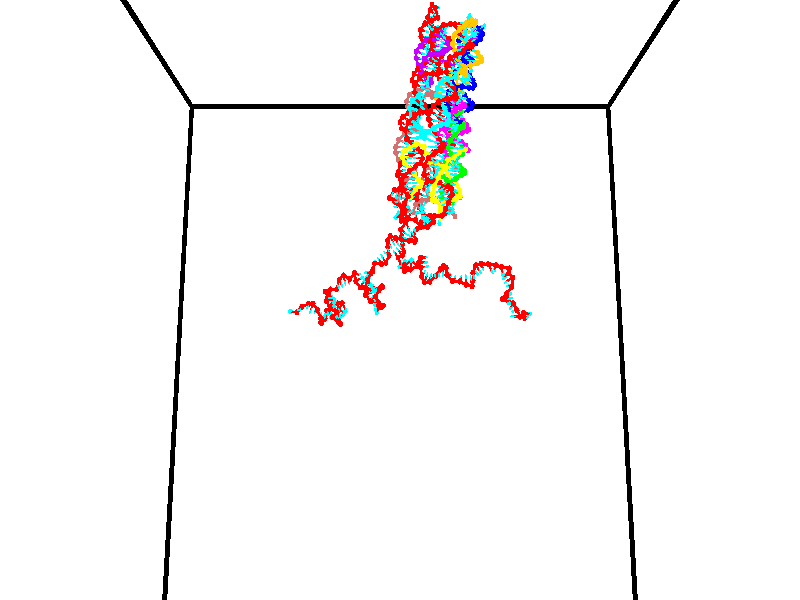 // switches for output
#declare DRAW_BASES = 1; // possible values are 0, 1; only relevant for DNA ribbons
#declare DRAW_BASES_TYPE = 3; // possible values are 1, 2, 3; only relevant for DNA ribbons
#declare DRAW_FOG = 0; // set to 1 to enable fog

#include "colors.inc"

#include "transforms.inc"
background { rgb <1, 1, 1>}

#default {
   normal{
       ripples 0.25
       frequency 0.20
       turbulence 0.2
       lambda 5
   }
	finish {
		phong 0.1
		phong_size 40.
	}
}

// original window dimensions: 1024x640


// camera settings

camera {
	sky <0, 0.179814, -0.983701>
	up <0, 0.179814, -0.983701>
	right 1.6 * <1, 0, 0>
	location <35, 94.9851, 44.8844>
	look_at <35, 29.7336, 32.9568>
	direction <0, -65.2515, -11.9276>
	angle 67.0682
}


# declare cpy_camera_pos = <35, 94.9851, 44.8844>;
# if (DRAW_FOG = 1)
fog {
	fog_type 2
	up vnormalize(cpy_camera_pos)
	color rgbt<1,1,1,0.3>
	distance 1e-5
	fog_alt 3e-3
	fog_offset 56
}
# end


// LIGHTS

# declare lum = 6;
global_settings {
	ambient_light rgb lum * <0.05, 0.05, 0.05>
	max_trace_level 15
}# declare cpy_direct_light_amount = 0.25;
light_source
{	1000 * <-1, -1.16352, -0.803886>,
	rgb lum * cpy_direct_light_amount
	parallel
}

light_source
{	1000 * <1, 1.16352, 0.803886>,
	rgb lum * cpy_direct_light_amount
	parallel
}

// strand 0

// nucleotide -1

// particle -1
sphere {
	<24.538260, 34.583878, 34.905045> 0.250000
	pigment { color rgbt <1,0,0,0> }
	no_shadow
}
cylinder {
	<24.226250, 34.834126, 34.910110>,  <24.039043, 34.984276, 34.913151>, 0.100000
	pigment { color rgbt <1,0,0,0> }
	no_shadow
}
cylinder {
	<24.226250, 34.834126, 34.910110>,  <24.538260, 34.583878, 34.905045>, 0.100000
	pigment { color rgbt <1,0,0,0> }
	no_shadow
}

// particle -1
sphere {
	<24.226250, 34.834126, 34.910110> 0.100000
	pigment { color rgbt <1,0,0,0> }
	no_shadow
}
sphere {
	0, 1
	scale<0.080000,0.200000,0.300000>
	matrix <0.607716, 0.752566, 0.253627,
		0.149143, 0.205532, -0.967219,
		-0.780024, 0.625621, 0.012665,
		23.992243, 35.021812, 34.913910>
	pigment { color rgbt <0,1,1,0> }
	no_shadow
}
cylinder {
	<25.008829, 34.383366, 34.381054>,  <24.538260, 34.583878, 34.905045>, 0.130000
	pigment { color rgbt <1,0,0,0> }
	no_shadow
}

// nucleotide -1

// particle -1
sphere {
	<25.008829, 34.383366, 34.381054> 0.250000
	pigment { color rgbt <1,0,0,0> }
	no_shadow
}
cylinder {
	<24.915859, 34.712566, 34.588375>,  <24.860077, 34.910088, 34.712769>, 0.100000
	pigment { color rgbt <1,0,0,0> }
	no_shadow
}
cylinder {
	<24.915859, 34.712566, 34.588375>,  <25.008829, 34.383366, 34.381054>, 0.100000
	pigment { color rgbt <1,0,0,0> }
	no_shadow
}

// particle -1
sphere {
	<24.915859, 34.712566, 34.588375> 0.100000
	pigment { color rgbt <1,0,0,0> }
	no_shadow
}
sphere {
	0, 1
	scale<0.080000,0.200000,0.300000>
	matrix <0.071557, -0.516986, 0.852998,
		0.969978, 0.235348, 0.061270,
		-0.232427, 0.823005, 0.518305,
		24.846130, 34.959469, 34.743866>
	pigment { color rgbt <0,1,1,0> }
	no_shadow
}
cylinder {
	<25.701735, 34.627659, 34.193077>,  <25.008829, 34.383366, 34.381054>, 0.130000
	pigment { color rgbt <1,0,0,0> }
	no_shadow
}

// nucleotide -1

// particle -1
sphere {
	<25.701735, 34.627659, 34.193077> 0.250000
	pigment { color rgbt <1,0,0,0> }
	no_shadow
}
cylinder {
	<25.700191, 34.965908, 34.406582>,  <25.699266, 35.168858, 34.534683>, 0.100000
	pigment { color rgbt <1,0,0,0> }
	no_shadow
}
cylinder {
	<25.700191, 34.965908, 34.406582>,  <25.701735, 34.627659, 34.193077>, 0.100000
	pigment { color rgbt <1,0,0,0> }
	no_shadow
}

// particle -1
sphere {
	<25.700191, 34.965908, 34.406582> 0.100000
	pigment { color rgbt <1,0,0,0> }
	no_shadow
}
sphere {
	0, 1
	scale<0.080000,0.200000,0.300000>
	matrix <0.751129, -0.349915, 0.559790,
		0.660144, 0.403082, -0.633825,
		-0.003857, 0.845627, 0.533761,
		25.699034, 35.219597, 34.566711>
	pigment { color rgbt <0,1,1,0> }
	no_shadow
}
cylinder {
	<26.242460, 35.144184, 34.240311>,  <25.701735, 34.627659, 34.193077>, 0.130000
	pigment { color rgbt <1,0,0,0> }
	no_shadow
}

// nucleotide -1

// particle -1
sphere {
	<26.242460, 35.144184, 34.240311> 0.250000
	pigment { color rgbt <1,0,0,0> }
	no_shadow
}
cylinder {
	<26.085255, 34.960205, 34.558804>,  <25.990932, 34.849819, 34.749901>, 0.100000
	pigment { color rgbt <1,0,0,0> }
	no_shadow
}
cylinder {
	<26.085255, 34.960205, 34.558804>,  <26.242460, 35.144184, 34.240311>, 0.100000
	pigment { color rgbt <1,0,0,0> }
	no_shadow
}

// particle -1
sphere {
	<26.085255, 34.960205, 34.558804> 0.100000
	pigment { color rgbt <1,0,0,0> }
	no_shadow
}
sphere {
	0, 1
	scale<0.080000,0.200000,0.300000>
	matrix <0.886521, -0.419463, 0.195271,
		0.244176, 0.782623, 0.572608,
		-0.393012, -0.459948, 0.796234,
		25.967352, 34.822220, 34.797672>
	pigment { color rgbt <0,1,1,0> }
	no_shadow
}
cylinder {
	<26.701462, 35.330692, 34.799538>,  <26.242460, 35.144184, 34.240311>, 0.130000
	pigment { color rgbt <1,0,0,0> }
	no_shadow
}

// nucleotide -1

// particle -1
sphere {
	<26.701462, 35.330692, 34.799538> 0.250000
	pigment { color rgbt <1,0,0,0> }
	no_shadow
}
cylinder {
	<26.534525, 34.968178, 34.826313>,  <26.434362, 34.750671, 34.842377>, 0.100000
	pigment { color rgbt <1,0,0,0> }
	no_shadow
}
cylinder {
	<26.534525, 34.968178, 34.826313>,  <26.701462, 35.330692, 34.799538>, 0.100000
	pigment { color rgbt <1,0,0,0> }
	no_shadow
}

// particle -1
sphere {
	<26.534525, 34.968178, 34.826313> 0.100000
	pigment { color rgbt <1,0,0,0> }
	no_shadow
}
sphere {
	0, 1
	scale<0.080000,0.200000,0.300000>
	matrix <0.905947, -0.409141, 0.108923,
		-0.071328, 0.106099, 0.991794,
		-0.417340, -0.906282, 0.066937,
		26.409323, 34.696293, 34.846394>
	pigment { color rgbt <0,1,1,0> }
	no_shadow
}
cylinder {
	<27.011482, 34.908566, 35.450798>,  <26.701462, 35.330692, 34.799538>, 0.130000
	pigment { color rgbt <1,0,0,0> }
	no_shadow
}

// nucleotide -1

// particle -1
sphere {
	<27.011482, 34.908566, 35.450798> 0.250000
	pigment { color rgbt <1,0,0,0> }
	no_shadow
}
cylinder {
	<26.851974, 34.679886, 35.163982>,  <26.756269, 34.542679, 34.991894>, 0.100000
	pigment { color rgbt <1,0,0,0> }
	no_shadow
}
cylinder {
	<26.851974, 34.679886, 35.163982>,  <27.011482, 34.908566, 35.450798>, 0.100000
	pigment { color rgbt <1,0,0,0> }
	no_shadow
}

// particle -1
sphere {
	<26.851974, 34.679886, 35.163982> 0.100000
	pigment { color rgbt <1,0,0,0> }
	no_shadow
}
sphere {
	0, 1
	scale<0.080000,0.200000,0.300000>
	matrix <0.825985, -0.563603, -0.009994,
		-0.398412, -0.596249, 0.696962,
		-0.398769, -0.571698, -0.717039,
		26.732344, 34.508377, 34.948872>
	pigment { color rgbt <0,1,1,0> }
	no_shadow
}
cylinder {
	<26.931973, 34.271503, 35.750782>,  <27.011482, 34.908566, 35.450798>, 0.130000
	pigment { color rgbt <1,0,0,0> }
	no_shadow
}

// nucleotide -1

// particle -1
sphere {
	<26.931973, 34.271503, 35.750782> 0.250000
	pigment { color rgbt <1,0,0,0> }
	no_shadow
}
cylinder {
	<26.937832, 34.198101, 35.357616>,  <26.941347, 34.154060, 35.121719>, 0.100000
	pigment { color rgbt <1,0,0,0> }
	no_shadow
}
cylinder {
	<26.937832, 34.198101, 35.357616>,  <26.931973, 34.271503, 35.750782>, 0.100000
	pigment { color rgbt <1,0,0,0> }
	no_shadow
}

// particle -1
sphere {
	<26.937832, 34.198101, 35.357616> 0.100000
	pigment { color rgbt <1,0,0,0> }
	no_shadow
}
sphere {
	0, 1
	scale<0.080000,0.200000,0.300000>
	matrix <0.840388, -0.530384, 0.111543,
		-0.541788, -0.827659, 0.146443,
		0.014648, -0.183502, -0.982910,
		26.942226, 34.143051, 35.062744>
	pigment { color rgbt <0,1,1,0> }
	no_shadow
}
cylinder {
	<26.953049, 33.510490, 35.661518>,  <26.931973, 34.271503, 35.750782>, 0.130000
	pigment { color rgbt <1,0,0,0> }
	no_shadow
}

// nucleotide -1

// particle -1
sphere {
	<26.953049, 33.510490, 35.661518> 0.250000
	pigment { color rgbt <1,0,0,0> }
	no_shadow
}
cylinder {
	<27.136278, 33.665577, 35.341557>,  <27.246216, 33.758629, 35.149578>, 0.100000
	pigment { color rgbt <1,0,0,0> }
	no_shadow
}
cylinder {
	<27.136278, 33.665577, 35.341557>,  <26.953049, 33.510490, 35.661518>, 0.100000
	pigment { color rgbt <1,0,0,0> }
	no_shadow
}

// particle -1
sphere {
	<27.136278, 33.665577, 35.341557> 0.100000
	pigment { color rgbt <1,0,0,0> }
	no_shadow
}
sphere {
	0, 1
	scale<0.080000,0.200000,0.300000>
	matrix <0.605966, -0.794577, -0.038117,
		-0.650365, -0.467255, -0.598914,
		0.458072, 0.387712, -0.799906,
		27.273701, 33.781891, 35.101585>
	pigment { color rgbt <0,1,1,0> }
	no_shadow
}
cylinder {
	<27.218401, 32.981991, 35.201874>,  <26.953049, 33.510490, 35.661518>, 0.130000
	pigment { color rgbt <1,0,0,0> }
	no_shadow
}

// nucleotide -1

// particle -1
sphere {
	<27.218401, 32.981991, 35.201874> 0.250000
	pigment { color rgbt <1,0,0,0> }
	no_shadow
}
cylinder {
	<27.394590, 33.292744, 35.021904>,  <27.500305, 33.479195, 34.913921>, 0.100000
	pigment { color rgbt <1,0,0,0> }
	no_shadow
}
cylinder {
	<27.394590, 33.292744, 35.021904>,  <27.218401, 32.981991, 35.201874>, 0.100000
	pigment { color rgbt <1,0,0,0> }
	no_shadow
}

// particle -1
sphere {
	<27.394590, 33.292744, 35.021904> 0.100000
	pigment { color rgbt <1,0,0,0> }
	no_shadow
}
sphere {
	0, 1
	scale<0.080000,0.200000,0.300000>
	matrix <0.767672, -0.585772, -0.259904,
		-0.465470, -0.230914, -0.854410,
		0.440474, 0.776884, -0.449926,
		27.526733, 33.525810, 34.886925>
	pigment { color rgbt <0,1,1,0> }
	no_shadow
}
cylinder {
	<27.340342, 32.890644, 34.500515>,  <27.218401, 32.981991, 35.201874>, 0.130000
	pigment { color rgbt <1,0,0,0> }
	no_shadow
}

// nucleotide -1

// particle -1
sphere {
	<27.340342, 32.890644, 34.500515> 0.250000
	pigment { color rgbt <1,0,0,0> }
	no_shadow
}
cylinder {
	<27.619860, 33.128098, 34.660156>,  <27.787571, 33.270569, 34.755943>, 0.100000
	pigment { color rgbt <1,0,0,0> }
	no_shadow
}
cylinder {
	<27.619860, 33.128098, 34.660156>,  <27.340342, 32.890644, 34.500515>, 0.100000
	pigment { color rgbt <1,0,0,0> }
	no_shadow
}

// particle -1
sphere {
	<27.619860, 33.128098, 34.660156> 0.100000
	pigment { color rgbt <1,0,0,0> }
	no_shadow
}
sphere {
	0, 1
	scale<0.080000,0.200000,0.300000>
	matrix <0.706759, -0.659048, -0.257193,
		0.110352, 0.461797, -0.880094,
		0.698795, 0.593633, 0.399107,
		27.829498, 33.306187, 34.779888>
	pigment { color rgbt <0,1,1,0> }
	no_shadow
}
cylinder {
	<27.863091, 33.058567, 34.028080>,  <27.340342, 32.890644, 34.500515>, 0.130000
	pigment { color rgbt <1,0,0,0> }
	no_shadow
}

// nucleotide -1

// particle -1
sphere {
	<27.863091, 33.058567, 34.028080> 0.250000
	pigment { color rgbt <1,0,0,0> }
	no_shadow
}
cylinder {
	<28.060173, 33.108257, 34.372593>,  <28.178423, 33.138073, 34.579300>, 0.100000
	pigment { color rgbt <1,0,0,0> }
	no_shadow
}
cylinder {
	<28.060173, 33.108257, 34.372593>,  <27.863091, 33.058567, 34.028080>, 0.100000
	pigment { color rgbt <1,0,0,0> }
	no_shadow
}

// particle -1
sphere {
	<28.060173, 33.108257, 34.372593> 0.100000
	pigment { color rgbt <1,0,0,0> }
	no_shadow
}
sphere {
	0, 1
	scale<0.080000,0.200000,0.300000>
	matrix <0.772954, -0.517128, -0.367588,
		0.399731, 0.846845, -0.350811,
		0.492705, 0.124225, 0.861284,
		28.207985, 33.145523, 34.630978>
	pigment { color rgbt <0,1,1,0> }
	no_shadow
}
cylinder {
	<28.491814, 32.853661, 33.814602>,  <27.863091, 33.058567, 34.028080>, 0.130000
	pigment { color rgbt <1,0,0,0> }
	no_shadow
}

// nucleotide -1

// particle -1
sphere {
	<28.491814, 32.853661, 33.814602> 0.250000
	pigment { color rgbt <1,0,0,0> }
	no_shadow
}
cylinder {
	<28.564924, 32.863865, 34.207729>,  <28.608791, 32.869987, 34.443607>, 0.100000
	pigment { color rgbt <1,0,0,0> }
	no_shadow
}
cylinder {
	<28.564924, 32.863865, 34.207729>,  <28.491814, 32.853661, 33.814602>, 0.100000
	pigment { color rgbt <1,0,0,0> }
	no_shadow
}

// particle -1
sphere {
	<28.564924, 32.863865, 34.207729> 0.100000
	pigment { color rgbt <1,0,0,0> }
	no_shadow
}
sphere {
	0, 1
	scale<0.080000,0.200000,0.300000>
	matrix <0.873997, -0.462022, -0.150547,
		0.450245, 0.886502, -0.106743,
		0.182778, 0.025509, 0.982823,
		28.619757, 32.871517, 34.502575>
	pigment { color rgbt <0,1,1,0> }
	no_shadow
}
cylinder {
	<28.901022, 32.179073, 33.681431>,  <28.491814, 32.853661, 33.814602>, 0.130000
	pigment { color rgbt <1,0,0,0> }
	no_shadow
}

// nucleotide -1

// particle -1
sphere {
	<28.901022, 32.179073, 33.681431> 0.250000
	pigment { color rgbt <1,0,0,0> }
	no_shadow
}
cylinder {
	<29.092186, 32.060352, 34.012131>,  <29.206884, 31.989119, 34.210548>, 0.100000
	pigment { color rgbt <1,0,0,0> }
	no_shadow
}
cylinder {
	<29.092186, 32.060352, 34.012131>,  <28.901022, 32.179073, 33.681431>, 0.100000
	pigment { color rgbt <1,0,0,0> }
	no_shadow
}

// particle -1
sphere {
	<29.092186, 32.060352, 34.012131> 0.100000
	pigment { color rgbt <1,0,0,0> }
	no_shadow
}
sphere {
	0, 1
	scale<0.080000,0.200000,0.300000>
	matrix <-0.415851, 0.752587, 0.510569,
		-0.773738, -0.587809, 0.236242,
		0.477909, -0.296805, 0.826746,
		29.235559, 31.971312, 34.260155>
	pigment { color rgbt <0,1,1,0> }
	no_shadow
}
cylinder {
	<28.529266, 32.034958, 34.239033>,  <28.901022, 32.179073, 33.681431>, 0.130000
	pigment { color rgbt <1,0,0,0> }
	no_shadow
}

// nucleotide -1

// particle -1
sphere {
	<28.529266, 32.034958, 34.239033> 0.250000
	pigment { color rgbt <1,0,0,0> }
	no_shadow
}
cylinder {
	<28.857645, 32.201881, 34.394932>,  <29.054672, 32.302036, 34.488472>, 0.100000
	pigment { color rgbt <1,0,0,0> }
	no_shadow
}
cylinder {
	<28.857645, 32.201881, 34.394932>,  <28.529266, 32.034958, 34.239033>, 0.100000
	pigment { color rgbt <1,0,0,0> }
	no_shadow
}

// particle -1
sphere {
	<28.857645, 32.201881, 34.394932> 0.100000
	pigment { color rgbt <1,0,0,0> }
	no_shadow
}
sphere {
	0, 1
	scale<0.080000,0.200000,0.300000>
	matrix <-0.569325, 0.545885, 0.614718,
		0.043768, -0.726544, 0.685725,
		0.820947, 0.417305, 0.389747,
		29.103930, 32.327072, 34.511856>
	pigment { color rgbt <0,1,1,0> }
	no_shadow
}
cylinder {
	<28.496885, 32.192242, 34.934376>,  <28.529266, 32.034958, 34.239033>, 0.130000
	pigment { color rgbt <1,0,0,0> }
	no_shadow
}

// nucleotide -1

// particle -1
sphere {
	<28.496885, 32.192242, 34.934376> 0.250000
	pigment { color rgbt <1,0,0,0> }
	no_shadow
}
cylinder {
	<28.779350, 32.464817, 34.857456>,  <28.948830, 32.628361, 34.811302>, 0.100000
	pigment { color rgbt <1,0,0,0> }
	no_shadow
}
cylinder {
	<28.779350, 32.464817, 34.857456>,  <28.496885, 32.192242, 34.934376>, 0.100000
	pigment { color rgbt <1,0,0,0> }
	no_shadow
}

// particle -1
sphere {
	<28.779350, 32.464817, 34.857456> 0.100000
	pigment { color rgbt <1,0,0,0> }
	no_shadow
}
sphere {
	0, 1
	scale<0.080000,0.200000,0.300000>
	matrix <-0.498977, 0.671634, 0.547659,
		0.502352, -0.290781, 0.814303,
		0.706162, 0.681435, -0.192303,
		28.991199, 32.669247, 34.799767>
	pigment { color rgbt <0,1,1,0> }
	no_shadow
}
cylinder {
	<28.738047, 32.539223, 35.576504>,  <28.496885, 32.192242, 34.934376>, 0.130000
	pigment { color rgbt <1,0,0,0> }
	no_shadow
}

// nucleotide -1

// particle -1
sphere {
	<28.738047, 32.539223, 35.576504> 0.250000
	pigment { color rgbt <1,0,0,0> }
	no_shadow
}
cylinder {
	<28.753935, 32.776089, 35.254570>,  <28.763468, 32.918209, 35.061409>, 0.100000
	pigment { color rgbt <1,0,0,0> }
	no_shadow
}
cylinder {
	<28.753935, 32.776089, 35.254570>,  <28.738047, 32.539223, 35.576504>, 0.100000
	pigment { color rgbt <1,0,0,0> }
	no_shadow
}

// particle -1
sphere {
	<28.753935, 32.776089, 35.254570> 0.100000
	pigment { color rgbt <1,0,0,0> }
	no_shadow
}
sphere {
	0, 1
	scale<0.080000,0.200000,0.300000>
	matrix <-0.602314, 0.656874, 0.453579,
		0.797271, 0.466745, 0.382765,
		0.039722, 0.592170, -0.804834,
		28.765852, 32.953739, 35.013119>
	pigment { color rgbt <0,1,1,0> }
	no_shadow
}
cylinder {
	<28.890528, 33.329300, 35.740143>,  <28.738047, 32.539223, 35.576504>, 0.130000
	pigment { color rgbt <1,0,0,0> }
	no_shadow
}

// nucleotide -1

// particle -1
sphere {
	<28.890528, 33.329300, 35.740143> 0.250000
	pigment { color rgbt <1,0,0,0> }
	no_shadow
}
cylinder {
	<28.672760, 33.276817, 35.408749>,  <28.542099, 33.245327, 35.209911>, 0.100000
	pigment { color rgbt <1,0,0,0> }
	no_shadow
}
cylinder {
	<28.672760, 33.276817, 35.408749>,  <28.890528, 33.329300, 35.740143>, 0.100000
	pigment { color rgbt <1,0,0,0> }
	no_shadow
}

// particle -1
sphere {
	<28.672760, 33.276817, 35.408749> 0.100000
	pigment { color rgbt <1,0,0,0> }
	no_shadow
}
sphere {
	0, 1
	scale<0.080000,0.200000,0.300000>
	matrix <-0.687601, 0.635506, 0.351194,
		0.480430, 0.760865, -0.436201,
		-0.544420, -0.131208, -0.828487,
		28.509434, 33.237453, 35.160202>
	pigment { color rgbt <0,1,1,0> }
	no_shadow
}
cylinder {
	<28.663244, 34.034714, 35.637642>,  <28.890528, 33.329300, 35.740143>, 0.130000
	pigment { color rgbt <1,0,0,0> }
	no_shadow
}

// nucleotide -1

// particle -1
sphere {
	<28.663244, 34.034714, 35.637642> 0.250000
	pigment { color rgbt <1,0,0,0> }
	no_shadow
}
cylinder {
	<28.442297, 33.795410, 35.405445>,  <28.309729, 33.651829, 35.266129>, 0.100000
	pigment { color rgbt <1,0,0,0> }
	no_shadow
}
cylinder {
	<28.442297, 33.795410, 35.405445>,  <28.663244, 34.034714, 35.637642>, 0.100000
	pigment { color rgbt <1,0,0,0> }
	no_shadow
}

// particle -1
sphere {
	<28.442297, 33.795410, 35.405445> 0.100000
	pigment { color rgbt <1,0,0,0> }
	no_shadow
}
sphere {
	0, 1
	scale<0.080000,0.200000,0.300000>
	matrix <-0.800874, 0.574067, 0.170436,
		0.231276, 0.559044, -0.796229,
		-0.552370, -0.598261, -0.580491,
		28.276587, 33.615932, 35.231297>
	pigment { color rgbt <0,1,1,0> }
	no_shadow
}
cylinder {
	<28.126303, 34.457031, 35.278271>,  <28.663244, 34.034714, 35.637642>, 0.130000
	pigment { color rgbt <1,0,0,0> }
	no_shadow
}

// nucleotide -1

// particle -1
sphere {
	<28.126303, 34.457031, 35.278271> 0.250000
	pigment { color rgbt <1,0,0,0> }
	no_shadow
}
cylinder {
	<27.966101, 34.090801, 35.263763>,  <27.869980, 33.871063, 35.255058>, 0.100000
	pigment { color rgbt <1,0,0,0> }
	no_shadow
}
cylinder {
	<27.966101, 34.090801, 35.263763>,  <28.126303, 34.457031, 35.278271>, 0.100000
	pigment { color rgbt <1,0,0,0> }
	no_shadow
}

// particle -1
sphere {
	<27.966101, 34.090801, 35.263763> 0.100000
	pigment { color rgbt <1,0,0,0> }
	no_shadow
}
sphere {
	0, 1
	scale<0.080000,0.200000,0.300000>
	matrix <-0.887401, 0.377709, 0.264301,
		-0.228290, 0.138037, -0.963758,
		-0.400503, -0.915578, -0.036267,
		27.845949, 33.816128, 35.252884>
	pigment { color rgbt <0,1,1,0> }
	no_shadow
}
cylinder {
	<28.649048, 34.926117, 34.968105>,  <28.126303, 34.457031, 35.278271>, 0.130000
	pigment { color rgbt <1,0,0,0> }
	no_shadow
}

// nucleotide -1

// particle -1
sphere {
	<28.649048, 34.926117, 34.968105> 0.250000
	pigment { color rgbt <1,0,0,0> }
	no_shadow
}
cylinder {
	<28.526161, 35.229813, 34.738613>,  <28.452429, 35.412029, 34.600918>, 0.100000
	pigment { color rgbt <1,0,0,0> }
	no_shadow
}
cylinder {
	<28.526161, 35.229813, 34.738613>,  <28.649048, 34.926117, 34.968105>, 0.100000
	pigment { color rgbt <1,0,0,0> }
	no_shadow
}

// particle -1
sphere {
	<28.526161, 35.229813, 34.738613> 0.100000
	pigment { color rgbt <1,0,0,0> }
	no_shadow
}
sphere {
	0, 1
	scale<0.080000,0.200000,0.300000>
	matrix <-0.063610, -0.617926, -0.783659,
		-0.949512, -0.204256, 0.238132,
		-0.307215, 0.759241, -0.573735,
		28.433996, 35.457584, 34.566494>
	pigment { color rgbt <0,1,1,0> }
	no_shadow
}
cylinder {
	<27.919699, 34.932934, 34.654598>,  <28.649048, 34.926117, 34.968105>, 0.130000
	pigment { color rgbt <1,0,0,0> }
	no_shadow
}

// nucleotide -1

// particle -1
sphere {
	<27.919699, 34.932934, 34.654598> 0.250000
	pigment { color rgbt <1,0,0,0> }
	no_shadow
}
cylinder {
	<28.178938, 35.089100, 34.393051>,  <28.334480, 35.182800, 34.236122>, 0.100000
	pigment { color rgbt <1,0,0,0> }
	no_shadow
}
cylinder {
	<28.178938, 35.089100, 34.393051>,  <27.919699, 34.932934, 34.654598>, 0.100000
	pigment { color rgbt <1,0,0,0> }
	no_shadow
}

// particle -1
sphere {
	<28.178938, 35.089100, 34.393051> 0.100000
	pigment { color rgbt <1,0,0,0> }
	no_shadow
}
sphere {
	0, 1
	scale<0.080000,0.200000,0.300000>
	matrix <-0.335384, -0.624535, -0.705318,
		-0.683731, 0.676413, -0.273821,
		0.648097, 0.390412, -0.653872,
		28.373367, 35.206223, 34.196888>
	pigment { color rgbt <0,1,1,0> }
	no_shadow
}
cylinder {
	<27.583961, 35.219765, 34.023815>,  <27.919699, 34.932934, 34.654598>, 0.130000
	pigment { color rgbt <1,0,0,0> }
	no_shadow
}

// nucleotide -1

// particle -1
sphere {
	<27.583961, 35.219765, 34.023815> 0.250000
	pigment { color rgbt <1,0,0,0> }
	no_shadow
}
cylinder {
	<27.946404, 35.073994, 33.937866>,  <28.163868, 34.986530, 33.886299>, 0.100000
	pigment { color rgbt <1,0,0,0> }
	no_shadow
}
cylinder {
	<27.946404, 35.073994, 33.937866>,  <27.583961, 35.219765, 34.023815>, 0.100000
	pigment { color rgbt <1,0,0,0> }
	no_shadow
}

// particle -1
sphere {
	<27.946404, 35.073994, 33.937866> 0.100000
	pigment { color rgbt <1,0,0,0> }
	no_shadow
}
sphere {
	0, 1
	scale<0.080000,0.200000,0.300000>
	matrix <-0.422686, -0.758671, -0.495737,
		0.017646, 0.540011, -0.841473,
		0.906105, -0.364427, -0.214868,
		28.218235, 34.964664, 33.873405>
	pigment { color rgbt <0,1,1,0> }
	no_shadow
}
cylinder {
	<27.638329, 35.127998, 33.290154>,  <27.583961, 35.219765, 34.023815>, 0.130000
	pigment { color rgbt <1,0,0,0> }
	no_shadow
}

// nucleotide -1

// particle -1
sphere {
	<27.638329, 35.127998, 33.290154> 0.250000
	pigment { color rgbt <1,0,0,0> }
	no_shadow
}
cylinder {
	<27.867809, 34.865883, 33.486710>,  <28.005497, 34.708614, 33.604641>, 0.100000
	pigment { color rgbt <1,0,0,0> }
	no_shadow
}
cylinder {
	<27.867809, 34.865883, 33.486710>,  <27.638329, 35.127998, 33.290154>, 0.100000
	pigment { color rgbt <1,0,0,0> }
	no_shadow
}

// particle -1
sphere {
	<27.867809, 34.865883, 33.486710> 0.100000
	pigment { color rgbt <1,0,0,0> }
	no_shadow
}
sphere {
	0, 1
	scale<0.080000,0.200000,0.300000>
	matrix <-0.389886, -0.746092, -0.539755,
		0.720317, 0.118073, -0.683522,
		0.573701, -0.655291, 0.491387,
		28.039919, 34.669296, 33.634125>
	pigment { color rgbt <0,1,1,0> }
	no_shadow
}
cylinder {
	<27.372343, 34.505646, 33.096954>,  <27.638329, 35.127998, 33.290154>, 0.130000
	pigment { color rgbt <1,0,0,0> }
	no_shadow
}

// nucleotide -1

// particle -1
sphere {
	<27.372343, 34.505646, 33.096954> 0.250000
	pigment { color rgbt <1,0,0,0> }
	no_shadow
}
cylinder {
	<27.635042, 34.357792, 33.359879>,  <27.792662, 34.269081, 33.517632>, 0.100000
	pigment { color rgbt <1,0,0,0> }
	no_shadow
}
cylinder {
	<27.635042, 34.357792, 33.359879>,  <27.372343, 34.505646, 33.096954>, 0.100000
	pigment { color rgbt <1,0,0,0> }
	no_shadow
}

// particle -1
sphere {
	<27.635042, 34.357792, 33.359879> 0.100000
	pigment { color rgbt <1,0,0,0> }
	no_shadow
}
sphere {
	0, 1
	scale<0.080000,0.200000,0.300000>
	matrix <-0.267245, -0.929144, -0.255481,
		0.705170, -0.007876, -0.708994,
		0.656746, -0.369633, 0.657310,
		27.832066, 34.246902, 33.557072>
	pigment { color rgbt <0,1,1,0> }
	no_shadow
}
cylinder {
	<27.824949, 33.916893, 32.788113>,  <27.372343, 34.505646, 33.096954>, 0.130000
	pigment { color rgbt <1,0,0,0> }
	no_shadow
}

// nucleotide -1

// particle -1
sphere {
	<27.824949, 33.916893, 32.788113> 0.250000
	pigment { color rgbt <1,0,0,0> }
	no_shadow
}
cylinder {
	<27.784576, 33.874489, 33.183804>,  <27.760353, 33.849049, 33.421219>, 0.100000
	pigment { color rgbt <1,0,0,0> }
	no_shadow
}
cylinder {
	<27.784576, 33.874489, 33.183804>,  <27.824949, 33.916893, 32.788113>, 0.100000
	pigment { color rgbt <1,0,0,0> }
	no_shadow
}

// particle -1
sphere {
	<27.784576, 33.874489, 33.183804> 0.100000
	pigment { color rgbt <1,0,0,0> }
	no_shadow
}
sphere {
	0, 1
	scale<0.080000,0.200000,0.300000>
	matrix <-0.424941, -0.894453, -0.139208,
		0.899577, -0.434414, 0.045230,
		-0.100930, -0.106008, 0.989230,
		27.754297, 33.842686, 33.480572>
	pigment { color rgbt <0,1,1,0> }
	no_shadow
}
cylinder {
	<28.500919, 34.345291, 32.885086>,  <27.824949, 33.916893, 32.788113>, 0.130000
	pigment { color rgbt <1,0,0,0> }
	no_shadow
}

// nucleotide -1

// particle -1
sphere {
	<28.500919, 34.345291, 32.885086> 0.250000
	pigment { color rgbt <1,0,0,0> }
	no_shadow
}
cylinder {
	<28.635918, 34.716438, 32.821648>,  <28.716917, 34.939129, 32.783585>, 0.100000
	pigment { color rgbt <1,0,0,0> }
	no_shadow
}
cylinder {
	<28.635918, 34.716438, 32.821648>,  <28.500919, 34.345291, 32.885086>, 0.100000
	pigment { color rgbt <1,0,0,0> }
	no_shadow
}

// particle -1
sphere {
	<28.635918, 34.716438, 32.821648> 0.100000
	pigment { color rgbt <1,0,0,0> }
	no_shadow
}
sphere {
	0, 1
	scale<0.080000,0.200000,0.300000>
	matrix <0.792047, -0.370961, -0.484819,
		-0.508682, 0.038009, -0.860115,
		0.337497, 0.927870, -0.158597,
		28.737167, 34.994801, 32.774067>
	pigment { color rgbt <0,1,1,0> }
	no_shadow
}
cylinder {
	<28.766262, 34.528301, 32.078503>,  <28.500919, 34.345291, 32.885086>, 0.130000
	pigment { color rgbt <1,0,0,0> }
	no_shadow
}

// nucleotide -1

// particle -1
sphere {
	<28.766262, 34.528301, 32.078503> 0.250000
	pigment { color rgbt <1,0,0,0> }
	no_shadow
}
cylinder {
	<28.949110, 34.708305, 32.385365>,  <29.058819, 34.816307, 32.569481>, 0.100000
	pigment { color rgbt <1,0,0,0> }
	no_shadow
}
cylinder {
	<28.949110, 34.708305, 32.385365>,  <28.766262, 34.528301, 32.078503>, 0.100000
	pigment { color rgbt <1,0,0,0> }
	no_shadow
}

// particle -1
sphere {
	<28.949110, 34.708305, 32.385365> 0.100000
	pigment { color rgbt <1,0,0,0> }
	no_shadow
}
sphere {
	0, 1
	scale<0.080000,0.200000,0.300000>
	matrix <0.862378, -0.435280, -0.258526,
		0.217588, 0.779756, -0.587057,
		0.457121, 0.450013, 0.767156,
		29.086246, 34.843307, 32.615513>
	pigment { color rgbt <0,1,1,0> }
	no_shadow
}
cylinder {
	<29.257658, 34.948334, 31.792158>,  <28.766262, 34.528301, 32.078503>, 0.130000
	pigment { color rgbt <1,0,0,0> }
	no_shadow
}

// nucleotide -1

// particle -1
sphere {
	<29.257658, 34.948334, 31.792158> 0.250000
	pigment { color rgbt <1,0,0,0> }
	no_shadow
}
cylinder {
	<29.338615, 34.774693, 32.143291>,  <29.387190, 34.670509, 32.353970>, 0.100000
	pigment { color rgbt <1,0,0,0> }
	no_shadow
}
cylinder {
	<29.338615, 34.774693, 32.143291>,  <29.257658, 34.948334, 31.792158>, 0.100000
	pigment { color rgbt <1,0,0,0> }
	no_shadow
}

// particle -1
sphere {
	<29.338615, 34.774693, 32.143291> 0.100000
	pigment { color rgbt <1,0,0,0> }
	no_shadow
}
sphere {
	0, 1
	scale<0.080000,0.200000,0.300000>
	matrix <0.913038, -0.240487, -0.329436,
		0.354117, 0.868171, 0.347679,
		0.202394, -0.434103, 0.877833,
		29.399334, 34.644463, 32.406643>
	pigment { color rgbt <0,1,1,0> }
	no_shadow
}
cylinder {
	<29.899734, 35.047478, 32.098911>,  <29.257658, 34.948334, 31.792158>, 0.130000
	pigment { color rgbt <1,0,0,0> }
	no_shadow
}

// nucleotide -1

// particle -1
sphere {
	<29.899734, 35.047478, 32.098911> 0.250000
	pigment { color rgbt <1,0,0,0> }
	no_shadow
}
cylinder {
	<29.834784, 34.666977, 32.203789>,  <29.795813, 34.438675, 32.266716>, 0.100000
	pigment { color rgbt <1,0,0,0> }
	no_shadow
}
cylinder {
	<29.834784, 34.666977, 32.203789>,  <29.899734, 35.047478, 32.098911>, 0.100000
	pigment { color rgbt <1,0,0,0> }
	no_shadow
}

// particle -1
sphere {
	<29.834784, 34.666977, 32.203789> 0.100000
	pigment { color rgbt <1,0,0,0> }
	no_shadow
}
sphere {
	0, 1
	scale<0.080000,0.200000,0.300000>
	matrix <0.904497, -0.249692, -0.345744,
		0.394358, 0.181010, 0.900953,
		-0.162378, -0.951257, 0.262191,
		29.786070, 34.381599, 32.282448>
	pigment { color rgbt <0,1,1,0> }
	no_shadow
}
cylinder {
	<30.425232, 35.648426, 31.750500>,  <29.899734, 35.047478, 32.098911>, 0.130000
	pigment { color rgbt <1,0,0,0> }
	no_shadow
}

// nucleotide -1

// particle -1
sphere {
	<30.425232, 35.648426, 31.750500> 0.250000
	pigment { color rgbt <1,0,0,0> }
	no_shadow
}
cylinder {
	<30.643972, 35.313595, 31.744184>,  <30.775217, 35.112694, 31.740396>, 0.100000
	pigment { color rgbt <1,0,0,0> }
	no_shadow
}
cylinder {
	<30.643972, 35.313595, 31.744184>,  <30.425232, 35.648426, 31.750500>, 0.100000
	pigment { color rgbt <1,0,0,0> }
	no_shadow
}

// particle -1
sphere {
	<30.643972, 35.313595, 31.744184> 0.100000
	pigment { color rgbt <1,0,0,0> }
	no_shadow
}
sphere {
	0, 1
	scale<0.080000,0.200000,0.300000>
	matrix <0.554268, 0.347832, 0.756175,
		-0.627489, -0.422263, 0.654180,
		0.546849, -0.837082, -0.015786,
		30.808027, 35.062469, 31.739449>
	pigment { color rgbt <0,1,1,0> }
	no_shadow
}
cylinder {
	<30.550037, 35.494904, 32.392277>,  <30.425232, 35.648426, 31.750500>, 0.130000
	pigment { color rgbt <1,0,0,0> }
	no_shadow
}

// nucleotide -1

// particle -1
sphere {
	<30.550037, 35.494904, 32.392277> 0.250000
	pigment { color rgbt <1,0,0,0> }
	no_shadow
}
cylinder {
	<30.860394, 35.320244, 32.210140>,  <31.046606, 35.215446, 32.100861>, 0.100000
	pigment { color rgbt <1,0,0,0> }
	no_shadow
}
cylinder {
	<30.860394, 35.320244, 32.210140>,  <30.550037, 35.494904, 32.392277>, 0.100000
	pigment { color rgbt <1,0,0,0> }
	no_shadow
}

// particle -1
sphere {
	<30.860394, 35.320244, 32.210140> 0.100000
	pigment { color rgbt <1,0,0,0> }
	no_shadow
}
sphere {
	0, 1
	scale<0.080000,0.200000,0.300000>
	matrix <0.607588, 0.322939, 0.725636,
		-0.169802, -0.839671, 0.515868,
		0.775889, -0.436650, -0.455338,
		31.093161, 35.189247, 32.073540>
	pigment { color rgbt <0,1,1,0> }
	no_shadow
}
cylinder {
	<30.963549, 35.057667, 32.863628>,  <30.550037, 35.494904, 32.392277>, 0.130000
	pigment { color rgbt <1,0,0,0> }
	no_shadow
}

// nucleotide -1

// particle -1
sphere {
	<30.963549, 35.057667, 32.863628> 0.250000
	pigment { color rgbt <1,0,0,0> }
	no_shadow
}
cylinder {
	<31.201538, 35.178898, 32.565865>,  <31.344332, 35.251637, 32.387207>, 0.100000
	pigment { color rgbt <1,0,0,0> }
	no_shadow
}
cylinder {
	<31.201538, 35.178898, 32.565865>,  <30.963549, 35.057667, 32.863628>, 0.100000
	pigment { color rgbt <1,0,0,0> }
	no_shadow
}

// particle -1
sphere {
	<31.201538, 35.178898, 32.565865> 0.100000
	pigment { color rgbt <1,0,0,0> }
	no_shadow
}
sphere {
	0, 1
	scale<0.080000,0.200000,0.300000>
	matrix <0.604276, 0.442010, 0.662931,
		0.529960, -0.844256, 0.079839,
		0.594973, 0.303082, -0.744411,
		31.380030, 35.269821, 32.342541>
	pigment { color rgbt <0,1,1,0> }
	no_shadow
}
cylinder {
	<31.603874, 34.691814, 32.979076>,  <30.963549, 35.057667, 32.863628>, 0.130000
	pigment { color rgbt <1,0,0,0> }
	no_shadow
}

// nucleotide -1

// particle -1
sphere {
	<31.603874, 34.691814, 32.979076> 0.250000
	pigment { color rgbt <1,0,0,0> }
	no_shadow
}
cylinder {
	<31.692957, 35.011383, 32.755608>,  <31.746407, 35.203125, 32.621525>, 0.100000
	pigment { color rgbt <1,0,0,0> }
	no_shadow
}
cylinder {
	<31.692957, 35.011383, 32.755608>,  <31.603874, 34.691814, 32.979076>, 0.100000
	pigment { color rgbt <1,0,0,0> }
	no_shadow
}

// particle -1
sphere {
	<31.692957, 35.011383, 32.755608> 0.100000
	pigment { color rgbt <1,0,0,0> }
	no_shadow
}
sphere {
	0, 1
	scale<0.080000,0.200000,0.300000>
	matrix <0.718373, 0.252920, 0.648052,
		0.659046, -0.545664, -0.517599,
		0.222708, 0.798925, -0.558676,
		31.759769, 35.251060, 32.588005>
	pigment { color rgbt <0,1,1,0> }
	no_shadow
}
cylinder {
	<32.415257, 34.792679, 32.971130>,  <31.603874, 34.691814, 32.979076>, 0.130000
	pigment { color rgbt <1,0,0,0> }
	no_shadow
}

// nucleotide -1

// particle -1
sphere {
	<32.415257, 34.792679, 32.971130> 0.250000
	pigment { color rgbt <1,0,0,0> }
	no_shadow
}
cylinder {
	<32.283955, 35.156544, 32.869335>,  <32.205173, 35.374863, 32.808258>, 0.100000
	pigment { color rgbt <1,0,0,0> }
	no_shadow
}
cylinder {
	<32.283955, 35.156544, 32.869335>,  <32.415257, 34.792679, 32.971130>, 0.100000
	pigment { color rgbt <1,0,0,0> }
	no_shadow
}

// particle -1
sphere {
	<32.283955, 35.156544, 32.869335> 0.100000
	pigment { color rgbt <1,0,0,0> }
	no_shadow
}
sphere {
	0, 1
	scale<0.080000,0.200000,0.300000>
	matrix <0.625686, 0.411229, 0.662879,
		0.707646, 0.058369, -0.704152,
		-0.328259, 0.909661, -0.254484,
		32.185478, 35.429443, 32.792992>
	pigment { color rgbt <0,1,1,0> }
	no_shadow
}
cylinder {
	<32.960941, 35.252548, 32.950726>,  <32.415257, 34.792679, 32.971130>, 0.130000
	pigment { color rgbt <1,0,0,0> }
	no_shadow
}

// nucleotide -1

// particle -1
sphere {
	<32.960941, 35.252548, 32.950726> 0.250000
	pigment { color rgbt <1,0,0,0> }
	no_shadow
}
cylinder {
	<32.637108, 35.473164, 33.031101>,  <32.442806, 35.605534, 33.079327>, 0.100000
	pigment { color rgbt <1,0,0,0> }
	no_shadow
}
cylinder {
	<32.637108, 35.473164, 33.031101>,  <32.960941, 35.252548, 32.950726>, 0.100000
	pigment { color rgbt <1,0,0,0> }
	no_shadow
}

// particle -1
sphere {
	<32.637108, 35.473164, 33.031101> 0.100000
	pigment { color rgbt <1,0,0,0> }
	no_shadow
}
sphere {
	0, 1
	scale<0.080000,0.200000,0.300000>
	matrix <0.527864, 0.534299, 0.660215,
		0.256768, 0.640572, -0.723697,
		-0.809586, 0.551536, 0.200944,
		32.394234, 35.638626, 33.091385>
	pigment { color rgbt <0,1,1,0> }
	no_shadow
}
cylinder {
	<33.211189, 35.936790, 32.916790>,  <32.960941, 35.252548, 32.950726>, 0.130000
	pigment { color rgbt <1,0,0,0> }
	no_shadow
}

// nucleotide -1

// particle -1
sphere {
	<33.211189, 35.936790, 32.916790> 0.250000
	pigment { color rgbt <1,0,0,0> }
	no_shadow
}
cylinder {
	<32.897324, 35.893234, 33.160900>,  <32.709003, 35.867100, 33.307365>, 0.100000
	pigment { color rgbt <1,0,0,0> }
	no_shadow
}
cylinder {
	<32.897324, 35.893234, 33.160900>,  <33.211189, 35.936790, 32.916790>, 0.100000
	pigment { color rgbt <1,0,0,0> }
	no_shadow
}

// particle -1
sphere {
	<32.897324, 35.893234, 33.160900> 0.100000
	pigment { color rgbt <1,0,0,0> }
	no_shadow
}
sphere {
	0, 1
	scale<0.080000,0.200000,0.300000>
	matrix <0.496709, 0.478585, 0.724041,
		-0.370915, 0.871262, -0.321441,
		-0.784667, -0.108895, 0.610279,
		32.661922, 35.860565, 33.343983>
	pigment { color rgbt <0,1,1,0> }
	no_shadow
}
cylinder {
	<33.313824, 36.642796, 33.136696>,  <33.211189, 35.936790, 32.916790>, 0.130000
	pigment { color rgbt <1,0,0,0> }
	no_shadow
}

// nucleotide -1

// particle -1
sphere {
	<33.313824, 36.642796, 33.136696> 0.250000
	pigment { color rgbt <1,0,0,0> }
	no_shadow
}
cylinder {
	<32.961716, 36.475273, 33.225895>,  <32.750450, 36.374760, 33.279415>, 0.100000
	pigment { color rgbt <1,0,0,0> }
	no_shadow
}
cylinder {
	<32.961716, 36.475273, 33.225895>,  <33.313824, 36.642796, 33.136696>, 0.100000
	pigment { color rgbt <1,0,0,0> }
	no_shadow
}

// particle -1
sphere {
	<32.961716, 36.475273, 33.225895> 0.100000
	pigment { color rgbt <1,0,0,0> }
	no_shadow
}
sphere {
	0, 1
	scale<0.080000,0.200000,0.300000>
	matrix <0.096586, 0.301987, 0.948406,
		-0.464538, 0.856393, -0.225380,
		-0.880270, -0.418802, 0.223000,
		32.697636, 36.349632, 33.292793>
	pigment { color rgbt <0,1,1,0> }
	no_shadow
}
cylinder {
	<32.972324, 37.152775, 33.476902>,  <33.313824, 36.642796, 33.136696>, 0.130000
	pigment { color rgbt <1,0,0,0> }
	no_shadow
}

// nucleotide -1

// particle -1
sphere {
	<32.972324, 37.152775, 33.476902> 0.250000
	pigment { color rgbt <1,0,0,0> }
	no_shadow
}
cylinder {
	<32.796154, 36.814121, 33.596390>,  <32.690453, 36.610928, 33.668083>, 0.100000
	pigment { color rgbt <1,0,0,0> }
	no_shadow
}
cylinder {
	<32.796154, 36.814121, 33.596390>,  <32.972324, 37.152775, 33.476902>, 0.100000
	pigment { color rgbt <1,0,0,0> }
	no_shadow
}

// particle -1
sphere {
	<32.796154, 36.814121, 33.596390> 0.100000
	pigment { color rgbt <1,0,0,0> }
	no_shadow
}
sphere {
	0, 1
	scale<0.080000,0.200000,0.300000>
	matrix <0.046965, 0.310547, 0.949397,
		-0.896559, 0.432169, -0.097011,
		-0.440427, -0.846635, 0.298720,
		32.664024, 36.560131, 33.686005>
	pigment { color rgbt <0,1,1,0> }
	no_shadow
}
cylinder {
	<32.628170, 37.361702, 34.071636>,  <32.972324, 37.152775, 33.476902>, 0.130000
	pigment { color rgbt <1,0,0,0> }
	no_shadow
}

// nucleotide -1

// particle -1
sphere {
	<32.628170, 37.361702, 34.071636> 0.250000
	pigment { color rgbt <1,0,0,0> }
	no_shadow
}
cylinder {
	<32.654961, 36.963852, 34.103233>,  <32.671036, 36.725143, 34.122192>, 0.100000
	pigment { color rgbt <1,0,0,0> }
	no_shadow
}
cylinder {
	<32.654961, 36.963852, 34.103233>,  <32.628170, 37.361702, 34.071636>, 0.100000
	pigment { color rgbt <1,0,0,0> }
	no_shadow
}

// particle -1
sphere {
	<32.654961, 36.963852, 34.103233> 0.100000
	pigment { color rgbt <1,0,0,0> }
	no_shadow
}
sphere {
	0, 1
	scale<0.080000,0.200000,0.300000>
	matrix <-0.069674, 0.074312, 0.994798,
		-0.995319, -0.072134, -0.064322,
		0.066979, -0.994623, 0.078990,
		32.675053, 36.665466, 34.126930>
	pigment { color rgbt <0,1,1,0> }
	no_shadow
}
cylinder {
	<32.931126, 37.150845, 34.749126>,  <32.628170, 37.361702, 34.071636>, 0.130000
	pigment { color rgbt <1,0,0,0> }
	no_shadow
}

// nucleotide -1

// particle -1
sphere {
	<32.931126, 37.150845, 34.749126> 0.250000
	pigment { color rgbt <1,0,0,0> }
	no_shadow
}
cylinder {
	<32.836391, 36.891342, 35.038410>,  <32.779552, 36.735641, 35.211979>, 0.100000
	pigment { color rgbt <1,0,0,0> }
	no_shadow
}
cylinder {
	<32.836391, 36.891342, 35.038410>,  <32.931126, 37.150845, 34.749126>, 0.100000
	pigment { color rgbt <1,0,0,0> }
	no_shadow
}

// particle -1
sphere {
	<32.836391, 36.891342, 35.038410> 0.100000
	pigment { color rgbt <1,0,0,0> }
	no_shadow
}
sphere {
	0, 1
	scale<0.080000,0.200000,0.300000>
	matrix <-0.112706, -0.721013, -0.683695,
		0.964990, -0.243433, 0.097644,
		-0.236836, -0.648754, 0.723206,
		32.765339, 36.696716, 35.255371>
	pigment { color rgbt <0,1,1,0> }
	no_shadow
}
cylinder {
	<33.350727, 36.584957, 34.679821>,  <32.931126, 37.150845, 34.749126>, 0.130000
	pigment { color rgbt <1,0,0,0> }
	no_shadow
}

// nucleotide -1

// particle -1
sphere {
	<33.350727, 36.584957, 34.679821> 0.250000
	pigment { color rgbt <1,0,0,0> }
	no_shadow
}
cylinder {
	<32.986317, 36.497303, 34.819542>,  <32.767670, 36.444710, 34.903374>, 0.100000
	pigment { color rgbt <1,0,0,0> }
	no_shadow
}
cylinder {
	<32.986317, 36.497303, 34.819542>,  <33.350727, 36.584957, 34.679821>, 0.100000
	pigment { color rgbt <1,0,0,0> }
	no_shadow
}

// particle -1
sphere {
	<32.986317, 36.497303, 34.819542> 0.100000
	pigment { color rgbt <1,0,0,0> }
	no_shadow
}
sphere {
	0, 1
	scale<0.080000,0.200000,0.300000>
	matrix <-0.182437, -0.545494, -0.818018,
		0.369798, -0.808961, 0.456980,
		-0.911025, -0.219132, 0.349307,
		32.713009, 36.431564, 34.924335>
	pigment { color rgbt <0,1,1,0> }
	no_shadow
}
cylinder {
	<33.121498, 35.835869, 34.690773>,  <33.350727, 36.584957, 34.679821>, 0.130000
	pigment { color rgbt <1,0,0,0> }
	no_shadow
}

// nucleotide -1

// particle -1
sphere {
	<33.121498, 35.835869, 34.690773> 0.250000
	pigment { color rgbt <1,0,0,0> }
	no_shadow
}
cylinder {
	<32.812115, 36.080509, 34.624184>,  <32.626484, 36.227295, 34.584229>, 0.100000
	pigment { color rgbt <1,0,0,0> }
	no_shadow
}
cylinder {
	<32.812115, 36.080509, 34.624184>,  <33.121498, 35.835869, 34.690773>, 0.100000
	pigment { color rgbt <1,0,0,0> }
	no_shadow
}

// particle -1
sphere {
	<32.812115, 36.080509, 34.624184> 0.100000
	pigment { color rgbt <1,0,0,0> }
	no_shadow
}
sphere {
	0, 1
	scale<0.080000,0.200000,0.300000>
	matrix <-0.223957, -0.509388, -0.830883,
		-0.592972, -0.605365, 0.530960,
		-0.773452, 0.611602, -0.166477,
		32.580078, 36.263988, 34.574242>
	pigment { color rgbt <0,1,1,0> }
	no_shadow
}
cylinder {
	<32.836216, 35.467903, 34.213375>,  <33.121498, 35.835869, 34.690773>, 0.130000
	pigment { color rgbt <1,0,0,0> }
	no_shadow
}

// nucleotide -1

// particle -1
sphere {
	<32.836216, 35.467903, 34.213375> 0.250000
	pigment { color rgbt <1,0,0,0> }
	no_shadow
}
cylinder {
	<32.699570, 35.843548, 34.198532>,  <32.617584, 36.068935, 34.189625>, 0.100000
	pigment { color rgbt <1,0,0,0> }
	no_shadow
}
cylinder {
	<32.699570, 35.843548, 34.198532>,  <32.836216, 35.467903, 34.213375>, 0.100000
	pigment { color rgbt <1,0,0,0> }
	no_shadow
}

// particle -1
sphere {
	<32.699570, 35.843548, 34.198532> 0.100000
	pigment { color rgbt <1,0,0,0> }
	no_shadow
}
sphere {
	0, 1
	scale<0.080000,0.200000,0.300000>
	matrix <-0.223695, -0.119594, -0.967294,
		-0.912832, -0.322139, 0.250929,
		-0.341612, 0.939108, -0.037109,
		32.597084, 36.125278, 34.187401>
	pigment { color rgbt <0,1,1,0> }
	no_shadow
}
cylinder {
	<32.073112, 35.512276, 34.128555>,  <32.836216, 35.467903, 34.213375>, 0.130000
	pigment { color rgbt <1,0,0,0> }
	no_shadow
}

// nucleotide -1

// particle -1
sphere {
	<32.073112, 35.512276, 34.128555> 0.250000
	pigment { color rgbt <1,0,0,0> }
	no_shadow
}
cylinder {
	<32.231796, 35.843723, 33.970562>,  <32.327007, 36.042591, 33.875767>, 0.100000
	pigment { color rgbt <1,0,0,0> }
	no_shadow
}
cylinder {
	<32.231796, 35.843723, 33.970562>,  <32.073112, 35.512276, 34.128555>, 0.100000
	pigment { color rgbt <1,0,0,0> }
	no_shadow
}

// particle -1
sphere {
	<32.231796, 35.843723, 33.970562> 0.100000
	pigment { color rgbt <1,0,0,0> }
	no_shadow
}
sphere {
	0, 1
	scale<0.080000,0.200000,0.300000>
	matrix <-0.291572, -0.294261, -0.910163,
		-0.870406, 0.476237, 0.124866,
		0.396710, 0.828619, -0.394984,
		32.350811, 36.092308, 33.852066>
	pigment { color rgbt <0,1,1,0> }
	no_shadow
}
cylinder {
	<31.562792, 35.858421, 33.642200>,  <32.073112, 35.512276, 34.128555>, 0.130000
	pigment { color rgbt <1,0,0,0> }
	no_shadow
}

// nucleotide -1

// particle -1
sphere {
	<31.562792, 35.858421, 33.642200> 0.250000
	pigment { color rgbt <1,0,0,0> }
	no_shadow
}
cylinder {
	<31.928242, 35.983414, 33.538162>,  <32.147511, 36.058411, 33.475739>, 0.100000
	pigment { color rgbt <1,0,0,0> }
	no_shadow
}
cylinder {
	<31.928242, 35.983414, 33.538162>,  <31.562792, 35.858421, 33.642200>, 0.100000
	pigment { color rgbt <1,0,0,0> }
	no_shadow
}

// particle -1
sphere {
	<31.928242, 35.983414, 33.538162> 0.100000
	pigment { color rgbt <1,0,0,0> }
	no_shadow
}
sphere {
	0, 1
	scale<0.080000,0.200000,0.300000>
	matrix <-0.228218, -0.135272, -0.964167,
		-0.336466, 0.940244, -0.052274,
		0.913623, 0.312480, -0.260095,
		32.202328, 36.077156, 33.460133>
	pigment { color rgbt <0,1,1,0> }
	no_shadow
}
cylinder {
	<31.513933, 36.418076, 33.155807>,  <31.562792, 35.858421, 33.642200>, 0.130000
	pigment { color rgbt <1,0,0,0> }
	no_shadow
}

// nucleotide -1

// particle -1
sphere {
	<31.513933, 36.418076, 33.155807> 0.250000
	pigment { color rgbt <1,0,0,0> }
	no_shadow
}
cylinder {
	<31.853210, 36.210758, 33.112095>,  <32.056778, 36.086369, 33.085869>, 0.100000
	pigment { color rgbt <1,0,0,0> }
	no_shadow
}
cylinder {
	<31.853210, 36.210758, 33.112095>,  <31.513933, 36.418076, 33.155807>, 0.100000
	pigment { color rgbt <1,0,0,0> }
	no_shadow
}

// particle -1
sphere {
	<31.853210, 36.210758, 33.112095> 0.100000
	pigment { color rgbt <1,0,0,0> }
	no_shadow
}
sphere {
	0, 1
	scale<0.080000,0.200000,0.300000>
	matrix <-0.284677, -0.272065, -0.919206,
		0.446684, 0.810775, -0.378309,
		0.848194, -0.518290, -0.109282,
		32.107670, 36.055271, 33.079311>
	pigment { color rgbt <0,1,1,0> }
	no_shadow
}
cylinder {
	<31.812935, 36.610905, 32.509899>,  <31.513933, 36.418076, 33.155807>, 0.130000
	pigment { color rgbt <1,0,0,0> }
	no_shadow
}

// nucleotide -1

// particle -1
sphere {
	<31.812935, 36.610905, 32.509899> 0.250000
	pigment { color rgbt <1,0,0,0> }
	no_shadow
}
cylinder {
	<31.901175, 36.238903, 32.627491>,  <31.954119, 36.015701, 32.698044>, 0.100000
	pigment { color rgbt <1,0,0,0> }
	no_shadow
}
cylinder {
	<31.901175, 36.238903, 32.627491>,  <31.812935, 36.610905, 32.509899>, 0.100000
	pigment { color rgbt <1,0,0,0> }
	no_shadow
}

// particle -1
sphere {
	<31.901175, 36.238903, 32.627491> 0.100000
	pigment { color rgbt <1,0,0,0> }
	no_shadow
}
sphere {
	0, 1
	scale<0.080000,0.200000,0.300000>
	matrix <-0.295711, -0.350986, -0.888462,
		0.929458, 0.109061, -0.352440,
		0.220597, -0.930008, 0.293976,
		31.967354, 35.959900, 32.715683>
	pigment { color rgbt <0,1,1,0> }
	no_shadow
}
cylinder {
	<32.101944, 36.323433, 31.907900>,  <31.812935, 36.610905, 32.509899>, 0.130000
	pigment { color rgbt <1,0,0,0> }
	no_shadow
}

// nucleotide -1

// particle -1
sphere {
	<32.101944, 36.323433, 31.907900> 0.250000
	pigment { color rgbt <1,0,0,0> }
	no_shadow
}
cylinder {
	<31.967627, 36.018822, 32.129646>,  <31.887037, 35.836056, 32.262695>, 0.100000
	pigment { color rgbt <1,0,0,0> }
	no_shadow
}
cylinder {
	<31.967627, 36.018822, 32.129646>,  <32.101944, 36.323433, 31.907900>, 0.100000
	pigment { color rgbt <1,0,0,0> }
	no_shadow
}

// particle -1
sphere {
	<31.967627, 36.018822, 32.129646> 0.100000
	pigment { color rgbt <1,0,0,0> }
	no_shadow
}
sphere {
	0, 1
	scale<0.080000,0.200000,0.300000>
	matrix <-0.392719, -0.421760, -0.817245,
		0.856163, -0.492135, -0.157442,
		-0.335792, -0.761526, 0.554367,
		31.866888, 35.790363, 32.295956>
	pigment { color rgbt <0,1,1,0> }
	no_shadow
}
cylinder {
	<32.257484, 35.745140, 31.488962>,  <32.101944, 36.323433, 31.907900>, 0.130000
	pigment { color rgbt <1,0,0,0> }
	no_shadow
}

// nucleotide -1

// particle -1
sphere {
	<32.257484, 35.745140, 31.488962> 0.250000
	pigment { color rgbt <1,0,0,0> }
	no_shadow
}
cylinder {
	<31.967680, 35.646580, 31.746447>,  <31.793797, 35.587444, 31.900938>, 0.100000
	pigment { color rgbt <1,0,0,0> }
	no_shadow
}
cylinder {
	<31.967680, 35.646580, 31.746447>,  <32.257484, 35.745140, 31.488962>, 0.100000
	pigment { color rgbt <1,0,0,0> }
	no_shadow
}

// particle -1
sphere {
	<31.967680, 35.646580, 31.746447> 0.100000
	pigment { color rgbt <1,0,0,0> }
	no_shadow
}
sphere {
	0, 1
	scale<0.080000,0.200000,0.300000>
	matrix <-0.472323, -0.502682, -0.724031,
		0.501984, -0.828612, 0.247820,
		-0.724516, -0.246401, 0.643711,
		31.750326, 35.572659, 31.939560>
	pigment { color rgbt <0,1,1,0> }
	no_shadow
}
cylinder {
	<32.202137, 34.983749, 31.482653>,  <32.257484, 35.745140, 31.488962>, 0.130000
	pigment { color rgbt <1,0,0,0> }
	no_shadow
}

// nucleotide -1

// particle -1
sphere {
	<32.202137, 34.983749, 31.482653> 0.250000
	pigment { color rgbt <1,0,0,0> }
	no_shadow
}
cylinder {
	<31.864697, 35.183060, 31.562714>,  <31.662233, 35.302647, 31.610750>, 0.100000
	pigment { color rgbt <1,0,0,0> }
	no_shadow
}
cylinder {
	<31.864697, 35.183060, 31.562714>,  <32.202137, 34.983749, 31.482653>, 0.100000
	pigment { color rgbt <1,0,0,0> }
	no_shadow
}

// particle -1
sphere {
	<31.864697, 35.183060, 31.562714> 0.100000
	pigment { color rgbt <1,0,0,0> }
	no_shadow
}
sphere {
	0, 1
	scale<0.080000,0.200000,0.300000>
	matrix <-0.457634, -0.472140, -0.753428,
		-0.280917, -0.727187, 0.626326,
		-0.843597, 0.498279, 0.200153,
		31.611618, 35.332542, 31.622759>
	pigment { color rgbt <0,1,1,0> }
	no_shadow
}
cylinder {
	<32.389164, 34.924950, 30.754478>,  <32.202137, 34.983749, 31.482653>, 0.130000
	pigment { color rgbt <1,0,0,0> }
	no_shadow
}

// nucleotide -1

// particle -1
sphere {
	<32.389164, 34.924950, 30.754478> 0.250000
	pigment { color rgbt <1,0,0,0> }
	no_shadow
}
cylinder {
	<32.452789, 34.570038, 30.581305>,  <32.490963, 34.357090, 30.477400>, 0.100000
	pigment { color rgbt <1,0,0,0> }
	no_shadow
}
cylinder {
	<32.452789, 34.570038, 30.581305>,  <32.389164, 34.924950, 30.754478>, 0.100000
	pigment { color rgbt <1,0,0,0> }
	no_shadow
}

// particle -1
sphere {
	<32.452789, 34.570038, 30.581305> 0.100000
	pigment { color rgbt <1,0,0,0> }
	no_shadow
}
sphere {
	0, 1
	scale<0.080000,0.200000,0.300000>
	matrix <0.733911, 0.399578, -0.549282,
		0.660359, -0.230365, 0.714743,
		0.159061, -0.887282, -0.432932,
		32.500507, 34.303852, 30.451426>
	pigment { color rgbt <0,1,1,0> }
	no_shadow
}
cylinder {
	<33.152828, 34.778057, 30.776186>,  <32.389164, 34.924950, 30.754478>, 0.130000
	pigment { color rgbt <1,0,0,0> }
	no_shadow
}

// nucleotide -1

// particle -1
sphere {
	<33.152828, 34.778057, 30.776186> 0.250000
	pigment { color rgbt <1,0,0,0> }
	no_shadow
}
cylinder {
	<32.944851, 34.608166, 30.479734>,  <32.820065, 34.506233, 30.301865>, 0.100000
	pigment { color rgbt <1,0,0,0> }
	no_shadow
}
cylinder {
	<32.944851, 34.608166, 30.479734>,  <33.152828, 34.778057, 30.776186>, 0.100000
	pigment { color rgbt <1,0,0,0> }
	no_shadow
}

// particle -1
sphere {
	<32.944851, 34.608166, 30.479734> 0.100000
	pigment { color rgbt <1,0,0,0> }
	no_shadow
}
sphere {
	0, 1
	scale<0.080000,0.200000,0.300000>
	matrix <0.642027, 0.377981, -0.667032,
		0.563439, -0.822640, 0.076159,
		-0.519940, -0.424727, -0.741127,
		32.788868, 34.480747, 30.257397>
	pigment { color rgbt <0,1,1,0> }
	no_shadow
}
cylinder {
	<33.524025, 34.131870, 30.505880>,  <33.152828, 34.778057, 30.776186>, 0.130000
	pigment { color rgbt <1,0,0,0> }
	no_shadow
}

// nucleotide -1

// particle -1
sphere {
	<33.524025, 34.131870, 30.505880> 0.250000
	pigment { color rgbt <1,0,0,0> }
	no_shadow
}
cylinder {
	<33.305351, 34.313469, 30.224451>,  <33.174145, 34.422428, 30.055593>, 0.100000
	pigment { color rgbt <1,0,0,0> }
	no_shadow
}
cylinder {
	<33.305351, 34.313469, 30.224451>,  <33.524025, 34.131870, 30.505880>, 0.100000
	pigment { color rgbt <1,0,0,0> }
	no_shadow
}

// particle -1
sphere {
	<33.305351, 34.313469, 30.224451> 0.100000
	pigment { color rgbt <1,0,0,0> }
	no_shadow
}
sphere {
	0, 1
	scale<0.080000,0.200000,0.300000>
	matrix <0.834190, 0.368071, -0.410672,
		0.072521, -0.811425, -0.579940,
		-0.546689, 0.453997, -0.703575,
		33.141346, 34.449669, 30.013378>
	pigment { color rgbt <0,1,1,0> }
	no_shadow
}
cylinder {
	<33.873917, 34.023685, 29.856422>,  <33.524025, 34.131870, 30.505880>, 0.130000
	pigment { color rgbt <1,0,0,0> }
	no_shadow
}

// nucleotide -1

// particle -1
sphere {
	<33.873917, 34.023685, 29.856422> 0.250000
	pigment { color rgbt <1,0,0,0> }
	no_shadow
}
cylinder {
	<33.646591, 34.344246, 29.781824>,  <33.510197, 34.536583, 29.737066>, 0.100000
	pigment { color rgbt <1,0,0,0> }
	no_shadow
}
cylinder {
	<33.646591, 34.344246, 29.781824>,  <33.873917, 34.023685, 29.856422>, 0.100000
	pigment { color rgbt <1,0,0,0> }
	no_shadow
}

// particle -1
sphere {
	<33.646591, 34.344246, 29.781824> 0.100000
	pigment { color rgbt <1,0,0,0> }
	no_shadow
}
sphere {
	0, 1
	scale<0.080000,0.200000,0.300000>
	matrix <0.703950, 0.356218, -0.614462,
		-0.425996, -0.480490, -0.766588,
		-0.568315, 0.801398, -0.186493,
		33.476097, 34.584663, 29.725876>
	pigment { color rgbt <0,1,1,0> }
	no_shadow
}
cylinder {
	<33.717384, 34.195480, 29.105083>,  <33.873917, 34.023685, 29.856422>, 0.130000
	pigment { color rgbt <1,0,0,0> }
	no_shadow
}

// nucleotide -1

// particle -1
sphere {
	<33.717384, 34.195480, 29.105083> 0.250000
	pigment { color rgbt <1,0,0,0> }
	no_shadow
}
cylinder {
	<33.760132, 34.519787, 29.335295>,  <33.785782, 34.714371, 29.473421>, 0.100000
	pigment { color rgbt <1,0,0,0> }
	no_shadow
}
cylinder {
	<33.760132, 34.519787, 29.335295>,  <33.717384, 34.195480, 29.105083>, 0.100000
	pigment { color rgbt <1,0,0,0> }
	no_shadow
}

// particle -1
sphere {
	<33.760132, 34.519787, 29.335295> 0.100000
	pigment { color rgbt <1,0,0,0> }
	no_shadow
}
sphere {
	0, 1
	scale<0.080000,0.200000,0.300000>
	matrix <0.829848, 0.246098, -0.500788,
		-0.547660, 0.531120, -0.646514,
		0.106873, 0.810770, 0.575527,
		33.792194, 34.763020, 29.507954>
	pigment { color rgbt <0,1,1,0> }
	no_shadow
}
cylinder {
	<33.726803, 34.768101, 28.664410>,  <33.717384, 34.195480, 29.105083>, 0.130000
	pigment { color rgbt <1,0,0,0> }
	no_shadow
}

// nucleotide -1

// particle -1
sphere {
	<33.726803, 34.768101, 28.664410> 0.250000
	pigment { color rgbt <1,0,0,0> }
	no_shadow
}
cylinder {
	<33.916801, 34.854206, 29.005711>,  <34.030800, 34.905869, 29.210491>, 0.100000
	pigment { color rgbt <1,0,0,0> }
	no_shadow
}
cylinder {
	<33.916801, 34.854206, 29.005711>,  <33.726803, 34.768101, 28.664410>, 0.100000
	pigment { color rgbt <1,0,0,0> }
	no_shadow
}

// particle -1
sphere {
	<33.916801, 34.854206, 29.005711> 0.100000
	pigment { color rgbt <1,0,0,0> }
	no_shadow
}
sphere {
	0, 1
	scale<0.080000,0.200000,0.300000>
	matrix <0.797405, 0.304806, -0.520805,
		-0.372188, 0.927768, -0.026873,
		0.474996, 0.215266, 0.853252,
		34.059299, 34.918785, 29.261686>
	pigment { color rgbt <0,1,1,0> }
	no_shadow
}
cylinder {
	<34.003605, 35.388779, 28.458313>,  <33.726803, 34.768101, 28.664410>, 0.130000
	pigment { color rgbt <1,0,0,0> }
	no_shadow
}

// nucleotide -1

// particle -1
sphere {
	<34.003605, 35.388779, 28.458313> 0.250000
	pigment { color rgbt <1,0,0,0> }
	no_shadow
}
cylinder {
	<34.187939, 35.229637, 28.775639>,  <34.298538, 35.134151, 28.966034>, 0.100000
	pigment { color rgbt <1,0,0,0> }
	no_shadow
}
cylinder {
	<34.187939, 35.229637, 28.775639>,  <34.003605, 35.388779, 28.458313>, 0.100000
	pigment { color rgbt <1,0,0,0> }
	no_shadow
}

// particle -1
sphere {
	<34.187939, 35.229637, 28.775639> 0.100000
	pigment { color rgbt <1,0,0,0> }
	no_shadow
}
sphere {
	0, 1
	scale<0.080000,0.200000,0.300000>
	matrix <0.875267, 0.351572, -0.332121,
		-0.146770, 0.847412, 0.510246,
		0.460832, -0.397857, 0.793312,
		34.326187, 35.110279, 29.013632>
	pigment { color rgbt <0,1,1,0> }
	no_shadow
}
cylinder {
	<34.521412, 35.922089, 28.757700>,  <34.003605, 35.388779, 28.458313>, 0.130000
	pigment { color rgbt <1,0,0,0> }
	no_shadow
}

// nucleotide -1

// particle -1
sphere {
	<34.521412, 35.922089, 28.757700> 0.250000
	pigment { color rgbt <1,0,0,0> }
	no_shadow
}
cylinder {
	<34.661671, 35.601917, 28.952169>,  <34.745827, 35.409817, 29.068851>, 0.100000
	pigment { color rgbt <1,0,0,0> }
	no_shadow
}
cylinder {
	<34.661671, 35.601917, 28.952169>,  <34.521412, 35.922089, 28.757700>, 0.100000
	pigment { color rgbt <1,0,0,0> }
	no_shadow
}

// particle -1
sphere {
	<34.661671, 35.601917, 28.952169> 0.100000
	pigment { color rgbt <1,0,0,0> }
	no_shadow
}
sphere {
	0, 1
	scale<0.080000,0.200000,0.300000>
	matrix <0.932569, 0.250878, -0.259568,
		0.085794, 0.544408, 0.834421,
		0.350648, -0.800425, 0.486174,
		34.766865, 35.361790, 29.098022>
	pigment { color rgbt <0,1,1,0> }
	no_shadow
}
cylinder {
	<35.172138, 36.082542, 28.967224>,  <34.521412, 35.922089, 28.757700>, 0.130000
	pigment { color rgbt <1,0,0,0> }
	no_shadow
}

// nucleotide -1

// particle -1
sphere {
	<35.172138, 36.082542, 28.967224> 0.250000
	pigment { color rgbt <1,0,0,0> }
	no_shadow
}
cylinder {
	<35.207043, 35.684124, 28.960529>,  <35.227985, 35.445072, 28.956512>, 0.100000
	pigment { color rgbt <1,0,0,0> }
	no_shadow
}
cylinder {
	<35.207043, 35.684124, 28.960529>,  <35.172138, 36.082542, 28.967224>, 0.100000
	pigment { color rgbt <1,0,0,0> }
	no_shadow
}

// particle -1
sphere {
	<35.207043, 35.684124, 28.960529> 0.100000
	pigment { color rgbt <1,0,0,0> }
	no_shadow
}
sphere {
	0, 1
	scale<0.080000,0.200000,0.300000>
	matrix <0.875884, 0.084720, -0.475027,
		0.474566, 0.026794, 0.879812,
		0.087266, -0.996045, -0.016737,
		35.233223, 35.385311, 28.955509>
	pigment { color rgbt <0,1,1,0> }
	no_shadow
}
cylinder {
	<35.876389, 35.914574, 29.018995>,  <35.172138, 36.082542, 28.967224>, 0.130000
	pigment { color rgbt <1,0,0,0> }
	no_shadow
}

// nucleotide -1

// particle -1
sphere {
	<35.876389, 35.914574, 29.018995> 0.250000
	pigment { color rgbt <1,0,0,0> }
	no_shadow
}
cylinder {
	<35.731506, 35.595036, 28.826887>,  <35.644577, 35.403313, 28.711622>, 0.100000
	pigment { color rgbt <1,0,0,0> }
	no_shadow
}
cylinder {
	<35.731506, 35.595036, 28.826887>,  <35.876389, 35.914574, 29.018995>, 0.100000
	pigment { color rgbt <1,0,0,0> }
	no_shadow
}

// particle -1
sphere {
	<35.731506, 35.595036, 28.826887> 0.100000
	pigment { color rgbt <1,0,0,0> }
	no_shadow
}
sphere {
	0, 1
	scale<0.080000,0.200000,0.300000>
	matrix <0.690142, 0.116489, -0.714237,
		0.626509, -0.590154, 0.509122,
		-0.362202, -0.798842, -0.480271,
		35.622845, 35.355381, 28.682806>
	pigment { color rgbt <0,1,1,0> }
	no_shadow
}
cylinder {
	<36.492317, 35.387749, 28.987728>,  <35.876389, 35.914574, 29.018995>, 0.130000
	pigment { color rgbt <1,0,0,0> }
	no_shadow
}

// nucleotide -1

// particle -1
sphere {
	<36.492317, 35.387749, 28.987728> 0.250000
	pigment { color rgbt <1,0,0,0> }
	no_shadow
}
cylinder {
	<36.225132, 35.294064, 28.705175>,  <36.064819, 35.237854, 28.535645>, 0.100000
	pigment { color rgbt <1,0,0,0> }
	no_shadow
}
cylinder {
	<36.225132, 35.294064, 28.705175>,  <36.492317, 35.387749, 28.987728>, 0.100000
	pigment { color rgbt <1,0,0,0> }
	no_shadow
}

// particle -1
sphere {
	<36.225132, 35.294064, 28.705175> 0.100000
	pigment { color rgbt <1,0,0,0> }
	no_shadow
}
sphere {
	0, 1
	scale<0.080000,0.200000,0.300000>
	matrix <0.720683, 0.033129, -0.692473,
		0.185586, -0.971621, 0.146662,
		-0.667963, -0.234210, -0.706379,
		36.024742, 35.223801, 28.493261>
	pigment { color rgbt <0,1,1,0> }
	no_shadow
}
cylinder {
	<36.648930, 34.718197, 28.620186>,  <36.492317, 35.387749, 28.987728>, 0.130000
	pigment { color rgbt <1,0,0,0> }
	no_shadow
}

// nucleotide -1

// particle -1
sphere {
	<36.648930, 34.718197, 28.620186> 0.250000
	pigment { color rgbt <1,0,0,0> }
	no_shadow
}
cylinder {
	<36.453239, 34.966038, 28.374666>,  <36.335827, 35.114742, 28.227354>, 0.100000
	pigment { color rgbt <1,0,0,0> }
	no_shadow
}
cylinder {
	<36.453239, 34.966038, 28.374666>,  <36.648930, 34.718197, 28.620186>, 0.100000
	pigment { color rgbt <1,0,0,0> }
	no_shadow
}

// particle -1
sphere {
	<36.453239, 34.966038, 28.374666> 0.100000
	pigment { color rgbt <1,0,0,0> }
	no_shadow
}
sphere {
	0, 1
	scale<0.080000,0.200000,0.300000>
	matrix <0.744852, -0.069288, -0.663623,
		-0.453712, -0.781850, -0.427616,
		-0.489225, 0.619604, -0.613799,
		36.306473, 35.151920, 28.190527>
	pigment { color rgbt <0,1,1,0> }
	no_shadow
}
cylinder {
	<36.360603, 34.382542, 28.053637>,  <36.648930, 34.718197, 28.620186>, 0.130000
	pigment { color rgbt <1,0,0,0> }
	no_shadow
}

// nucleotide -1

// particle -1
sphere {
	<36.360603, 34.382542, 28.053637> 0.250000
	pigment { color rgbt <1,0,0,0> }
	no_shadow
}
cylinder {
	<36.445499, 34.761135, 27.956371>,  <36.496437, 34.988289, 27.898012>, 0.100000
	pigment { color rgbt <1,0,0,0> }
	no_shadow
}
cylinder {
	<36.445499, 34.761135, 27.956371>,  <36.360603, 34.382542, 28.053637>, 0.100000
	pigment { color rgbt <1,0,0,0> }
	no_shadow
}

// particle -1
sphere {
	<36.445499, 34.761135, 27.956371> 0.100000
	pigment { color rgbt <1,0,0,0> }
	no_shadow
}
sphere {
	0, 1
	scale<0.080000,0.200000,0.300000>
	matrix <0.643573, -0.322627, -0.694065,
		-0.735370, -0.009185, -0.677603,
		0.212238, 0.946482, -0.243162,
		36.509171, 35.045078, 27.883423>
	pigment { color rgbt <0,1,1,0> }
	no_shadow
}
cylinder {
	<36.799614, 34.382099, 27.522919>,  <36.360603, 34.382542, 28.053637>, 0.130000
	pigment { color rgbt <1,0,0,0> }
	no_shadow
}

// nucleotide -1

// particle -1
sphere {
	<36.799614, 34.382099, 27.522919> 0.250000
	pigment { color rgbt <1,0,0,0> }
	no_shadow
}
cylinder {
	<37.109806, 34.135258, 27.469530>,  <37.295921, 33.987152, 27.437498>, 0.100000
	pigment { color rgbt <1,0,0,0> }
	no_shadow
}
cylinder {
	<37.109806, 34.135258, 27.469530>,  <36.799614, 34.382099, 27.522919>, 0.100000
	pigment { color rgbt <1,0,0,0> }
	no_shadow
}

// particle -1
sphere {
	<37.109806, 34.135258, 27.469530> 0.100000
	pigment { color rgbt <1,0,0,0> }
	no_shadow
}
sphere {
	0, 1
	scale<0.080000,0.200000,0.300000>
	matrix <-0.051890, 0.148388, -0.987567,
		0.629235, 0.772765, 0.083051,
		0.775481, -0.617102, -0.133470,
		37.342449, 33.950127, 27.429489>
	pigment { color rgbt <0,1,1,0> }
	no_shadow
}
cylinder {
	<37.221191, 34.628426, 26.958822>,  <36.799614, 34.382099, 27.522919>, 0.130000
	pigment { color rgbt <1,0,0,0> }
	no_shadow
}

// nucleotide -1

// particle -1
sphere {
	<37.221191, 34.628426, 26.958822> 0.250000
	pigment { color rgbt <1,0,0,0> }
	no_shadow
}
cylinder {
	<37.329811, 34.243591, 26.969042>,  <37.394985, 34.012691, 26.975174>, 0.100000
	pigment { color rgbt <1,0,0,0> }
	no_shadow
}
cylinder {
	<37.329811, 34.243591, 26.969042>,  <37.221191, 34.628426, 26.958822>, 0.100000
	pigment { color rgbt <1,0,0,0> }
	no_shadow
}

// particle -1
sphere {
	<37.329811, 34.243591, 26.969042> 0.100000
	pigment { color rgbt <1,0,0,0> }
	no_shadow
}
sphere {
	0, 1
	scale<0.080000,0.200000,0.300000>
	matrix <0.167676, 0.021156, -0.985615,
		0.947705, 0.271930, 0.167063,
		0.271552, -0.962085, 0.025547,
		37.411278, 33.954967, 26.976706>
	pigment { color rgbt <0,1,1,0> }
	no_shadow
}
cylinder {
	<37.948490, 34.351025, 26.795738>,  <37.221191, 34.628426, 26.958822>, 0.130000
	pigment { color rgbt <1,0,0,0> }
	no_shadow
}

// nucleotide -1

// particle -1
sphere {
	<37.948490, 34.351025, 26.795738> 0.250000
	pigment { color rgbt <1,0,0,0> }
	no_shadow
}
cylinder {
	<37.653385, 34.109661, 26.674679>,  <37.476322, 33.964844, 26.602043>, 0.100000
	pigment { color rgbt <1,0,0,0> }
	no_shadow
}
cylinder {
	<37.653385, 34.109661, 26.674679>,  <37.948490, 34.351025, 26.795738>, 0.100000
	pigment { color rgbt <1,0,0,0> }
	no_shadow
}

// particle -1
sphere {
	<37.653385, 34.109661, 26.674679> 0.100000
	pigment { color rgbt <1,0,0,0> }
	no_shadow
}
sphere {
	0, 1
	scale<0.080000,0.200000,0.300000>
	matrix <0.173055, 0.264288, -0.948791,
		0.652498, -0.752360, -0.090559,
		-0.737766, -0.603412, -0.302647,
		37.432056, 33.928638, 26.583885>
	pigment { color rgbt <0,1,1,0> }
	no_shadow
}
cylinder {
	<38.158352, 34.029346, 26.232578>,  <37.948490, 34.351025, 26.795738>, 0.130000
	pigment { color rgbt <1,0,0,0> }
	no_shadow
}

// nucleotide -1

// particle -1
sphere {
	<38.158352, 34.029346, 26.232578> 0.250000
	pigment { color rgbt <1,0,0,0> }
	no_shadow
}
cylinder {
	<37.768101, 33.942829, 26.217823>,  <37.533951, 33.890919, 26.208969>, 0.100000
	pigment { color rgbt <1,0,0,0> }
	no_shadow
}
cylinder {
	<37.768101, 33.942829, 26.217823>,  <38.158352, 34.029346, 26.232578>, 0.100000
	pigment { color rgbt <1,0,0,0> }
	no_shadow
}

// particle -1
sphere {
	<37.768101, 33.942829, 26.217823> 0.100000
	pigment { color rgbt <1,0,0,0> }
	no_shadow
}
sphere {
	0, 1
	scale<0.080000,0.200000,0.300000>
	matrix <0.051398, -0.061842, -0.996762,
		0.213310, -0.974368, 0.071452,
		-0.975632, -0.216292, -0.036889,
		37.475410, 33.877941, 26.206757>
	pigment { color rgbt <0,1,1,0> }
	no_shadow
}
cylinder {
	<37.946712, 33.228916, 26.074823>,  <38.158352, 34.029346, 26.232578>, 0.130000
	pigment { color rgbt <1,0,0,0> }
	no_shadow
}

// nucleotide -1

// particle -1
sphere {
	<37.946712, 33.228916, 26.074823> 0.250000
	pigment { color rgbt <1,0,0,0> }
	no_shadow
}
cylinder {
	<37.690376, 33.511219, 25.954002>,  <37.536575, 33.680599, 25.881510>, 0.100000
	pigment { color rgbt <1,0,0,0> }
	no_shadow
}
cylinder {
	<37.690376, 33.511219, 25.954002>,  <37.946712, 33.228916, 26.074823>, 0.100000
	pigment { color rgbt <1,0,0,0> }
	no_shadow
}

// particle -1
sphere {
	<37.690376, 33.511219, 25.954002> 0.100000
	pigment { color rgbt <1,0,0,0> }
	no_shadow
}
sphere {
	0, 1
	scale<0.080000,0.200000,0.300000>
	matrix <0.035091, -0.366121, -0.929906,
		-0.766871, -0.606520, 0.209860,
		-0.640841, 0.705754, -0.302051,
		37.498123, 33.722946, 25.863388>
	pigment { color rgbt <0,1,1,0> }
	no_shadow
}
cylinder {
	<37.419434, 32.853588, 25.640705>,  <37.946712, 33.228916, 26.074823>, 0.130000
	pigment { color rgbt <1,0,0,0> }
	no_shadow
}

// nucleotide -1

// particle -1
sphere {
	<37.419434, 32.853588, 25.640705> 0.250000
	pigment { color rgbt <1,0,0,0> }
	no_shadow
}
cylinder {
	<37.407490, 33.239193, 25.535040>,  <37.400326, 33.470558, 25.471640>, 0.100000
	pigment { color rgbt <1,0,0,0> }
	no_shadow
}
cylinder {
	<37.407490, 33.239193, 25.535040>,  <37.419434, 32.853588, 25.640705>, 0.100000
	pigment { color rgbt <1,0,0,0> }
	no_shadow
}

// particle -1
sphere {
	<37.407490, 33.239193, 25.535040> 0.100000
	pigment { color rgbt <1,0,0,0> }
	no_shadow
}
sphere {
	0, 1
	scale<0.080000,0.200000,0.300000>
	matrix <-0.060455, -0.265541, -0.962203,
		-0.997724, -0.012759, 0.066207,
		-0.029857, 0.964015, -0.264165,
		37.398533, 33.528397, 25.455790>
	pigment { color rgbt <0,1,1,0> }
	no_shadow
}
cylinder {
	<37.032902, 32.806614, 25.114225>,  <37.419434, 32.853588, 25.640705>, 0.130000
	pigment { color rgbt <1,0,0,0> }
	no_shadow
}

// nucleotide -1

// particle -1
sphere {
	<37.032902, 32.806614, 25.114225> 0.250000
	pigment { color rgbt <1,0,0,0> }
	no_shadow
}
cylinder {
	<37.241405, 33.147820, 25.103966>,  <37.366508, 33.352543, 25.097809>, 0.100000
	pigment { color rgbt <1,0,0,0> }
	no_shadow
}
cylinder {
	<37.241405, 33.147820, 25.103966>,  <37.032902, 32.806614, 25.114225>, 0.100000
	pigment { color rgbt <1,0,0,0> }
	no_shadow
}

// particle -1
sphere {
	<37.241405, 33.147820, 25.103966> 0.100000
	pigment { color rgbt <1,0,0,0> }
	no_shadow
}
sphere {
	0, 1
	scale<0.080000,0.200000,0.300000>
	matrix <0.140368, -0.115347, -0.983357,
		-0.841773, 0.508986, -0.179861,
		0.521262, 0.853011, -0.025650,
		37.397785, 33.403725, 25.096272>
	pigment { color rgbt <0,1,1,0> }
	no_shadow
}
cylinder {
	<36.826061, 33.141327, 24.503401>,  <37.032902, 32.806614, 25.114225>, 0.130000
	pigment { color rgbt <1,0,0,0> }
	no_shadow
}

// nucleotide -1

// particle -1
sphere {
	<36.826061, 33.141327, 24.503401> 0.250000
	pigment { color rgbt <1,0,0,0> }
	no_shadow
}
cylinder {
	<37.161297, 33.350597, 24.565233>,  <37.362438, 33.476158, 24.602333>, 0.100000
	pigment { color rgbt <1,0,0,0> }
	no_shadow
}
cylinder {
	<37.161297, 33.350597, 24.565233>,  <36.826061, 33.141327, 24.503401>, 0.100000
	pigment { color rgbt <1,0,0,0> }
	no_shadow
}

// particle -1
sphere {
	<37.161297, 33.350597, 24.565233> 0.100000
	pigment { color rgbt <1,0,0,0> }
	no_shadow
}
sphere {
	0, 1
	scale<0.080000,0.200000,0.300000>
	matrix <0.168832, 0.020703, -0.985427,
		-0.518748, 0.851976, -0.070977,
		0.838091, 0.523172, 0.154580,
		37.412724, 33.507549, 24.611607>
	pigment { color rgbt <0,1,1,0> }
	no_shadow
}
cylinder {
	<36.834282, 33.660084, 23.987345>,  <36.826061, 33.141327, 24.503401>, 0.130000
	pigment { color rgbt <1,0,0,0> }
	no_shadow
}

// nucleotide -1

// particle -1
sphere {
	<36.834282, 33.660084, 23.987345> 0.250000
	pigment { color rgbt <1,0,0,0> }
	no_shadow
}
cylinder {
	<37.204533, 33.638050, 24.137108>,  <37.426682, 33.624828, 24.226965>, 0.100000
	pigment { color rgbt <1,0,0,0> }
	no_shadow
}
cylinder {
	<37.204533, 33.638050, 24.137108>,  <36.834282, 33.660084, 23.987345>, 0.100000
	pigment { color rgbt <1,0,0,0> }
	no_shadow
}

// particle -1
sphere {
	<37.204533, 33.638050, 24.137108> 0.100000
	pigment { color rgbt <1,0,0,0> }
	no_shadow
}
sphere {
	0, 1
	scale<0.080000,0.200000,0.300000>
	matrix <0.371797, -0.052141, -0.926849,
		0.070578, 0.997119, -0.027783,
		0.925627, -0.055085, 0.374406,
		37.482220, 33.621525, 24.249430>
	pigment { color rgbt <0,1,1,0> }
	no_shadow
}
cylinder {
	<37.244282, 34.168606, 23.599028>,  <36.834282, 33.660084, 23.987345>, 0.130000
	pigment { color rgbt <1,0,0,0> }
	no_shadow
}

// nucleotide -1

// particle -1
sphere {
	<37.244282, 34.168606, 23.599028> 0.250000
	pigment { color rgbt <1,0,0,0> }
	no_shadow
}
cylinder {
	<37.504799, 33.909763, 23.757557>,  <37.661110, 33.754459, 23.852674>, 0.100000
	pigment { color rgbt <1,0,0,0> }
	no_shadow
}
cylinder {
	<37.504799, 33.909763, 23.757557>,  <37.244282, 34.168606, 23.599028>, 0.100000
	pigment { color rgbt <1,0,0,0> }
	no_shadow
}

// particle -1
sphere {
	<37.504799, 33.909763, 23.757557> 0.100000
	pigment { color rgbt <1,0,0,0> }
	no_shadow
}
sphere {
	0, 1
	scale<0.080000,0.200000,0.300000>
	matrix <0.411552, -0.137570, -0.900944,
		0.637526, 0.749887, 0.176719,
		0.651295, -0.647104, 0.396322,
		37.700188, 33.715633, 23.876453>
	pigment { color rgbt <0,1,1,0> }
	no_shadow
}
cylinder {
	<37.834644, 34.398323, 23.313673>,  <37.244282, 34.168606, 23.599028>, 0.130000
	pigment { color rgbt <1,0,0,0> }
	no_shadow
}

// nucleotide -1

// particle -1
sphere {
	<37.834644, 34.398323, 23.313673> 0.250000
	pigment { color rgbt <1,0,0,0> }
	no_shadow
}
cylinder {
	<37.903336, 34.020287, 23.424892>,  <37.944550, 33.793465, 23.491625>, 0.100000
	pigment { color rgbt <1,0,0,0> }
	no_shadow
}
cylinder {
	<37.903336, 34.020287, 23.424892>,  <37.834644, 34.398323, 23.313673>, 0.100000
	pigment { color rgbt <1,0,0,0> }
	no_shadow
}

// particle -1
sphere {
	<37.903336, 34.020287, 23.424892> 0.100000
	pigment { color rgbt <1,0,0,0> }
	no_shadow
}
sphere {
	0, 1
	scale<0.080000,0.200000,0.300000>
	matrix <0.575432, -0.132861, -0.806986,
		0.799617, 0.298582, 0.521019,
		0.171728, -0.945091, 0.278051,
		37.954853, 33.736759, 23.508308>
	pigment { color rgbt <0,1,1,0> }
	no_shadow
}
cylinder {
	<38.518066, 34.289749, 23.133999>,  <37.834644, 34.398323, 23.313673>, 0.130000
	pigment { color rgbt <1,0,0,0> }
	no_shadow
}

// nucleotide -1

// particle -1
sphere {
	<38.518066, 34.289749, 23.133999> 0.250000
	pigment { color rgbt <1,0,0,0> }
	no_shadow
}
cylinder {
	<38.367401, 33.919746, 23.153917>,  <38.277000, 33.697742, 23.165869>, 0.100000
	pigment { color rgbt <1,0,0,0> }
	no_shadow
}
cylinder {
	<38.367401, 33.919746, 23.153917>,  <38.518066, 34.289749, 23.133999>, 0.100000
	pigment { color rgbt <1,0,0,0> }
	no_shadow
}

// particle -1
sphere {
	<38.367401, 33.919746, 23.153917> 0.100000
	pigment { color rgbt <1,0,0,0> }
	no_shadow
}
sphere {
	0, 1
	scale<0.080000,0.200000,0.300000>
	matrix <0.628994, -0.294848, -0.719327,
		0.680067, -0.239624, 0.692885,
		-0.376663, -0.925011, 0.049795,
		38.254402, 33.642242, 23.168856>
	pigment { color rgbt <0,1,1,0> }
	no_shadow
}
cylinder {
	<39.043873, 33.857876, 23.112104>,  <38.518066, 34.289749, 23.133999>, 0.130000
	pigment { color rgbt <1,0,0,0> }
	no_shadow
}

// nucleotide -1

// particle -1
sphere {
	<39.043873, 33.857876, 23.112104> 0.250000
	pigment { color rgbt <1,0,0,0> }
	no_shadow
}
cylinder {
	<38.736485, 33.639858, 22.978016>,  <38.552052, 33.509048, 22.897562>, 0.100000
	pigment { color rgbt <1,0,0,0> }
	no_shadow
}
cylinder {
	<38.736485, 33.639858, 22.978016>,  <39.043873, 33.857876, 23.112104>, 0.100000
	pigment { color rgbt <1,0,0,0> }
	no_shadow
}

// particle -1
sphere {
	<38.736485, 33.639858, 22.978016> 0.100000
	pigment { color rgbt <1,0,0,0> }
	no_shadow
}
sphere {
	0, 1
	scale<0.080000,0.200000,0.300000>
	matrix <0.560162, -0.319802, -0.764163,
		0.309300, -0.775017, 0.551074,
		-0.768474, -0.545046, -0.335221,
		38.505943, 33.476345, 22.877449>
	pigment { color rgbt <0,1,1,0> }
	no_shadow
}
cylinder {
	<39.309715, 33.282578, 22.946541>,  <39.043873, 33.857876, 23.112104>, 0.130000
	pigment { color rgbt <1,0,0,0> }
	no_shadow
}

// nucleotide -1

// particle -1
sphere {
	<39.309715, 33.282578, 22.946541> 0.250000
	pigment { color rgbt <1,0,0,0> }
	no_shadow
}
cylinder {
	<38.970490, 33.247822, 22.737450>,  <38.766956, 33.226971, 22.611996>, 0.100000
	pigment { color rgbt <1,0,0,0> }
	no_shadow
}
cylinder {
	<38.970490, 33.247822, 22.737450>,  <39.309715, 33.282578, 22.946541>, 0.100000
	pigment { color rgbt <1,0,0,0> }
	no_shadow
}

// particle -1
sphere {
	<38.970490, 33.247822, 22.737450> 0.100000
	pigment { color rgbt <1,0,0,0> }
	no_shadow
}
sphere {
	0, 1
	scale<0.080000,0.200000,0.300000>
	matrix <0.519616, -0.329755, -0.788201,
		-0.103889, -0.940060, 0.324799,
		-0.848060, -0.086886, -0.522728,
		38.716072, 33.221756, 22.580631>
	pigment { color rgbt <0,1,1,0> }
	no_shadow
}
cylinder {
	<39.296402, 32.609344, 22.787193>,  <39.309715, 33.282578, 22.946541>, 0.130000
	pigment { color rgbt <1,0,0,0> }
	no_shadow
}

// nucleotide -1

// particle -1
sphere {
	<39.296402, 32.609344, 22.787193> 0.250000
	pigment { color rgbt <1,0,0,0> }
	no_shadow
}
cylinder {
	<39.075245, 32.829597, 22.537039>,  <38.942551, 32.961750, 22.386946>, 0.100000
	pigment { color rgbt <1,0,0,0> }
	no_shadow
}
cylinder {
	<39.075245, 32.829597, 22.537039>,  <39.296402, 32.609344, 22.787193>, 0.100000
	pigment { color rgbt <1,0,0,0> }
	no_shadow
}

// particle -1
sphere {
	<39.075245, 32.829597, 22.537039> 0.100000
	pigment { color rgbt <1,0,0,0> }
	no_shadow
}
sphere {
	0, 1
	scale<0.080000,0.200000,0.300000>
	matrix <0.542265, -0.332084, -0.771796,
		-0.632658, -0.765848, -0.114982,
		-0.552894, 0.550633, -0.625388,
		38.909378, 32.994789, 22.349422>
	pigment { color rgbt <0,1,1,0> }
	no_shadow
}
cylinder {
	<39.185387, 32.224854, 22.220415>,  <39.296402, 32.609344, 22.787193>, 0.130000
	pigment { color rgbt <1,0,0,0> }
	no_shadow
}

// nucleotide -1

// particle -1
sphere {
	<39.185387, 32.224854, 22.220415> 0.250000
	pigment { color rgbt <1,0,0,0> }
	no_shadow
}
cylinder {
	<39.067837, 32.575687, 22.068436>,  <38.997307, 32.786186, 21.977247>, 0.100000
	pigment { color rgbt <1,0,0,0> }
	no_shadow
}
cylinder {
	<39.067837, 32.575687, 22.068436>,  <39.185387, 32.224854, 22.220415>, 0.100000
	pigment { color rgbt <1,0,0,0> }
	no_shadow
}

// particle -1
sphere {
	<39.067837, 32.575687, 22.068436> 0.100000
	pigment { color rgbt <1,0,0,0> }
	no_shadow
}
sphere {
	0, 1
	scale<0.080000,0.200000,0.300000>
	matrix <0.225334, -0.322730, -0.919277,
		-0.928905, -0.355764, -0.102797,
		-0.293870, 0.877085, -0.379951,
		38.979675, 32.838814, 21.954451>
	pigment { color rgbt <0,1,1,0> }
	no_shadow
}
cylinder {
	<38.812119, 32.125679, 21.662628>,  <39.185387, 32.224854, 22.220415>, 0.130000
	pigment { color rgbt <1,0,0,0> }
	no_shadow
}

// nucleotide -1

// particle -1
sphere {
	<38.812119, 32.125679, 21.662628> 0.250000
	pigment { color rgbt <1,0,0,0> }
	no_shadow
}
cylinder {
	<38.941044, 32.502800, 21.628601>,  <39.018398, 32.729073, 21.608185>, 0.100000
	pigment { color rgbt <1,0,0,0> }
	no_shadow
}
cylinder {
	<38.941044, 32.502800, 21.628601>,  <38.812119, 32.125679, 21.662628>, 0.100000
	pigment { color rgbt <1,0,0,0> }
	no_shadow
}

// particle -1
sphere {
	<38.941044, 32.502800, 21.628601> 0.100000
	pigment { color rgbt <1,0,0,0> }
	no_shadow
}
sphere {
	0, 1
	scale<0.080000,0.200000,0.300000>
	matrix <0.304010, -0.188196, -0.933895,
		-0.896488, 0.275149, -0.347280,
		0.322317, 0.942802, -0.085067,
		39.037739, 32.785641, 21.603081>
	pigment { color rgbt <0,1,1,0> }
	no_shadow
}
cylinder {
	<38.656303, 32.269009, 20.935888>,  <38.812119, 32.125679, 21.662628>, 0.130000
	pigment { color rgbt <1,0,0,0> }
	no_shadow
}

// nucleotide -1

// particle -1
sphere {
	<38.656303, 32.269009, 20.935888> 0.250000
	pigment { color rgbt <1,0,0,0> }
	no_shadow
}
cylinder {
	<38.881855, 32.583435, 21.037184>,  <39.017185, 32.772091, 21.097961>, 0.100000
	pigment { color rgbt <1,0,0,0> }
	no_shadow
}
cylinder {
	<38.881855, 32.583435, 21.037184>,  <38.656303, 32.269009, 20.935888>, 0.100000
	pigment { color rgbt <1,0,0,0> }
	no_shadow
}

// particle -1
sphere {
	<38.881855, 32.583435, 21.037184> 0.100000
	pigment { color rgbt <1,0,0,0> }
	no_shadow
}
sphere {
	0, 1
	scale<0.080000,0.200000,0.300000>
	matrix <0.292238, 0.096874, -0.951426,
		-0.772420, 0.610499, -0.175094,
		0.563883, 0.786070, 0.253239,
		39.051022, 32.819256, 21.113155>
	pigment { color rgbt <0,1,1,0> }
	no_shadow
}
cylinder {
	<38.395767, 32.795990, 20.569263>,  <38.656303, 32.269009, 20.935888>, 0.130000
	pigment { color rgbt <1,0,0,0> }
	no_shadow
}

// nucleotide -1

// particle -1
sphere {
	<38.395767, 32.795990, 20.569263> 0.250000
	pigment { color rgbt <1,0,0,0> }
	no_shadow
}
cylinder {
	<38.774830, 32.877251, 20.667791>,  <39.002270, 32.926006, 20.726908>, 0.100000
	pigment { color rgbt <1,0,0,0> }
	no_shadow
}
cylinder {
	<38.774830, 32.877251, 20.667791>,  <38.395767, 32.795990, 20.569263>, 0.100000
	pigment { color rgbt <1,0,0,0> }
	no_shadow
}

// particle -1
sphere {
	<38.774830, 32.877251, 20.667791> 0.100000
	pigment { color rgbt <1,0,0,0> }
	no_shadow
}
sphere {
	0, 1
	scale<0.080000,0.200000,0.300000>
	matrix <0.216963, 0.156258, -0.963593,
		-0.234241, 0.966599, 0.104004,
		0.947659, 0.203148, 0.246318,
		39.059128, 32.938194, 20.741686>
	pigment { color rgbt <0,1,1,0> }
	no_shadow
}
cylinder {
	<38.549408, 33.312450, 20.107595>,  <38.395767, 32.795990, 20.569263>, 0.130000
	pigment { color rgbt <1,0,0,0> }
	no_shadow
}

// nucleotide -1

// particle -1
sphere {
	<38.549408, 33.312450, 20.107595> 0.250000
	pigment { color rgbt <1,0,0,0> }
	no_shadow
}
cylinder {
	<38.914536, 33.190411, 20.216173>,  <39.133610, 33.117188, 20.281319>, 0.100000
	pigment { color rgbt <1,0,0,0> }
	no_shadow
}
cylinder {
	<38.914536, 33.190411, 20.216173>,  <38.549408, 33.312450, 20.107595>, 0.100000
	pigment { color rgbt <1,0,0,0> }
	no_shadow
}

// particle -1
sphere {
	<38.914536, 33.190411, 20.216173> 0.100000
	pigment { color rgbt <1,0,0,0> }
	no_shadow
}
sphere {
	0, 1
	scale<0.080000,0.200000,0.300000>
	matrix <0.294292, 0.030633, -0.955224,
		0.283128, 0.951826, 0.117752,
		0.912815, -0.305104, 0.271442,
		39.188381, 33.098881, 20.297606>
	pigment { color rgbt <0,1,1,0> }
	no_shadow
}
cylinder {
	<39.105576, 33.799011, 19.955257>,  <38.549408, 33.312450, 20.107595>, 0.130000
	pigment { color rgbt <1,0,0,0> }
	no_shadow
}

// nucleotide -1

// particle -1
sphere {
	<39.105576, 33.799011, 19.955257> 0.250000
	pigment { color rgbt <1,0,0,0> }
	no_shadow
}
cylinder {
	<39.290813, 33.444550, 19.961861>,  <39.401955, 33.231873, 19.965822>, 0.100000
	pigment { color rgbt <1,0,0,0> }
	no_shadow
}
cylinder {
	<39.290813, 33.444550, 19.961861>,  <39.105576, 33.799011, 19.955257>, 0.100000
	pigment { color rgbt <1,0,0,0> }
	no_shadow
}

// particle -1
sphere {
	<39.290813, 33.444550, 19.961861> 0.100000
	pigment { color rgbt <1,0,0,0> }
	no_shadow
}
sphere {
	0, 1
	scale<0.080000,0.200000,0.300000>
	matrix <0.392271, 0.188222, -0.900387,
		0.794776, 0.423438, 0.434777,
		0.463093, -0.886156, 0.016508,
		39.429741, 33.178703, 19.966814>
	pigment { color rgbt <0,1,1,0> }
	no_shadow
}
cylinder {
	<39.618988, 33.980850, 19.575962>,  <39.105576, 33.799011, 19.955257>, 0.130000
	pigment { color rgbt <1,0,0,0> }
	no_shadow
}

// nucleotide -1

// particle -1
sphere {
	<39.618988, 33.980850, 19.575962> 0.250000
	pigment { color rgbt <1,0,0,0> }
	no_shadow
}
cylinder {
	<39.636143, 33.581234, 19.579576>,  <39.646435, 33.341465, 19.581745>, 0.100000
	pigment { color rgbt <1,0,0,0> }
	no_shadow
}
cylinder {
	<39.636143, 33.581234, 19.579576>,  <39.618988, 33.980850, 19.575962>, 0.100000
	pigment { color rgbt <1,0,0,0> }
	no_shadow
}

// particle -1
sphere {
	<39.636143, 33.581234, 19.579576> 0.100000
	pigment { color rgbt <1,0,0,0> }
	no_shadow
}
sphere {
	0, 1
	scale<0.080000,0.200000,0.300000>
	matrix <0.353354, 0.006709, -0.935466,
		0.934506, 0.043310, 0.353302,
		0.042886, -0.999039, 0.009034,
		39.649010, 33.281521, 19.582287>
	pigment { color rgbt <0,1,1,0> }
	no_shadow
}
cylinder {
	<40.221138, 33.800533, 19.523823>,  <39.618988, 33.980850, 19.575962>, 0.130000
	pigment { color rgbt <1,0,0,0> }
	no_shadow
}

// nucleotide -1

// particle -1
sphere {
	<40.221138, 33.800533, 19.523823> 0.250000
	pigment { color rgbt <1,0,0,0> }
	no_shadow
}
cylinder {
	<40.053970, 33.454666, 19.412331>,  <39.953671, 33.247147, 19.345434>, 0.100000
	pigment { color rgbt <1,0,0,0> }
	no_shadow
}
cylinder {
	<40.053970, 33.454666, 19.412331>,  <40.221138, 33.800533, 19.523823>, 0.100000
	pigment { color rgbt <1,0,0,0> }
	no_shadow
}

// particle -1
sphere {
	<40.053970, 33.454666, 19.412331> 0.100000
	pigment { color rgbt <1,0,0,0> }
	no_shadow
}
sphere {
	0, 1
	scale<0.080000,0.200000,0.300000>
	matrix <0.513467, 0.028292, -0.857643,
		0.749462, -0.501548, 0.432154,
		-0.417922, -0.864667, -0.278732,
		39.928593, 33.195267, 19.328711>
	pigment { color rgbt <0,1,1,0> }
	no_shadow
}
cylinder {
	<40.787823, 33.312405, 19.372936>,  <40.221138, 33.800533, 19.523823>, 0.130000
	pigment { color rgbt <1,0,0,0> }
	no_shadow
}

// nucleotide -1

// particle -1
sphere {
	<40.787823, 33.312405, 19.372936> 0.250000
	pigment { color rgbt <1,0,0,0> }
	no_shadow
}
cylinder {
	<40.471218, 33.171638, 19.173073>,  <40.281254, 33.087177, 19.053154>, 0.100000
	pigment { color rgbt <1,0,0,0> }
	no_shadow
}
cylinder {
	<40.471218, 33.171638, 19.173073>,  <40.787823, 33.312405, 19.372936>, 0.100000
	pigment { color rgbt <1,0,0,0> }
	no_shadow
}

// particle -1
sphere {
	<40.471218, 33.171638, 19.173073> 0.100000
	pigment { color rgbt <1,0,0,0> }
	no_shadow
}
sphere {
	0, 1
	scale<0.080000,0.200000,0.300000>
	matrix <0.527476, 0.019548, -0.849345,
		0.308666, -0.935827, 0.170155,
		-0.791514, -0.351917, -0.499660,
		40.233765, 33.066063, 19.023174>
	pigment { color rgbt <0,1,1,0> }
	no_shadow
}
cylinder {
	<41.044945, 32.827789, 18.881046>,  <40.787823, 33.312405, 19.372936>, 0.130000
	pigment { color rgbt <1,0,0,0> }
	no_shadow
}

// nucleotide -1

// particle -1
sphere {
	<41.044945, 32.827789, 18.881046> 0.250000
	pigment { color rgbt <1,0,0,0> }
	no_shadow
}
cylinder {
	<40.670738, 32.904064, 18.762079>,  <40.446217, 32.949829, 18.690699>, 0.100000
	pigment { color rgbt <1,0,0,0> }
	no_shadow
}
cylinder {
	<40.670738, 32.904064, 18.762079>,  <41.044945, 32.827789, 18.881046>, 0.100000
	pigment { color rgbt <1,0,0,0> }
	no_shadow
}

// particle -1
sphere {
	<40.670738, 32.904064, 18.762079> 0.100000
	pigment { color rgbt <1,0,0,0> }
	no_shadow
}
sphere {
	0, 1
	scale<0.080000,0.200000,0.300000>
	matrix <0.300845, -0.011402, -0.953605,
		-0.185230, -0.981585, -0.046700,
		-0.935512, 0.190686, -0.297417,
		40.390083, 32.961269, 18.672853>
	pigment { color rgbt <0,1,1,0> }
	no_shadow
}
cylinder {
	<41.023609, 32.416725, 18.303989>,  <41.044945, 32.827789, 18.881046>, 0.130000
	pigment { color rgbt <1,0,0,0> }
	no_shadow
}

// nucleotide -1

// particle -1
sphere {
	<41.023609, 32.416725, 18.303989> 0.250000
	pigment { color rgbt <1,0,0,0> }
	no_shadow
}
cylinder {
	<40.712288, 32.658962, 18.237656>,  <40.525494, 32.804302, 18.197855>, 0.100000
	pigment { color rgbt <1,0,0,0> }
	no_shadow
}
cylinder {
	<40.712288, 32.658962, 18.237656>,  <41.023609, 32.416725, 18.303989>, 0.100000
	pigment { color rgbt <1,0,0,0> }
	no_shadow
}

// particle -1
sphere {
	<40.712288, 32.658962, 18.237656> 0.100000
	pigment { color rgbt <1,0,0,0> }
	no_shadow
}
sphere {
	0, 1
	scale<0.080000,0.200000,0.300000>
	matrix <0.259443, 0.069661, -0.963243,
		-0.571779, -0.792721, -0.211334,
		-0.778305, 0.605591, -0.165835,
		40.478798, 32.840641, 18.187904>
	pigment { color rgbt <0,1,1,0> }
	no_shadow
}
cylinder {
	<40.564072, 32.170319, 17.733009>,  <41.023609, 32.416725, 18.303989>, 0.130000
	pigment { color rgbt <1,0,0,0> }
	no_shadow
}

// nucleotide -1

// particle -1
sphere {
	<40.564072, 32.170319, 17.733009> 0.250000
	pigment { color rgbt <1,0,0,0> }
	no_shadow
}
cylinder {
	<40.470924, 32.559303, 17.736883>,  <40.415035, 32.792694, 17.739206>, 0.100000
	pigment { color rgbt <1,0,0,0> }
	no_shadow
}
cylinder {
	<40.470924, 32.559303, 17.736883>,  <40.564072, 32.170319, 17.733009>, 0.100000
	pigment { color rgbt <1,0,0,0> }
	no_shadow
}

// particle -1
sphere {
	<40.470924, 32.559303, 17.736883> 0.100000
	pigment { color rgbt <1,0,0,0> }
	no_shadow
}
sphere {
	0, 1
	scale<0.080000,0.200000,0.300000>
	matrix <-0.027833, 0.003289, -0.999607,
		-0.972110, -0.233047, 0.026301,
		-0.232869, 0.972460, 0.009684,
		40.401062, 32.851040, 17.739788>
	pigment { color rgbt <0,1,1,0> }
	no_shadow
}
cylinder {
	<39.843018, 32.252689, 17.350973>,  <40.564072, 32.170319, 17.733009>, 0.130000
	pigment { color rgbt <1,0,0,0> }
	no_shadow
}

// nucleotide -1

// particle -1
sphere {
	<39.843018, 32.252689, 17.350973> 0.250000
	pigment { color rgbt <1,0,0,0> }
	no_shadow
}
cylinder {
	<40.070930, 32.581387, 17.347401>,  <40.207680, 32.778606, 17.345257>, 0.100000
	pigment { color rgbt <1,0,0,0> }
	no_shadow
}
cylinder {
	<40.070930, 32.581387, 17.347401>,  <39.843018, 32.252689, 17.350973>, 0.100000
	pigment { color rgbt <1,0,0,0> }
	no_shadow
}

// particle -1
sphere {
	<40.070930, 32.581387, 17.347401> 0.100000
	pigment { color rgbt <1,0,0,0> }
	no_shadow
}
sphere {
	0, 1
	scale<0.080000,0.200000,0.300000>
	matrix <-0.096904, 0.056392, -0.993695,
		-0.816061, 0.567057, 0.111761,
		0.569784, 0.821746, -0.008931,
		40.241867, 32.827911, 17.344721>
	pigment { color rgbt <0,1,1,0> }
	no_shadow
}
cylinder {
	<39.458912, 32.637005, 16.896114>,  <39.843018, 32.252689, 17.350973>, 0.130000
	pigment { color rgbt <1,0,0,0> }
	no_shadow
}

// nucleotide -1

// particle -1
sphere {
	<39.458912, 32.637005, 16.896114> 0.250000
	pigment { color rgbt <1,0,0,0> }
	no_shadow
}
cylinder {
	<39.794258, 32.854797, 16.885632>,  <39.995464, 32.985474, 16.879341>, 0.100000
	pigment { color rgbt <1,0,0,0> }
	no_shadow
}
cylinder {
	<39.794258, 32.854797, 16.885632>,  <39.458912, 32.637005, 16.896114>, 0.100000
	pigment { color rgbt <1,0,0,0> }
	no_shadow
}

// particle -1
sphere {
	<39.794258, 32.854797, 16.885632> 0.100000
	pigment { color rgbt <1,0,0,0> }
	no_shadow
}
sphere {
	0, 1
	scale<0.080000,0.200000,0.300000>
	matrix <-0.222997, 0.298692, -0.927931,
		-0.497417, 0.783785, 0.371830,
		0.838361, 0.544485, -0.026207,
		40.045765, 33.018143, 16.877769>
	pigment { color rgbt <0,1,1,0> }
	no_shadow
}
cylinder {
	<39.227898, 33.273922, 16.672089>,  <39.458912, 32.637005, 16.896114>, 0.130000
	pigment { color rgbt <1,0,0,0> }
	no_shadow
}

// nucleotide -1

// particle -1
sphere {
	<39.227898, 33.273922, 16.672089> 0.250000
	pigment { color rgbt <1,0,0,0> }
	no_shadow
}
cylinder {
	<39.623821, 33.292667, 16.618315>,  <39.861378, 33.303913, 16.586050>, 0.100000
	pigment { color rgbt <1,0,0,0> }
	no_shadow
}
cylinder {
	<39.623821, 33.292667, 16.618315>,  <39.227898, 33.273922, 16.672089>, 0.100000
	pigment { color rgbt <1,0,0,0> }
	no_shadow
}

// particle -1
sphere {
	<39.623821, 33.292667, 16.618315> 0.100000
	pigment { color rgbt <1,0,0,0> }
	no_shadow
}
sphere {
	0, 1
	scale<0.080000,0.200000,0.300000>
	matrix <-0.142045, 0.388821, -0.910297,
		0.009613, 0.920121, 0.391517,
		0.989814, 0.046862, -0.134437,
		39.920765, 33.306725, 16.577984>
	pigment { color rgbt <0,1,1,0> }
	no_shadow
}
cylinder {
	<39.398342, 34.017067, 16.536591>,  <39.227898, 33.273922, 16.672089>, 0.130000
	pigment { color rgbt <1,0,0,0> }
	no_shadow
}

// nucleotide -1

// particle -1
sphere {
	<39.398342, 34.017067, 16.536591> 0.250000
	pigment { color rgbt <1,0,0,0> }
	no_shadow
}
cylinder {
	<39.714817, 33.807873, 16.409777>,  <39.904701, 33.682358, 16.333689>, 0.100000
	pigment { color rgbt <1,0,0,0> }
	no_shadow
}
cylinder {
	<39.714817, 33.807873, 16.409777>,  <39.398342, 34.017067, 16.536591>, 0.100000
	pigment { color rgbt <1,0,0,0> }
	no_shadow
}

// particle -1
sphere {
	<39.714817, 33.807873, 16.409777> 0.100000
	pigment { color rgbt <1,0,0,0> }
	no_shadow
}
sphere {
	0, 1
	scale<0.080000,0.200000,0.300000>
	matrix <0.094151, 0.616374, -0.781805,
		0.604282, 0.588705, 0.536907,
		0.791188, -0.522981, -0.317036,
		39.952175, 33.650978, 16.314667>
	pigment { color rgbt <0,1,1,0> }
	no_shadow
}
cylinder {
	<39.919613, 34.487335, 16.355314>,  <39.398342, 34.017067, 16.536591>, 0.130000
	pigment { color rgbt <1,0,0,0> }
	no_shadow
}

// nucleotide -1

// particle -1
sphere {
	<39.919613, 34.487335, 16.355314> 0.250000
	pigment { color rgbt <1,0,0,0> }
	no_shadow
}
cylinder {
	<39.990044, 34.157310, 16.140551>,  <40.032303, 33.959297, 16.011692>, 0.100000
	pigment { color rgbt <1,0,0,0> }
	no_shadow
}
cylinder {
	<39.990044, 34.157310, 16.140551>,  <39.919613, 34.487335, 16.355314>, 0.100000
	pigment { color rgbt <1,0,0,0> }
	no_shadow
}

// particle -1
sphere {
	<39.990044, 34.157310, 16.140551> 0.100000
	pigment { color rgbt <1,0,0,0> }
	no_shadow
}
sphere {
	0, 1
	scale<0.080000,0.200000,0.300000>
	matrix <0.119871, 0.559345, -0.820222,
		0.977050, 0.080065, 0.197390,
		0.176080, -0.825059, -0.536911,
		40.042870, 33.909794, 15.979477>
	pigment { color rgbt <0,1,1,0> }
	no_shadow
}
cylinder {
	<40.447632, 34.708515, 15.918036>,  <39.919613, 34.487335, 16.355314>, 0.130000
	pigment { color rgbt <1,0,0,0> }
	no_shadow
}

// nucleotide -1

// particle -1
sphere {
	<40.447632, 34.708515, 15.918036> 0.250000
	pigment { color rgbt <1,0,0,0> }
	no_shadow
}
cylinder {
	<40.250568, 34.396095, 15.764543>,  <40.132332, 34.208645, 15.672446>, 0.100000
	pigment { color rgbt <1,0,0,0> }
	no_shadow
}
cylinder {
	<40.250568, 34.396095, 15.764543>,  <40.447632, 34.708515, 15.918036>, 0.100000
	pigment { color rgbt <1,0,0,0> }
	no_shadow
}

// particle -1
sphere {
	<40.250568, 34.396095, 15.764543> 0.100000
	pigment { color rgbt <1,0,0,0> }
	no_shadow
}
sphere {
	0, 1
	scale<0.080000,0.200000,0.300000>
	matrix <-0.061441, 0.471079, -0.879948,
		0.868052, -0.409935, -0.280069,
		-0.492657, -0.781049, -0.383734,
		40.102772, 34.161781, 15.649423>
	pigment { color rgbt <0,1,1,0> }
	no_shadow
}
cylinder {
	<40.786037, 34.568645, 15.292970>,  <40.447632, 34.708515, 15.918036>, 0.130000
	pigment { color rgbt <1,0,0,0> }
	no_shadow
}

// nucleotide -1

// particle -1
sphere {
	<40.786037, 34.568645, 15.292970> 0.250000
	pigment { color rgbt <1,0,0,0> }
	no_shadow
}
cylinder {
	<40.418159, 34.418072, 15.248338>,  <40.197433, 34.327728, 15.221559>, 0.100000
	pigment { color rgbt <1,0,0,0> }
	no_shadow
}
cylinder {
	<40.418159, 34.418072, 15.248338>,  <40.786037, 34.568645, 15.292970>, 0.100000
	pigment { color rgbt <1,0,0,0> }
	no_shadow
}

// particle -1
sphere {
	<40.418159, 34.418072, 15.248338> 0.100000
	pigment { color rgbt <1,0,0,0> }
	no_shadow
}
sphere {
	0, 1
	scale<0.080000,0.200000,0.300000>
	matrix <-0.032786, 0.356830, -0.933594,
		0.391256, -0.854966, -0.340518,
		-0.919698, -0.376439, -0.111581,
		40.142250, 34.305141, 15.214864>
	pigment { color rgbt <0,1,1,0> }
	no_shadow
}
cylinder {
	<40.793247, 34.187820, 14.573171>,  <40.786037, 34.568645, 15.292970>, 0.130000
	pigment { color rgbt <1,0,0,0> }
	no_shadow
}

// nucleotide -1

// particle -1
sphere {
	<40.793247, 34.187820, 14.573171> 0.250000
	pigment { color rgbt <1,0,0,0> }
	no_shadow
}
cylinder {
	<40.410576, 34.261288, 14.663527>,  <40.180973, 34.305367, 14.717740>, 0.100000
	pigment { color rgbt <1,0,0,0> }
	no_shadow
}
cylinder {
	<40.410576, 34.261288, 14.663527>,  <40.793247, 34.187820, 14.573171>, 0.100000
	pigment { color rgbt <1,0,0,0> }
	no_shadow
}

// particle -1
sphere {
	<40.410576, 34.261288, 14.663527> 0.100000
	pigment { color rgbt <1,0,0,0> }
	no_shadow
}
sphere {
	0, 1
	scale<0.080000,0.200000,0.300000>
	matrix <-0.172525, 0.267328, -0.948035,
		-0.234509, -0.945940, -0.224061,
		-0.956682, 0.183666, 0.225889,
		40.123569, 34.316387, 14.731293>
	pigment { color rgbt <0,1,1,0> }
	no_shadow
}
cylinder {
	<40.483208, 34.028191, 13.952631>,  <40.793247, 34.187820, 14.573171>, 0.130000
	pigment { color rgbt <1,0,0,0> }
	no_shadow
}

// nucleotide -1

// particle -1
sphere {
	<40.483208, 34.028191, 13.952631> 0.250000
	pigment { color rgbt <1,0,0,0> }
	no_shadow
}
cylinder {
	<40.197224, 34.226208, 14.150125>,  <40.025635, 34.345016, 14.268620>, 0.100000
	pigment { color rgbt <1,0,0,0> }
	no_shadow
}
cylinder {
	<40.197224, 34.226208, 14.150125>,  <40.483208, 34.028191, 13.952631>, 0.100000
	pigment { color rgbt <1,0,0,0> }
	no_shadow
}

// particle -1
sphere {
	<40.197224, 34.226208, 14.150125> 0.100000
	pigment { color rgbt <1,0,0,0> }
	no_shadow
}
sphere {
	0, 1
	scale<0.080000,0.200000,0.300000>
	matrix <-0.295347, 0.426235, -0.855040,
		-0.633726, -0.757139, -0.158531,
		-0.714956, 0.495039, 0.493735,
		39.982738, 34.374718, 14.298245>
	pigment { color rgbt <0,1,1,0> }
	no_shadow
}
cylinder {
	<39.880318, 33.783394, 13.638968>,  <40.483208, 34.028191, 13.952631>, 0.130000
	pigment { color rgbt <1,0,0,0> }
	no_shadow
}

// nucleotide -1

// particle -1
sphere {
	<39.880318, 33.783394, 13.638968> 0.250000
	pigment { color rgbt <1,0,0,0> }
	no_shadow
}
cylinder {
	<39.793983, 34.133896, 13.811291>,  <39.742184, 34.344196, 13.914684>, 0.100000
	pigment { color rgbt <1,0,0,0> }
	no_shadow
}
cylinder {
	<39.793983, 34.133896, 13.811291>,  <39.880318, 33.783394, 13.638968>, 0.100000
	pigment { color rgbt <1,0,0,0> }
	no_shadow
}

// particle -1
sphere {
	<39.793983, 34.133896, 13.811291> 0.100000
	pigment { color rgbt <1,0,0,0> }
	no_shadow
}
sphere {
	0, 1
	scale<0.080000,0.200000,0.300000>
	matrix <-0.292904, 0.362782, -0.884645,
		-0.931461, -0.317126, 0.178355,
		-0.215840, 0.876253, 0.430805,
		39.729233, 34.396770, 13.940533>
	pigment { color rgbt <0,1,1,0> }
	no_shadow
}
cylinder {
	<39.264542, 33.981808, 13.403966>,  <39.880318, 33.783394, 13.638968>, 0.130000
	pigment { color rgbt <1,0,0,0> }
	no_shadow
}

// nucleotide -1

// particle -1
sphere {
	<39.264542, 33.981808, 13.403966> 0.250000
	pigment { color rgbt <1,0,0,0> }
	no_shadow
}
cylinder {
	<39.461166, 34.315731, 13.503134>,  <39.579140, 34.516087, 13.562634>, 0.100000
	pigment { color rgbt <1,0,0,0> }
	no_shadow
}
cylinder {
	<39.461166, 34.315731, 13.503134>,  <39.264542, 33.981808, 13.403966>, 0.100000
	pigment { color rgbt <1,0,0,0> }
	no_shadow
}

// particle -1
sphere {
	<39.461166, 34.315731, 13.503134> 0.100000
	pigment { color rgbt <1,0,0,0> }
	no_shadow
}
sphere {
	0, 1
	scale<0.080000,0.200000,0.300000>
	matrix <-0.273185, 0.418139, -0.866331,
		-0.826885, 0.358126, 0.433598,
		0.491560, 0.834809, 0.247918,
		39.608635, 34.566174, 13.577509>
	pigment { color rgbt <0,1,1,0> }
	no_shadow
}
cylinder {
	<38.899529, 34.565796, 13.155349>,  <39.264542, 33.981808, 13.403966>, 0.130000
	pigment { color rgbt <1,0,0,0> }
	no_shadow
}

// nucleotide -1

// particle -1
sphere {
	<38.899529, 34.565796, 13.155349> 0.250000
	pigment { color rgbt <1,0,0,0> }
	no_shadow
}
cylinder {
	<39.233612, 34.770119, 13.236833>,  <39.434063, 34.892712, 13.285723>, 0.100000
	pigment { color rgbt <1,0,0,0> }
	no_shadow
}
cylinder {
	<39.233612, 34.770119, 13.236833>,  <38.899529, 34.565796, 13.155349>, 0.100000
	pigment { color rgbt <1,0,0,0> }
	no_shadow
}

// particle -1
sphere {
	<39.233612, 34.770119, 13.236833> 0.100000
	pigment { color rgbt <1,0,0,0> }
	no_shadow
}
sphere {
	0, 1
	scale<0.080000,0.200000,0.300000>
	matrix <-0.193450, 0.619658, -0.760658,
		-0.514779, 0.595904, 0.616362,
		0.835213, 0.510806, 0.203709,
		39.484177, 34.923359, 13.297945>
	pigment { color rgbt <0,1,1,0> }
	no_shadow
}
cylinder {
	<38.702808, 35.333508, 13.213962>,  <38.899529, 34.565796, 13.155349>, 0.130000
	pigment { color rgbt <1,0,0,0> }
	no_shadow
}

// nucleotide -1

// particle -1
sphere {
	<38.702808, 35.333508, 13.213962> 0.250000
	pigment { color rgbt <1,0,0,0> }
	no_shadow
}
cylinder {
	<39.081913, 35.282131, 13.097176>,  <39.309376, 35.251305, 13.027104>, 0.100000
	pigment { color rgbt <1,0,0,0> }
	no_shadow
}
cylinder {
	<39.081913, 35.282131, 13.097176>,  <38.702808, 35.333508, 13.213962>, 0.100000
	pigment { color rgbt <1,0,0,0> }
	no_shadow
}

// particle -1
sphere {
	<39.081913, 35.282131, 13.097176> 0.100000
	pigment { color rgbt <1,0,0,0> }
	no_shadow
}
sphere {
	0, 1
	scale<0.080000,0.200000,0.300000>
	matrix <-0.202218, 0.465936, -0.861401,
		0.246673, 0.875447, 0.415626,
		0.947766, -0.128437, -0.291965,
		39.366241, 35.243599, 13.009586>
	pigment { color rgbt <0,1,1,0> }
	no_shadow
}
cylinder {
	<38.931808, 35.994434, 12.855144>,  <38.702808, 35.333508, 13.213962>, 0.130000
	pigment { color rgbt <1,0,0,0> }
	no_shadow
}

// nucleotide -1

// particle -1
sphere {
	<38.931808, 35.994434, 12.855144> 0.250000
	pigment { color rgbt <1,0,0,0> }
	no_shadow
}
cylinder {
	<39.188023, 35.711880, 12.734656>,  <39.341751, 35.542347, 12.662364>, 0.100000
	pigment { color rgbt <1,0,0,0> }
	no_shadow
}
cylinder {
	<39.188023, 35.711880, 12.734656>,  <38.931808, 35.994434, 12.855144>, 0.100000
	pigment { color rgbt <1,0,0,0> }
	no_shadow
}

// particle -1
sphere {
	<39.188023, 35.711880, 12.734656> 0.100000
	pigment { color rgbt <1,0,0,0> }
	no_shadow
}
sphere {
	0, 1
	scale<0.080000,0.200000,0.300000>
	matrix <0.066602, 0.441868, -0.894604,
		0.765037, 0.552963, 0.330078,
		0.640534, -0.706389, -0.301217,
		39.380184, 35.499962, 12.644291>
	pigment { color rgbt <0,1,1,0> }
	no_shadow
}
cylinder {
	<39.432446, 36.435059, 12.434846>,  <38.931808, 35.994434, 12.855144>, 0.130000
	pigment { color rgbt <1,0,0,0> }
	no_shadow
}

// nucleotide -1

// particle -1
sphere {
	<39.432446, 36.435059, 12.434846> 0.250000
	pigment { color rgbt <1,0,0,0> }
	no_shadow
}
cylinder {
	<39.474598, 36.056366, 12.313132>,  <39.499889, 35.829151, 12.240105>, 0.100000
	pigment { color rgbt <1,0,0,0> }
	no_shadow
}
cylinder {
	<39.474598, 36.056366, 12.313132>,  <39.432446, 36.435059, 12.434846>, 0.100000
	pigment { color rgbt <1,0,0,0> }
	no_shadow
}

// particle -1
sphere {
	<39.474598, 36.056366, 12.313132> 0.100000
	pigment { color rgbt <1,0,0,0> }
	no_shadow
}
sphere {
	0, 1
	scale<0.080000,0.200000,0.300000>
	matrix <0.193159, 0.319647, -0.927640,
		0.975492, 0.038980, 0.216554,
		0.105380, -0.946735, -0.304284,
		39.506210, 35.772346, 12.221848>
	pigment { color rgbt <0,1,1,0> }
	no_shadow
}
cylinder {
	<39.935886, 36.549667, 11.925665>,  <39.432446, 36.435059, 12.434846>, 0.130000
	pigment { color rgbt <1,0,0,0> }
	no_shadow
}

// nucleotide -1

// particle -1
sphere {
	<39.935886, 36.549667, 11.925665> 0.250000
	pigment { color rgbt <1,0,0,0> }
	no_shadow
}
cylinder {
	<39.810051, 36.171745, 11.889038>,  <39.734550, 35.944992, 11.867063>, 0.100000
	pigment { color rgbt <1,0,0,0> }
	no_shadow
}
cylinder {
	<39.810051, 36.171745, 11.889038>,  <39.935886, 36.549667, 11.925665>, 0.100000
	pigment { color rgbt <1,0,0,0> }
	no_shadow
}

// particle -1
sphere {
	<39.810051, 36.171745, 11.889038> 0.100000
	pigment { color rgbt <1,0,0,0> }
	no_shadow
}
sphere {
	0, 1
	scale<0.080000,0.200000,0.300000>
	matrix <0.060855, 0.076191, -0.995234,
		0.947276, -0.318661, 0.033527,
		-0.314588, -0.944802, -0.091566,
		39.715675, 35.888306, 11.861568>
	pigment { color rgbt <0,1,1,0> }
	no_shadow
}
cylinder {
	<40.483444, 36.154118, 11.473451>,  <39.935886, 36.549667, 11.925665>, 0.130000
	pigment { color rgbt <1,0,0,0> }
	no_shadow
}

// nucleotide -1

// particle -1
sphere {
	<40.483444, 36.154118, 11.473451> 0.250000
	pigment { color rgbt <1,0,0,0> }
	no_shadow
}
cylinder {
	<40.110699, 36.009094, 11.468102>,  <39.887051, 35.922081, 11.464892>, 0.100000
	pigment { color rgbt <1,0,0,0> }
	no_shadow
}
cylinder {
	<40.110699, 36.009094, 11.468102>,  <40.483444, 36.154118, 11.473451>, 0.100000
	pigment { color rgbt <1,0,0,0> }
	no_shadow
}

// particle -1
sphere {
	<40.110699, 36.009094, 11.468102> 0.100000
	pigment { color rgbt <1,0,0,0> }
	no_shadow
}
sphere {
	0, 1
	scale<0.080000,0.200000,0.300000>
	matrix <-0.056589, 0.181657, -0.981732,
		0.358364, -0.914085, -0.189797,
		-0.931865, -0.362558, -0.013372,
		39.831139, 35.900326, 11.464090>
	pigment { color rgbt <0,1,1,0> }
	no_shadow
}
cylinder {
	<40.452576, 35.945816, 10.829561>,  <40.483444, 36.154118, 11.473451>, 0.130000
	pigment { color rgbt <1,0,0,0> }
	no_shadow
}

// nucleotide -1

// particle -1
sphere {
	<40.452576, 35.945816, 10.829561> 0.250000
	pigment { color rgbt <1,0,0,0> }
	no_shadow
}
cylinder {
	<40.062641, 35.922600, 10.915659>,  <39.828682, 35.908669, 10.967318>, 0.100000
	pigment { color rgbt <1,0,0,0> }
	no_shadow
}
cylinder {
	<40.062641, 35.922600, 10.915659>,  <40.452576, 35.945816, 10.829561>, 0.100000
	pigment { color rgbt <1,0,0,0> }
	no_shadow
}

// particle -1
sphere {
	<40.062641, 35.922600, 10.915659> 0.100000
	pigment { color rgbt <1,0,0,0> }
	no_shadow
}
sphere {
	0, 1
	scale<0.080000,0.200000,0.300000>
	matrix <-0.220125, 0.097855, -0.970551,
		0.035272, -0.993507, -0.108169,
		-0.974834, -0.058044, 0.215245,
		39.770191, 35.905186, 10.980232>
	pigment { color rgbt <0,1,1,0> }
	no_shadow
}
cylinder {
	<40.230232, 35.543388, 10.273580>,  <40.452576, 35.945816, 10.829561>, 0.130000
	pigment { color rgbt <1,0,0,0> }
	no_shadow
}

// nucleotide -1

// particle -1
sphere {
	<40.230232, 35.543388, 10.273580> 0.250000
	pigment { color rgbt <1,0,0,0> }
	no_shadow
}
cylinder {
	<39.894703, 35.708511, 10.415545>,  <39.693386, 35.807583, 10.500725>, 0.100000
	pigment { color rgbt <1,0,0,0> }
	no_shadow
}
cylinder {
	<39.894703, 35.708511, 10.415545>,  <40.230232, 35.543388, 10.273580>, 0.100000
	pigment { color rgbt <1,0,0,0> }
	no_shadow
}

// particle -1
sphere {
	<39.894703, 35.708511, 10.415545> 0.100000
	pigment { color rgbt <1,0,0,0> }
	no_shadow
}
sphere {
	0, 1
	scale<0.080000,0.200000,0.300000>
	matrix <-0.209145, 0.357549, -0.910174,
		-0.502622, -0.837707, -0.213585,
		-0.838826, 0.412804, 0.354914,
		39.643055, 35.832352, 10.522019>
	pigment { color rgbt <0,1,1,0> }
	no_shadow
}
cylinder {
	<39.623737, 35.377060, 9.794474>,  <40.230232, 35.543388, 10.273580>, 0.130000
	pigment { color rgbt <1,0,0,0> }
	no_shadow
}

// nucleotide -1

// particle -1
sphere {
	<39.623737, 35.377060, 9.794474> 0.250000
	pigment { color rgbt <1,0,0,0> }
	no_shadow
}
cylinder {
	<39.535057, 35.711384, 9.995378>,  <39.481850, 35.911980, 10.115921>, 0.100000
	pigment { color rgbt <1,0,0,0> }
	no_shadow
}
cylinder {
	<39.535057, 35.711384, 9.995378>,  <39.623737, 35.377060, 9.794474>, 0.100000
	pigment { color rgbt <1,0,0,0> }
	no_shadow
}

// particle -1
sphere {
	<39.535057, 35.711384, 9.995378> 0.100000
	pigment { color rgbt <1,0,0,0> }
	no_shadow
}
sphere {
	0, 1
	scale<0.080000,0.200000,0.300000>
	matrix <-0.403448, 0.390300, -0.827584,
		-0.887737, -0.386115, 0.250676,
		-0.221704, 0.835812, 0.502262,
		39.468544, 35.962128, 10.146057>
	pigment { color rgbt <0,1,1,0> }
	no_shadow
}
cylinder {
	<38.918926, 35.401142, 9.636292>,  <39.623737, 35.377060, 9.794474>, 0.130000
	pigment { color rgbt <1,0,0,0> }
	no_shadow
}

// nucleotide -1

// particle -1
sphere {
	<38.918926, 35.401142, 9.636292> 0.250000
	pigment { color rgbt <1,0,0,0> }
	no_shadow
}
cylinder {
	<39.060036, 35.764278, 9.726962>,  <39.144703, 35.982159, 9.781363>, 0.100000
	pigment { color rgbt <1,0,0,0> }
	no_shadow
}
cylinder {
	<39.060036, 35.764278, 9.726962>,  <38.918926, 35.401142, 9.636292>, 0.100000
	pigment { color rgbt <1,0,0,0> }
	no_shadow
}

// particle -1
sphere {
	<39.060036, 35.764278, 9.726962> 0.100000
	pigment { color rgbt <1,0,0,0> }
	no_shadow
}
sphere {
	0, 1
	scale<0.080000,0.200000,0.300000>
	matrix <-0.592590, 0.404237, -0.696727,
		-0.724145, 0.111465, 0.680580,
		0.352777, 0.907837, 0.226673,
		39.165867, 36.036629, 9.794964>
	pigment { color rgbt <0,1,1,0> }
	no_shadow
}
cylinder {
	<38.387497, 35.791588, 9.493179>,  <38.918926, 35.401142, 9.636292>, 0.130000
	pigment { color rgbt <1,0,0,0> }
	no_shadow
}

// nucleotide -1

// particle -1
sphere {
	<38.387497, 35.791588, 9.493179> 0.250000
	pigment { color rgbt <1,0,0,0> }
	no_shadow
}
cylinder {
	<38.689861, 36.051819, 9.522418>,  <38.871281, 36.207958, 9.539961>, 0.100000
	pigment { color rgbt <1,0,0,0> }
	no_shadow
}
cylinder {
	<38.689861, 36.051819, 9.522418>,  <38.387497, 35.791588, 9.493179>, 0.100000
	pigment { color rgbt <1,0,0,0> }
	no_shadow
}

// particle -1
sphere {
	<38.689861, 36.051819, 9.522418> 0.100000
	pigment { color rgbt <1,0,0,0> }
	no_shadow
}
sphere {
	0, 1
	scale<0.080000,0.200000,0.300000>
	matrix <-0.479579, 0.626286, -0.614630,
		-0.445643, 0.429552, 0.785422,
		0.755914, 0.650577, 0.073096,
		38.916637, 36.246990, 9.544347>
	pigment { color rgbt <0,1,1,0> }
	no_shadow
}
cylinder {
	<38.319176, 36.529312, 9.560718>,  <38.387497, 35.791588, 9.493179>, 0.130000
	pigment { color rgbt <1,0,0,0> }
	no_shadow
}

// nucleotide -1

// particle -1
sphere {
	<38.319176, 36.529312, 9.560718> 0.250000
	pigment { color rgbt <1,0,0,0> }
	no_shadow
}
cylinder {
	<38.298058, 36.904572, 9.697590>,  <38.285385, 37.129726, 9.779714>, 0.100000
	pigment { color rgbt <1,0,0,0> }
	no_shadow
}
cylinder {
	<38.298058, 36.904572, 9.697590>,  <38.319176, 36.529312, 9.560718>, 0.100000
	pigment { color rgbt <1,0,0,0> }
	no_shadow
}

// particle -1
sphere {
	<38.298058, 36.904572, 9.697590> 0.100000
	pigment { color rgbt <1,0,0,0> }
	no_shadow
}
sphere {
	0, 1
	scale<0.080000,0.200000,0.300000>
	matrix <0.296849, 0.341913, -0.891614,
		-0.953464, 0.054504, -0.296540,
		-0.052795, 0.938150, 0.342181,
		38.282219, 37.186016, 9.800244>
	pigment { color rgbt <0,1,1,0> }
	no_shadow
}
cylinder {
	<37.897736, 36.917820, 9.084817>,  <38.319176, 36.529312, 9.560718>, 0.130000
	pigment { color rgbt <1,0,0,0> }
	no_shadow
}

// nucleotide -1

// particle -1
sphere {
	<37.897736, 36.917820, 9.084817> 0.250000
	pigment { color rgbt <1,0,0,0> }
	no_shadow
}
cylinder {
	<38.177197, 37.094280, 9.310126>,  <38.344872, 37.200157, 9.445312>, 0.100000
	pigment { color rgbt <1,0,0,0> }
	no_shadow
}
cylinder {
	<38.177197, 37.094280, 9.310126>,  <37.897736, 36.917820, 9.084817>, 0.100000
	pigment { color rgbt <1,0,0,0> }
	no_shadow
}

// particle -1
sphere {
	<38.177197, 37.094280, 9.310126> 0.100000
	pigment { color rgbt <1,0,0,0> }
	no_shadow
}
sphere {
	0, 1
	scale<0.080000,0.200000,0.300000>
	matrix <0.507784, 0.248887, -0.824749,
		-0.504027, 0.862232, -0.050123,
		0.698650, 0.441147, 0.563273,
		38.386791, 37.226624, 9.479109>
	pigment { color rgbt <0,1,1,0> }
	no_shadow
}
cylinder {
	<38.168896, 37.387169, 8.660117>,  <37.897736, 36.917820, 9.084817>, 0.130000
	pigment { color rgbt <1,0,0,0> }
	no_shadow
}

// nucleotide -1

// particle -1
sphere {
	<38.168896, 37.387169, 8.660117> 0.250000
	pigment { color rgbt <1,0,0,0> }
	no_shadow
}
cylinder {
	<38.427845, 37.421066, 8.963096>,  <38.583214, 37.441402, 9.144883>, 0.100000
	pigment { color rgbt <1,0,0,0> }
	no_shadow
}
cylinder {
	<38.427845, 37.421066, 8.963096>,  <38.168896, 37.387169, 8.660117>, 0.100000
	pigment { color rgbt <1,0,0,0> }
	no_shadow
}

// particle -1
sphere {
	<38.427845, 37.421066, 8.963096> 0.100000
	pigment { color rgbt <1,0,0,0> }
	no_shadow
}
sphere {
	0, 1
	scale<0.080000,0.200000,0.300000>
	matrix <0.591776, 0.570407, -0.569593,
		-0.480321, 0.816979, 0.319119,
		0.647374, 0.084740, 0.757447,
		38.622059, 37.446487, 9.190330>
	pigment { color rgbt <0,1,1,0> }
	no_shadow
}
cylinder {
	<38.320580, 38.087269, 8.584533>,  <38.168896, 37.387169, 8.660117>, 0.130000
	pigment { color rgbt <1,0,0,0> }
	no_shadow
}

// nucleotide -1

// particle -1
sphere {
	<38.320580, 38.087269, 8.584533> 0.250000
	pigment { color rgbt <1,0,0,0> }
	no_shadow
}
cylinder {
	<38.594486, 37.913906, 8.818887>,  <38.758831, 37.809891, 8.959499>, 0.100000
	pigment { color rgbt <1,0,0,0> }
	no_shadow
}
cylinder {
	<38.594486, 37.913906, 8.818887>,  <38.320580, 38.087269, 8.584533>, 0.100000
	pigment { color rgbt <1,0,0,0> }
	no_shadow
}

// particle -1
sphere {
	<38.594486, 37.913906, 8.818887> 0.100000
	pigment { color rgbt <1,0,0,0> }
	no_shadow
}
sphere {
	0, 1
	scale<0.080000,0.200000,0.300000>
	matrix <0.667120, 0.696391, -0.264557,
		-0.293346, 0.572015, 0.765994,
		0.684763, -0.433403, 0.585886,
		38.799915, 37.783886, 8.994653>
	pigment { color rgbt <0,1,1,0> }
	no_shadow
}
cylinder {
	<38.615707, 38.549763, 9.205969>,  <38.320580, 38.087269, 8.584533>, 0.130000
	pigment { color rgbt <1,0,0,0> }
	no_shadow
}

// nucleotide -1

// particle -1
sphere {
	<38.615707, 38.549763, 9.205969> 0.250000
	pigment { color rgbt <1,0,0,0> }
	no_shadow
}
cylinder {
	<38.814426, 38.273460, 8.995809>,  <38.933659, 38.107677, 8.869713>, 0.100000
	pigment { color rgbt <1,0,0,0> }
	no_shadow
}
cylinder {
	<38.814426, 38.273460, 8.995809>,  <38.615707, 38.549763, 9.205969>, 0.100000
	pigment { color rgbt <1,0,0,0> }
	no_shadow
}

// particle -1
sphere {
	<38.814426, 38.273460, 8.995809> 0.100000
	pigment { color rgbt <1,0,0,0> }
	no_shadow
}
sphere {
	0, 1
	scale<0.080000,0.200000,0.300000>
	matrix <0.630798, 0.703190, -0.328052,
		0.596061, -0.168447, 0.785071,
		0.496795, -0.690760, -0.525400,
		38.963467, 38.066231, 8.838188>
	pigment { color rgbt <0,1,1,0> }
	no_shadow
}
cylinder {
	<38.908421, 38.183968, 9.875813>,  <38.615707, 38.549763, 9.205969>, 0.130000
	pigment { color rgbt <1,0,0,0> }
	no_shadow
}

// nucleotide -1

// particle -1
sphere {
	<38.908421, 38.183968, 9.875813> 0.250000
	pigment { color rgbt <1,0,0,0> }
	no_shadow
}
cylinder {
	<38.576794, 37.997555, 9.752227>,  <38.377815, 37.885708, 9.678076>, 0.100000
	pigment { color rgbt <1,0,0,0> }
	no_shadow
}
cylinder {
	<38.576794, 37.997555, 9.752227>,  <38.908421, 38.183968, 9.875813>, 0.100000
	pigment { color rgbt <1,0,0,0> }
	no_shadow
}

// particle -1
sphere {
	<38.576794, 37.997555, 9.752227> 0.100000
	pigment { color rgbt <1,0,0,0> }
	no_shadow
}
sphere {
	0, 1
	scale<0.080000,0.200000,0.300000>
	matrix <-0.201165, -0.266961, 0.942478,
		-0.521705, 0.843532, 0.127580,
		-0.829070, -0.466031, -0.308964,
		38.328072, 37.857746, 9.659537>
	pigment { color rgbt <0,1,1,0> }
	no_shadow
}
cylinder {
	<38.268990, 38.378162, 10.254688>,  <38.908421, 38.183968, 9.875813>, 0.130000
	pigment { color rgbt <1,0,0,0> }
	no_shadow
}

// nucleotide -1

// particle -1
sphere {
	<38.268990, 38.378162, 10.254688> 0.250000
	pigment { color rgbt <1,0,0,0> }
	no_shadow
}
cylinder {
	<38.249199, 38.002213, 10.119523>,  <38.237324, 37.776642, 10.038424>, 0.100000
	pigment { color rgbt <1,0,0,0> }
	no_shadow
}
cylinder {
	<38.249199, 38.002213, 10.119523>,  <38.268990, 38.378162, 10.254688>, 0.100000
	pigment { color rgbt <1,0,0,0> }
	no_shadow
}

// particle -1
sphere {
	<38.249199, 38.002213, 10.119523> 0.100000
	pigment { color rgbt <1,0,0,0> }
	no_shadow
}
sphere {
	0, 1
	scale<0.080000,0.200000,0.300000>
	matrix <-0.365736, -0.297779, 0.881797,
		-0.929403, 0.167211, -0.329014,
		-0.049472, -0.939877, -0.337912,
		38.234356, 37.720249, 10.018149>
	pigment { color rgbt <0,1,1,0> }
	no_shadow
}
cylinder {
	<37.559875, 38.192562, 10.418724>,  <38.268990, 38.378162, 10.254688>, 0.130000
	pigment { color rgbt <1,0,0,0> }
	no_shadow
}

// nucleotide -1

// particle -1
sphere {
	<37.559875, 38.192562, 10.418724> 0.250000
	pigment { color rgbt <1,0,0,0> }
	no_shadow
}
cylinder {
	<37.802567, 37.876526, 10.383762>,  <37.948181, 37.686905, 10.362785>, 0.100000
	pigment { color rgbt <1,0,0,0> }
	no_shadow
}
cylinder {
	<37.802567, 37.876526, 10.383762>,  <37.559875, 38.192562, 10.418724>, 0.100000
	pigment { color rgbt <1,0,0,0> }
	no_shadow
}

// particle -1
sphere {
	<37.802567, 37.876526, 10.383762> 0.100000
	pigment { color rgbt <1,0,0,0> }
	no_shadow
}
sphere {
	0, 1
	scale<0.080000,0.200000,0.300000>
	matrix <-0.199784, -0.257990, 0.945266,
		-0.769395, -0.556057, -0.314377,
		0.606728, -0.790090, -0.087405,
		37.984585, 37.639500, 10.357541>
	pigment { color rgbt <0,1,1,0> }
	no_shadow
}
cylinder {
	<37.108963, 37.523872, 10.610198>,  <37.559875, 38.192562, 10.418724>, 0.130000
	pigment { color rgbt <1,0,0,0> }
	no_shadow
}

// nucleotide -1

// particle -1
sphere {
	<37.108963, 37.523872, 10.610198> 0.250000
	pigment { color rgbt <1,0,0,0> }
	no_shadow
}
cylinder {
	<37.498806, 37.445942, 10.654352>,  <37.732712, 37.399185, 10.680845>, 0.100000
	pigment { color rgbt <1,0,0,0> }
	no_shadow
}
cylinder {
	<37.498806, 37.445942, 10.654352>,  <37.108963, 37.523872, 10.610198>, 0.100000
	pigment { color rgbt <1,0,0,0> }
	no_shadow
}

// particle -1
sphere {
	<37.498806, 37.445942, 10.654352> 0.100000
	pigment { color rgbt <1,0,0,0> }
	no_shadow
}
sphere {
	0, 1
	scale<0.080000,0.200000,0.300000>
	matrix <-0.166873, -0.303204, 0.938201,
		-0.149313, -0.932798, -0.328015,
		0.974607, -0.194822, 0.110387,
		37.791187, 37.387493, 10.687468>
	pigment { color rgbt <0,1,1,0> }
	no_shadow
}
cylinder {
	<37.187622, 36.815338, 10.837031>,  <37.108963, 37.523872, 10.610198>, 0.130000
	pigment { color rgbt <1,0,0,0> }
	no_shadow
}

// nucleotide -1

// particle -1
sphere {
	<37.187622, 36.815338, 10.837031> 0.250000
	pigment { color rgbt <1,0,0,0> }
	no_shadow
}
cylinder {
	<37.526470, 36.992050, 10.955164>,  <37.729778, 37.098080, 11.026044>, 0.100000
	pigment { color rgbt <1,0,0,0> }
	no_shadow
}
cylinder {
	<37.526470, 36.992050, 10.955164>,  <37.187622, 36.815338, 10.837031>, 0.100000
	pigment { color rgbt <1,0,0,0> }
	no_shadow
}

// particle -1
sphere {
	<37.526470, 36.992050, 10.955164> 0.100000
	pigment { color rgbt <1,0,0,0> }
	no_shadow
}
sphere {
	0, 1
	scale<0.080000,0.200000,0.300000>
	matrix <-0.187330, -0.271820, 0.943939,
		0.497294, -0.854951, -0.147504,
		0.847117, 0.441783, 0.295333,
		37.780605, 37.124584, 11.043764>
	pigment { color rgbt <0,1,1,0> }
	no_shadow
}
cylinder {
	<37.390816, 36.387581, 11.430848>,  <37.187622, 36.815338, 10.837031>, 0.130000
	pigment { color rgbt <1,0,0,0> }
	no_shadow
}

// nucleotide -1

// particle -1
sphere {
	<37.390816, 36.387581, 11.430848> 0.250000
	pigment { color rgbt <1,0,0,0> }
	no_shadow
}
cylinder {
	<37.617519, 36.715607, 11.462526>,  <37.753540, 36.912422, 11.481533>, 0.100000
	pigment { color rgbt <1,0,0,0> }
	no_shadow
}
cylinder {
	<37.617519, 36.715607, 11.462526>,  <37.390816, 36.387581, 11.430848>, 0.100000
	pigment { color rgbt <1,0,0,0> }
	no_shadow
}

// particle -1
sphere {
	<37.617519, 36.715607, 11.462526> 0.100000
	pigment { color rgbt <1,0,0,0> }
	no_shadow
}
sphere {
	0, 1
	scale<0.080000,0.200000,0.300000>
	matrix <0.101915, -0.165170, 0.980986,
		0.817556, -0.547911, -0.177189,
		0.566759, 0.820069, 0.079195,
		37.787548, 36.961628, 11.486285>
	pigment { color rgbt <0,1,1,0> }
	no_shadow
}
cylinder {
	<37.999397, 36.212242, 11.817992>,  <37.390816, 36.387581, 11.430848>, 0.130000
	pigment { color rgbt <1,0,0,0> }
	no_shadow
}

// nucleotide -1

// particle -1
sphere {
	<37.999397, 36.212242, 11.817992> 0.250000
	pigment { color rgbt <1,0,0,0> }
	no_shadow
}
cylinder {
	<37.908428, 36.599331, 11.861429>,  <37.853848, 36.831585, 11.887491>, 0.100000
	pigment { color rgbt <1,0,0,0> }
	no_shadow
}
cylinder {
	<37.908428, 36.599331, 11.861429>,  <37.999397, 36.212242, 11.817992>, 0.100000
	pigment { color rgbt <1,0,0,0> }
	no_shadow
}

// particle -1
sphere {
	<37.908428, 36.599331, 11.861429> 0.100000
	pigment { color rgbt <1,0,0,0> }
	no_shadow
}
sphere {
	0, 1
	scale<0.080000,0.200000,0.300000>
	matrix <0.131371, -0.080005, 0.988100,
		0.964894, 0.238984, -0.108936,
		-0.227425, 0.967722, 0.108592,
		37.840202, 36.889648, 11.894007>
	pigment { color rgbt <0,1,1,0> }
	no_shadow
}
cylinder {
	<38.324417, 36.360062, 12.333180>,  <37.999397, 36.212242, 11.817992>, 0.130000
	pigment { color rgbt <1,0,0,0> }
	no_shadow
}

// nucleotide -1

// particle -1
sphere {
	<38.324417, 36.360062, 12.333180> 0.250000
	pigment { color rgbt <1,0,0,0> }
	no_shadow
}
cylinder {
	<38.082390, 36.678486, 12.338461>,  <37.937172, 36.869541, 12.341629>, 0.100000
	pigment { color rgbt <1,0,0,0> }
	no_shadow
}
cylinder {
	<38.082390, 36.678486, 12.338461>,  <38.324417, 36.360062, 12.333180>, 0.100000
	pigment { color rgbt <1,0,0,0> }
	no_shadow
}

// particle -1
sphere {
	<38.082390, 36.678486, 12.338461> 0.100000
	pigment { color rgbt <1,0,0,0> }
	no_shadow
}
sphere {
	0, 1
	scale<0.080000,0.200000,0.300000>
	matrix <-0.019425, -0.031335, 0.999320,
		0.795934, 0.604404, 0.034423,
		-0.605072, 0.796061, 0.013200,
		37.900867, 36.917305, 12.342421>
	pigment { color rgbt <0,1,1,0> }
	no_shadow
}
cylinder {
	<38.596264, 36.719395, 12.833338>,  <38.324417, 36.360062, 12.333180>, 0.130000
	pigment { color rgbt <1,0,0,0> }
	no_shadow
}

// nucleotide -1

// particle -1
sphere {
	<38.596264, 36.719395, 12.833338> 0.250000
	pigment { color rgbt <1,0,0,0> }
	no_shadow
}
cylinder {
	<38.229385, 36.866821, 12.772780>,  <38.009258, 36.955276, 12.736446>, 0.100000
	pigment { color rgbt <1,0,0,0> }
	no_shadow
}
cylinder {
	<38.229385, 36.866821, 12.772780>,  <38.596264, 36.719395, 12.833338>, 0.100000
	pigment { color rgbt <1,0,0,0> }
	no_shadow
}

// particle -1
sphere {
	<38.229385, 36.866821, 12.772780> 0.100000
	pigment { color rgbt <1,0,0,0> }
	no_shadow
}
sphere {
	0, 1
	scale<0.080000,0.200000,0.300000>
	matrix <-0.149121, 0.034826, 0.988206,
		0.369489, 0.928950, 0.023019,
		-0.917192, 0.368564, -0.151394,
		37.954227, 36.977390, 12.727363>
	pigment { color rgbt <0,1,1,0> }
	no_shadow
}
cylinder {
	<38.476471, 37.279430, 13.301318>,  <38.596264, 36.719395, 12.833338>, 0.130000
	pigment { color rgbt <1,0,0,0> }
	no_shadow
}

// nucleotide -1

// particle -1
sphere {
	<38.476471, 37.279430, 13.301318> 0.250000
	pigment { color rgbt <1,0,0,0> }
	no_shadow
}
cylinder {
	<38.090260, 37.208553, 13.225055>,  <37.858532, 37.166027, 13.179296>, 0.100000
	pigment { color rgbt <1,0,0,0> }
	no_shadow
}
cylinder {
	<38.090260, 37.208553, 13.225055>,  <38.476471, 37.279430, 13.301318>, 0.100000
	pigment { color rgbt <1,0,0,0> }
	no_shadow
}

// particle -1
sphere {
	<38.090260, 37.208553, 13.225055> 0.100000
	pigment { color rgbt <1,0,0,0> }
	no_shadow
}
sphere {
	0, 1
	scale<0.080000,0.200000,0.300000>
	matrix <-0.165234, -0.148701, 0.974980,
		-0.201114, 0.972877, 0.114296,
		-0.965531, -0.177197, -0.190659,
		37.800602, 37.155396, 13.167857>
	pigment { color rgbt <0,1,1,0> }
	no_shadow
}
cylinder {
	<38.119038, 37.740288, 13.741859>,  <38.476471, 37.279430, 13.301318>, 0.130000
	pigment { color rgbt <1,0,0,0> }
	no_shadow
}

// nucleotide -1

// particle -1
sphere {
	<38.119038, 37.740288, 13.741859> 0.250000
	pigment { color rgbt <1,0,0,0> }
	no_shadow
}
cylinder {
	<37.853897, 37.463543, 13.627352>,  <37.694813, 37.297497, 13.558647>, 0.100000
	pigment { color rgbt <1,0,0,0> }
	no_shadow
}
cylinder {
	<37.853897, 37.463543, 13.627352>,  <38.119038, 37.740288, 13.741859>, 0.100000
	pigment { color rgbt <1,0,0,0> }
	no_shadow
}

// particle -1
sphere {
	<37.853897, 37.463543, 13.627352> 0.100000
	pigment { color rgbt <1,0,0,0> }
	no_shadow
}
sphere {
	0, 1
	scale<0.080000,0.200000,0.300000>
	matrix <-0.449597, 0.062049, 0.891074,
		-0.598738, 0.719357, -0.352189,
		-0.662853, -0.691863, -0.286270,
		37.655041, 37.255985, 13.541471>
	pigment { color rgbt <0,1,1,0> }
	no_shadow
}
cylinder {
	<37.447472, 37.939133, 14.007972>,  <38.119038, 37.740288, 13.741859>, 0.130000
	pigment { color rgbt <1,0,0,0> }
	no_shadow
}

// nucleotide -1

// particle -1
sphere {
	<37.447472, 37.939133, 14.007972> 0.250000
	pigment { color rgbt <1,0,0,0> }
	no_shadow
}
cylinder {
	<37.396015, 37.548119, 13.941179>,  <37.365143, 37.313511, 13.901104>, 0.100000
	pigment { color rgbt <1,0,0,0> }
	no_shadow
}
cylinder {
	<37.396015, 37.548119, 13.941179>,  <37.447472, 37.939133, 14.007972>, 0.100000
	pigment { color rgbt <1,0,0,0> }
	no_shadow
}

// particle -1
sphere {
	<37.396015, 37.548119, 13.941179> 0.100000
	pigment { color rgbt <1,0,0,0> }
	no_shadow
}
sphere {
	0, 1
	scale<0.080000,0.200000,0.300000>
	matrix <-0.276137, -0.126411, 0.952769,
		-0.952470, 0.168674, -0.253672,
		-0.128641, -0.977532, -0.166980,
		37.357422, 37.254860, 13.891086>
	pigment { color rgbt <0,1,1,0> }
	no_shadow
}
cylinder {
	<36.832214, 37.729343, 14.337677>,  <37.447472, 37.939133, 14.007972>, 0.130000
	pigment { color rgbt <1,0,0,0> }
	no_shadow
}

// nucleotide -1

// particle -1
sphere {
	<36.832214, 37.729343, 14.337677> 0.250000
	pigment { color rgbt <1,0,0,0> }
	no_shadow
}
cylinder {
	<37.030052, 37.382149, 14.319889>,  <37.148754, 37.173832, 14.309216>, 0.100000
	pigment { color rgbt <1,0,0,0> }
	no_shadow
}
cylinder {
	<37.030052, 37.382149, 14.319889>,  <36.832214, 37.729343, 14.337677>, 0.100000
	pigment { color rgbt <1,0,0,0> }
	no_shadow
}

// particle -1
sphere {
	<37.030052, 37.382149, 14.319889> 0.100000
	pigment { color rgbt <1,0,0,0> }
	no_shadow
}
sphere {
	0, 1
	scale<0.080000,0.200000,0.300000>
	matrix <-0.253471, -0.192997, 0.947895,
		-0.831341, -0.457552, -0.315464,
		0.494595, -0.867985, -0.044471,
		37.178432, 37.121754, 14.306548>
	pigment { color rgbt <0,1,1,0> }
	no_shadow
}
cylinder {
	<36.435242, 37.376007, 14.627072>,  <36.832214, 37.729343, 14.337677>, 0.130000
	pigment { color rgbt <1,0,0,0> }
	no_shadow
}

// nucleotide -1

// particle -1
sphere {
	<36.435242, 37.376007, 14.627072> 0.250000
	pigment { color rgbt <1,0,0,0> }
	no_shadow
}
cylinder {
	<36.780811, 37.177258, 14.659949>,  <36.988152, 37.058006, 14.679676>, 0.100000
	pigment { color rgbt <1,0,0,0> }
	no_shadow
}
cylinder {
	<36.780811, 37.177258, 14.659949>,  <36.435242, 37.376007, 14.627072>, 0.100000
	pigment { color rgbt <1,0,0,0> }
	no_shadow
}

// particle -1
sphere {
	<36.780811, 37.177258, 14.659949> 0.100000
	pigment { color rgbt <1,0,0,0> }
	no_shadow
}
sphere {
	0, 1
	scale<0.080000,0.200000,0.300000>
	matrix <-0.093969, 0.001302, 0.995574,
		-0.494782, -0.867822, -0.045566,
		0.863922, -0.496874, 0.082193,
		37.039989, 37.028194, 14.684608>
	pigment { color rgbt <0,1,1,0> }
	no_shadow
}
cylinder {
	<36.242218, 36.810898, 14.952664>,  <36.435242, 37.376007, 14.627072>, 0.130000
	pigment { color rgbt <1,0,0,0> }
	no_shadow
}

// nucleotide -1

// particle -1
sphere {
	<36.242218, 36.810898, 14.952664> 0.250000
	pigment { color rgbt <1,0,0,0> }
	no_shadow
}
cylinder {
	<36.638424, 36.806931, 15.007476>,  <36.876148, 36.804550, 15.040363>, 0.100000
	pigment { color rgbt <1,0,0,0> }
	no_shadow
}
cylinder {
	<36.638424, 36.806931, 15.007476>,  <36.242218, 36.810898, 14.952664>, 0.100000
	pigment { color rgbt <1,0,0,0> }
	no_shadow
}

// particle -1
sphere {
	<36.638424, 36.806931, 15.007476> 0.100000
	pigment { color rgbt <1,0,0,0> }
	no_shadow
}
sphere {
	0, 1
	scale<0.080000,0.200000,0.300000>
	matrix <-0.133120, -0.315973, 0.939383,
		0.033982, -0.948716, -0.314297,
		0.990517, -0.009917, 0.137030,
		36.935577, 36.803955, 15.048585>
	pigment { color rgbt <0,1,1,0> }
	no_shadow
}
cylinder {
	<36.468952, 36.052368, 15.021793>,  <36.242218, 36.810898, 14.952664>, 0.130000
	pigment { color rgbt <1,0,0,0> }
	no_shadow
}

// nucleotide -1

// particle -1
sphere {
	<36.468952, 36.052368, 15.021793> 0.250000
	pigment { color rgbt <1,0,0,0> }
	no_shadow
}
cylinder {
	<36.755051, 36.283779, 15.178631>,  <36.926708, 36.422626, 15.272734>, 0.100000
	pigment { color rgbt <1,0,0,0> }
	no_shadow
}
cylinder {
	<36.755051, 36.283779, 15.178631>,  <36.468952, 36.052368, 15.021793>, 0.100000
	pigment { color rgbt <1,0,0,0> }
	no_shadow
}

// particle -1
sphere {
	<36.755051, 36.283779, 15.178631> 0.100000
	pigment { color rgbt <1,0,0,0> }
	no_shadow
}
sphere {
	0, 1
	scale<0.080000,0.200000,0.300000>
	matrix <-0.183769, -0.385607, 0.904177,
		0.674284, -0.718759, -0.169487,
		0.715241, 0.578525, 0.392095,
		36.969624, 36.457336, 15.296259>
	pigment { color rgbt <0,1,1,0> }
	no_shadow
}
cylinder {
	<36.914425, 35.674042, 15.455170>,  <36.468952, 36.052368, 15.021793>, 0.130000
	pigment { color rgbt <1,0,0,0> }
	no_shadow
}

// nucleotide -1

// particle -1
sphere {
	<36.914425, 35.674042, 15.455170> 0.250000
	pigment { color rgbt <1,0,0,0> }
	no_shadow
}
cylinder {
	<36.933990, 36.043400, 15.607454>,  <36.945732, 36.265015, 15.698825>, 0.100000
	pigment { color rgbt <1,0,0,0> }
	no_shadow
}
cylinder {
	<36.933990, 36.043400, 15.607454>,  <36.914425, 35.674042, 15.455170>, 0.100000
	pigment { color rgbt <1,0,0,0> }
	no_shadow
}

// particle -1
sphere {
	<36.933990, 36.043400, 15.607454> 0.100000
	pigment { color rgbt <1,0,0,0> }
	no_shadow
}
sphere {
	0, 1
	scale<0.080000,0.200000,0.300000>
	matrix <-0.165834, -0.368370, 0.914769,
		0.984940, -0.107882, 0.135111,
		0.048917, 0.923399, 0.380712,
		36.948666, 36.320419, 15.721668>
	pigment { color rgbt <0,1,1,0> }
	no_shadow
}
cylinder {
	<37.312046, 35.589111, 16.213341>,  <36.914425, 35.674042, 15.455170>, 0.130000
	pigment { color rgbt <1,0,0,0> }
	no_shadow
}

// nucleotide -1

// particle -1
sphere {
	<37.312046, 35.589111, 16.213341> 0.250000
	pigment { color rgbt <1,0,0,0> }
	no_shadow
}
cylinder {
	<37.144138, 35.952091, 16.220509>,  <37.043392, 36.169880, 16.224810>, 0.100000
	pigment { color rgbt <1,0,0,0> }
	no_shadow
}
cylinder {
	<37.144138, 35.952091, 16.220509>,  <37.312046, 35.589111, 16.213341>, 0.100000
	pigment { color rgbt <1,0,0,0> }
	no_shadow
}

// particle -1
sphere {
	<37.144138, 35.952091, 16.220509> 0.100000
	pigment { color rgbt <1,0,0,0> }
	no_shadow
}
sphere {
	0, 1
	scale<0.080000,0.200000,0.300000>
	matrix <-0.134282, -0.081616, 0.987576,
		0.897641, 0.412151, 0.156115,
		-0.419772, 0.907453, 0.017917,
		37.018208, 36.224327, 16.225883>
	pigment { color rgbt <0,1,1,0> }
	no_shadow
}
cylinder {
	<37.577942, 36.012306, 16.814312>,  <37.312046, 35.589111, 16.213341>, 0.130000
	pigment { color rgbt <1,0,0,0> }
	no_shadow
}

// nucleotide -1

// particle -1
sphere {
	<37.577942, 36.012306, 16.814312> 0.250000
	pigment { color rgbt <1,0,0,0> }
	no_shadow
}
cylinder {
	<37.234299, 36.199139, 16.730623>,  <37.028114, 36.311237, 16.680410>, 0.100000
	pigment { color rgbt <1,0,0,0> }
	no_shadow
}
cylinder {
	<37.234299, 36.199139, 16.730623>,  <37.577942, 36.012306, 16.814312>, 0.100000
	pigment { color rgbt <1,0,0,0> }
	no_shadow
}

// particle -1
sphere {
	<37.234299, 36.199139, 16.730623> 0.100000
	pigment { color rgbt <1,0,0,0> }
	no_shadow
}
sphere {
	0, 1
	scale<0.080000,0.200000,0.300000>
	matrix <-0.264362, -0.054946, 0.962857,
		0.438239, 0.882504, 0.170684,
		-0.859104, 0.467084, -0.209221,
		36.976566, 36.339264, 16.667856>
	pigment { color rgbt <0,1,1,0> }
	no_shadow
}
cylinder {
	<37.576012, 36.529385, 17.316734>,  <37.577942, 36.012306, 16.814312>, 0.130000
	pigment { color rgbt <1,0,0,0> }
	no_shadow
}

// nucleotide -1

// particle -1
sphere {
	<37.576012, 36.529385, 17.316734> 0.250000
	pigment { color rgbt <1,0,0,0> }
	no_shadow
}
cylinder {
	<37.198997, 36.554729, 17.185514>,  <36.972790, 36.569939, 17.106783>, 0.100000
	pigment { color rgbt <1,0,0,0> }
	no_shadow
}
cylinder {
	<37.198997, 36.554729, 17.185514>,  <37.576012, 36.529385, 17.316734>, 0.100000
	pigment { color rgbt <1,0,0,0> }
	no_shadow
}

// particle -1
sphere {
	<37.198997, 36.554729, 17.185514> 0.100000
	pigment { color rgbt <1,0,0,0> }
	no_shadow
}
sphere {
	0, 1
	scale<0.080000,0.200000,0.300000>
	matrix <-0.331369, -0.302857, 0.893573,
		-0.042730, 0.950927, 0.306450,
		-0.942533, 0.063366, -0.328049,
		36.916237, 36.573738, 17.087099>
	pigment { color rgbt <0,1,1,0> }
	no_shadow
}
cylinder {
	<37.163300, 36.840961, 17.917852>,  <37.576012, 36.529385, 17.316734>, 0.130000
	pigment { color rgbt <1,0,0,0> }
	no_shadow
}

// nucleotide -1

// particle -1
sphere {
	<37.163300, 36.840961, 17.917852> 0.250000
	pigment { color rgbt <1,0,0,0> }
	no_shadow
}
cylinder {
	<36.876064, 36.662006, 17.704611>,  <36.703724, 36.554634, 17.576666>, 0.100000
	pigment { color rgbt <1,0,0,0> }
	no_shadow
}
cylinder {
	<36.876064, 36.662006, 17.704611>,  <37.163300, 36.840961, 17.917852>, 0.100000
	pigment { color rgbt <1,0,0,0> }
	no_shadow
}

// particle -1
sphere {
	<36.876064, 36.662006, 17.704611> 0.100000
	pigment { color rgbt <1,0,0,0> }
	no_shadow
}
sphere {
	0, 1
	scale<0.080000,0.200000,0.300000>
	matrix <-0.431805, -0.314332, 0.845423,
		-0.545802, 0.837282, 0.032534,
		-0.718084, -0.447385, -0.533106,
		36.660641, 36.527790, 17.544680>
	pigment { color rgbt <0,1,1,0> }
	no_shadow
}
cylinder {
	<36.578056, 37.073582, 18.204609>,  <37.163300, 36.840961, 17.917852>, 0.130000
	pigment { color rgbt <1,0,0,0> }
	no_shadow
}

// nucleotide -1

// particle -1
sphere {
	<36.578056, 37.073582, 18.204609> 0.250000
	pigment { color rgbt <1,0,0,0> }
	no_shadow
}
cylinder {
	<36.496864, 36.740154, 17.999098>,  <36.448151, 36.540100, 17.875792>, 0.100000
	pigment { color rgbt <1,0,0,0> }
	no_shadow
}
cylinder {
	<36.496864, 36.740154, 17.999098>,  <36.578056, 37.073582, 18.204609>, 0.100000
	pigment { color rgbt <1,0,0,0> }
	no_shadow
}

// particle -1
sphere {
	<36.496864, 36.740154, 17.999098> 0.100000
	pigment { color rgbt <1,0,0,0> }
	no_shadow
}
sphere {
	0, 1
	scale<0.080000,0.200000,0.300000>
	matrix <-0.580540, -0.320090, 0.748677,
		-0.788525, 0.450237, -0.418945,
		-0.202982, -0.833564, -0.513779,
		36.435970, 36.490086, 17.844965>
	pigment { color rgbt <0,1,1,0> }
	no_shadow
}
cylinder {
	<35.820217, 37.043865, 18.064215>,  <36.578056, 37.073582, 18.204609>, 0.130000
	pigment { color rgbt <1,0,0,0> }
	no_shadow
}

// nucleotide -1

// particle -1
sphere {
	<35.820217, 37.043865, 18.064215> 0.250000
	pigment { color rgbt <1,0,0,0> }
	no_shadow
}
cylinder {
	<35.988792, 36.681374, 18.050697>,  <36.089939, 36.463879, 18.042587>, 0.100000
	pigment { color rgbt <1,0,0,0> }
	no_shadow
}
cylinder {
	<35.988792, 36.681374, 18.050697>,  <35.820217, 37.043865, 18.064215>, 0.100000
	pigment { color rgbt <1,0,0,0> }
	no_shadow
}

// particle -1
sphere {
	<35.988792, 36.681374, 18.050697> 0.100000
	pigment { color rgbt <1,0,0,0> }
	no_shadow
}
sphere {
	0, 1
	scale<0.080000,0.200000,0.300000>
	matrix <-0.590977, -0.302714, 0.747737,
		-0.687849, -0.295154, -0.663135,
		0.421438, -0.906227, -0.033792,
		36.115223, 36.409504, 18.040560>
	pigment { color rgbt <0,1,1,0> }
	no_shadow
}
cylinder {
	<35.283607, 36.614281, 18.206684>,  <35.820217, 37.043865, 18.064215>, 0.130000
	pigment { color rgbt <1,0,0,0> }
	no_shadow
}

// nucleotide -1

// particle -1
sphere {
	<35.283607, 36.614281, 18.206684> 0.250000
	pigment { color rgbt <1,0,0,0> }
	no_shadow
}
cylinder {
	<35.580616, 36.350883, 18.255733>,  <35.758823, 36.192844, 18.285162>, 0.100000
	pigment { color rgbt <1,0,0,0> }
	no_shadow
}
cylinder {
	<35.580616, 36.350883, 18.255733>,  <35.283607, 36.614281, 18.206684>, 0.100000
	pigment { color rgbt <1,0,0,0> }
	no_shadow
}

// particle -1
sphere {
	<35.580616, 36.350883, 18.255733> 0.100000
	pigment { color rgbt <1,0,0,0> }
	no_shadow
}
sphere {
	0, 1
	scale<0.080000,0.200000,0.300000>
	matrix <-0.452940, -0.358755, 0.816174,
		-0.493459, -0.661569, -0.564645,
		0.742525, -0.658499, 0.122620,
		35.803375, 36.153336, 18.292521>
	pigment { color rgbt <0,1,1,0> }
	no_shadow
}
cylinder {
	<35.001835, 35.952648, 18.428711>,  <35.283607, 36.614281, 18.206684>, 0.130000
	pigment { color rgbt <1,0,0,0> }
	no_shadow
}

// nucleotide -1

// particle -1
sphere {
	<35.001835, 35.952648, 18.428711> 0.250000
	pigment { color rgbt <1,0,0,0> }
	no_shadow
}
cylinder {
	<35.385384, 35.958866, 18.542080>,  <35.615513, 35.962597, 18.610102>, 0.100000
	pigment { color rgbt <1,0,0,0> }
	no_shadow
}
cylinder {
	<35.385384, 35.958866, 18.542080>,  <35.001835, 35.952648, 18.428711>, 0.100000
	pigment { color rgbt <1,0,0,0> }
	no_shadow
}

// particle -1
sphere {
	<35.385384, 35.958866, 18.542080> 0.100000
	pigment { color rgbt <1,0,0,0> }
	no_shadow
}
sphere {
	0, 1
	scale<0.080000,0.200000,0.300000>
	matrix <-0.272954, -0.223491, 0.935707,
		0.077885, -0.974582, -0.210057,
		0.958869, 0.015541, 0.283423,
		35.673046, 35.963528, 18.627108>
	pigment { color rgbt <0,1,1,0> }
	no_shadow
}
cylinder {
	<35.175446, 35.358658, 18.729088>,  <35.001835, 35.952648, 18.428711>, 0.130000
	pigment { color rgbt <1,0,0,0> }
	no_shadow
}

// nucleotide -1

// particle -1
sphere {
	<35.175446, 35.358658, 18.729088> 0.250000
	pigment { color rgbt <1,0,0,0> }
	no_shadow
}
cylinder {
	<35.436783, 35.612637, 18.894003>,  <35.593586, 35.765022, 18.992952>, 0.100000
	pigment { color rgbt <1,0,0,0> }
	no_shadow
}
cylinder {
	<35.436783, 35.612637, 18.894003>,  <35.175446, 35.358658, 18.729088>, 0.100000
	pigment { color rgbt <1,0,0,0> }
	no_shadow
}

// particle -1
sphere {
	<35.436783, 35.612637, 18.894003> 0.100000
	pigment { color rgbt <1,0,0,0> }
	no_shadow
}
sphere {
	0, 1
	scale<0.080000,0.200000,0.300000>
	matrix <-0.265381, -0.317948, 0.910210,
		0.709021, -0.704095, -0.039227,
		0.653346, 0.634948, 0.412286,
		35.632786, 35.803120, 19.017689>
	pigment { color rgbt <0,1,1,0> }
	no_shadow
}
cylinder {
	<35.619427, 35.015373, 19.207245>,  <35.175446, 35.358658, 18.729088>, 0.130000
	pigment { color rgbt <1,0,0,0> }
	no_shadow
}

// nucleotide -1

// particle -1
sphere {
	<35.619427, 35.015373, 19.207245> 0.250000
	pigment { color rgbt <1,0,0,0> }
	no_shadow
}
cylinder {
	<35.645302, 35.395763, 19.328220>,  <35.660828, 35.623997, 19.400805>, 0.100000
	pigment { color rgbt <1,0,0,0> }
	no_shadow
}
cylinder {
	<35.645302, 35.395763, 19.328220>,  <35.619427, 35.015373, 19.207245>, 0.100000
	pigment { color rgbt <1,0,0,0> }
	no_shadow
}

// particle -1
sphere {
	<35.645302, 35.395763, 19.328220> 0.100000
	pigment { color rgbt <1,0,0,0> }
	no_shadow
}
sphere {
	0, 1
	scale<0.080000,0.200000,0.300000>
	matrix <-0.100331, -0.295338, 0.950110,
		0.992849, -0.091805, 0.076307,
		0.064689, 0.950971, 0.302437,
		35.664707, 35.681053, 19.418951>
	pigment { color rgbt <0,1,1,0> }
	no_shadow
}
cylinder {
	<35.667690, 34.910755, 19.794662>,  <35.619427, 35.015373, 19.207245>, 0.130000
	pigment { color rgbt <1,0,0,0> }
	no_shadow
}

// nucleotide -1

// particle -1
sphere {
	<35.667690, 34.910755, 19.794662> 0.250000
	pigment { color rgbt <1,0,0,0> }
	no_shadow
}
cylinder {
	<35.637012, 35.309132, 19.813520>,  <35.618607, 35.548157, 19.824835>, 0.100000
	pigment { color rgbt <1,0,0,0> }
	no_shadow
}
cylinder {
	<35.637012, 35.309132, 19.813520>,  <35.667690, 34.910755, 19.794662>, 0.100000
	pigment { color rgbt <1,0,0,0> }
	no_shadow
}

// particle -1
sphere {
	<35.637012, 35.309132, 19.813520> 0.100000
	pigment { color rgbt <1,0,0,0> }
	no_shadow
}
sphere {
	0, 1
	scale<0.080000,0.200000,0.300000>
	matrix <-0.180685, -0.060386, 0.981685,
		0.980546, 0.066768, 0.184583,
		-0.076692, 0.995940, 0.047147,
		35.614006, 35.607914, 19.827665>
	pigment { color rgbt <0,1,1,0> }
	no_shadow
}
cylinder {
	<36.100540, 35.097355, 20.255850>,  <35.667690, 34.910755, 19.794662>, 0.130000
	pigment { color rgbt <1,0,0,0> }
	no_shadow
}

// nucleotide -1

// particle -1
sphere {
	<36.100540, 35.097355, 20.255850> 0.250000
	pigment { color rgbt <1,0,0,0> }
	no_shadow
}
cylinder {
	<35.887081, 35.435360, 20.269548>,  <35.759007, 35.638161, 20.277767>, 0.100000
	pigment { color rgbt <1,0,0,0> }
	no_shadow
}
cylinder {
	<35.887081, 35.435360, 20.269548>,  <36.100540, 35.097355, 20.255850>, 0.100000
	pigment { color rgbt <1,0,0,0> }
	no_shadow
}

// particle -1
sphere {
	<35.887081, 35.435360, 20.269548> 0.100000
	pigment { color rgbt <1,0,0,0> }
	no_shadow
}
sphere {
	0, 1
	scale<0.080000,0.200000,0.300000>
	matrix <0.083216, 0.012167, 0.996457,
		0.841600, 0.534611, -0.076812,
		-0.533651, 0.845011, 0.034248,
		35.726986, 35.688862, 20.279823>
	pigment { color rgbt <0,1,1,0> }
	no_shadow
}
cylinder {
	<36.488743, 35.676777, 20.589617>,  <36.100540, 35.097355, 20.255850>, 0.130000
	pigment { color rgbt <1,0,0,0> }
	no_shadow
}

// nucleotide -1

// particle -1
sphere {
	<36.488743, 35.676777, 20.589617> 0.250000
	pigment { color rgbt <1,0,0,0> }
	no_shadow
}
cylinder {
	<36.098858, 35.757866, 20.627220>,  <35.864925, 35.806519, 20.649782>, 0.100000
	pigment { color rgbt <1,0,0,0> }
	no_shadow
}
cylinder {
	<36.098858, 35.757866, 20.627220>,  <36.488743, 35.676777, 20.589617>, 0.100000
	pigment { color rgbt <1,0,0,0> }
	no_shadow
}

// particle -1
sphere {
	<36.098858, 35.757866, 20.627220> 0.100000
	pigment { color rgbt <1,0,0,0> }
	no_shadow
}
sphere {
	0, 1
	scale<0.080000,0.200000,0.300000>
	matrix <0.064969, -0.145429, 0.987233,
		0.213803, 0.968378, 0.128581,
		-0.974714, 0.202720, 0.094008,
		35.806442, 35.818684, 20.655422>
	pigment { color rgbt <0,1,1,0> }
	no_shadow
}
cylinder {
	<36.414101, 35.926468, 21.262337>,  <36.488743, 35.676777, 20.589617>, 0.130000
	pigment { color rgbt <1,0,0,0> }
	no_shadow
}

// nucleotide -1

// particle -1
sphere {
	<36.414101, 35.926468, 21.262337> 0.250000
	pigment { color rgbt <1,0,0,0> }
	no_shadow
}
cylinder {
	<36.029549, 35.863903, 21.171757>,  <35.798817, 35.826363, 21.117409>, 0.100000
	pigment { color rgbt <1,0,0,0> }
	no_shadow
}
cylinder {
	<36.029549, 35.863903, 21.171757>,  <36.414101, 35.926468, 21.262337>, 0.100000
	pigment { color rgbt <1,0,0,0> }
	no_shadow
}

// particle -1
sphere {
	<36.029549, 35.863903, 21.171757> 0.100000
	pigment { color rgbt <1,0,0,0> }
	no_shadow
}
sphere {
	0, 1
	scale<0.080000,0.200000,0.300000>
	matrix <-0.213979, -0.092647, 0.972435,
		-0.173084, 0.983336, 0.055600,
		-0.961382, -0.156416, -0.226449,
		35.741135, 35.816978, 21.103823>
	pigment { color rgbt <0,1,1,0> }
	no_shadow
}
cylinder {
	<36.121700, 36.467308, 21.615385>,  <36.414101, 35.926468, 21.262337>, 0.130000
	pigment { color rgbt <1,0,0,0> }
	no_shadow
}

// nucleotide -1

// particle -1
sphere {
	<36.121700, 36.467308, 21.615385> 0.250000
	pigment { color rgbt <1,0,0,0> }
	no_shadow
}
cylinder {
	<35.868591, 36.162354, 21.561176>,  <35.716724, 35.979382, 21.528652>, 0.100000
	pigment { color rgbt <1,0,0,0> }
	no_shadow
}
cylinder {
	<35.868591, 36.162354, 21.561176>,  <36.121700, 36.467308, 21.615385>, 0.100000
	pigment { color rgbt <1,0,0,0> }
	no_shadow
}

// particle -1
sphere {
	<35.868591, 36.162354, 21.561176> 0.100000
	pigment { color rgbt <1,0,0,0> }
	no_shadow
}
sphere {
	0, 1
	scale<0.080000,0.200000,0.300000>
	matrix <-0.198832, -0.009174, 0.979991,
		-0.748374, 0.647057, -0.145782,
		-0.632773, -0.762386, -0.135521,
		35.678761, 35.933640, 21.520519>
	pigment { color rgbt <0,1,1,0> }
	no_shadow
}
cylinder {
	<35.468742, 36.666756, 21.957104>,  <36.121700, 36.467308, 21.615385>, 0.130000
	pigment { color rgbt <1,0,0,0> }
	no_shadow
}

// nucleotide -1

// particle -1
sphere {
	<35.468742, 36.666756, 21.957104> 0.250000
	pigment { color rgbt <1,0,0,0> }
	no_shadow
}
cylinder {
	<35.503700, 36.269474, 21.926336>,  <35.524677, 36.031105, 21.907875>, 0.100000
	pigment { color rgbt <1,0,0,0> }
	no_shadow
}
cylinder {
	<35.503700, 36.269474, 21.926336>,  <35.468742, 36.666756, 21.957104>, 0.100000
	pigment { color rgbt <1,0,0,0> }
	no_shadow
}

// particle -1
sphere {
	<35.503700, 36.269474, 21.926336> 0.100000
	pigment { color rgbt <1,0,0,0> }
	no_shadow
}
sphere {
	0, 1
	scale<0.080000,0.200000,0.300000>
	matrix <-0.296281, -0.099636, 0.949889,
		-0.951094, -0.060228, -0.302974,
		0.087397, -0.993199, -0.076919,
		35.529919, 35.971516, 21.903261>
	pigment { color rgbt <0,1,1,0> }
	no_shadow
}
cylinder {
	<35.007275, 36.393814, 22.415606>,  <35.468742, 36.666756, 21.957104>, 0.130000
	pigment { color rgbt <1,0,0,0> }
	no_shadow
}

// nucleotide -1

// particle -1
sphere {
	<35.007275, 36.393814, 22.415606> 0.250000
	pigment { color rgbt <1,0,0,0> }
	no_shadow
}
cylinder {
	<35.211296, 36.059429, 22.334591>,  <35.333710, 35.858799, 22.285982>, 0.100000
	pigment { color rgbt <1,0,0,0> }
	no_shadow
}
cylinder {
	<35.211296, 36.059429, 22.334591>,  <35.007275, 36.393814, 22.415606>, 0.100000
	pigment { color rgbt <1,0,0,0> }
	no_shadow
}

// particle -1
sphere {
	<35.211296, 36.059429, 22.334591> 0.100000
	pigment { color rgbt <1,0,0,0> }
	no_shadow
}
sphere {
	0, 1
	scale<0.080000,0.200000,0.300000>
	matrix <-0.204524, -0.346586, 0.915449,
		-0.835475, -0.425502, -0.347750,
		0.510051, -0.835958, -0.202538,
		35.364311, 35.808643, 22.273829>
	pigment { color rgbt <0,1,1,0> }
	no_shadow
}
cylinder {
	<34.823174, 35.937325, 22.930782>,  <35.007275, 36.393814, 22.415606>, 0.130000
	pigment { color rgbt <1,0,0,0> }
	no_shadow
}

// nucleotide -1

// particle -1
sphere {
	<34.823174, 35.937325, 22.930782> 0.250000
	pigment { color rgbt <1,0,0,0> }
	no_shadow
}
cylinder {
	<35.138710, 35.746197, 22.776167>,  <35.328033, 35.631519, 22.683397>, 0.100000
	pigment { color rgbt <1,0,0,0> }
	no_shadow
}
cylinder {
	<35.138710, 35.746197, 22.776167>,  <34.823174, 35.937325, 22.930782>, 0.100000
	pigment { color rgbt <1,0,0,0> }
	no_shadow
}

// particle -1
sphere {
	<35.138710, 35.746197, 22.776167> 0.100000
	pigment { color rgbt <1,0,0,0> }
	no_shadow
}
sphere {
	0, 1
	scale<0.080000,0.200000,0.300000>
	matrix <0.092347, -0.529638, 0.843182,
		-0.607618, -0.700833, -0.373676,
		0.788843, -0.477824, -0.386537,
		35.375362, 35.602848, 22.660206>
	pigment { color rgbt <0,1,1,0> }
	no_shadow
}
cylinder {
	<34.719231, 35.252537, 22.944118>,  <34.823174, 35.937325, 22.930782>, 0.130000
	pigment { color rgbt <1,0,0,0> }
	no_shadow
}

// nucleotide -1

// particle -1
sphere {
	<34.719231, 35.252537, 22.944118> 0.250000
	pigment { color rgbt <1,0,0,0> }
	no_shadow
}
cylinder {
	<35.114075, 35.316437, 22.947834>,  <35.350983, 35.354778, 22.950064>, 0.100000
	pigment { color rgbt <1,0,0,0> }
	no_shadow
}
cylinder {
	<35.114075, 35.316437, 22.947834>,  <34.719231, 35.252537, 22.944118>, 0.100000
	pigment { color rgbt <1,0,0,0> }
	no_shadow
}

// particle -1
sphere {
	<35.114075, 35.316437, 22.947834> 0.100000
	pigment { color rgbt <1,0,0,0> }
	no_shadow
}
sphere {
	0, 1
	scale<0.080000,0.200000,0.300000>
	matrix <0.064969, -0.453155, 0.889061,
		0.146237, -0.877001, -0.457694,
		0.987114, 0.159749, 0.009290,
		35.410210, 35.364361, 22.950621>
	pigment { color rgbt <0,1,1,0> }
	no_shadow
}
cylinder {
	<35.081760, 34.594860, 23.194483>,  <34.719231, 35.252537, 22.944118>, 0.130000
	pigment { color rgbt <1,0,0,0> }
	no_shadow
}

// nucleotide -1

// particle -1
sphere {
	<35.081760, 34.594860, 23.194483> 0.250000
	pigment { color rgbt <1,0,0,0> }
	no_shadow
}
cylinder {
	<35.368568, 34.867798, 23.251457>,  <35.540653, 35.031563, 23.285643>, 0.100000
	pigment { color rgbt <1,0,0,0> }
	no_shadow
}
cylinder {
	<35.368568, 34.867798, 23.251457>,  <35.081760, 34.594860, 23.194483>, 0.100000
	pigment { color rgbt <1,0,0,0> }
	no_shadow
}

// particle -1
sphere {
	<35.368568, 34.867798, 23.251457> 0.100000
	pigment { color rgbt <1,0,0,0> }
	no_shadow
}
sphere {
	0, 1
	scale<0.080000,0.200000,0.300000>
	matrix <0.165478, -0.365124, 0.916134,
		0.677129, -0.633314, -0.374714,
		0.717017, 0.682348, 0.142436,
		35.583675, 35.072502, 23.294188>
	pigment { color rgbt <0,1,1,0> }
	no_shadow
}
cylinder {
	<35.515354, 34.259266, 23.638645>,  <35.081760, 34.594860, 23.194483>, 0.130000
	pigment { color rgbt <1,0,0,0> }
	no_shadow
}

// nucleotide -1

// particle -1
sphere {
	<35.515354, 34.259266, 23.638645> 0.250000
	pigment { color rgbt <1,0,0,0> }
	no_shadow
}
cylinder {
	<35.615173, 34.644196, 23.681833>,  <35.675064, 34.875153, 23.707747>, 0.100000
	pigment { color rgbt <1,0,0,0> }
	no_shadow
}
cylinder {
	<35.615173, 34.644196, 23.681833>,  <35.515354, 34.259266, 23.638645>, 0.100000
	pigment { color rgbt <1,0,0,0> }
	no_shadow
}

// particle -1
sphere {
	<35.615173, 34.644196, 23.681833> 0.100000
	pigment { color rgbt <1,0,0,0> }
	no_shadow
}
sphere {
	0, 1
	scale<0.080000,0.200000,0.300000>
	matrix <0.293280, -0.181370, 0.938665,
		0.922882, -0.202579, -0.327491,
		0.249551, 0.962324, 0.107970,
		35.690037, 34.932892, 23.714224>
	pigment { color rgbt <0,1,1,0> }
	no_shadow
}
cylinder {
	<36.225109, 34.347008, 24.097595>,  <35.515354, 34.259266, 23.638645>, 0.130000
	pigment { color rgbt <1,0,0,0> }
	no_shadow
}

// nucleotide -1

// particle -1
sphere {
	<36.225109, 34.347008, 24.097595> 0.250000
	pigment { color rgbt <1,0,0,0> }
	no_shadow
}
cylinder {
	<36.052975, 34.707985, 24.105766>,  <35.949696, 34.924572, 24.110668>, 0.100000
	pigment { color rgbt <1,0,0,0> }
	no_shadow
}
cylinder {
	<36.052975, 34.707985, 24.105766>,  <36.225109, 34.347008, 24.097595>, 0.100000
	pigment { color rgbt <1,0,0,0> }
	no_shadow
}

// particle -1
sphere {
	<36.052975, 34.707985, 24.105766> 0.100000
	pigment { color rgbt <1,0,0,0> }
	no_shadow
}
sphere {
	0, 1
	scale<0.080000,0.200000,0.300000>
	matrix <0.221195, 0.083486, 0.971649,
		0.875149, 0.422652, -0.235542,
		-0.430334, 0.902439, 0.020426,
		35.923874, 34.978718, 24.111895>
	pigment { color rgbt <0,1,1,0> }
	no_shadow
}
cylinder {
	<36.515408, 34.626873, 24.585148>,  <36.225109, 34.347008, 24.097595>, 0.130000
	pigment { color rgbt <1,0,0,0> }
	no_shadow
}

// nucleotide -1

// particle -1
sphere {
	<36.515408, 34.626873, 24.585148> 0.250000
	pigment { color rgbt <1,0,0,0> }
	no_shadow
}
cylinder {
	<36.206261, 34.877708, 24.546282>,  <36.020775, 35.028210, 24.522963>, 0.100000
	pigment { color rgbt <1,0,0,0> }
	no_shadow
}
cylinder {
	<36.206261, 34.877708, 24.546282>,  <36.515408, 34.626873, 24.585148>, 0.100000
	pigment { color rgbt <1,0,0,0> }
	no_shadow
}

// particle -1
sphere {
	<36.206261, 34.877708, 24.546282> 0.100000
	pigment { color rgbt <1,0,0,0> }
	no_shadow
}
sphere {
	0, 1
	scale<0.080000,0.200000,0.300000>
	matrix <0.092466, 0.262772, 0.960417,
		0.627801, 0.733286, -0.261070,
		-0.772862, 0.627091, -0.097164,
		35.974403, 35.065834, 24.517132>
	pigment { color rgbt <0,1,1,0> }
	no_shadow
}
cylinder {
	<36.764076, 35.260921, 24.749289>,  <36.515408, 34.626873, 24.585148>, 0.130000
	pigment { color rgbt <1,0,0,0> }
	no_shadow
}

// nucleotide -1

// particle -1
sphere {
	<36.764076, 35.260921, 24.749289> 0.250000
	pigment { color rgbt <1,0,0,0> }
	no_shadow
}
cylinder {
	<36.370583, 35.269474, 24.820635>,  <36.134487, 35.274605, 24.863443>, 0.100000
	pigment { color rgbt <1,0,0,0> }
	no_shadow
}
cylinder {
	<36.370583, 35.269474, 24.820635>,  <36.764076, 35.260921, 24.749289>, 0.100000
	pigment { color rgbt <1,0,0,0> }
	no_shadow
}

// particle -1
sphere {
	<36.370583, 35.269474, 24.820635> 0.100000
	pigment { color rgbt <1,0,0,0> }
	no_shadow
}
sphere {
	0, 1
	scale<0.080000,0.200000,0.300000>
	matrix <0.172618, 0.387430, 0.905594,
		-0.049745, 0.921651, -0.384817,
		-0.983732, 0.021377, 0.178366,
		36.075462, 35.275887, 24.874146>
	pigment { color rgbt <0,1,1,0> }
	no_shadow
}
cylinder {
	<36.597519, 35.881645, 25.021057>,  <36.764076, 35.260921, 24.749289>, 0.130000
	pigment { color rgbt <1,0,0,0> }
	no_shadow
}

// nucleotide -1

// particle -1
sphere {
	<36.597519, 35.881645, 25.021057> 0.250000
	pigment { color rgbt <1,0,0,0> }
	no_shadow
}
cylinder {
	<36.326183, 35.621704, 25.158197>,  <36.163383, 35.465740, 25.240482>, 0.100000
	pigment { color rgbt <1,0,0,0> }
	no_shadow
}
cylinder {
	<36.326183, 35.621704, 25.158197>,  <36.597519, 35.881645, 25.021057>, 0.100000
	pigment { color rgbt <1,0,0,0> }
	no_shadow
}

// particle -1
sphere {
	<36.326183, 35.621704, 25.158197> 0.100000
	pigment { color rgbt <1,0,0,0> }
	no_shadow
}
sphere {
	0, 1
	scale<0.080000,0.200000,0.300000>
	matrix <0.185308, 0.300224, 0.935696,
		-0.711000, 0.698249, -0.083229,
		-0.678336, -0.649857, 0.342850,
		36.122681, 35.426746, 25.261053>
	pigment { color rgbt <0,1,1,0> }
	no_shadow
}
cylinder {
	<36.406548, 36.531170, 25.375608>,  <36.597519, 35.881645, 25.021057>, 0.130000
	pigment { color rgbt <1,0,0,0> }
	no_shadow
}

// nucleotide -1

// particle -1
sphere {
	<36.406548, 36.531170, 25.375608> 0.250000
	pigment { color rgbt <1,0,0,0> }
	no_shadow
}
cylinder {
	<36.356915, 36.910610, 25.492065>,  <36.327137, 37.138275, 25.561939>, 0.100000
	pigment { color rgbt <1,0,0,0> }
	no_shadow
}
cylinder {
	<36.356915, 36.910610, 25.492065>,  <36.406548, 36.531170, 25.375608>, 0.100000
	pigment { color rgbt <1,0,0,0> }
	no_shadow
}

// particle -1
sphere {
	<36.356915, 36.910610, 25.492065> 0.100000
	pigment { color rgbt <1,0,0,0> }
	no_shadow
}
sphere {
	0, 1
	scale<0.080000,0.200000,0.300000>
	matrix <-0.239416, 0.256120, -0.936527,
		-0.962956, -0.185906, 0.195331,
		-0.124078, 0.948600, 0.291141,
		36.319691, 37.195190, 25.579409>
	pigment { color rgbt <0,1,1,0> }
	no_shadow
}
cylinder {
	<35.740189, 36.665283, 25.236473>,  <36.406548, 36.531170, 25.375608>, 0.130000
	pigment { color rgbt <1,0,0,0> }
	no_shadow
}

// nucleotide -1

// particle -1
sphere {
	<35.740189, 36.665283, 25.236473> 0.250000
	pigment { color rgbt <1,0,0,0> }
	no_shadow
}
cylinder {
	<35.923100, 37.020985, 25.231831>,  <36.032845, 37.234406, 25.229046>, 0.100000
	pigment { color rgbt <1,0,0,0> }
	no_shadow
}
cylinder {
	<35.923100, 37.020985, 25.231831>,  <35.740189, 36.665283, 25.236473>, 0.100000
	pigment { color rgbt <1,0,0,0> }
	no_shadow
}

// particle -1
sphere {
	<35.923100, 37.020985, 25.231831> 0.100000
	pigment { color rgbt <1,0,0,0> }
	no_shadow
}
sphere {
	0, 1
	scale<0.080000,0.200000,0.300000>
	matrix <-0.294613, 0.139160, -0.945430,
		-0.839108, 0.435740, 0.325618,
		0.457275, 0.889250, -0.011605,
		36.060284, 37.287758, 25.228350>
	pigment { color rgbt <0,1,1,0> }
	no_shadow
}
cylinder {
	<35.378456, 37.059765, 24.973763>,  <35.740189, 36.665283, 25.236473>, 0.130000
	pigment { color rgbt <1,0,0,0> }
	no_shadow
}

// nucleotide -1

// particle -1
sphere {
	<35.378456, 37.059765, 24.973763> 0.250000
	pigment { color rgbt <1,0,0,0> }
	no_shadow
}
cylinder {
	<35.701912, 37.292866, 24.941521>,  <35.895985, 37.432728, 24.922176>, 0.100000
	pigment { color rgbt <1,0,0,0> }
	no_shadow
}
cylinder {
	<35.701912, 37.292866, 24.941521>,  <35.378456, 37.059765, 24.973763>, 0.100000
	pigment { color rgbt <1,0,0,0> }
	no_shadow
}

// particle -1
sphere {
	<35.701912, 37.292866, 24.941521> 0.100000
	pigment { color rgbt <1,0,0,0> }
	no_shadow
}
sphere {
	0, 1
	scale<0.080000,0.200000,0.300000>
	matrix <-0.316075, 0.314804, -0.894984,
		-0.496179, 0.749199, 0.438757,
		0.808643, 0.582752, -0.080604,
		35.944504, 37.467690, 24.917339>
	pigment { color rgbt <0,1,1,0> }
	no_shadow
}
cylinder {
	<35.151039, 37.797047, 24.658150>,  <35.378456, 37.059765, 24.973763>, 0.130000
	pigment { color rgbt <1,0,0,0> }
	no_shadow
}

// nucleotide -1

// particle -1
sphere {
	<35.151039, 37.797047, 24.658150> 0.250000
	pigment { color rgbt <1,0,0,0> }
	no_shadow
}
cylinder {
	<35.544628, 37.749031, 24.605408>,  <35.780781, 37.720222, 24.573763>, 0.100000
	pigment { color rgbt <1,0,0,0> }
	no_shadow
}
cylinder {
	<35.544628, 37.749031, 24.605408>,  <35.151039, 37.797047, 24.658150>, 0.100000
	pigment { color rgbt <1,0,0,0> }
	no_shadow
}

// particle -1
sphere {
	<35.544628, 37.749031, 24.605408> 0.100000
	pigment { color rgbt <1,0,0,0> }
	no_shadow
}
sphere {
	0, 1
	scale<0.080000,0.200000,0.300000>
	matrix <-0.071382, 0.412463, -0.908173,
		0.163399, 0.903031, 0.397285,
		0.983974, -0.120035, -0.131856,
		35.839821, 37.713020, 24.565851>
	pigment { color rgbt <0,1,1,0> }
	no_shadow
}
cylinder {
	<35.368805, 38.392002, 24.190760>,  <35.151039, 37.797047, 24.658150>, 0.130000
	pigment { color rgbt <1,0,0,0> }
	no_shadow
}

// nucleotide -1

// particle -1
sphere {
	<35.368805, 38.392002, 24.190760> 0.250000
	pigment { color rgbt <1,0,0,0> }
	no_shadow
}
cylinder {
	<35.677891, 38.138554, 24.175665>,  <35.863342, 37.986485, 24.166609>, 0.100000
	pigment { color rgbt <1,0,0,0> }
	no_shadow
}
cylinder {
	<35.677891, 38.138554, 24.175665>,  <35.368805, 38.392002, 24.190760>, 0.100000
	pigment { color rgbt <1,0,0,0> }
	no_shadow
}

// particle -1
sphere {
	<35.677891, 38.138554, 24.175665> 0.100000
	pigment { color rgbt <1,0,0,0> }
	no_shadow
}
sphere {
	0, 1
	scale<0.080000,0.200000,0.300000>
	matrix <0.249231, 0.357543, -0.900026,
		0.583771, 0.686063, 0.434200,
		0.772719, -0.633625, -0.037735,
		35.909706, 37.948467, 24.164345>
	pigment { color rgbt <0,1,1,0> }
	no_shadow
}
cylinder {
	<35.886219, 38.824585, 23.967264>,  <35.368805, 38.392002, 24.190760>, 0.130000
	pigment { color rgbt <1,0,0,0> }
	no_shadow
}

// nucleotide -1

// particle -1
sphere {
	<35.886219, 38.824585, 23.967264> 0.250000
	pigment { color rgbt <1,0,0,0> }
	no_shadow
}
cylinder {
	<35.983860, 38.444935, 23.887686>,  <36.042446, 38.217144, 23.839939>, 0.100000
	pigment { color rgbt <1,0,0,0> }
	no_shadow
}
cylinder {
	<35.983860, 38.444935, 23.887686>,  <35.886219, 38.824585, 23.967264>, 0.100000
	pigment { color rgbt <1,0,0,0> }
	no_shadow
}

// particle -1
sphere {
	<35.983860, 38.444935, 23.887686> 0.100000
	pigment { color rgbt <1,0,0,0> }
	no_shadow
}
sphere {
	0, 1
	scale<0.080000,0.200000,0.300000>
	matrix <0.331367, 0.274440, -0.902706,
		0.911377, 0.154431, 0.381501,
		0.244105, -0.949123, -0.198945,
		36.057091, 38.160198, 23.828003>
	pigment { color rgbt <0,1,1,0> }
	no_shadow
}
cylinder {
	<36.517799, 38.926880, 23.584532>,  <35.886219, 38.824585, 23.967264>, 0.130000
	pigment { color rgbt <1,0,0,0> }
	no_shadow
}

// nucleotide -1

// particle -1
sphere {
	<36.517799, 38.926880, 23.584532> 0.250000
	pigment { color rgbt <1,0,0,0> }
	no_shadow
}
cylinder {
	<36.391457, 38.555454, 23.506554>,  <36.315651, 38.332600, 23.459766>, 0.100000
	pigment { color rgbt <1,0,0,0> }
	no_shadow
}
cylinder {
	<36.391457, 38.555454, 23.506554>,  <36.517799, 38.926880, 23.584532>, 0.100000
	pigment { color rgbt <1,0,0,0> }
	no_shadow
}

// particle -1
sphere {
	<36.391457, 38.555454, 23.506554> 0.100000
	pigment { color rgbt <1,0,0,0> }
	no_shadow
}
sphere {
	0, 1
	scale<0.080000,0.200000,0.300000>
	matrix <0.140549, 0.157407, -0.977481,
		0.938338, -0.336146, 0.080790,
		-0.315859, -0.928563, -0.194946,
		36.296700, 38.276886, 23.448071>
	pigment { color rgbt <0,1,1,0> }
	no_shadow
}
cylinder {
	<37.052971, 38.630520, 23.172333>,  <36.517799, 38.926880, 23.584532>, 0.130000
	pigment { color rgbt <1,0,0,0> }
	no_shadow
}

// nucleotide -1

// particle -1
sphere {
	<37.052971, 38.630520, 23.172333> 0.250000
	pigment { color rgbt <1,0,0,0> }
	no_shadow
}
cylinder {
	<36.713852, 38.428032, 23.109104>,  <36.510380, 38.306541, 23.071167>, 0.100000
	pigment { color rgbt <1,0,0,0> }
	no_shadow
}
cylinder {
	<36.713852, 38.428032, 23.109104>,  <37.052971, 38.630520, 23.172333>, 0.100000
	pigment { color rgbt <1,0,0,0> }
	no_shadow
}

// particle -1
sphere {
	<36.713852, 38.428032, 23.109104> 0.100000
	pigment { color rgbt <1,0,0,0> }
	no_shadow
}
sphere {
	0, 1
	scale<0.080000,0.200000,0.300000>
	matrix <0.068163, 0.191581, -0.979107,
		0.525923, -0.840858, -0.127916,
		-0.847797, -0.506216, -0.158072,
		36.459515, 38.276169, 23.061682>
	pigment { color rgbt <0,1,1,0> }
	no_shadow
}
cylinder {
	<37.225254, 38.280724, 22.640503>,  <37.052971, 38.630520, 23.172333>, 0.130000
	pigment { color rgbt <1,0,0,0> }
	no_shadow
}

// nucleotide -1

// particle -1
sphere {
	<37.225254, 38.280724, 22.640503> 0.250000
	pigment { color rgbt <1,0,0,0> }
	no_shadow
}
cylinder {
	<36.829872, 38.239487, 22.596077>,  <36.592644, 38.214745, 22.569422>, 0.100000
	pigment { color rgbt <1,0,0,0> }
	no_shadow
}
cylinder {
	<36.829872, 38.239487, 22.596077>,  <37.225254, 38.280724, 22.640503>, 0.100000
	pigment { color rgbt <1,0,0,0> }
	no_shadow
}

// particle -1
sphere {
	<36.829872, 38.239487, 22.596077> 0.100000
	pigment { color rgbt <1,0,0,0> }
	no_shadow
}
sphere {
	0, 1
	scale<0.080000,0.200000,0.300000>
	matrix <0.115346, -0.036502, -0.992655,
		0.098285, -0.994001, 0.047973,
		-0.988451, -0.103097, -0.111066,
		36.533337, 38.208557, 22.562757>
	pigment { color rgbt <0,1,1,0> }
	no_shadow
}
cylinder {
	<37.170059, 37.962490, 21.970848>,  <37.225254, 38.280724, 22.640503>, 0.130000
	pigment { color rgbt <1,0,0,0> }
	no_shadow
}

// nucleotide -1

// particle -1
sphere {
	<37.170059, 37.962490, 21.970848> 0.250000
	pigment { color rgbt <1,0,0,0> }
	no_shadow
}
cylinder {
	<36.818802, 38.134621, 22.054453>,  <36.608047, 38.237900, 22.104616>, 0.100000
	pigment { color rgbt <1,0,0,0> }
	no_shadow
}
cylinder {
	<36.818802, 38.134621, 22.054453>,  <37.170059, 37.962490, 21.970848>, 0.100000
	pigment { color rgbt <1,0,0,0> }
	no_shadow
}

// particle -1
sphere {
	<36.818802, 38.134621, 22.054453> 0.100000
	pigment { color rgbt <1,0,0,0> }
	no_shadow
}
sphere {
	0, 1
	scale<0.080000,0.200000,0.300000>
	matrix <-0.161816, 0.143968, -0.976263,
		-0.450207, -0.891117, -0.056790,
		-0.878140, 0.430331, 0.209012,
		36.555359, 38.263721, 22.117157>
	pigment { color rgbt <0,1,1,0> }
	no_shadow
}
cylinder {
	<36.783920, 37.632881, 21.495661>,  <37.170059, 37.962490, 21.970848>, 0.130000
	pigment { color rgbt <1,0,0,0> }
	no_shadow
}

// nucleotide -1

// particle -1
sphere {
	<36.783920, 37.632881, 21.495661> 0.250000
	pigment { color rgbt <1,0,0,0> }
	no_shadow
}
cylinder {
	<36.600075, 37.971691, 21.602470>,  <36.489765, 38.174976, 21.666555>, 0.100000
	pigment { color rgbt <1,0,0,0> }
	no_shadow
}
cylinder {
	<36.600075, 37.971691, 21.602470>,  <36.783920, 37.632881, 21.495661>, 0.100000
	pigment { color rgbt <1,0,0,0> }
	no_shadow
}

// particle -1
sphere {
	<36.600075, 37.971691, 21.602470> 0.100000
	pigment { color rgbt <1,0,0,0> }
	no_shadow
}
sphere {
	0, 1
	scale<0.080000,0.200000,0.300000>
	matrix <-0.137287, 0.229289, -0.963628,
		-0.877442, -0.479558, 0.010900,
		-0.459617, 0.847024, 0.267024,
		36.462189, 38.225800, 21.682577>
	pigment { color rgbt <0,1,1,0> }
	no_shadow
}
cylinder {
	<36.186512, 37.716518, 21.030979>,  <36.783920, 37.632881, 21.495661>, 0.130000
	pigment { color rgbt <1,0,0,0> }
	no_shadow
}

// nucleotide -1

// particle -1
sphere {
	<36.186512, 37.716518, 21.030979> 0.250000
	pigment { color rgbt <1,0,0,0> }
	no_shadow
}
cylinder {
	<36.297215, 38.069904, 21.182186>,  <36.363636, 38.281937, 21.272909>, 0.100000
	pigment { color rgbt <1,0,0,0> }
	no_shadow
}
cylinder {
	<36.297215, 38.069904, 21.182186>,  <36.186512, 37.716518, 21.030979>, 0.100000
	pigment { color rgbt <1,0,0,0> }
	no_shadow
}

// particle -1
sphere {
	<36.297215, 38.069904, 21.182186> 0.100000
	pigment { color rgbt <1,0,0,0> }
	no_shadow
}
sphere {
	0, 1
	scale<0.080000,0.200000,0.300000>
	matrix <0.035910, 0.383598, -0.922802,
		-0.960270, 0.268962, 0.074436,
		0.276752, 0.883466, 0.378016,
		36.380241, 38.334946, 21.295591>
	pigment { color rgbt <0,1,1,0> }
	no_shadow
}
cylinder {
	<35.671730, 38.216854, 20.853220>,  <36.186512, 37.716518, 21.030979>, 0.130000
	pigment { color rgbt <1,0,0,0> }
	no_shadow
}

// nucleotide -1

// particle -1
sphere {
	<35.671730, 38.216854, 20.853220> 0.250000
	pigment { color rgbt <1,0,0,0> }
	no_shadow
}
cylinder {
	<36.012493, 38.411057, 20.931744>,  <36.216949, 38.527576, 20.978859>, 0.100000
	pigment { color rgbt <1,0,0,0> }
	no_shadow
}
cylinder {
	<36.012493, 38.411057, 20.931744>,  <35.671730, 38.216854, 20.853220>, 0.100000
	pigment { color rgbt <1,0,0,0> }
	no_shadow
}

// particle -1
sphere {
	<36.012493, 38.411057, 20.931744> 0.100000
	pigment { color rgbt <1,0,0,0> }
	no_shadow
}
sphere {
	0, 1
	scale<0.080000,0.200000,0.300000>
	matrix <-0.008693, 0.387919, -0.921652,
		-0.523619, 0.783457, 0.334692,
		0.851908, 0.485504, 0.196311,
		36.268066, 38.556709, 20.990637>
	pigment { color rgbt <0,1,1,0> }
	no_shadow
}
cylinder {
	<35.522022, 38.747353, 20.316317>,  <35.671730, 38.216854, 20.853220>, 0.130000
	pigment { color rgbt <1,0,0,0> }
	no_shadow
}

// nucleotide -1

// particle -1
sphere {
	<35.522022, 38.747353, 20.316317> 0.250000
	pigment { color rgbt <1,0,0,0> }
	no_shadow
}
cylinder {
	<35.907036, 38.771187, 20.422125>,  <36.138046, 38.785488, 20.485611>, 0.100000
	pigment { color rgbt <1,0,0,0> }
	no_shadow
}
cylinder {
	<35.907036, 38.771187, 20.422125>,  <35.522022, 38.747353, 20.316317>, 0.100000
	pigment { color rgbt <1,0,0,0> }
	no_shadow
}

// particle -1
sphere {
	<35.907036, 38.771187, 20.422125> 0.100000
	pigment { color rgbt <1,0,0,0> }
	no_shadow
}
sphere {
	0, 1
	scale<0.080000,0.200000,0.300000>
	matrix <0.252317, 0.160405, -0.954257,
		-0.099289, 0.985251, 0.139362,
		0.962537, 0.059583, 0.264522,
		36.195797, 38.789062, 20.501482>
	pigment { color rgbt <0,1,1,0> }
	no_shadow
}
cylinder {
	<35.841637, 39.475525, 19.983955>,  <35.522022, 38.747353, 20.316317>, 0.130000
	pigment { color rgbt <1,0,0,0> }
	no_shadow
}

// nucleotide -1

// particle -1
sphere {
	<35.841637, 39.475525, 19.983955> 0.250000
	pigment { color rgbt <1,0,0,0> }
	no_shadow
}
cylinder {
	<36.150814, 39.232182, 20.056034>,  <36.336319, 39.086178, 20.099281>, 0.100000
	pigment { color rgbt <1,0,0,0> }
	no_shadow
}
cylinder {
	<36.150814, 39.232182, 20.056034>,  <35.841637, 39.475525, 19.983955>, 0.100000
	pigment { color rgbt <1,0,0,0> }
	no_shadow
}

// particle -1
sphere {
	<36.150814, 39.232182, 20.056034> 0.100000
	pigment { color rgbt <1,0,0,0> }
	no_shadow
}
sphere {
	0, 1
	scale<0.080000,0.200000,0.300000>
	matrix <0.453549, 0.331171, -0.827417,
		0.443688, 0.721270, 0.531894,
		0.772939, -0.608355, 0.180195,
		36.382694, 39.049675, 20.110092>
	pigment { color rgbt <0,1,1,0> }
	no_shadow
}
cylinder {
	<36.380608, 39.815186, 19.685974>,  <35.841637, 39.475525, 19.983955>, 0.130000
	pigment { color rgbt <1,0,0,0> }
	no_shadow
}

// nucleotide -1

// particle -1
sphere {
	<36.380608, 39.815186, 19.685974> 0.250000
	pigment { color rgbt <1,0,0,0> }
	no_shadow
}
cylinder {
	<36.525787, 39.445774, 19.735546>,  <36.612896, 39.224129, 19.765289>, 0.100000
	pigment { color rgbt <1,0,0,0> }
	no_shadow
}
cylinder {
	<36.525787, 39.445774, 19.735546>,  <36.380608, 39.815186, 19.685974>, 0.100000
	pigment { color rgbt <1,0,0,0> }
	no_shadow
}

// particle -1
sphere {
	<36.525787, 39.445774, 19.735546> 0.100000
	pigment { color rgbt <1,0,0,0> }
	no_shadow
}
sphere {
	0, 1
	scale<0.080000,0.200000,0.300000>
	matrix <0.400074, 0.034335, -0.915839,
		0.841549, 0.381988, 0.381942,
		0.362953, -0.923529, 0.123929,
		36.634674, 39.168716, 19.772724>
	pigment { color rgbt <0,1,1,0> }
	no_shadow
}
cylinder {
	<36.952129, 39.888794, 19.257385>,  <36.380608, 39.815186, 19.685974>, 0.130000
	pigment { color rgbt <1,0,0,0> }
	no_shadow
}

// nucleotide -1

// particle -1
sphere {
	<36.952129, 39.888794, 19.257385> 0.250000
	pigment { color rgbt <1,0,0,0> }
	no_shadow
}
cylinder {
	<36.930374, 39.502274, 19.358023>,  <36.917320, 39.270359, 19.418406>, 0.100000
	pigment { color rgbt <1,0,0,0> }
	no_shadow
}
cylinder {
	<36.930374, 39.502274, 19.358023>,  <36.952129, 39.888794, 19.257385>, 0.100000
	pigment { color rgbt <1,0,0,0> }
	no_shadow
}

// particle -1
sphere {
	<36.930374, 39.502274, 19.358023> 0.100000
	pigment { color rgbt <1,0,0,0> }
	no_shadow
}
sphere {
	0, 1
	scale<0.080000,0.200000,0.300000>
	matrix <0.260778, -0.256970, -0.930570,
		0.963865, 0.014996, 0.265967,
		-0.054391, -0.966303, 0.251595,
		36.914059, 39.212383, 19.433502>
	pigment { color rgbt <0,1,1,0> }
	no_shadow
}
cylinder {
	<37.651344, 39.518787, 19.091379>,  <36.952129, 39.888794, 19.257385>, 0.130000
	pigment { color rgbt <1,0,0,0> }
	no_shadow
}

// nucleotide -1

// particle -1
sphere {
	<37.651344, 39.518787, 19.091379> 0.250000
	pigment { color rgbt <1,0,0,0> }
	no_shadow
}
cylinder {
	<37.347851, 39.258266, 19.095919>,  <37.165756, 39.101952, 19.098642>, 0.100000
	pigment { color rgbt <1,0,0,0> }
	no_shadow
}
cylinder {
	<37.347851, 39.258266, 19.095919>,  <37.651344, 39.518787, 19.091379>, 0.100000
	pigment { color rgbt <1,0,0,0> }
	no_shadow
}

// particle -1
sphere {
	<37.347851, 39.258266, 19.095919> 0.100000
	pigment { color rgbt <1,0,0,0> }
	no_shadow
}
sphere {
	0, 1
	scale<0.080000,0.200000,0.300000>
	matrix <0.157406, -0.200218, -0.967024,
		0.632101, -0.731924, 0.254431,
		-0.758730, -0.651306, 0.011349,
		37.120232, 39.062874, 19.099323>
	pigment { color rgbt <0,1,1,0> }
	no_shadow
}
cylinder {
	<37.915520, 38.862076, 18.818224>,  <37.651344, 39.518787, 19.091379>, 0.130000
	pigment { color rgbt <1,0,0,0> }
	no_shadow
}

// nucleotide -1

// particle -1
sphere {
	<37.915520, 38.862076, 18.818224> 0.250000
	pigment { color rgbt <1,0,0,0> }
	no_shadow
}
cylinder {
	<37.517830, 38.879608, 18.779058>,  <37.279213, 38.890125, 18.755558>, 0.100000
	pigment { color rgbt <1,0,0,0> }
	no_shadow
}
cylinder {
	<37.517830, 38.879608, 18.779058>,  <37.915520, 38.862076, 18.818224>, 0.100000
	pigment { color rgbt <1,0,0,0> }
	no_shadow
}

// particle -1
sphere {
	<37.517830, 38.879608, 18.779058> 0.100000
	pigment { color rgbt <1,0,0,0> }
	no_shadow
}
sphere {
	0, 1
	scale<0.080000,0.200000,0.300000>
	matrix <0.073937, -0.381363, -0.921464,
		-0.077727, -0.923386, 0.375921,
		-0.994229, 0.043828, -0.097914,
		37.219563, 38.892757, 18.749683>
	pigment { color rgbt <0,1,1,0> }
	no_shadow
}
cylinder {
	<37.704582, 38.226089, 18.593508>,  <37.915520, 38.862076, 18.818224>, 0.130000
	pigment { color rgbt <1,0,0,0> }
	no_shadow
}

// nucleotide -1

// particle -1
sphere {
	<37.704582, 38.226089, 18.593508> 0.250000
	pigment { color rgbt <1,0,0,0> }
	no_shadow
}
cylinder {
	<37.419205, 38.484165, 18.484161>,  <37.247978, 38.639011, 18.418554>, 0.100000
	pigment { color rgbt <1,0,0,0> }
	no_shadow
}
cylinder {
	<37.419205, 38.484165, 18.484161>,  <37.704582, 38.226089, 18.593508>, 0.100000
	pigment { color rgbt <1,0,0,0> }
	no_shadow
}

// particle -1
sphere {
	<37.419205, 38.484165, 18.484161> 0.100000
	pigment { color rgbt <1,0,0,0> }
	no_shadow
}
sphere {
	0, 1
	scale<0.080000,0.200000,0.300000>
	matrix <0.116528, -0.275449, -0.954227,
		-0.690953, -0.712644, 0.121335,
		-0.713446, 0.645187, -0.273366,
		37.205170, 38.677723, 18.402151>
	pigment { color rgbt <0,1,1,0> }
	no_shadow
}
cylinder {
	<37.279457, 37.887794, 18.041019>,  <37.704582, 38.226089, 18.593508>, 0.130000
	pigment { color rgbt <1,0,0,0> }
	no_shadow
}

// nucleotide -1

// particle -1
sphere {
	<37.279457, 37.887794, 18.041019> 0.250000
	pigment { color rgbt <1,0,0,0> }
	no_shadow
}
cylinder {
	<37.215679, 38.280872, 18.003311>,  <37.177414, 38.516720, 17.980686>, 0.100000
	pigment { color rgbt <1,0,0,0> }
	no_shadow
}
cylinder {
	<37.215679, 38.280872, 18.003311>,  <37.279457, 37.887794, 18.041019>, 0.100000
	pigment { color rgbt <1,0,0,0> }
	no_shadow
}

// particle -1
sphere {
	<37.215679, 38.280872, 18.003311> 0.100000
	pigment { color rgbt <1,0,0,0> }
	no_shadow
}
sphere {
	0, 1
	scale<0.080000,0.200000,0.300000>
	matrix <-0.181925, -0.123104, -0.975576,
		-0.970300, -0.138397, 0.198405,
		-0.159442, 0.982696, -0.094270,
		37.167847, 38.575680, 17.975031>
	pigment { color rgbt <0,1,1,0> }
	no_shadow
}
cylinder {
	<36.737347, 37.995781, 17.476316>,  <37.279457, 37.887794, 18.041019>, 0.130000
	pigment { color rgbt <1,0,0,0> }
	no_shadow
}

// nucleotide -1

// particle -1
sphere {
	<36.737347, 37.995781, 17.476316> 0.250000
	pigment { color rgbt <1,0,0,0> }
	no_shadow
}
cylinder {
	<36.935623, 38.340904, 17.516016>,  <37.054588, 38.547977, 17.539835>, 0.100000
	pigment { color rgbt <1,0,0,0> }
	no_shadow
}
cylinder {
	<36.935623, 38.340904, 17.516016>,  <36.737347, 37.995781, 17.476316>, 0.100000
	pigment { color rgbt <1,0,0,0> }
	no_shadow
}

// particle -1
sphere {
	<36.935623, 38.340904, 17.516016> 0.100000
	pigment { color rgbt <1,0,0,0> }
	no_shadow
}
sphere {
	0, 1
	scale<0.080000,0.200000,0.300000>
	matrix <-0.022832, 0.127181, -0.991616,
		-0.868199, 0.489269, 0.082743,
		0.495691, 0.862809, 0.099247,
		37.084332, 38.599747, 17.545790>
	pigment { color rgbt <0,1,1,0> }
	no_shadow
}
cylinder {
	<36.451920, 38.516808, 16.924431>,  <36.737347, 37.995781, 17.476316>, 0.130000
	pigment { color rgbt <1,0,0,0> }
	no_shadow
}

// nucleotide -1

// particle -1
sphere {
	<36.451920, 38.516808, 16.924431> 0.250000
	pigment { color rgbt <1,0,0,0> }
	no_shadow
}
cylinder {
	<36.811508, 38.647057, 17.041615>,  <37.027260, 38.725208, 17.111925>, 0.100000
	pigment { color rgbt <1,0,0,0> }
	no_shadow
}
cylinder {
	<36.811508, 38.647057, 17.041615>,  <36.451920, 38.516808, 16.924431>, 0.100000
	pigment { color rgbt <1,0,0,0> }
	no_shadow
}

// particle -1
sphere {
	<36.811508, 38.647057, 17.041615> 0.100000
	pigment { color rgbt <1,0,0,0> }
	no_shadow
}
sphere {
	0, 1
	scale<0.080000,0.200000,0.300000>
	matrix <0.239383, 0.194869, -0.951168,
		-0.366813, 0.925199, 0.097232,
		0.898968, 0.325626, 0.292958,
		37.081200, 38.744743, 17.129501>
	pigment { color rgbt <0,1,1,0> }
	no_shadow
}
cylinder {
	<36.550137, 39.098488, 16.411207>,  <36.451920, 38.516808, 16.924431>, 0.130000
	pigment { color rgbt <1,0,0,0> }
	no_shadow
}

// nucleotide -1

// particle -1
sphere {
	<36.550137, 39.098488, 16.411207> 0.250000
	pigment { color rgbt <1,0,0,0> }
	no_shadow
}
cylinder {
	<36.908806, 39.031006, 16.574924>,  <37.124008, 38.990517, 16.673155>, 0.100000
	pigment { color rgbt <1,0,0,0> }
	no_shadow
}
cylinder {
	<36.908806, 39.031006, 16.574924>,  <36.550137, 39.098488, 16.411207>, 0.100000
	pigment { color rgbt <1,0,0,0> }
	no_shadow
}

// particle -1
sphere {
	<36.908806, 39.031006, 16.574924> 0.100000
	pigment { color rgbt <1,0,0,0> }
	no_shadow
}
sphere {
	0, 1
	scale<0.080000,0.200000,0.300000>
	matrix <0.423888, 0.060527, -0.903690,
		0.127686, 0.983806, 0.125785,
		0.896669, -0.168707, 0.409295,
		37.177807, 38.980392, 16.697714>
	pigment { color rgbt <0,1,1,0> }
	no_shadow
}
cylinder {
	<36.964348, 39.618881, 16.172943>,  <36.550137, 39.098488, 16.411207>, 0.130000
	pigment { color rgbt <1,0,0,0> }
	no_shadow
}

// nucleotide -1

// particle -1
sphere {
	<36.964348, 39.618881, 16.172943> 0.250000
	pigment { color rgbt <1,0,0,0> }
	no_shadow
}
cylinder {
	<37.222534, 39.330750, 16.274536>,  <37.377445, 39.157871, 16.335491>, 0.100000
	pigment { color rgbt <1,0,0,0> }
	no_shadow
}
cylinder {
	<37.222534, 39.330750, 16.274536>,  <36.964348, 39.618881, 16.172943>, 0.100000
	pigment { color rgbt <1,0,0,0> }
	no_shadow
}

// particle -1
sphere {
	<37.222534, 39.330750, 16.274536> 0.100000
	pigment { color rgbt <1,0,0,0> }
	no_shadow
}
sphere {
	0, 1
	scale<0.080000,0.200000,0.300000>
	matrix <0.468183, 0.110405, -0.876707,
		0.603477, 0.684790, 0.408508,
		0.645461, -0.720329, 0.253980,
		37.416172, 39.114651, 16.350731>
	pigment { color rgbt <0,1,1,0> }
	no_shadow
}
cylinder {
	<37.528545, 39.860653, 15.924061>,  <36.964348, 39.618881, 16.172943>, 0.130000
	pigment { color rgbt <1,0,0,0> }
	no_shadow
}

// nucleotide -1

// particle -1
sphere {
	<37.528545, 39.860653, 15.924061> 0.250000
	pigment { color rgbt <1,0,0,0> }
	no_shadow
}
cylinder {
	<37.612766, 39.476379, 15.996454>,  <37.663300, 39.245815, 16.039890>, 0.100000
	pigment { color rgbt <1,0,0,0> }
	no_shadow
}
cylinder {
	<37.612766, 39.476379, 15.996454>,  <37.528545, 39.860653, 15.924061>, 0.100000
	pigment { color rgbt <1,0,0,0> }
	no_shadow
}

// particle -1
sphere {
	<37.612766, 39.476379, 15.996454> 0.100000
	pigment { color rgbt <1,0,0,0> }
	no_shadow
}
sphere {
	0, 1
	scale<0.080000,0.200000,0.300000>
	matrix <0.575491, -0.027850, -0.817334,
		0.790240, 0.276244, 0.547001,
		0.210550, -0.960684, 0.180984,
		37.675930, 39.188175, 16.050749>
	pigment { color rgbt <0,1,1,0> }
	no_shadow
}
cylinder {
	<38.251049, 39.824425, 15.894837>,  <37.528545, 39.860653, 15.924061>, 0.130000
	pigment { color rgbt <1,0,0,0> }
	no_shadow
}

// nucleotide -1

// particle -1
sphere {
	<38.251049, 39.824425, 15.894837> 0.250000
	pigment { color rgbt <1,0,0,0> }
	no_shadow
}
cylinder {
	<38.096401, 39.465778, 15.808480>,  <38.003613, 39.250591, 15.756666>, 0.100000
	pigment { color rgbt <1,0,0,0> }
	no_shadow
}
cylinder {
	<38.096401, 39.465778, 15.808480>,  <38.251049, 39.824425, 15.894837>, 0.100000
	pigment { color rgbt <1,0,0,0> }
	no_shadow
}

// particle -1
sphere {
	<38.096401, 39.465778, 15.808480> 0.100000
	pigment { color rgbt <1,0,0,0> }
	no_shadow
}
sphere {
	0, 1
	scale<0.080000,0.200000,0.300000>
	matrix <0.548530, -0.035376, -0.835382,
		0.741378, -0.441397, 0.505497,
		-0.386617, -0.896615, -0.215893,
		37.980415, 39.196793, 15.743712>
	pigment { color rgbt <0,1,1,0> }
	no_shadow
}
cylinder {
	<38.814819, 39.467236, 15.658303>,  <38.251049, 39.824425, 15.894837>, 0.130000
	pigment { color rgbt <1,0,0,0> }
	no_shadow
}

// nucleotide -1

// particle -1
sphere {
	<38.814819, 39.467236, 15.658303> 0.250000
	pigment { color rgbt <1,0,0,0> }
	no_shadow
}
cylinder {
	<38.509945, 39.240917, 15.532481>,  <38.327019, 39.105125, 15.456988>, 0.100000
	pigment { color rgbt <1,0,0,0> }
	no_shadow
}
cylinder {
	<38.509945, 39.240917, 15.532481>,  <38.814819, 39.467236, 15.658303>, 0.100000
	pigment { color rgbt <1,0,0,0> }
	no_shadow
}

// particle -1
sphere {
	<38.509945, 39.240917, 15.532481> 0.100000
	pigment { color rgbt <1,0,0,0> }
	no_shadow
}
sphere {
	0, 1
	scale<0.080000,0.200000,0.300000>
	matrix <0.421768, -0.065398, -0.904343,
		0.491100, -0.821949, 0.288479,
		-0.762189, -0.565794, -0.314554,
		38.281288, 39.071178, 15.438115>
	pigment { color rgbt <0,1,1,0> }
	no_shadow
}
cylinder {
	<39.132626, 38.921196, 15.288504>,  <38.814819, 39.467236, 15.658303>, 0.130000
	pigment { color rgbt <1,0,0,0> }
	no_shadow
}

// nucleotide -1

// particle -1
sphere {
	<39.132626, 38.921196, 15.288504> 0.250000
	pigment { color rgbt <1,0,0,0> }
	no_shadow
}
cylinder {
	<38.748482, 38.942684, 15.179083>,  <38.517998, 38.955578, 15.113431>, 0.100000
	pigment { color rgbt <1,0,0,0> }
	no_shadow
}
cylinder {
	<38.748482, 38.942684, 15.179083>,  <39.132626, 38.921196, 15.288504>, 0.100000
	pigment { color rgbt <1,0,0,0> }
	no_shadow
}

// particle -1
sphere {
	<38.748482, 38.942684, 15.179083> 0.100000
	pigment { color rgbt <1,0,0,0> }
	no_shadow
}
sphere {
	0, 1
	scale<0.080000,0.200000,0.300000>
	matrix <0.261410, -0.167390, -0.950603,
		-0.096851, -0.984426, 0.146712,
		-0.960356, 0.053715, -0.273551,
		38.460377, 38.958797, 15.097017>
	pigment { color rgbt <0,1,1,0> }
	no_shadow
}
cylinder {
	<38.947857, 38.407352, 14.830382>,  <39.132626, 38.921196, 15.288504>, 0.130000
	pigment { color rgbt <1,0,0,0> }
	no_shadow
}

// nucleotide -1

// particle -1
sphere {
	<38.947857, 38.407352, 14.830382> 0.250000
	pigment { color rgbt <1,0,0,0> }
	no_shadow
}
cylinder {
	<38.653030, 38.664494, 14.746979>,  <38.476135, 38.818779, 14.696937>, 0.100000
	pigment { color rgbt <1,0,0,0> }
	no_shadow
}
cylinder {
	<38.653030, 38.664494, 14.746979>,  <38.947857, 38.407352, 14.830382>, 0.100000
	pigment { color rgbt <1,0,0,0> }
	no_shadow
}

// particle -1
sphere {
	<38.653030, 38.664494, 14.746979> 0.100000
	pigment { color rgbt <1,0,0,0> }
	no_shadow
}
sphere {
	0, 1
	scale<0.080000,0.200000,0.300000>
	matrix <0.218847, -0.064866, -0.973601,
		-0.639409, -0.763237, -0.092876,
		-0.737063, 0.642855, -0.208508,
		38.431911, 38.857349, 14.684426>
	pigment { color rgbt <0,1,1,0> }
	no_shadow
}
cylinder {
	<38.972569, 38.227276, 14.137700>,  <38.947857, 38.407352, 14.830382>, 0.130000
	pigment { color rgbt <1,0,0,0> }
	no_shadow
}

// nucleotide -1

// particle -1
sphere {
	<38.972569, 38.227276, 14.137700> 0.250000
	pigment { color rgbt <1,0,0,0> }
	no_shadow
}
cylinder {
	<38.758904, 38.562157, 14.184622>,  <38.630703, 38.763084, 14.212775>, 0.100000
	pigment { color rgbt <1,0,0,0> }
	no_shadow
}
cylinder {
	<38.758904, 38.562157, 14.184622>,  <38.972569, 38.227276, 14.137700>, 0.100000
	pigment { color rgbt <1,0,0,0> }
	no_shadow
}

// particle -1
sphere {
	<38.758904, 38.562157, 14.184622> 0.100000
	pigment { color rgbt <1,0,0,0> }
	no_shadow
}
sphere {
	0, 1
	scale<0.080000,0.200000,0.300000>
	matrix <0.193368, 0.256082, -0.947117,
		-0.822967, -0.483236, -0.298678,
		-0.534167, 0.837201, 0.117305,
		38.598652, 38.813316, 14.219813>
	pigment { color rgbt <0,1,1,0> }
	no_shadow
}
cylinder {
	<38.542576, 38.298824, 13.561685>,  <38.972569, 38.227276, 14.137700>, 0.130000
	pigment { color rgbt <1,0,0,0> }
	no_shadow
}

// nucleotide -1

// particle -1
sphere {
	<38.542576, 38.298824, 13.561685> 0.250000
	pigment { color rgbt <1,0,0,0> }
	no_shadow
}
cylinder {
	<38.504524, 38.676540, 13.687706>,  <38.481693, 38.903172, 13.763319>, 0.100000
	pigment { color rgbt <1,0,0,0> }
	no_shadow
}
cylinder {
	<38.504524, 38.676540, 13.687706>,  <38.542576, 38.298824, 13.561685>, 0.100000
	pigment { color rgbt <1,0,0,0> }
	no_shadow
}

// particle -1
sphere {
	<38.504524, 38.676540, 13.687706> 0.100000
	pigment { color rgbt <1,0,0,0> }
	no_shadow
}
sphere {
	0, 1
	scale<0.080000,0.200000,0.300000>
	matrix <0.219584, 0.328598, -0.918589,
		-0.970945, -0.018203, -0.238611,
		-0.095128, 0.944295, 0.315053,
		38.475986, 38.959827, 13.782222>
	pigment { color rgbt <0,1,1,0> }
	no_shadow
}
cylinder {
	<38.290985, 38.709259, 12.962479>,  <38.542576, 38.298824, 13.561685>, 0.130000
	pigment { color rgbt <1,0,0,0> }
	no_shadow
}

// nucleotide -1

// particle -1
sphere {
	<38.290985, 38.709259, 12.962479> 0.250000
	pigment { color rgbt <1,0,0,0> }
	no_shadow
}
cylinder {
	<38.450211, 38.980820, 13.209261>,  <38.545746, 39.143757, 13.357330>, 0.100000
	pigment { color rgbt <1,0,0,0> }
	no_shadow
}
cylinder {
	<38.450211, 38.980820, 13.209261>,  <38.290985, 38.709259, 12.962479>, 0.100000
	pigment { color rgbt <1,0,0,0> }
	no_shadow
}

// particle -1
sphere {
	<38.450211, 38.980820, 13.209261> 0.100000
	pigment { color rgbt <1,0,0,0> }
	no_shadow
}
sphere {
	0, 1
	scale<0.080000,0.200000,0.300000>
	matrix <0.313433, 0.531408, -0.786998,
		-0.862150, 0.506651, -0.001255,
		0.398066, 0.678904, 0.616955,
		38.569630, 39.184490, 13.394347>
	pigment { color rgbt <0,1,1,0> }
	no_shadow
}
cylinder {
	<37.997105, 39.365654, 12.741253>,  <38.290985, 38.709259, 12.962479>, 0.130000
	pigment { color rgbt <1,0,0,0> }
	no_shadow
}

// nucleotide -1

// particle -1
sphere {
	<37.997105, 39.365654, 12.741253> 0.250000
	pigment { color rgbt <1,0,0,0> }
	no_shadow
}
cylinder {
	<38.356110, 39.396568, 12.914922>,  <38.571510, 39.415115, 13.019123>, 0.100000
	pigment { color rgbt <1,0,0,0> }
	no_shadow
}
cylinder {
	<38.356110, 39.396568, 12.914922>,  <37.997105, 39.365654, 12.741253>, 0.100000
	pigment { color rgbt <1,0,0,0> }
	no_shadow
}

// particle -1
sphere {
	<38.356110, 39.396568, 12.914922> 0.100000
	pigment { color rgbt <1,0,0,0> }
	no_shadow
}
sphere {
	0, 1
	scale<0.080000,0.200000,0.300000>
	matrix <0.367256, 0.414035, -0.832885,
		-0.244133, 0.906974, 0.343217,
		0.897509, 0.077287, 0.434171,
		38.625362, 39.419754, 13.045173>
	pigment { color rgbt <0,1,1,0> }
	no_shadow
}
cylinder {
	<38.165466, 40.007576, 12.521526>,  <37.997105, 39.365654, 12.741253>, 0.130000
	pigment { color rgbt <1,0,0,0> }
	no_shadow
}

// nucleotide -1

// particle -1
sphere {
	<38.165466, 40.007576, 12.521526> 0.250000
	pigment { color rgbt <1,0,0,0> }
	no_shadow
}
cylinder {
	<38.511086, 39.855145, 12.653103>,  <38.718456, 39.763683, 12.732049>, 0.100000
	pigment { color rgbt <1,0,0,0> }
	no_shadow
}
cylinder {
	<38.511086, 39.855145, 12.653103>,  <38.165466, 40.007576, 12.521526>, 0.100000
	pigment { color rgbt <1,0,0,0> }
	no_shadow
}

// particle -1
sphere {
	<38.511086, 39.855145, 12.653103> 0.100000
	pigment { color rgbt <1,0,0,0> }
	no_shadow
}
sphere {
	0, 1
	scale<0.080000,0.200000,0.300000>
	matrix <0.480160, 0.427556, -0.765926,
		0.151240, 0.819739, 0.552408,
		0.864045, -0.381083, 0.328942,
		38.770298, 39.740818, 12.751785>
	pigment { color rgbt <0,1,1,0> }
	no_shadow
}
cylinder {
	<38.574543, 40.503639, 12.399168>,  <38.165466, 40.007576, 12.521526>, 0.130000
	pigment { color rgbt <1,0,0,0> }
	no_shadow
}

// nucleotide -1

// particle -1
sphere {
	<38.574543, 40.503639, 12.399168> 0.250000
	pigment { color rgbt <1,0,0,0> }
	no_shadow
}
cylinder {
	<38.843765, 40.208065, 12.411590>,  <39.005299, 40.030720, 12.419043>, 0.100000
	pigment { color rgbt <1,0,0,0> }
	no_shadow
}
cylinder {
	<38.843765, 40.208065, 12.411590>,  <38.574543, 40.503639, 12.399168>, 0.100000
	pigment { color rgbt <1,0,0,0> }
	no_shadow
}

// particle -1
sphere {
	<38.843765, 40.208065, 12.411590> 0.100000
	pigment { color rgbt <1,0,0,0> }
	no_shadow
}
sphere {
	0, 1
	scale<0.080000,0.200000,0.300000>
	matrix <0.436168, 0.362670, -0.823545,
		0.597288, 0.567837, 0.566400,
		0.673056, -0.738940, 0.031054,
		39.045681, 39.986382, 12.420906>
	pigment { color rgbt <0,1,1,0> }
	no_shadow
}
cylinder {
	<39.253555, 40.845657, 12.157362>,  <38.574543, 40.503639, 12.399168>, 0.130000
	pigment { color rgbt <1,0,0,0> }
	no_shadow
}

// nucleotide -1

// particle -1
sphere {
	<39.253555, 40.845657, 12.157362> 0.250000
	pigment { color rgbt <1,0,0,0> }
	no_shadow
}
cylinder {
	<39.309494, 40.450581, 12.129316>,  <39.343060, 40.213535, 12.112489>, 0.100000
	pigment { color rgbt <1,0,0,0> }
	no_shadow
}
cylinder {
	<39.309494, 40.450581, 12.129316>,  <39.253555, 40.845657, 12.157362>, 0.100000
	pigment { color rgbt <1,0,0,0> }
	no_shadow
}

// particle -1
sphere {
	<39.309494, 40.450581, 12.129316> 0.100000
	pigment { color rgbt <1,0,0,0> }
	no_shadow
}
sphere {
	0, 1
	scale<0.080000,0.200000,0.300000>
	matrix <0.428109, 0.124162, -0.895157,
		0.892841, 0.095171, 0.440202,
		0.139849, -0.987687, -0.070113,
		39.351448, 40.154274, 12.108282>
	pigment { color rgbt <0,1,1,0> }
	no_shadow
}
cylinder {
	<39.983315, 40.726875, 11.999405>,  <39.253555, 40.845657, 12.157362>, 0.130000
	pigment { color rgbt <1,0,0,0> }
	no_shadow
}

// nucleotide -1

// particle -1
sphere {
	<39.983315, 40.726875, 11.999405> 0.250000
	pigment { color rgbt <1,0,0,0> }
	no_shadow
}
cylinder {
	<39.772774, 40.401318, 11.900990>,  <39.646450, 40.205982, 11.841942>, 0.100000
	pigment { color rgbt <1,0,0,0> }
	no_shadow
}
cylinder {
	<39.772774, 40.401318, 11.900990>,  <39.983315, 40.726875, 11.999405>, 0.100000
	pigment { color rgbt <1,0,0,0> }
	no_shadow
}

// particle -1
sphere {
	<39.772774, 40.401318, 11.900990> 0.100000
	pigment { color rgbt <1,0,0,0> }
	no_shadow
}
sphere {
	0, 1
	scale<0.080000,0.200000,0.300000>
	matrix <0.538496, -0.095157, -0.837238,
		0.658010, -0.573170, 0.488364,
		-0.526351, -0.813893, -0.246036,
		39.614868, 40.157150, 11.827180>
	pigment { color rgbt <0,1,1,0> }
	no_shadow
}
cylinder {
	<40.345242, 41.251553, 12.349767>,  <39.983315, 40.726875, 11.999405>, 0.130000
	pigment { color rgbt <1,0,0,0> }
	no_shadow
}

// nucleotide -1

// particle -1
sphere {
	<40.345242, 41.251553, 12.349767> 0.250000
	pigment { color rgbt <1,0,0,0> }
	no_shadow
}
cylinder {
	<40.731754, 41.354549, 12.350224>,  <40.963661, 41.416348, 12.350499>, 0.100000
	pigment { color rgbt <1,0,0,0> }
	no_shadow
}
cylinder {
	<40.731754, 41.354549, 12.350224>,  <40.345242, 41.251553, 12.349767>, 0.100000
	pigment { color rgbt <1,0,0,0> }
	no_shadow
}

// particle -1
sphere {
	<40.731754, 41.354549, 12.350224> 0.100000
	pigment { color rgbt <1,0,0,0> }
	no_shadow
}
sphere {
	0, 1
	scale<0.080000,0.200000,0.300000>
	matrix <0.008218, -0.035282, 0.999344,
		0.257365, -0.965636, -0.036208,
		0.966279, 0.257494, 0.001145,
		41.021637, 41.431797, 12.350568>
	pigment { color rgbt <0,1,1,0> }
	no_shadow
}
cylinder {
	<40.748878, 40.778370, 12.775909>,  <40.345242, 41.251553, 12.349767>, 0.130000
	pigment { color rgbt <1,0,0,0> }
	no_shadow
}

// nucleotide -1

// particle -1
sphere {
	<40.748878, 40.778370, 12.775909> 0.250000
	pigment { color rgbt <1,0,0,0> }
	no_shadow
}
cylinder {
	<40.990700, 41.096928, 12.769184>,  <41.135792, 41.288063, 12.765149>, 0.100000
	pigment { color rgbt <1,0,0,0> }
	no_shadow
}
cylinder {
	<40.990700, 41.096928, 12.769184>,  <40.748878, 40.778370, 12.775909>, 0.100000
	pigment { color rgbt <1,0,0,0> }
	no_shadow
}

// particle -1
sphere {
	<40.990700, 41.096928, 12.769184> 0.100000
	pigment { color rgbt <1,0,0,0> }
	no_shadow
}
sphere {
	0, 1
	scale<0.080000,0.200000,0.300000>
	matrix <0.110389, -0.062856, 0.991899,
		0.788882, -0.601508, -0.125913,
		0.604550, 0.796390, -0.016814,
		41.172066, 41.335846, 12.764140>
	pigment { color rgbt <0,1,1,0> }
	no_shadow
}
cylinder {
	<41.328564, 40.634922, 13.229330>,  <40.748878, 40.778370, 12.775909>, 0.130000
	pigment { color rgbt <1,0,0,0> }
	no_shadow
}

// nucleotide -1

// particle -1
sphere {
	<41.328564, 40.634922, 13.229330> 0.250000
	pigment { color rgbt <1,0,0,0> }
	no_shadow
}
cylinder {
	<41.327446, 41.034275, 13.206606>,  <41.326775, 41.273888, 13.192971>, 0.100000
	pigment { color rgbt <1,0,0,0> }
	no_shadow
}
cylinder {
	<41.327446, 41.034275, 13.206606>,  <41.328564, 40.634922, 13.229330>, 0.100000
	pigment { color rgbt <1,0,0,0> }
	no_shadow
}

// particle -1
sphere {
	<41.327446, 41.034275, 13.206606> 0.100000
	pigment { color rgbt <1,0,0,0> }
	no_shadow
}
sphere {
	0, 1
	scale<0.080000,0.200000,0.300000>
	matrix <0.141078, 0.056636, 0.988377,
		0.989995, -0.005251, -0.141008,
		-0.002796, 0.998381, -0.056810,
		41.326607, 41.333790, 13.189563>
	pigment { color rgbt <0,1,1,0> }
	no_shadow
}
cylinder {
	<41.757473, 40.789539, 13.749542>,  <41.328564, 40.634922, 13.229330>, 0.130000
	pigment { color rgbt <1,0,0,0> }
	no_shadow
}

// nucleotide -1

// particle -1
sphere {
	<41.757473, 40.789539, 13.749542> 0.250000
	pigment { color rgbt <1,0,0,0> }
	no_shadow
}
cylinder {
	<41.560612, 41.135139, 13.707036>,  <41.442493, 41.342499, 13.681533>, 0.100000
	pigment { color rgbt <1,0,0,0> }
	no_shadow
}
cylinder {
	<41.560612, 41.135139, 13.707036>,  <41.757473, 40.789539, 13.749542>, 0.100000
	pigment { color rgbt <1,0,0,0> }
	no_shadow
}

// particle -1
sphere {
	<41.560612, 41.135139, 13.707036> 0.100000
	pigment { color rgbt <1,0,0,0> }
	no_shadow
}
sphere {
	0, 1
	scale<0.080000,0.200000,0.300000>
	matrix <-0.008269, 0.117426, 0.993047,
		0.870470, 0.489610, -0.050647,
		-0.492153, 0.863999, -0.106265,
		41.412968, 41.394341, 13.675157>
	pigment { color rgbt <0,1,1,0> }
	no_shadow
}
cylinder {
	<41.973579, 41.309536, 14.281343>,  <41.757473, 40.789539, 13.749542>, 0.130000
	pigment { color rgbt <1,0,0,0> }
	no_shadow
}

// nucleotide -1

// particle -1
sphere {
	<41.973579, 41.309536, 14.281343> 0.250000
	pigment { color rgbt <1,0,0,0> }
	no_shadow
}
cylinder {
	<41.632011, 41.467003, 14.145198>,  <41.427071, 41.561481, 14.063511>, 0.100000
	pigment { color rgbt <1,0,0,0> }
	no_shadow
}
cylinder {
	<41.632011, 41.467003, 14.145198>,  <41.973579, 41.309536, 14.281343>, 0.100000
	pigment { color rgbt <1,0,0,0> }
	no_shadow
}

// particle -1
sphere {
	<41.632011, 41.467003, 14.145198> 0.100000
	pigment { color rgbt <1,0,0,0> }
	no_shadow
}
sphere {
	0, 1
	scale<0.080000,0.200000,0.300000>
	matrix <-0.260230, 0.243374, 0.934371,
		0.450667, 0.886451, -0.105377,
		-0.853920, 0.393668, -0.340362,
		41.375835, 41.585102, 14.043089>
	pigment { color rgbt <0,1,1,0> }
	no_shadow
}
cylinder {
	<41.903893, 41.969044, 14.625798>,  <41.973579, 41.309536, 14.281343>, 0.130000
	pigment { color rgbt <1,0,0,0> }
	no_shadow
}

// nucleotide -1

// particle -1
sphere {
	<41.903893, 41.969044, 14.625798> 0.250000
	pigment { color rgbt <1,0,0,0> }
	no_shadow
}
cylinder {
	<41.542896, 41.834282, 14.518461>,  <41.326298, 41.753426, 14.454059>, 0.100000
	pigment { color rgbt <1,0,0,0> }
	no_shadow
}
cylinder {
	<41.542896, 41.834282, 14.518461>,  <41.903893, 41.969044, 14.625798>, 0.100000
	pigment { color rgbt <1,0,0,0> }
	no_shadow
}

// particle -1
sphere {
	<41.542896, 41.834282, 14.518461> 0.100000
	pigment { color rgbt <1,0,0,0> }
	no_shadow
}
sphere {
	0, 1
	scale<0.080000,0.200000,0.300000>
	matrix <-0.362134, 0.256249, 0.896212,
		-0.233173, 0.905999, -0.353266,
		-0.902491, -0.336902, -0.268342,
		41.272148, 41.733212, 14.437959>
	pigment { color rgbt <0,1,1,0> }
	no_shadow
}
cylinder {
	<41.403645, 42.403027, 14.881943>,  <41.903893, 41.969044, 14.625798>, 0.130000
	pigment { color rgbt <1,0,0,0> }
	no_shadow
}

// nucleotide -1

// particle -1
sphere {
	<41.403645, 42.403027, 14.881943> 0.250000
	pigment { color rgbt <1,0,0,0> }
	no_shadow
}
cylinder {
	<41.180531, 42.074104, 14.836894>,  <41.046661, 41.876751, 14.809865>, 0.100000
	pigment { color rgbt <1,0,0,0> }
	no_shadow
}
cylinder {
	<41.180531, 42.074104, 14.836894>,  <41.403645, 42.403027, 14.881943>, 0.100000
	pigment { color rgbt <1,0,0,0> }
	no_shadow
}

// particle -1
sphere {
	<41.180531, 42.074104, 14.836894> 0.100000
	pigment { color rgbt <1,0,0,0> }
	no_shadow
}
sphere {
	0, 1
	scale<0.080000,0.200000,0.300000>
	matrix <-0.299875, 0.073140, 0.951170,
		-0.773919, 0.564321, -0.287387,
		-0.557785, -0.822309, -0.112621,
		41.013195, 41.827412, 14.803107>
	pigment { color rgbt <0,1,1,0> }
	no_shadow
}
cylinder {
	<40.957001, 42.440556, 15.399466>,  <41.403645, 42.403027, 14.881943>, 0.130000
	pigment { color rgbt <1,0,0,0> }
	no_shadow
}

// nucleotide -1

// particle -1
sphere {
	<40.957001, 42.440556, 15.399466> 0.250000
	pigment { color rgbt <1,0,0,0> }
	no_shadow
}
cylinder {
	<40.895779, 42.058044, 15.299778>,  <40.859047, 41.828537, 15.239965>, 0.100000
	pigment { color rgbt <1,0,0,0> }
	no_shadow
}
cylinder {
	<40.895779, 42.058044, 15.299778>,  <40.957001, 42.440556, 15.399466>, 0.100000
	pigment { color rgbt <1,0,0,0> }
	no_shadow
}

// particle -1
sphere {
	<40.895779, 42.058044, 15.299778> 0.100000
	pigment { color rgbt <1,0,0,0> }
	no_shadow
}
sphere {
	0, 1
	scale<0.080000,0.200000,0.300000>
	matrix <-0.337895, -0.186350, 0.922551,
		-0.928656, 0.225407, -0.294600,
		-0.153051, -0.956277, -0.249219,
		40.849865, 41.771160, 15.225013>
	pigment { color rgbt <0,1,1,0> }
	no_shadow
}
cylinder {
	<40.306568, 42.319416, 15.617355>,  <40.957001, 42.440556, 15.399466>, 0.130000
	pigment { color rgbt <1,0,0,0> }
	no_shadow
}

// nucleotide -1

// particle -1
sphere {
	<40.306568, 42.319416, 15.617355> 0.250000
	pigment { color rgbt <1,0,0,0> }
	no_shadow
}
cylinder {
	<40.464527, 41.952263, 15.601646>,  <40.559303, 41.731972, 15.592221>, 0.100000
	pigment { color rgbt <1,0,0,0> }
	no_shadow
}
cylinder {
	<40.464527, 41.952263, 15.601646>,  <40.306568, 42.319416, 15.617355>, 0.100000
	pigment { color rgbt <1,0,0,0> }
	no_shadow
}

// particle -1
sphere {
	<40.464527, 41.952263, 15.601646> 0.100000
	pigment { color rgbt <1,0,0,0> }
	no_shadow
}
sphere {
	0, 1
	scale<0.080000,0.200000,0.300000>
	matrix <-0.382408, -0.203091, 0.901398,
		-0.835354, -0.340945, -0.431207,
		0.394901, -0.917884, -0.039273,
		40.582996, 41.676899, 15.589865>
	pigment { color rgbt <0,1,1,0> }
	no_shadow
}
cylinder {
	<39.749451, 41.859119, 15.605912>,  <40.306568, 42.319416, 15.617355>, 0.130000
	pigment { color rgbt <1,0,0,0> }
	no_shadow
}

// nucleotide -1

// particle -1
sphere {
	<39.749451, 41.859119, 15.605912> 0.250000
	pigment { color rgbt <1,0,0,0> }
	no_shadow
}
cylinder {
	<40.074940, 41.672722, 15.744881>,  <40.270233, 41.560883, 15.828261>, 0.100000
	pigment { color rgbt <1,0,0,0> }
	no_shadow
}
cylinder {
	<40.074940, 41.672722, 15.744881>,  <39.749451, 41.859119, 15.605912>, 0.100000
	pigment { color rgbt <1,0,0,0> }
	no_shadow
}

// particle -1
sphere {
	<40.074940, 41.672722, 15.744881> 0.100000
	pigment { color rgbt <1,0,0,0> }
	no_shadow
}
sphere {
	0, 1
	scale<0.080000,0.200000,0.300000>
	matrix <-0.467741, -0.170131, 0.867337,
		-0.345070, -0.868275, -0.356406,
		0.813723, -0.465997, 0.347421,
		40.319057, 41.532921, 15.849107>
	pigment { color rgbt <0,1,1,0> }
	no_shadow
}
cylinder {
	<39.454330, 41.257385, 15.846457>,  <39.749451, 41.859119, 15.605912>, 0.130000
	pigment { color rgbt <1,0,0,0> }
	no_shadow
}

// nucleotide -1

// particle -1
sphere {
	<39.454330, 41.257385, 15.846457> 0.250000
	pigment { color rgbt <1,0,0,0> }
	no_shadow
}
cylinder {
	<39.813892, 41.279594, 16.020302>,  <40.029629, 41.292919, 16.124609>, 0.100000
	pigment { color rgbt <1,0,0,0> }
	no_shadow
}
cylinder {
	<39.813892, 41.279594, 16.020302>,  <39.454330, 41.257385, 15.846457>, 0.100000
	pigment { color rgbt <1,0,0,0> }
	no_shadow
}

// particle -1
sphere {
	<39.813892, 41.279594, 16.020302> 0.100000
	pigment { color rgbt <1,0,0,0> }
	no_shadow
}
sphere {
	0, 1
	scale<0.080000,0.200000,0.300000>
	matrix <-0.412174, -0.229267, 0.881788,
		0.148600, -0.971779, -0.183205,
		0.898905, 0.055522, 0.434611,
		40.083565, 41.296249, 16.150684>
	pigment { color rgbt <0,1,1,0> }
	no_shadow
}
cylinder {
	<39.521458, 40.609058, 16.192244>,  <39.454330, 41.257385, 15.846457>, 0.130000
	pigment { color rgbt <1,0,0,0> }
	no_shadow
}

// nucleotide -1

// particle -1
sphere {
	<39.521458, 40.609058, 16.192244> 0.250000
	pigment { color rgbt <1,0,0,0> }
	no_shadow
}
cylinder {
	<39.780777, 40.864853, 16.357544>,  <39.936367, 41.018330, 16.456724>, 0.100000
	pigment { color rgbt <1,0,0,0> }
	no_shadow
}
cylinder {
	<39.780777, 40.864853, 16.357544>,  <39.521458, 40.609058, 16.192244>, 0.100000
	pigment { color rgbt <1,0,0,0> }
	no_shadow
}

// particle -1
sphere {
	<39.780777, 40.864853, 16.357544> 0.100000
	pigment { color rgbt <1,0,0,0> }
	no_shadow
}
sphere {
	0, 1
	scale<0.080000,0.200000,0.300000>
	matrix <-0.316286, -0.267527, 0.910161,
		0.692588, -0.720757, 0.028824,
		0.648294, 0.639483, 0.413252,
		39.975266, 41.056698, 16.481520>
	pigment { color rgbt <0,1,1,0> }
	no_shadow
}
cylinder {
	<39.743790, 40.158974, 16.706738>,  <39.521458, 40.609058, 16.192244>, 0.130000
	pigment { color rgbt <1,0,0,0> }
	no_shadow
}

// nucleotide -1

// particle -1
sphere {
	<39.743790, 40.158974, 16.706738> 0.250000
	pigment { color rgbt <1,0,0,0> }
	no_shadow
}
cylinder {
	<39.851154, 40.528316, 16.816551>,  <39.915573, 40.749924, 16.882439>, 0.100000
	pigment { color rgbt <1,0,0,0> }
	no_shadow
}
cylinder {
	<39.851154, 40.528316, 16.816551>,  <39.743790, 40.158974, 16.706738>, 0.100000
	pigment { color rgbt <1,0,0,0> }
	no_shadow
}

// particle -1
sphere {
	<39.851154, 40.528316, 16.816551> 0.100000
	pigment { color rgbt <1,0,0,0> }
	no_shadow
}
sphere {
	0, 1
	scale<0.080000,0.200000,0.300000>
	matrix <-0.194844, -0.227061, 0.954190,
		0.943394, -0.309604, 0.118965,
		0.268409, 0.923357, 0.274532,
		39.931679, 40.805325, 16.898911>
	pigment { color rgbt <0,1,1,0> }
	no_shadow
}
cylinder {
	<40.242756, 40.089539, 17.310812>,  <39.743790, 40.158974, 16.706738>, 0.130000
	pigment { color rgbt <1,0,0,0> }
	no_shadow
}

// nucleotide -1

// particle -1
sphere {
	<40.242756, 40.089539, 17.310812> 0.250000
	pigment { color rgbt <1,0,0,0> }
	no_shadow
}
cylinder {
	<40.102497, 40.462967, 17.340481>,  <40.018341, 40.687023, 17.358282>, 0.100000
	pigment { color rgbt <1,0,0,0> }
	no_shadow
}
cylinder {
	<40.102497, 40.462967, 17.340481>,  <40.242756, 40.089539, 17.310812>, 0.100000
	pigment { color rgbt <1,0,0,0> }
	no_shadow
}

// particle -1
sphere {
	<40.102497, 40.462967, 17.340481> 0.100000
	pigment { color rgbt <1,0,0,0> }
	no_shadow
}
sphere {
	0, 1
	scale<0.080000,0.200000,0.300000>
	matrix <-0.214326, -0.157094, 0.964047,
		0.911654, 0.322141, 0.255171,
		-0.350645, 0.933567, 0.074172,
		39.997303, 40.743038, 17.362732>
	pigment { color rgbt <0,1,1,0> }
	no_shadow
}
cylinder {
	<40.403805, 40.213818, 17.940474>,  <40.242756, 40.089539, 17.310812>, 0.130000
	pigment { color rgbt <1,0,0,0> }
	no_shadow
}

// nucleotide -1

// particle -1
sphere {
	<40.403805, 40.213818, 17.940474> 0.250000
	pigment { color rgbt <1,0,0,0> }
	no_shadow
}
cylinder {
	<40.133293, 40.497803, 17.861895>,  <39.970985, 40.668194, 17.814747>, 0.100000
	pigment { color rgbt <1,0,0,0> }
	no_shadow
}
cylinder {
	<40.133293, 40.497803, 17.861895>,  <40.403805, 40.213818, 17.940474>, 0.100000
	pigment { color rgbt <1,0,0,0> }
	no_shadow
}

// particle -1
sphere {
	<40.133293, 40.497803, 17.861895> 0.100000
	pigment { color rgbt <1,0,0,0> }
	no_shadow
}
sphere {
	0, 1
	scale<0.080000,0.200000,0.300000>
	matrix <-0.333440, -0.057235, 0.941032,
		0.656857, 0.701906, 0.275438,
		-0.676281, 0.709966, -0.196449,
		39.930408, 40.710793, 17.802959>
	pigment { color rgbt <0,1,1,0> }
	no_shadow
}
cylinder {
	<40.415604, 40.640720, 18.441900>,  <40.403805, 40.213818, 17.940474>, 0.130000
	pigment { color rgbt <1,0,0,0> }
	no_shadow
}

// nucleotide -1

// particle -1
sphere {
	<40.415604, 40.640720, 18.441900> 0.250000
	pigment { color rgbt <1,0,0,0> }
	no_shadow
}
cylinder {
	<40.061218, 40.727245, 18.277817>,  <39.848587, 40.779160, 18.179367>, 0.100000
	pigment { color rgbt <1,0,0,0> }
	no_shadow
}
cylinder {
	<40.061218, 40.727245, 18.277817>,  <40.415604, 40.640720, 18.441900>, 0.100000
	pigment { color rgbt <1,0,0,0> }
	no_shadow
}

// particle -1
sphere {
	<40.061218, 40.727245, 18.277817> 0.100000
	pigment { color rgbt <1,0,0,0> }
	no_shadow
}
sphere {
	0, 1
	scale<0.080000,0.200000,0.300000>
	matrix <-0.419926, 0.001139, 0.907557,
		0.196784, 0.976323, 0.089827,
		-0.885967, 0.216313, -0.410208,
		39.795429, 40.792141, 18.154755>
	pigment { color rgbt <0,1,1,0> }
	no_shadow
}
cylinder {
	<40.158520, 41.291050, 18.748386>,  <40.415604, 40.640720, 18.441900>, 0.130000
	pigment { color rgbt <1,0,0,0> }
	no_shadow
}

// nucleotide -1

// particle -1
sphere {
	<40.158520, 41.291050, 18.748386> 0.250000
	pigment { color rgbt <1,0,0,0> }
	no_shadow
}
cylinder {
	<39.834358, 41.106762, 18.603622>,  <39.639862, 40.996189, 18.516764>, 0.100000
	pigment { color rgbt <1,0,0,0> }
	no_shadow
}
cylinder {
	<39.834358, 41.106762, 18.603622>,  <40.158520, 41.291050, 18.748386>, 0.100000
	pigment { color rgbt <1,0,0,0> }
	no_shadow
}

// particle -1
sphere {
	<39.834358, 41.106762, 18.603622> 0.100000
	pigment { color rgbt <1,0,0,0> }
	no_shadow
}
sphere {
	0, 1
	scale<0.080000,0.200000,0.300000>
	matrix <-0.429093, 0.046168, 0.902080,
		-0.398898, 0.886343, -0.235107,
		-0.810407, -0.460721, -0.361908,
		39.591236, 40.968544, 18.495050>
	pigment { color rgbt <0,1,1,0> }
	no_shadow
}
cylinder {
	<39.442116, 41.737099, 19.018944>,  <40.158520, 41.291050, 18.748386>, 0.130000
	pigment { color rgbt <1,0,0,0> }
	no_shadow
}

// nucleotide -1

// particle -1
sphere {
	<39.442116, 41.737099, 19.018944> 0.250000
	pigment { color rgbt <1,0,0,0> }
	no_shadow
}
cylinder {
	<39.322910, 41.364391, 18.936001>,  <39.251389, 41.140766, 18.886236>, 0.100000
	pigment { color rgbt <1,0,0,0> }
	no_shadow
}
cylinder {
	<39.322910, 41.364391, 18.936001>,  <39.442116, 41.737099, 19.018944>, 0.100000
	pigment { color rgbt <1,0,0,0> }
	no_shadow
}

// particle -1
sphere {
	<39.322910, 41.364391, 18.936001> 0.100000
	pigment { color rgbt <1,0,0,0> }
	no_shadow
}
sphere {
	0, 1
	scale<0.080000,0.200000,0.300000>
	matrix <-0.409882, -0.071272, 0.909350,
		-0.862082, 0.355990, -0.360675,
		-0.298013, -0.931768, -0.207356,
		39.233505, 41.084862, 18.873795>
	pigment { color rgbt <0,1,1,0> }
	no_shadow
}
cylinder {
	<38.663147, 41.687431, 19.247923>,  <39.442116, 41.737099, 19.018944>, 0.130000
	pigment { color rgbt <1,0,0,0> }
	no_shadow
}

// nucleotide -1

// particle -1
sphere {
	<38.663147, 41.687431, 19.247923> 0.250000
	pigment { color rgbt <1,0,0,0> }
	no_shadow
}
cylinder {
	<38.825432, 41.323017, 19.218508>,  <38.922802, 41.104366, 19.200859>, 0.100000
	pigment { color rgbt <1,0,0,0> }
	no_shadow
}
cylinder {
	<38.825432, 41.323017, 19.218508>,  <38.663147, 41.687431, 19.247923>, 0.100000
	pigment { color rgbt <1,0,0,0> }
	no_shadow
}

// particle -1
sphere {
	<38.825432, 41.323017, 19.218508> 0.100000
	pigment { color rgbt <1,0,0,0> }
	no_shadow
}
sphere {
	0, 1
	scale<0.080000,0.200000,0.300000>
	matrix <-0.542896, -0.304927, 0.782486,
		-0.735299, -0.277538, -0.618311,
		0.405709, -0.911039, -0.073539,
		38.947144, 41.049706, 19.196445>
	pigment { color rgbt <0,1,1,0> }
	no_shadow
}
cylinder {
	<38.162685, 41.227253, 19.397642>,  <38.663147, 41.687431, 19.247923>, 0.130000
	pigment { color rgbt <1,0,0,0> }
	no_shadow
}

// nucleotide -1

// particle -1
sphere {
	<38.162685, 41.227253, 19.397642> 0.250000
	pigment { color rgbt <1,0,0,0> }
	no_shadow
}
cylinder {
	<38.456810, 40.964977, 19.466217>,  <38.633286, 40.807613, 19.507362>, 0.100000
	pigment { color rgbt <1,0,0,0> }
	no_shadow
}
cylinder {
	<38.456810, 40.964977, 19.466217>,  <38.162685, 41.227253, 19.397642>, 0.100000
	pigment { color rgbt <1,0,0,0> }
	no_shadow
}

// particle -1
sphere {
	<38.456810, 40.964977, 19.466217> 0.100000
	pigment { color rgbt <1,0,0,0> }
	no_shadow
}
sphere {
	0, 1
	scale<0.080000,0.200000,0.300000>
	matrix <-0.523539, -0.388909, 0.758062,
		-0.430381, -0.647163, -0.629248,
		0.735310, -0.655691, 0.171436,
		38.677402, 40.768269, 19.517647>
	pigment { color rgbt <0,1,1,0> }
	no_shadow
}
cylinder {
	<37.890495, 40.636719, 19.588968>,  <38.162685, 41.227253, 19.397642>, 0.130000
	pigment { color rgbt <1,0,0,0> }
	no_shadow
}

// nucleotide -1

// particle -1
sphere {
	<37.890495, 40.636719, 19.588968> 0.250000
	pigment { color rgbt <1,0,0,0> }
	no_shadow
}
cylinder {
	<38.254959, 40.542130, 19.723944>,  <38.473637, 40.485374, 19.804930>, 0.100000
	pigment { color rgbt <1,0,0,0> }
	no_shadow
}
cylinder {
	<38.254959, 40.542130, 19.723944>,  <37.890495, 40.636719, 19.588968>, 0.100000
	pigment { color rgbt <1,0,0,0> }
	no_shadow
}

// particle -1
sphere {
	<38.254959, 40.542130, 19.723944> 0.100000
	pigment { color rgbt <1,0,0,0> }
	no_shadow
}
sphere {
	0, 1
	scale<0.080000,0.200000,0.300000>
	matrix <-0.411993, -0.509036, 0.755740,
		-0.006946, -0.827624, -0.561240,
		0.911161, -0.236476, 0.337439,
		38.528309, 40.471188, 19.825176>
	pigment { color rgbt <0,1,1,0> }
	no_shadow
}
cylinder {
	<37.750072, 39.960022, 19.939823>,  <37.890495, 40.636719, 19.588968>, 0.130000
	pigment { color rgbt <1,0,0,0> }
	no_shadow
}

// nucleotide -1

// particle -1
sphere {
	<37.750072, 39.960022, 19.939823> 0.250000
	pigment { color rgbt <1,0,0,0> }
	no_shadow
}
cylinder {
	<38.104576, 40.088638, 20.073183>,  <38.317280, 40.165806, 20.153198>, 0.100000
	pigment { color rgbt <1,0,0,0> }
	no_shadow
}
cylinder {
	<38.104576, 40.088638, 20.073183>,  <37.750072, 39.960022, 19.939823>, 0.100000
	pigment { color rgbt <1,0,0,0> }
	no_shadow
}

// particle -1
sphere {
	<38.104576, 40.088638, 20.073183> 0.100000
	pigment { color rgbt <1,0,0,0> }
	no_shadow
}
sphere {
	0, 1
	scale<0.080000,0.200000,0.300000>
	matrix <-0.194472, -0.394971, 0.897874,
		0.420385, -0.860587, -0.287517,
		0.886260, 0.321539, 0.333400,
		38.370453, 40.185101, 20.173203>
	pigment { color rgbt <0,1,1,0> }
	no_shadow
}
cylinder {
	<38.007099, 39.395916, 20.228922>,  <37.750072, 39.960022, 19.939823>, 0.130000
	pigment { color rgbt <1,0,0,0> }
	no_shadow
}

// nucleotide -1

// particle -1
sphere {
	<38.007099, 39.395916, 20.228922> 0.250000
	pigment { color rgbt <1,0,0,0> }
	no_shadow
}
cylinder {
	<38.168457, 39.716343, 20.405815>,  <38.265270, 39.908600, 20.511951>, 0.100000
	pigment { color rgbt <1,0,0,0> }
	no_shadow
}
cylinder {
	<38.168457, 39.716343, 20.405815>,  <38.007099, 39.395916, 20.228922>, 0.100000
	pigment { color rgbt <1,0,0,0> }
	no_shadow
}

// particle -1
sphere {
	<38.168457, 39.716343, 20.405815> 0.100000
	pigment { color rgbt <1,0,0,0> }
	no_shadow
}
sphere {
	0, 1
	scale<0.080000,0.200000,0.300000>
	matrix <-0.188157, -0.400356, 0.896835,
		0.895474, -0.444984, -0.010773,
		0.403390, 0.801065, 0.442235,
		38.289474, 39.956661, 20.538486>
	pigment { color rgbt <0,1,1,0> }
	no_shadow
}
cylinder {
	<38.423588, 39.145840, 20.817877>,  <38.007099, 39.395916, 20.228922>, 0.130000
	pigment { color rgbt <1,0,0,0> }
	no_shadow
}

// nucleotide -1

// particle -1
sphere {
	<38.423588, 39.145840, 20.817877> 0.250000
	pigment { color rgbt <1,0,0,0> }
	no_shadow
}
cylinder {
	<38.390190, 39.538586, 20.885948>,  <38.370152, 39.774235, 20.926790>, 0.100000
	pigment { color rgbt <1,0,0,0> }
	no_shadow
}
cylinder {
	<38.390190, 39.538586, 20.885948>,  <38.423588, 39.145840, 20.817877>, 0.100000
	pigment { color rgbt <1,0,0,0> }
	no_shadow
}

// particle -1
sphere {
	<38.390190, 39.538586, 20.885948> 0.100000
	pigment { color rgbt <1,0,0,0> }
	no_shadow
}
sphere {
	0, 1
	scale<0.080000,0.200000,0.300000>
	matrix <0.025373, -0.168624, 0.985354,
		0.996185, 0.086593, -0.010833,
		-0.083498, 0.981869, 0.170178,
		38.365139, 39.833145, 20.937002>
	pigment { color rgbt <0,1,1,0> }
	no_shadow
}
cylinder {
	<38.890400, 39.167595, 21.429420>,  <38.423588, 39.145840, 20.817877>, 0.130000
	pigment { color rgbt <1,0,0,0> }
	no_shadow
}

// nucleotide -1

// particle -1
sphere {
	<38.890400, 39.167595, 21.429420> 0.250000
	pigment { color rgbt <1,0,0,0> }
	no_shadow
}
cylinder {
	<38.654667, 39.490383, 21.414034>,  <38.513226, 39.684055, 21.404802>, 0.100000
	pigment { color rgbt <1,0,0,0> }
	no_shadow
}
cylinder {
	<38.654667, 39.490383, 21.414034>,  <38.890400, 39.167595, 21.429420>, 0.100000
	pigment { color rgbt <1,0,0,0> }
	no_shadow
}

// particle -1
sphere {
	<38.654667, 39.490383, 21.414034> 0.100000
	pigment { color rgbt <1,0,0,0> }
	no_shadow
}
sphere {
	0, 1
	scale<0.080000,0.200000,0.300000>
	matrix <-0.023428, 0.030524, 0.999259,
		0.807548, 0.589801, 0.000917,
		-0.589336, 0.806972, -0.038468,
		38.477867, 39.732475, 21.402494>
	pigment { color rgbt <0,1,1,0> }
	no_shadow
}
cylinder {
	<39.229343, 39.512074, 21.892336>,  <38.890400, 39.167595, 21.429420>, 0.130000
	pigment { color rgbt <1,0,0,0> }
	no_shadow
}

// nucleotide -1

// particle -1
sphere {
	<39.229343, 39.512074, 21.892336> 0.250000
	pigment { color rgbt <1,0,0,0> }
	no_shadow
}
cylinder {
	<38.850857, 39.640842, 21.879488>,  <38.623764, 39.718105, 21.871778>, 0.100000
	pigment { color rgbt <1,0,0,0> }
	no_shadow
}
cylinder {
	<38.850857, 39.640842, 21.879488>,  <39.229343, 39.512074, 21.892336>, 0.100000
	pigment { color rgbt <1,0,0,0> }
	no_shadow
}

// particle -1
sphere {
	<38.850857, 39.640842, 21.879488> 0.100000
	pigment { color rgbt <1,0,0,0> }
	no_shadow
}
sphere {
	0, 1
	scale<0.080000,0.200000,0.300000>
	matrix <0.012898, 0.136741, 0.990523,
		0.323265, 0.936839, -0.133539,
		-0.946220, 0.321924, -0.032120,
		38.566990, 39.737419, 21.869852>
	pigment { color rgbt <0,1,1,0> }
	no_shadow
}
cylinder {
	<39.217655, 40.177402, 22.297604>,  <39.229343, 39.512074, 21.892336>, 0.130000
	pigment { color rgbt <1,0,0,0> }
	no_shadow
}

// nucleotide -1

// particle -1
sphere {
	<39.217655, 40.177402, 22.297604> 0.250000
	pigment { color rgbt <1,0,0,0> }
	no_shadow
}
cylinder {
	<38.852394, 40.014462, 22.291731>,  <38.633236, 39.916698, 22.288208>, 0.100000
	pigment { color rgbt <1,0,0,0> }
	no_shadow
}
cylinder {
	<38.852394, 40.014462, 22.291731>,  <39.217655, 40.177402, 22.297604>, 0.100000
	pigment { color rgbt <1,0,0,0> }
	no_shadow
}

// particle -1
sphere {
	<38.852394, 40.014462, 22.291731> 0.100000
	pigment { color rgbt <1,0,0,0> }
	no_shadow
}
sphere {
	0, 1
	scale<0.080000,0.200000,0.300000>
	matrix <-0.130687, 0.258467, 0.957139,
		-0.386095, 0.875935, -0.289255,
		-0.913155, -0.407348, -0.014680,
		38.578449, 39.892258, 22.287327>
	pigment { color rgbt <0,1,1,0> }
	no_shadow
}
cylinder {
	<38.924999, 40.520580, 22.863010>,  <39.217655, 40.177402, 22.297604>, 0.130000
	pigment { color rgbt <1,0,0,0> }
	no_shadow
}

// nucleotide -1

// particle -1
sphere {
	<38.924999, 40.520580, 22.863010> 0.250000
	pigment { color rgbt <1,0,0,0> }
	no_shadow
}
cylinder {
	<38.663235, 40.227390, 22.788725>,  <38.506176, 40.051476, 22.744154>, 0.100000
	pigment { color rgbt <1,0,0,0> }
	no_shadow
}
cylinder {
	<38.663235, 40.227390, 22.788725>,  <38.924999, 40.520580, 22.863010>, 0.100000
	pigment { color rgbt <1,0,0,0> }
	no_shadow
}

// particle -1
sphere {
	<38.663235, 40.227390, 22.788725> 0.100000
	pigment { color rgbt <1,0,0,0> }
	no_shadow
}
sphere {
	0, 1
	scale<0.080000,0.200000,0.300000>
	matrix <-0.347822, 0.073727, 0.934657,
		-0.671392, 0.676244, -0.303194,
		-0.654410, -0.732979, -0.185713,
		38.466911, 40.007496, 22.733011>
	pigment { color rgbt <0,1,1,0> }
	no_shadow
}
cylinder {
	<38.326355, 40.761242, 23.111103>,  <38.924999, 40.520580, 22.863010>, 0.130000
	pigment { color rgbt <1,0,0,0> }
	no_shadow
}

// nucleotide -1

// particle -1
sphere {
	<38.326355, 40.761242, 23.111103> 0.250000
	pigment { color rgbt <1,0,0,0> }
	no_shadow
}
cylinder {
	<38.285973, 40.363476, 23.123348>,  <38.261742, 40.124817, 23.130695>, 0.100000
	pigment { color rgbt <1,0,0,0> }
	no_shadow
}
cylinder {
	<38.285973, 40.363476, 23.123348>,  <38.326355, 40.761242, 23.111103>, 0.100000
	pigment { color rgbt <1,0,0,0> }
	no_shadow
}

// particle -1
sphere {
	<38.285973, 40.363476, 23.123348> 0.100000
	pigment { color rgbt <1,0,0,0> }
	no_shadow
}
sphere {
	0, 1
	scale<0.080000,0.200000,0.300000>
	matrix <-0.262932, 0.056343, 0.963168,
		-0.959518, 0.089189, -0.267153,
		-0.100957, -0.994420, 0.030611,
		38.255684, 40.065151, 23.132532>
	pigment { color rgbt <0,1,1,0> }
	no_shadow
}
cylinder {
	<37.692284, 40.663326, 23.538479>,  <38.326355, 40.761242, 23.111103>, 0.130000
	pigment { color rgbt <1,0,0,0> }
	no_shadow
}

// nucleotide -1

// particle -1
sphere {
	<37.692284, 40.663326, 23.538479> 0.250000
	pigment { color rgbt <1,0,0,0> }
	no_shadow
}
cylinder {
	<37.878239, 40.309444, 23.524782>,  <37.989811, 40.097115, 23.516565>, 0.100000
	pigment { color rgbt <1,0,0,0> }
	no_shadow
}
cylinder {
	<37.878239, 40.309444, 23.524782>,  <37.692284, 40.663326, 23.538479>, 0.100000
	pigment { color rgbt <1,0,0,0> }
	no_shadow
}

// particle -1
sphere {
	<37.878239, 40.309444, 23.524782> 0.100000
	pigment { color rgbt <1,0,0,0> }
	no_shadow
}
sphere {
	0, 1
	scale<0.080000,0.200000,0.300000>
	matrix <0.005679, -0.035693, 0.999347,
		-0.885350, -0.464781, -0.011569,
		0.464890, -0.884706, -0.034241,
		38.017704, 40.044033, 23.514509>
	pigment { color rgbt <0,1,1,0> }
	no_shadow
}
cylinder {
	<37.342255, 40.173462, 23.979267>,  <37.692284, 40.663326, 23.538479>, 0.130000
	pigment { color rgbt <1,0,0,0> }
	no_shadow
}

// nucleotide -1

// particle -1
sphere {
	<37.342255, 40.173462, 23.979267> 0.250000
	pigment { color rgbt <1,0,0,0> }
	no_shadow
}
cylinder {
	<37.704304, 40.006153, 23.948790>,  <37.921532, 39.905766, 23.930504>, 0.100000
	pigment { color rgbt <1,0,0,0> }
	no_shadow
}
cylinder {
	<37.704304, 40.006153, 23.948790>,  <37.342255, 40.173462, 23.979267>, 0.100000
	pigment { color rgbt <1,0,0,0> }
	no_shadow
}

// particle -1
sphere {
	<37.704304, 40.006153, 23.948790> 0.100000
	pigment { color rgbt <1,0,0,0> }
	no_shadow
}
sphere {
	0, 1
	scale<0.080000,0.200000,0.300000>
	matrix <-0.032073, -0.245874, 0.968771,
		-0.423947, -0.874409, -0.235961,
		0.905119, -0.418276, -0.076193,
		37.975838, 39.880669, 23.925932>
	pigment { color rgbt <0,1,1,0> }
	no_shadow
}
cylinder {
	<37.309826, 39.641968, 24.550581>,  <37.342255, 40.173462, 23.979267>, 0.130000
	pigment { color rgbt <1,0,0,0> }
	no_shadow
}

// nucleotide -1

// particle -1
sphere {
	<37.309826, 39.641968, 24.550581> 0.250000
	pigment { color rgbt <1,0,0,0> }
	no_shadow
}
cylinder {
	<37.696239, 39.610874, 24.452005>,  <37.928089, 39.592220, 24.392860>, 0.100000
	pigment { color rgbt <1,0,0,0> }
	no_shadow
}
cylinder {
	<37.696239, 39.610874, 24.452005>,  <37.309826, 39.641968, 24.550581>, 0.100000
	pigment { color rgbt <1,0,0,0> }
	no_shadow
}

// particle -1
sphere {
	<37.696239, 39.610874, 24.452005> 0.100000
	pigment { color rgbt <1,0,0,0> }
	no_shadow
}
sphere {
	0, 1
	scale<0.080000,0.200000,0.300000>
	matrix <0.235803, -0.124885, 0.963743,
		-0.105685, -0.989122, -0.102316,
		0.966037, -0.077727, -0.246436,
		37.986050, 39.587555, 24.378075>
	pigment { color rgbt <0,1,1,0> }
	no_shadow
}
cylinder {
	<37.673656, 38.943714, 24.738558>,  <37.309826, 39.641968, 24.550581>, 0.130000
	pigment { color rgbt <1,0,0,0> }
	no_shadow
}

// nucleotide -1

// particle -1
sphere {
	<37.673656, 38.943714, 24.738558> 0.250000
	pigment { color rgbt <1,0,0,0> }
	no_shadow
}
cylinder {
	<37.970375, 39.211357, 24.720564>,  <38.148407, 39.371944, 24.709768>, 0.100000
	pigment { color rgbt <1,0,0,0> }
	no_shadow
}
cylinder {
	<37.970375, 39.211357, 24.720564>,  <37.673656, 38.943714, 24.738558>, 0.100000
	pigment { color rgbt <1,0,0,0> }
	no_shadow
}

// particle -1
sphere {
	<37.970375, 39.211357, 24.720564> 0.100000
	pigment { color rgbt <1,0,0,0> }
	no_shadow
}
sphere {
	0, 1
	scale<0.080000,0.200000,0.300000>
	matrix <0.290030, -0.259610, 0.921133,
		0.604661, -0.696343, -0.386641,
		0.741800, 0.669111, -0.044984,
		38.192917, 39.412090, 24.707069>
	pigment { color rgbt <0,1,1,0> }
	no_shadow
}
cylinder {
	<38.365154, 38.572979, 24.972830>,  <37.673656, 38.943714, 24.738558>, 0.130000
	pigment { color rgbt <1,0,0,0> }
	no_shadow
}

// nucleotide -1

// particle -1
sphere {
	<38.365154, 38.572979, 24.972830> 0.250000
	pigment { color rgbt <1,0,0,0> }
	no_shadow
}
cylinder {
	<38.415840, 38.965038, 25.033831>,  <38.446251, 39.200272, 25.070431>, 0.100000
	pigment { color rgbt <1,0,0,0> }
	no_shadow
}
cylinder {
	<38.415840, 38.965038, 25.033831>,  <38.365154, 38.572979, 24.972830>, 0.100000
	pigment { color rgbt <1,0,0,0> }
	no_shadow
}

// particle -1
sphere {
	<38.415840, 38.965038, 25.033831> 0.100000
	pigment { color rgbt <1,0,0,0> }
	no_shadow
}
sphere {
	0, 1
	scale<0.080000,0.200000,0.300000>
	matrix <0.557884, -0.197542, 0.806066,
		0.820188, -0.017063, -0.571839,
		0.126716, 0.980146, 0.152502,
		38.453854, 39.259083, 25.079582>
	pigment { color rgbt <0,1,1,0> }
	no_shadow
}
cylinder {
	<39.129345, 38.683594, 25.263124>,  <38.365154, 38.572979, 24.972830>, 0.130000
	pigment { color rgbt <1,0,0,0> }
	no_shadow
}

// nucleotide -1

// particle -1
sphere {
	<39.129345, 38.683594, 25.263124> 0.250000
	pigment { color rgbt <1,0,0,0> }
	no_shadow
}
cylinder {
	<38.952911, 39.031109, 25.353157>,  <38.847054, 39.239616, 25.407177>, 0.100000
	pigment { color rgbt <1,0,0,0> }
	no_shadow
}
cylinder {
	<38.952911, 39.031109, 25.353157>,  <39.129345, 38.683594, 25.263124>, 0.100000
	pigment { color rgbt <1,0,0,0> }
	no_shadow
}

// particle -1
sphere {
	<38.952911, 39.031109, 25.353157> 0.100000
	pigment { color rgbt <1,0,0,0> }
	no_shadow
}
sphere {
	0, 1
	scale<0.080000,0.200000,0.300000>
	matrix <0.603024, 0.101150, 0.791284,
		0.664688, 0.484751, -0.568513,
		-0.441080, 0.868784, 0.225083,
		38.820587, 39.291744, 25.420683>
	pigment { color rgbt <0,1,1,0> }
	no_shadow
}
cylinder {
	<39.654346, 39.204277, 25.349485>,  <39.129345, 38.683594, 25.263124>, 0.130000
	pigment { color rgbt <1,0,0,0> }
	no_shadow
}

// nucleotide -1

// particle -1
sphere {
	<39.654346, 39.204277, 25.349485> 0.250000
	pigment { color rgbt <1,0,0,0> }
	no_shadow
}
cylinder {
	<39.330494, 39.328083, 25.548964>,  <39.136181, 39.402367, 25.668652>, 0.100000
	pigment { color rgbt <1,0,0,0> }
	no_shadow
}
cylinder {
	<39.330494, 39.328083, 25.548964>,  <39.654346, 39.204277, 25.349485>, 0.100000
	pigment { color rgbt <1,0,0,0> }
	no_shadow
}

// particle -1
sphere {
	<39.330494, 39.328083, 25.548964> 0.100000
	pigment { color rgbt <1,0,0,0> }
	no_shadow
}
sphere {
	0, 1
	scale<0.080000,0.200000,0.300000>
	matrix <0.554905, 0.126784, 0.822196,
		0.191257, 0.942404, -0.274401,
		-0.809630, 0.309518, 0.498696,
		39.087605, 39.420937, 25.698572>
	pigment { color rgbt <0,1,1,0> }
	no_shadow
}
cylinder {
	<39.932415, 39.699223, 25.735996>,  <39.654346, 39.204277, 25.349485>, 0.130000
	pigment { color rgbt <1,0,0,0> }
	no_shadow
}

// nucleotide -1

// particle -1
sphere {
	<39.932415, 39.699223, 25.735996> 0.250000
	pigment { color rgbt <1,0,0,0> }
	no_shadow
}
cylinder {
	<39.582027, 39.627861, 25.915264>,  <39.371796, 39.585045, 26.022825>, 0.100000
	pigment { color rgbt <1,0,0,0> }
	no_shadow
}
cylinder {
	<39.582027, 39.627861, 25.915264>,  <39.932415, 39.699223, 25.735996>, 0.100000
	pigment { color rgbt <1,0,0,0> }
	no_shadow
}

// particle -1
sphere {
	<39.582027, 39.627861, 25.915264> 0.100000
	pigment { color rgbt <1,0,0,0> }
	no_shadow
}
sphere {
	0, 1
	scale<0.080000,0.200000,0.300000>
	matrix <0.440390, 0.083325, 0.893932,
		-0.196826, 0.980423, 0.005578,
		-0.875966, -0.178405, 0.448169,
		39.319237, 39.574341, 26.049715>
	pigment { color rgbt <0,1,1,0> }
	no_shadow
}
cylinder {
	<39.946545, 40.072906, 26.368048>,  <39.932415, 39.699223, 25.735996>, 0.130000
	pigment { color rgbt <1,0,0,0> }
	no_shadow
}

// nucleotide -1

// particle -1
sphere {
	<39.946545, 40.072906, 26.368048> 0.250000
	pigment { color rgbt <1,0,0,0> }
	no_shadow
}
cylinder {
	<39.636288, 39.841553, 26.469130>,  <39.450134, 39.702740, 26.529779>, 0.100000
	pigment { color rgbt <1,0,0,0> }
	no_shadow
}
cylinder {
	<39.636288, 39.841553, 26.469130>,  <39.946545, 40.072906, 26.368048>, 0.100000
	pigment { color rgbt <1,0,0,0> }
	no_shadow
}

// particle -1
sphere {
	<39.636288, 39.841553, 26.469130> 0.100000
	pigment { color rgbt <1,0,0,0> }
	no_shadow
}
sphere {
	0, 1
	scale<0.080000,0.200000,0.300000>
	matrix <0.293527, 0.023908, 0.955652,
		-0.558772, 0.815417, 0.151226,
		-0.775639, -0.578381, 0.252706,
		39.403595, 39.668037, 26.544941>
	pigment { color rgbt <0,1,1,0> }
	no_shadow
}
cylinder {
	<39.611526, 40.327095, 27.080090>,  <39.946545, 40.072906, 26.368048>, 0.130000
	pigment { color rgbt <1,0,0,0> }
	no_shadow
}

// nucleotide -1

// particle -1
sphere {
	<39.611526, 40.327095, 27.080090> 0.250000
	pigment { color rgbt <1,0,0,0> }
	no_shadow
}
cylinder {
	<39.485210, 39.955818, 27.001375>,  <39.409420, 39.733051, 26.954145>, 0.100000
	pigment { color rgbt <1,0,0,0> }
	no_shadow
}
cylinder {
	<39.485210, 39.955818, 27.001375>,  <39.611526, 40.327095, 27.080090>, 0.100000
	pigment { color rgbt <1,0,0,0> }
	no_shadow
}

// particle -1
sphere {
	<39.485210, 39.955818, 27.001375> 0.100000
	pigment { color rgbt <1,0,0,0> }
	no_shadow
}
sphere {
	0, 1
	scale<0.080000,0.200000,0.300000>
	matrix <0.169329, -0.259203, 0.950863,
		-0.933596, 0.266956, 0.239026,
		-0.315795, -0.928196, -0.196788,
		39.390472, 39.677361, 26.942339>
	pigment { color rgbt <0,1,1,0> }
	no_shadow
}
cylinder {
	<39.280304, 40.126488, 27.606512>,  <39.611526, 40.327095, 27.080090>, 0.130000
	pigment { color rgbt <1,0,0,0> }
	no_shadow
}

// nucleotide -1

// particle -1
sphere {
	<39.280304, 40.126488, 27.606512> 0.250000
	pigment { color rgbt <1,0,0,0> }
	no_shadow
}
cylinder {
	<39.400322, 39.789360, 27.427795>,  <39.472332, 39.587082, 27.320566>, 0.100000
	pigment { color rgbt <1,0,0,0> }
	no_shadow
}
cylinder {
	<39.400322, 39.789360, 27.427795>,  <39.280304, 40.126488, 27.606512>, 0.100000
	pigment { color rgbt <1,0,0,0> }
	no_shadow
}

// particle -1
sphere {
	<39.400322, 39.789360, 27.427795> 0.100000
	pigment { color rgbt <1,0,0,0> }
	no_shadow
}
sphere {
	0, 1
	scale<0.080000,0.200000,0.300000>
	matrix <0.396439, -0.315838, 0.862022,
		-0.867647, -0.435769, 0.239363,
		0.300042, -0.842824, -0.446792,
		39.490334, 39.536514, 27.293758>
	pigment { color rgbt <0,1,1,0> }
	no_shadow
}
cylinder {
	<39.010876, 39.524563, 27.940470>,  <39.280304, 40.126488, 27.606512>, 0.130000
	pigment { color rgbt <1,0,0,0> }
	no_shadow
}

// nucleotide -1

// particle -1
sphere {
	<39.010876, 39.524563, 27.940470> 0.250000
	pigment { color rgbt <1,0,0,0> }
	no_shadow
}
cylinder {
	<39.374161, 39.421555, 27.808512>,  <39.592133, 39.359749, 27.729336>, 0.100000
	pigment { color rgbt <1,0,0,0> }
	no_shadow
}
cylinder {
	<39.374161, 39.421555, 27.808512>,  <39.010876, 39.524563, 27.940470>, 0.100000
	pigment { color rgbt <1,0,0,0> }
	no_shadow
}

// particle -1
sphere {
	<39.374161, 39.421555, 27.808512> 0.100000
	pigment { color rgbt <1,0,0,0> }
	no_shadow
}
sphere {
	0, 1
	scale<0.080000,0.200000,0.300000>
	matrix <0.148115, -0.539469, 0.828876,
		-0.391418, -0.801660, -0.451812,
		0.908215, -0.257517, -0.329895,
		39.646626, 39.344299, 27.709543>
	pigment { color rgbt <0,1,1,0> }
	no_shadow
}
cylinder {
	<38.302139, 39.564182, 27.986631>,  <39.010876, 39.524563, 27.940470>, 0.130000
	pigment { color rgbt <1,0,0,0> }
	no_shadow
}

// nucleotide -1

// particle -1
sphere {
	<38.302139, 39.564182, 27.986631> 0.250000
	pigment { color rgbt <1,0,0,0> }
	no_shadow
}
cylinder {
	<37.952244, 39.520149, 28.175400>,  <37.742306, 39.493729, 28.288660>, 0.100000
	pigment { color rgbt <1,0,0,0> }
	no_shadow
}
cylinder {
	<37.952244, 39.520149, 28.175400>,  <38.302139, 39.564182, 27.986631>, 0.100000
	pigment { color rgbt <1,0,0,0> }
	no_shadow
}

// particle -1
sphere {
	<37.952244, 39.520149, 28.175400> 0.100000
	pigment { color rgbt <1,0,0,0> }
	no_shadow
}
sphere {
	0, 1
	scale<0.080000,0.200000,0.300000>
	matrix <-0.122653, -0.891851, -0.435382,
		0.468810, -0.438729, 0.766638,
		-0.874742, -0.110082, 0.471920,
		37.689819, 39.487125, 28.316977>
	pigment { color rgbt <0,1,1,0> }
	no_shadow
}
cylinder {
	<38.220764, 38.965237, 28.260984>,  <38.302139, 39.564182, 27.986631>, 0.130000
	pigment { color rgbt <1,0,0,0> }
	no_shadow
}

// nucleotide -1

// particle -1
sphere {
	<38.220764, 38.965237, 28.260984> 0.250000
	pigment { color rgbt <1,0,0,0> }
	no_shadow
}
cylinder {
	<37.844860, 39.063812, 28.166227>,  <37.619316, 39.122955, 28.109373>, 0.100000
	pigment { color rgbt <1,0,0,0> }
	no_shadow
}
cylinder {
	<37.844860, 39.063812, 28.166227>,  <38.220764, 38.965237, 28.260984>, 0.100000
	pigment { color rgbt <1,0,0,0> }
	no_shadow
}

// particle -1
sphere {
	<37.844860, 39.063812, 28.166227> 0.100000
	pigment { color rgbt <1,0,0,0> }
	no_shadow
}
sphere {
	0, 1
	scale<0.080000,0.200000,0.300000>
	matrix <-0.138207, -0.907764, -0.396060,
		-0.312645, -0.339462, 0.887141,
		-0.939762, 0.246435, -0.236892,
		37.562931, 39.137741, 28.095160>
	pigment { color rgbt <0,1,1,0> }
	no_shadow
}
cylinder {
	<37.674480, 38.457069, 28.572815>,  <38.220764, 38.965237, 28.260984>, 0.130000
	pigment { color rgbt <1,0,0,0> }
	no_shadow
}

// nucleotide -1

// particle -1
sphere {
	<37.674480, 38.457069, 28.572815> 0.250000
	pigment { color rgbt <1,0,0,0> }
	no_shadow
}
cylinder {
	<37.505108, 38.632812, 28.255913>,  <37.403484, 38.738258, 28.065771>, 0.100000
	pigment { color rgbt <1,0,0,0> }
	no_shadow
}
cylinder {
	<37.505108, 38.632812, 28.255913>,  <37.674480, 38.457069, 28.572815>, 0.100000
	pigment { color rgbt <1,0,0,0> }
	no_shadow
}

// particle -1
sphere {
	<37.505108, 38.632812, 28.255913> 0.100000
	pigment { color rgbt <1,0,0,0> }
	no_shadow
}
sphere {
	0, 1
	scale<0.080000,0.200000,0.300000>
	matrix <-0.169928, -0.897523, -0.406912,
		-0.889847, -0.037674, 0.454700,
		-0.423434, 0.439356, -0.792256,
		37.378078, 38.764618, 28.018236>
	pigment { color rgbt <0,1,1,0> }
	no_shadow
}
cylinder {
	<36.985325, 38.213196, 28.468838>,  <37.674480, 38.457069, 28.572815>, 0.130000
	pigment { color rgbt <1,0,0,0> }
	no_shadow
}

// nucleotide -1

// particle -1
sphere {
	<36.985325, 38.213196, 28.468838> 0.250000
	pigment { color rgbt <1,0,0,0> }
	no_shadow
}
cylinder {
	<37.112648, 38.322582, 28.105762>,  <37.189041, 38.388214, 27.887917>, 0.100000
	pigment { color rgbt <1,0,0,0> }
	no_shadow
}
cylinder {
	<37.112648, 38.322582, 28.105762>,  <36.985325, 38.213196, 28.468838>, 0.100000
	pigment { color rgbt <1,0,0,0> }
	no_shadow
}

// particle -1
sphere {
	<37.112648, 38.322582, 28.105762> 0.100000
	pigment { color rgbt <1,0,0,0> }
	no_shadow
}
sphere {
	0, 1
	scale<0.080000,0.200000,0.300000>
	matrix <0.017464, -0.959019, -0.282802,
		-0.947826, 0.074167, -0.310040,
		0.318309, 0.273462, -0.907689,
		37.208141, 38.404621, 27.833456>
	pigment { color rgbt <0,1,1,0> }
	no_shadow
}
cylinder {
	<36.497559, 38.227753, 27.880144>,  <36.985325, 38.213196, 28.468838>, 0.130000
	pigment { color rgbt <1,0,0,0> }
	no_shadow
}

// nucleotide -1

// particle -1
sphere {
	<36.497559, 38.227753, 27.880144> 0.250000
	pigment { color rgbt <1,0,0,0> }
	no_shadow
}
cylinder {
	<36.533260, 38.590168, 27.714672>,  <36.554680, 38.807617, 27.615389>, 0.100000
	pigment { color rgbt <1,0,0,0> }
	no_shadow
}
cylinder {
	<36.533260, 38.590168, 27.714672>,  <36.497559, 38.227753, 27.880144>, 0.100000
	pigment { color rgbt <1,0,0,0> }
	no_shadow
}

// particle -1
sphere {
	<36.533260, 38.590168, 27.714672> 0.100000
	pigment { color rgbt <1,0,0,0> }
	no_shadow
}
sphere {
	0, 1
	scale<0.080000,0.200000,0.300000>
	matrix <-0.818807, -0.169730, -0.548404,
		-0.567088, 0.387671, 0.726721,
		0.089254, 0.906037, -0.413680,
		36.560036, 38.861980, 27.590569>
	pigment { color rgbt <0,1,1,0> }
	no_shadow
}
cylinder {
	<35.740063, 38.662968, 27.911825>,  <36.497559, 38.227753, 27.880144>, 0.130000
	pigment { color rgbt <1,0,0,0> }
	no_shadow
}

// nucleotide -1

// particle -1
sphere {
	<35.740063, 38.662968, 27.911825> 0.250000
	pigment { color rgbt <1,0,0,0> }
	no_shadow
}
cylinder {
	<35.961540, 38.764786, 27.594681>,  <36.094425, 38.825878, 27.404394>, 0.100000
	pigment { color rgbt <1,0,0,0> }
	no_shadow
}
cylinder {
	<35.961540, 38.764786, 27.594681>,  <35.740063, 38.662968, 27.911825>, 0.100000
	pigment { color rgbt <1,0,0,0> }
	no_shadow
}

// particle -1
sphere {
	<35.961540, 38.764786, 27.594681> 0.100000
	pigment { color rgbt <1,0,0,0> }
	no_shadow
}
sphere {
	0, 1
	scale<0.080000,0.200000,0.300000>
	matrix <-0.806613, -0.072605, -0.586603,
		-0.206885, 0.964330, 0.165123,
		0.553691, 0.254550, -0.792863,
		36.127647, 38.841152, 27.356823>
	pigment { color rgbt <0,1,1,0> }
	no_shadow
}
cylinder {
	<35.427074, 39.270355, 27.527367>,  <35.740063, 38.662968, 27.911825>, 0.130000
	pigment { color rgbt <1,0,0,0> }
	no_shadow
}

// nucleotide -1

// particle -1
sphere {
	<35.427074, 39.270355, 27.527367> 0.250000
	pigment { color rgbt <1,0,0,0> }
	no_shadow
}
cylinder {
	<35.631840, 39.019398, 27.292654>,  <35.754700, 38.868824, 27.151827>, 0.100000
	pigment { color rgbt <1,0,0,0> }
	no_shadow
}
cylinder {
	<35.631840, 39.019398, 27.292654>,  <35.427074, 39.270355, 27.527367>, 0.100000
	pigment { color rgbt <1,0,0,0> }
	no_shadow
}

// particle -1
sphere {
	<35.631840, 39.019398, 27.292654> 0.100000
	pigment { color rgbt <1,0,0,0> }
	no_shadow
}
sphere {
	0, 1
	scale<0.080000,0.200000,0.300000>
	matrix <-0.762447, -0.017160, -0.646823,
		0.395746, 0.778511, -0.487141,
		0.511918, -0.627397, -0.586782,
		35.785416, 38.831177, 27.116619>
	pigment { color rgbt <0,1,1,0> }
	no_shadow
}
cylinder {
	<35.437088, 39.470367, 26.895464>,  <35.427074, 39.270355, 27.527367>, 0.130000
	pigment { color rgbt <1,0,0,0> }
	no_shadow
}

// nucleotide -1

// particle -1
sphere {
	<35.437088, 39.470367, 26.895464> 0.250000
	pigment { color rgbt <1,0,0,0> }
	no_shadow
}
cylinder {
	<35.478149, 39.072823, 26.911949>,  <35.502785, 38.834297, 26.921841>, 0.100000
	pigment { color rgbt <1,0,0,0> }
	no_shadow
}
cylinder {
	<35.478149, 39.072823, 26.911949>,  <35.437088, 39.470367, 26.895464>, 0.100000
	pigment { color rgbt <1,0,0,0> }
	no_shadow
}

// particle -1
sphere {
	<35.478149, 39.072823, 26.911949> 0.100000
	pigment { color rgbt <1,0,0,0> }
	no_shadow
}
sphere {
	0, 1
	scale<0.080000,0.200000,0.300000>
	matrix <-0.699851, -0.101601, -0.707026,
		0.706875, 0.043732, -0.705985,
		0.102649, -0.993863, 0.041213,
		35.508945, 38.774662, 26.924313>
	pigment { color rgbt <0,1,1,0> }
	no_shadow
}
cylinder {
	<35.781803, 39.194382, 26.214283>,  <35.437088, 39.470367, 26.895464>, 0.130000
	pigment { color rgbt <1,0,0,0> }
	no_shadow
}

// nucleotide -1

// particle -1
sphere {
	<35.781803, 39.194382, 26.214283> 0.250000
	pigment { color rgbt <1,0,0,0> }
	no_shadow
}
cylinder {
	<35.520084, 38.956402, 26.401016>,  <35.363052, 38.813614, 26.513056>, 0.100000
	pigment { color rgbt <1,0,0,0> }
	no_shadow
}
cylinder {
	<35.520084, 38.956402, 26.401016>,  <35.781803, 39.194382, 26.214283>, 0.100000
	pigment { color rgbt <1,0,0,0> }
	no_shadow
}

// particle -1
sphere {
	<35.520084, 38.956402, 26.401016> 0.100000
	pigment { color rgbt <1,0,0,0> }
	no_shadow
}
sphere {
	0, 1
	scale<0.080000,0.200000,0.300000>
	matrix <-0.600116, 0.032844, -0.799239,
		0.460174, -0.803092, -0.378528,
		-0.654294, -0.594949, 0.466834,
		35.323795, 38.777916, 26.541067>
	pigment { color rgbt <0,1,1,0> }
	no_shadow
}
cylinder {
	<35.294174, 39.062695, 25.635084>,  <35.781803, 39.194382, 26.214283>, 0.130000
	pigment { color rgbt <1,0,0,0> }
	no_shadow
}

// nucleotide -1

// particle -1
sphere {
	<35.294174, 39.062695, 25.635084> 0.250000
	pigment { color rgbt <1,0,0,0> }
	no_shadow
}
cylinder {
	<35.149029, 38.820030, 25.918009>,  <35.061943, 38.674431, 26.087765>, 0.100000
	pigment { color rgbt <1,0,0,0> }
	no_shadow
}
cylinder {
	<35.149029, 38.820030, 25.918009>,  <35.294174, 39.062695, 25.635084>, 0.100000
	pigment { color rgbt <1,0,0,0> }
	no_shadow
}

// particle -1
sphere {
	<35.149029, 38.820030, 25.918009> 0.100000
	pigment { color rgbt <1,0,0,0> }
	no_shadow
}
sphere {
	0, 1
	scale<0.080000,0.200000,0.300000>
	matrix <-0.856792, -0.081236, -0.509223,
		0.366386, -0.790798, -0.490306,
		-0.362862, -0.606662, 0.707313,
		35.040169, 38.638031, 26.130203>
	pigment { color rgbt <0,1,1,0> }
	no_shadow
}
cylinder {
	<35.031925, 38.609650, 25.353836>,  <35.294174, 39.062695, 25.635084>, 0.130000
	pigment { color rgbt <1,0,0,0> }
	no_shadow
}

// nucleotide -1

// particle -1
sphere {
	<35.031925, 38.609650, 25.353836> 0.250000
	pigment { color rgbt <1,0,0,0> }
	no_shadow
}
cylinder {
	<34.813293, 38.601326, 25.688696>,  <34.682114, 38.596333, 25.889612>, 0.100000
	pigment { color rgbt <1,0,0,0> }
	no_shadow
}
cylinder {
	<34.813293, 38.601326, 25.688696>,  <35.031925, 38.609650, 25.353836>, 0.100000
	pigment { color rgbt <1,0,0,0> }
	no_shadow
}

// particle -1
sphere {
	<34.813293, 38.601326, 25.688696> 0.100000
	pigment { color rgbt <1,0,0,0> }
	no_shadow
}
sphere {
	0, 1
	scale<0.080000,0.200000,0.300000>
	matrix <-0.834617, -0.068026, -0.546614,
		0.068321, -0.997467, 0.019816,
		-0.546577, -0.020807, 0.837150,
		34.649319, 38.595081, 25.939840>
	pigment { color rgbt <0,1,1,0> }
	no_shadow
}
cylinder {
	<34.465313, 38.159611, 25.297070>,  <35.031925, 38.609650, 25.353836>, 0.130000
	pigment { color rgbt <1,0,0,0> }
	no_shadow
}

// nucleotide -1

// particle -1
sphere {
	<34.465313, 38.159611, 25.297070> 0.250000
	pigment { color rgbt <1,0,0,0> }
	no_shadow
}
cylinder {
	<34.343700, 38.393108, 25.598215>,  <34.270733, 38.533207, 25.778902>, 0.100000
	pigment { color rgbt <1,0,0,0> }
	no_shadow
}
cylinder {
	<34.343700, 38.393108, 25.598215>,  <34.465313, 38.159611, 25.297070>, 0.100000
	pigment { color rgbt <1,0,0,0> }
	no_shadow
}

// particle -1
sphere {
	<34.343700, 38.393108, 25.598215> 0.100000
	pigment { color rgbt <1,0,0,0> }
	no_shadow
}
sphere {
	0, 1
	scale<0.080000,0.200000,0.300000>
	matrix <-0.934196, -0.027850, -0.355670,
		-0.186653, -0.811461, 0.553797,
		-0.304036, 0.583742, 0.752866,
		34.252491, 38.568230, 25.824076>
	pigment { color rgbt <0,1,1,0> }
	no_shadow
}
cylinder {
	<33.965233, 37.894138, 25.924545>,  <34.465313, 38.159611, 25.297070>, 0.130000
	pigment { color rgbt <1,0,0,0> }
	no_shadow
}

// nucleotide -1

// particle -1
sphere {
	<33.965233, 37.894138, 25.924545> 0.250000
	pigment { color rgbt <1,0,0,0> }
	no_shadow
}
cylinder {
	<34.343132, 38.022827, 25.949644>,  <34.569874, 38.100040, 25.964703>, 0.100000
	pigment { color rgbt <1,0,0,0> }
	no_shadow
}
cylinder {
	<34.343132, 38.022827, 25.949644>,  <33.965233, 37.894138, 25.924545>, 0.100000
	pigment { color rgbt <1,0,0,0> }
	no_shadow
}

// particle -1
sphere {
	<34.343132, 38.022827, 25.949644> 0.100000
	pigment { color rgbt <1,0,0,0> }
	no_shadow
}
sphere {
	0, 1
	scale<0.080000,0.200000,0.300000>
	matrix <0.011006, -0.222448, 0.974883,
		0.327603, -0.920331, -0.213699,
		0.944751, 0.321726, 0.062746,
		34.626556, 38.119347, 25.968468>
	pigment { color rgbt <0,1,1,0> }
	no_shadow
}
cylinder {
	<34.489227, 37.412384, 26.091703>,  <33.965233, 37.894138, 25.924545>, 0.130000
	pigment { color rgbt <1,0,0,0> }
	no_shadow
}

// nucleotide -1

// particle -1
sphere {
	<34.489227, 37.412384, 26.091703> 0.250000
	pigment { color rgbt <1,0,0,0> }
	no_shadow
}
cylinder {
	<34.569916, 37.782791, 26.219328>,  <34.618328, 38.005035, 26.295902>, 0.100000
	pigment { color rgbt <1,0,0,0> }
	no_shadow
}
cylinder {
	<34.569916, 37.782791, 26.219328>,  <34.489227, 37.412384, 26.091703>, 0.100000
	pigment { color rgbt <1,0,0,0> }
	no_shadow
}

// particle -1
sphere {
	<34.569916, 37.782791, 26.219328> 0.100000
	pigment { color rgbt <1,0,0,0> }
	no_shadow
}
sphere {
	0, 1
	scale<0.080000,0.200000,0.300000>
	matrix <-0.052100, -0.315152, 0.947610,
		0.978056, -0.207776, -0.015327,
		0.201721, 0.926017, 0.319062,
		34.630432, 38.060596, 26.315046>
	pigment { color rgbt <0,1,1,0> }
	no_shadow
}
cylinder {
	<35.080681, 37.466537, 26.429882>,  <34.489227, 37.412384, 26.091703>, 0.130000
	pigment { color rgbt <1,0,0,0> }
	no_shadow
}

// nucleotide -1

// particle -1
sphere {
	<35.080681, 37.466537, 26.429882> 0.250000
	pigment { color rgbt <1,0,0,0> }
	no_shadow
}
cylinder {
	<34.798035, 37.716206, 26.563208>,  <34.628448, 37.866009, 26.643204>, 0.100000
	pigment { color rgbt <1,0,0,0> }
	no_shadow
}
cylinder {
	<34.798035, 37.716206, 26.563208>,  <35.080681, 37.466537, 26.429882>, 0.100000
	pigment { color rgbt <1,0,0,0> }
	no_shadow
}

// particle -1
sphere {
	<34.798035, 37.716206, 26.563208> 0.100000
	pigment { color rgbt <1,0,0,0> }
	no_shadow
}
sphere {
	0, 1
	scale<0.080000,0.200000,0.300000>
	matrix <0.072452, -0.404755, 0.911550,
		0.703878, 0.668266, 0.240783,
		-0.706616, 0.624175, 0.333315,
		34.586048, 37.903458, 26.663202>
	pigment { color rgbt <0,1,1,0> }
	no_shadow
}
cylinder {
	<35.214909, 37.005993, 27.091024>,  <35.080681, 37.466537, 26.429882>, 0.130000
	pigment { color rgbt <1,0,0,0> }
	no_shadow
}

// nucleotide -1

// particle -1
sphere {
	<35.214909, 37.005993, 27.091024> 0.250000
	pigment { color rgbt <1,0,0,0> }
	no_shadow
}
cylinder {
	<34.873058, 36.808987, 27.156803>,  <34.667950, 36.690781, 27.196270>, 0.100000
	pigment { color rgbt <1,0,0,0> }
	no_shadow
}
cylinder {
	<34.873058, 36.808987, 27.156803>,  <35.214909, 37.005993, 27.091024>, 0.100000
	pigment { color rgbt <1,0,0,0> }
	no_shadow
}

// particle -1
sphere {
	<34.873058, 36.808987, 27.156803> 0.100000
	pigment { color rgbt <1,0,0,0> }
	no_shadow
}
sphere {
	0, 1
	scale<0.080000,0.200000,0.300000>
	matrix <0.226347, -0.638395, -0.735676,
		0.467317, -0.591504, 0.657068,
		-0.854624, -0.492519, 0.164448,
		34.616673, 36.661232, 27.206137>
	pigment { color rgbt <0,1,1,0> }
	no_shadow
}
cylinder {
	<35.414619, 36.313641, 27.338823>,  <35.214909, 37.005993, 27.091024>, 0.130000
	pigment { color rgbt <1,0,0,0> }
	no_shadow
}

// nucleotide -1

// particle -1
sphere {
	<35.414619, 36.313641, 27.338823> 0.250000
	pigment { color rgbt <1,0,0,0> }
	no_shadow
}
cylinder {
	<35.073071, 36.342262, 27.132607>,  <34.868141, 36.359436, 27.008877>, 0.100000
	pigment { color rgbt <1,0,0,0> }
	no_shadow
}
cylinder {
	<35.073071, 36.342262, 27.132607>,  <35.414619, 36.313641, 27.338823>, 0.100000
	pigment { color rgbt <1,0,0,0> }
	no_shadow
}

// particle -1
sphere {
	<35.073071, 36.342262, 27.132607> 0.100000
	pigment { color rgbt <1,0,0,0> }
	no_shadow
}
sphere {
	0, 1
	scale<0.080000,0.200000,0.300000>
	matrix <0.390588, -0.566579, -0.725554,
		-0.344010, -0.820895, 0.455838,
		-0.853872, 0.071553, -0.515541,
		34.816910, 36.363728, 26.977943>
	pigment { color rgbt <0,1,1,0> }
	no_shadow
}
cylinder {
	<35.104462, 35.650227, 27.191730>,  <35.414619, 36.313641, 27.338823>, 0.130000
	pigment { color rgbt <1,0,0,0> }
	no_shadow
}

// nucleotide -1

// particle -1
sphere {
	<35.104462, 35.650227, 27.191730> 0.250000
	pigment { color rgbt <1,0,0,0> }
	no_shadow
}
cylinder {
	<34.978386, 35.901825, 26.907471>,  <34.902740, 36.052784, 26.736916>, 0.100000
	pigment { color rgbt <1,0,0,0> }
	no_shadow
}
cylinder {
	<34.978386, 35.901825, 26.907471>,  <35.104462, 35.650227, 27.191730>, 0.100000
	pigment { color rgbt <1,0,0,0> }
	no_shadow
}

// particle -1
sphere {
	<34.978386, 35.901825, 26.907471> 0.100000
	pigment { color rgbt <1,0,0,0> }
	no_shadow
}
sphere {
	0, 1
	scale<0.080000,0.200000,0.300000>
	matrix <0.132171, -0.712427, -0.689187,
		-0.939780, -0.311152, 0.141415,
		-0.315190, 0.628993, -0.710650,
		34.883827, 36.090523, 26.694275>
	pigment { color rgbt <0,1,1,0> }
	no_shadow
}
cylinder {
	<35.618336, 35.096996, 27.179075>,  <35.104462, 35.650227, 27.191730>, 0.130000
	pigment { color rgbt <1,0,0,0> }
	no_shadow
}

// nucleotide -1

// particle -1
sphere {
	<35.618336, 35.096996, 27.179075> 0.250000
	pigment { color rgbt <1,0,0,0> }
	no_shadow
}
cylinder {
	<35.797279, 35.048626, 27.533533>,  <35.904644, 35.019604, 27.746208>, 0.100000
	pigment { color rgbt <1,0,0,0> }
	no_shadow
}
cylinder {
	<35.797279, 35.048626, 27.533533>,  <35.618336, 35.096996, 27.179075>, 0.100000
	pigment { color rgbt <1,0,0,0> }
	no_shadow
}

// particle -1
sphere {
	<35.797279, 35.048626, 27.533533> 0.100000
	pigment { color rgbt <1,0,0,0> }
	no_shadow
}
sphere {
	0, 1
	scale<0.080000,0.200000,0.300000>
	matrix <-0.893895, -0.028682, 0.447357,
		-0.028682, -0.992247, -0.120927,
		-0.447357, 0.120927, -0.886142,
		35.931488, 35.012348, 27.799376>
	pigment { color rgbt <0,1,1,0> }
	no_shadow
}
cylinder {
	<35.070152, 34.829372, 27.721966>,  <35.618336, 35.096996, 27.179075>, 0.130000
	pigment { color rgbt <1,0,0,0> }
	no_shadow
}

// nucleotide -1

// particle -1
sphere {
	<35.070152, 34.829372, 27.721966> 0.250000
	pigment { color rgbt <1,0,0,0> }
	no_shadow
}
cylinder {
	<35.379181, 34.905254, 27.964334>,  <35.564598, 34.950783, 28.109756>, 0.100000
	pigment { color rgbt <1,0,0,0> }
	no_shadow
}
cylinder {
	<35.379181, 34.905254, 27.964334>,  <35.070152, 34.829372, 27.721966>, 0.100000
	pigment { color rgbt <1,0,0,0> }
	no_shadow
}

// particle -1
sphere {
	<35.379181, 34.905254, 27.964334> 0.100000
	pigment { color rgbt <1,0,0,0> }
	no_shadow
}
sphere {
	0, 1
	scale<0.080000,0.200000,0.300000>
	matrix <-0.617572, 0.002933, 0.786509,
		0.147432, -0.981836, 0.119426,
		0.772573, 0.189710, 0.605922,
		35.610954, 34.962166, 28.146111>
	pigment { color rgbt <0,1,1,0> }
	no_shadow
}
cylinder {
	<35.176525, 34.288975, 28.162165>,  <35.070152, 34.829372, 27.721966>, 0.130000
	pigment { color rgbt <1,0,0,0> }
	no_shadow
}

// nucleotide -1

// particle -1
sphere {
	<35.176525, 34.288975, 28.162165> 0.250000
	pigment { color rgbt <1,0,0,0> }
	no_shadow
}
cylinder {
	<35.307426, 34.624725, 28.335760>,  <35.385967, 34.826176, 28.439919>, 0.100000
	pigment { color rgbt <1,0,0,0> }
	no_shadow
}
cylinder {
	<35.307426, 34.624725, 28.335760>,  <35.176525, 34.288975, 28.162165>, 0.100000
	pigment { color rgbt <1,0,0,0> }
	no_shadow
}

// particle -1
sphere {
	<35.307426, 34.624725, 28.335760> 0.100000
	pigment { color rgbt <1,0,0,0> }
	no_shadow
}
sphere {
	0, 1
	scale<0.080000,0.200000,0.300000>
	matrix <-0.622611, -0.153948, 0.767239,
		0.710816, -0.521291, 0.472225,
		0.327256, 0.839378, 0.433990,
		35.405605, 34.876537, 28.465958>
	pigment { color rgbt <0,1,1,0> }
	no_shadow
}
cylinder {
	<35.267830, 34.083477, 28.880190>,  <35.176525, 34.288975, 28.162165>, 0.130000
	pigment { color rgbt <1,0,0,0> }
	no_shadow
}

// nucleotide -1

// particle -1
sphere {
	<35.267830, 34.083477, 28.880190> 0.250000
	pigment { color rgbt <1,0,0,0> }
	no_shadow
}
cylinder {
	<35.229019, 34.481590, 28.879734>,  <35.205734, 34.720459, 28.879461>, 0.100000
	pigment { color rgbt <1,0,0,0> }
	no_shadow
}
cylinder {
	<35.229019, 34.481590, 28.879734>,  <35.267830, 34.083477, 28.880190>, 0.100000
	pigment { color rgbt <1,0,0,0> }
	no_shadow
}

// particle -1
sphere {
	<35.229019, 34.481590, 28.879734> 0.100000
	pigment { color rgbt <1,0,0,0> }
	no_shadow
}
sphere {
	0, 1
	scale<0.080000,0.200000,0.300000>
	matrix <-0.665073, -0.063985, 0.744032,
		0.740448, 0.072948, 0.668143,
		-0.097027, 0.995281, -0.001138,
		35.199909, 34.780174, 28.879393>
	pigment { color rgbt <0,1,1,0> }
	no_shadow
}
cylinder {
	<35.400959, 34.265556, 29.552576>,  <35.267830, 34.083477, 28.880190>, 0.130000
	pigment { color rgbt <1,0,0,0> }
	no_shadow
}

// nucleotide -1

// particle -1
sphere {
	<35.400959, 34.265556, 29.552576> 0.250000
	pigment { color rgbt <1,0,0,0> }
	no_shadow
}
cylinder {
	<35.195175, 34.557434, 29.372406>,  <35.071705, 34.732559, 29.264305>, 0.100000
	pigment { color rgbt <1,0,0,0> }
	no_shadow
}
cylinder {
	<35.195175, 34.557434, 29.372406>,  <35.400959, 34.265556, 29.552576>, 0.100000
	pigment { color rgbt <1,0,0,0> }
	no_shadow
}

// particle -1
sphere {
	<35.195175, 34.557434, 29.372406> 0.100000
	pigment { color rgbt <1,0,0,0> }
	no_shadow
}
sphere {
	0, 1
	scale<0.080000,0.200000,0.300000>
	matrix <-0.700452, -0.054583, 0.711609,
		0.494670, 0.681594, 0.539195,
		-0.514459, 0.729692, -0.450424,
		35.040836, 34.776340, 29.237278>
	pigment { color rgbt <0,1,1,0> }
	no_shadow
}
cylinder {
	<35.228119, 34.767853, 30.023241>,  <35.400959, 34.265556, 29.552576>, 0.130000
	pigment { color rgbt <1,0,0,0> }
	no_shadow
}

// nucleotide -1

// particle -1
sphere {
	<35.228119, 34.767853, 30.023241> 0.250000
	pigment { color rgbt <1,0,0,0> }
	no_shadow
}
cylinder {
	<34.967129, 34.822140, 29.725019>,  <34.810535, 34.854713, 29.546085>, 0.100000
	pigment { color rgbt <1,0,0,0> }
	no_shadow
}
cylinder {
	<34.967129, 34.822140, 29.725019>,  <35.228119, 34.767853, 30.023241>, 0.100000
	pigment { color rgbt <1,0,0,0> }
	no_shadow
}

// particle -1
sphere {
	<34.967129, 34.822140, 29.725019> 0.100000
	pigment { color rgbt <1,0,0,0> }
	no_shadow
}
sphere {
	0, 1
	scale<0.080000,0.200000,0.300000>
	matrix <-0.754693, -0.205483, 0.623069,
		-0.068637, 0.969204, 0.236499,
		-0.652478, 0.135718, -0.745556,
		34.771385, 34.862854, 29.501352>
	pigment { color rgbt <0,1,1,0> }
	no_shadow
}
cylinder {
	<34.797272, 35.170013, 30.281591>,  <35.228119, 34.767853, 30.023241>, 0.130000
	pigment { color rgbt <1,0,0,0> }
	no_shadow
}

// nucleotide -1

// particle -1
sphere {
	<34.797272, 35.170013, 30.281591> 0.250000
	pigment { color rgbt <1,0,0,0> }
	no_shadow
}
cylinder {
	<34.599873, 34.992073, 29.982641>,  <34.481434, 34.885311, 29.803270>, 0.100000
	pigment { color rgbt <1,0,0,0> }
	no_shadow
}
cylinder {
	<34.599873, 34.992073, 29.982641>,  <34.797272, 35.170013, 30.281591>, 0.100000
	pigment { color rgbt <1,0,0,0> }
	no_shadow
}

// particle -1
sphere {
	<34.599873, 34.992073, 29.982641> 0.100000
	pigment { color rgbt <1,0,0,0> }
	no_shadow
}
sphere {
	0, 1
	scale<0.080000,0.200000,0.300000>
	matrix <-0.596608, -0.452126, 0.663055,
		-0.632867, 0.773106, -0.042277,
		-0.493497, -0.444848, -0.747376,
		34.451824, 34.858620, 29.758429>
	pigment { color rgbt <0,1,1,0> }
	no_shadow
}
cylinder {
	<35.109001, 35.206829, 30.907070>,  <34.797272, 35.170013, 30.281591>, 0.130000
	pigment { color rgbt <1,0,0,0> }
	no_shadow
}

// nucleotide -1

// particle -1
sphere {
	<35.109001, 35.206829, 30.907070> 0.250000
	pigment { color rgbt <1,0,0,0> }
	no_shadow
}
cylinder {
	<35.327831, 35.530960, 30.823082>,  <35.459129, 35.725437, 30.772690>, 0.100000
	pigment { color rgbt <1,0,0,0> }
	no_shadow
}
cylinder {
	<35.327831, 35.530960, 30.823082>,  <35.109001, 35.206829, 30.907070>, 0.100000
	pigment { color rgbt <1,0,0,0> }
	no_shadow
}

// particle -1
sphere {
	<35.327831, 35.530960, 30.823082> 0.100000
	pigment { color rgbt <1,0,0,0> }
	no_shadow
}
sphere {
	0, 1
	scale<0.080000,0.200000,0.300000>
	matrix <-0.362991, 0.455670, 0.812775,
		0.754288, -0.368428, 0.543424,
		0.547071, 0.810325, -0.209971,
		35.491951, 35.774059, 30.760090>
	pigment { color rgbt <0,1,1,0> }
	no_shadow
}
cylinder {
	<35.451698, 35.424477, 31.549511>,  <35.109001, 35.206829, 30.907070>, 0.130000
	pigment { color rgbt <1,0,0,0> }
	no_shadow
}

// nucleotide -1

// particle -1
sphere {
	<35.451698, 35.424477, 31.549511> 0.250000
	pigment { color rgbt <1,0,0,0> }
	no_shadow
}
cylinder {
	<35.339016, 35.691364, 31.273695>,  <35.271408, 35.851498, 31.108206>, 0.100000
	pigment { color rgbt <1,0,0,0> }
	no_shadow
}
cylinder {
	<35.339016, 35.691364, 31.273695>,  <35.451698, 35.424477, 31.549511>, 0.100000
	pigment { color rgbt <1,0,0,0> }
	no_shadow
}

// particle -1
sphere {
	<35.339016, 35.691364, 31.273695> 0.100000
	pigment { color rgbt <1,0,0,0> }
	no_shadow
}
sphere {
	0, 1
	scale<0.080000,0.200000,0.300000>
	matrix <-0.628433, 0.414752, 0.658067,
		0.725061, 0.618710, 0.302464,
		-0.281705, 0.667217, -0.689539,
		35.254505, 35.891529, 31.066833>
	pigment { color rgbt <0,1,1,0> }
	no_shadow
}
cylinder {
	<35.644356, 36.229012, 31.573475>,  <35.451698, 35.424477, 31.549511>, 0.130000
	pigment { color rgbt <1,0,0,0> }
	no_shadow
}

// nucleotide -1

// particle -1
sphere {
	<35.644356, 36.229012, 31.573475> 0.250000
	pigment { color rgbt <1,0,0,0> }
	no_shadow
}
cylinder {
	<35.279339, 36.133709, 31.440514>,  <35.060329, 36.076527, 31.360737>, 0.100000
	pigment { color rgbt <1,0,0,0> }
	no_shadow
}
cylinder {
	<35.279339, 36.133709, 31.440514>,  <35.644356, 36.229012, 31.573475>, 0.100000
	pigment { color rgbt <1,0,0,0> }
	no_shadow
}

// particle -1
sphere {
	<35.279339, 36.133709, 31.440514> 0.100000
	pigment { color rgbt <1,0,0,0> }
	no_shadow
}
sphere {
	0, 1
	scale<0.080000,0.200000,0.300000>
	matrix <-0.406186, 0.622725, 0.668750,
		0.047659, 0.745282, -0.665043,
		-0.912547, -0.238259, -0.332401,
		35.005573, 36.062233, 31.340794>
	pigment { color rgbt <0,1,1,0> }
	no_shadow
}
cylinder {
	<35.445660, 36.996605, 31.387682>,  <35.644356, 36.229012, 31.573475>, 0.130000
	pigment { color rgbt <1,0,0,0> }
	no_shadow
}

// nucleotide -1

// particle -1
sphere {
	<35.445660, 36.996605, 31.387682> 0.250000
	pigment { color rgbt <1,0,0,0> }
	no_shadow
}
cylinder {
	<35.793316, 37.002888, 31.189959>,  <36.001911, 37.006657, 31.071325>, 0.100000
	pigment { color rgbt <1,0,0,0> }
	no_shadow
}
cylinder {
	<35.793316, 37.002888, 31.189959>,  <35.445660, 36.996605, 31.387682>, 0.100000
	pigment { color rgbt <1,0,0,0> }
	no_shadow
}

// particle -1
sphere {
	<35.793316, 37.002888, 31.189959> 0.100000
	pigment { color rgbt <1,0,0,0> }
	no_shadow
}
sphere {
	0, 1
	scale<0.080000,0.200000,0.300000>
	matrix <0.137650, 0.952317, 0.272296,
		0.475014, -0.304706, 0.825540,
		0.869146, 0.015709, -0.494307,
		36.054058, 37.007599, 31.041666>
	pigment { color rgbt <0,1,1,0> }
	no_shadow
}
cylinder {
	<36.015018, 37.245747, 31.793291>,  <35.445660, 36.996605, 31.387682>, 0.130000
	pigment { color rgbt <1,0,0,0> }
	no_shadow
}

// nucleotide -1

// particle -1
sphere {
	<36.015018, 37.245747, 31.793291> 0.250000
	pigment { color rgbt <1,0,0,0> }
	no_shadow
}
cylinder {
	<36.082535, 37.340096, 31.410486>,  <36.123047, 37.396706, 31.180803>, 0.100000
	pigment { color rgbt <1,0,0,0> }
	no_shadow
}
cylinder {
	<36.082535, 37.340096, 31.410486>,  <36.015018, 37.245747, 31.793291>, 0.100000
	pigment { color rgbt <1,0,0,0> }
	no_shadow
}

// particle -1
sphere {
	<36.082535, 37.340096, 31.410486> 0.100000
	pigment { color rgbt <1,0,0,0> }
	no_shadow
}
sphere {
	0, 1
	scale<0.080000,0.200000,0.300000>
	matrix <0.158006, 0.951911, 0.262486,
		0.972904, -0.195520, 0.123407,
		0.168793, 0.235875, -0.957012,
		36.133175, 37.410858, 31.123383>
	pigment { color rgbt <0,1,1,0> }
	no_shadow
}
cylinder {
	<36.720974, 37.628399, 31.597809>,  <36.015018, 37.245747, 31.793291>, 0.130000
	pigment { color rgbt <1,0,0,0> }
	no_shadow
}

// nucleotide -1

// particle -1
sphere {
	<36.720974, 37.628399, 31.597809> 0.250000
	pigment { color rgbt <1,0,0,0> }
	no_shadow
}
cylinder {
	<36.402122, 37.733662, 31.380432>,  <36.210812, 37.796822, 31.250006>, 0.100000
	pigment { color rgbt <1,0,0,0> }
	no_shadow
}
cylinder {
	<36.402122, 37.733662, 31.380432>,  <36.720974, 37.628399, 31.597809>, 0.100000
	pigment { color rgbt <1,0,0,0> }
	no_shadow
}

// particle -1
sphere {
	<36.402122, 37.733662, 31.380432> 0.100000
	pigment { color rgbt <1,0,0,0> }
	no_shadow
}
sphere {
	0, 1
	scale<0.080000,0.200000,0.300000>
	matrix <0.130158, 0.953757, 0.270936,
		0.589609, 0.145239, -0.794523,
		-0.797132, 0.263160, -0.543440,
		36.162983, 37.812611, 31.217400>
	pigment { color rgbt <0,1,1,0> }
	no_shadow
}
cylinder {
	<37.026489, 37.587311, 30.887732>,  <36.720974, 37.628399, 31.597809>, 0.130000
	pigment { color rgbt <1,0,0,0> }
	no_shadow
}

// nucleotide -1

// particle -1
sphere {
	<37.026489, 37.587311, 30.887732> 0.250000
	pigment { color rgbt <1,0,0,0> }
	no_shadow
}
cylinder {
	<37.325493, 37.332340, 30.812988>,  <37.504894, 37.179359, 30.768143>, 0.100000
	pigment { color rgbt <1,0,0,0> }
	no_shadow
}
cylinder {
	<37.325493, 37.332340, 30.812988>,  <37.026489, 37.587311, 30.887732>, 0.100000
	pigment { color rgbt <1,0,0,0> }
	no_shadow
}

// particle -1
sphere {
	<37.325493, 37.332340, 30.812988> 0.100000
	pigment { color rgbt <1,0,0,0> }
	no_shadow
}
sphere {
	0, 1
	scale<0.080000,0.200000,0.300000>
	matrix <-0.104746, -0.390906, 0.914451,
		-0.655940, -0.663988, -0.358974,
		0.747510, -0.637426, -0.186860,
		37.549747, 37.141113, 30.756929>
	pigment { color rgbt <0,1,1,0> }
	no_shadow
}
cylinder {
	<36.822231, 36.914040, 31.168610>,  <37.026489, 37.587311, 30.887732>, 0.130000
	pigment { color rgbt <1,0,0,0> }
	no_shadow
}

// nucleotide -1

// particle -1
sphere {
	<36.822231, 36.914040, 31.168610> 0.250000
	pigment { color rgbt <1,0,0,0> }
	no_shadow
}
cylinder {
	<37.220257, 36.887836, 31.138769>,  <37.459072, 36.872112, 31.120865>, 0.100000
	pigment { color rgbt <1,0,0,0> }
	no_shadow
}
cylinder {
	<37.220257, 36.887836, 31.138769>,  <36.822231, 36.914040, 31.168610>, 0.100000
	pigment { color rgbt <1,0,0,0> }
	no_shadow
}

// particle -1
sphere {
	<37.220257, 36.887836, 31.138769> 0.100000
	pigment { color rgbt <1,0,0,0> }
	no_shadow
}
sphere {
	0, 1
	scale<0.080000,0.200000,0.300000>
	matrix <0.019171, -0.610469, 0.791808,
		-0.097413, -0.789326, -0.606197,
		0.995059, -0.065511, -0.074599,
		37.518776, 36.868183, 31.116388>
	pigment { color rgbt <0,1,1,0> }
	no_shadow
}
cylinder {
	<37.076622, 36.201244, 31.406986>,  <36.822231, 36.914040, 31.168610>, 0.130000
	pigment { color rgbt <1,0,0,0> }
	no_shadow
}

// nucleotide -1

// particle -1
sphere {
	<37.076622, 36.201244, 31.406986> 0.250000
	pigment { color rgbt <1,0,0,0> }
	no_shadow
}
cylinder {
	<37.388130, 36.451809, 31.420397>,  <37.575035, 36.602146, 31.428444>, 0.100000
	pigment { color rgbt <1,0,0,0> }
	no_shadow
}
cylinder {
	<37.388130, 36.451809, 31.420397>,  <37.076622, 36.201244, 31.406986>, 0.100000
	pigment { color rgbt <1,0,0,0> }
	no_shadow
}

// particle -1
sphere {
	<37.388130, 36.451809, 31.420397> 0.100000
	pigment { color rgbt <1,0,0,0> }
	no_shadow
}
sphere {
	0, 1
	scale<0.080000,0.200000,0.300000>
	matrix <0.435499, -0.578348, 0.689822,
		0.451501, -0.522614, -0.723202,
		0.778773, 0.626409, 0.033527,
		37.621761, 36.639732, 31.430454>
	pigment { color rgbt <0,1,1,0> }
	no_shadow
}
cylinder {
	<37.151836, 36.096584, 32.150528>,  <37.076622, 36.201244, 31.406986>, 0.130000
	pigment { color rgbt <1,0,0,0> }
	no_shadow
}

// nucleotide -1

// particle -1
sphere {
	<37.151836, 36.096584, 32.150528> 0.250000
	pigment { color rgbt <1,0,0,0> }
	no_shadow
}
cylinder {
	<37.302582, 35.841629, 31.881691>,  <37.393028, 35.688656, 31.720388>, 0.100000
	pigment { color rgbt <1,0,0,0> }
	no_shadow
}
cylinder {
	<37.302582, 35.841629, 31.881691>,  <37.151836, 36.096584, 32.150528>, 0.100000
	pigment { color rgbt <1,0,0,0> }
	no_shadow
}

// particle -1
sphere {
	<37.302582, 35.841629, 31.881691> 0.100000
	pigment { color rgbt <1,0,0,0> }
	no_shadow
}
sphere {
	0, 1
	scale<0.080000,0.200000,0.300000>
	matrix <0.799798, -0.142081, 0.583211,
		-0.467224, -0.757331, 0.456237,
		0.376861, -0.637388, -0.672095,
		37.415642, 35.650414, 31.680061>
	pigment { color rgbt <0,1,1,0> }
	no_shadow
}
cylinder {
	<37.459179, 35.595428, 32.532734>,  <37.151836, 36.096584, 32.150528>, 0.130000
	pigment { color rgbt <1,0,0,0> }
	no_shadow
}

// nucleotide -1

// particle -1
sphere {
	<37.459179, 35.595428, 32.532734> 0.250000
	pigment { color rgbt <1,0,0,0> }
	no_shadow
}
cylinder {
	<37.614780, 35.583935, 32.164417>,  <37.708141, 35.577038, 31.943428>, 0.100000
	pigment { color rgbt <1,0,0,0> }
	no_shadow
}
cylinder {
	<37.614780, 35.583935, 32.164417>,  <37.459179, 35.595428, 32.532734>, 0.100000
	pigment { color rgbt <1,0,0,0> }
	no_shadow
}

// particle -1
sphere {
	<37.614780, 35.583935, 32.164417> 0.100000
	pigment { color rgbt <1,0,0,0> }
	no_shadow
}
sphere {
	0, 1
	scale<0.080000,0.200000,0.300000>
	matrix <0.917509, -0.077751, 0.390042,
		-0.082801, -0.996559, -0.003879,
		0.389001, -0.028737, -0.920789,
		37.731480, 35.575314, 31.888180>
	pigment { color rgbt <0,1,1,0> }
	no_shadow
}
cylinder {
	<38.011936, 34.997429, 32.357353>,  <37.459179, 35.595428, 32.532734>, 0.130000
	pigment { color rgbt <1,0,0,0> }
	no_shadow
}

// nucleotide -1

// particle -1
sphere {
	<38.011936, 34.997429, 32.357353> 0.250000
	pigment { color rgbt <1,0,0,0> }
	no_shadow
}
cylinder {
	<38.056145, 35.331974, 32.142586>,  <38.082668, 35.532700, 32.013725>, 0.100000
	pigment { color rgbt <1,0,0,0> }
	no_shadow
}
cylinder {
	<38.056145, 35.331974, 32.142586>,  <38.011936, 34.997429, 32.357353>, 0.100000
	pigment { color rgbt <1,0,0,0> }
	no_shadow
}

// particle -1
sphere {
	<38.056145, 35.331974, 32.142586> 0.100000
	pigment { color rgbt <1,0,0,0> }
	no_shadow
}
sphere {
	0, 1
	scale<0.080000,0.200000,0.300000>
	matrix <0.977604, 0.005865, 0.210370,
		0.179095, -0.548143, -0.816985,
		0.110521, 0.836364, -0.536917,
		38.089302, 35.582882, 31.981510>
	pigment { color rgbt <0,1,1,0> }
	no_shadow
}
cylinder {
	<38.594933, 35.041626, 31.885372>,  <38.011936, 34.997429, 32.357353>, 0.130000
	pigment { color rgbt <1,0,0,0> }
	no_shadow
}

// nucleotide -1

// particle -1
sphere {
	<38.594933, 35.041626, 31.885372> 0.250000
	pigment { color rgbt <1,0,0,0> }
	no_shadow
}
cylinder {
	<38.544098, 35.435276, 31.934935>,  <38.513599, 35.671467, 31.964672>, 0.100000
	pigment { color rgbt <1,0,0,0> }
	no_shadow
}
cylinder {
	<38.544098, 35.435276, 31.934935>,  <38.594933, 35.041626, 31.885372>, 0.100000
	pigment { color rgbt <1,0,0,0> }
	no_shadow
}

// particle -1
sphere {
	<38.544098, 35.435276, 31.934935> 0.100000
	pigment { color rgbt <1,0,0,0> }
	no_shadow
}
sphere {
	0, 1
	scale<0.080000,0.200000,0.300000>
	matrix <0.989201, 0.134940, -0.057198,
		-0.073010, 0.115299, -0.990644,
		-0.127082, 0.984123, 0.123905,
		38.505974, 35.730515, 31.972107>
	pigment { color rgbt <0,1,1,0> }
	no_shadow
}
cylinder {
	<39.091633, 35.390690, 31.343245>,  <38.594933, 35.041626, 31.885372>, 0.130000
	pigment { color rgbt <1,0,0,0> }
	no_shadow
}

// nucleotide -1

// particle -1
sphere {
	<39.091633, 35.390690, 31.343245> 0.250000
	pigment { color rgbt <1,0,0,0> }
	no_shadow
}
cylinder {
	<38.994953, 35.613297, 31.661207>,  <38.936947, 35.746861, 31.851984>, 0.100000
	pigment { color rgbt <1,0,0,0> }
	no_shadow
}
cylinder {
	<38.994953, 35.613297, 31.661207>,  <39.091633, 35.390690, 31.343245>, 0.100000
	pigment { color rgbt <1,0,0,0> }
	no_shadow
}

// particle -1
sphere {
	<38.994953, 35.613297, 31.661207> 0.100000
	pigment { color rgbt <1,0,0,0> }
	no_shadow
}
sphere {
	0, 1
	scale<0.080000,0.200000,0.300000>
	matrix <0.955254, 0.280408, 0.094139,
		-0.170508, 0.782089, -0.599386,
		-0.241697, 0.556514, 0.794905,
		38.922443, 35.780251, 31.899679>
	pigment { color rgbt <0,1,1,0> }
	no_shadow
}
cylinder {
	<39.341759, 36.080990, 31.197924>,  <39.091633, 35.390690, 31.343245>, 0.130000
	pigment { color rgbt <1,0,0,0> }
	no_shadow
}

// nucleotide -1

// particle -1
sphere {
	<39.341759, 36.080990, 31.197924> 0.250000
	pigment { color rgbt <1,0,0,0> }
	no_shadow
}
cylinder {
	<39.319500, 35.983700, 31.585272>,  <39.306145, 35.925327, 31.817680>, 0.100000
	pigment { color rgbt <1,0,0,0> }
	no_shadow
}
cylinder {
	<39.319500, 35.983700, 31.585272>,  <39.341759, 36.080990, 31.197924>, 0.100000
	pigment { color rgbt <1,0,0,0> }
	no_shadow
}

// particle -1
sphere {
	<39.319500, 35.983700, 31.585272> 0.100000
	pigment { color rgbt <1,0,0,0> }
	no_shadow
}
sphere {
	0, 1
	scale<0.080000,0.200000,0.300000>
	matrix <0.953946, 0.273384, 0.123484,
		-0.294772, 0.930646, 0.216812,
		-0.055647, -0.243226, 0.968372,
		39.302807, 35.910732, 31.875784>
	pigment { color rgbt <0,1,1,0> }
	no_shadow
}
cylinder {
	<39.565639, 36.659901, 31.524273>,  <39.341759, 36.080990, 31.197924>, 0.130000
	pigment { color rgbt <1,0,0,0> }
	no_shadow
}

// nucleotide -1

// particle -1
sphere {
	<39.565639, 36.659901, 31.524273> 0.250000
	pigment { color rgbt <1,0,0,0> }
	no_shadow
}
cylinder {
	<39.633015, 36.381962, 31.803932>,  <39.673439, 36.215199, 31.971727>, 0.100000
	pigment { color rgbt <1,0,0,0> }
	no_shadow
}
cylinder {
	<39.633015, 36.381962, 31.803932>,  <39.565639, 36.659901, 31.524273>, 0.100000
	pigment { color rgbt <1,0,0,0> }
	no_shadow
}

// particle -1
sphere {
	<39.633015, 36.381962, 31.803932> 0.100000
	pigment { color rgbt <1,0,0,0> }
	no_shadow
}
sphere {
	0, 1
	scale<0.080000,0.200000,0.300000>
	matrix <0.891143, 0.410496, 0.193279,
		-0.421299, 0.590487, 0.688355,
		0.168438, -0.694851, 0.699150,
		39.683544, 36.173508, 32.013676>
	pigment { color rgbt <0,1,1,0> }
	no_shadow
}
cylinder {
	<39.615372, 36.948814, 32.161488>,  <39.565639, 36.659901, 31.524273>, 0.130000
	pigment { color rgbt <1,0,0,0> }
	no_shadow
}

// nucleotide -1

// particle -1
sphere {
	<39.615372, 36.948814, 32.161488> 0.250000
	pigment { color rgbt <1,0,0,0> }
	no_shadow
}
cylinder {
	<39.834072, 36.615955, 32.124432>,  <39.965294, 36.416241, 32.102200>, 0.100000
	pigment { color rgbt <1,0,0,0> }
	no_shadow
}
cylinder {
	<39.834072, 36.615955, 32.124432>,  <39.615372, 36.948814, 32.161488>, 0.100000
	pigment { color rgbt <1,0,0,0> }
	no_shadow
}

// particle -1
sphere {
	<39.834072, 36.615955, 32.124432> 0.100000
	pigment { color rgbt <1,0,0,0> }
	no_shadow
}
sphere {
	0, 1
	scale<0.080000,0.200000,0.300000>
	matrix <0.833391, 0.530198, 0.156045,
		-0.080737, -0.162521, 0.983396,
		0.546756, -0.832152, -0.092637,
		39.998100, 36.366310, 32.096642>
	pigment { color rgbt <0,1,1,0> }
	no_shadow
}
cylinder {
	<40.107040, 37.060902, 32.726349>,  <39.615372, 36.948814, 32.161488>, 0.130000
	pigment { color rgbt <1,0,0,0> }
	no_shadow
}

// nucleotide -1

// particle -1
sphere {
	<40.107040, 37.060902, 32.726349> 0.250000
	pigment { color rgbt <1,0,0,0> }
	no_shadow
}
cylinder {
	<40.290504, 36.772919, 32.518005>,  <40.400581, 36.600128, 32.393002>, 0.100000
	pigment { color rgbt <1,0,0,0> }
	no_shadow
}
cylinder {
	<40.290504, 36.772919, 32.518005>,  <40.107040, 37.060902, 32.726349>, 0.100000
	pigment { color rgbt <1,0,0,0> }
	no_shadow
}

// particle -1
sphere {
	<40.290504, 36.772919, 32.518005> 0.100000
	pigment { color rgbt <1,0,0,0> }
	no_shadow
}
sphere {
	0, 1
	scale<0.080000,0.200000,0.300000>
	matrix <0.882837, 0.435911, 0.174870,
		0.101147, -0.540036, 0.835542,
		0.458658, -0.719960, -0.520855,
		40.428101, 36.556931, 32.361748>
	pigment { color rgbt <0,1,1,0> }
	no_shadow
}
cylinder {
	<40.850998, 37.203220, 32.790703>,  <40.107040, 37.060902, 32.726349>, 0.130000
	pigment { color rgbt <1,0,0,0> }
	no_shadow
}

// nucleotide -1

// particle -1
sphere {
	<40.850998, 37.203220, 32.790703> 0.250000
	pigment { color rgbt <1,0,0,0> }
	no_shadow
}
cylinder {
	<40.950020, 36.900631, 32.548557>,  <41.009434, 36.719078, 32.403271>, 0.100000
	pigment { color rgbt <1,0,0,0> }
	no_shadow
}
cylinder {
	<40.950020, 36.900631, 32.548557>,  <40.850998, 37.203220, 32.790703>, 0.100000
	pigment { color rgbt <1,0,0,0> }
	no_shadow
}

// particle -1
sphere {
	<40.950020, 36.900631, 32.548557> 0.100000
	pigment { color rgbt <1,0,0,0> }
	no_shadow
}
sphere {
	0, 1
	scale<0.080000,0.200000,0.300000>
	matrix <0.953060, 0.302558, 0.011664,
		0.174334, -0.579835, 0.795864,
		0.247558, -0.756472, -0.605364,
		41.024288, 36.673691, 32.366947>
	pigment { color rgbt <0,1,1,0> }
	no_shadow
}
cylinder {
	<41.487759, 36.974255, 33.004707>,  <40.850998, 37.203220, 32.790703>, 0.130000
	pigment { color rgbt <1,0,0,0> }
	no_shadow
}

// nucleotide -1

// particle -1
sphere {
	<41.487759, 36.974255, 33.004707> 0.250000
	pigment { color rgbt <1,0,0,0> }
	no_shadow
}
cylinder {
	<41.492413, 36.836952, 32.629040>,  <41.495205, 36.754570, 32.403641>, 0.100000
	pigment { color rgbt <1,0,0,0> }
	no_shadow
}
cylinder {
	<41.492413, 36.836952, 32.629040>,  <41.487759, 36.974255, 33.004707>, 0.100000
	pigment { color rgbt <1,0,0,0> }
	no_shadow
}

// particle -1
sphere {
	<41.492413, 36.836952, 32.629040> 0.100000
	pigment { color rgbt <1,0,0,0> }
	no_shadow
}
sphere {
	0, 1
	scale<0.080000,0.200000,0.300000>
	matrix <0.997701, -0.058725, 0.033825,
		-0.066763, -0.937404, 0.341784,
		0.011636, -0.343256, -0.939170,
		41.495903, 36.733974, 32.347290>
	pigment { color rgbt <0,1,1,0> }
	no_shadow
}
cylinder {
	<42.115589, 36.547871, 33.049950>,  <41.487759, 36.974255, 33.004707>, 0.130000
	pigment { color rgbt <1,0,0,0> }
	no_shadow
}

// nucleotide -1

// particle -1
sphere {
	<42.115589, 36.547871, 33.049950> 0.250000
	pigment { color rgbt <1,0,0,0> }
	no_shadow
}
cylinder {
	<42.030205, 36.640041, 32.670197>,  <41.978973, 36.695343, 32.442345>, 0.100000
	pigment { color rgbt <1,0,0,0> }
	no_shadow
}
cylinder {
	<42.030205, 36.640041, 32.670197>,  <42.115589, 36.547871, 33.049950>, 0.100000
	pigment { color rgbt <1,0,0,0> }
	no_shadow
}

// particle -1
sphere {
	<42.030205, 36.640041, 32.670197> 0.100000
	pigment { color rgbt <1,0,0,0> }
	no_shadow
}
sphere {
	0, 1
	scale<0.080000,0.200000,0.300000>
	matrix <0.973925, -0.026241, -0.225349,
		-0.076840, -0.972735, -0.218820,
		-0.213463, 0.230430, -0.949387,
		41.966167, 36.709171, 32.385380>
	pigment { color rgbt <0,1,1,0> }
	no_shadow
}
cylinder {
	<42.290314, 35.981930, 32.454891>,  <42.115589, 36.547871, 33.049950>, 0.130000
	pigment { color rgbt <1,0,0,0> }
	no_shadow
}

// nucleotide -1

// particle -1
sphere {
	<42.290314, 35.981930, 32.454891> 0.250000
	pigment { color rgbt <1,0,0,0> }
	no_shadow
}
cylinder {
	<42.284916, 36.361454, 32.328663>,  <42.281677, 36.589169, 32.252926>, 0.100000
	pigment { color rgbt <1,0,0,0> }
	no_shadow
}
cylinder {
	<42.284916, 36.361454, 32.328663>,  <42.290314, 35.981930, 32.454891>, 0.100000
	pigment { color rgbt <1,0,0,0> }
	no_shadow
}

// particle -1
sphere {
	<42.284916, 36.361454, 32.328663> 0.100000
	pigment { color rgbt <1,0,0,0> }
	no_shadow
}
sphere {
	0, 1
	scale<0.080000,0.200000,0.300000>
	matrix <0.898937, -0.126687, -0.419360,
		-0.437870, -0.289336, -0.851208,
		-0.013499, 0.948807, -0.315567,
		42.280865, 36.646095, 32.233994>
	pigment { color rgbt <0,1,1,0> }
	no_shadow
}
cylinder {
	<42.292816, 35.985554, 31.777243>,  <42.290314, 35.981930, 32.454891>, 0.130000
	pigment { color rgbt <1,0,0,0> }
	no_shadow
}

// nucleotide -1

// particle -1
sphere {
	<42.292816, 35.985554, 31.777243> 0.250000
	pigment { color rgbt <1,0,0,0> }
	no_shadow
}
cylinder {
	<42.471783, 36.323082, 31.895760>,  <42.579163, 36.525600, 31.966869>, 0.100000
	pigment { color rgbt <1,0,0,0> }
	no_shadow
}
cylinder {
	<42.471783, 36.323082, 31.895760>,  <42.292816, 35.985554, 31.777243>, 0.100000
	pigment { color rgbt <1,0,0,0> }
	no_shadow
}

// particle -1
sphere {
	<42.471783, 36.323082, 31.895760> 0.100000
	pigment { color rgbt <1,0,0,0> }
	no_shadow
}
sphere {
	0, 1
	scale<0.080000,0.200000,0.300000>
	matrix <0.840558, -0.283622, -0.461542,
		-0.305424, 0.455551, -0.836176,
		0.447414, 0.843820, 0.296292,
		42.606007, 36.576229, 31.984648>
	pigment { color rgbt <0,1,1,0> }
	no_shadow
}
cylinder {
	<42.525204, 36.500294, 31.258917>,  <42.292816, 35.985554, 31.777243>, 0.130000
	pigment { color rgbt <1,0,0,0> }
	no_shadow
}

// nucleotide -1

// particle -1
sphere {
	<42.525204, 36.500294, 31.258917> 0.250000
	pigment { color rgbt <1,0,0,0> }
	no_shadow
}
cylinder {
	<42.778847, 36.464127, 31.566093>,  <42.931030, 36.442425, 31.750399>, 0.100000
	pigment { color rgbt <1,0,0,0> }
	no_shadow
}
cylinder {
	<42.778847, 36.464127, 31.566093>,  <42.525204, 36.500294, 31.258917>, 0.100000
	pigment { color rgbt <1,0,0,0> }
	no_shadow
}

// particle -1
sphere {
	<42.778847, 36.464127, 31.566093> 0.100000
	pigment { color rgbt <1,0,0,0> }
	no_shadow
}
sphere {
	0, 1
	scale<0.080000,0.200000,0.300000>
	matrix <0.754088, -0.147396, -0.640020,
		0.171062, 0.984936, -0.025281,
		0.634105, -0.090419, 0.767942,
		42.969078, 36.437000, 31.796476>
	pigment { color rgbt <0,1,1,0> }
	no_shadow
}
cylinder {
	<42.984558, 37.062653, 31.279827>,  <42.525204, 36.500294, 31.258917>, 0.130000
	pigment { color rgbt <1,0,0,0> }
	no_shadow
}

// nucleotide -1

// particle -1
sphere {
	<42.984558, 37.062653, 31.279827> 0.250000
	pigment { color rgbt <1,0,0,0> }
	no_shadow
}
cylinder {
	<43.124523, 36.721569, 31.434982>,  <43.208500, 36.516918, 31.528076>, 0.100000
	pigment { color rgbt <1,0,0,0> }
	no_shadow
}
cylinder {
	<43.124523, 36.721569, 31.434982>,  <42.984558, 37.062653, 31.279827>, 0.100000
	pigment { color rgbt <1,0,0,0> }
	no_shadow
}

// particle -1
sphere {
	<43.124523, 36.721569, 31.434982> 0.100000
	pigment { color rgbt <1,0,0,0> }
	no_shadow
}
sphere {
	0, 1
	scale<0.080000,0.200000,0.300000>
	matrix <0.865860, 0.136345, -0.481348,
		0.357562, 0.504284, 0.786032,
		0.349908, -0.852706, 0.387888,
		43.229496, 36.465755, 31.551348>
	pigment { color rgbt <0,1,1,0> }
	no_shadow
}
cylinder {
	<43.747871, 36.788216, 31.253992>,  <42.984558, 37.062653, 31.279827>, 0.130000
	pigment { color rgbt <1,0,0,0> }
	no_shadow
}

// nucleotide -1

// particle -1
sphere {
	<43.747871, 36.788216, 31.253992> 0.250000
	pigment { color rgbt <1,0,0,0> }
	no_shadow
}
cylinder {
	<43.950066, 36.639606, 31.565495>,  <44.071381, 36.550442, 31.752396>, 0.100000
	pigment { color rgbt <1,0,0,0> }
	no_shadow
}
cylinder {
	<43.950066, 36.639606, 31.565495>,  <43.747871, 36.788216, 31.253992>, 0.100000
	pigment { color rgbt <1,0,0,0> }
	no_shadow
}

// particle -1
sphere {
	<43.950066, 36.639606, 31.565495> 0.100000
	pigment { color rgbt <1,0,0,0> }
	no_shadow
}
sphere {
	0, 1
	scale<0.080000,0.200000,0.300000>
	matrix <0.775979, -0.198907, -0.598575,
		0.377284, 0.906866, 0.187750,
		0.505483, -0.371523, 0.778754,
		44.101711, 36.528149, 31.799120>
	pigment { color rgbt <0,1,1,0> }
	no_shadow
}
cylinder {
	<44.459618, 37.093525, 31.410313>,  <43.747871, 36.788216, 31.253992>, 0.130000
	pigment { color rgbt <1,0,0,0> }
	no_shadow
}

// nucleotide -1

// particle -1
sphere {
	<44.459618, 37.093525, 31.410313> 0.250000
	pigment { color rgbt <1,0,0,0> }
	no_shadow
}
cylinder {
	<44.444439, 36.710476, 31.524515>,  <44.435333, 36.480644, 31.593037>, 0.100000
	pigment { color rgbt <1,0,0,0> }
	no_shadow
}
cylinder {
	<44.444439, 36.710476, 31.524515>,  <44.459618, 37.093525, 31.410313>, 0.100000
	pigment { color rgbt <1,0,0,0> }
	no_shadow
}

// particle -1
sphere {
	<44.444439, 36.710476, 31.524515> 0.100000
	pigment { color rgbt <1,0,0,0> }
	no_shadow
}
sphere {
	0, 1
	scale<0.080000,0.200000,0.300000>
	matrix <0.801495, -0.199804, -0.563635,
		0.596796, 0.207445, 0.775114,
		-0.037947, -0.957625, 0.285508,
		44.433056, 36.423187, 31.610168>
	pigment { color rgbt <0,1,1,0> }
	no_shadow
}
cylinder {
	<45.067871, 36.660439, 31.448032>,  <44.459618, 37.093525, 31.410313>, 0.130000
	pigment { color rgbt <1,0,0,0> }
	no_shadow
}

// nucleotide -1

// particle -1
sphere {
	<45.067871, 36.660439, 31.448032> 0.250000
	pigment { color rgbt <1,0,0,0> }
	no_shadow
}
cylinder {
	<45.102539, 36.813324, 31.816032>,  <45.123341, 36.905056, 32.036835>, 0.100000
	pigment { color rgbt <1,0,0,0> }
	no_shadow
}
cylinder {
	<45.102539, 36.813324, 31.816032>,  <45.067871, 36.660439, 31.448032>, 0.100000
	pigment { color rgbt <1,0,0,0> }
	no_shadow
}

// particle -1
sphere {
	<45.102539, 36.813324, 31.816032> 0.100000
	pigment { color rgbt <1,0,0,0> }
	no_shadow
}
sphere {
	0, 1
	scale<0.080000,0.200000,0.300000>
	matrix <0.758333, -0.624205, 0.187881,
		0.646080, 0.681383, -0.343944,
		0.086672, 0.382211, 0.920002,
		45.128540, 36.927986, 32.092033>
	pigment { color rgbt <0,1,1,0> }
	no_shadow
}
cylinder {
	<45.733212, 37.112549, 31.686831>,  <45.067871, 36.660439, 31.448032>, 0.130000
	pigment { color rgbt <1,0,0,0> }
	no_shadow
}

// nucleotide -1

// particle -1
sphere {
	<45.733212, 37.112549, 31.686831> 0.250000
	pigment { color rgbt <1,0,0,0> }
	no_shadow
}
cylinder {
	<45.581867, 36.874737, 31.970627>,  <45.491062, 36.732048, 32.140903>, 0.100000
	pigment { color rgbt <1,0,0,0> }
	no_shadow
}
cylinder {
	<45.581867, 36.874737, 31.970627>,  <45.733212, 37.112549, 31.686831>, 0.100000
	pigment { color rgbt <1,0,0,0> }
	no_shadow
}

// particle -1
sphere {
	<45.581867, 36.874737, 31.970627> 0.100000
	pigment { color rgbt <1,0,0,0> }
	no_shadow
}
sphere {
	0, 1
	scale<0.080000,0.200000,0.300000>
	matrix <0.825618, -0.563335, -0.031770,
		0.418569, 0.573748, 0.703998,
		-0.378359, -0.594531, 0.709491,
		45.468361, 36.696377, 32.183475>
	pigment { color rgbt <0,1,1,0> }
	no_shadow
}
cylinder {
	<45.571613, 37.569981, 32.190556>,  <45.733212, 37.112549, 31.686831>, 0.130000
	pigment { color rgbt <1,0,0,0> }
	no_shadow
}

// nucleotide -1

// particle -1
sphere {
	<45.571613, 37.569981, 32.190556> 0.250000
	pigment { color rgbt <1,0,0,0> }
	no_shadow
}
cylinder {
	<45.297054, 37.702049, 32.449741>,  <45.132320, 37.781292, 32.605251>, 0.100000
	pigment { color rgbt <1,0,0,0> }
	no_shadow
}
cylinder {
	<45.297054, 37.702049, 32.449741>,  <45.571613, 37.569981, 32.190556>, 0.100000
	pigment { color rgbt <1,0,0,0> }
	no_shadow
}

// particle -1
sphere {
	<45.297054, 37.702049, 32.449741> 0.100000
	pigment { color rgbt <1,0,0,0> }
	no_shadow
}
sphere {
	0, 1
	scale<0.080000,0.200000,0.300000>
	matrix <0.439119, -0.522060, 0.731183,
		0.579689, 0.786410, 0.213354,
		-0.686393, 0.330171, 0.647960,
		45.091137, 37.801102, 32.644131>
	pigment { color rgbt <0,1,1,0> }
	no_shadow
}
cylinder {
	<45.884354, 37.979729, 32.642139>,  <45.571613, 37.569981, 32.190556>, 0.130000
	pigment { color rgbt <1,0,0,0> }
	no_shadow
}

// nucleotide -1

// particle -1
sphere {
	<45.884354, 37.979729, 32.642139> 0.250000
	pigment { color rgbt <1,0,0,0> }
	no_shadow
}
cylinder {
	<45.567753, 37.776505, 32.778019>,  <45.377792, 37.654568, 32.859547>, 0.100000
	pigment { color rgbt <1,0,0,0> }
	no_shadow
}
cylinder {
	<45.567753, 37.776505, 32.778019>,  <45.884354, 37.979729, 32.642139>, 0.100000
	pigment { color rgbt <1,0,0,0> }
	no_shadow
}

// particle -1
sphere {
	<45.567753, 37.776505, 32.778019> 0.100000
	pigment { color rgbt <1,0,0,0> }
	no_shadow
}
sphere {
	0, 1
	scale<0.080000,0.200000,0.300000>
	matrix <0.574397, -0.428525, 0.697448,
		-0.208780, 0.747153, 0.631010,
		-0.791504, -0.508063, 0.339695,
		45.330303, 37.624084, 32.879929>
	pigment { color rgbt <0,1,1,0> }
	no_shadow
}
cylinder {
	<45.730854, 38.190907, 33.418285>,  <45.884354, 37.979729, 32.642139>, 0.130000
	pigment { color rgbt <1,0,0,0> }
	no_shadow
}

// nucleotide -1

// particle -1
sphere {
	<45.730854, 38.190907, 33.418285> 0.250000
	pigment { color rgbt <1,0,0,0> }
	no_shadow
}
cylinder {
	<45.592987, 37.831924, 33.308170>,  <45.510269, 37.616535, 33.242104>, 0.100000
	pigment { color rgbt <1,0,0,0> }
	no_shadow
}
cylinder {
	<45.592987, 37.831924, 33.308170>,  <45.730854, 38.190907, 33.418285>, 0.100000
	pigment { color rgbt <1,0,0,0> }
	no_shadow
}

// particle -1
sphere {
	<45.592987, 37.831924, 33.308170> 0.100000
	pigment { color rgbt <1,0,0,0> }
	no_shadow
}
sphere {
	0, 1
	scale<0.080000,0.200000,0.300000>
	matrix <0.411548, -0.408030, 0.814948,
		-0.843703, 0.167591, 0.509979,
		-0.344664, -0.897455, -0.275284,
		45.489590, 37.562687, 33.225586>
	pigment { color rgbt <0,1,1,0> }
	no_shadow
}
cylinder {
	<45.302574, 37.838921, 33.906395>,  <45.730854, 38.190907, 33.418285>, 0.130000
	pigment { color rgbt <1,0,0,0> }
	no_shadow
}

// nucleotide -1

// particle -1
sphere {
	<45.302574, 37.838921, 33.906395> 0.250000
	pigment { color rgbt <1,0,0,0> }
	no_shadow
}
cylinder {
	<45.491924, 37.561073, 33.689720>,  <45.605534, 37.394363, 33.559715>, 0.100000
	pigment { color rgbt <1,0,0,0> }
	no_shadow
}
cylinder {
	<45.491924, 37.561073, 33.689720>,  <45.302574, 37.838921, 33.906395>, 0.100000
	pigment { color rgbt <1,0,0,0> }
	no_shadow
}

// particle -1
sphere {
	<45.491924, 37.561073, 33.689720> 0.100000
	pigment { color rgbt <1,0,0,0> }
	no_shadow
}
sphere {
	0, 1
	scale<0.080000,0.200000,0.300000>
	matrix <0.291262, -0.456931, 0.840464,
		-0.831315, -0.555625, -0.013982,
		0.473372, -0.694618, -0.541686,
		45.633938, 37.352688, 33.527214>
	pigment { color rgbt <0,1,1,0> }
	no_shadow
}
cylinder {
	<45.136131, 37.313839, 34.201637>,  <45.302574, 37.838921, 33.906395>, 0.130000
	pigment { color rgbt <1,0,0,0> }
	no_shadow
}

// nucleotide -1

// particle -1
sphere {
	<45.136131, 37.313839, 34.201637> 0.250000
	pigment { color rgbt <1,0,0,0> }
	no_shadow
}
cylinder {
	<45.454132, 37.192650, 33.991425>,  <45.644932, 37.119934, 33.865299>, 0.100000
	pigment { color rgbt <1,0,0,0> }
	no_shadow
}
cylinder {
	<45.454132, 37.192650, 33.991425>,  <45.136131, 37.313839, 34.201637>, 0.100000
	pigment { color rgbt <1,0,0,0> }
	no_shadow
}

// particle -1
sphere {
	<45.454132, 37.192650, 33.991425> 0.100000
	pigment { color rgbt <1,0,0,0> }
	no_shadow
}
sphere {
	0, 1
	scale<0.080000,0.200000,0.300000>
	matrix <0.191067, -0.697173, 0.690972,
		-0.575733, -0.649734, -0.496364,
		0.795000, -0.302977, -0.525528,
		45.692631, 37.101757, 33.833767>
	pigment { color rgbt <0,1,1,0> }
	no_shadow
}
cylinder {
	<45.093899, 36.611488, 34.122631>,  <45.136131, 37.313839, 34.201637>, 0.130000
	pigment { color rgbt <1,0,0,0> }
	no_shadow
}

// nucleotide -1

// particle -1
sphere {
	<45.093899, 36.611488, 34.122631> 0.250000
	pigment { color rgbt <1,0,0,0> }
	no_shadow
}
cylinder {
	<45.474846, 36.733303, 34.116184>,  <45.703415, 36.806393, 34.112316>, 0.100000
	pigment { color rgbt <1,0,0,0> }
	no_shadow
}
cylinder {
	<45.474846, 36.733303, 34.116184>,  <45.093899, 36.611488, 34.122631>, 0.100000
	pigment { color rgbt <1,0,0,0> }
	no_shadow
}

// particle -1
sphere {
	<45.474846, 36.733303, 34.116184> 0.100000
	pigment { color rgbt <1,0,0,0> }
	no_shadow
}
sphere {
	0, 1
	scale<0.080000,0.200000,0.300000>
	matrix <0.213745, -0.628875, 0.747549,
		0.217518, -0.715385, -0.664011,
		0.952365, 0.304535, -0.016118,
		45.760555, 36.824665, 34.111347>
	pigment { color rgbt <0,1,1,0> }
	no_shadow
}
cylinder {
	<45.549564, 36.021511, 34.068081>,  <45.093899, 36.611488, 34.122631>, 0.130000
	pigment { color rgbt <1,0,0,0> }
	no_shadow
}

// nucleotide -1

// particle -1
sphere {
	<45.549564, 36.021511, 34.068081> 0.250000
	pigment { color rgbt <1,0,0,0> }
	no_shadow
}
cylinder {
	<45.652836, 36.326809, 34.304996>,  <45.714798, 36.509987, 34.447144>, 0.100000
	pigment { color rgbt <1,0,0,0> }
	no_shadow
}
cylinder {
	<45.652836, 36.326809, 34.304996>,  <45.549564, 36.021511, 34.068081>, 0.100000
	pigment { color rgbt <1,0,0,0> }
	no_shadow
}

// particle -1
sphere {
	<45.652836, 36.326809, 34.304996> 0.100000
	pigment { color rgbt <1,0,0,0> }
	no_shadow
}
sphere {
	0, 1
	scale<0.080000,0.200000,0.300000>
	matrix <0.229311, -0.643963, 0.729882,
		0.938488, -0.052623, -0.341279,
		0.258179, 0.763244, 0.592285,
		45.730289, 36.555782, 34.482681>
	pigment { color rgbt <0,1,1,0> }
	no_shadow
}
cylinder {
	<46.251057, 35.985325, 34.378345>,  <45.549564, 36.021511, 34.068081>, 0.130000
	pigment { color rgbt <1,0,0,0> }
	no_shadow
}

// nucleotide -1

// particle -1
sphere {
	<46.251057, 35.985325, 34.378345> 0.250000
	pigment { color rgbt <1,0,0,0> }
	no_shadow
}
cylinder {
	<46.052876, 36.221992, 34.632732>,  <45.933968, 36.363991, 34.785366>, 0.100000
	pigment { color rgbt <1,0,0,0> }
	no_shadow
}
cylinder {
	<46.052876, 36.221992, 34.632732>,  <46.251057, 35.985325, 34.378345>, 0.100000
	pigment { color rgbt <1,0,0,0> }
	no_shadow
}

// particle -1
sphere {
	<46.052876, 36.221992, 34.632732> 0.100000
	pigment { color rgbt <1,0,0,0> }
	no_shadow
}
sphere {
	0, 1
	scale<0.080000,0.200000,0.300000>
	matrix <0.280741, -0.583785, 0.761826,
		0.822018, 0.555990, 0.123132,
		-0.495451, 0.591667, 0.635971,
		45.904240, 36.399494, 34.823524>
	pigment { color rgbt <0,1,1,0> }
	no_shadow
}
cylinder {
	<46.639481, 35.739891, 34.921558>,  <46.251057, 35.985325, 34.378345>, 0.130000
	pigment { color rgbt <1,0,0,0> }
	no_shadow
}

// nucleotide -1

// particle -1
sphere {
	<46.639481, 35.739891, 34.921558> 0.250000
	pigment { color rgbt <1,0,0,0> }
	no_shadow
}
cylinder {
	<46.366859, 36.013336, 35.025986>,  <46.203285, 36.177402, 35.088642>, 0.100000
	pigment { color rgbt <1,0,0,0> }
	no_shadow
}
cylinder {
	<46.366859, 36.013336, 35.025986>,  <46.639481, 35.739891, 34.921558>, 0.100000
	pigment { color rgbt <1,0,0,0> }
	no_shadow
}

// particle -1
sphere {
	<46.366859, 36.013336, 35.025986> 0.100000
	pigment { color rgbt <1,0,0,0> }
	no_shadow
}
sphere {
	0, 1
	scale<0.080000,0.200000,0.300000>
	matrix <0.030108, -0.330261, 0.943409,
		0.731149, 0.650844, 0.204508,
		-0.681553, 0.683616, 0.261065,
		46.162392, 36.218422, 35.104305>
	pigment { color rgbt <0,1,1,0> }
	no_shadow
}
cylinder {
	<46.889881, 35.967186, 35.490425>,  <46.639481, 35.739891, 34.921558>, 0.130000
	pigment { color rgbt <1,0,0,0> }
	no_shadow
}

// nucleotide -1

// particle -1
sphere {
	<46.889881, 35.967186, 35.490425> 0.250000
	pigment { color rgbt <1,0,0,0> }
	no_shadow
}
cylinder {
	<46.491318, 35.999996, 35.481998>,  <46.252178, 36.019680, 35.476944>, 0.100000
	pigment { color rgbt <1,0,0,0> }
	no_shadow
}
cylinder {
	<46.491318, 35.999996, 35.481998>,  <46.889881, 35.967186, 35.490425>, 0.100000
	pigment { color rgbt <1,0,0,0> }
	no_shadow
}

// particle -1
sphere {
	<46.491318, 35.999996, 35.481998> 0.100000
	pigment { color rgbt <1,0,0,0> }
	no_shadow
}
sphere {
	0, 1
	scale<0.080000,0.200000,0.300000>
	matrix <-0.042748, -0.272474, 0.961213,
		0.073104, 0.958660, 0.275002,
		-0.996408, 0.082024, -0.021062,
		46.192394, 36.024605, 35.475681>
	pigment { color rgbt <0,1,1,0> }
	no_shadow
}
cylinder {
	<47.462814, 35.455589, 35.536575>,  <46.889881, 35.967186, 35.490425>, 0.130000
	pigment { color rgbt <1,0,0,0> }
	no_shadow
}

// nucleotide -1

// particle -1
sphere {
	<47.462814, 35.455589, 35.536575> 0.250000
	pigment { color rgbt <1,0,0,0> }
	no_shadow
}
cylinder {
	<47.522560, 35.850636, 35.555809>,  <47.558407, 36.087662, 35.567348>, 0.100000
	pigment { color rgbt <1,0,0,0> }
	no_shadow
}
cylinder {
	<47.522560, 35.850636, 35.555809>,  <47.462814, 35.455589, 35.536575>, 0.100000
	pigment { color rgbt <1,0,0,0> }
	no_shadow
}

// particle -1
sphere {
	<47.522560, 35.850636, 35.555809> 0.100000
	pigment { color rgbt <1,0,0,0> }
	no_shadow
}
sphere {
	0, 1
	scale<0.080000,0.200000,0.300000>
	matrix <-0.902151, 0.156022, -0.402220,
		-0.404741, 0.016694, 0.914279,
		0.149362, 0.987612, 0.048088,
		47.567368, 36.146919, 35.570236>
	pigment { color rgbt <0,1,1,0> }
	no_shadow
}
cylinder {
	<47.472034, 34.930538, 35.007217>,  <47.462814, 35.455589, 35.536575>, 0.130000
	pigment { color rgbt <1,0,0,0> }
	no_shadow
}

// nucleotide -1

// particle -1
sphere {
	<47.472034, 34.930538, 35.007217> 0.250000
	pigment { color rgbt <1,0,0,0> }
	no_shadow
}
cylinder {
	<47.842533, 34.781620, 35.030731>,  <48.064835, 34.692268, 35.044842>, 0.100000
	pigment { color rgbt <1,0,0,0> }
	no_shadow
}
cylinder {
	<47.842533, 34.781620, 35.030731>,  <47.472034, 34.930538, 35.007217>, 0.100000
	pigment { color rgbt <1,0,0,0> }
	no_shadow
}

// particle -1
sphere {
	<47.842533, 34.781620, 35.030731> 0.100000
	pigment { color rgbt <1,0,0,0> }
	no_shadow
}
sphere {
	0, 1
	scale<0.080000,0.200000,0.300000>
	matrix <-0.263010, -0.750156, -0.606705,
		0.269973, 0.546500, -0.792750,
		0.926251, -0.372295, 0.058787,
		48.120407, 34.669933, 35.048367>
	pigment { color rgbt <0,1,1,0> }
	no_shadow
}
// strand 1

// nucleotide -1

// particle -1
sphere {
	<41.309746, 36.301239, 17.661703> 0.250000
	pigment { color rgbt <0,1,0,0> }
	no_shadow
}
cylinder {
	<41.379208, 35.907520, 17.648977>,  <41.420883, 35.671291, 17.641342>, 0.100000
	pigment { color rgbt <0,1,0,0> }
	no_shadow
}
cylinder {
	<41.379208, 35.907520, 17.648977>,  <41.309746, 36.301239, 17.661703>, 0.100000
	pigment { color rgbt <0,1,0,0> }
	no_shadow
}

// particle -1
sphere {
	<41.379208, 35.907520, 17.648977> 0.100000
	pigment { color rgbt <0,1,0,0> }
	no_shadow
}
sphere {
	0, 1
	scale<0.080000,0.200000,0.300000>
	matrix <-0.276681, -0.079769, 0.957645,
		-0.945141, -0.157496, -0.286187,
		0.173654, -0.984293, -0.031817,
		41.431305, 35.612232, 17.639433>
	pigment { color rgbt <0,1,1,0> }
	no_shadow
}
cylinder {
	<40.735195, 36.021145, 17.962202>,  <41.309746, 36.301239, 17.661703>, 0.130000
	pigment { color rgbt <0,1,0,0> }
	no_shadow
}

// nucleotide -1

// particle -1
sphere {
	<40.735195, 36.021145, 17.962202> 0.250000
	pigment { color rgbt <0,1,0,0> }
	no_shadow
}
cylinder {
	<40.997681, 35.719547, 17.973993>,  <41.155170, 35.538589, 17.981068>, 0.100000
	pigment { color rgbt <0,1,0,0> }
	no_shadow
}
cylinder {
	<40.997681, 35.719547, 17.973993>,  <40.735195, 36.021145, 17.962202>, 0.100000
	pigment { color rgbt <0,1,0,0> }
	no_shadow
}

// particle -1
sphere {
	<40.997681, 35.719547, 17.973993> 0.100000
	pigment { color rgbt <0,1,0,0> }
	no_shadow
}
sphere {
	0, 1
	scale<0.080000,0.200000,0.300000>
	matrix <-0.329039, -0.250774, 0.910410,
		-0.679055, -0.607124, -0.412656,
		0.656215, -0.753998, 0.029478,
		41.194546, 35.493347, 17.982838>
	pigment { color rgbt <0,1,1,0> }
	no_shadow
}
cylinder {
	<40.417694, 35.361050, 18.182732>,  <40.735195, 36.021145, 17.962202>, 0.130000
	pigment { color rgbt <0,1,0,0> }
	no_shadow
}

// nucleotide -1

// particle -1
sphere {
	<40.417694, 35.361050, 18.182732> 0.250000
	pigment { color rgbt <0,1,0,0> }
	no_shadow
}
cylinder {
	<40.804844, 35.327991, 18.277710>,  <41.037136, 35.308155, 18.334698>, 0.100000
	pigment { color rgbt <0,1,0,0> }
	no_shadow
}
cylinder {
	<40.804844, 35.327991, 18.277710>,  <40.417694, 35.361050, 18.182732>, 0.100000
	pigment { color rgbt <0,1,0,0> }
	no_shadow
}

// particle -1
sphere {
	<40.804844, 35.327991, 18.277710> 0.100000
	pigment { color rgbt <0,1,0,0> }
	no_shadow
}
sphere {
	0, 1
	scale<0.080000,0.200000,0.300000>
	matrix <-0.250960, -0.260667, 0.932240,
		-0.015151, -0.961885, -0.273035,
		0.967879, -0.082645, 0.237446,
		41.095207, 35.303196, 18.348944>
	pigment { color rgbt <0,1,1,0> }
	no_shadow
}
cylinder {
	<40.393822, 34.714489, 18.439278>,  <40.417694, 35.361050, 18.182732>, 0.130000
	pigment { color rgbt <0,1,0,0> }
	no_shadow
}

// nucleotide -1

// particle -1
sphere {
	<40.393822, 34.714489, 18.439278> 0.250000
	pigment { color rgbt <0,1,0,0> }
	no_shadow
}
cylinder {
	<40.725895, 34.888817, 18.578331>,  <40.925140, 34.993416, 18.661762>, 0.100000
	pigment { color rgbt <0,1,0,0> }
	no_shadow
}
cylinder {
	<40.725895, 34.888817, 18.578331>,  <40.393822, 34.714489, 18.439278>, 0.100000
	pigment { color rgbt <0,1,0,0> }
	no_shadow
}

// particle -1
sphere {
	<40.725895, 34.888817, 18.578331> 0.100000
	pigment { color rgbt <0,1,0,0> }
	no_shadow
}
sphere {
	0, 1
	scale<0.080000,0.200000,0.300000>
	matrix <-0.232698, -0.295753, 0.926489,
		0.506599, -0.850052, -0.144115,
		0.830186, 0.435823, 0.347633,
		40.974953, 35.019562, 18.682621>
	pigment { color rgbt <0,1,1,0> }
	no_shadow
}
cylinder {
	<40.682400, 34.264900, 18.922012>,  <40.393822, 34.714489, 18.439278>, 0.130000
	pigment { color rgbt <0,1,0,0> }
	no_shadow
}

// nucleotide -1

// particle -1
sphere {
	<40.682400, 34.264900, 18.922012> 0.250000
	pigment { color rgbt <0,1,0,0> }
	no_shadow
}
cylinder {
	<40.826443, 34.623657, 19.024696>,  <40.912868, 34.838913, 19.086306>, 0.100000
	pigment { color rgbt <0,1,0,0> }
	no_shadow
}
cylinder {
	<40.826443, 34.623657, 19.024696>,  <40.682400, 34.264900, 18.922012>, 0.100000
	pigment { color rgbt <0,1,0,0> }
	no_shadow
}

// particle -1
sphere {
	<40.826443, 34.623657, 19.024696> 0.100000
	pigment { color rgbt <0,1,0,0> }
	no_shadow
}
sphere {
	0, 1
	scale<0.080000,0.200000,0.300000>
	matrix <-0.186080, -0.200585, 0.961842,
		0.914164, -0.394137, 0.094662,
		0.360110, 0.896895, 0.256709,
		40.934475, 34.892727, 19.101709>
	pigment { color rgbt <0,1,1,0> }
	no_shadow
}
cylinder {
	<41.163082, 34.184162, 19.456144>,  <40.682400, 34.264900, 18.922012>, 0.130000
	pigment { color rgbt <0,1,0,0> }
	no_shadow
}

// nucleotide -1

// particle -1
sphere {
	<41.163082, 34.184162, 19.456144> 0.250000
	pigment { color rgbt <0,1,0,0> }
	no_shadow
}
cylinder {
	<41.095875, 34.575768, 19.502272>,  <41.055550, 34.810730, 19.529947>, 0.100000
	pigment { color rgbt <0,1,0,0> }
	no_shadow
}
cylinder {
	<41.095875, 34.575768, 19.502272>,  <41.163082, 34.184162, 19.456144>, 0.100000
	pigment { color rgbt <0,1,0,0> }
	no_shadow
}

// particle -1
sphere {
	<41.095875, 34.575768, 19.502272> 0.100000
	pigment { color rgbt <0,1,0,0> }
	no_shadow
}
sphere {
	0, 1
	scale<0.080000,0.200000,0.300000>
	matrix <-0.059561, -0.126848, 0.990132,
		0.983983, 0.159490, 0.079623,
		-0.168016, 0.979016, 0.115317,
		41.045471, 34.869473, 19.536867>
	pigment { color rgbt <0,1,1,0> }
	no_shadow
}
cylinder {
	<41.633133, 34.405712, 19.890617>,  <41.163082, 34.184162, 19.456144>, 0.130000
	pigment { color rgbt <0,1,0,0> }
	no_shadow
}

// nucleotide -1

// particle -1
sphere {
	<41.633133, 34.405712, 19.890617> 0.250000
	pigment { color rgbt <0,1,0,0> }
	no_shadow
}
cylinder {
	<41.349464, 34.685127, 19.928810>,  <41.179264, 34.852776, 19.951725>, 0.100000
	pigment { color rgbt <0,1,0,0> }
	no_shadow
}
cylinder {
	<41.349464, 34.685127, 19.928810>,  <41.633133, 34.405712, 19.890617>, 0.100000
	pigment { color rgbt <0,1,0,0> }
	no_shadow
}

// particle -1
sphere {
	<41.349464, 34.685127, 19.928810> 0.100000
	pigment { color rgbt <0,1,0,0> }
	no_shadow
}
sphere {
	0, 1
	scale<0.080000,0.200000,0.300000>
	matrix <0.021576, -0.113862, 0.993262,
		0.704707, 0.706453, 0.065676,
		-0.709171, 0.698542, 0.095482,
		41.136715, 34.894691, 19.957455>
	pigment { color rgbt <0,1,1,0> }
	no_shadow
}
cylinder {
	<41.691750, 34.711651, 20.514114>,  <41.633133, 34.405712, 19.890617>, 0.130000
	pigment { color rgbt <0,1,0,0> }
	no_shadow
}

// nucleotide -1

// particle -1
sphere {
	<41.691750, 34.711651, 20.514114> 0.250000
	pigment { color rgbt <0,1,0,0> }
	no_shadow
}
cylinder {
	<41.314369, 34.829086, 20.452532>,  <41.087940, 34.899548, 20.415583>, 0.100000
	pigment { color rgbt <0,1,0,0> }
	no_shadow
}
cylinder {
	<41.314369, 34.829086, 20.452532>,  <41.691750, 34.711651, 20.514114>, 0.100000
	pigment { color rgbt <0,1,0,0> }
	no_shadow
}

// particle -1
sphere {
	<41.314369, 34.829086, 20.452532> 0.100000
	pigment { color rgbt <0,1,0,0> }
	no_shadow
}
sphere {
	0, 1
	scale<0.080000,0.200000,0.300000>
	matrix <-0.196490, -0.121200, 0.972986,
		0.266994, 0.948219, 0.172033,
		-0.943454, 0.293585, -0.153956,
		41.031334, 34.917160, 20.406345>
	pigment { color rgbt <0,1,1,0> }
	no_shadow
}
cylinder {
	<41.546818, 35.208973, 21.061796>,  <41.691750, 34.711651, 20.514114>, 0.130000
	pigment { color rgbt <0,1,0,0> }
	no_shadow
}

// nucleotide -1

// particle -1
sphere {
	<41.546818, 35.208973, 21.061796> 0.250000
	pigment { color rgbt <0,1,0,0> }
	no_shadow
}
cylinder {
	<41.190643, 35.086113, 20.927465>,  <40.976940, 35.012398, 20.846867>, 0.100000
	pigment { color rgbt <0,1,0,0> }
	no_shadow
}
cylinder {
	<41.190643, 35.086113, 20.927465>,  <41.546818, 35.208973, 21.061796>, 0.100000
	pigment { color rgbt <0,1,0,0> }
	no_shadow
}

// particle -1
sphere {
	<41.190643, 35.086113, 20.927465> 0.100000
	pigment { color rgbt <0,1,0,0> }
	no_shadow
}
sphere {
	0, 1
	scale<0.080000,0.200000,0.300000>
	matrix <-0.245997, -0.295991, 0.922970,
		-0.382896, 0.904459, 0.188003,
		-0.890436, -0.307153, -0.335828,
		40.923512, 34.993965, 20.826717>
	pigment { color rgbt <0,1,1,0> }
	no_shadow
}
cylinder {
	<41.023483, 35.602467, 21.436729>,  <41.546818, 35.208973, 21.061796>, 0.130000
	pigment { color rgbt <0,1,0,0> }
	no_shadow
}

// nucleotide -1

// particle -1
sphere {
	<41.023483, 35.602467, 21.436729> 0.250000
	pigment { color rgbt <0,1,0,0> }
	no_shadow
}
cylinder {
	<40.848457, 35.264988, 21.312330>,  <40.743443, 35.062500, 21.237690>, 0.100000
	pigment { color rgbt <0,1,0,0> }
	no_shadow
}
cylinder {
	<40.848457, 35.264988, 21.312330>,  <41.023483, 35.602467, 21.436729>, 0.100000
	pigment { color rgbt <0,1,0,0> }
	no_shadow
}

// particle -1
sphere {
	<40.848457, 35.264988, 21.312330> 0.100000
	pigment { color rgbt <0,1,0,0> }
	no_shadow
}
sphere {
	0, 1
	scale<0.080000,0.200000,0.300000>
	matrix <-0.343040, -0.163080, 0.925056,
		-0.831180, 0.511457, -0.218062,
		-0.437565, -0.843692, -0.310999,
		40.717190, 35.011879, 21.219030>
	pigment { color rgbt <0,1,1,0> }
	no_shadow
}
cylinder {
	<40.325058, 35.715534, 21.550756>,  <41.023483, 35.602467, 21.436729>, 0.130000
	pigment { color rgbt <0,1,0,0> }
	no_shadow
}

// nucleotide -1

// particle -1
sphere {
	<40.325058, 35.715534, 21.550756> 0.250000
	pigment { color rgbt <0,1,0,0> }
	no_shadow
}
cylinder {
	<40.392776, 35.321911, 21.528990>,  <40.433407, 35.085735, 21.515930>, 0.100000
	pigment { color rgbt <0,1,0,0> }
	no_shadow
}
cylinder {
	<40.392776, 35.321911, 21.528990>,  <40.325058, 35.715534, 21.550756>, 0.100000
	pigment { color rgbt <0,1,0,0> }
	no_shadow
}

// particle -1
sphere {
	<40.392776, 35.321911, 21.528990> 0.100000
	pigment { color rgbt <0,1,0,0> }
	no_shadow
}
sphere {
	0, 1
	scale<0.080000,0.200000,0.300000>
	matrix <-0.345372, -0.110952, 0.931884,
		-0.923068, -0.138973, -0.358652,
		0.169300, -0.984061, -0.054419,
		40.443565, 35.026691, 21.512665>
	pigment { color rgbt <0,1,1,0> }
	no_shadow
}
cylinder {
	<39.702694, 35.448452, 21.843220>,  <40.325058, 35.715534, 21.550756>, 0.130000
	pigment { color rgbt <0,1,0,0> }
	no_shadow
}

// nucleotide -1

// particle -1
sphere {
	<39.702694, 35.448452, 21.843220> 0.250000
	pigment { color rgbt <0,1,0,0> }
	no_shadow
}
cylinder {
	<39.978844, 35.160210, 21.868887>,  <40.144531, 34.987267, 21.884287>, 0.100000
	pigment { color rgbt <0,1,0,0> }
	no_shadow
}
cylinder {
	<39.978844, 35.160210, 21.868887>,  <39.702694, 35.448452, 21.843220>, 0.100000
	pigment { color rgbt <0,1,0,0> }
	no_shadow
}

// particle -1
sphere {
	<39.978844, 35.160210, 21.868887> 0.100000
	pigment { color rgbt <0,1,0,0> }
	no_shadow
}
sphere {
	0, 1
	scale<0.080000,0.200000,0.300000>
	matrix <-0.366796, -0.272195, 0.889590,
		-0.623576, -0.637685, -0.452230,
		0.690373, -0.720603, 0.064166,
		40.185955, 34.944031, 21.888136>
	pigment { color rgbt <0,1,1,0> }
	no_shadow
}
cylinder {
	<39.376945, 34.960945, 22.354685>,  <39.702694, 35.448452, 21.843220>, 0.130000
	pigment { color rgbt <0,1,0,0> }
	no_shadow
}

// nucleotide -1

// particle -1
sphere {
	<39.376945, 34.960945, 22.354685> 0.250000
	pigment { color rgbt <0,1,0,0> }
	no_shadow
}
cylinder {
	<39.765896, 34.867863, 22.361998>,  <39.999268, 34.812016, 22.366385>, 0.100000
	pigment { color rgbt <0,1,0,0> }
	no_shadow
}
cylinder {
	<39.765896, 34.867863, 22.361998>,  <39.376945, 34.960945, 22.354685>, 0.100000
	pigment { color rgbt <0,1,0,0> }
	no_shadow
}

// particle -1
sphere {
	<39.765896, 34.867863, 22.361998> 0.100000
	pigment { color rgbt <0,1,0,0> }
	no_shadow
}
sphere {
	0, 1
	scale<0.080000,0.200000,0.300000>
	matrix <-0.090378, -0.303133, 0.948653,
		-0.215210, -0.924100, -0.315791,
		0.972377, -0.232700, 0.018282,
		40.057610, 34.798050, 22.367481>
	pigment { color rgbt <0,1,1,0> }
	no_shadow
}
cylinder {
	<39.430843, 34.387215, 22.729937>,  <39.376945, 34.960945, 22.354685>, 0.130000
	pigment { color rgbt <0,1,0,0> }
	no_shadow
}

// nucleotide -1

// particle -1
sphere {
	<39.430843, 34.387215, 22.729937> 0.250000
	pigment { color rgbt <0,1,0,0> }
	no_shadow
}
cylinder {
	<39.808468, 34.519051, 22.734175>,  <40.035042, 34.598152, 22.736717>, 0.100000
	pigment { color rgbt <0,1,0,0> }
	no_shadow
}
cylinder {
	<39.808468, 34.519051, 22.734175>,  <39.430843, 34.387215, 22.729937>, 0.100000
	pigment { color rgbt <0,1,0,0> }
	no_shadow
}

// particle -1
sphere {
	<39.808468, 34.519051, 22.734175> 0.100000
	pigment { color rgbt <0,1,0,0> }
	no_shadow
}
sphere {
	0, 1
	scale<0.080000,0.200000,0.300000>
	matrix <0.086095, -0.277369, 0.956898,
		0.318320, -0.902463, -0.290230,
		0.944066, 0.329587, 0.010595,
		40.091686, 34.617928, 22.737352>
	pigment { color rgbt <0,1,1,0> }
	no_shadow
}
cylinder {
	<39.921318, 33.881130, 22.903109>,  <39.430843, 34.387215, 22.729937>, 0.130000
	pigment { color rgbt <0,1,0,0> }
	no_shadow
}

// nucleotide -1

// particle -1
sphere {
	<39.921318, 33.881130, 22.903109> 0.250000
	pigment { color rgbt <0,1,0,0> }
	no_shadow
}
cylinder {
	<40.093548, 34.223255, 23.018383>,  <40.196884, 34.428528, 23.087547>, 0.100000
	pigment { color rgbt <0,1,0,0> }
	no_shadow
}
cylinder {
	<40.093548, 34.223255, 23.018383>,  <39.921318, 33.881130, 22.903109>, 0.100000
	pigment { color rgbt <0,1,0,0> }
	no_shadow
}

// particle -1
sphere {
	<40.093548, 34.223255, 23.018383> 0.100000
	pigment { color rgbt <0,1,0,0> }
	no_shadow
}
sphere {
	0, 1
	scale<0.080000,0.200000,0.300000>
	matrix <0.157182, -0.385480, 0.909230,
		0.888763, -0.346194, -0.300418,
		0.430575, 0.855310, 0.288184,
		40.222721, 34.479847, 23.104837>
	pigment { color rgbt <0,1,1,0> }
	no_shadow
}
cylinder {
	<40.343369, 33.656902, 23.395947>,  <39.921318, 33.881130, 22.903109>, 0.130000
	pigment { color rgbt <0,1,0,0> }
	no_shadow
}

// nucleotide -1

// particle -1
sphere {
	<40.343369, 33.656902, 23.395947> 0.250000
	pigment { color rgbt <0,1,0,0> }
	no_shadow
}
cylinder {
	<40.380085, 34.050686, 23.455841>,  <40.402115, 34.286957, 23.491777>, 0.100000
	pigment { color rgbt <0,1,0,0> }
	no_shadow
}
cylinder {
	<40.380085, 34.050686, 23.455841>,  <40.343369, 33.656902, 23.395947>, 0.100000
	pigment { color rgbt <0,1,0,0> }
	no_shadow
}

// particle -1
sphere {
	<40.380085, 34.050686, 23.455841> 0.100000
	pigment { color rgbt <0,1,0,0> }
	no_shadow
}
sphere {
	0, 1
	scale<0.080000,0.200000,0.300000>
	matrix <0.137333, -0.161452, 0.977278,
		0.986263, -0.069141, -0.150018,
		0.091790, 0.984456, 0.149739,
		40.407623, 34.346024, 23.500763>
	pigment { color rgbt <0,1,1,0> }
	no_shadow
}
cylinder {
	<40.819546, 33.699326, 23.972303>,  <40.343369, 33.656902, 23.395947>, 0.130000
	pigment { color rgbt <0,1,0,0> }
	no_shadow
}

// nucleotide -1

// particle -1
sphere {
	<40.819546, 33.699326, 23.972303> 0.250000
	pigment { color rgbt <0,1,0,0> }
	no_shadow
}
cylinder {
	<40.641556, 34.057358, 23.960785>,  <40.534763, 34.272179, 23.953875>, 0.100000
	pigment { color rgbt <0,1,0,0> }
	no_shadow
}
cylinder {
	<40.641556, 34.057358, 23.960785>,  <40.819546, 33.699326, 23.972303>, 0.100000
	pigment { color rgbt <0,1,0,0> }
	no_shadow
}

// particle -1
sphere {
	<40.641556, 34.057358, 23.960785> 0.100000
	pigment { color rgbt <0,1,0,0> }
	no_shadow
}
sphere {
	0, 1
	scale<0.080000,0.200000,0.300000>
	matrix <0.178351, 0.120083, 0.976612,
		0.877606, 0.429428, -0.213072,
		-0.444970, 0.895082, -0.028796,
		40.508064, 34.325882, 23.952147>
	pigment { color rgbt <0,1,1,0> }
	no_shadow
}
cylinder {
	<41.268806, 34.335556, 24.301813>,  <40.819546, 33.699326, 23.972303>, 0.130000
	pigment { color rgbt <0,1,0,0> }
	no_shadow
}

// nucleotide -1

// particle -1
sphere {
	<41.268806, 34.335556, 24.301813> 0.250000
	pigment { color rgbt <0,1,0,0> }
	no_shadow
}
cylinder {
	<40.876202, 34.393627, 24.351704>,  <40.640640, 34.428471, 24.381638>, 0.100000
	pigment { color rgbt <0,1,0,0> }
	no_shadow
}
cylinder {
	<40.876202, 34.393627, 24.351704>,  <41.268806, 34.335556, 24.301813>, 0.100000
	pigment { color rgbt <0,1,0,0> }
	no_shadow
}

// particle -1
sphere {
	<40.876202, 34.393627, 24.351704> 0.100000
	pigment { color rgbt <0,1,0,0> }
	no_shadow
}
sphere {
	0, 1
	scale<0.080000,0.200000,0.300000>
	matrix <0.167319, 0.334420, 0.927452,
		0.092931, 0.931175, -0.352528,
		-0.981513, 0.145174, 0.124725,
		40.581749, 34.437180, 24.389122>
	pigment { color rgbt <0,1,1,0> }
	no_shadow
}
cylinder {
	<41.283245, 34.887794, 24.822559>,  <41.268806, 34.335556, 24.301813>, 0.130000
	pigment { color rgbt <0,1,0,0> }
	no_shadow
}

// nucleotide -1

// particle -1
sphere {
	<41.283245, 34.887794, 24.822559> 0.250000
	pigment { color rgbt <0,1,0,0> }
	no_shadow
}
cylinder {
	<40.905903, 34.756882, 24.844322>,  <40.679497, 34.678333, 24.857380>, 0.100000
	pigment { color rgbt <0,1,0,0> }
	no_shadow
}
cylinder {
	<40.905903, 34.756882, 24.844322>,  <41.283245, 34.887794, 24.822559>, 0.100000
	pigment { color rgbt <0,1,0,0> }
	no_shadow
}

// particle -1
sphere {
	<40.905903, 34.756882, 24.844322> 0.100000
	pigment { color rgbt <0,1,0,0> }
	no_shadow
}
sphere {
	0, 1
	scale<0.080000,0.200000,0.300000>
	matrix <-0.058922, 0.326649, 0.943307,
		-0.326499, 0.886672, -0.327431,
		-0.943359, -0.327282, 0.054406,
		40.622894, 34.658699, 24.860643>
	pigment { color rgbt <0,1,1,0> }
	no_shadow
}
cylinder {
	<40.877048, 35.465740, 25.020834>,  <41.283245, 34.887794, 24.822559>, 0.130000
	pigment { color rgbt <0,1,0,0> }
	no_shadow
}

// nucleotide -1

// particle -1
sphere {
	<40.877048, 35.465740, 25.020834> 0.250000
	pigment { color rgbt <0,1,0,0> }
	no_shadow
}
cylinder {
	<40.668850, 35.137428, 25.114988>,  <40.543930, 34.940441, 25.171482>, 0.100000
	pigment { color rgbt <0,1,0,0> }
	no_shadow
}
cylinder {
	<40.668850, 35.137428, 25.114988>,  <40.877048, 35.465740, 25.020834>, 0.100000
	pigment { color rgbt <0,1,0,0> }
	no_shadow
}

// particle -1
sphere {
	<40.668850, 35.137428, 25.114988> 0.100000
	pigment { color rgbt <0,1,0,0> }
	no_shadow
}
sphere {
	0, 1
	scale<0.080000,0.200000,0.300000>
	matrix <0.087298, 0.223075, 0.970884,
		-0.849392, 0.525887, -0.044456,
		-0.520492, -0.820780, 0.235387,
		40.512703, 34.891193, 25.185604>
	pigment { color rgbt <0,1,1,0> }
	no_shadow
}
cylinder {
	<40.443127, 35.714985, 25.433619>,  <40.877048, 35.465740, 25.020834>, 0.130000
	pigment { color rgbt <0,1,0,0> }
	no_shadow
}

// nucleotide -1

// particle -1
sphere {
	<40.443127, 35.714985, 25.433619> 0.250000
	pigment { color rgbt <0,1,0,0> }
	no_shadow
}
cylinder {
	<40.454052, 35.323559, 25.515272>,  <40.460609, 35.088703, 25.564264>, 0.100000
	pigment { color rgbt <0,1,0,0> }
	no_shadow
}
cylinder {
	<40.454052, 35.323559, 25.515272>,  <40.443127, 35.714985, 25.433619>, 0.100000
	pigment { color rgbt <0,1,0,0> }
	no_shadow
}

// particle -1
sphere {
	<40.454052, 35.323559, 25.515272> 0.100000
	pigment { color rgbt <0,1,0,0> }
	no_shadow
}
sphere {
	0, 1
	scale<0.080000,0.200000,0.300000>
	matrix <0.035177, 0.205024, 0.978124,
		-0.999008, -0.019537, 0.040023,
		0.027316, -0.978562, 0.204134,
		40.462246, 35.029991, 25.576511>
	pigment { color rgbt <0,1,1,0> }
	no_shadow
}
cylinder {
	<39.859352, 35.483246, 25.952097>,  <40.443127, 35.714985, 25.433619>, 0.130000
	pigment { color rgbt <0,1,0,0> }
	no_shadow
}

// nucleotide -1

// particle -1
sphere {
	<39.859352, 35.483246, 25.952097> 0.250000
	pigment { color rgbt <0,1,0,0> }
	no_shadow
}
cylinder {
	<40.187519, 35.255932, 25.977297>,  <40.384418, 35.119541, 25.992416>, 0.100000
	pigment { color rgbt <0,1,0,0> }
	no_shadow
}
cylinder {
	<40.187519, 35.255932, 25.977297>,  <39.859352, 35.483246, 25.952097>, 0.100000
	pigment { color rgbt <0,1,0,0> }
	no_shadow
}

// particle -1
sphere {
	<40.187519, 35.255932, 25.977297> 0.100000
	pigment { color rgbt <0,1,0,0> }
	no_shadow
}
sphere {
	0, 1
	scale<0.080000,0.200000,0.300000>
	matrix <-0.065787, 0.015635, 0.997711,
		-0.567973, -0.822681, -0.024559,
		0.820414, -0.568289, 0.063002,
		40.433643, 35.085445, 25.996197>
	pigment { color rgbt <0,1,1,0> }
	no_shadow
}
cylinder {
	<39.639530, 36.154339, 25.836233>,  <39.859352, 35.483246, 25.952097>, 0.130000
	pigment { color rgbt <0,1,0,0> }
	no_shadow
}

// nucleotide -1

// particle -1
sphere {
	<39.639530, 36.154339, 25.836233> 0.250000
	pigment { color rgbt <0,1,0,0> }
	no_shadow
}
cylinder {
	<39.704449, 36.533852, 25.944654>,  <39.743401, 36.761559, 26.009708>, 0.100000
	pigment { color rgbt <0,1,0,0> }
	no_shadow
}
cylinder {
	<39.704449, 36.533852, 25.944654>,  <39.639530, 36.154339, 25.836233>, 0.100000
	pigment { color rgbt <0,1,0,0> }
	no_shadow
}

// particle -1
sphere {
	<39.704449, 36.533852, 25.944654> 0.100000
	pigment { color rgbt <0,1,0,0> }
	no_shadow
}
sphere {
	0, 1
	scale<0.080000,0.200000,0.300000>
	matrix <0.086296, 0.259996, -0.961746,
		-0.982961, 0.179480, -0.039679,
		0.162298, 0.948783, 0.271054,
		39.753139, 36.818485, 26.025970>
	pigment { color rgbt <0,1,1,0> }
	no_shadow
}
cylinder {
	<39.174095, 36.579201, 25.433964>,  <39.639530, 36.154339, 25.836233>, 0.130000
	pigment { color rgbt <0,1,0,0> }
	no_shadow
}

// nucleotide -1

// particle -1
sphere {
	<39.174095, 36.579201, 25.433964> 0.250000
	pigment { color rgbt <0,1,0,0> }
	no_shadow
}
cylinder {
	<39.489780, 36.798508, 25.544624>,  <39.679192, 36.930092, 25.611021>, 0.100000
	pigment { color rgbt <0,1,0,0> }
	no_shadow
}
cylinder {
	<39.489780, 36.798508, 25.544624>,  <39.174095, 36.579201, 25.433964>, 0.100000
	pigment { color rgbt <0,1,0,0> }
	no_shadow
}

// particle -1
sphere {
	<39.489780, 36.798508, 25.544624> 0.100000
	pigment { color rgbt <0,1,0,0> }
	no_shadow
}
sphere {
	0, 1
	scale<0.080000,0.200000,0.300000>
	matrix <0.149511, 0.265396, -0.952477,
		-0.595636, 0.793073, 0.127483,
		0.789217, 0.548270, 0.276652,
		39.726547, 36.962990, 25.627621>
	pigment { color rgbt <0,1,1,0> }
	no_shadow
}
cylinder {
	<39.079037, 37.191437, 25.050251>,  <39.174095, 36.579201, 25.433964>, 0.130000
	pigment { color rgbt <0,1,0,0> }
	no_shadow
}

// nucleotide -1

// particle -1
sphere {
	<39.079037, 37.191437, 25.050251> 0.250000
	pigment { color rgbt <0,1,0,0> }
	no_shadow
}
cylinder {
	<39.462147, 37.206367, 25.164289>,  <39.692013, 37.215328, 25.232712>, 0.100000
	pigment { color rgbt <0,1,0,0> }
	no_shadow
}
cylinder {
	<39.462147, 37.206367, 25.164289>,  <39.079037, 37.191437, 25.050251>, 0.100000
	pigment { color rgbt <0,1,0,0> }
	no_shadow
}

// particle -1
sphere {
	<39.462147, 37.206367, 25.164289> 0.100000
	pigment { color rgbt <0,1,0,0> }
	no_shadow
}
sphere {
	0, 1
	scale<0.080000,0.200000,0.300000>
	matrix <0.230508, 0.492986, -0.838946,
		-0.171866, 0.869236, 0.463563,
		0.957772, 0.037332, 0.285094,
		39.749477, 37.217567, 25.249817>
	pigment { color rgbt <0,1,1,0> }
	no_shadow
}
cylinder {
	<39.228889, 37.851826, 24.986414>,  <39.079037, 37.191437, 25.050251>, 0.130000
	pigment { color rgbt <0,1,0,0> }
	no_shadow
}

// nucleotide -1

// particle -1
sphere {
	<39.228889, 37.851826, 24.986414> 0.250000
	pigment { color rgbt <0,1,0,0> }
	no_shadow
}
cylinder {
	<39.585438, 37.670994, 24.973240>,  <39.799366, 37.562496, 24.965336>, 0.100000
	pigment { color rgbt <0,1,0,0> }
	no_shadow
}
cylinder {
	<39.585438, 37.670994, 24.973240>,  <39.228889, 37.851826, 24.986414>, 0.100000
	pigment { color rgbt <0,1,0,0> }
	no_shadow
}

// particle -1
sphere {
	<39.585438, 37.670994, 24.973240> 0.100000
	pigment { color rgbt <0,1,0,0> }
	no_shadow
}
sphere {
	0, 1
	scale<0.080000,0.200000,0.300000>
	matrix <0.176379, 0.412869, -0.893549,
		0.417555, 0.790672, 0.447756,
		0.891369, -0.452081, -0.032937,
		39.852848, 37.535370, 24.963358>
	pigment { color rgbt <0,1,1,0> }
	no_shadow
}
cylinder {
	<39.672440, 38.355648, 24.770060>,  <39.228889, 37.851826, 24.986414>, 0.130000
	pigment { color rgbt <0,1,0,0> }
	no_shadow
}

// nucleotide -1

// particle -1
sphere {
	<39.672440, 38.355648, 24.770060> 0.250000
	pigment { color rgbt <0,1,0,0> }
	no_shadow
}
cylinder {
	<39.877602, 38.023697, 24.682219>,  <40.000698, 37.824524, 24.629513>, 0.100000
	pigment { color rgbt <0,1,0,0> }
	no_shadow
}
cylinder {
	<39.877602, 38.023697, 24.682219>,  <39.672440, 38.355648, 24.770060>, 0.100000
	pigment { color rgbt <0,1,0,0> }
	no_shadow
}

// particle -1
sphere {
	<39.877602, 38.023697, 24.682219> 0.100000
	pigment { color rgbt <0,1,0,0> }
	no_shadow
}
sphere {
	0, 1
	scale<0.080000,0.200000,0.300000>
	matrix <0.226249, 0.377454, -0.897965,
		0.828093, 0.410887, 0.381358,
		0.512906, -0.829880, -0.219604,
		40.031475, 37.774734, 24.616337>
	pigment { color rgbt <0,1,1,0> }
	no_shadow
}
cylinder {
	<40.428921, 38.603825, 24.551697>,  <39.672440, 38.355648, 24.770060>, 0.130000
	pigment { color rgbt <0,1,0,0> }
	no_shadow
}

// nucleotide -1

// particle -1
sphere {
	<40.428921, 38.603825, 24.551697> 0.250000
	pigment { color rgbt <0,1,0,0> }
	no_shadow
}
cylinder {
	<40.384659, 38.228451, 24.420797>,  <40.358101, 38.003227, 24.342258>, 0.100000
	pigment { color rgbt <0,1,0,0> }
	no_shadow
}
cylinder {
	<40.384659, 38.228451, 24.420797>,  <40.428921, 38.603825, 24.551697>, 0.100000
	pigment { color rgbt <0,1,0,0> }
	no_shadow
}

// particle -1
sphere {
	<40.384659, 38.228451, 24.420797> 0.100000
	pigment { color rgbt <0,1,0,0> }
	no_shadow
}
sphere {
	0, 1
	scale<0.080000,0.200000,0.300000>
	matrix <0.521550, 0.225457, -0.822895,
		0.846015, -0.261736, 0.464493,
		-0.110658, -0.938437, -0.327248,
		40.351463, 37.946918, 24.322622>
	pigment { color rgbt <0,1,1,0> }
	no_shadow
}
cylinder {
	<41.059620, 38.465954, 24.130383>,  <40.428921, 38.603825, 24.551697>, 0.130000
	pigment { color rgbt <0,1,0,0> }
	no_shadow
}

// nucleotide -1

// particle -1
sphere {
	<41.059620, 38.465954, 24.130383> 0.250000
	pigment { color rgbt <0,1,0,0> }
	no_shadow
}
cylinder {
	<40.788601, 38.191624, 24.024115>,  <40.625992, 38.027027, 23.960354>, 0.100000
	pigment { color rgbt <0,1,0,0> }
	no_shadow
}
cylinder {
	<40.788601, 38.191624, 24.024115>,  <41.059620, 38.465954, 24.130383>, 0.100000
	pigment { color rgbt <0,1,0,0> }
	no_shadow
}

// particle -1
sphere {
	<40.788601, 38.191624, 24.024115> 0.100000
	pigment { color rgbt <0,1,0,0> }
	no_shadow
}
sphere {
	0, 1
	scale<0.080000,0.200000,0.300000>
	matrix <0.359971, 0.005774, -0.932945,
		0.641370, -0.727745, 0.242965,
		-0.677543, -0.685824, -0.265671,
		40.585339, 37.985878, 23.944414>
	pigment { color rgbt <0,1,1,0> }
	no_shadow
}
cylinder {
	<41.419823, 37.994499, 23.765474>,  <41.059620, 38.465954, 24.130383>, 0.130000
	pigment { color rgbt <0,1,0,0> }
	no_shadow
}

// nucleotide -1

// particle -1
sphere {
	<41.419823, 37.994499, 23.765474> 0.250000
	pigment { color rgbt <0,1,0,0> }
	no_shadow
}
cylinder {
	<41.049789, 37.904312, 23.643236>,  <40.827770, 37.850201, 23.569893>, 0.100000
	pigment { color rgbt <0,1,0,0> }
	no_shadow
}
cylinder {
	<41.049789, 37.904312, 23.643236>,  <41.419823, 37.994499, 23.765474>, 0.100000
	pigment { color rgbt <0,1,0,0> }
	no_shadow
}

// particle -1
sphere {
	<41.049789, 37.904312, 23.643236> 0.100000
	pigment { color rgbt <0,1,0,0> }
	no_shadow
}
sphere {
	0, 1
	scale<0.080000,0.200000,0.300000>
	matrix <0.339417, -0.129891, -0.931625,
		0.170360, -0.965553, 0.196688,
		-0.925081, -0.225471, -0.305597,
		40.772266, 37.836670, 23.551558>
	pigment { color rgbt <0,1,1,0> }
	no_shadow
}
cylinder {
	<41.462898, 37.379124, 23.355324>,  <41.419823, 37.994499, 23.765474>, 0.130000
	pigment { color rgbt <0,1,0,0> }
	no_shadow
}

// nucleotide -1

// particle -1
sphere {
	<41.462898, 37.379124, 23.355324> 0.250000
	pigment { color rgbt <0,1,0,0> }
	no_shadow
}
cylinder {
	<41.122295, 37.560364, 23.249765>,  <40.917934, 37.669109, 23.186430>, 0.100000
	pigment { color rgbt <0,1,0,0> }
	no_shadow
}
cylinder {
	<41.122295, 37.560364, 23.249765>,  <41.462898, 37.379124, 23.355324>, 0.100000
	pigment { color rgbt <0,1,0,0> }
	no_shadow
}

// particle -1
sphere {
	<41.122295, 37.560364, 23.249765> 0.100000
	pigment { color rgbt <0,1,0,0> }
	no_shadow
}
sphere {
	0, 1
	scale<0.080000,0.200000,0.300000>
	matrix <0.234583, -0.120929, -0.964545,
		-0.468948, -0.883219, -0.003318,
		-0.851504, 0.453100, -0.263898,
		40.866844, 37.696293, 23.170595>
	pigment { color rgbt <0,1,1,0> }
	no_shadow
}
cylinder {
	<41.055378, 37.031784, 22.811451>,  <41.462898, 37.379124, 23.355324>, 0.130000
	pigment { color rgbt <0,1,0,0> }
	no_shadow
}

// nucleotide -1

// particle -1
sphere {
	<41.055378, 37.031784, 22.811451> 0.250000
	pigment { color rgbt <0,1,0,0> }
	no_shadow
}
cylinder {
	<40.852409, 37.376282, 22.800327>,  <40.730629, 37.582981, 22.793653>, 0.100000
	pigment { color rgbt <0,1,0,0> }
	no_shadow
}
cylinder {
	<40.852409, 37.376282, 22.800327>,  <41.055378, 37.031784, 22.811451>, 0.100000
	pigment { color rgbt <0,1,0,0> }
	no_shadow
}

// particle -1
sphere {
	<40.852409, 37.376282, 22.800327> 0.100000
	pigment { color rgbt <0,1,0,0> }
	no_shadow
}
sphere {
	0, 1
	scale<0.080000,0.200000,0.300000>
	matrix <0.014018, -0.024020, -0.999613,
		-0.861582, -0.507619, 0.000116,
		-0.507426, 0.861247, -0.027811,
		40.700180, 37.634655, 22.791985>
	pigment { color rgbt <0,1,1,0> }
	no_shadow
}
cylinder {
	<40.653610, 36.888752, 22.287645>,  <41.055378, 37.031784, 22.811451>, 0.130000
	pigment { color rgbt <0,1,0,0> }
	no_shadow
}

// nucleotide -1

// particle -1
sphere {
	<40.653610, 36.888752, 22.287645> 0.250000
	pigment { color rgbt <0,1,0,0> }
	no_shadow
}
cylinder {
	<40.642109, 37.287319, 22.319443>,  <40.635208, 37.526459, 22.338522>, 0.100000
	pigment { color rgbt <0,1,0,0> }
	no_shadow
}
cylinder {
	<40.642109, 37.287319, 22.319443>,  <40.653610, 36.888752, 22.287645>, 0.100000
	pigment { color rgbt <0,1,0,0> }
	no_shadow
}

// particle -1
sphere {
	<40.642109, 37.287319, 22.319443> 0.100000
	pigment { color rgbt <0,1,0,0> }
	no_shadow
}
sphere {
	0, 1
	scale<0.080000,0.200000,0.300000>
	matrix <-0.003351, 0.079431, -0.996835,
		-0.999581, -0.028927, 0.001055,
		-0.028752, 0.996421, 0.079495,
		40.633484, 37.586246, 22.343290>
	pigment { color rgbt <0,1,1,0> }
	no_shadow
}
cylinder {
	<40.140999, 37.208031, 21.863766>,  <40.653610, 36.888752, 22.287645>, 0.130000
	pigment { color rgbt <0,1,0,0> }
	no_shadow
}

// nucleotide -1

// particle -1
sphere {
	<40.140999, 37.208031, 21.863766> 0.250000
	pigment { color rgbt <0,1,0,0> }
	no_shadow
}
cylinder {
	<40.373894, 37.529896, 21.910276>,  <40.513630, 37.723015, 21.938183>, 0.100000
	pigment { color rgbt <0,1,0,0> }
	no_shadow
}
cylinder {
	<40.373894, 37.529896, 21.910276>,  <40.140999, 37.208031, 21.863766>, 0.100000
	pigment { color rgbt <0,1,0,0> }
	no_shadow
}

// particle -1
sphere {
	<40.373894, 37.529896, 21.910276> 0.100000
	pigment { color rgbt <0,1,0,0> }
	no_shadow
}
sphere {
	0, 1
	scale<0.080000,0.200000,0.300000>
	matrix <0.025060, 0.125187, -0.991817,
		-0.812636, 0.580382, 0.052724,
		0.582233, 0.804664, 0.116276,
		40.548565, 37.771294, 21.945160>
	pigment { color rgbt <0,1,1,0> }
	no_shadow
}
cylinder {
	<39.813271, 37.815613, 21.530582>,  <40.140999, 37.208031, 21.863766>, 0.130000
	pigment { color rgbt <0,1,0,0> }
	no_shadow
}

// nucleotide -1

// particle -1
sphere {
	<39.813271, 37.815613, 21.530582> 0.250000
	pigment { color rgbt <0,1,0,0> }
	no_shadow
}
cylinder {
	<40.209641, 37.858238, 21.563356>,  <40.447464, 37.883816, 21.583021>, 0.100000
	pigment { color rgbt <0,1,0,0> }
	no_shadow
}
cylinder {
	<40.209641, 37.858238, 21.563356>,  <39.813271, 37.815613, 21.530582>, 0.100000
	pigment { color rgbt <0,1,0,0> }
	no_shadow
}

// particle -1
sphere {
	<40.209641, 37.858238, 21.563356> 0.100000
	pigment { color rgbt <0,1,0,0> }
	no_shadow
}
sphere {
	0, 1
	scale<0.080000,0.200000,0.300000>
	matrix <0.052846, 0.251620, -0.966382,
		-0.123601, 0.961941, 0.243705,
		0.990924, 0.106567, 0.081936,
		40.506916, 37.890209, 21.587936>
	pigment { color rgbt <0,1,1,0> }
	no_shadow
}
cylinder {
	<39.909332, 38.396446, 21.151787>,  <39.813271, 37.815613, 21.530582>, 0.130000
	pigment { color rgbt <0,1,0,0> }
	no_shadow
}

// nucleotide -1

// particle -1
sphere {
	<39.909332, 38.396446, 21.151787> 0.250000
	pigment { color rgbt <0,1,0,0> }
	no_shadow
}
cylinder {
	<40.272190, 38.228321, 21.160105>,  <40.489902, 38.127445, 21.165096>, 0.100000
	pigment { color rgbt <0,1,0,0> }
	no_shadow
}
cylinder {
	<40.272190, 38.228321, 21.160105>,  <39.909332, 38.396446, 21.151787>, 0.100000
	pigment { color rgbt <0,1,0,0> }
	no_shadow
}

// particle -1
sphere {
	<40.272190, 38.228321, 21.160105> 0.100000
	pigment { color rgbt <0,1,0,0> }
	no_shadow
}
sphere {
	0, 1
	scale<0.080000,0.200000,0.300000>
	matrix <0.102827, 0.173462, -0.979458,
		0.408072, 0.890644, 0.200574,
		0.907140, -0.420314, 0.020797,
		40.544331, 38.102226, 21.166344>
	pigment { color rgbt <0,1,1,0> }
	no_shadow
}
cylinder {
	<40.437305, 38.896240, 20.835941>,  <39.909332, 38.396446, 21.151787>, 0.130000
	pigment { color rgbt <0,1,0,0> }
	no_shadow
}

// nucleotide -1

// particle -1
sphere {
	<40.437305, 38.896240, 20.835941> 0.250000
	pigment { color rgbt <0,1,0,0> }
	no_shadow
}
cylinder {
	<40.557030, 38.514816, 20.822409>,  <40.628864, 38.285961, 20.814289>, 0.100000
	pigment { color rgbt <0,1,0,0> }
	no_shadow
}
cylinder {
	<40.557030, 38.514816, 20.822409>,  <40.437305, 38.896240, 20.835941>, 0.100000
	pigment { color rgbt <0,1,0,0> }
	no_shadow
}

// particle -1
sphere {
	<40.557030, 38.514816, 20.822409> 0.100000
	pigment { color rgbt <0,1,0,0> }
	no_shadow
}
sphere {
	0, 1
	scale<0.080000,0.200000,0.300000>
	matrix <0.201529, 0.097835, -0.974584,
		0.932631, 0.284883, 0.221452,
		0.299308, -0.953557, -0.033831,
		40.646824, 38.228748, 20.812260>
	pigment { color rgbt <0,1,1,0> }
	no_shadow
}
cylinder {
	<40.932842, 38.902775, 20.270670>,  <40.437305, 38.896240, 20.835941>, 0.130000
	pigment { color rgbt <0,1,0,0> }
	no_shadow
}

// nucleotide -1

// particle -1
sphere {
	<40.932842, 38.902775, 20.270670> 0.250000
	pigment { color rgbt <0,1,0,0> }
	no_shadow
}
cylinder {
	<40.833038, 38.518887, 20.322338>,  <40.773155, 38.288555, 20.353338>, 0.100000
	pigment { color rgbt <0,1,0,0> }
	no_shadow
}
cylinder {
	<40.833038, 38.518887, 20.322338>,  <40.932842, 38.902775, 20.270670>, 0.100000
	pigment { color rgbt <0,1,0,0> }
	no_shadow
}

// particle -1
sphere {
	<40.833038, 38.518887, 20.322338> 0.100000
	pigment { color rgbt <0,1,0,0> }
	no_shadow
}
sphere {
	0, 1
	scale<0.080000,0.200000,0.300000>
	matrix <-0.155761, -0.091877, -0.983513,
		0.955763, -0.265515, -0.126563,
		-0.249509, -0.959719, 0.129170,
		40.758186, 38.230972, 20.361090>
	pigment { color rgbt <0,1,1,0> }
	no_shadow
}
cylinder {
	<41.310188, 38.468124, 19.968208>,  <40.932842, 38.902775, 20.270670>, 0.130000
	pigment { color rgbt <0,1,0,0> }
	no_shadow
}

// nucleotide -1

// particle -1
sphere {
	<41.310188, 38.468124, 19.968208> 0.250000
	pigment { color rgbt <0,1,0,0> }
	no_shadow
}
cylinder {
	<40.985371, 38.236156, 19.994389>,  <40.790482, 38.096977, 20.010098>, 0.100000
	pigment { color rgbt <0,1,0,0> }
	no_shadow
}
cylinder {
	<40.985371, 38.236156, 19.994389>,  <41.310188, 38.468124, 19.968208>, 0.100000
	pigment { color rgbt <0,1,0,0> }
	no_shadow
}

// particle -1
sphere {
	<40.985371, 38.236156, 19.994389> 0.100000
	pigment { color rgbt <0,1,0,0> }
	no_shadow
}
sphere {
	0, 1
	scale<0.080000,0.200000,0.300000>
	matrix <0.086284, -0.230221, -0.969306,
		0.577185, -0.781470, 0.236986,
		-0.812042, -0.579917, 0.065452,
		40.741756, 38.062180, 20.014025>
	pigment { color rgbt <0,1,1,0> }
	no_shadow
}
cylinder {
	<41.434902, 37.916138, 19.516851>,  <41.310188, 38.468124, 19.968208>, 0.130000
	pigment { color rgbt <0,1,0,0> }
	no_shadow
}

// nucleotide -1

// particle -1
sphere {
	<41.434902, 37.916138, 19.516851> 0.250000
	pigment { color rgbt <0,1,0,0> }
	no_shadow
}
cylinder {
	<41.047333, 37.833725, 19.571611>,  <40.814793, 37.784275, 19.604467>, 0.100000
	pigment { color rgbt <0,1,0,0> }
	no_shadow
}
cylinder {
	<41.047333, 37.833725, 19.571611>,  <41.434902, 37.916138, 19.516851>, 0.100000
	pigment { color rgbt <0,1,0,0> }
	no_shadow
}

// particle -1
sphere {
	<41.047333, 37.833725, 19.571611> 0.100000
	pigment { color rgbt <0,1,0,0> }
	no_shadow
}
sphere {
	0, 1
	scale<0.080000,0.200000,0.300000>
	matrix <-0.075110, -0.282265, -0.956391,
		0.235693, -0.936950, 0.258018,
		-0.968921, -0.206035, 0.136902,
		40.756657, 37.771915, 19.612682>
	pigment { color rgbt <0,1,1,0> }
	no_shadow
}
// strand 2

// nucleotide -1

// particle -1
sphere {
	<41.198605, 37.238457, 19.041521> 0.250000
	pigment { color rgbt <0,0,1,0> }
	no_shadow
}
cylinder {
	<40.877991, 37.465435, 19.116934>,  <40.685623, 37.601624, 19.162182>, 0.100000
	pigment { color rgbt <0,0,1,0> }
	no_shadow
}
cylinder {
	<40.877991, 37.465435, 19.116934>,  <41.198605, 37.238457, 19.041521>, 0.100000
	pigment { color rgbt <0,0,1,0> }
	no_shadow
}

// particle -1
sphere {
	<40.877991, 37.465435, 19.116934> 0.100000
	pigment { color rgbt <0,0,1,0> }
	no_shadow
}
sphere {
	0, 1
	scale<0.080000,0.200000,0.300000>
	matrix <-0.181198, 0.069968, -0.980955,
		-0.569830, -0.820432, 0.046738,
		-0.801536, 0.567446, 0.188530,
		40.637531, 37.635670, 19.173492>
	pigment { color rgbt <0,1,1,0> }
	no_shadow
}
cylinder {
	<40.741421, 36.892384, 18.598362>,  <41.198605, 37.238457, 19.041521>, 0.130000
	pigment { color rgbt <0,0,1,0> }
	no_shadow
}

// nucleotide -1

// particle -1
sphere {
	<40.741421, 36.892384, 18.598362> 0.250000
	pigment { color rgbt <0,0,1,0> }
	no_shadow
}
cylinder {
	<40.579510, 37.250935, 18.670649>,  <40.482365, 37.466064, 18.714020>, 0.100000
	pigment { color rgbt <0,0,1,0> }
	no_shadow
}
cylinder {
	<40.579510, 37.250935, 18.670649>,  <40.741421, 36.892384, 18.598362>, 0.100000
	pigment { color rgbt <0,0,1,0> }
	no_shadow
}

// particle -1
sphere {
	<40.579510, 37.250935, 18.670649> 0.100000
	pigment { color rgbt <0,0,1,0> }
	no_shadow
}
sphere {
	0, 1
	scale<0.080000,0.200000,0.300000>
	matrix <0.137050, 0.254868, -0.957215,
		-0.904086, -0.362692, -0.226014,
		-0.404778, 0.896380, 0.180715,
		40.458076, 37.519848, 18.724863>
	pigment { color rgbt <0,1,1,0> }
	no_shadow
}
cylinder {
	<40.192348, 37.003387, 18.145027>,  <40.741421, 36.892384, 18.598362>, 0.130000
	pigment { color rgbt <0,0,1,0> }
	no_shadow
}

// nucleotide -1

// particle -1
sphere {
	<40.192348, 37.003387, 18.145027> 0.250000
	pigment { color rgbt <0,0,1,0> }
	no_shadow
}
cylinder {
	<40.259373, 37.385628, 18.241982>,  <40.299587, 37.614971, 18.300154>, 0.100000
	pigment { color rgbt <0,0,1,0> }
	no_shadow
}
cylinder {
	<40.259373, 37.385628, 18.241982>,  <40.192348, 37.003387, 18.145027>, 0.100000
	pigment { color rgbt <0,0,1,0> }
	no_shadow
}

// particle -1
sphere {
	<40.259373, 37.385628, 18.241982> 0.100000
	pigment { color rgbt <0,0,1,0> }
	no_shadow
}
sphere {
	0, 1
	scale<0.080000,0.200000,0.300000>
	matrix <0.129298, 0.222435, -0.966336,
		-0.977345, 0.193264, -0.086285,
		0.167565, 0.955600, 0.242384,
		40.309643, 37.672306, 18.314697>
	pigment { color rgbt <0,1,1,0> }
	no_shadow
}
cylinder {
	<39.911167, 37.274597, 17.547331>,  <40.192348, 37.003387, 18.145027>, 0.130000
	pigment { color rgbt <0,0,1,0> }
	no_shadow
}

// nucleotide -1

// particle -1
sphere {
	<39.911167, 37.274597, 17.547331> 0.250000
	pigment { color rgbt <0,0,1,0> }
	no_shadow
}
cylinder {
	<40.121422, 37.561821, 17.729803>,  <40.247574, 37.734154, 17.839287>, 0.100000
	pigment { color rgbt <0,0,1,0> }
	no_shadow
}
cylinder {
	<40.121422, 37.561821, 17.729803>,  <39.911167, 37.274597, 17.547331>, 0.100000
	pigment { color rgbt <0,0,1,0> }
	no_shadow
}

// particle -1
sphere {
	<40.121422, 37.561821, 17.729803> 0.100000
	pigment { color rgbt <0,0,1,0> }
	no_shadow
}
sphere {
	0, 1
	scale<0.080000,0.200000,0.300000>
	matrix <0.296095, 0.348285, -0.889396,
		-0.797517, 0.602572, -0.029541,
		0.525636, 0.718056, 0.456182,
		40.279114, 37.777237, 17.866657>
	pigment { color rgbt <0,1,1,0> }
	no_shadow
}
cylinder {
	<39.648148, 37.900059, 17.288151>,  <39.911167, 37.274597, 17.547331>, 0.130000
	pigment { color rgbt <0,0,1,0> }
	no_shadow
}

// nucleotide -1

// particle -1
sphere {
	<39.648148, 37.900059, 17.288151> 0.250000
	pigment { color rgbt <0,0,1,0> }
	no_shadow
}
cylinder {
	<40.022617, 37.905514, 17.428663>,  <40.247299, 37.908787, 17.512972>, 0.100000
	pigment { color rgbt <0,0,1,0> }
	no_shadow
}
cylinder {
	<40.022617, 37.905514, 17.428663>,  <39.648148, 37.900059, 17.288151>, 0.100000
	pigment { color rgbt <0,0,1,0> }
	no_shadow
}

// particle -1
sphere {
	<40.022617, 37.905514, 17.428663> 0.100000
	pigment { color rgbt <0,0,1,0> }
	no_shadow
}
sphere {
	0, 1
	scale<0.080000,0.200000,0.300000>
	matrix <0.341950, 0.196580, -0.918927,
		-0.081583, 0.980393, 0.179371,
		0.936170, 0.013633, 0.351283,
		40.303467, 37.909603, 17.534048>
	pigment { color rgbt <0,1,1,0> }
	no_shadow
}
cylinder {
	<39.876976, 38.358967, 16.793831>,  <39.648148, 37.900059, 17.288151>, 0.130000
	pigment { color rgbt <0,0,1,0> }
	no_shadow
}

// nucleotide -1

// particle -1
sphere {
	<39.876976, 38.358967, 16.793831> 0.250000
	pigment { color rgbt <0,0,1,0> }
	no_shadow
}
cylinder {
	<40.210243, 38.221825, 16.967400>,  <40.410202, 38.139542, 17.071541>, 0.100000
	pigment { color rgbt <0,0,1,0> }
	no_shadow
}
cylinder {
	<40.210243, 38.221825, 16.967400>,  <39.876976, 38.358967, 16.793831>, 0.100000
	pigment { color rgbt <0,0,1,0> }
	no_shadow
}

// particle -1
sphere {
	<40.210243, 38.221825, 16.967400> 0.100000
	pigment { color rgbt <0,0,1,0> }
	no_shadow
}
sphere {
	0, 1
	scale<0.080000,0.200000,0.300000>
	matrix <0.520622, 0.221624, -0.824522,
		0.186521, 0.912872, 0.363146,
		0.833165, -0.342852, 0.433923,
		40.460194, 38.118969, 17.097576>
	pigment { color rgbt <0,1,1,0> }
	no_shadow
}
cylinder {
	<40.443951, 38.816723, 16.570663>,  <39.876976, 38.358967, 16.793831>, 0.130000
	pigment { color rgbt <0,0,1,0> }
	no_shadow
}

// nucleotide -1

// particle -1
sphere {
	<40.443951, 38.816723, 16.570663> 0.250000
	pigment { color rgbt <0,0,1,0> }
	no_shadow
}
cylinder {
	<40.650410, 38.490906, 16.676573>,  <40.774284, 38.295414, 16.740118>, 0.100000
	pigment { color rgbt <0,0,1,0> }
	no_shadow
}
cylinder {
	<40.650410, 38.490906, 16.676573>,  <40.443951, 38.816723, 16.570663>, 0.100000
	pigment { color rgbt <0,0,1,0> }
	no_shadow
}

// particle -1
sphere {
	<40.650410, 38.490906, 16.676573> 0.100000
	pigment { color rgbt <0,0,1,0> }
	no_shadow
}
sphere {
	0, 1
	scale<0.080000,0.200000,0.300000>
	matrix <0.634379, 0.155871, -0.757144,
		0.575457, 0.558769, 0.597183,
		0.516152, -0.814544, 0.264774,
		40.805256, 38.246544, 16.756004>
	pigment { color rgbt <0,1,1,0> }
	no_shadow
}
cylinder {
	<41.208244, 39.027214, 16.644131>,  <40.443951, 38.816723, 16.570663>, 0.130000
	pigment { color rgbt <0,0,1,0> }
	no_shadow
}

// nucleotide -1

// particle -1
sphere {
	<41.208244, 39.027214, 16.644131> 0.250000
	pigment { color rgbt <0,0,1,0> }
	no_shadow
}
cylinder {
	<41.181953, 38.634411, 16.573324>,  <41.166180, 38.398727, 16.530840>, 0.100000
	pigment { color rgbt <0,0,1,0> }
	no_shadow
}
cylinder {
	<41.181953, 38.634411, 16.573324>,  <41.208244, 39.027214, 16.644131>, 0.100000
	pigment { color rgbt <0,0,1,0> }
	no_shadow
}

// particle -1
sphere {
	<41.181953, 38.634411, 16.573324> 0.100000
	pigment { color rgbt <0,0,1,0> }
	no_shadow
}
sphere {
	0, 1
	scale<0.080000,0.200000,0.300000>
	matrix <0.646209, 0.093284, -0.757438,
		0.760325, -0.164171, 0.628454,
		-0.065725, -0.982011, -0.177015,
		41.162235, 38.339806, 16.520220>
	pigment { color rgbt <0,1,1,0> }
	no_shadow
}
cylinder {
	<41.910271, 38.721020, 16.605211>,  <41.208244, 39.027214, 16.644131>, 0.130000
	pigment { color rgbt <0,0,1,0> }
	no_shadow
}

// nucleotide -1

// particle -1
sphere {
	<41.910271, 38.721020, 16.605211> 0.250000
	pigment { color rgbt <0,0,1,0> }
	no_shadow
}
cylinder {
	<41.685982, 38.444729, 16.422573>,  <41.551407, 38.278954, 16.312990>, 0.100000
	pigment { color rgbt <0,0,1,0> }
	no_shadow
}
cylinder {
	<41.685982, 38.444729, 16.422573>,  <41.910271, 38.721020, 16.605211>, 0.100000
	pigment { color rgbt <0,0,1,0> }
	no_shadow
}

// particle -1
sphere {
	<41.685982, 38.444729, 16.422573> 0.100000
	pigment { color rgbt <0,0,1,0> }
	no_shadow
}
sphere {
	0, 1
	scale<0.080000,0.200000,0.300000>
	matrix <0.598416, 0.043059, -0.800028,
		0.572263, -0.721830, 0.389199,
		-0.560725, -0.690729, -0.456596,
		41.517765, 38.237511, 16.285595>
	pigment { color rgbt <0,1,1,0> }
	no_shadow
}
cylinder {
	<42.366749, 38.301048, 16.403955>,  <41.910271, 38.721020, 16.605211>, 0.130000
	pigment { color rgbt <0,0,1,0> }
	no_shadow
}

// nucleotide -1

// particle -1
sphere {
	<42.366749, 38.301048, 16.403955> 0.250000
	pigment { color rgbt <0,0,1,0> }
	no_shadow
}
cylinder {
	<42.035946, 38.229149, 16.190886>,  <41.837463, 38.186008, 16.063044>, 0.100000
	pigment { color rgbt <0,0,1,0> }
	no_shadow
}
cylinder {
	<42.035946, 38.229149, 16.190886>,  <42.366749, 38.301048, 16.403955>, 0.100000
	pigment { color rgbt <0,0,1,0> }
	no_shadow
}

// particle -1
sphere {
	<42.035946, 38.229149, 16.190886> 0.100000
	pigment { color rgbt <0,0,1,0> }
	no_shadow
}
sphere {
	0, 1
	scale<0.080000,0.200000,0.300000>
	matrix <0.543133, -0.010888, -0.839576,
		0.145116, -0.983651, 0.106635,
		-0.827011, -0.179753, -0.532674,
		41.787842, 38.175224, 16.031084>
	pigment { color rgbt <0,1,1,0> }
	no_shadow
}
cylinder {
	<42.605076, 37.933937, 15.946096>,  <42.366749, 38.301048, 16.403955>, 0.130000
	pigment { color rgbt <0,0,1,0> }
	no_shadow
}

// nucleotide -1

// particle -1
sphere {
	<42.605076, 37.933937, 15.946096> 0.250000
	pigment { color rgbt <0,0,1,0> }
	no_shadow
}
cylinder {
	<42.266190, 38.062660, 15.777020>,  <42.062859, 38.139893, 15.675575>, 0.100000
	pigment { color rgbt <0,0,1,0> }
	no_shadow
}
cylinder {
	<42.266190, 38.062660, 15.777020>,  <42.605076, 37.933937, 15.946096>, 0.100000
	pigment { color rgbt <0,0,1,0> }
	no_shadow
}

// particle -1
sphere {
	<42.266190, 38.062660, 15.777020> 0.100000
	pigment { color rgbt <0,0,1,0> }
	no_shadow
}
sphere {
	0, 1
	scale<0.080000,0.200000,0.300000>
	matrix <0.451373, 0.016449, -0.892184,
		-0.280158, -0.946662, -0.159191,
		-0.847215, 0.321807, -0.422690,
		42.012024, 38.159203, 15.650213>
	pigment { color rgbt <0,1,1,0> }
	no_shadow
}
cylinder {
	<42.491089, 37.504936, 15.329342>,  <42.605076, 37.933937, 15.946096>, 0.130000
	pigment { color rgbt <0,0,1,0> }
	no_shadow
}

// nucleotide -1

// particle -1
sphere {
	<42.491089, 37.504936, 15.329342> 0.250000
	pigment { color rgbt <0,0,1,0> }
	no_shadow
}
cylinder {
	<42.274715, 37.835262, 15.265556>,  <42.144890, 38.033459, 15.227285>, 0.100000
	pigment { color rgbt <0,0,1,0> }
	no_shadow
}
cylinder {
	<42.274715, 37.835262, 15.265556>,  <42.491089, 37.504936, 15.329342>, 0.100000
	pigment { color rgbt <0,0,1,0> }
	no_shadow
}

// particle -1
sphere {
	<42.274715, 37.835262, 15.265556> 0.100000
	pigment { color rgbt <0,0,1,0> }
	no_shadow
}
sphere {
	0, 1
	scale<0.080000,0.200000,0.300000>
	matrix <0.311503, 0.020596, -0.950022,
		-0.781254, -0.563572, -0.268383,
		-0.540933, 0.825811, -0.159463,
		42.112434, 38.083004, 15.217717>
	pigment { color rgbt <0,1,1,0> }
	no_shadow
}
cylinder {
	<42.184021, 37.419590, 14.675557>,  <42.491089, 37.504936, 15.329342>, 0.130000
	pigment { color rgbt <0,0,1,0> }
	no_shadow
}

// nucleotide -1

// particle -1
sphere {
	<42.184021, 37.419590, 14.675557> 0.250000
	pigment { color rgbt <0,0,1,0> }
	no_shadow
}
cylinder {
	<42.192741, 37.812813, 14.748352>,  <42.197975, 38.048748, 14.792029>, 0.100000
	pigment { color rgbt <0,0,1,0> }
	no_shadow
}
cylinder {
	<42.192741, 37.812813, 14.748352>,  <42.184021, 37.419590, 14.675557>, 0.100000
	pigment { color rgbt <0,0,1,0> }
	no_shadow
}

// particle -1
sphere {
	<42.192741, 37.812813, 14.748352> 0.100000
	pigment { color rgbt <0,0,1,0> }
	no_shadow
}
sphere {
	0, 1
	scale<0.080000,0.200000,0.300000>
	matrix <-0.022956, 0.182475, -0.982943,
		-0.999499, 0.017254, 0.026546,
		0.021803, 0.983059, 0.181988,
		42.199284, 38.107731, 14.802948>
	pigment { color rgbt <0,1,1,0> }
	no_shadow
}
cylinder {
	<41.611691, 37.760769, 14.250930>,  <42.184021, 37.419590, 14.675557>, 0.130000
	pigment { color rgbt <0,0,1,0> }
	no_shadow
}

// nucleotide -1

// particle -1
sphere {
	<41.611691, 37.760769, 14.250930> 0.250000
	pigment { color rgbt <0,0,1,0> }
	no_shadow
}
cylinder {
	<41.894958, 38.025928, 14.348140>,  <42.064919, 38.185024, 14.406466>, 0.100000
	pigment { color rgbt <0,0,1,0> }
	no_shadow
}
cylinder {
	<41.894958, 38.025928, 14.348140>,  <41.611691, 37.760769, 14.250930>, 0.100000
	pigment { color rgbt <0,0,1,0> }
	no_shadow
}

// particle -1
sphere {
	<41.894958, 38.025928, 14.348140> 0.100000
	pigment { color rgbt <0,0,1,0> }
	no_shadow
}
sphere {
	0, 1
	scale<0.080000,0.200000,0.300000>
	matrix <-0.033791, 0.375633, -0.926152,
		-0.705235, 0.647659, 0.288411,
		0.708168, 0.662901, 0.243025,
		42.107410, 38.224800, 14.421047>
	pigment { color rgbt <0,1,1,0> }
	no_shadow
}
cylinder {
	<41.352894, 38.376789, 13.917013>,  <41.611691, 37.760769, 14.250930>, 0.130000
	pigment { color rgbt <0,0,1,0> }
	no_shadow
}

// nucleotide -1

// particle -1
sphere {
	<41.352894, 38.376789, 13.917013> 0.250000
	pigment { color rgbt <0,0,1,0> }
	no_shadow
}
cylinder {
	<41.740685, 38.452435, 13.979429>,  <41.973358, 38.497822, 14.016879>, 0.100000
	pigment { color rgbt <0,0,1,0> }
	no_shadow
}
cylinder {
	<41.740685, 38.452435, 13.979429>,  <41.352894, 38.376789, 13.917013>, 0.100000
	pigment { color rgbt <0,0,1,0> }
	no_shadow
}

// particle -1
sphere {
	<41.740685, 38.452435, 13.979429> 0.100000
	pigment { color rgbt <0,0,1,0> }
	no_shadow
}
sphere {
	0, 1
	scale<0.080000,0.200000,0.300000>
	matrix <0.064312, 0.418000, -0.906168,
		-0.236596, 0.888544, 0.393079,
		0.969477, 0.189116, 0.156041,
		42.031528, 38.509171, 14.026241>
	pigment { color rgbt <0,1,1,0> }
	no_shadow
}
cylinder {
	<41.425297, 39.108944, 13.681642>,  <41.352894, 38.376789, 13.917013>, 0.130000
	pigment { color rgbt <0,0,1,0> }
	no_shadow
}

// nucleotide -1

// particle -1
sphere {
	<41.425297, 39.108944, 13.681642> 0.250000
	pigment { color rgbt <0,0,1,0> }
	no_shadow
}
cylinder {
	<41.793606, 38.954525, 13.704064>,  <42.014591, 38.861874, 13.717518>, 0.100000
	pigment { color rgbt <0,0,1,0> }
	no_shadow
}
cylinder {
	<41.793606, 38.954525, 13.704064>,  <41.425297, 39.108944, 13.681642>, 0.100000
	pigment { color rgbt <0,0,1,0> }
	no_shadow
}

// particle -1
sphere {
	<41.793606, 38.954525, 13.704064> 0.100000
	pigment { color rgbt <0,0,1,0> }
	no_shadow
}
sphere {
	0, 1
	scale<0.080000,0.200000,0.300000>
	matrix <0.213575, 0.378630, -0.900569,
		0.326438, 0.841193, 0.431083,
		0.920774, -0.386048, 0.056058,
		42.069839, 38.838711, 13.720881>
	pigment { color rgbt <0,1,1,0> }
	no_shadow
}
cylinder {
	<41.852203, 39.647552, 13.502448>,  <41.425297, 39.108944, 13.681642>, 0.130000
	pigment { color rgbt <0,0,1,0> }
	no_shadow
}

// nucleotide -1

// particle -1
sphere {
	<41.852203, 39.647552, 13.502448> 0.250000
	pigment { color rgbt <0,0,1,0> }
	no_shadow
}
cylinder {
	<42.062992, 39.316071, 13.427033>,  <42.189465, 39.117180, 13.381784>, 0.100000
	pigment { color rgbt <0,0,1,0> }
	no_shadow
}
cylinder {
	<42.062992, 39.316071, 13.427033>,  <41.852203, 39.647552, 13.502448>, 0.100000
	pigment { color rgbt <0,0,1,0> }
	no_shadow
}

// particle -1
sphere {
	<42.062992, 39.316071, 13.427033> 0.100000
	pigment { color rgbt <0,0,1,0> }
	no_shadow
}
sphere {
	0, 1
	scale<0.080000,0.200000,0.300000>
	matrix <0.242263, 0.359111, -0.901303,
		0.814620, 0.429289, 0.390007,
		0.526976, -0.828704, -0.188538,
		42.221085, 39.067459, 13.370472>
	pigment { color rgbt <0,1,1,0> }
	no_shadow
}
cylinder {
	<42.521793, 39.872540, 13.223966>,  <41.852203, 39.647552, 13.502448>, 0.130000
	pigment { color rgbt <0,0,1,0> }
	no_shadow
}

// nucleotide -1

// particle -1
sphere {
	<42.521793, 39.872540, 13.223966> 0.250000
	pigment { color rgbt <0,0,1,0> }
	no_shadow
}
cylinder {
	<42.439049, 39.503769, 13.092963>,  <42.389404, 39.282505, 13.014361>, 0.100000
	pigment { color rgbt <0,0,1,0> }
	no_shadow
}
cylinder {
	<42.439049, 39.503769, 13.092963>,  <42.521793, 39.872540, 13.223966>, 0.100000
	pigment { color rgbt <0,0,1,0> }
	no_shadow
}

// particle -1
sphere {
	<42.439049, 39.503769, 13.092963> 0.100000
	pigment { color rgbt <0,0,1,0> }
	no_shadow
}
sphere {
	0, 1
	scale<0.080000,0.200000,0.300000>
	matrix <0.283442, 0.263919, -0.921959,
		0.936413, -0.283544, 0.206719,
		-0.206859, -0.921927, -0.327506,
		42.376991, 39.227192, 12.994712>
	pigment { color rgbt <0,1,1,0> }
	no_shadow
}
cylinder {
	<43.027672, 39.681179, 12.748159>,  <42.521793, 39.872540, 13.223966>, 0.130000
	pigment { color rgbt <0,0,1,0> }
	no_shadow
}

// nucleotide -1

// particle -1
sphere {
	<43.027672, 39.681179, 12.748159> 0.250000
	pigment { color rgbt <0,0,1,0> }
	no_shadow
}
cylinder {
	<42.752567, 39.408554, 12.648188>,  <42.587505, 39.244980, 12.588204>, 0.100000
	pigment { color rgbt <0,0,1,0> }
	no_shadow
}
cylinder {
	<42.752567, 39.408554, 12.648188>,  <43.027672, 39.681179, 12.748159>, 0.100000
	pigment { color rgbt <0,0,1,0> }
	no_shadow
}

// particle -1
sphere {
	<42.752567, 39.408554, 12.648188> 0.100000
	pigment { color rgbt <0,0,1,0> }
	no_shadow
}
sphere {
	0, 1
	scale<0.080000,0.200000,0.300000>
	matrix <0.078646, 0.272304, -0.958992,
		0.721667, -0.679211, -0.133677,
		-0.687759, -0.681559, -0.249930,
		42.546238, 39.204086, 12.573209>
	pigment { color rgbt <0,1,1,0> }
	no_shadow
}
cylinder {
	<43.297504, 39.393318, 12.136052>,  <43.027672, 39.681179, 12.748159>, 0.130000
	pigment { color rgbt <0,0,1,0> }
	no_shadow
}

// nucleotide -1

// particle -1
sphere {
	<43.297504, 39.393318, 12.136052> 0.250000
	pigment { color rgbt <0,0,1,0> }
	no_shadow
}
cylinder {
	<42.918575, 39.266960, 12.157151>,  <42.691216, 39.191147, 12.169811>, 0.100000
	pigment { color rgbt <0,0,1,0> }
	no_shadow
}
cylinder {
	<42.918575, 39.266960, 12.157151>,  <43.297504, 39.393318, 12.136052>, 0.100000
	pigment { color rgbt <0,0,1,0> }
	no_shadow
}

// particle -1
sphere {
	<42.918575, 39.266960, 12.157151> 0.100000
	pigment { color rgbt <0,0,1,0> }
	no_shadow
}
sphere {
	0, 1
	scale<0.080000,0.200000,0.300000>
	matrix <-0.047345, -0.024759, -0.998572,
		0.316752, -0.948470, 0.008499,
		-0.947326, -0.315897, 0.052748,
		42.634377, 39.172192, 12.172976>
	pigment { color rgbt <0,1,1,0> }
	no_shadow
}
cylinder {
	<43.335716, 38.808498, 11.812297>,  <43.297504, 39.393318, 12.136052>, 0.130000
	pigment { color rgbt <0,0,1,0> }
	no_shadow
}

// nucleotide -1

// particle -1
sphere {
	<43.335716, 38.808498, 11.812297> 0.250000
	pigment { color rgbt <0,0,1,0> }
	no_shadow
}
cylinder {
	<42.957890, 38.939110, 11.798614>,  <42.731194, 39.017479, 11.790403>, 0.100000
	pigment { color rgbt <0,0,1,0> }
	no_shadow
}
cylinder {
	<42.957890, 38.939110, 11.798614>,  <43.335716, 38.808498, 11.812297>, 0.100000
	pigment { color rgbt <0,0,1,0> }
	no_shadow
}

// particle -1
sphere {
	<42.957890, 38.939110, 11.798614> 0.100000
	pigment { color rgbt <0,0,1,0> }
	no_shadow
}
sphere {
	0, 1
	scale<0.080000,0.200000,0.300000>
	matrix <-0.008103, -0.127344, -0.991825,
		-0.328220, -0.936568, 0.122931,
		-0.944566, 0.326533, -0.034208,
		42.674519, 39.037071, 11.788351>
	pigment { color rgbt <0,1,1,0> }
	no_shadow
}
cylinder {
	<43.035851, 38.423550, 11.285012>,  <43.335716, 38.808498, 11.812297>, 0.130000
	pigment { color rgbt <0,0,1,0> }
	no_shadow
}

// nucleotide -1

// particle -1
sphere {
	<43.035851, 38.423550, 11.285012> 0.250000
	pigment { color rgbt <0,0,1,0> }
	no_shadow
}
cylinder {
	<42.781517, 38.730988, 11.313207>,  <42.628918, 38.915451, 11.330124>, 0.100000
	pigment { color rgbt <0,0,1,0> }
	no_shadow
}
cylinder {
	<42.781517, 38.730988, 11.313207>,  <43.035851, 38.423550, 11.285012>, 0.100000
	pigment { color rgbt <0,0,1,0> }
	no_shadow
}

// particle -1
sphere {
	<42.781517, 38.730988, 11.313207> 0.100000
	pigment { color rgbt <0,0,1,0> }
	no_shadow
}
sphere {
	0, 1
	scale<0.080000,0.200000,0.300000>
	matrix <0.052685, 0.134334, -0.989535,
		-0.770023, -0.625469, -0.125908,
		-0.635837, 0.768598, 0.070487,
		42.590767, 38.961567, 11.334352>
	pigment { color rgbt <0,1,1,0> }
	no_shadow
}
cylinder {
	<43.243263, 37.774220, 11.125358>,  <43.035851, 38.423550, 11.285012>, 0.130000
	pigment { color rgbt <0,0,1,0> }
	no_shadow
}

// nucleotide -1

// particle -1
sphere {
	<43.243263, 37.774220, 11.125358> 0.250000
	pigment { color rgbt <0,0,1,0> }
	no_shadow
}
cylinder {
	<43.463509, 37.860764, 10.802865>,  <43.595657, 37.912689, 10.609369>, 0.100000
	pigment { color rgbt <0,0,1,0> }
	no_shadow
}
cylinder {
	<43.463509, 37.860764, 10.802865>,  <43.243263, 37.774220, 11.125358>, 0.100000
	pigment { color rgbt <0,0,1,0> }
	no_shadow
}

// particle -1
sphere {
	<43.463509, 37.860764, 10.802865> 0.100000
	pigment { color rgbt <0,0,1,0> }
	no_shadow
}
sphere {
	0, 1
	scale<0.080000,0.200000,0.300000>
	matrix <-0.409580, -0.771554, -0.486773,
		-0.727369, 0.598242, -0.336215,
		0.550617, 0.216357, -0.806233,
		43.628693, 37.925671, 10.560995>
	pigment { color rgbt <0,1,1,0> }
	no_shadow
}
cylinder {
	<42.797512, 37.814182, 10.473407>,  <43.243263, 37.774220, 11.125358>, 0.130000
	pigment { color rgbt <0,0,1,0> }
	no_shadow
}

// nucleotide -1

// particle -1
sphere {
	<42.797512, 37.814182, 10.473407> 0.250000
	pigment { color rgbt <0,0,1,0> }
	no_shadow
}
cylinder {
	<43.175652, 37.688179, 10.439734>,  <43.402534, 37.612576, 10.419531>, 0.100000
	pigment { color rgbt <0,0,1,0> }
	no_shadow
}
cylinder {
	<43.175652, 37.688179, 10.439734>,  <42.797512, 37.814182, 10.473407>, 0.100000
	pigment { color rgbt <0,0,1,0> }
	no_shadow
}

// particle -1
sphere {
	<43.175652, 37.688179, 10.439734> 0.100000
	pigment { color rgbt <0,0,1,0> }
	no_shadow
}
sphere {
	0, 1
	scale<0.080000,0.200000,0.300000>
	matrix <-0.324376, -0.882372, -0.340879,
		0.033100, 0.349556, -0.936330,
		0.945349, -0.315007, -0.084181,
		43.459255, 37.593678, 10.414480>
	pigment { color rgbt <0,1,1,0> }
	no_shadow
}
cylinder {
	<42.475040, 37.362484, 10.055987>,  <42.797512, 37.814182, 10.473407>, 0.130000
	pigment { color rgbt <0,0,1,0> }
	no_shadow
}

// nucleotide -1

// particle -1
sphere {
	<42.475040, 37.362484, 10.055987> 0.250000
	pigment { color rgbt <0,0,1,0> }
	no_shadow
}
cylinder {
	<42.446949, 36.977180, 9.952298>,  <42.430096, 36.745998, 9.890084>, 0.100000
	pigment { color rgbt <0,0,1,0> }
	no_shadow
}
cylinder {
	<42.446949, 36.977180, 9.952298>,  <42.475040, 37.362484, 10.055987>, 0.100000
	pigment { color rgbt <0,0,1,0> }
	no_shadow
}

// particle -1
sphere {
	<42.446949, 36.977180, 9.952298> 0.100000
	pigment { color rgbt <0,0,1,0> }
	no_shadow
}
sphere {
	0, 1
	scale<0.080000,0.200000,0.300000>
	matrix <-0.358731, -0.218092, 0.907606,
		-0.930796, 0.156730, -0.330235,
		-0.070227, -0.963261, -0.259223,
		42.425880, 36.688202, 9.874531>
	pigment { color rgbt <0,1,1,0> }
	no_shadow
}
cylinder {
	<41.773998, 37.079113, 10.151456>,  <42.475040, 37.362484, 10.055987>, 0.130000
	pigment { color rgbt <0,0,1,0> }
	no_shadow
}

// nucleotide -1

// particle -1
sphere {
	<41.773998, 37.079113, 10.151456> 0.250000
	pigment { color rgbt <0,0,1,0> }
	no_shadow
}
cylinder {
	<42.026165, 36.771309, 10.192302>,  <42.177464, 36.586624, 10.216809>, 0.100000
	pigment { color rgbt <0,0,1,0> }
	no_shadow
}
cylinder {
	<42.026165, 36.771309, 10.192302>,  <41.773998, 37.079113, 10.151456>, 0.100000
	pigment { color rgbt <0,0,1,0> }
	no_shadow
}

// particle -1
sphere {
	<42.026165, 36.771309, 10.192302> 0.100000
	pigment { color rgbt <0,0,1,0> }
	no_shadow
}
sphere {
	0, 1
	scale<0.080000,0.200000,0.300000>
	matrix <-0.338386, -0.154030, 0.928315,
		-0.698623, -0.619776, -0.357496,
		0.630413, -0.769514, 0.102115,
		42.215290, 36.540455, 10.222937>
	pigment { color rgbt <0,1,1,0> }
	no_shadow
}
cylinder {
	<41.325462, 36.537655, 10.256089>,  <41.773998, 37.079113, 10.151456>, 0.130000
	pigment { color rgbt <0,0,1,0> }
	no_shadow
}

// nucleotide -1

// particle -1
sphere {
	<41.325462, 36.537655, 10.256089> 0.250000
	pigment { color rgbt <0,0,1,0> }
	no_shadow
}
cylinder {
	<41.692963, 36.452759, 10.389270>,  <41.913464, 36.401821, 10.469178>, 0.100000
	pigment { color rgbt <0,0,1,0> }
	no_shadow
}
cylinder {
	<41.692963, 36.452759, 10.389270>,  <41.325462, 36.537655, 10.256089>, 0.100000
	pigment { color rgbt <0,0,1,0> }
	no_shadow
}

// particle -1
sphere {
	<41.692963, 36.452759, 10.389270> 0.100000
	pigment { color rgbt <0,0,1,0> }
	no_shadow
}
sphere {
	0, 1
	scale<0.080000,0.200000,0.300000>
	matrix <-0.384961, -0.293997, 0.874855,
		-0.087791, -0.931945, -0.351813,
		0.918748, -0.212239, 0.332952,
		41.968586, 36.389088, 10.489156>
	pigment { color rgbt <0,1,1,0> }
	no_shadow
}
cylinder {
	<41.245651, 35.928333, 10.668400>,  <41.325462, 36.537655, 10.256089>, 0.130000
	pigment { color rgbt <0,0,1,0> }
	no_shadow
}

// nucleotide -1

// particle -1
sphere {
	<41.245651, 35.928333, 10.668400> 0.250000
	pigment { color rgbt <0,0,1,0> }
	no_shadow
}
cylinder {
	<41.600899, 36.080406, 10.771711>,  <41.814049, 36.171650, 10.833698>, 0.100000
	pigment { color rgbt <0,0,1,0> }
	no_shadow
}
cylinder {
	<41.600899, 36.080406, 10.771711>,  <41.245651, 35.928333, 10.668400>, 0.100000
	pigment { color rgbt <0,0,1,0> }
	no_shadow
}

// particle -1
sphere {
	<41.600899, 36.080406, 10.771711> 0.100000
	pigment { color rgbt <0,0,1,0> }
	no_shadow
}
sphere {
	0, 1
	scale<0.080000,0.200000,0.300000>
	matrix <-0.155263, -0.280745, 0.947141,
		0.432596, -0.881274, -0.190307,
		0.888119, 0.380182, 0.258278,
		41.867332, 36.194462, 10.849195>
	pigment { color rgbt <0,1,1,0> }
	no_shadow
}
cylinder {
	<41.607258, 35.502766, 11.178540>,  <41.245651, 35.928333, 10.668400>, 0.130000
	pigment { color rgbt <0,0,1,0> }
	no_shadow
}

// nucleotide -1

// particle -1
sphere {
	<41.607258, 35.502766, 11.178540> 0.250000
	pigment { color rgbt <0,0,1,0> }
	no_shadow
}
cylinder {
	<41.798477, 35.851269, 11.223059>,  <41.913208, 36.060371, 11.249770>, 0.100000
	pigment { color rgbt <0,0,1,0> }
	no_shadow
}
cylinder {
	<41.798477, 35.851269, 11.223059>,  <41.607258, 35.502766, 11.178540>, 0.100000
	pigment { color rgbt <0,0,1,0> }
	no_shadow
}

// particle -1
sphere {
	<41.798477, 35.851269, 11.223059> 0.100000
	pigment { color rgbt <0,0,1,0> }
	no_shadow
}
sphere {
	0, 1
	scale<0.080000,0.200000,0.300000>
	matrix <-0.087131, -0.079049, 0.993056,
		0.874003, -0.484423, 0.038125,
		0.478045, 0.871255, 0.111297,
		41.941891, 36.112644, 11.256448>
	pigment { color rgbt <0,1,1,0> }
	no_shadow
}
cylinder {
	<42.243355, 35.372566, 11.717747>,  <41.607258, 35.502766, 11.178540>, 0.130000
	pigment { color rgbt <0,0,1,0> }
	no_shadow
}

// nucleotide -1

// particle -1
sphere {
	<42.243355, 35.372566, 11.717747> 0.250000
	pigment { color rgbt <0,0,1,0> }
	no_shadow
}
cylinder {
	<42.150097, 35.761543, 11.718635>,  <42.094143, 35.994930, 11.719167>, 0.100000
	pigment { color rgbt <0,0,1,0> }
	no_shadow
}
cylinder {
	<42.150097, 35.761543, 11.718635>,  <42.243355, 35.372566, 11.717747>, 0.100000
	pigment { color rgbt <0,0,1,0> }
	no_shadow
}

// particle -1
sphere {
	<42.150097, 35.761543, 11.718635> 0.100000
	pigment { color rgbt <0,0,1,0> }
	no_shadow
}
sphere {
	0, 1
	scale<0.080000,0.200000,0.300000>
	matrix <-0.040430, -0.011973, 0.999111,
		0.971600, 0.232852, 0.042108,
		-0.233149, 0.972439, 0.002219,
		42.080151, 36.053276, 11.719300>
	pigment { color rgbt <0,1,1,0> }
	no_shadow
}
cylinder {
	<42.580761, 35.669888, 12.313243>,  <42.243355, 35.372566, 11.717747>, 0.130000
	pigment { color rgbt <0,0,1,0> }
	no_shadow
}

// nucleotide -1

// particle -1
sphere {
	<42.580761, 35.669888, 12.313243> 0.250000
	pigment { color rgbt <0,0,1,0> }
	no_shadow
}
cylinder {
	<42.282696, 35.927551, 12.244197>,  <42.103859, 36.082150, 12.202769>, 0.100000
	pigment { color rgbt <0,0,1,0> }
	no_shadow
}
cylinder {
	<42.282696, 35.927551, 12.244197>,  <42.580761, 35.669888, 12.313243>, 0.100000
	pigment { color rgbt <0,0,1,0> }
	no_shadow
}

// particle -1
sphere {
	<42.282696, 35.927551, 12.244197> 0.100000
	pigment { color rgbt <0,0,1,0> }
	no_shadow
}
sphere {
	0, 1
	scale<0.080000,0.200000,0.300000>
	matrix <-0.213951, 0.014240, 0.976741,
		0.631633, 0.764760, 0.127207,
		-0.745161, 0.644158, -0.172615,
		42.059147, 36.120800, 12.192412>
	pigment { color rgbt <0,1,1,0> }
	no_shadow
}
cylinder {
	<42.707756, 36.103313, 12.819431>,  <42.580761, 35.669888, 12.313243>, 0.130000
	pigment { color rgbt <0,0,1,0> }
	no_shadow
}

// nucleotide -1

// particle -1
sphere {
	<42.707756, 36.103313, 12.819431> 0.250000
	pigment { color rgbt <0,0,1,0> }
	no_shadow
}
cylinder {
	<42.330524, 36.174534, 12.707080>,  <42.104183, 36.217266, 12.639668>, 0.100000
	pigment { color rgbt <0,0,1,0> }
	no_shadow
}
cylinder {
	<42.330524, 36.174534, 12.707080>,  <42.707756, 36.103313, 12.819431>, 0.100000
	pigment { color rgbt <0,0,1,0> }
	no_shadow
}

// particle -1
sphere {
	<42.330524, 36.174534, 12.707080> 0.100000
	pigment { color rgbt <0,0,1,0> }
	no_shadow
}
sphere {
	0, 1
	scale<0.080000,0.200000,0.300000>
	matrix <-0.221502, 0.293685, 0.929885,
		0.248055, 0.939174, -0.237531,
		-0.943083, 0.178049, -0.280879,
		42.047600, 36.227947, 12.622816>
	pigment { color rgbt <0,1,1,0> }
	no_shadow
}
cylinder {
	<42.546028, 36.739357, 13.100872>,  <42.707756, 36.103313, 12.819431>, 0.130000
	pigment { color rgbt <0,0,1,0> }
	no_shadow
}

// nucleotide -1

// particle -1
sphere {
	<42.546028, 36.739357, 13.100872> 0.250000
	pigment { color rgbt <0,0,1,0> }
	no_shadow
}
cylinder {
	<42.212307, 36.531052, 13.028492>,  <42.012074, 36.406071, 12.985065>, 0.100000
	pigment { color rgbt <0,0,1,0> }
	no_shadow
}
cylinder {
	<42.212307, 36.531052, 13.028492>,  <42.546028, 36.739357, 13.100872>, 0.100000
	pigment { color rgbt <0,0,1,0> }
	no_shadow
}

// particle -1
sphere {
	<42.212307, 36.531052, 13.028492> 0.100000
	pigment { color rgbt <0,0,1,0> }
	no_shadow
}
sphere {
	0, 1
	scale<0.080000,0.200000,0.300000>
	matrix <-0.324022, 0.197643, 0.925174,
		-0.446030, 0.830510, -0.333632,
		-0.834306, -0.520760, -0.180949,
		41.962013, 36.374825, 12.974207>
	pigment { color rgbt <0,1,1,0> }
	no_shadow
}
cylinder {
	<41.952625, 37.145130, 13.370831>,  <42.546028, 36.739357, 13.100872>, 0.130000
	pigment { color rgbt <0,0,1,0> }
	no_shadow
}

// nucleotide -1

// particle -1
sphere {
	<41.952625, 37.145130, 13.370831> 0.250000
	pigment { color rgbt <0,0,1,0> }
	no_shadow
}
cylinder {
	<41.809288, 36.773438, 13.334787>,  <41.723286, 36.550423, 13.313162>, 0.100000
	pigment { color rgbt <0,0,1,0> }
	no_shadow
}
cylinder {
	<41.809288, 36.773438, 13.334787>,  <41.952625, 37.145130, 13.370831>, 0.100000
	pigment { color rgbt <0,0,1,0> }
	no_shadow
}

// particle -1
sphere {
	<41.809288, 36.773438, 13.334787> 0.100000
	pigment { color rgbt <0,0,1,0> }
	no_shadow
}
sphere {
	0, 1
	scale<0.080000,0.200000,0.300000>
	matrix <-0.423908, 0.075955, 0.902515,
		-0.831802, 0.361604, -0.421127,
		-0.358340, -0.929233, -0.090108,
		41.701786, 36.494667, 13.307755>
	pigment { color rgbt <0,1,1,0> }
	no_shadow
}
cylinder {
	<41.327602, 37.180439, 13.770136>,  <41.952625, 37.145130, 13.370831>, 0.130000
	pigment { color rgbt <0,0,1,0> }
	no_shadow
}

// nucleotide -1

// particle -1
sphere {
	<41.327602, 37.180439, 13.770136> 0.250000
	pigment { color rgbt <0,0,1,0> }
	no_shadow
}
cylinder {
	<41.413956, 36.790905, 13.741732>,  <41.465767, 36.557186, 13.724689>, 0.100000
	pigment { color rgbt <0,0,1,0> }
	no_shadow
}
cylinder {
	<41.413956, 36.790905, 13.741732>,  <41.327602, 37.180439, 13.770136>, 0.100000
	pigment { color rgbt <0,0,1,0> }
	no_shadow
}

// particle -1
sphere {
	<41.413956, 36.790905, 13.741732> 0.100000
	pigment { color rgbt <0,0,1,0> }
	no_shadow
}
sphere {
	0, 1
	scale<0.080000,0.200000,0.300000>
	matrix <-0.094137, -0.093146, 0.991192,
		-0.971871, -0.207298, -0.111783,
		0.215884, -0.973834, -0.071012,
		41.478722, 36.498756, 13.720428>
	pigment { color rgbt <0,1,1,0> }
	no_shadow
}
cylinder {
	<40.761559, 36.838848, 14.149514>,  <41.327602, 37.180439, 13.770136>, 0.130000
	pigment { color rgbt <0,0,1,0> }
	no_shadow
}

// nucleotide -1

// particle -1
sphere {
	<40.761559, 36.838848, 14.149514> 0.250000
	pigment { color rgbt <0,0,1,0> }
	no_shadow
}
cylinder {
	<41.085690, 36.604763, 14.137609>,  <41.280170, 36.464310, 14.130465>, 0.100000
	pigment { color rgbt <0,0,1,0> }
	no_shadow
}
cylinder {
	<41.085690, 36.604763, 14.137609>,  <40.761559, 36.838848, 14.149514>, 0.100000
	pigment { color rgbt <0,0,1,0> }
	no_shadow
}

// particle -1
sphere {
	<41.085690, 36.604763, 14.137609> 0.100000
	pigment { color rgbt <0,0,1,0> }
	no_shadow
}
sphere {
	0, 1
	scale<0.080000,0.200000,0.300000>
	matrix <-0.045810, -0.113909, 0.992435,
		-0.584181, -0.802836, -0.119113,
		0.810330, -0.585218, -0.029765,
		41.328789, 36.429199, 14.128679>
	pigment { color rgbt <0,1,1,0> }
	no_shadow
}
cylinder {
	<40.504768, 36.164558, 14.442917>,  <40.761559, 36.838848, 14.149514>, 0.130000
	pigment { color rgbt <0,0,1,0> }
	no_shadow
}

// nucleotide -1

// particle -1
sphere {
	<40.504768, 36.164558, 14.442917> 0.250000
	pigment { color rgbt <0,0,1,0> }
	no_shadow
}
cylinder {
	<40.902782, 36.189091, 14.474253>,  <41.141590, 36.203812, 14.493054>, 0.100000
	pigment { color rgbt <0,0,1,0> }
	no_shadow
}
cylinder {
	<40.902782, 36.189091, 14.474253>,  <40.504768, 36.164558, 14.442917>, 0.100000
	pigment { color rgbt <0,0,1,0> }
	no_shadow
}

// particle -1
sphere {
	<40.902782, 36.189091, 14.474253> 0.100000
	pigment { color rgbt <0,0,1,0> }
	no_shadow
}
sphere {
	0, 1
	scale<0.080000,0.200000,0.300000>
	matrix <-0.050128, -0.371110, 0.927235,
		0.085943, -0.926561, -0.366194,
		0.995038, 0.061333, 0.078341,
		41.201294, 36.207489, 14.497755>
	pigment { color rgbt <0,1,1,0> }
	no_shadow
}
cylinder {
	<40.741364, 35.536045, 14.832990>,  <40.504768, 36.164558, 14.442917>, 0.130000
	pigment { color rgbt <0,0,1,0> }
	no_shadow
}

// nucleotide -1

// particle -1
sphere {
	<40.741364, 35.536045, 14.832990> 0.250000
	pigment { color rgbt <0,0,1,0> }
	no_shadow
}
cylinder {
	<41.067459, 35.766899, 14.852173>,  <41.263115, 35.905411, 14.863683>, 0.100000
	pigment { color rgbt <0,0,1,0> }
	no_shadow
}
cylinder {
	<41.067459, 35.766899, 14.852173>,  <40.741364, 35.536045, 14.832990>, 0.100000
	pigment { color rgbt <0,0,1,0> }
	no_shadow
}

// particle -1
sphere {
	<41.067459, 35.766899, 14.852173> 0.100000
	pigment { color rgbt <0,0,1,0> }
	no_shadow
}
sphere {
	0, 1
	scale<0.080000,0.200000,0.300000>
	matrix <0.200090, -0.358413, 0.911868,
		0.543461, -0.733794, -0.407672,
		0.815239, 0.577136, 0.047958,
		41.312031, 35.940041, 14.866560>
	pigment { color rgbt <0,1,1,0> }
	no_shadow
}
cylinder {
	<41.287022, 35.042221, 15.011909>,  <40.741364, 35.536045, 14.832990>, 0.130000
	pigment { color rgbt <0,0,1,0> }
	no_shadow
}

// nucleotide -1

// particle -1
sphere {
	<41.287022, 35.042221, 15.011909> 0.250000
	pigment { color rgbt <0,0,1,0> }
	no_shadow
}
cylinder {
	<41.392586, 35.415192, 15.110643>,  <41.455925, 35.638973, 15.169884>, 0.100000
	pigment { color rgbt <0,0,1,0> }
	no_shadow
}
cylinder {
	<41.392586, 35.415192, 15.110643>,  <41.287022, 35.042221, 15.011909>, 0.100000
	pigment { color rgbt <0,0,1,0> }
	no_shadow
}

// particle -1
sphere {
	<41.392586, 35.415192, 15.110643> 0.100000
	pigment { color rgbt <0,0,1,0> }
	no_shadow
}
sphere {
	0, 1
	scale<0.080000,0.200000,0.300000>
	matrix <0.144890, -0.291330, 0.945587,
		0.953602, -0.213790, -0.211986,
		0.263914, 0.932428, 0.246836,
		41.471760, 35.694920, 15.184694>
	pigment { color rgbt <0,1,1,0> }
	no_shadow
}
cylinder {
	<41.866211, 34.910786, 15.339210>,  <41.287022, 35.042221, 15.011909>, 0.130000
	pigment { color rgbt <0,0,1,0> }
	no_shadow
}

// nucleotide -1

// particle -1
sphere {
	<41.866211, 34.910786, 15.339210> 0.250000
	pigment { color rgbt <0,0,1,0> }
	no_shadow
}
cylinder {
	<41.779659, 35.282116, 15.460134>,  <41.727726, 35.504913, 15.532688>, 0.100000
	pigment { color rgbt <0,0,1,0> }
	no_shadow
}
cylinder {
	<41.779659, 35.282116, 15.460134>,  <41.866211, 34.910786, 15.339210>, 0.100000
	pigment { color rgbt <0,0,1,0> }
	no_shadow
}

// particle -1
sphere {
	<41.779659, 35.282116, 15.460134> 0.100000
	pigment { color rgbt <0,0,1,0> }
	no_shadow
}
sphere {
	0, 1
	scale<0.080000,0.200000,0.300000>
	matrix <0.129162, -0.279705, 0.951358,
		0.967727, 0.244903, -0.059381,
		-0.216381, 0.928325, 0.302310,
		41.714745, 35.560612, 15.550827>
	pigment { color rgbt <0,1,1,0> }
	no_shadow
}
cylinder {
	<42.348312, 34.971333, 15.942282>,  <41.866211, 34.910786, 15.339210>, 0.130000
	pigment { color rgbt <0,0,1,0> }
	no_shadow
}

// nucleotide -1

// particle -1
sphere {
	<42.348312, 34.971333, 15.942282> 0.250000
	pigment { color rgbt <0,0,1,0> }
	no_shadow
}
cylinder {
	<42.071552, 35.257942, 15.977777>,  <41.905495, 35.429909, 15.999074>, 0.100000
	pigment { color rgbt <0,0,1,0> }
	no_shadow
}
cylinder {
	<42.071552, 35.257942, 15.977777>,  <42.348312, 34.971333, 15.942282>, 0.100000
	pigment { color rgbt <0,0,1,0> }
	no_shadow
}

// particle -1
sphere {
	<42.071552, 35.257942, 15.977777> 0.100000
	pigment { color rgbt <0,0,1,0> }
	no_shadow
}
sphere {
	0, 1
	scale<0.080000,0.200000,0.300000>
	matrix <0.198090, 0.070204, 0.977666,
		0.694288, 0.694024, -0.190510,
		-0.691899, 0.716520, 0.088738,
		41.863983, 35.472897, 16.004398>
	pigment { color rgbt <0,1,1,0> }
	no_shadow
}
cylinder {
	<42.639435, 35.502869, 16.441008>,  <42.348312, 34.971333, 15.942282>, 0.130000
	pigment { color rgbt <0,0,1,0> }
	no_shadow
}

// nucleotide -1

// particle -1
sphere {
	<42.639435, 35.502869, 16.441008> 0.250000
	pigment { color rgbt <0,0,1,0> }
	no_shadow
}
cylinder {
	<42.240124, 35.526215, 16.443422>,  <42.000538, 35.540222, 16.444872>, 0.100000
	pigment { color rgbt <0,0,1,0> }
	no_shadow
}
cylinder {
	<42.240124, 35.526215, 16.443422>,  <42.639435, 35.502869, 16.441008>, 0.100000
	pigment { color rgbt <0,0,1,0> }
	no_shadow
}

// particle -1
sphere {
	<42.240124, 35.526215, 16.443422> 0.100000
	pigment { color rgbt <0,0,1,0> }
	no_shadow
}
sphere {
	0, 1
	scale<0.080000,0.200000,0.300000>
	matrix <0.007128, 0.018486, 0.999804,
		0.058242, 0.998124, -0.018870,
		-0.998277, 0.058365, 0.006038,
		41.940639, 35.543724, 16.445234>
	pigment { color rgbt <0,1,1,0> }
	no_shadow
}
cylinder {
	<42.512634, 35.797039, 17.022762>,  <42.639435, 35.502869, 16.441008>, 0.130000
	pigment { color rgbt <0,0,1,0> }
	no_shadow
}

// nucleotide -1

// particle -1
sphere {
	<42.512634, 35.797039, 17.022762> 0.250000
	pigment { color rgbt <0,0,1,0> }
	no_shadow
}
cylinder {
	<42.138763, 35.690361, 16.928743>,  <41.914440, 35.626354, 16.872332>, 0.100000
	pigment { color rgbt <0,0,1,0> }
	no_shadow
}
cylinder {
	<42.138763, 35.690361, 16.928743>,  <42.512634, 35.797039, 17.022762>, 0.100000
	pigment { color rgbt <0,0,1,0> }
	no_shadow
}

// particle -1
sphere {
	<42.138763, 35.690361, 16.928743> 0.100000
	pigment { color rgbt <0,0,1,0> }
	no_shadow
}
sphere {
	0, 1
	scale<0.080000,0.200000,0.300000>
	matrix <-0.271007, 0.106659, 0.956650,
		-0.230067, 0.957860, -0.171969,
		-0.934678, -0.266699, -0.235048,
		41.858360, 35.610352, 16.858229>
	pigment { color rgbt <0,1,1,0> }
	no_shadow
}
cylinder {
	<42.084053, 36.280205, 17.429928>,  <42.512634, 35.797039, 17.022762>, 0.130000
	pigment { color rgbt <0,0,1,0> }
	no_shadow
}

// nucleotide -1

// particle -1
sphere {
	<42.084053, 36.280205, 17.429928> 0.250000
	pigment { color rgbt <0,0,1,0> }
	no_shadow
}
cylinder {
	<41.889297, 35.938511, 17.357018>,  <41.772442, 35.733494, 17.313271>, 0.100000
	pigment { color rgbt <0,0,1,0> }
	no_shadow
}
cylinder {
	<41.889297, 35.938511, 17.357018>,  <42.084053, 36.280205, 17.429928>, 0.100000
	pigment { color rgbt <0,0,1,0> }
	no_shadow
}

// particle -1
sphere {
	<41.889297, 35.938511, 17.357018> 0.100000
	pigment { color rgbt <0,0,1,0> }
	no_shadow
}
sphere {
	0, 1
	scale<0.080000,0.200000,0.300000>
	matrix <-0.304414, -0.029644, 0.952078,
		-0.818698, 0.519048, -0.245606,
		-0.486894, -0.854231, -0.182275,
		41.743229, 35.682243, 17.302336>
	pigment { color rgbt <0,1,1,0> }
	no_shadow
}
// strand 3

// nucleotide -1

// particle -1
sphere {
	<41.468521, 38.663967, 22.012466> 0.250000
	pigment { color rgbt <1,1,0,0> }
	no_shadow
}
cylinder {
	<41.170528, 38.398495, 21.985552>,  <40.991734, 38.239212, 21.969404>, 0.100000
	pigment { color rgbt <1,1,0,0> }
	no_shadow
}
cylinder {
	<41.170528, 38.398495, 21.985552>,  <41.468521, 38.663967, 22.012466>, 0.100000
	pigment { color rgbt <1,1,0,0> }
	no_shadow
}

// particle -1
sphere {
	<41.170528, 38.398495, 21.985552> 0.100000
	pigment { color rgbt <1,1,0,0> }
	no_shadow
}
sphere {
	0, 1
	scale<0.080000,0.200000,0.300000>
	matrix <-0.310606, 0.255847, 0.915459,
		-0.590357, 0.702903, -0.396745,
		-0.744985, -0.663679, -0.067285,
		40.947033, 38.199390, 21.965366>
	pigment { color rgbt <0,1,1,0> }
	no_shadow
}
cylinder {
	<40.850182, 38.908436, 22.310715>,  <41.468521, 38.663967, 22.012466>, 0.130000
	pigment { color rgbt <1,1,0,0> }
	no_shadow
}

// nucleotide -1

// particle -1
sphere {
	<40.850182, 38.908436, 22.310715> 0.250000
	pigment { color rgbt <1,1,0,0> }
	no_shadow
}
cylinder {
	<40.772881, 38.517036, 22.339516>,  <40.726498, 38.282196, 22.356796>, 0.100000
	pigment { color rgbt <1,1,0,0> }
	no_shadow
}
cylinder {
	<40.772881, 38.517036, 22.339516>,  <40.850182, 38.908436, 22.310715>, 0.100000
	pigment { color rgbt <1,1,0,0> }
	no_shadow
}

// particle -1
sphere {
	<40.772881, 38.517036, 22.339516> 0.100000
	pigment { color rgbt <1,1,0,0> }
	no_shadow
}
sphere {
	0, 1
	scale<0.080000,0.200000,0.300000>
	matrix <-0.341077, 0.135808, 0.930174,
		-0.919956, 0.155205, -0.359991,
		-0.193257, -0.978503, 0.072000,
		40.714905, 38.223484, 22.361116>
	pigment { color rgbt <0,1,1,0> }
	no_shadow
}
cylinder {
	<40.295910, 38.860661, 22.746384>,  <40.850182, 38.908436, 22.310715>, 0.130000
	pigment { color rgbt <1,1,0,0> }
	no_shadow
}

// nucleotide -1

// particle -1
sphere {
	<40.295910, 38.860661, 22.746384> 0.250000
	pigment { color rgbt <1,1,0,0> }
	no_shadow
}
cylinder {
	<40.402512, 38.475334, 22.733751>,  <40.466473, 38.244137, 22.726171>, 0.100000
	pigment { color rgbt <1,1,0,0> }
	no_shadow
}
cylinder {
	<40.402512, 38.475334, 22.733751>,  <40.295910, 38.860661, 22.746384>, 0.100000
	pigment { color rgbt <1,1,0,0> }
	no_shadow
}

// particle -1
sphere {
	<40.402512, 38.475334, 22.733751> 0.100000
	pigment { color rgbt <1,1,0,0> }
	no_shadow
}
sphere {
	0, 1
	scale<0.080000,0.200000,0.300000>
	matrix <-0.506757, -0.167919, 0.845577,
		-0.819860, -0.209348, -0.532919,
		0.266507, -0.963315, -0.031582,
		40.482464, 38.186340, 22.724277>
	pigment { color rgbt <0,1,1,0> }
	no_shadow
}
cylinder {
	<39.734333, 38.322887, 22.789097>,  <40.295910, 38.860661, 22.746384>, 0.130000
	pigment { color rgbt <1,1,0,0> }
	no_shadow
}

// nucleotide -1

// particle -1
sphere {
	<39.734333, 38.322887, 22.789097> 0.250000
	pigment { color rgbt <1,1,0,0> }
	no_shadow
}
cylinder {
	<40.076191, 38.166592, 22.925858>,  <40.281307, 38.072815, 23.007914>, 0.100000
	pigment { color rgbt <1,1,0,0> }
	no_shadow
}
cylinder {
	<40.076191, 38.166592, 22.925858>,  <39.734333, 38.322887, 22.789097>, 0.100000
	pigment { color rgbt <1,1,0,0> }
	no_shadow
}

// particle -1
sphere {
	<40.076191, 38.166592, 22.925858> 0.100000
	pigment { color rgbt <1,1,0,0> }
	no_shadow
}
sphere {
	0, 1
	scale<0.080000,0.200000,0.300000>
	matrix <-0.486924, -0.374621, 0.789027,
		-0.180221, -0.840822, -0.510430,
		0.854649, -0.390740, 0.341902,
		40.332584, 38.049370, 23.028427>
	pigment { color rgbt <0,1,1,0> }
	no_shadow
}
cylinder {
	<39.590775, 37.665386, 23.109074>,  <39.734333, 38.322887, 22.789097>, 0.130000
	pigment { color rgbt <1,1,0,0> }
	no_shadow
}

// nucleotide -1

// particle -1
sphere {
	<39.590775, 37.665386, 23.109074> 0.250000
	pigment { color rgbt <1,1,0,0> }
	no_shadow
}
cylinder {
	<39.947060, 37.769894, 23.257862>,  <40.160831, 37.832600, 23.347136>, 0.100000
	pigment { color rgbt <1,1,0,0> }
	no_shadow
}
cylinder {
	<39.947060, 37.769894, 23.257862>,  <39.590775, 37.665386, 23.109074>, 0.100000
	pigment { color rgbt <1,1,0,0> }
	no_shadow
}

// particle -1
sphere {
	<39.947060, 37.769894, 23.257862> 0.100000
	pigment { color rgbt <1,1,0,0> }
	no_shadow
}
sphere {
	0, 1
	scale<0.080000,0.200000,0.300000>
	matrix <-0.230852, -0.444918, 0.865306,
		0.391577, -0.856612, -0.335980,
		0.890716, 0.261272, 0.371971,
		40.214275, 37.848274, 23.369453>
	pigment { color rgbt <0,1,1,0> }
	no_shadow
}
cylinder {
	<39.771687, 37.103004, 23.517353>,  <39.590775, 37.665386, 23.109074>, 0.130000
	pigment { color rgbt <1,1,0,0> }
	no_shadow
}

// nucleotide -1

// particle -1
sphere {
	<39.771687, 37.103004, 23.517353> 0.250000
	pigment { color rgbt <1,1,0,0> }
	no_shadow
}
cylinder {
	<40.012688, 37.389027, 23.659163>,  <40.157288, 37.560642, 23.744247>, 0.100000
	pigment { color rgbt <1,1,0,0> }
	no_shadow
}
cylinder {
	<40.012688, 37.389027, 23.659163>,  <39.771687, 37.103004, 23.517353>, 0.100000
	pigment { color rgbt <1,1,0,0> }
	no_shadow
}

// particle -1
sphere {
	<40.012688, 37.389027, 23.659163> 0.100000
	pigment { color rgbt <1,1,0,0> }
	no_shadow
}
sphere {
	0, 1
	scale<0.080000,0.200000,0.300000>
	matrix <-0.129925, -0.350401, 0.927544,
		0.787474, -0.604905, -0.118212,
		0.602498, 0.715059, 0.354524,
		40.193436, 37.603542, 23.765520>
	pigment { color rgbt <0,1,1,0> }
	no_shadow
}
cylinder {
	<40.222778, 36.752739, 23.905977>,  <39.771687, 37.103004, 23.517353>, 0.130000
	pigment { color rgbt <1,1,0,0> }
	no_shadow
}

// nucleotide -1

// particle -1
sphere {
	<40.222778, 36.752739, 23.905977> 0.250000
	pigment { color rgbt <1,1,0,0> }
	no_shadow
}
cylinder {
	<40.276684, 37.130825, 24.024912>,  <40.309029, 37.357677, 24.096272>, 0.100000
	pigment { color rgbt <1,1,0,0> }
	no_shadow
}
cylinder {
	<40.276684, 37.130825, 24.024912>,  <40.222778, 36.752739, 23.905977>, 0.100000
	pigment { color rgbt <1,1,0,0> }
	no_shadow
}

// particle -1
sphere {
	<40.276684, 37.130825, 24.024912> 0.100000
	pigment { color rgbt <1,1,0,0> }
	no_shadow
}
sphere {
	0, 1
	scale<0.080000,0.200000,0.300000>
	matrix <-0.020161, -0.297395, 0.954541,
		0.990672, -0.134634, -0.021023,
		0.134766, 0.945214, 0.297336,
		40.317112, 37.414391, 24.114113>
	pigment { color rgbt <0,1,1,0> }
	no_shadow
}
cylinder {
	<40.730328, 36.738132, 24.371519>,  <40.222778, 36.752739, 23.905977>, 0.130000
	pigment { color rgbt <1,1,0,0> }
	no_shadow
}

// nucleotide -1

// particle -1
sphere {
	<40.730328, 36.738132, 24.371519> 0.250000
	pigment { color rgbt <1,1,0,0> }
	no_shadow
}
cylinder {
	<40.524055, 37.063198, 24.480076>,  <40.400291, 37.258236, 24.545210>, 0.100000
	pigment { color rgbt <1,1,0,0> }
	no_shadow
}
cylinder {
	<40.524055, 37.063198, 24.480076>,  <40.730328, 36.738132, 24.371519>, 0.100000
	pigment { color rgbt <1,1,0,0> }
	no_shadow
}

// particle -1
sphere {
	<40.524055, 37.063198, 24.480076> 0.100000
	pigment { color rgbt <1,1,0,0> }
	no_shadow
}
sphere {
	0, 1
	scale<0.080000,0.200000,0.300000>
	matrix <-0.016208, -0.325955, 0.945246,
		0.856630, 0.483043, 0.181259,
		-0.515677, 0.812664, 0.271393,
		40.369354, 37.306999, 24.561493>
	pigment { color rgbt <0,1,1,0> }
	no_shadow
}
cylinder {
	<41.019321, 37.004345, 25.050547>,  <40.730328, 36.738132, 24.371519>, 0.130000
	pigment { color rgbt <1,1,0,0> }
	no_shadow
}

// nucleotide -1

// particle -1
sphere {
	<41.019321, 37.004345, 25.050547> 0.250000
	pigment { color rgbt <1,1,0,0> }
	no_shadow
}
cylinder {
	<40.663567, 37.185085, 25.022751>,  <40.450115, 37.293530, 25.006073>, 0.100000
	pigment { color rgbt <1,1,0,0> }
	no_shadow
}
cylinder {
	<40.663567, 37.185085, 25.022751>,  <41.019321, 37.004345, 25.050547>, 0.100000
	pigment { color rgbt <1,1,0,0> }
	no_shadow
}

// particle -1
sphere {
	<40.663567, 37.185085, 25.022751> 0.100000
	pigment { color rgbt <1,1,0,0> }
	no_shadow
}
sphere {
	0, 1
	scale<0.080000,0.200000,0.300000>
	matrix <-0.195359, -0.238223, 0.951359,
		0.413320, 0.859697, 0.300145,
		-0.889382, 0.451852, -0.069487,
		40.396751, 37.320641, 25.001905>
	pigment { color rgbt <0,1,1,0> }
	no_shadow
}
cylinder {
	<40.984062, 37.499668, 25.622730>,  <41.019321, 37.004345, 25.050547>, 0.130000
	pigment { color rgbt <1,1,0,0> }
	no_shadow
}

// nucleotide -1

// particle -1
sphere {
	<40.984062, 37.499668, 25.622730> 0.250000
	pigment { color rgbt <1,1,0,0> }
	no_shadow
}
cylinder {
	<40.607677, 37.433151, 25.504795>,  <40.381847, 37.393242, 25.434034>, 0.100000
	pigment { color rgbt <1,1,0,0> }
	no_shadow
}
cylinder {
	<40.607677, 37.433151, 25.504795>,  <40.984062, 37.499668, 25.622730>, 0.100000
	pigment { color rgbt <1,1,0,0> }
	no_shadow
}

// particle -1
sphere {
	<40.607677, 37.433151, 25.504795> 0.100000
	pigment { color rgbt <1,1,0,0> }
	no_shadow
}
sphere {
	0, 1
	scale<0.080000,0.200000,0.300000>
	matrix <-0.264489, -0.182398, 0.946983,
		-0.211253, 0.969060, 0.127648,
		-0.940966, -0.166292, -0.294838,
		40.325386, 37.383263, 25.416344>
	pigment { color rgbt <0,1,1,0> }
	no_shadow
}
cylinder {
	<40.542854, 37.918434, 26.018919>,  <40.984062, 37.499668, 25.622730>, 0.130000
	pigment { color rgbt <1,1,0,0> }
	no_shadow
}

// nucleotide -1

// particle -1
sphere {
	<40.542854, 37.918434, 26.018919> 0.250000
	pigment { color rgbt <1,1,0,0> }
	no_shadow
}
cylinder {
	<40.286884, 37.639507, 25.889774>,  <40.133301, 37.472153, 25.812286>, 0.100000
	pigment { color rgbt <1,1,0,0> }
	no_shadow
}
cylinder {
	<40.286884, 37.639507, 25.889774>,  <40.542854, 37.918434, 26.018919>, 0.100000
	pigment { color rgbt <1,1,0,0> }
	no_shadow
}

// particle -1
sphere {
	<40.286884, 37.639507, 25.889774> 0.100000
	pigment { color rgbt <1,1,0,0> }
	no_shadow
}
sphere {
	0, 1
	scale<0.080000,0.200000,0.300000>
	matrix <-0.258389, -0.200428, 0.945020,
		-0.723689, 0.688170, -0.051920,
		-0.639929, -0.697317, -0.322863,
		40.094906, 37.430313, 25.792915>
	pigment { color rgbt <0,1,1,0> }
	no_shadow
}
cylinder {
	<39.835533, 38.075504, 26.339394>,  <40.542854, 37.918434, 26.018919>, 0.130000
	pigment { color rgbt <1,1,0,0> }
	no_shadow
}

// nucleotide -1

// particle -1
sphere {
	<39.835533, 38.075504, 26.339394> 0.250000
	pigment { color rgbt <1,1,0,0> }
	no_shadow
}
cylinder {
	<39.837891, 37.690163, 26.232126>,  <39.839306, 37.458958, 26.167767>, 0.100000
	pigment { color rgbt <1,1,0,0> }
	no_shadow
}
cylinder {
	<39.837891, 37.690163, 26.232126>,  <39.835533, 38.075504, 26.339394>, 0.100000
	pigment { color rgbt <1,1,0,0> }
	no_shadow
}

// particle -1
sphere {
	<39.837891, 37.690163, 26.232126> 0.100000
	pigment { color rgbt <1,1,0,0> }
	no_shadow
}
sphere {
	0, 1
	scale<0.080000,0.200000,0.300000>
	matrix <-0.382523, -0.249948, 0.889496,
		-0.923927, 0.097341, -0.369977,
		0.005891, -0.963354, -0.268169,
		39.839657, 37.401157, 26.151676>
	pigment { color rgbt <0,1,1,0> }
	no_shadow
}
cylinder {
	<39.259350, 37.758251, 26.303452>,  <39.835533, 38.075504, 26.339394>, 0.130000
	pigment { color rgbt <1,1,0,0> }
	no_shadow
}

// nucleotide -1

// particle -1
sphere {
	<39.259350, 37.758251, 26.303452> 0.250000
	pigment { color rgbt <1,1,0,0> }
	no_shadow
}
cylinder {
	<39.560398, 37.531891, 26.438103>,  <39.741028, 37.396076, 26.518892>, 0.100000
	pigment { color rgbt <1,1,0,0> }
	no_shadow
}
cylinder {
	<39.560398, 37.531891, 26.438103>,  <39.259350, 37.758251, 26.303452>, 0.100000
	pigment { color rgbt <1,1,0,0> }
	no_shadow
}

// particle -1
sphere {
	<39.560398, 37.531891, 26.438103> 0.100000
	pigment { color rgbt <1,1,0,0> }
	no_shadow
}
sphere {
	0, 1
	scale<0.080000,0.200000,0.300000>
	matrix <-0.339015, 0.105237, 0.934876,
		-0.564472, -0.817730, -0.112646,
		0.752622, -0.565901, 0.336626,
		39.786186, 37.362122, 26.539091>
	pigment { color rgbt <0,1,1,0> }
	no_shadow
}
cylinder {
	<39.003902, 37.272888, 26.778730>,  <39.259350, 37.758251, 26.303452>, 0.130000
	pigment { color rgbt <1,1,0,0> }
	no_shadow
}

// nucleotide -1

// particle -1
sphere {
	<39.003902, 37.272888, 26.778730> 0.250000
	pigment { color rgbt <1,1,0,0> }
	no_shadow
}
cylinder {
	<39.393288, 37.303646, 26.864946>,  <39.626919, 37.322102, 26.916676>, 0.100000
	pigment { color rgbt <1,1,0,0> }
	no_shadow
}
cylinder {
	<39.393288, 37.303646, 26.864946>,  <39.003902, 37.272888, 26.778730>, 0.100000
	pigment { color rgbt <1,1,0,0> }
	no_shadow
}

// particle -1
sphere {
	<39.393288, 37.303646, 26.864946> 0.100000
	pigment { color rgbt <1,1,0,0> }
	no_shadow
}
sphere {
	0, 1
	scale<0.080000,0.200000,0.300000>
	matrix <-0.220403, 0.061582, 0.973463,
		0.061582, -0.995135, 0.076896,
		-0.973463, -0.076896, -0.215539,
		39.685326, 37.326714, 26.929607>
	pigment { color rgbt <0,1,1,0> }
	no_shadow
}
cylinder {
	<38.997959, 37.822945, 27.327946>,  <39.003902, 37.272888, 26.778730>, 0.130000
	pigment { color rgbt <1,1,0,0> }
	no_shadow
}

// nucleotide -1

// particle -1
sphere {
	<38.997959, 37.822945, 27.327946> 0.250000
	pigment { color rgbt <1,1,0,0> }
	no_shadow
}
cylinder {
	<38.929615, 37.811588, 27.721901>,  <38.888607, 37.804775, 27.958273>, 0.100000
	pigment { color rgbt <1,1,0,0> }
	no_shadow
}
cylinder {
	<38.929615, 37.811588, 27.721901>,  <38.997959, 37.822945, 27.327946>, 0.100000
	pigment { color rgbt <1,1,0,0> }
	no_shadow
}

// particle -1
sphere {
	<38.929615, 37.811588, 27.721901> 0.100000
	pigment { color rgbt <1,1,0,0> }
	no_shadow
}
sphere {
	0, 1
	scale<0.080000,0.200000,0.300000>
	matrix <-0.239833, -0.968322, -0.069522,
		0.955661, -0.248086, 0.158638,
		-0.170860, -0.028393, 0.984886,
		38.878357, 37.803070, 28.017366>
	pigment { color rgbt <0,1,1,0> }
	no_shadow
}
cylinder {
	<38.990845, 38.422436, 26.784378>,  <38.997959, 37.822945, 27.327946>, 0.130000
	pigment { color rgbt <1,1,0,0> }
	no_shadow
}

// nucleotide -1

// particle -1
sphere {
	<38.990845, 38.422436, 26.784378> 0.250000
	pigment { color rgbt <1,1,0,0> }
	no_shadow
}
cylinder {
	<39.096752, 38.803089, 26.846718>,  <39.160297, 39.031483, 26.884121>, 0.100000
	pigment { color rgbt <1,1,0,0> }
	no_shadow
}
cylinder {
	<39.096752, 38.803089, 26.846718>,  <38.990845, 38.422436, 26.784378>, 0.100000
	pigment { color rgbt <1,1,0,0> }
	no_shadow
}

// particle -1
sphere {
	<39.096752, 38.803089, 26.846718> 0.100000
	pigment { color rgbt <1,1,0,0> }
	no_shadow
}
sphere {
	0, 1
	scale<0.080000,0.200000,0.300000>
	matrix <-0.556023, 0.282700, -0.781613,
		-0.787870, 0.120289, 0.603980,
		0.264764, 0.951636, 0.155848,
		39.176182, 39.088581, 26.893473>
	pigment { color rgbt <0,1,1,0> }
	no_shadow
}
cylinder {
	<38.435226, 38.866013, 26.503834>,  <38.990845, 38.422436, 26.784378>, 0.130000
	pigment { color rgbt <1,1,0,0> }
	no_shadow
}

// nucleotide -1

// particle -1
sphere {
	<38.435226, 38.866013, 26.503834> 0.250000
	pigment { color rgbt <1,1,0,0> }
	no_shadow
}
cylinder {
	<38.740902, 39.120888, 26.543854>,  <38.924305, 39.273815, 26.567865>, 0.100000
	pigment { color rgbt <1,1,0,0> }
	no_shadow
}
cylinder {
	<38.740902, 39.120888, 26.543854>,  <38.435226, 38.866013, 26.503834>, 0.100000
	pigment { color rgbt <1,1,0,0> }
	no_shadow
}

// particle -1
sphere {
	<38.740902, 39.120888, 26.543854> 0.100000
	pigment { color rgbt <1,1,0,0> }
	no_shadow
}
sphere {
	0, 1
	scale<0.080000,0.200000,0.300000>
	matrix <-0.365676, 0.555780, -0.746585,
		-0.531323, 0.533943, 0.657724,
		0.764184, 0.637192, 0.100049,
		38.970158, 39.312046, 26.573868>
	pigment { color rgbt <0,1,1,0> }
	no_shadow
}
cylinder {
	<38.099579, 39.370113, 26.568138>,  <38.435226, 38.866013, 26.503834>, 0.130000
	pigment { color rgbt <1,1,0,0> }
	no_shadow
}

// nucleotide -1

// particle -1
sphere {
	<38.099579, 39.370113, 26.568138> 0.250000
	pigment { color rgbt <1,1,0,0> }
	no_shadow
}
cylinder {
	<38.462772, 39.459084, 26.426098>,  <38.680687, 39.512466, 26.340874>, 0.100000
	pigment { color rgbt <1,1,0,0> }
	no_shadow
}
cylinder {
	<38.462772, 39.459084, 26.426098>,  <38.099579, 39.370113, 26.568138>, 0.100000
	pigment { color rgbt <1,1,0,0> }
	no_shadow
}

// particle -1
sphere {
	<38.462772, 39.459084, 26.426098> 0.100000
	pigment { color rgbt <1,1,0,0> }
	no_shadow
}
sphere {
	0, 1
	scale<0.080000,0.200000,0.300000>
	matrix <-0.417810, 0.416602, -0.807390,
		-0.031646, 0.881460, 0.471197,
		0.907983, 0.222421, -0.355099,
		38.735168, 39.525810, 26.319569>
	pigment { color rgbt <0,1,1,0> }
	no_shadow
}
cylinder {
	<38.041821, 39.989979, 26.321014>,  <38.099579, 39.370113, 26.568138>, 0.130000
	pigment { color rgbt <1,1,0,0> }
	no_shadow
}

// nucleotide -1

// particle -1
sphere {
	<38.041821, 39.989979, 26.321014> 0.250000
	pigment { color rgbt <1,1,0,0> }
	no_shadow
}
cylinder {
	<38.354080, 39.827312, 26.131187>,  <38.541435, 39.729713, 26.017290>, 0.100000
	pigment { color rgbt <1,1,0,0> }
	no_shadow
}
cylinder {
	<38.354080, 39.827312, 26.131187>,  <38.041821, 39.989979, 26.321014>, 0.100000
	pigment { color rgbt <1,1,0,0> }
	no_shadow
}

// particle -1
sphere {
	<38.354080, 39.827312, 26.131187> 0.100000
	pigment { color rgbt <1,1,0,0> }
	no_shadow
}
sphere {
	0, 1
	scale<0.080000,0.200000,0.300000>
	matrix <-0.394922, 0.267549, -0.878894,
		0.484384, 0.873523, 0.048261,
		0.780647, -0.406663, -0.474570,
		38.588276, 39.705315, 25.988817>
	pigment { color rgbt <0,1,1,0> }
	no_shadow
}
cylinder {
	<38.289162, 40.439049, 25.723261>,  <38.041821, 39.989979, 26.321014>, 0.130000
	pigment { color rgbt <1,1,0,0> }
	no_shadow
}

// nucleotide -1

// particle -1
sphere {
	<38.289162, 40.439049, 25.723261> 0.250000
	pigment { color rgbt <1,1,0,0> }
	no_shadow
}
cylinder {
	<38.427170, 40.074165, 25.634855>,  <38.509975, 39.855236, 25.581812>, 0.100000
	pigment { color rgbt <1,1,0,0> }
	no_shadow
}
cylinder {
	<38.427170, 40.074165, 25.634855>,  <38.289162, 40.439049, 25.723261>, 0.100000
	pigment { color rgbt <1,1,0,0> }
	no_shadow
}

// particle -1
sphere {
	<38.427170, 40.074165, 25.634855> 0.100000
	pigment { color rgbt <1,1,0,0> }
	no_shadow
}
sphere {
	0, 1
	scale<0.080000,0.200000,0.300000>
	matrix <-0.229862, 0.146185, -0.962182,
		0.910015, 0.382772, -0.159245,
		0.345017, -0.912204, -0.221015,
		38.530674, 39.800503, 25.568550>
	pigment { color rgbt <0,1,1,0> }
	no_shadow
}
cylinder {
	<38.660091, 40.526104, 25.102720>,  <38.289162, 40.439049, 25.723261>, 0.130000
	pigment { color rgbt <1,1,0,0> }
	no_shadow
}

// nucleotide -1

// particle -1
sphere {
	<38.660091, 40.526104, 25.102720> 0.250000
	pigment { color rgbt <1,1,0,0> }
	no_shadow
}
cylinder {
	<38.594387, 40.131546, 25.100231>,  <38.554966, 39.894810, 25.098738>, 0.100000
	pigment { color rgbt <1,1,0,0> }
	no_shadow
}
cylinder {
	<38.594387, 40.131546, 25.100231>,  <38.660091, 40.526104, 25.102720>, 0.100000
	pigment { color rgbt <1,1,0,0> }
	no_shadow
}

// particle -1
sphere {
	<38.594387, 40.131546, 25.100231> 0.100000
	pigment { color rgbt <1,1,0,0> }
	no_shadow
}
sphere {
	0, 1
	scale<0.080000,0.200000,0.300000>
	matrix <-0.261112, 0.049563, -0.964036,
		0.951231, -0.156728, -0.265701,
		-0.164260, -0.986398, -0.006222,
		38.545109, 39.835629, 25.098364>
	pigment { color rgbt <0,1,1,0> }
	no_shadow
}
cylinder {
	<38.990467, 40.349541, 24.557854>,  <38.660091, 40.526104, 25.102720>, 0.130000
	pigment { color rgbt <1,1,0,0> }
	no_shadow
}

// nucleotide -1

// particle -1
sphere {
	<38.990467, 40.349541, 24.557854> 0.250000
	pigment { color rgbt <1,1,0,0> }
	no_shadow
}
cylinder {
	<38.748569, 40.035744, 24.612774>,  <38.603432, 39.847466, 24.645725>, 0.100000
	pigment { color rgbt <1,1,0,0> }
	no_shadow
}
cylinder {
	<38.748569, 40.035744, 24.612774>,  <38.990467, 40.349541, 24.557854>, 0.100000
	pigment { color rgbt <1,1,0,0> }
	no_shadow
}

// particle -1
sphere {
	<38.748569, 40.035744, 24.612774> 0.100000
	pigment { color rgbt <1,1,0,0> }
	no_shadow
}
sphere {
	0, 1
	scale<0.080000,0.200000,0.300000>
	matrix <-0.221646, 0.000195, -0.975127,
		0.764958, -0.620132, -0.173999,
		-0.604742, -0.784497, 0.137300,
		38.567146, 39.800396, 24.653965>
	pigment { color rgbt <0,1,1,0> }
	no_shadow
}
cylinder {
	<39.304718, 39.853447, 24.158306>,  <38.990467, 40.349541, 24.557854>, 0.130000
	pigment { color rgbt <1,1,0,0> }
	no_shadow
}

// nucleotide -1

// particle -1
sphere {
	<39.304718, 39.853447, 24.158306> 0.250000
	pigment { color rgbt <1,1,0,0> }
	no_shadow
}
cylinder {
	<38.917660, 39.780090, 24.227633>,  <38.685425, 39.736076, 24.269228>, 0.100000
	pigment { color rgbt <1,1,0,0> }
	no_shadow
}
cylinder {
	<38.917660, 39.780090, 24.227633>,  <39.304718, 39.853447, 24.158306>, 0.100000
	pigment { color rgbt <1,1,0,0> }
	no_shadow
}

// particle -1
sphere {
	<38.917660, 39.780090, 24.227633> 0.100000
	pigment { color rgbt <1,1,0,0> }
	no_shadow
}
sphere {
	0, 1
	scale<0.080000,0.200000,0.300000>
	matrix <-0.169250, -0.037715, -0.984851,
		0.187147, -0.982317, 0.005456,
		-0.967642, -0.183388, 0.173315,
		38.627369, 39.725075, 24.279627>
	pigment { color rgbt <0,1,1,0> }
	no_shadow
}
cylinder {
	<39.148453, 39.278046, 23.732559>,  <39.304718, 39.853447, 24.158306>, 0.130000
	pigment { color rgbt <1,1,0,0> }
	no_shadow
}

// nucleotide -1

// particle -1
sphere {
	<39.148453, 39.278046, 23.732559> 0.250000
	pigment { color rgbt <1,1,0,0> }
	no_shadow
}
cylinder {
	<38.795555, 39.455585, 23.795357>,  <38.583817, 39.562107, 23.833036>, 0.100000
	pigment { color rgbt <1,1,0,0> }
	no_shadow
}
cylinder {
	<38.795555, 39.455585, 23.795357>,  <39.148453, 39.278046, 23.732559>, 0.100000
	pigment { color rgbt <1,1,0,0> }
	no_shadow
}

// particle -1
sphere {
	<38.795555, 39.455585, 23.795357> 0.100000
	pigment { color rgbt <1,1,0,0> }
	no_shadow
}
sphere {
	0, 1
	scale<0.080000,0.200000,0.300000>
	matrix <-0.086431, 0.175106, -0.980749,
		-0.462794, -0.878827, -0.116124,
		-0.882243, 0.443848, 0.156996,
		38.530884, 39.588741, 23.842455>
	pigment { color rgbt <0,1,1,0> }
	no_shadow
}
cylinder {
	<38.621059, 38.906296, 23.334843>,  <39.148453, 39.278046, 23.732559>, 0.130000
	pigment { color rgbt <1,1,0,0> }
	no_shadow
}

// nucleotide -1

// particle -1
sphere {
	<38.621059, 38.906296, 23.334843> 0.250000
	pigment { color rgbt <1,1,0,0> }
	no_shadow
}
cylinder {
	<38.470234, 39.268967, 23.410479>,  <38.379738, 39.486568, 23.455860>, 0.100000
	pigment { color rgbt <1,1,0,0> }
	no_shadow
}
cylinder {
	<38.470234, 39.268967, 23.410479>,  <38.621059, 38.906296, 23.334843>, 0.100000
	pigment { color rgbt <1,1,0,0> }
	no_shadow
}

// particle -1
sphere {
	<38.470234, 39.268967, 23.410479> 0.100000
	pigment { color rgbt <1,1,0,0> }
	no_shadow
}
sphere {
	0, 1
	scale<0.080000,0.200000,0.300000>
	matrix <-0.260852, 0.091935, -0.960991,
		-0.888696, -0.411677, 0.201844,
		-0.377062, 0.906681, 0.189089,
		38.357117, 39.540970, 23.467205>
	pigment { color rgbt <0,1,1,0> }
	no_shadow
}
cylinder {
	<37.947094, 38.826389, 23.130404>,  <38.621059, 38.906296, 23.334843>, 0.130000
	pigment { color rgbt <1,1,0,0> }
	no_shadow
}

// nucleotide -1

// particle -1
sphere {
	<37.947094, 38.826389, 23.130404> 0.250000
	pigment { color rgbt <1,1,0,0> }
	no_shadow
}
cylinder {
	<38.068378, 39.207176, 23.113335>,  <38.141148, 39.435650, 23.103092>, 0.100000
	pigment { color rgbt <1,1,0,0> }
	no_shadow
}
cylinder {
	<38.068378, 39.207176, 23.113335>,  <37.947094, 38.826389, 23.130404>, 0.100000
	pigment { color rgbt <1,1,0,0> }
	no_shadow
}

// particle -1
sphere {
	<38.068378, 39.207176, 23.113335> 0.100000
	pigment { color rgbt <1,1,0,0> }
	no_shadow
}
sphere {
	0, 1
	scale<0.080000,0.200000,0.300000>
	matrix <-0.224487, 0.027836, -0.974079,
		-0.926103, 0.304933, 0.222145,
		0.303213, 0.951967, -0.042674,
		38.159344, 39.492767, 23.100533>
	pigment { color rgbt <0,1,1,0> }
	no_shadow
}
cylinder {
	<37.560768, 39.051983, 22.544340>,  <37.947094, 38.826389, 23.130404>, 0.130000
	pigment { color rgbt <1,1,0,0> }
	no_shadow
}

// nucleotide -1

// particle -1
sphere {
	<37.560768, 39.051983, 22.544340> 0.250000
	pigment { color rgbt <1,1,0,0> }
	no_shadow
}
cylinder {
	<37.827297, 39.346844, 22.589289>,  <37.987213, 39.523758, 22.616259>, 0.100000
	pigment { color rgbt <1,1,0,0> }
	no_shadow
}
cylinder {
	<37.827297, 39.346844, 22.589289>,  <37.560768, 39.051983, 22.544340>, 0.100000
	pigment { color rgbt <1,1,0,0> }
	no_shadow
}

// particle -1
sphere {
	<37.827297, 39.346844, 22.589289> 0.100000
	pigment { color rgbt <1,1,0,0> }
	no_shadow
}
sphere {
	0, 1
	scale<0.080000,0.200000,0.300000>
	matrix <-0.053059, 0.197190, -0.978928,
		-0.743774, 0.646319, 0.170504,
		0.666322, 0.737149, 0.112371,
		38.027195, 39.567989, 22.622999>
	pigment { color rgbt <0,1,1,0> }
	no_shadow
}
cylinder {
	<37.308941, 39.549660, 22.149681>,  <37.560768, 39.051983, 22.544340>, 0.130000
	pigment { color rgbt <1,1,0,0> }
	no_shadow
}

// nucleotide -1

// particle -1
sphere {
	<37.308941, 39.549660, 22.149681> 0.250000
	pigment { color rgbt <1,1,0,0> }
	no_shadow
}
cylinder {
	<37.699383, 39.628456, 22.186373>,  <37.933647, 39.675735, 22.208387>, 0.100000
	pigment { color rgbt <1,1,0,0> }
	no_shadow
}
cylinder {
	<37.699383, 39.628456, 22.186373>,  <37.308941, 39.549660, 22.149681>, 0.100000
	pigment { color rgbt <1,1,0,0> }
	no_shadow
}

// particle -1
sphere {
	<37.699383, 39.628456, 22.186373> 0.100000
	pigment { color rgbt <1,1,0,0> }
	no_shadow
}
sphere {
	0, 1
	scale<0.080000,0.200000,0.300000>
	matrix <0.066085, 0.133026, -0.988907,
		-0.207013, 0.971338, 0.116828,
		0.976104, 0.196996, 0.091729,
		37.992214, 39.687553, 22.213892>
	pigment { color rgbt <0,1,1,0> }
	no_shadow
}
cylinder {
	<36.624226, 39.482723, 21.878908>,  <37.308941, 39.549660, 22.149681>, 0.130000
	pigment { color rgbt <1,1,0,0> }
	no_shadow
}

// nucleotide -1

// particle -1
sphere {
	<36.624226, 39.482723, 21.878908> 0.250000
	pigment { color rgbt <1,1,0,0> }
	no_shadow
}
cylinder {
	<36.548271, 39.135635, 21.695166>,  <36.502701, 38.927383, 21.584921>, 0.100000
	pigment { color rgbt <1,1,0,0> }
	no_shadow
}
cylinder {
	<36.548271, 39.135635, 21.695166>,  <36.624226, 39.482723, 21.878908>, 0.100000
	pigment { color rgbt <1,1,0,0> }
	no_shadow
}

// particle -1
sphere {
	<36.548271, 39.135635, 21.695166> 0.100000
	pigment { color rgbt <1,1,0,0> }
	no_shadow
}
sphere {
	0, 1
	scale<0.080000,0.200000,0.300000>
	matrix <-0.259216, -0.406960, 0.875894,
		-0.946970, 0.285388, -0.147652,
		-0.189881, -0.867719, -0.459356,
		36.491306, 38.875320, 21.557358>
	pigment { color rgbt <0,1,1,0> }
	no_shadow
}
cylinder {
	<35.951847, 39.307018, 22.115879>,  <36.624226, 39.482723, 21.878908>, 0.130000
	pigment { color rgbt <1,1,0,0> }
	no_shadow
}

// nucleotide -1

// particle -1
sphere {
	<35.951847, 39.307018, 22.115879> 0.250000
	pigment { color rgbt <1,1,0,0> }
	no_shadow
}
cylinder {
	<36.097538, 38.962364, 21.974504>,  <36.184952, 38.755569, 21.889679>, 0.100000
	pigment { color rgbt <1,1,0,0> }
	no_shadow
}
cylinder {
	<36.097538, 38.962364, 21.974504>,  <35.951847, 39.307018, 22.115879>, 0.100000
	pigment { color rgbt <1,1,0,0> }
	no_shadow
}

// particle -1
sphere {
	<36.097538, 38.962364, 21.974504> 0.100000
	pigment { color rgbt <1,1,0,0> }
	no_shadow
}
sphere {
	0, 1
	scale<0.080000,0.200000,0.300000>
	matrix <-0.269705, -0.460830, 0.845514,
		-0.891403, -0.212635, -0.400235,
		0.364226, -0.861639, -0.353437,
		36.206806, 38.703873, 21.868473>
	pigment { color rgbt <0,1,1,0> }
	no_shadow
}
cylinder {
	<35.353352, 38.833790, 22.244652>,  <35.951847, 39.307018, 22.115879>, 0.130000
	pigment { color rgbt <1,1,0,0> }
	no_shadow
}

// nucleotide -1

// particle -1
sphere {
	<35.353352, 38.833790, 22.244652> 0.250000
	pigment { color rgbt <1,1,0,0> }
	no_shadow
}
cylinder {
	<35.720390, 38.676800, 22.219425>,  <35.940613, 38.582603, 22.204288>, 0.100000
	pigment { color rgbt <1,1,0,0> }
	no_shadow
}
cylinder {
	<35.720390, 38.676800, 22.219425>,  <35.353352, 38.833790, 22.244652>, 0.100000
	pigment { color rgbt <1,1,0,0> }
	no_shadow
}

// particle -1
sphere {
	<35.720390, 38.676800, 22.219425> 0.100000
	pigment { color rgbt <1,1,0,0> }
	no_shadow
}
sphere {
	0, 1
	scale<0.080000,0.200000,0.300000>
	matrix <-0.169796, -0.530437, 0.830545,
		-0.359422, -0.751398, -0.553369,
		0.917597, -0.392476, -0.063066,
		35.995670, 38.559055, 22.200504>
	pigment { color rgbt <0,1,1,0> }
	no_shadow
}
cylinder {
	<35.242485, 38.089039, 22.419954>,  <35.353352, 38.833790, 22.244652>, 0.130000
	pigment { color rgbt <1,1,0,0> }
	no_shadow
}

// nucleotide -1

// particle -1
sphere {
	<35.242485, 38.089039, 22.419954> 0.250000
	pigment { color rgbt <1,1,0,0> }
	no_shadow
}
cylinder {
	<35.638271, 38.095791, 22.477461>,  <35.875744, 38.099842, 22.511965>, 0.100000
	pigment { color rgbt <1,1,0,0> }
	no_shadow
}
cylinder {
	<35.638271, 38.095791, 22.477461>,  <35.242485, 38.089039, 22.419954>, 0.100000
	pigment { color rgbt <1,1,0,0> }
	no_shadow
}

// particle -1
sphere {
	<35.638271, 38.095791, 22.477461> 0.100000
	pigment { color rgbt <1,1,0,0> }
	no_shadow
}
sphere {
	0, 1
	scale<0.080000,0.200000,0.300000>
	matrix <-0.118346, -0.477604, 0.870568,
		0.083357, -0.878413, -0.470576,
		0.989468, 0.016878, 0.143768,
		35.935112, 38.100853, 22.520592>
	pigment { color rgbt <0,1,1,0> }
	no_shadow
}
cylinder {
	<35.433258, 37.543694, 22.738047>,  <35.242485, 38.089039, 22.419954>, 0.130000
	pigment { color rgbt <1,1,0,0> }
	no_shadow
}

// nucleotide -1

// particle -1
sphere {
	<35.433258, 37.543694, 22.738047> 0.250000
	pigment { color rgbt <1,1,0,0> }
	no_shadow
}
cylinder {
	<35.760410, 37.751011, 22.837999>,  <35.956703, 37.875401, 22.897970>, 0.100000
	pigment { color rgbt <1,1,0,0> }
	no_shadow
}
cylinder {
	<35.760410, 37.751011, 22.837999>,  <35.433258, 37.543694, 22.738047>, 0.100000
	pigment { color rgbt <1,1,0,0> }
	no_shadow
}

// particle -1
sphere {
	<35.760410, 37.751011, 22.837999> 0.100000
	pigment { color rgbt <1,1,0,0> }
	no_shadow
}
sphere {
	0, 1
	scale<0.080000,0.200000,0.300000>
	matrix <-0.115570, -0.277456, 0.953762,
		0.563664, -0.808941, -0.167026,
		0.817880, 0.518298, 0.249881,
		36.005775, 37.906502, 22.912964>
	pigment { color rgbt <0,1,1,0> }
	no_shadow
}
cylinder {
	<35.942265, 37.093742, 23.114597>,  <35.433258, 37.543694, 22.738047>, 0.130000
	pigment { color rgbt <1,1,0,0> }
	no_shadow
}

// nucleotide -1

// particle -1
sphere {
	<35.942265, 37.093742, 23.114597> 0.250000
	pigment { color rgbt <1,1,0,0> }
	no_shadow
}
cylinder {
	<36.030125, 37.466911, 23.228731>,  <36.082840, 37.690811, 23.297211>, 0.100000
	pigment { color rgbt <1,1,0,0> }
	no_shadow
}
cylinder {
	<36.030125, 37.466911, 23.228731>,  <35.942265, 37.093742, 23.114597>, 0.100000
	pigment { color rgbt <1,1,0,0> }
	no_shadow
}

// particle -1
sphere {
	<36.030125, 37.466911, 23.228731> 0.100000
	pigment { color rgbt <1,1,0,0> }
	no_shadow
}
sphere {
	0, 1
	scale<0.080000,0.200000,0.300000>
	matrix <0.061212, -0.305078, 0.950358,
		0.973656, -0.191281, -0.124116,
		0.219651, 0.932920, 0.285333,
		36.096020, 37.746788, 23.314331>
	pigment { color rgbt <0,1,1,0> }
	no_shadow
}
cylinder {
	<36.442696, 36.935951, 23.480726>,  <35.942265, 37.093742, 23.114597>, 0.130000
	pigment { color rgbt <1,1,0,0> }
	no_shadow
}

// nucleotide -1

// particle -1
sphere {
	<36.442696, 36.935951, 23.480726> 0.250000
	pigment { color rgbt <1,1,0,0> }
	no_shadow
}
cylinder {
	<36.344406, 37.306938, 23.593452>,  <36.285431, 37.529530, 23.661087>, 0.100000
	pigment { color rgbt <1,1,0,0> }
	no_shadow
}
cylinder {
	<36.344406, 37.306938, 23.593452>,  <36.442696, 36.935951, 23.480726>, 0.100000
	pigment { color rgbt <1,1,0,0> }
	no_shadow
}

// particle -1
sphere {
	<36.344406, 37.306938, 23.593452> 0.100000
	pigment { color rgbt <1,1,0,0> }
	no_shadow
}
sphere {
	0, 1
	scale<0.080000,0.200000,0.300000>
	matrix <0.251705, -0.219704, 0.942536,
		0.936089, 0.302540, -0.179462,
		-0.245727, 0.927469, 0.281814,
		36.270687, 37.585178, 23.677996>
	pigment { color rgbt <0,1,1,0> }
	no_shadow
}
cylinder {
	<36.865021, 37.085266, 24.056725>,  <36.442696, 36.935951, 23.480726>, 0.130000
	pigment { color rgbt <1,1,0,0> }
	no_shadow
}

// nucleotide -1

// particle -1
sphere {
	<36.865021, 37.085266, 24.056725> 0.250000
	pigment { color rgbt <1,1,0,0> }
	no_shadow
}
cylinder {
	<36.586143, 37.367870, 24.105328>,  <36.418816, 37.537434, 24.134489>, 0.100000
	pigment { color rgbt <1,1,0,0> }
	no_shadow
}
cylinder {
	<36.586143, 37.367870, 24.105328>,  <36.865021, 37.085266, 24.056725>, 0.100000
	pigment { color rgbt <1,1,0,0> }
	no_shadow
}

// particle -1
sphere {
	<36.586143, 37.367870, 24.105328> 0.100000
	pigment { color rgbt <1,1,0,0> }
	no_shadow
}
sphere {
	0, 1
	scale<0.080000,0.200000,0.300000>
	matrix <0.063962, -0.107510, 0.992144,
		0.714025, 0.699487, 0.029765,
		-0.697192, 0.706512, 0.121505,
		36.376987, 37.579823, 24.141779>
	pigment { color rgbt <0,1,1,0> }
	no_shadow
}
cylinder {
	<37.168217, 37.658920, 24.523119>,  <36.865021, 37.085266, 24.056725>, 0.130000
	pigment { color rgbt <1,1,0,0> }
	no_shadow
}

// nucleotide -1

// particle -1
sphere {
	<37.168217, 37.658920, 24.523119> 0.250000
	pigment { color rgbt <1,1,0,0> }
	no_shadow
}
cylinder {
	<36.768429, 37.649860, 24.532442>,  <36.528557, 37.644424, 24.538036>, 0.100000
	pigment { color rgbt <1,1,0,0> }
	no_shadow
}
cylinder {
	<36.768429, 37.649860, 24.532442>,  <37.168217, 37.658920, 24.523119>, 0.100000
	pigment { color rgbt <1,1,0,0> }
	no_shadow
}

// particle -1
sphere {
	<36.768429, 37.649860, 24.532442> 0.100000
	pigment { color rgbt <1,1,0,0> }
	no_shadow
}
sphere {
	0, 1
	scale<0.080000,0.200000,0.300000>
	matrix <0.029825, -0.354478, 0.934589,
		-0.012903, 0.934790, 0.354966,
		-0.999472, -0.022646, 0.023306,
		36.468586, 37.643066, 24.539434>
	pigment { color rgbt <0,1,1,0> }
	no_shadow
}
cylinder {
	<37.067474, 38.128677, 24.950459>,  <37.168217, 37.658920, 24.523119>, 0.130000
	pigment { color rgbt <1,1,0,0> }
	no_shadow
}

// nucleotide -1

// particle -1
sphere {
	<37.067474, 38.128677, 24.950459> 0.250000
	pigment { color rgbt <1,1,0,0> }
	no_shadow
}
cylinder {
	<36.710152, 37.950253, 24.928434>,  <36.495758, 37.843197, 24.915220>, 0.100000
	pigment { color rgbt <1,1,0,0> }
	no_shadow
}
cylinder {
	<36.710152, 37.950253, 24.928434>,  <37.067474, 38.128677, 24.950459>, 0.100000
	pigment { color rgbt <1,1,0,0> }
	no_shadow
}

// particle -1
sphere {
	<36.710152, 37.950253, 24.928434> 0.100000
	pigment { color rgbt <1,1,0,0> }
	no_shadow
}
sphere {
	0, 1
	scale<0.080000,0.200000,0.300000>
	matrix <-0.069185, 0.015429, 0.997485,
		-0.444092, 0.894868, -0.044644,
		-0.893306, -0.446063, -0.055059,
		36.442162, 37.816433, 24.911917>
	pigment { color rgbt <0,1,1,0> }
	no_shadow
}
cylinder {
	<36.530853, 38.499947, 25.400196>,  <37.067474, 38.128677, 24.950459>, 0.130000
	pigment { color rgbt <1,1,0,0> }
	no_shadow
}

// nucleotide -1

// particle -1
sphere {
	<36.530853, 38.499947, 25.400196> 0.250000
	pigment { color rgbt <1,1,0,0> }
	no_shadow
}
cylinder {
	<36.421833, 38.116463, 25.367708>,  <36.356419, 37.886372, 25.348215>, 0.100000
	pigment { color rgbt <1,1,0,0> }
	no_shadow
}
cylinder {
	<36.421833, 38.116463, 25.367708>,  <36.530853, 38.499947, 25.400196>, 0.100000
	pigment { color rgbt <1,1,0,0> }
	no_shadow
}

// particle -1
sphere {
	<36.421833, 38.116463, 25.367708> 0.100000
	pigment { color rgbt <1,1,0,0> }
	no_shadow
}
sphere {
	0, 1
	scale<0.080000,0.200000,0.300000>
	matrix <-0.094318, -0.057386, 0.993887,
		-0.957507, 0.278547, -0.074783,
		-0.272553, -0.958707, -0.081219,
		36.340069, 37.828850, 25.343342>
	pigment { color rgbt <0,1,1,0> }
	no_shadow
}
cylinder {
	<36.030415, 38.355042, 25.994846>,  <36.530853, 38.499947, 25.400196>, 0.130000
	pigment { color rgbt <1,1,0,0> }
	no_shadow
}

// nucleotide -1

// particle -1
sphere {
	<36.030415, 38.355042, 25.994846> 0.250000
	pigment { color rgbt <1,1,0,0> }
	no_shadow
}
cylinder {
	<36.148827, 37.998405, 25.857767>,  <36.219872, 37.784424, 25.775520>, 0.100000
	pigment { color rgbt <1,1,0,0> }
	no_shadow
}
cylinder {
	<36.148827, 37.998405, 25.857767>,  <36.030415, 38.355042, 25.994846>, 0.100000
	pigment { color rgbt <1,1,0,0> }
	no_shadow
}

// particle -1
sphere {
	<36.148827, 37.998405, 25.857767> 0.100000
	pigment { color rgbt <1,1,0,0> }
	no_shadow
}
sphere {
	0, 1
	scale<0.080000,0.200000,0.300000>
	matrix <0.001978, -0.358204, 0.933641,
		-0.955178, -0.277060, -0.104274,
		0.296026, -0.891587, -0.342697,
		36.237633, 37.730930, 25.754957>
	pigment { color rgbt <0,1,1,0> }
	no_shadow
}
// strand 4

// nucleotide -1

// particle -1
sphere {
	<36.821941, 39.809917, 17.874443> 0.250000
	pigment { color rgbt <0,1,1,0> }
	no_shadow
}
cylinder {
	<36.932137, 39.425972, 17.895479>,  <36.998253, 39.195606, 17.908100>, 0.100000
	pigment { color rgbt <0,1,1,0> }
	no_shadow
}
cylinder {
	<36.932137, 39.425972, 17.895479>,  <36.821941, 39.809917, 17.874443>, 0.100000
	pigment { color rgbt <0,1,1,0> }
	no_shadow
}

// particle -1
sphere {
	<36.932137, 39.425972, 17.895479> 0.100000
	pigment { color rgbt <0,1,1,0> }
	no_shadow
}
sphere {
	0, 1
	scale<0.080000,0.200000,0.300000>
	matrix <-0.420035, -0.070985, 0.904728,
		-0.864684, -0.271331, -0.422732,
		0.275488, -0.959865, 0.052589,
		37.014782, 39.138012, 17.911255>
	pigment { color rgbt <0,1,1,0> }
	no_shadow
}
cylinder {
	<36.203201, 39.443127, 18.050312>,  <36.821941, 39.809917, 17.874443>, 0.130000
	pigment { color rgbt <0,1,1,0> }
	no_shadow
}

// nucleotide -1

// particle -1
sphere {
	<36.203201, 39.443127, 18.050312> 0.250000
	pigment { color rgbt <0,1,1,0> }
	no_shadow
}
cylinder {
	<36.504723, 39.198673, 18.146896>,  <36.685635, 39.052002, 18.204847>, 0.100000
	pigment { color rgbt <0,1,1,0> }
	no_shadow
}
cylinder {
	<36.504723, 39.198673, 18.146896>,  <36.203201, 39.443127, 18.050312>, 0.100000
	pigment { color rgbt <0,1,1,0> }
	no_shadow
}

// particle -1
sphere {
	<36.504723, 39.198673, 18.146896> 0.100000
	pigment { color rgbt <0,1,1,0> }
	no_shadow
}
sphere {
	0, 1
	scale<0.080000,0.200000,0.300000>
	matrix <-0.382029, -0.108606, 0.917746,
		-0.534641, -0.784042, -0.315337,
		0.753799, -0.611133, 0.241462,
		36.730862, 39.015335, 18.219336>
	pigment { color rgbt <0,1,1,0> }
	no_shadow
}
cylinder {
	<35.938553, 38.806168, 18.473925>,  <36.203201, 39.443127, 18.050312>, 0.130000
	pigment { color rgbt <0,1,1,0> }
	no_shadow
}

// nucleotide -1

// particle -1
sphere {
	<35.938553, 38.806168, 18.473925> 0.250000
	pigment { color rgbt <0,1,1,0> }
	no_shadow
}
cylinder {
	<36.325787, 38.856796, 18.560450>,  <36.558128, 38.887173, 18.612364>, 0.100000
	pigment { color rgbt <0,1,1,0> }
	no_shadow
}
cylinder {
	<36.325787, 38.856796, 18.560450>,  <35.938553, 38.806168, 18.473925>, 0.100000
	pigment { color rgbt <0,1,1,0> }
	no_shadow
}

// particle -1
sphere {
	<36.325787, 38.856796, 18.560450> 0.100000
	pigment { color rgbt <0,1,1,0> }
	no_shadow
}
sphere {
	0, 1
	scale<0.080000,0.200000,0.300000>
	matrix <-0.204947, -0.096968, 0.973958,
		0.144250, -0.987207, -0.067933,
		0.968085, 0.126571, 0.216312,
		36.616211, 38.894768, 18.625343>
	pigment { color rgbt <0,1,1,0> }
	no_shadow
}
cylinder {
	<36.111393, 38.334728, 19.062332>,  <35.938553, 38.806168, 18.473925>, 0.130000
	pigment { color rgbt <0,1,1,0> }
	no_shadow
}

// nucleotide -1

// particle -1
sphere {
	<36.111393, 38.334728, 19.062332> 0.250000
	pigment { color rgbt <0,1,1,0> }
	no_shadow
}
cylinder {
	<36.441452, 38.560658, 19.058205>,  <36.639488, 38.696213, 19.055727>, 0.100000
	pigment { color rgbt <0,1,1,0> }
	no_shadow
}
cylinder {
	<36.441452, 38.560658, 19.058205>,  <36.111393, 38.334728, 19.062332>, 0.100000
	pigment { color rgbt <0,1,1,0> }
	no_shadow
}

// particle -1
sphere {
	<36.441452, 38.560658, 19.058205> 0.100000
	pigment { color rgbt <0,1,1,0> }
	no_shadow
}
sphere {
	0, 1
	scale<0.080000,0.200000,0.300000>
	matrix <-0.020812, 0.048650, 0.998599,
		0.564532, -0.823778, 0.051899,
		0.825149, 0.564822, -0.010320,
		36.688995, 38.730103, 19.055109>
	pigment { color rgbt <0,1,1,0> }
	no_shadow
}
cylinder {
	<36.417343, 37.984924, 19.609037>,  <36.111393, 38.334728, 19.062332>, 0.130000
	pigment { color rgbt <0,1,1,0> }
	no_shadow
}

// nucleotide -1

// particle -1
sphere {
	<36.417343, 37.984924, 19.609037> 0.250000
	pigment { color rgbt <0,1,1,0> }
	no_shadow
}
cylinder {
	<36.582146, 38.344879, 19.551842>,  <36.681026, 38.560852, 19.517525>, 0.100000
	pigment { color rgbt <0,1,1,0> }
	no_shadow
}
cylinder {
	<36.582146, 38.344879, 19.551842>,  <36.417343, 37.984924, 19.609037>, 0.100000
	pigment { color rgbt <0,1,1,0> }
	no_shadow
}

// particle -1
sphere {
	<36.582146, 38.344879, 19.551842> 0.100000
	pigment { color rgbt <0,1,1,0> }
	no_shadow
}
sphere {
	0, 1
	scale<0.080000,0.200000,0.300000>
	matrix <0.034452, 0.141429, 0.989349,
		0.910529, -0.412544, 0.027266,
		0.412006, 0.899892, -0.142988,
		36.705746, 38.614845, 19.508945>
	pigment { color rgbt <0,1,1,0> }
	no_shadow
}
cylinder {
	<37.102158, 37.984676, 19.916208>,  <36.417343, 37.984924, 19.609037>, 0.130000
	pigment { color rgbt <0,1,1,0> }
	no_shadow
}

// nucleotide -1

// particle -1
sphere {
	<37.102158, 37.984676, 19.916208> 0.250000
	pigment { color rgbt <0,1,1,0> }
	no_shadow
}
cylinder {
	<36.963936, 38.359940, 19.907722>,  <36.881004, 38.585098, 19.902632>, 0.100000
	pigment { color rgbt <0,1,1,0> }
	no_shadow
}
cylinder {
	<36.963936, 38.359940, 19.907722>,  <37.102158, 37.984676, 19.916208>, 0.100000
	pigment { color rgbt <0,1,1,0> }
	no_shadow
}

// particle -1
sphere {
	<36.963936, 38.359940, 19.907722> 0.100000
	pigment { color rgbt <0,1,1,0> }
	no_shadow
}
sphere {
	0, 1
	scale<0.080000,0.200000,0.300000>
	matrix <0.066169, 0.046911, 0.996705,
		0.936064, 0.343008, -0.078288,
		-0.345550, 0.938160, -0.021215,
		36.860271, 38.641388, 19.901358>
	pigment { color rgbt <0,1,1,0> }
	no_shadow
}
cylinder {
	<37.510475, 38.472946, 20.384329>,  <37.102158, 37.984676, 19.916208>, 0.130000
	pigment { color rgbt <0,1,1,0> }
	no_shadow
}

// nucleotide -1

// particle -1
sphere {
	<37.510475, 38.472946, 20.384329> 0.250000
	pigment { color rgbt <0,1,1,0> }
	no_shadow
}
cylinder {
	<37.154564, 38.643723, 20.319815>,  <36.941017, 38.746189, 20.281105>, 0.100000
	pigment { color rgbt <0,1,1,0> }
	no_shadow
}
cylinder {
	<37.154564, 38.643723, 20.319815>,  <37.510475, 38.472946, 20.384329>, 0.100000
	pigment { color rgbt <0,1,1,0> }
	no_shadow
}

// particle -1
sphere {
	<37.154564, 38.643723, 20.319815> 0.100000
	pigment { color rgbt <0,1,1,0> }
	no_shadow
}
sphere {
	0, 1
	scale<0.080000,0.200000,0.300000>
	matrix <-0.140285, 0.080435, 0.986839,
		0.434293, 0.900696, -0.011676,
		-0.889780, 0.426940, -0.161287,
		36.887630, 38.771805, 20.271429>
	pigment { color rgbt <0,1,1,0> }
	no_shadow
}
cylinder {
	<37.457981, 39.094067, 20.706450>,  <37.510475, 38.472946, 20.384329>, 0.130000
	pigment { color rgbt <0,1,1,0> }
	no_shadow
}

// nucleotide -1

// particle -1
sphere {
	<37.457981, 39.094067, 20.706450> 0.250000
	pigment { color rgbt <0,1,1,0> }
	no_shadow
}
cylinder {
	<37.081024, 38.963997, 20.675070>,  <36.854851, 38.885956, 20.656242>, 0.100000
	pigment { color rgbt <0,1,1,0> }
	no_shadow
}
cylinder {
	<37.081024, 38.963997, 20.675070>,  <37.457981, 39.094067, 20.706450>, 0.100000
	pigment { color rgbt <0,1,1,0> }
	no_shadow
}

// particle -1
sphere {
	<37.081024, 38.963997, 20.675070> 0.100000
	pigment { color rgbt <0,1,1,0> }
	no_shadow
}
sphere {
	0, 1
	scale<0.080000,0.200000,0.300000>
	matrix <-0.113737, 0.090943, 0.989340,
		-0.314574, 0.941271, -0.122688,
		-0.942394, -0.325175, -0.078449,
		36.798306, 38.866444, 20.651535>
	pigment { color rgbt <0,1,1,0> }
	no_shadow
}
cylinder {
	<37.105530, 39.462719, 21.181742>,  <37.457981, 39.094067, 20.706450>, 0.130000
	pigment { color rgbt <0,1,1,0> }
	no_shadow
}

// nucleotide -1

// particle -1
sphere {
	<37.105530, 39.462719, 21.181742> 0.250000
	pigment { color rgbt <0,1,1,0> }
	no_shadow
}
cylinder {
	<36.866962, 39.143429, 21.147976>,  <36.723824, 38.951855, 21.127716>, 0.100000
	pigment { color rgbt <0,1,1,0> }
	no_shadow
}
cylinder {
	<36.866962, 39.143429, 21.147976>,  <37.105530, 39.462719, 21.181742>, 0.100000
	pigment { color rgbt <0,1,1,0> }
	no_shadow
}

// particle -1
sphere {
	<36.866962, 39.143429, 21.147976> 0.100000
	pigment { color rgbt <0,1,1,0> }
	no_shadow
}
sphere {
	0, 1
	scale<0.080000,0.200000,0.300000>
	matrix <-0.355972, 0.168773, 0.919130,
		-0.719423, 0.578235, -0.384804,
		-0.596418, -0.798223, -0.084416,
		36.688038, 38.903961, 21.122652>
	pigment { color rgbt <0,1,1,0> }
	no_shadow
}
cylinder {
	<37.345493, 40.063255, 21.587650>,  <37.105530, 39.462719, 21.181742>, 0.130000
	pigment { color rgbt <0,1,1,0> }
	no_shadow
}

// nucleotide -1

// particle -1
sphere {
	<37.345493, 40.063255, 21.587650> 0.250000
	pigment { color rgbt <0,1,1,0> }
	no_shadow
}
cylinder {
	<37.722870, 39.999561, 21.703964>,  <37.949295, 39.961346, 21.773752>, 0.100000
	pigment { color rgbt <0,1,1,0> }
	no_shadow
}
cylinder {
	<37.722870, 39.999561, 21.703964>,  <37.345493, 40.063255, 21.587650>, 0.100000
	pigment { color rgbt <0,1,1,0> }
	no_shadow
}

// particle -1
sphere {
	<37.722870, 39.999561, 21.703964> 0.100000
	pigment { color rgbt <0,1,1,0> }
	no_shadow
}
sphere {
	0, 1
	scale<0.080000,0.200000,0.300000>
	matrix <0.329804, 0.361429, -0.872123,
		0.033770, 0.918703, 0.393504,
		0.943445, -0.159231, 0.290786,
		38.005905, 39.951794, 21.791201>
	pigment { color rgbt <0,1,1,0> }
	no_shadow
}
cylinder {
	<37.636200, 40.731964, 21.368111>,  <37.345493, 40.063255, 21.587650>, 0.130000
	pigment { color rgbt <0,1,1,0> }
	no_shadow
}

// nucleotide -1

// particle -1
sphere {
	<37.636200, 40.731964, 21.368111> 0.250000
	pigment { color rgbt <0,1,1,0> }
	no_shadow
}
cylinder {
	<37.925102, 40.455791, 21.384398>,  <38.098442, 40.290089, 21.394171>, 0.100000
	pigment { color rgbt <0,1,1,0> }
	no_shadow
}
cylinder {
	<37.925102, 40.455791, 21.384398>,  <37.636200, 40.731964, 21.368111>, 0.100000
	pigment { color rgbt <0,1,1,0> }
	no_shadow
}

// particle -1
sphere {
	<37.925102, 40.455791, 21.384398> 0.100000
	pigment { color rgbt <0,1,1,0> }
	no_shadow
}
sphere {
	0, 1
	scale<0.080000,0.200000,0.300000>
	matrix <0.340727, 0.303962, -0.889670,
		0.601879, 0.656439, 0.454786,
		0.722251, -0.690431, 0.040718,
		38.141777, 40.248661, 21.396612>
	pigment { color rgbt <0,1,1,0> }
	no_shadow
}
cylinder {
	<38.164490, 41.099930, 21.224571>,  <37.636200, 40.731964, 21.368111>, 0.130000
	pigment { color rgbt <0,1,1,0> }
	no_shadow
}

// nucleotide -1

// particle -1
sphere {
	<38.164490, 41.099930, 21.224571> 0.250000
	pigment { color rgbt <0,1,1,0> }
	no_shadow
}
cylinder {
	<38.277267, 40.722107, 21.157265>,  <38.344933, 40.495411, 21.116880>, 0.100000
	pigment { color rgbt <0,1,1,0> }
	no_shadow
}
cylinder {
	<38.277267, 40.722107, 21.157265>,  <38.164490, 41.099930, 21.224571>, 0.100000
	pigment { color rgbt <0,1,1,0> }
	no_shadow
}

// particle -1
sphere {
	<38.277267, 40.722107, 21.157265> 0.100000
	pigment { color rgbt <0,1,1,0> }
	no_shadow
}
sphere {
	0, 1
	scale<0.080000,0.200000,0.300000>
	matrix <0.400383, 0.275215, -0.874042,
		0.871896, 0.179057, 0.455781,
		0.281941, -0.944561, -0.168268,
		38.361851, 40.438740, 21.106785>
	pigment { color rgbt <0,1,1,0> }
	no_shadow
}
cylinder {
	<38.847622, 41.127876, 20.980858>,  <38.164490, 41.099930, 21.224571>, 0.130000
	pigment { color rgbt <0,1,1,0> }
	no_shadow
}

// nucleotide -1

// particle -1
sphere {
	<38.847622, 41.127876, 20.980858> 0.250000
	pigment { color rgbt <0,1,1,0> }
	no_shadow
}
cylinder {
	<38.702896, 40.775532, 20.858761>,  <38.616062, 40.564125, 20.785501>, 0.100000
	pigment { color rgbt <0,1,1,0> }
	no_shadow
}
cylinder {
	<38.702896, 40.775532, 20.858761>,  <38.847622, 41.127876, 20.980858>, 0.100000
	pigment { color rgbt <0,1,1,0> }
	no_shadow
}

// particle -1
sphere {
	<38.702896, 40.775532, 20.858761> 0.100000
	pigment { color rgbt <0,1,1,0> }
	no_shadow
}
sphere {
	0, 1
	scale<0.080000,0.200000,0.300000>
	matrix <0.420239, 0.138166, -0.896833,
		0.832160, -0.452761, 0.320183,
		-0.361813, -0.880862, -0.305244,
		38.594353, 40.511272, 20.767187>
	pigment { color rgbt <0,1,1,0> }
	no_shadow
}
cylinder {
	<39.445717, 40.718880, 20.691908>,  <38.847622, 41.127876, 20.980858>, 0.130000
	pigment { color rgbt <0,1,1,0> }
	no_shadow
}

// nucleotide -1

// particle -1
sphere {
	<39.445717, 40.718880, 20.691908> 0.250000
	pigment { color rgbt <0,1,1,0> }
	no_shadow
}
cylinder {
	<39.108727, 40.573528, 20.532814>,  <38.906532, 40.486317, 20.437357>, 0.100000
	pigment { color rgbt <0,1,1,0> }
	no_shadow
}
cylinder {
	<39.108727, 40.573528, 20.532814>,  <39.445717, 40.718880, 20.691908>, 0.100000
	pigment { color rgbt <0,1,1,0> }
	no_shadow
}

// particle -1
sphere {
	<39.108727, 40.573528, 20.532814> 0.100000
	pigment { color rgbt <0,1,1,0> }
	no_shadow
}
sphere {
	0, 1
	scale<0.080000,0.200000,0.300000>
	matrix <0.382137, 0.117327, -0.916627,
		0.379748, -0.924224, 0.040015,
		-0.842474, -0.363378, -0.397735,
		38.855984, 40.464516, 20.413494>
	pigment { color rgbt <0,1,1,0> }
	no_shadow
}
cylinder {
	<39.692665, 40.267906, 20.249012>,  <39.445717, 40.718880, 20.691908>, 0.130000
	pigment { color rgbt <0,1,1,0> }
	no_shadow
}

// nucleotide -1

// particle -1
sphere {
	<39.692665, 40.267906, 20.249012> 0.250000
	pigment { color rgbt <0,1,1,0> }
	no_shadow
}
cylinder {
	<39.323082, 40.344643, 20.116644>,  <39.101334, 40.390686, 20.037224>, 0.100000
	pigment { color rgbt <0,1,1,0> }
	no_shadow
}
cylinder {
	<39.323082, 40.344643, 20.116644>,  <39.692665, 40.267906, 20.249012>, 0.100000
	pigment { color rgbt <0,1,1,0> }
	no_shadow
}

// particle -1
sphere {
	<39.323082, 40.344643, 20.116644> 0.100000
	pigment { color rgbt <0,1,1,0> }
	no_shadow
}
sphere {
	0, 1
	scale<0.080000,0.200000,0.300000>
	matrix <0.373772, 0.269004, -0.887655,
		-0.081271, -0.943840, -0.320252,
		-0.923953, 0.191842, -0.330918,
		39.045895, 40.402195, 20.017368>
	pigment { color rgbt <0,1,1,0> }
	no_shadow
}
cylinder {
	<39.729416, 39.972065, 19.597893>,  <39.692665, 40.267906, 20.249012>, 0.130000
	pigment { color rgbt <0,1,1,0> }
	no_shadow
}

// nucleotide -1

// particle -1
sphere {
	<39.729416, 39.972065, 19.597893> 0.250000
	pigment { color rgbt <0,1,1,0> }
	no_shadow
}
cylinder {
	<39.407326, 40.208946, 19.585825>,  <39.214073, 40.351074, 19.578585>, 0.100000
	pigment { color rgbt <0,1,1,0> }
	no_shadow
}
cylinder {
	<39.407326, 40.208946, 19.585825>,  <39.729416, 39.972065, 19.597893>, 0.100000
	pigment { color rgbt <0,1,1,0> }
	no_shadow
}

// particle -1
sphere {
	<39.407326, 40.208946, 19.585825> 0.100000
	pigment { color rgbt <0,1,1,0> }
	no_shadow
}
sphere {
	0, 1
	scale<0.080000,0.200000,0.300000>
	matrix <0.193133, 0.213820, -0.957591,
		-0.560640, -0.776900, -0.286547,
		-0.805222, 0.592206, -0.030169,
		39.165760, 40.386608, 19.576775>
	pigment { color rgbt <0,1,1,0> }
	no_shadow
}
cylinder {
	<39.392597, 39.764992, 18.968220>,  <39.729416, 39.972065, 19.597893>, 0.130000
	pigment { color rgbt <0,1,1,0> }
	no_shadow
}

// nucleotide -1

// particle -1
sphere {
	<39.392597, 39.764992, 18.968220> 0.250000
	pigment { color rgbt <0,1,1,0> }
	no_shadow
}
cylinder {
	<39.253658, 40.134022, 19.035398>,  <39.170296, 40.355438, 19.075705>, 0.100000
	pigment { color rgbt <0,1,1,0> }
	no_shadow
}
cylinder {
	<39.253658, 40.134022, 19.035398>,  <39.392597, 39.764992, 18.968220>, 0.100000
	pigment { color rgbt <0,1,1,0> }
	no_shadow
}

// particle -1
sphere {
	<39.253658, 40.134022, 19.035398> 0.100000
	pigment { color rgbt <0,1,1,0> }
	no_shadow
}
sphere {
	0, 1
	scale<0.080000,0.200000,0.300000>
	matrix <0.240277, 0.260681, -0.935047,
		-0.906429, -0.284437, -0.312221,
		-0.347352, 0.922573, 0.167946,
		39.149452, 40.410793, 19.085783>
	pigment { color rgbt <0,1,1,0> }
	no_shadow
}
cylinder {
	<38.954716, 39.914413, 18.409271>,  <39.392597, 39.764992, 18.968220>, 0.130000
	pigment { color rgbt <0,1,1,0> }
	no_shadow
}

// nucleotide -1

// particle -1
sphere {
	<38.954716, 39.914413, 18.409271> 0.250000
	pigment { color rgbt <0,1,1,0> }
	no_shadow
}
cylinder {
	<39.038429, 40.280056, 18.548182>,  <39.088657, 40.499443, 18.631529>, 0.100000
	pigment { color rgbt <0,1,1,0> }
	no_shadow
}
cylinder {
	<39.038429, 40.280056, 18.548182>,  <38.954716, 39.914413, 18.409271>, 0.100000
	pigment { color rgbt <0,1,1,0> }
	no_shadow
}

// particle -1
sphere {
	<39.038429, 40.280056, 18.548182> 0.100000
	pigment { color rgbt <0,1,1,0> }
	no_shadow
}
sphere {
	0, 1
	scale<0.080000,0.200000,0.300000>
	matrix <0.006464, 0.353841, -0.935283,
		-0.977833, 0.197986, 0.068145,
		0.209285, 0.914111, 0.347277,
		39.101215, 40.554291, 18.652365>
	pigment { color rgbt <0,1,1,0> }
	no_shadow
}
cylinder {
	<38.557297, 40.343208, 18.026314>,  <38.954716, 39.914413, 18.409271>, 0.130000
	pigment { color rgbt <0,1,1,0> }
	no_shadow
}

// nucleotide -1

// particle -1
sphere {
	<38.557297, 40.343208, 18.026314> 0.250000
	pigment { color rgbt <0,1,1,0> }
	no_shadow
}
cylinder {
	<38.883102, 40.527039, 18.167936>,  <39.078587, 40.637337, 18.252911>, 0.100000
	pigment { color rgbt <0,1,1,0> }
	no_shadow
}
cylinder {
	<38.883102, 40.527039, 18.167936>,  <38.557297, 40.343208, 18.026314>, 0.100000
	pigment { color rgbt <0,1,1,0> }
	no_shadow
}

// particle -1
sphere {
	<38.883102, 40.527039, 18.167936> 0.100000
	pigment { color rgbt <0,1,1,0> }
	no_shadow
}
sphere {
	0, 1
	scale<0.080000,0.200000,0.300000>
	matrix <0.156809, 0.413173, -0.897050,
		-0.558550, 0.786179, 0.264469,
		0.814514, 0.459576, 0.354058,
		39.127457, 40.664913, 18.274153>
	pigment { color rgbt <0,1,1,0> }
	no_shadow
}
cylinder {
	<38.567917, 40.958805, 17.762564>,  <38.557297, 40.343208, 18.026314>, 0.130000
	pigment { color rgbt <0,1,1,0> }
	no_shadow
}

// nucleotide -1

// particle -1
sphere {
	<38.567917, 40.958805, 17.762564> 0.250000
	pigment { color rgbt <0,1,1,0> }
	no_shadow
}
cylinder {
	<38.954136, 40.915237, 17.857094>,  <39.185867, 40.889095, 17.913811>, 0.100000
	pigment { color rgbt <0,1,1,0> }
	no_shadow
}
cylinder {
	<38.954136, 40.915237, 17.857094>,  <38.567917, 40.958805, 17.762564>, 0.100000
	pigment { color rgbt <0,1,1,0> }
	no_shadow
}

// particle -1
sphere {
	<38.954136, 40.915237, 17.857094> 0.100000
	pigment { color rgbt <0,1,1,0> }
	no_shadow
}
sphere {
	0, 1
	scale<0.080000,0.200000,0.300000>
	matrix <0.258471, 0.296442, -0.919410,
		0.030085, 0.948820, 0.314382,
		0.965550, -0.108920, 0.236324,
		39.243801, 40.882561, 17.927992>
	pigment { color rgbt <0,1,1,0> }
	no_shadow
}
cylinder {
	<38.901024, 41.488293, 17.479406>,  <38.567917, 40.958805, 17.762564>, 0.130000
	pigment { color rgbt <0,1,1,0> }
	no_shadow
}

// nucleotide -1

// particle -1
sphere {
	<38.901024, 41.488293, 17.479406> 0.250000
	pigment { color rgbt <0,1,1,0> }
	no_shadow
}
cylinder {
	<39.216702, 41.260300, 17.570871>,  <39.406109, 41.123505, 17.625750>, 0.100000
	pigment { color rgbt <0,1,1,0> }
	no_shadow
}
cylinder {
	<39.216702, 41.260300, 17.570871>,  <38.901024, 41.488293, 17.479406>, 0.100000
	pigment { color rgbt <0,1,1,0> }
	no_shadow
}

// particle -1
sphere {
	<39.216702, 41.260300, 17.570871> 0.100000
	pigment { color rgbt <0,1,1,0> }
	no_shadow
}
sphere {
	0, 1
	scale<0.080000,0.200000,0.300000>
	matrix <0.496567, 0.373144, -0.783700,
		0.361373, 0.732039, 0.577519,
		0.789197, -0.569985, 0.228663,
		39.453461, 41.089306, 17.639471>
	pigment { color rgbt <0,1,1,0> }
	no_shadow
}
cylinder {
	<39.503864, 41.911121, 17.463284>,  <38.901024, 41.488293, 17.479406>, 0.130000
	pigment { color rgbt <0,1,1,0> }
	no_shadow
}

// nucleotide -1

// particle -1
sphere {
	<39.503864, 41.911121, 17.463284> 0.250000
	pigment { color rgbt <0,1,1,0> }
	no_shadow
}
cylinder {
	<39.646111, 41.540112, 17.417250>,  <39.731457, 41.317505, 17.389629>, 0.100000
	pigment { color rgbt <0,1,1,0> }
	no_shadow
}
cylinder {
	<39.646111, 41.540112, 17.417250>,  <39.503864, 41.911121, 17.463284>, 0.100000
	pigment { color rgbt <0,1,1,0> }
	no_shadow
}

// particle -1
sphere {
	<39.646111, 41.540112, 17.417250> 0.100000
	pigment { color rgbt <0,1,1,0> }
	no_shadow
}
sphere {
	0, 1
	scale<0.080000,0.200000,0.300000>
	matrix <0.275315, 0.221626, -0.935459,
		0.893164, 0.300977, 0.334174,
		0.355613, -0.927521, -0.115085,
		39.752796, 41.261856, 17.382725>
	pigment { color rgbt <0,1,1,0> }
	no_shadow
}
cylinder {
	<40.251560, 41.992664, 17.351160>,  <39.503864, 41.911121, 17.463284>, 0.130000
	pigment { color rgbt <0,1,1,0> }
	no_shadow
}

// nucleotide -1

// particle -1
sphere {
	<40.251560, 41.992664, 17.351160> 0.250000
	pigment { color rgbt <0,1,1,0> }
	no_shadow
}
cylinder {
	<40.159424, 41.636597, 17.193913>,  <40.104141, 41.422955, 17.099564>, 0.100000
	pigment { color rgbt <0,1,1,0> }
	no_shadow
}
cylinder {
	<40.159424, 41.636597, 17.193913>,  <40.251560, 41.992664, 17.351160>, 0.100000
	pigment { color rgbt <0,1,1,0> }
	no_shadow
}

// particle -1
sphere {
	<40.159424, 41.636597, 17.193913> 0.100000
	pigment { color rgbt <0,1,1,0> }
	no_shadow
}
sphere {
	0, 1
	scale<0.080000,0.200000,0.300000>
	matrix <0.472192, 0.250988, -0.845008,
		0.850869, -0.380267, 0.362519,
		-0.230341, -0.890170, -0.393117,
		40.090321, 41.369545, 17.075977>
	pigment { color rgbt <0,1,1,0> }
	no_shadow
}
// strand 5

// nucleotide -1

// particle -1
sphere {
	<40.327839, 32.844677, 15.352517> 0.250000
	pigment { color rgbt <1,0,1,0> }
	no_shadow
}
cylinder {
	<40.212414, 33.177704, 15.541644>,  <40.143158, 33.377522, 15.655120>, 0.100000
	pigment { color rgbt <1,0,1,0> }
	no_shadow
}
cylinder {
	<40.212414, 33.177704, 15.541644>,  <40.327839, 32.844677, 15.352517>, 0.100000
	pigment { color rgbt <1,0,1,0> }
	no_shadow
}

// particle -1
sphere {
	<40.212414, 33.177704, 15.541644> 0.100000
	pigment { color rgbt <1,0,1,0> }
	no_shadow
}
sphere {
	0, 1
	scale<0.080000,0.200000,0.300000>
	matrix <0.367247, -0.359807, 0.857711,
		0.884228, 0.421147, -0.201931,
		-0.288566, 0.832571, 0.472817,
		40.125843, 33.427475, 15.683489>
	pigment { color rgbt <0,1,1,0> }
	no_shadow
}
cylinder {
	<40.916164, 32.954952, 15.798234>,  <40.327839, 32.844677, 15.352517>, 0.130000
	pigment { color rgbt <1,0,1,0> }
	no_shadow
}

// nucleotide -1

// particle -1
sphere {
	<40.916164, 32.954952, 15.798234> 0.250000
	pigment { color rgbt <1,0,1,0> }
	no_shadow
}
cylinder {
	<40.607948, 33.155521, 15.955633>,  <40.423019, 33.275864, 16.050074>, 0.100000
	pigment { color rgbt <1,0,1,0> }
	no_shadow
}
cylinder {
	<40.607948, 33.155521, 15.955633>,  <40.916164, 32.954952, 15.798234>, 0.100000
	pigment { color rgbt <1,0,1,0> }
	no_shadow
}

// particle -1
sphere {
	<40.607948, 33.155521, 15.955633> 0.100000
	pigment { color rgbt <1,0,1,0> }
	no_shadow
}
sphere {
	0, 1
	scale<0.080000,0.200000,0.300000>
	matrix <0.239891, -0.343825, 0.907875,
		0.590526, 0.793951, 0.144644,
		-0.770540, 0.501425, 0.393499,
		40.376785, 33.305950, 16.073683>
	pigment { color rgbt <0,1,1,0> }
	no_shadow
}
cylinder {
	<41.187103, 33.334648, 16.338783>,  <40.916164, 32.954952, 15.798234>, 0.130000
	pigment { color rgbt <1,0,1,0> }
	no_shadow
}

// nucleotide -1

// particle -1
sphere {
	<41.187103, 33.334648, 16.338783> 0.250000
	pigment { color rgbt <1,0,1,0> }
	no_shadow
}
cylinder {
	<40.793777, 33.344532, 16.410877>,  <40.557781, 33.350464, 16.454134>, 0.100000
	pigment { color rgbt <1,0,1,0> }
	no_shadow
}
cylinder {
	<40.793777, 33.344532, 16.410877>,  <41.187103, 33.334648, 16.338783>, 0.100000
	pigment { color rgbt <1,0,1,0> }
	no_shadow
}

// particle -1
sphere {
	<40.793777, 33.344532, 16.410877> 0.100000
	pigment { color rgbt <1,0,1,0> }
	no_shadow
}
sphere {
	0, 1
	scale<0.080000,0.200000,0.300000>
	matrix <0.177710, -0.081416, 0.980709,
		0.038911, 0.996374, 0.075665,
		-0.983313, 0.024714, 0.180234,
		40.498783, 33.351948, 16.464947>
	pigment { color rgbt <0,1,1,0> }
	no_shadow
}
cylinder {
	<41.145748, 33.746479, 16.918800>,  <41.187103, 33.334648, 16.338783>, 0.130000
	pigment { color rgbt <1,0,1,0> }
	no_shadow
}

// nucleotide -1

// particle -1
sphere {
	<41.145748, 33.746479, 16.918800> 0.250000
	pigment { color rgbt <1,0,1,0> }
	no_shadow
}
cylinder {
	<40.810215, 33.528961, 16.908550>,  <40.608894, 33.398453, 16.902401>, 0.100000
	pigment { color rgbt <1,0,1,0> }
	no_shadow
}
cylinder {
	<40.810215, 33.528961, 16.908550>,  <41.145748, 33.746479, 16.918800>, 0.100000
	pigment { color rgbt <1,0,1,0> }
	no_shadow
}

// particle -1
sphere {
	<40.810215, 33.528961, 16.908550> 0.100000
	pigment { color rgbt <1,0,1,0> }
	no_shadow
}
sphere {
	0, 1
	scale<0.080000,0.200000,0.300000>
	matrix <-0.016373, -0.021847, 0.999627,
		-0.544147, 0.838937, 0.009422,
		-0.838830, -0.543790, -0.025624,
		40.558567, 33.365826, 16.900864>
	pigment { color rgbt <0,1,1,0> }
	no_shadow
}
cylinder {
	<40.663036, 34.037788, 17.411873>,  <41.145748, 33.746479, 16.918800>, 0.130000
	pigment { color rgbt <1,0,1,0> }
	no_shadow
}

// nucleotide -1

// particle -1
sphere {
	<40.663036, 34.037788, 17.411873> 0.250000
	pigment { color rgbt <1,0,1,0> }
	no_shadow
}
cylinder {
	<40.501884, 33.674355, 17.367760>,  <40.405193, 33.456295, 17.341291>, 0.100000
	pigment { color rgbt <1,0,1,0> }
	no_shadow
}
cylinder {
	<40.501884, 33.674355, 17.367760>,  <40.663036, 34.037788, 17.411873>, 0.100000
	pigment { color rgbt <1,0,1,0> }
	no_shadow
}

// particle -1
sphere {
	<40.501884, 33.674355, 17.367760> 0.100000
	pigment { color rgbt <1,0,1,0> }
	no_shadow
}
sphere {
	0, 1
	scale<0.080000,0.200000,0.300000>
	matrix <-0.258012, -0.002861, 0.966138,
		-0.878132, 0.417695, -0.233273,
		-0.402883, -0.908583, -0.110283,
		40.381020, 33.401779, 17.334675>
	pigment { color rgbt <0,1,1,0> }
	no_shadow
}
cylinder {
	<39.973583, 34.083511, 17.656940>,  <40.663036, 34.037788, 17.411873>, 0.130000
	pigment { color rgbt <1,0,1,0> }
	no_shadow
}

// nucleotide -1

// particle -1
sphere {
	<39.973583, 34.083511, 17.656940> 0.250000
	pigment { color rgbt <1,0,1,0> }
	no_shadow
}
cylinder {
	<40.122139, 33.715866, 17.709547>,  <40.211273, 33.495277, 17.741110>, 0.100000
	pigment { color rgbt <1,0,1,0> }
	no_shadow
}
cylinder {
	<40.122139, 33.715866, 17.709547>,  <39.973583, 34.083511, 17.656940>, 0.100000
	pigment { color rgbt <1,0,1,0> }
	no_shadow
}

// particle -1
sphere {
	<40.122139, 33.715866, 17.709547> 0.100000
	pigment { color rgbt <1,0,1,0> }
	no_shadow
}
sphere {
	0, 1
	scale<0.080000,0.200000,0.300000>
	matrix <-0.464308, -0.061186, 0.883558,
		-0.804045, -0.389207, -0.449477,
		0.371388, -0.919116, 0.131515,
		40.233555, 33.440132, 17.749002>
	pigment { color rgbt <0,1,1,0> }
	no_shadow
}
cylinder {
	<39.426701, 33.629520, 17.987911>,  <39.973583, 34.083511, 17.656940>, 0.130000
	pigment { color rgbt <1,0,1,0> }
	no_shadow
}

// nucleotide -1

// particle -1
sphere {
	<39.426701, 33.629520, 17.987911> 0.250000
	pigment { color rgbt <1,0,1,0> }
	no_shadow
}
cylinder {
	<39.758251, 33.413315, 18.045609>,  <39.957184, 33.283592, 18.080227>, 0.100000
	pigment { color rgbt <1,0,1,0> }
	no_shadow
}
cylinder {
	<39.758251, 33.413315, 18.045609>,  <39.426701, 33.629520, 17.987911>, 0.100000
	pigment { color rgbt <1,0,1,0> }
	no_shadow
}

// particle -1
sphere {
	<39.758251, 33.413315, 18.045609> 0.100000
	pigment { color rgbt <1,0,1,0> }
	no_shadow
}
sphere {
	0, 1
	scale<0.080000,0.200000,0.300000>
	matrix <-0.342383, -0.286231, 0.894900,
		-0.442420, -0.791148, -0.422313,
		0.828878, -0.540515, 0.144241,
		40.006916, 33.251160, 18.088881>
	pigment { color rgbt <0,1,1,0> }
	no_shadow
}
cylinder {
	<39.158440, 33.089733, 18.278900>,  <39.426701, 33.629520, 17.987911>, 0.130000
	pigment { color rgbt <1,0,1,0> }
	no_shadow
}

// nucleotide -1

// particle -1
sphere {
	<39.158440, 33.089733, 18.278900> 0.250000
	pigment { color rgbt <1,0,1,0> }
	no_shadow
}
cylinder {
	<39.543648, 33.054306, 18.380684>,  <39.774773, 33.033051, 18.441753>, 0.100000
	pigment { color rgbt <1,0,1,0> }
	no_shadow
}
cylinder {
	<39.543648, 33.054306, 18.380684>,  <39.158440, 33.089733, 18.278900>, 0.100000
	pigment { color rgbt <1,0,1,0> }
	no_shadow
}

// particle -1
sphere {
	<39.543648, 33.054306, 18.380684> 0.100000
	pigment { color rgbt <1,0,1,0> }
	no_shadow
}
sphere {
	0, 1
	scale<0.080000,0.200000,0.300000>
	matrix <-0.268615, -0.389141, 0.881144,
		0.020979, -0.916910, -0.398541,
		0.963019, -0.088568, 0.254460,
		39.832554, 33.027737, 18.457022>
	pigment { color rgbt <0,1,1,0> }
	no_shadow
}
cylinder {
	<39.182045, 32.442059, 18.562063>,  <39.158440, 33.089733, 18.278900>, 0.130000
	pigment { color rgbt <1,0,1,0> }
	no_shadow
}

// nucleotide -1

// particle -1
sphere {
	<39.182045, 32.442059, 18.562063> 0.250000
	pigment { color rgbt <1,0,1,0> }
	no_shadow
}
cylinder {
	<39.491558, 32.653564, 18.701586>,  <39.677265, 32.780468, 18.785299>, 0.100000
	pigment { color rgbt <1,0,1,0> }
	no_shadow
}
cylinder {
	<39.491558, 32.653564, 18.701586>,  <39.182045, 32.442059, 18.562063>, 0.100000
	pigment { color rgbt <1,0,1,0> }
	no_shadow
}

// particle -1
sphere {
	<39.491558, 32.653564, 18.701586> 0.100000
	pigment { color rgbt <1,0,1,0> }
	no_shadow
}
sphere {
	0, 1
	scale<0.080000,0.200000,0.300000>
	matrix <-0.237256, -0.268641, 0.933564,
		0.587339, -0.805134, -0.082418,
		0.773785, 0.528764, 0.348806,
		39.723694, 32.812195, 18.806227>
	pigment { color rgbt <0,1,1,0> }
	no_shadow
}
cylinder {
	<39.203751, 32.127026, 19.171925>,  <39.182045, 32.442059, 18.562063>, 0.130000
	pigment { color rgbt <1,0,1,0> }
	no_shadow
}

// nucleotide -1

// particle -1
sphere {
	<39.203751, 32.127026, 19.171925> 0.250000
	pigment { color rgbt <1,0,1,0> }
	no_shadow
}
cylinder {
	<39.472610, 32.421078, 19.207251>,  <39.633926, 32.597507, 19.228447>, 0.100000
	pigment { color rgbt <1,0,1,0> }
	no_shadow
}
cylinder {
	<39.472610, 32.421078, 19.207251>,  <39.203751, 32.127026, 19.171925>, 0.100000
	pigment { color rgbt <1,0,1,0> }
	no_shadow
}

// particle -1
sphere {
	<39.472610, 32.421078, 19.207251> 0.100000
	pigment { color rgbt <1,0,1,0> }
	no_shadow
}
sphere {
	0, 1
	scale<0.080000,0.200000,0.300000>
	matrix <-0.048801, -0.075034, 0.995986,
		0.738808, -0.673759, -0.014559,
		0.672147, 0.735132, 0.088316,
		39.674255, 32.641617, 19.233746>
	pigment { color rgbt <0,1,1,0> }
	no_shadow
}
cylinder {
	<39.846100, 31.943806, 19.559795>,  <39.203751, 32.127026, 19.171925>, 0.130000
	pigment { color rgbt <1,0,1,0> }
	no_shadow
}

// nucleotide -1

// particle -1
sphere {
	<39.846100, 31.943806, 19.559795> 0.250000
	pigment { color rgbt <1,0,1,0> }
	no_shadow
}
cylinder {
	<39.784855, 32.337753, 19.592274>,  <39.748108, 32.574120, 19.611761>, 0.100000
	pigment { color rgbt <1,0,1,0> }
	no_shadow
}
cylinder {
	<39.784855, 32.337753, 19.592274>,  <39.846100, 31.943806, 19.559795>, 0.100000
	pigment { color rgbt <1,0,1,0> }
	no_shadow
}

// particle -1
sphere {
	<39.784855, 32.337753, 19.592274> 0.100000
	pigment { color rgbt <1,0,1,0> }
	no_shadow
}
sphere {
	0, 1
	scale<0.080000,0.200000,0.300000>
	matrix <-0.033438, -0.087282, 0.995622,
		0.987643, 0.149729, 0.046296,
		-0.153114, 0.984867, 0.081197,
		39.738922, 32.633213, 19.616632>
	pigment { color rgbt <0,1,1,0> }
	no_shadow
}
cylinder {
	<40.038212, 32.105236, 20.174885>,  <39.846100, 31.943806, 19.559795>, 0.130000
	pigment { color rgbt <1,0,1,0> }
	no_shadow
}

// nucleotide -1

// particle -1
sphere {
	<40.038212, 32.105236, 20.174885> 0.250000
	pigment { color rgbt <1,0,1,0> }
	no_shadow
}
cylinder {
	<39.871426, 32.459969, 20.095211>,  <39.771355, 32.672806, 20.047407>, 0.100000
	pigment { color rgbt <1,0,1,0> }
	no_shadow
}
cylinder {
	<39.871426, 32.459969, 20.095211>,  <40.038212, 32.105236, 20.174885>, 0.100000
	pigment { color rgbt <1,0,1,0> }
	no_shadow
}

// particle -1
sphere {
	<39.871426, 32.459969, 20.095211> 0.100000
	pigment { color rgbt <1,0,1,0> }
	no_shadow
}
sphere {
	0, 1
	scale<0.080000,0.200000,0.300000>
	matrix <-0.155817, 0.146158, 0.976913,
		0.895465, 0.438379, 0.077240,
		-0.416969, 0.886827, -0.199186,
		39.746334, 32.726017, 20.035456>
	pigment { color rgbt <0,1,1,0> }
	no_shadow
}
cylinder {
	<40.315891, 32.577900, 20.646437>,  <40.038212, 32.105236, 20.174885>, 0.130000
	pigment { color rgbt <1,0,1,0> }
	no_shadow
}

// nucleotide -1

// particle -1
sphere {
	<40.315891, 32.577900, 20.646437> 0.250000
	pigment { color rgbt <1,0,1,0> }
	no_shadow
}
cylinder {
	<39.974716, 32.755089, 20.535965>,  <39.770012, 32.861401, 20.469683>, 0.100000
	pigment { color rgbt <1,0,1,0> }
	no_shadow
}
cylinder {
	<39.974716, 32.755089, 20.535965>,  <40.315891, 32.577900, 20.646437>, 0.100000
	pigment { color rgbt <1,0,1,0> }
	no_shadow
}

// particle -1
sphere {
	<39.974716, 32.755089, 20.535965> 0.100000
	pigment { color rgbt <1,0,1,0> }
	no_shadow
}
sphere {
	0, 1
	scale<0.080000,0.200000,0.300000>
	matrix <-0.204033, 0.204078, 0.957456,
		0.480486, 0.873000, -0.083685,
		-0.852938, 0.442970, -0.276177,
		39.718834, 32.887981, 20.453112>
	pigment { color rgbt <0,1,1,0> }
	no_shadow
}
cylinder {
	<40.250488, 33.352829, 20.837973>,  <40.315891, 32.577900, 20.646437>, 0.130000
	pigment { color rgbt <1,0,1,0> }
	no_shadow
}

// nucleotide -1

// particle -1
sphere {
	<40.250488, 33.352829, 20.837973> 0.250000
	pigment { color rgbt <1,0,1,0> }
	no_shadow
}
cylinder {
	<39.879696, 33.203506, 20.823318>,  <39.657219, 33.113914, 20.814526>, 0.100000
	pigment { color rgbt <1,0,1,0> }
	no_shadow
}
cylinder {
	<39.879696, 33.203506, 20.823318>,  <40.250488, 33.352829, 20.837973>, 0.100000
	pigment { color rgbt <1,0,1,0> }
	no_shadow
}

// particle -1
sphere {
	<39.879696, 33.203506, 20.823318> 0.100000
	pigment { color rgbt <1,0,1,0> }
	no_shadow
}
sphere {
	0, 1
	scale<0.080000,0.200000,0.300000>
	matrix <-0.118092, 0.197750, 0.973113,
		-0.356023, 0.906388, -0.227395,
		-0.926985, -0.373304, -0.036634,
		39.601601, 33.091515, 20.812328>
	pigment { color rgbt <0,1,1,0> }
	no_shadow
}
cylinder {
	<40.025974, 34.082478, 20.725248>,  <40.250488, 33.352829, 20.837973>, 0.130000
	pigment { color rgbt <1,0,1,0> }
	no_shadow
}

// nucleotide -1

// particle -1
sphere {
	<40.025974, 34.082478, 20.725248> 0.250000
	pigment { color rgbt <1,0,1,0> }
	no_shadow
}
cylinder {
	<40.213974, 34.396076, 20.887459>,  <40.326775, 34.584236, 20.984785>, 0.100000
	pigment { color rgbt <1,0,1,0> }
	no_shadow
}
cylinder {
	<40.213974, 34.396076, 20.887459>,  <40.025974, 34.082478, 20.725248>, 0.100000
	pigment { color rgbt <1,0,1,0> }
	no_shadow
}

// particle -1
sphere {
	<40.213974, 34.396076, 20.887459> 0.100000
	pigment { color rgbt <1,0,1,0> }
	no_shadow
}
sphere {
	0, 1
	scale<0.080000,0.200000,0.300000>
	matrix <0.025164, 0.447345, -0.894008,
		-0.882307, 0.430389, 0.190524,
		0.470001, 0.783995, 0.405526,
		40.354973, 34.631275, 21.009117>
	pigment { color rgbt <0,1,1,0> }
	no_shadow
}
cylinder {
	<39.748398, 34.548004, 20.429916>,  <40.025974, 34.082478, 20.725248>, 0.130000
	pigment { color rgbt <1,0,1,0> }
	no_shadow
}

// nucleotide -1

// particle -1
sphere {
	<39.748398, 34.548004, 20.429916> 0.250000
	pigment { color rgbt <1,0,1,0> }
	no_shadow
}
cylinder {
	<40.099018, 34.688507, 20.561539>,  <40.309391, 34.772808, 20.640512>, 0.100000
	pigment { color rgbt <1,0,1,0> }
	no_shadow
}
cylinder {
	<40.099018, 34.688507, 20.561539>,  <39.748398, 34.548004, 20.429916>, 0.100000
	pigment { color rgbt <1,0,1,0> }
	no_shadow
}

// particle -1
sphere {
	<40.099018, 34.688507, 20.561539> 0.100000
	pigment { color rgbt <1,0,1,0> }
	no_shadow
}
sphere {
	0, 1
	scale<0.080000,0.200000,0.300000>
	matrix <0.170231, 0.413226, -0.894576,
		-0.450200, 0.840157, 0.302419,
		0.876551, 0.351256, 0.329055,
		40.361984, 34.793884, 20.660255>
	pigment { color rgbt <0,1,1,0> }
	no_shadow
}
cylinder {
	<39.783939, 35.151669, 20.194126>,  <39.748398, 34.548004, 20.429916>, 0.130000
	pigment { color rgbt <1,0,1,0> }
	no_shadow
}

// nucleotide -1

// particle -1
sphere {
	<39.783939, 35.151669, 20.194126> 0.250000
	pigment { color rgbt <1,0,1,0> }
	no_shadow
}
cylinder {
	<40.174416, 35.097244, 20.261709>,  <40.408699, 35.064590, 20.302259>, 0.100000
	pigment { color rgbt <1,0,1,0> }
	no_shadow
}
cylinder {
	<40.174416, 35.097244, 20.261709>,  <39.783939, 35.151669, 20.194126>, 0.100000
	pigment { color rgbt <1,0,1,0> }
	no_shadow
}

// particle -1
sphere {
	<40.174416, 35.097244, 20.261709> 0.100000
	pigment { color rgbt <1,0,1,0> }
	no_shadow
}
sphere {
	0, 1
	scale<0.080000,0.200000,0.300000>
	matrix <0.216256, 0.548985, -0.807372,
		0.017094, 0.824684, 0.565336,
		0.976187, -0.136058, 0.168958,
		40.467270, 35.056427, 20.312397>
	pigment { color rgbt <0,1,1,0> }
	no_shadow
}
cylinder {
	<40.092121, 35.762100, 19.892622>,  <39.783939, 35.151669, 20.194126>, 0.130000
	pigment { color rgbt <1,0,1,0> }
	no_shadow
}

// nucleotide -1

// particle -1
sphere {
	<40.092121, 35.762100, 19.892622> 0.250000
	pigment { color rgbt <1,0,1,0> }
	no_shadow
}
cylinder {
	<40.397457, 35.507023, 19.933910>,  <40.580658, 35.353977, 19.958683>, 0.100000
	pigment { color rgbt <1,0,1,0> }
	no_shadow
}
cylinder {
	<40.397457, 35.507023, 19.933910>,  <40.092121, 35.762100, 19.892622>, 0.100000
	pigment { color rgbt <1,0,1,0> }
	no_shadow
}

// particle -1
sphere {
	<40.397457, 35.507023, 19.933910> 0.100000
	pigment { color rgbt <1,0,1,0> }
	no_shadow
}
sphere {
	0, 1
	scale<0.080000,0.200000,0.300000>
	matrix <0.376968, 0.309958, -0.872824,
		0.524601, 0.705174, 0.476994,
		0.763341, -0.637696, 0.103223,
		40.626461, 35.315716, 19.964878>
	pigment { color rgbt <0,1,1,0> }
	no_shadow
}
cylinder {
	<40.809177, 36.104378, 19.656971>,  <40.092121, 35.762100, 19.892622>, 0.130000
	pigment { color rgbt <1,0,1,0> }
	no_shadow
}

// nucleotide -1

// particle -1
sphere {
	<40.809177, 36.104378, 19.656971> 0.250000
	pigment { color rgbt <1,0,1,0> }
	no_shadow
}
cylinder {
	<40.881420, 35.713963, 19.608423>,  <40.924767, 35.479713, 19.579294>, 0.100000
	pigment { color rgbt <1,0,1,0> }
	no_shadow
}
cylinder {
	<40.881420, 35.713963, 19.608423>,  <40.809177, 36.104378, 19.656971>, 0.100000
	pigment { color rgbt <1,0,1,0> }
	no_shadow
}

// particle -1
sphere {
	<40.881420, 35.713963, 19.608423> 0.100000
	pigment { color rgbt <1,0,1,0> }
	no_shadow
}
sphere {
	0, 1
	scale<0.080000,0.200000,0.300000>
	matrix <0.446509, 0.191313, -0.874087,
		0.876362, 0.103673, 0.470363,
		0.180606, -0.976038, -0.121369,
		40.935600, 35.421150, 19.572012>
	pigment { color rgbt <0,1,1,0> }
	no_shadow
}
cylinder {
	<41.443756, 36.011635, 19.413172>,  <40.809177, 36.104378, 19.656971>, 0.130000
	pigment { color rgbt <1,0,1,0> }
	no_shadow
}

// nucleotide -1

// particle -1
sphere {
	<41.443756, 36.011635, 19.413172> 0.250000
	pigment { color rgbt <1,0,1,0> }
	no_shadow
}
cylinder {
	<41.286839, 35.659801, 19.305508>,  <41.192688, 35.448704, 19.240910>, 0.100000
	pigment { color rgbt <1,0,1,0> }
	no_shadow
}
cylinder {
	<41.286839, 35.659801, 19.305508>,  <41.443756, 36.011635, 19.413172>, 0.100000
	pigment { color rgbt <1,0,1,0> }
	no_shadow
}

// particle -1
sphere {
	<41.286839, 35.659801, 19.305508> 0.100000
	pigment { color rgbt <1,0,1,0> }
	no_shadow
}
sphere {
	0, 1
	scale<0.080000,0.200000,0.300000>
	matrix <0.444883, 0.074688, -0.892469,
		0.805102, -0.469850, 0.362011,
		-0.392289, -0.879581, -0.269159,
		41.169151, 35.395927, 19.224760>
	pigment { color rgbt <0,1,1,0> }
	no_shadow
}
cylinder {
	<42.003536, 35.634987, 19.088486>,  <41.443756, 36.011635, 19.413172>, 0.130000
	pigment { color rgbt <1,0,1,0> }
	no_shadow
}

// nucleotide -1

// particle -1
sphere {
	<42.003536, 35.634987, 19.088486> 0.250000
	pigment { color rgbt <1,0,1,0> }
	no_shadow
}
cylinder {
	<41.675102, 35.455753, 18.947044>,  <41.478043, 35.348213, 18.862179>, 0.100000
	pigment { color rgbt <1,0,1,0> }
	no_shadow
}
cylinder {
	<41.675102, 35.455753, 18.947044>,  <42.003536, 35.634987, 19.088486>, 0.100000
	pigment { color rgbt <1,0,1,0> }
	no_shadow
}

// particle -1
sphere {
	<41.675102, 35.455753, 18.947044> 0.100000
	pigment { color rgbt <1,0,1,0> }
	no_shadow
}
sphere {
	0, 1
	scale<0.080000,0.200000,0.300000>
	matrix <0.423340, -0.062500, -0.903813,
		0.382885, -0.891803, 0.241010,
		-0.821086, -0.448086, -0.353605,
		41.428776, 35.321327, 18.840963>
	pigment { color rgbt <0,1,1,0> }
	no_shadow
}
cylinder {
	<42.294834, 34.988960, 18.664291>,  <42.003536, 35.634987, 19.088486>, 0.130000
	pigment { color rgbt <1,0,1,0> }
	no_shadow
}

// nucleotide -1

// particle -1
sphere {
	<42.294834, 34.988960, 18.664291> 0.250000
	pigment { color rgbt <1,0,1,0> }
	no_shadow
}
cylinder {
	<41.920830, 35.086163, 18.560987>,  <41.696426, 35.144485, 18.499004>, 0.100000
	pigment { color rgbt <1,0,1,0> }
	no_shadow
}
cylinder {
	<41.920830, 35.086163, 18.560987>,  <42.294834, 34.988960, 18.664291>, 0.100000
	pigment { color rgbt <1,0,1,0> }
	no_shadow
}

// particle -1
sphere {
	<41.920830, 35.086163, 18.560987> 0.100000
	pigment { color rgbt <1,0,1,0> }
	no_shadow
}
sphere {
	0, 1
	scale<0.080000,0.200000,0.300000>
	matrix <0.283348, 0.074060, -0.956153,
		-0.213228, -0.967192, -0.138103,
		-0.935012, 0.243010, -0.258260,
		41.640327, 35.159065, 18.483509>
	pigment { color rgbt <0,1,1,0> }
	no_shadow
}
cylinder {
	<42.107567, 34.569397, 18.037426>,  <42.294834, 34.988960, 18.664291>, 0.130000
	pigment { color rgbt <1,0,1,0> }
	no_shadow
}

// nucleotide -1

// particle -1
sphere {
	<42.107567, 34.569397, 18.037426> 0.250000
	pigment { color rgbt <1,0,1,0> }
	no_shadow
}
cylinder {
	<41.856102, 34.880325, 18.028051>,  <41.705223, 35.066883, 18.022427>, 0.100000
	pigment { color rgbt <1,0,1,0> }
	no_shadow
}
cylinder {
	<41.856102, 34.880325, 18.028051>,  <42.107567, 34.569397, 18.037426>, 0.100000
	pigment { color rgbt <1,0,1,0> }
	no_shadow
}

// particle -1
sphere {
	<41.856102, 34.880325, 18.028051> 0.100000
	pigment { color rgbt <1,0,1,0> }
	no_shadow
}
sphere {
	0, 1
	scale<0.080000,0.200000,0.300000>
	matrix <0.078151, 0.033166, -0.996390,
		-0.773739, -0.628227, -0.081599,
		-0.628665, 0.777323, -0.023435,
		41.667503, 35.113522, 18.021021>
	pigment { color rgbt <0,1,1,0> }
	no_shadow
}
cylinder {
	<41.696373, 34.372963, 17.432131>,  <42.107567, 34.569397, 18.037426>, 0.130000
	pigment { color rgbt <1,0,1,0> }
	no_shadow
}

// nucleotide -1

// particle -1
sphere {
	<41.696373, 34.372963, 17.432131> 0.250000
	pigment { color rgbt <1,0,1,0> }
	no_shadow
}
cylinder {
	<41.605995, 34.756092, 17.503153>,  <41.551769, 34.985970, 17.545767>, 0.100000
	pigment { color rgbt <1,0,1,0> }
	no_shadow
}
cylinder {
	<41.605995, 34.756092, 17.503153>,  <41.696373, 34.372963, 17.432131>, 0.100000
	pigment { color rgbt <1,0,1,0> }
	no_shadow
}

// particle -1
sphere {
	<41.605995, 34.756092, 17.503153> 0.100000
	pigment { color rgbt <1,0,1,0> }
	no_shadow
}
sphere {
	0, 1
	scale<0.080000,0.200000,0.300000>
	matrix <-0.053443, 0.169808, -0.984027,
		-0.972673, -0.231823, 0.012822,
		-0.225943, 0.957822, 0.177557,
		41.538212, 35.043438, 17.556419>
	pigment { color rgbt <0,1,1,0> }
	no_shadow
}
cylinder {
	<41.115543, 34.586449, 17.038364>,  <41.696373, 34.372963, 17.432131>, 0.130000
	pigment { color rgbt <1,0,1,0> }
	no_shadow
}

// nucleotide -1

// particle -1
sphere {
	<41.115543, 34.586449, 17.038364> 0.250000
	pigment { color rgbt <1,0,1,0> }
	no_shadow
}
cylinder {
	<41.313835, 34.927746, 17.103148>,  <41.432808, 35.132523, 17.142017>, 0.100000
	pigment { color rgbt <1,0,1,0> }
	no_shadow
}
cylinder {
	<41.313835, 34.927746, 17.103148>,  <41.115543, 34.586449, 17.038364>, 0.100000
	pigment { color rgbt <1,0,1,0> }
	no_shadow
}

// particle -1
sphere {
	<41.313835, 34.927746, 17.103148> 0.100000
	pigment { color rgbt <1,0,1,0> }
	no_shadow
}
sphere {
	0, 1
	scale<0.080000,0.200000,0.300000>
	matrix <-0.092508, 0.237302, -0.967021,
		-0.863538, 0.464396, 0.196569,
		0.495726, 0.853244, 0.161959,
		41.462555, 35.183720, 17.151735>
	pigment { color rgbt <0,1,1,0> }
	no_shadow
}
cylinder {
	<40.695492, 35.015038, 16.639685>,  <41.115543, 34.586449, 17.038364>, 0.130000
	pigment { color rgbt <1,0,1,0> }
	no_shadow
}

// nucleotide -1

// particle -1
sphere {
	<40.695492, 35.015038, 16.639685> 0.250000
	pigment { color rgbt <1,0,1,0> }
	no_shadow
}
cylinder {
	<41.041073, 35.202271, 16.713974>,  <41.248421, 35.314610, 16.758547>, 0.100000
	pigment { color rgbt <1,0,1,0> }
	no_shadow
}
cylinder {
	<41.041073, 35.202271, 16.713974>,  <40.695492, 35.015038, 16.639685>, 0.100000
	pigment { color rgbt <1,0,1,0> }
	no_shadow
}

// particle -1
sphere {
	<41.041073, 35.202271, 16.713974> 0.100000
	pigment { color rgbt <1,0,1,0> }
	no_shadow
}
sphere {
	0, 1
	scale<0.080000,0.200000,0.300000>
	matrix <0.080346, 0.235958, -0.968436,
		-0.497128, 0.851602, 0.166247,
		0.863950, 0.468079, 0.185724,
		41.300259, 35.342693, 16.769691>
	pigment { color rgbt <0,1,1,0> }
	no_shadow
}
cylinder {
	<40.647758, 35.693390, 16.460728>,  <40.695492, 35.015038, 16.639685>, 0.130000
	pigment { color rgbt <1,0,1,0> }
	no_shadow
}

// nucleotide -1

// particle -1
sphere {
	<40.647758, 35.693390, 16.460728> 0.250000
	pigment { color rgbt <1,0,1,0> }
	no_shadow
}
cylinder {
	<41.045105, 35.651539, 16.441652>,  <41.283512, 35.626427, 16.430206>, 0.100000
	pigment { color rgbt <1,0,1,0> }
	no_shadow
}
cylinder {
	<41.045105, 35.651539, 16.441652>,  <40.647758, 35.693390, 16.460728>, 0.100000
	pigment { color rgbt <1,0,1,0> }
	no_shadow
}

// particle -1
sphere {
	<41.045105, 35.651539, 16.441652> 0.100000
	pigment { color rgbt <1,0,1,0> }
	no_shadow
}
sphere {
	0, 1
	scale<0.080000,0.200000,0.300000>
	matrix <-0.025792, 0.201422, -0.979165,
		0.112056, 0.973900, 0.197388,
		0.993367, -0.104630, -0.047690,
		41.343117, 35.620152, 16.427345>
	pigment { color rgbt <0,1,1,0> }
	no_shadow
}
cylinder {
	<40.888931, 36.237995, 16.088501>,  <40.647758, 35.693390, 16.460728>, 0.130000
	pigment { color rgbt <1,0,1,0> }
	no_shadow
}

// nucleotide -1

// particle -1
sphere {
	<40.888931, 36.237995, 16.088501> 0.250000
	pigment { color rgbt <1,0,1,0> }
	no_shadow
}
cylinder {
	<41.198689, 35.985527, 16.070904>,  <41.384544, 35.834045, 16.060347>, 0.100000
	pigment { color rgbt <1,0,1,0> }
	no_shadow
}
cylinder {
	<41.198689, 35.985527, 16.070904>,  <40.888931, 36.237995, 16.088501>, 0.100000
	pigment { color rgbt <1,0,1,0> }
	no_shadow
}

// particle -1
sphere {
	<41.198689, 35.985527, 16.070904> 0.100000
	pigment { color rgbt <1,0,1,0> }
	no_shadow
}
sphere {
	0, 1
	scale<0.080000,0.200000,0.300000>
	matrix <0.213163, 0.325733, -0.921119,
		0.595714, 0.703932, 0.386788,
		0.774394, -0.631172, -0.043992,
		41.431007, 35.796177, 16.057707>
	pigment { color rgbt <0,1,1,0> }
	no_shadow
}
cylinder {
	<40.974728, 37.024067, 16.446596>,  <40.888931, 36.237995, 16.088501>, 0.130000
	pigment { color rgbt <1,0,1,0> }
	no_shadow
}

// nucleotide -1

// particle -1
sphere {
	<40.974728, 37.024067, 16.446596> 0.250000
	pigment { color rgbt <1,0,1,0> }
	no_shadow
}
cylinder {
	<41.059830, 37.412605, 16.488962>,  <41.110893, 37.645729, 16.514381>, 0.100000
	pigment { color rgbt <1,0,1,0> }
	no_shadow
}
cylinder {
	<41.059830, 37.412605, 16.488962>,  <40.974728, 37.024067, 16.446596>, 0.100000
	pigment { color rgbt <1,0,1,0> }
	no_shadow
}

// particle -1
sphere {
	<41.059830, 37.412605, 16.488962> 0.100000
	pigment { color rgbt <1,0,1,0> }
	no_shadow
}
sphere {
	0, 1
	scale<0.080000,0.200000,0.300000>
	matrix <-0.376008, -0.018657, 0.926429,
		0.901860, -0.236929, 0.361265,
		0.212758, 0.971348, 0.105913,
		41.123657, 37.704010, 16.520737>
	pigment { color rgbt <0,1,1,0> }
	no_shadow
}
cylinder {
	<41.265587, 37.094093, 17.090036>,  <40.974728, 37.024067, 16.446596>, 0.130000
	pigment { color rgbt <1,0,1,0> }
	no_shadow
}

// nucleotide -1

// particle -1
sphere {
	<41.265587, 37.094093, 17.090036> 0.250000
	pigment { color rgbt <1,0,1,0> }
	no_shadow
}
cylinder {
	<41.137238, 37.457047, 16.981447>,  <41.060226, 37.674820, 16.916294>, 0.100000
	pigment { color rgbt <1,0,1,0> }
	no_shadow
}
cylinder {
	<41.137238, 37.457047, 16.981447>,  <41.265587, 37.094093, 17.090036>, 0.100000
	pigment { color rgbt <1,0,1,0> }
	no_shadow
}

// particle -1
sphere {
	<41.137238, 37.457047, 16.981447> 0.100000
	pigment { color rgbt <1,0,1,0> }
	no_shadow
}
sphere {
	0, 1
	scale<0.080000,0.200000,0.300000>
	matrix <-0.352795, 0.151492, 0.923356,
		0.878962, 0.392057, 0.271510,
		-0.320877, 0.907381, -0.271471,
		41.040974, 37.729259, 16.900005>
	pigment { color rgbt <0,1,1,0> }
	no_shadow
}
cylinder {
	<41.574356, 37.613186, 17.632816>,  <41.265587, 37.094093, 17.090036>, 0.130000
	pigment { color rgbt <1,0,1,0> }
	no_shadow
}

// nucleotide -1

// particle -1
sphere {
	<41.574356, 37.613186, 17.632816> 0.250000
	pigment { color rgbt <1,0,1,0> }
	no_shadow
}
cylinder {
	<41.235584, 37.750000, 17.469982>,  <41.032322, 37.832088, 17.372282>, 0.100000
	pigment { color rgbt <1,0,1,0> }
	no_shadow
}
cylinder {
	<41.235584, 37.750000, 17.469982>,  <41.574356, 37.613186, 17.632816>, 0.100000
	pigment { color rgbt <1,0,1,0> }
	no_shadow
}

// particle -1
sphere {
	<41.235584, 37.750000, 17.469982> 0.100000
	pigment { color rgbt <1,0,1,0> }
	no_shadow
}
sphere {
	0, 1
	scale<0.080000,0.200000,0.300000>
	matrix <-0.383163, 0.138204, 0.913283,
		0.368640, 0.929467, 0.014008,
		-0.846930, 0.342040, -0.407085,
		40.981506, 37.852612, 17.347857>
	pigment { color rgbt <0,1,1,0> }
	no_shadow
}
cylinder {
	<41.500431, 38.281368, 17.987116>,  <41.574356, 37.613186, 17.632816>, 0.130000
	pigment { color rgbt <1,0,1,0> }
	no_shadow
}

// nucleotide -1

// particle -1
sphere {
	<41.500431, 38.281368, 17.987116> 0.250000
	pigment { color rgbt <1,0,1,0> }
	no_shadow
}
cylinder {
	<41.143208, 38.173595, 17.842974>,  <40.928875, 38.108932, 17.756489>, 0.100000
	pigment { color rgbt <1,0,1,0> }
	no_shadow
}
cylinder {
	<41.143208, 38.173595, 17.842974>,  <41.500431, 38.281368, 17.987116>, 0.100000
	pigment { color rgbt <1,0,1,0> }
	no_shadow
}

// particle -1
sphere {
	<41.143208, 38.173595, 17.842974> 0.100000
	pigment { color rgbt <1,0,1,0> }
	no_shadow
}
sphere {
	0, 1
	scale<0.080000,0.200000,0.300000>
	matrix <-0.411729, 0.166360, 0.895993,
		-0.181457, 0.948543, -0.259501,
		-0.893058, -0.269428, -0.360355,
		40.875290, 38.092766, 17.734867>
	pigment { color rgbt <0,1,1,0> }
	no_shadow
}
cylinder {
	<41.056358, 38.686234, 18.387590>,  <41.500431, 38.281368, 17.987116>, 0.130000
	pigment { color rgbt <1,0,1,0> }
	no_shadow
}

// nucleotide -1

// particle -1
sphere {
	<41.056358, 38.686234, 18.387590> 0.250000
	pigment { color rgbt <1,0,1,0> }
	no_shadow
}
cylinder {
	<40.808010, 38.421627, 18.219345>,  <40.659000, 38.262863, 18.118399>, 0.100000
	pigment { color rgbt <1,0,1,0> }
	no_shadow
}
cylinder {
	<40.808010, 38.421627, 18.219345>,  <41.056358, 38.686234, 18.387590>, 0.100000
	pigment { color rgbt <1,0,1,0> }
	no_shadow
}

// particle -1
sphere {
	<40.808010, 38.421627, 18.219345> 0.100000
	pigment { color rgbt <1,0,1,0> }
	no_shadow
}
sphere {
	0, 1
	scale<0.080000,0.200000,0.300000>
	matrix <-0.430474, -0.160711, 0.888180,
		-0.655145, 0.732506, -0.184987,
		-0.620868, -0.661519, -0.420614,
		40.621750, 38.223171, 18.093161>
	pigment { color rgbt <0,1,1,0> }
	no_shadow
}
cylinder {
	<40.457939, 38.921619, 18.568022>,  <41.056358, 38.686234, 18.387590>, 0.130000
	pigment { color rgbt <1,0,1,0> }
	no_shadow
}

// nucleotide -1

// particle -1
sphere {
	<40.457939, 38.921619, 18.568022> 0.250000
	pigment { color rgbt <1,0,1,0> }
	no_shadow
}
cylinder {
	<40.405663, 38.532658, 18.490717>,  <40.374294, 38.299282, 18.444334>, 0.100000
	pigment { color rgbt <1,0,1,0> }
	no_shadow
}
cylinder {
	<40.405663, 38.532658, 18.490717>,  <40.457939, 38.921619, 18.568022>, 0.100000
	pigment { color rgbt <1,0,1,0> }
	no_shadow
}

// particle -1
sphere {
	<40.405663, 38.532658, 18.490717> 0.100000
	pigment { color rgbt <1,0,1,0> }
	no_shadow
}
sphere {
	0, 1
	scale<0.080000,0.200000,0.300000>
	matrix <-0.419815, -0.122314, 0.899330,
		-0.898151, 0.198673, -0.392243,
		-0.130696, -0.972403, -0.193262,
		40.366455, 38.240936, 18.432737>
	pigment { color rgbt <0,1,1,0> }
	no_shadow
}
cylinder {
	<39.999237, 38.699417, 19.038589>,  <40.457939, 38.921619, 18.568022>, 0.130000
	pigment { color rgbt <1,0,1,0> }
	no_shadow
}

// nucleotide -1

// particle -1
sphere {
	<39.999237, 38.699417, 19.038589> 0.250000
	pigment { color rgbt <1,0,1,0> }
	no_shadow
}
cylinder {
	<40.106171, 38.327744, 18.936493>,  <40.170330, 38.104740, 18.875235>, 0.100000
	pigment { color rgbt <1,0,1,0> }
	no_shadow
}
cylinder {
	<40.106171, 38.327744, 18.936493>,  <39.999237, 38.699417, 19.038589>, 0.100000
	pigment { color rgbt <1,0,1,0> }
	no_shadow
}

// particle -1
sphere {
	<40.106171, 38.327744, 18.936493> 0.100000
	pigment { color rgbt <1,0,1,0> }
	no_shadow
}
sphere {
	0, 1
	scale<0.080000,0.200000,0.300000>
	matrix <-0.072137, -0.283436, 0.956274,
		-0.960899, -0.237236, -0.142801,
		0.267338, -0.929184, -0.255240,
		40.186371, 38.048988, 18.859921>
	pigment { color rgbt <0,1,1,0> }
	no_shadow
}
cylinder {
	<39.518223, 38.231941, 19.320889>,  <39.999237, 38.699417, 19.038589>, 0.130000
	pigment { color rgbt <1,0,1,0> }
	no_shadow
}

// nucleotide -1

// particle -1
sphere {
	<39.518223, 38.231941, 19.320889> 0.250000
	pigment { color rgbt <1,0,1,0> }
	no_shadow
}
cylinder {
	<39.874886, 38.053432, 19.290466>,  <40.088882, 37.946327, 19.272213>, 0.100000
	pigment { color rgbt <1,0,1,0> }
	no_shadow
}
cylinder {
	<39.874886, 38.053432, 19.290466>,  <39.518223, 38.231941, 19.320889>, 0.100000
	pigment { color rgbt <1,0,1,0> }
	no_shadow
}

// particle -1
sphere {
	<39.874886, 38.053432, 19.290466> 0.100000
	pigment { color rgbt <1,0,1,0> }
	no_shadow
}
sphere {
	0, 1
	scale<0.080000,0.200000,0.300000>
	matrix <-0.042851, -0.250446, 0.967182,
		-0.450671, -0.859139, -0.242436,
		0.891661, -0.446270, -0.076054,
		40.142384, 37.919552, 19.267651>
	pigment { color rgbt <0,1,1,0> }
	no_shadow
}
cylinder {
	<39.508671, 37.680664, 19.838860>,  <39.518223, 38.231941, 19.320889>, 0.130000
	pigment { color rgbt <1,0,1,0> }
	no_shadow
}

// nucleotide -1

// particle -1
sphere {
	<39.508671, 37.680664, 19.838860> 0.250000
	pigment { color rgbt <1,0,1,0> }
	no_shadow
}
cylinder {
	<39.899570, 37.685066, 19.754141>,  <40.134109, 37.687710, 19.703310>, 0.100000
	pigment { color rgbt <1,0,1,0> }
	no_shadow
}
cylinder {
	<39.899570, 37.685066, 19.754141>,  <39.508671, 37.680664, 19.838860>, 0.100000
	pigment { color rgbt <1,0,1,0> }
	no_shadow
}

// particle -1
sphere {
	<39.899570, 37.685066, 19.754141> 0.100000
	pigment { color rgbt <1,0,1,0> }
	no_shadow
}
sphere {
	0, 1
	scale<0.080000,0.200000,0.300000>
	matrix <0.211904, -0.009721, 0.977242,
		0.008711, -0.999892, -0.011835,
		0.977252, 0.011020, -0.211796,
		40.192745, 37.688370, 19.690601>
	pigment { color rgbt <0,1,1,0> }
	no_shadow
}
cylinder {
	<39.860268, 37.169998, 20.327429>,  <39.508671, 37.680664, 19.838860>, 0.130000
	pigment { color rgbt <1,0,1,0> }
	no_shadow
}

// nucleotide -1

// particle -1
sphere {
	<39.860268, 37.169998, 20.327429> 0.250000
	pigment { color rgbt <1,0,1,0> }
	no_shadow
}
cylinder {
	<40.104557, 37.461105, 20.202610>,  <40.251129, 37.635769, 20.127718>, 0.100000
	pigment { color rgbt <1,0,1,0> }
	no_shadow
}
cylinder {
	<40.104557, 37.461105, 20.202610>,  <39.860268, 37.169998, 20.327429>, 0.100000
	pigment { color rgbt <1,0,1,0> }
	no_shadow
}

// particle -1
sphere {
	<40.104557, 37.461105, 20.202610> 0.100000
	pigment { color rgbt <1,0,1,0> }
	no_shadow
}
sphere {
	0, 1
	scale<0.080000,0.200000,0.300000>
	matrix <0.363373, 0.092558, 0.927035,
		0.703550, -0.679547, -0.207925,
		0.610719, 0.727770, -0.312049,
		40.287773, 37.679436, 20.108995>
	pigment { color rgbt <0,1,1,0> }
	no_shadow
}
cylinder {
	<40.570393, 36.976704, 20.559868>,  <39.860268, 37.169998, 20.327429>, 0.130000
	pigment { color rgbt <1,0,1,0> }
	no_shadow
}

// nucleotide -1

// particle -1
sphere {
	<40.570393, 36.976704, 20.559868> 0.250000
	pigment { color rgbt <1,0,1,0> }
	no_shadow
}
cylinder {
	<40.616726, 37.367123, 20.486198>,  <40.644524, 37.601372, 20.441998>, 0.100000
	pigment { color rgbt <1,0,1,0> }
	no_shadow
}
cylinder {
	<40.616726, 37.367123, 20.486198>,  <40.570393, 36.976704, 20.559868>, 0.100000
	pigment { color rgbt <1,0,1,0> }
	no_shadow
}

// particle -1
sphere {
	<40.616726, 37.367123, 20.486198> 0.100000
	pigment { color rgbt <1,0,1,0> }
	no_shadow
}
sphere {
	0, 1
	scale<0.080000,0.200000,0.300000>
	matrix <0.480856, 0.107140, 0.870229,
		0.869115, -0.189359, -0.456927,
		0.115831, 0.976045, -0.184171,
		40.651474, 37.659935, 20.430946>
	pigment { color rgbt <0,1,1,0> }
	no_shadow
}
cylinder {
	<41.282455, 37.084045, 20.711376>,  <40.570393, 36.976704, 20.559868>, 0.130000
	pigment { color rgbt <1,0,1,0> }
	no_shadow
}

// nucleotide -1

// particle -1
sphere {
	<41.282455, 37.084045, 20.711376> 0.250000
	pigment { color rgbt <1,0,1,0> }
	no_shadow
}
cylinder {
	<41.077183, 37.423744, 20.761051>,  <40.954018, 37.627563, 20.790857>, 0.100000
	pigment { color rgbt <1,0,1,0> }
	no_shadow
}
cylinder {
	<41.077183, 37.423744, 20.761051>,  <41.282455, 37.084045, 20.711376>, 0.100000
	pigment { color rgbt <1,0,1,0> }
	no_shadow
}

// particle -1
sphere {
	<41.077183, 37.423744, 20.761051> 0.100000
	pigment { color rgbt <1,0,1,0> }
	no_shadow
}
sphere {
	0, 1
	scale<0.080000,0.200000,0.300000>
	matrix <0.267385, 0.020698, 0.963368,
		0.815566, 0.527590, -0.237698,
		-0.513183, 0.849247, 0.124189,
		40.923229, 37.678520, 20.798307>
	pigment { color rgbt <0,1,1,0> }
	no_shadow
}
cylinder {
	<41.650166, 37.462917, 21.200476>,  <41.282455, 37.084045, 20.711376>, 0.130000
	pigment { color rgbt <1,0,1,0> }
	no_shadow
}

// nucleotide -1

// particle -1
sphere {
	<41.650166, 37.462917, 21.200476> 0.250000
	pigment { color rgbt <1,0,1,0> }
	no_shadow
}
cylinder {
	<41.294811, 37.646549, 21.202078>,  <41.081600, 37.756729, 21.203039>, 0.100000
	pigment { color rgbt <1,0,1,0> }
	no_shadow
}
cylinder {
	<41.294811, 37.646549, 21.202078>,  <41.650166, 37.462917, 21.200476>, 0.100000
	pigment { color rgbt <1,0,1,0> }
	no_shadow
}

// particle -1
sphere {
	<41.294811, 37.646549, 21.202078> 0.100000
	pigment { color rgbt <1,0,1,0> }
	no_shadow
}
sphere {
	0, 1
	scale<0.080000,0.200000,0.300000>
	matrix <0.068251, 0.123441, 0.990002,
		0.453998, 0.879776, -0.140996,
		-0.888385, 0.459082, 0.004004,
		41.028297, 37.784275, 21.203279>
	pigment { color rgbt <0,1,1,0> }
	no_shadow
}
cylinder {
	<41.795921, 37.938709, 21.780338>,  <41.650166, 37.462917, 21.200476>, 0.130000
	pigment { color rgbt <1,0,1,0> }
	no_shadow
}

// nucleotide -1

// particle -1
sphere {
	<41.795921, 37.938709, 21.780338> 0.250000
	pigment { color rgbt <1,0,1,0> }
	no_shadow
}
cylinder {
	<41.401627, 37.946693, 21.713503>,  <41.165051, 37.951485, 21.673403>, 0.100000
	pigment { color rgbt <1,0,1,0> }
	no_shadow
}
cylinder {
	<41.401627, 37.946693, 21.713503>,  <41.795921, 37.938709, 21.780338>, 0.100000
	pigment { color rgbt <1,0,1,0> }
	no_shadow
}

// particle -1
sphere {
	<41.401627, 37.946693, 21.713503> 0.100000
	pigment { color rgbt <1,0,1,0> }
	no_shadow
}
sphere {
	0, 1
	scale<0.080000,0.200000,0.300000>
	matrix <-0.162499, 0.145031, 0.975992,
		0.043711, 0.989226, -0.139720,
		-0.985740, 0.019957, -0.167088,
		41.105904, 37.952679, 21.663376>
	pigment { color rgbt <0,1,1,0> }
	no_shadow
}
// strand 6

// nucleotide -1

// particle -1
sphere {
	<40.848415, 41.938953, 16.874159> 0.250000
	pigment { color rgbt <1,0.6,0,0> }
	no_shadow
}
cylinder {
	<40.580425, 41.659016, 16.775074>,  <40.419632, 41.491055, 16.715622>, 0.100000
	pigment { color rgbt <1,0.6,0,0> }
	no_shadow
}
cylinder {
	<40.580425, 41.659016, 16.775074>,  <40.848415, 41.938953, 16.874159>, 0.100000
	pigment { color rgbt <1,0.6,0,0> }
	no_shadow
}

// particle -1
sphere {
	<40.580425, 41.659016, 16.775074> 0.100000
	pigment { color rgbt <1,0.6,0,0> }
	no_shadow
}
sphere {
	0, 1
	scale<0.080000,0.200000,0.300000>
	matrix <0.400208, -0.059434, -0.914495,
		0.625278, -0.711822, 0.319901,
		-0.669971, -0.699840, -0.247714,
		40.379433, 41.449062, 16.700760>
	pigment { color rgbt <0,1,1,0> }
	no_shadow
}
cylinder {
	<41.243877, 41.228954, 16.746943>,  <40.848415, 41.938953, 16.874159>, 0.130000
	pigment { color rgbt <1,0.6,0,0> }
	no_shadow
}

// nucleotide -1

// particle -1
sphere {
	<41.243877, 41.228954, 16.746943> 0.250000
	pigment { color rgbt <1,0.6,0,0> }
	no_shadow
}
cylinder {
	<40.898201, 41.261642, 16.548347>,  <40.690796, 41.281254, 16.429190>, 0.100000
	pigment { color rgbt <1,0.6,0,0> }
	no_shadow
}
cylinder {
	<40.898201, 41.261642, 16.548347>,  <41.243877, 41.228954, 16.746943>, 0.100000
	pigment { color rgbt <1,0.6,0,0> }
	no_shadow
}

// particle -1
sphere {
	<40.898201, 41.261642, 16.548347> 0.100000
	pigment { color rgbt <1,0.6,0,0> }
	no_shadow
}
sphere {
	0, 1
	scale<0.080000,0.200000,0.300000>
	matrix <0.478858, -0.169427, -0.861388,
		-0.154511, -0.982149, 0.107284,
		-0.864188, 0.081720, -0.496488,
		40.638943, 41.286156, 16.399401>
	pigment { color rgbt <0,1,1,0> }
	no_shadow
}
cylinder {
	<41.344749, 40.818920, 16.185354>,  <41.243877, 41.228954, 16.746943>, 0.130000
	pigment { color rgbt <1,0.6,0,0> }
	no_shadow
}

// nucleotide -1

// particle -1
sphere {
	<41.344749, 40.818920, 16.185354> 0.250000
	pigment { color rgbt <1,0.6,0,0> }
	no_shadow
}
cylinder {
	<41.026588, 41.038418, 16.082422>,  <40.835693, 41.170116, 16.020662>, 0.100000
	pigment { color rgbt <1,0.6,0,0> }
	no_shadow
}
cylinder {
	<41.026588, 41.038418, 16.082422>,  <41.344749, 40.818920, 16.185354>, 0.100000
	pigment { color rgbt <1,0.6,0,0> }
	no_shadow
}

// particle -1
sphere {
	<41.026588, 41.038418, 16.082422> 0.100000
	pigment { color rgbt <1,0.6,0,0> }
	no_shadow
}
sphere {
	0, 1
	scale<0.080000,0.200000,0.300000>
	matrix <0.311651, 0.006152, -0.950177,
		-0.519821, -0.835968, -0.175911,
		-0.795399, 0.548744, -0.257332,
		40.787968, 41.203041, 16.005222>
	pigment { color rgbt <0,1,1,0> }
	no_shadow
}
cylinder {
	<41.058006, 40.460503, 15.570737>,  <41.344749, 40.818920, 16.185354>, 0.130000
	pigment { color rgbt <1,0.6,0,0> }
	no_shadow
}

// nucleotide -1

// particle -1
sphere {
	<41.058006, 40.460503, 15.570737> 0.250000
	pigment { color rgbt <1,0.6,0,0> }
	no_shadow
}
cylinder {
	<40.931038, 40.839127, 15.593634>,  <40.854858, 41.066299, 15.607371>, 0.100000
	pigment { color rgbt <1,0.6,0,0> }
	no_shadow
}
cylinder {
	<40.931038, 40.839127, 15.593634>,  <41.058006, 40.460503, 15.570737>, 0.100000
	pigment { color rgbt <1,0.6,0,0> }
	no_shadow
}

// particle -1
sphere {
	<40.931038, 40.839127, 15.593634> 0.100000
	pigment { color rgbt <1,0.6,0,0> }
	no_shadow
}
sphere {
	0, 1
	scale<0.080000,0.200000,0.300000>
	matrix <0.243171, 0.139593, -0.959886,
		-0.916578, -0.290764, -0.274484,
		-0.317417, 0.946557, 0.057242,
		40.835812, 41.123093, 15.610806>
	pigment { color rgbt <0,1,1,0> }
	no_shadow
}
cylinder {
	<40.649517, 40.550083, 14.941671>,  <41.058006, 40.460503, 15.570737>, 0.130000
	pigment { color rgbt <1,0.6,0,0> }
	no_shadow
}

// nucleotide -1

// particle -1
sphere {
	<40.649517, 40.550083, 14.941671> 0.250000
	pigment { color rgbt <1,0.6,0,0> }
	no_shadow
}
cylinder {
	<40.719028, 40.932171, 15.037469>,  <40.760735, 41.161423, 15.094948>, 0.100000
	pigment { color rgbt <1,0.6,0,0> }
	no_shadow
}
cylinder {
	<40.719028, 40.932171, 15.037469>,  <40.649517, 40.550083, 14.941671>, 0.100000
	pigment { color rgbt <1,0.6,0,0> }
	no_shadow
}

// particle -1
sphere {
	<40.719028, 40.932171, 15.037469> 0.100000
	pigment { color rgbt <1,0.6,0,0> }
	no_shadow
}
sphere {
	0, 1
	scale<0.080000,0.200000,0.300000>
	matrix <0.127695, 0.219284, -0.967269,
		-0.976471, 0.198669, -0.083871,
		0.173775, 0.955220, 0.239494,
		40.771160, 41.218739, 15.109317>
	pigment { color rgbt <0,1,1,0> }
	no_shadow
}
cylinder {
	<40.327267, 40.807499, 14.418458>,  <40.649517, 40.550083, 14.941671>, 0.130000
	pigment { color rgbt <1,0.6,0,0> }
	no_shadow
}

// nucleotide -1

// particle -1
sphere {
	<40.327267, 40.807499, 14.418458> 0.250000
	pigment { color rgbt <1,0.6,0,0> }
	no_shadow
}
cylinder {
	<40.539303, 41.115768, 14.559918>,  <40.666523, 41.300732, 14.644794>, 0.100000
	pigment { color rgbt <1,0.6,0,0> }
	no_shadow
}
cylinder {
	<40.539303, 41.115768, 14.559918>,  <40.327267, 40.807499, 14.418458>, 0.100000
	pigment { color rgbt <1,0.6,0,0> }
	no_shadow
}

// particle -1
sphere {
	<40.539303, 41.115768, 14.559918> 0.100000
	pigment { color rgbt <1,0.6,0,0> }
	no_shadow
}
sphere {
	0, 1
	scale<0.080000,0.200000,0.300000>
	matrix <0.107192, 0.352820, -0.929531,
		-0.841139, 0.530643, 0.104416,
		0.530089, 0.770672, 0.353651,
		40.698330, 41.346970, 14.666014>
	pigment { color rgbt <0,1,1,0> }
	no_shadow
}
cylinder {
	<40.076870, 41.331768, 14.081568>,  <40.327267, 40.807499, 14.418458>, 0.130000
	pigment { color rgbt <1,0.6,0,0> }
	no_shadow
}

// nucleotide -1

// particle -1
sphere {
	<40.076870, 41.331768, 14.081568> 0.250000
	pigment { color rgbt <1,0.6,0,0> }
	no_shadow
}
cylinder {
	<40.437294, 41.460426, 14.197933>,  <40.653549, 41.537621, 14.267753>, 0.100000
	pigment { color rgbt <1,0.6,0,0> }
	no_shadow
}
cylinder {
	<40.437294, 41.460426, 14.197933>,  <40.076870, 41.331768, 14.081568>, 0.100000
	pigment { color rgbt <1,0.6,0,0> }
	no_shadow
}

// particle -1
sphere {
	<40.437294, 41.460426, 14.197933> 0.100000
	pigment { color rgbt <1,0.6,0,0> }
	no_shadow
}
sphere {
	0, 1
	scale<0.080000,0.200000,0.300000>
	matrix <0.275837, 0.092586, -0.956735,
		-0.334668, 0.942321, -0.005297,
		0.901061, 0.321650, 0.290913,
		40.707611, 41.556923, 14.285207>
	pigment { color rgbt <0,1,1,0> }
	no_shadow
}
cylinder {
	<40.210770, 41.927841, 13.666900>,  <40.076870, 41.331768, 14.081568>, 0.130000
	pigment { color rgbt <1,0.6,0,0> }
	no_shadow
}

// nucleotide -1

// particle -1
sphere {
	<40.210770, 41.927841, 13.666900> 0.250000
	pigment { color rgbt <1,0.6,0,0> }
	no_shadow
}
cylinder {
	<40.578701, 41.837444, 13.795178>,  <40.799458, 41.783207, 13.872146>, 0.100000
	pigment { color rgbt <1,0.6,0,0> }
	no_shadow
}
cylinder {
	<40.578701, 41.837444, 13.795178>,  <40.210770, 41.927841, 13.666900>, 0.100000
	pigment { color rgbt <1,0.6,0,0> }
	no_shadow
}

// particle -1
sphere {
	<40.578701, 41.837444, 13.795178> 0.100000
	pigment { color rgbt <1,0.6,0,0> }
	no_shadow
}
sphere {
	0, 1
	scale<0.080000,0.200000,0.300000>
	matrix <0.363711, 0.184750, -0.913007,
		0.147086, 0.956448, 0.252135,
		0.919826, -0.225995, 0.320696,
		40.854649, 41.769646, 13.891387>
	pigment { color rgbt <0,1,1,0> }
	no_shadow
}
cylinder {
	<40.653858, 42.405571, 13.481105>,  <40.210770, 41.927841, 13.666900>, 0.130000
	pigment { color rgbt <1,0.6,0,0> }
	no_shadow
}

// nucleotide -1

// particle -1
sphere {
	<40.653858, 42.405571, 13.481105> 0.250000
	pigment { color rgbt <1,0.6,0,0> }
	no_shadow
}
cylinder {
	<40.927715, 42.119560, 13.537669>,  <41.092030, 41.947952, 13.571608>, 0.100000
	pigment { color rgbt <1,0.6,0,0> }
	no_shadow
}
cylinder {
	<40.927715, 42.119560, 13.537669>,  <40.653858, 42.405571, 13.481105>, 0.100000
	pigment { color rgbt <1,0.6,0,0> }
	no_shadow
}

// particle -1
sphere {
	<40.927715, 42.119560, 13.537669> 0.100000
	pigment { color rgbt <1,0.6,0,0> }
	no_shadow
}
sphere {
	0, 1
	scale<0.080000,0.200000,0.300000>
	matrix <0.214861, 0.012597, -0.976564,
		0.696488, 0.698983, 0.162255,
		0.684646, -0.715027, 0.141411,
		41.133110, 41.905052, 13.580092>
	pigment { color rgbt <0,1,1,0> }
	no_shadow
}
cylinder {
	<41.245937, 42.626354, 13.093157>,  <40.653858, 42.405571, 13.481105>, 0.130000
	pigment { color rgbt <1,0.6,0,0> }
	no_shadow
}

// nucleotide -1

// particle -1
sphere {
	<41.245937, 42.626354, 13.093157> 0.250000
	pigment { color rgbt <1,0.6,0,0> }
	no_shadow
}
cylinder {
	<41.260620, 42.228809, 13.134890>,  <41.269428, 41.990280, 13.159929>, 0.100000
	pigment { color rgbt <1,0.6,0,0> }
	no_shadow
}
cylinder {
	<41.260620, 42.228809, 13.134890>,  <41.245937, 42.626354, 13.093157>, 0.100000
	pigment { color rgbt <1,0.6,0,0> }
	no_shadow
}

// particle -1
sphere {
	<41.260620, 42.228809, 13.134890> 0.100000
	pigment { color rgbt <1,0.6,0,0> }
	no_shadow
}
sphere {
	0, 1
	scale<0.080000,0.200000,0.300000>
	matrix <0.402343, -0.080869, -0.911910,
		0.914753, 0.075452, 0.396906,
		0.036708, -0.993865, 0.104333,
		41.271633, 41.930649, 13.166189>
	pigment { color rgbt <0,1,1,0> }
	no_shadow
}
cylinder {
	<41.866920, 42.437134, 12.742980>,  <41.245937, 42.626354, 13.093157>, 0.130000
	pigment { color rgbt <1,0.6,0,0> }
	no_shadow
}

// nucleotide -1

// particle -1
sphere {
	<41.866920, 42.437134, 12.742980> 0.250000
	pigment { color rgbt <1,0.6,0,0> }
	no_shadow
}
cylinder {
	<41.626469, 42.117580, 12.751376>,  <41.482197, 41.925850, 12.756413>, 0.100000
	pigment { color rgbt <1,0.6,0,0> }
	no_shadow
}
cylinder {
	<41.626469, 42.117580, 12.751376>,  <41.866920, 42.437134, 12.742980>, 0.100000
	pigment { color rgbt <1,0.6,0,0> }
	no_shadow
}

// particle -1
sphere {
	<41.626469, 42.117580, 12.751376> 0.100000
	pigment { color rgbt <1,0.6,0,0> }
	no_shadow
}
sphere {
	0, 1
	scale<0.080000,0.200000,0.300000>
	matrix <0.218980, -0.189919, -0.957068,
		0.768568, -0.570721, 0.289103,
		-0.601125, -0.798879, 0.020989,
		41.446133, 41.877918, 12.757673>
	pigment { color rgbt <0,1,1,0> }
	no_shadow
}
cylinder {
	<42.262814, 41.874916, 12.496050>,  <41.866920, 42.437134, 12.742980>, 0.130000
	pigment { color rgbt <1,0.6,0,0> }
	no_shadow
}

// nucleotide -1

// particle -1
sphere {
	<42.262814, 41.874916, 12.496050> 0.250000
	pigment { color rgbt <1,0.6,0,0> }
	no_shadow
}
cylinder {
	<41.881149, 41.764771, 12.449148>,  <41.652149, 41.698685, 12.421007>, 0.100000
	pigment { color rgbt <1,0.6,0,0> }
	no_shadow
}
cylinder {
	<41.881149, 41.764771, 12.449148>,  <42.262814, 41.874916, 12.496050>, 0.100000
	pigment { color rgbt <1,0.6,0,0> }
	no_shadow
}

// particle -1
sphere {
	<41.881149, 41.764771, 12.449148> 0.100000
	pigment { color rgbt <1,0.6,0,0> }
	no_shadow
}
sphere {
	0, 1
	scale<0.080000,0.200000,0.300000>
	matrix <0.195304, -0.276006, -0.941104,
		0.226783, -0.920867, 0.317134,
		-0.954163, -0.275364, -0.117255,
		41.594902, 41.682163, 12.413972>
	pigment { color rgbt <0,1,1,0> }
	no_shadow
}
cylinder {
	<42.230675, 41.171089, 12.348401>,  <42.262814, 41.874916, 12.496050>, 0.130000
	pigment { color rgbt <1,0.6,0,0> }
	no_shadow
}

// nucleotide -1

// particle -1
sphere {
	<42.230675, 41.171089, 12.348401> 0.250000
	pigment { color rgbt <1,0.6,0,0> }
	no_shadow
}
cylinder {
	<41.925682, 41.363785, 12.175638>,  <41.742687, 41.479401, 12.071980>, 0.100000
	pigment { color rgbt <1,0.6,0,0> }
	no_shadow
}
cylinder {
	<41.925682, 41.363785, 12.175638>,  <42.230675, 41.171089, 12.348401>, 0.100000
	pigment { color rgbt <1,0.6,0,0> }
	no_shadow
}

// particle -1
sphere {
	<41.925682, 41.363785, 12.175638> 0.100000
	pigment { color rgbt <1,0.6,0,0> }
	no_shadow
}
sphere {
	0, 1
	scale<0.080000,0.200000,0.300000>
	matrix <0.310000, -0.313921, -0.897415,
		-0.567904, -0.818157, 0.090021,
		-0.762486, 0.481739, -0.431906,
		41.696938, 41.508305, 12.046066>
	pigment { color rgbt <0,1,1,0> }
	no_shadow
}
cylinder {
	<41.799259, 40.675583, 11.948215>,  <42.230675, 41.171089, 12.348401>, 0.130000
	pigment { color rgbt <1,0.6,0,0> }
	no_shadow
}

// nucleotide -1

// particle -1
sphere {
	<41.799259, 40.675583, 11.948215> 0.250000
	pigment { color rgbt <1,0.6,0,0> }
	no_shadow
}
cylinder {
	<41.782669, 41.046024, 11.798219>,  <41.772717, 41.268288, 11.708220>, 0.100000
	pigment { color rgbt <1,0.6,0,0> }
	no_shadow
}
cylinder {
	<41.782669, 41.046024, 11.798219>,  <41.799259, 40.675583, 11.948215>, 0.100000
	pigment { color rgbt <1,0.6,0,0> }
	no_shadow
}

// particle -1
sphere {
	<41.782669, 41.046024, 11.798219> 0.100000
	pigment { color rgbt <1,0.6,0,0> }
	no_shadow
}
sphere {
	0, 1
	scale<0.080000,0.200000,0.300000>
	matrix <0.291723, -0.347737, -0.891054,
		-0.955603, -0.146349, -0.255742,
		-0.041474, 0.926100, -0.374992,
		41.770226, 41.323853, 11.685721>
	pigment { color rgbt <0,1,1,0> }
	no_shadow
}
cylinder {
	<41.783993, 39.944828, 11.614104>,  <41.799259, 40.675583, 11.948215>, 0.130000
	pigment { color rgbt <1,0.6,0,0> }
	no_shadow
}

// nucleotide -1

// particle -1
sphere {
	<41.783993, 39.944828, 11.614104> 0.250000
	pigment { color rgbt <1,0.6,0,0> }
	no_shadow
}
cylinder {
	<41.995052, 39.625343, 11.498419>,  <42.121689, 39.433651, 11.429008>, 0.100000
	pigment { color rgbt <1,0.6,0,0> }
	no_shadow
}
cylinder {
	<41.995052, 39.625343, 11.498419>,  <41.783993, 39.944828, 11.614104>, 0.100000
	pigment { color rgbt <1,0.6,0,0> }
	no_shadow
}

// particle -1
sphere {
	<41.995052, 39.625343, 11.498419> 0.100000
	pigment { color rgbt <1,0.6,0,0> }
	no_shadow
}
sphere {
	0, 1
	scale<0.080000,0.200000,0.300000>
	matrix <0.048347, -0.311678, 0.948957,
		-0.848086, -0.514698, -0.125841,
		0.527648, -0.798713, -0.289214,
		42.153347, 39.385731, 11.411654>
	pigment { color rgbt <0,1,1,0> }
	no_shadow
}
cylinder {
	<41.397503, 39.440781, 11.829851>,  <41.783993, 39.944828, 11.614104>, 0.130000
	pigment { color rgbt <1,0.6,0,0> }
	no_shadow
}

// nucleotide -1

// particle -1
sphere {
	<41.397503, 39.440781, 11.829851> 0.250000
	pigment { color rgbt <1,0.6,0,0> }
	no_shadow
}
cylinder {
	<41.779835, 39.323971, 11.816547>,  <42.009235, 39.253883, 11.808565>, 0.100000
	pigment { color rgbt <1,0.6,0,0> }
	no_shadow
}
cylinder {
	<41.779835, 39.323971, 11.816547>,  <41.397503, 39.440781, 11.829851>, 0.100000
	pigment { color rgbt <1,0.6,0,0> }
	no_shadow
}

// particle -1
sphere {
	<41.779835, 39.323971, 11.816547> 0.100000
	pigment { color rgbt <1,0.6,0,0> }
	no_shadow
}
sphere {
	0, 1
	scale<0.080000,0.200000,0.300000>
	matrix <-0.063675, -0.316224, 0.946545,
		-0.286927, -0.902622, -0.320852,
		0.955834, -0.292019, -0.033258,
		42.066586, 39.236362, 11.806569>
	pigment { color rgbt <0,1,1,0> }
	no_shadow
}
cylinder {
	<41.354156, 38.828415, 12.196932>,  <41.397503, 39.440781, 11.829851>, 0.130000
	pigment { color rgbt <1,0.6,0,0> }
	no_shadow
}

// nucleotide -1

// particle -1
sphere {
	<41.354156, 38.828415, 12.196932> 0.250000
	pigment { color rgbt <1,0.6,0,0> }
	no_shadow
}
cylinder {
	<41.738026, 38.940441, 12.187160>,  <41.968346, 39.007656, 12.181296>, 0.100000
	pigment { color rgbt <1,0.6,0,0> }
	no_shadow
}
cylinder {
	<41.738026, 38.940441, 12.187160>,  <41.354156, 38.828415, 12.196932>, 0.100000
	pigment { color rgbt <1,0.6,0,0> }
	no_shadow
}

// particle -1
sphere {
	<41.738026, 38.940441, 12.187160> 0.100000
	pigment { color rgbt <1,0.6,0,0> }
	no_shadow
}
sphere {
	0, 1
	scale<0.080000,0.200000,0.300000>
	matrix <0.127691, -0.356822, 0.925404,
		0.250458, -0.891202, -0.378193,
		0.959670, 0.280067, -0.024430,
		42.025925, 39.024460, 12.179831>
	pigment { color rgbt <0,1,1,0> }
	no_shadow
}
cylinder {
	<41.745552, 38.172440, 12.388914>,  <41.354156, 38.828415, 12.196932>, 0.130000
	pigment { color rgbt <1,0.6,0,0> }
	no_shadow
}

// nucleotide -1

// particle -1
sphere {
	<41.745552, 38.172440, 12.388914> 0.250000
	pigment { color rgbt <1,0.6,0,0> }
	no_shadow
}
cylinder {
	<41.974476, 38.497990, 12.429069>,  <42.111828, 38.693317, 12.453161>, 0.100000
	pigment { color rgbt <1,0.6,0,0> }
	no_shadow
}
cylinder {
	<41.974476, 38.497990, 12.429069>,  <41.745552, 38.172440, 12.388914>, 0.100000
	pigment { color rgbt <1,0.6,0,0> }
	no_shadow
}

// particle -1
sphere {
	<41.974476, 38.497990, 12.429069> 0.100000
	pigment { color rgbt <1,0.6,0,0> }
	no_shadow
}
sphere {
	0, 1
	scale<0.080000,0.200000,0.300000>
	matrix <0.229737, -0.276643, 0.933107,
		0.787202, -0.510960, -0.345301,
		0.572306, 0.813872, 0.100387,
		42.146168, 38.742153, 12.459185>
	pigment { color rgbt <0,1,1,0> }
	no_shadow
}
cylinder {
	<42.299141, 37.943306, 12.673615>,  <41.745552, 38.172440, 12.388914>, 0.130000
	pigment { color rgbt <1,0.6,0,0> }
	no_shadow
}

// nucleotide -1

// particle -1
sphere {
	<42.299141, 37.943306, 12.673615> 0.250000
	pigment { color rgbt <1,0.6,0,0> }
	no_shadow
}
cylinder {
	<42.318512, 38.335514, 12.749754>,  <42.330135, 38.570839, 12.795438>, 0.100000
	pigment { color rgbt <1,0.6,0,0> }
	no_shadow
}
cylinder {
	<42.318512, 38.335514, 12.749754>,  <42.299141, 37.943306, 12.673615>, 0.100000
	pigment { color rgbt <1,0.6,0,0> }
	no_shadow
}

// particle -1
sphere {
	<42.318512, 38.335514, 12.749754> 0.100000
	pigment { color rgbt <1,0.6,0,0> }
	no_shadow
}
sphere {
	0, 1
	scale<0.080000,0.200000,0.300000>
	matrix <0.096380, -0.194271, 0.976202,
		0.994166, -0.028932, -0.103912,
		0.048430, 0.980521, 0.190349,
		42.333042, 38.629669, 12.806859>
	pigment { color rgbt <0,1,1,0> }
	no_shadow
}
cylinder {
	<42.960907, 38.081631, 13.090302>,  <42.299141, 37.943306, 12.673615>, 0.130000
	pigment { color rgbt <1,0.6,0,0> }
	no_shadow
}

// nucleotide -1

// particle -1
sphere {
	<42.960907, 38.081631, 13.090302> 0.250000
	pigment { color rgbt <1,0.6,0,0> }
	no_shadow
}
cylinder {
	<42.709789, 38.381836, 13.172868>,  <42.559120, 38.561958, 13.222406>, 0.100000
	pigment { color rgbt <1,0.6,0,0> }
	no_shadow
}
cylinder {
	<42.709789, 38.381836, 13.172868>,  <42.960907, 38.081631, 13.090302>, 0.100000
	pigment { color rgbt <1,0.6,0,0> }
	no_shadow
}

// particle -1
sphere {
	<42.709789, 38.381836, 13.172868> 0.100000
	pigment { color rgbt <1,0.6,0,0> }
	no_shadow
}
sphere {
	0, 1
	scale<0.080000,0.200000,0.300000>
	matrix <0.035241, -0.237504, 0.970747,
		0.777584, 0.616700, 0.122654,
		-0.627791, 0.750515, 0.206412,
		42.521454, 38.606991, 13.234792>
	pigment { color rgbt <0,1,1,0> }
	no_shadow
}
cylinder {
	<43.266926, 38.288063, 13.673963>,  <42.960907, 38.081631, 13.090302>, 0.130000
	pigment { color rgbt <1,0.6,0,0> }
	no_shadow
}

// nucleotide -1

// particle -1
sphere {
	<43.266926, 38.288063, 13.673963> 0.250000
	pigment { color rgbt <1,0.6,0,0> }
	no_shadow
}
cylinder {
	<42.889259, 38.417606, 13.698199>,  <42.662659, 38.495331, 13.712742>, 0.100000
	pigment { color rgbt <1,0.6,0,0> }
	no_shadow
}
cylinder {
	<42.889259, 38.417606, 13.698199>,  <43.266926, 38.288063, 13.673963>, 0.100000
	pigment { color rgbt <1,0.6,0,0> }
	no_shadow
}

// particle -1
sphere {
	<42.889259, 38.417606, 13.698199> 0.100000
	pigment { color rgbt <1,0.6,0,0> }
	no_shadow
}
sphere {
	0, 1
	scale<0.080000,0.200000,0.300000>
	matrix <-0.012295, -0.218409, 0.975780,
		0.329248, 0.920551, 0.210195,
		-0.944164, 0.323858, 0.060593,
		42.606010, 38.514763, 13.716377>
	pigment { color rgbt <0,1,1,0> }
	no_shadow
}
cylinder {
	<43.221325, 38.823841, 14.262955>,  <43.266926, 38.288063, 13.673963>, 0.130000
	pigment { color rgbt <1,0.6,0,0> }
	no_shadow
}

// nucleotide -1

// particle -1
sphere {
	<43.221325, 38.823841, 14.262955> 0.250000
	pigment { color rgbt <1,0.6,0,0> }
	no_shadow
}
cylinder {
	<42.843884, 38.707314, 14.200041>,  <42.617416, 38.637398, 14.162292>, 0.100000
	pigment { color rgbt <1,0.6,0,0> }
	no_shadow
}
cylinder {
	<42.843884, 38.707314, 14.200041>,  <43.221325, 38.823841, 14.262955>, 0.100000
	pigment { color rgbt <1,0.6,0,0> }
	no_shadow
}

// particle -1
sphere {
	<42.843884, 38.707314, 14.200041> 0.100000
	pigment { color rgbt <1,0.6,0,0> }
	no_shadow
}
sphere {
	0, 1
	scale<0.080000,0.200000,0.300000>
	matrix <-0.158560, -0.019383, 0.987159,
		-0.290625, 0.956430, -0.027901,
		-0.943608, -0.291317, -0.157285,
		42.560802, 38.619919, 14.152855>
	pigment { color rgbt <0,1,1,0> }
	no_shadow
}
cylinder {
	<42.715076, 39.322540, 14.691196>,  <43.221325, 38.823841, 14.262955>, 0.130000
	pigment { color rgbt <1,0.6,0,0> }
	no_shadow
}

// nucleotide -1

// particle -1
sphere {
	<42.715076, 39.322540, 14.691196> 0.250000
	pigment { color rgbt <1,0.6,0,0> }
	no_shadow
}
cylinder {
	<42.546627, 38.974125, 14.590042>,  <42.445557, 38.765076, 14.529349>, 0.100000
	pigment { color rgbt <1,0.6,0,0> }
	no_shadow
}
cylinder {
	<42.546627, 38.974125, 14.590042>,  <42.715076, 39.322540, 14.691196>, 0.100000
	pigment { color rgbt <1,0.6,0,0> }
	no_shadow
}

// particle -1
sphere {
	<42.546627, 38.974125, 14.590042> 0.100000
	pigment { color rgbt <1,0.6,0,0> }
	no_shadow
}
sphere {
	0, 1
	scale<0.080000,0.200000,0.300000>
	matrix <-0.403246, -0.069942, 0.912415,
		-0.812434, 0.486213, -0.321788,
		-0.421122, -0.871037, -0.252887,
		42.420292, 38.712814, 14.514176>
	pigment { color rgbt <0,1,1,0> }
	no_shadow
}
cylinder {
	<42.044819, 39.399330, 14.921513>,  <42.715076, 39.322540, 14.691196>, 0.130000
	pigment { color rgbt <1,0.6,0,0> }
	no_shadow
}

// nucleotide -1

// particle -1
sphere {
	<42.044819, 39.399330, 14.921513> 0.250000
	pigment { color rgbt <1,0.6,0,0> }
	no_shadow
}
cylinder {
	<42.086460, 39.001907, 14.903581>,  <42.111443, 38.763454, 14.892821>, 0.100000
	pigment { color rgbt <1,0.6,0,0> }
	no_shadow
}
cylinder {
	<42.086460, 39.001907, 14.903581>,  <42.044819, 39.399330, 14.921513>, 0.100000
	pigment { color rgbt <1,0.6,0,0> }
	no_shadow
}

// particle -1
sphere {
	<42.086460, 39.001907, 14.903581> 0.100000
	pigment { color rgbt <1,0.6,0,0> }
	no_shadow
}
sphere {
	0, 1
	scale<0.080000,0.200000,0.300000>
	matrix <-0.433825, -0.085921, 0.896891,
		-0.894963, -0.073918, -0.439974,
		0.104100, -0.993556, -0.044829,
		42.117691, 38.703842, 14.890132>
	pigment { color rgbt <0,1,1,0> }
	no_shadow
}
cylinder {
	<41.386314, 39.181477, 14.960501>,  <42.044819, 39.399330, 14.921513>, 0.130000
	pigment { color rgbt <1,0.6,0,0> }
	no_shadow
}

// nucleotide -1

// particle -1
sphere {
	<41.386314, 39.181477, 14.960501> 0.250000
	pigment { color rgbt <1,0.6,0,0> }
	no_shadow
}
cylinder {
	<41.588039, 38.841522, 15.021646>,  <41.709076, 38.637550, 15.058332>, 0.100000
	pigment { color rgbt <1,0.6,0,0> }
	no_shadow
}
cylinder {
	<41.588039, 38.841522, 15.021646>,  <41.386314, 39.181477, 14.960501>, 0.100000
	pigment { color rgbt <1,0.6,0,0> }
	no_shadow
}

// particle -1
sphere {
	<41.588039, 38.841522, 15.021646> 0.100000
	pigment { color rgbt <1,0.6,0,0> }
	no_shadow
}
sphere {
	0, 1
	scale<0.080000,0.200000,0.300000>
	matrix <-0.661829, -0.266712, 0.700605,
		-0.554662, -0.454493, -0.696983,
		0.504314, -0.849883, 0.152862,
		41.739334, 38.586555, 15.067504>
	pigment { color rgbt <0,1,1,0> }
	no_shadow
}
cylinder {
	<40.945999, 38.641045, 15.034517>,  <41.386314, 39.181477, 14.960501>, 0.130000
	pigment { color rgbt <1,0.6,0,0> }
	no_shadow
}

// nucleotide -1

// particle -1
sphere {
	<40.945999, 38.641045, 15.034517> 0.250000
	pigment { color rgbt <1,0.6,0,0> }
	no_shadow
}
cylinder {
	<41.265385, 38.485313, 15.218199>,  <41.457016, 38.391872, 15.328408>, 0.100000
	pigment { color rgbt <1,0.6,0,0> }
	no_shadow
}
cylinder {
	<41.265385, 38.485313, 15.218199>,  <40.945999, 38.641045, 15.034517>, 0.100000
	pigment { color rgbt <1,0.6,0,0> }
	no_shadow
}

// particle -1
sphere {
	<41.265385, 38.485313, 15.218199> 0.100000
	pigment { color rgbt <1,0.6,0,0> }
	no_shadow
}
sphere {
	0, 1
	scale<0.080000,0.200000,0.300000>
	matrix <-0.580820, -0.297457, 0.757739,
		-0.158415, -0.871747, -0.463640,
		0.798469, -0.389328, 0.459206,
		41.504925, 38.368515, 15.355960>
	pigment { color rgbt <0,1,1,0> }
	no_shadow
}
cylinder {
	<40.811153, 37.948509, 15.130668>,  <40.945999, 38.641045, 15.034517>, 0.130000
	pigment { color rgbt <1,0.6,0,0> }
	no_shadow
}

// nucleotide -1

// particle -1
sphere {
	<40.811153, 37.948509, 15.130668> 0.250000
	pigment { color rgbt <1,0.6,0,0> }
	no_shadow
}
cylinder {
	<41.083103, 38.011307, 15.417197>,  <41.246273, 38.048985, 15.589115>, 0.100000
	pigment { color rgbt <1,0.6,0,0> }
	no_shadow
}
cylinder {
	<41.083103, 38.011307, 15.417197>,  <40.811153, 37.948509, 15.130668>, 0.100000
	pigment { color rgbt <1,0.6,0,0> }
	no_shadow
}

// particle -1
sphere {
	<41.083103, 38.011307, 15.417197> 0.100000
	pigment { color rgbt <1,0.6,0,0> }
	no_shadow
}
sphere {
	0, 1
	scale<0.080000,0.200000,0.300000>
	matrix <-0.692792, -0.182752, 0.697596,
		0.240428, -0.970544, -0.015485,
		0.679878, 0.156994, 0.716324,
		41.287067, 38.058403, 15.632094>
	pigment { color rgbt <0,1,1,0> }
	no_shadow
}
cylinder {
	<40.828667, 37.332905, 15.691751>,  <40.811153, 37.948509, 15.130668>, 0.130000
	pigment { color rgbt <1,0.6,0,0> }
	no_shadow
}

// nucleotide -1

// particle -1
sphere {
	<40.828667, 37.332905, 15.691751> 0.250000
	pigment { color rgbt <1,0.6,0,0> }
	no_shadow
}
cylinder {
	<41.027485, 37.629185, 15.872557>,  <41.146774, 37.806953, 15.981040>, 0.100000
	pigment { color rgbt <1,0.6,0,0> }
	no_shadow
}
cylinder {
	<41.027485, 37.629185, 15.872557>,  <40.828667, 37.332905, 15.691751>, 0.100000
	pigment { color rgbt <1,0.6,0,0> }
	no_shadow
}

// particle -1
sphere {
	<41.027485, 37.629185, 15.872557> 0.100000
	pigment { color rgbt <1,0.6,0,0> }
	no_shadow
}
sphere {
	0, 1
	scale<0.080000,0.200000,0.300000>
	matrix <-0.451034, -0.224482, 0.863815,
		0.741293, -0.633228, 0.222501,
		0.497044, 0.740696, 0.452014,
		41.176598, 37.851395, 16.008162>
	pigment { color rgbt <0,1,1,0> }
	no_shadow
}
cylinder {
	<41.263428, 36.758812, 15.790405>,  <40.828667, 37.332905, 15.691751>, 0.130000
	pigment { color rgbt <1,0.6,0,0> }
	no_shadow
}

// nucleotide -1

// particle -1
sphere {
	<41.263428, 36.758812, 15.790405> 0.250000
	pigment { color rgbt <1,0.6,0,0> }
	no_shadow
}
cylinder {
	<41.420128, 36.395737, 15.730225>,  <41.514149, 36.177891, 15.694116>, 0.100000
	pigment { color rgbt <1,0.6,0,0> }
	no_shadow
}
cylinder {
	<41.420128, 36.395737, 15.730225>,  <41.263428, 36.758812, 15.790405>, 0.100000
	pigment { color rgbt <1,0.6,0,0> }
	no_shadow
}

// particle -1
sphere {
	<41.420128, 36.395737, 15.730225> 0.100000
	pigment { color rgbt <1,0.6,0,0> }
	no_shadow
}
sphere {
	0, 1
	scale<0.080000,0.200000,0.300000>
	matrix <0.254444, 0.264027, -0.930348,
		0.884187, 0.326187, 0.334389,
		0.391755, -0.907685, -0.150453,
		41.537655, 36.123432, 15.685089>
	pigment { color rgbt <0,1,1,0> }
	no_shadow
}
cylinder {
	<41.975136, 36.867096, 15.534519>,  <41.263428, 36.758812, 15.790405>, 0.130000
	pigment { color rgbt <1,0.6,0,0> }
	no_shadow
}

// nucleotide -1

// particle -1
sphere {
	<41.975136, 36.867096, 15.534519> 0.250000
	pigment { color rgbt <1,0.6,0,0> }
	no_shadow
}
cylinder {
	<41.820965, 36.513542, 15.428539>,  <41.728462, 36.301411, 15.364951>, 0.100000
	pigment { color rgbt <1,0.6,0,0> }
	no_shadow
}
cylinder {
	<41.820965, 36.513542, 15.428539>,  <41.975136, 36.867096, 15.534519>, 0.100000
	pigment { color rgbt <1,0.6,0,0> }
	no_shadow
}

// particle -1
sphere {
	<41.820965, 36.513542, 15.428539> 0.100000
	pigment { color rgbt <1,0.6,0,0> }
	no_shadow
}
sphere {
	0, 1
	scale<0.080000,0.200000,0.300000>
	matrix <0.014976, 0.281106, -0.959560,
		0.922617, -0.373809, -0.095109,
		-0.385427, -0.883882, -0.264951,
		41.705338, 36.248379, 15.349054>
	pigment { color rgbt <0,1,1,0> }
	no_shadow
}
cylinder {
	<42.309586, 36.729973, 14.877197>,  <41.975136, 36.867096, 15.534519>, 0.130000
	pigment { color rgbt <1,0.6,0,0> }
	no_shadow
}

// nucleotide -1

// particle -1
sphere {
	<42.309586, 36.729973, 14.877197> 0.250000
	pigment { color rgbt <1,0.6,0,0> }
	no_shadow
}
cylinder {
	<42.002369, 36.473957, 14.885807>,  <41.818039, 36.320347, 14.890973>, 0.100000
	pigment { color rgbt <1,0.6,0,0> }
	no_shadow
}
cylinder {
	<42.002369, 36.473957, 14.885807>,  <42.309586, 36.729973, 14.877197>, 0.100000
	pigment { color rgbt <1,0.6,0,0> }
	no_shadow
}

// particle -1
sphere {
	<42.002369, 36.473957, 14.885807> 0.100000
	pigment { color rgbt <1,0.6,0,0> }
	no_shadow
}
sphere {
	0, 1
	scale<0.080000,0.200000,0.300000>
	matrix <-0.049409, 0.025712, -0.998448,
		0.638489, -0.767914, -0.051372,
		-0.768043, -0.640037, 0.021525,
		41.771957, 36.281944, 14.892264>
	pigment { color rgbt <0,1,1,0> }
	no_shadow
}
cylinder {
	<42.511654, 36.152546, 14.548427>,  <42.309586, 36.729973, 14.877197>, 0.130000
	pigment { color rgbt <1,0.6,0,0> }
	no_shadow
}

// nucleotide -1

// particle -1
sphere {
	<42.511654, 36.152546, 14.548427> 0.250000
	pigment { color rgbt <1,0.6,0,0> }
	no_shadow
}
cylinder {
	<42.112576, 36.172012, 14.529535>,  <41.873127, 36.183693, 14.518201>, 0.100000
	pigment { color rgbt <1,0.6,0,0> }
	no_shadow
}
cylinder {
	<42.112576, 36.172012, 14.529535>,  <42.511654, 36.152546, 14.548427>, 0.100000
	pigment { color rgbt <1,0.6,0,0> }
	no_shadow
}

// particle -1
sphere {
	<42.112576, 36.172012, 14.529535> 0.100000
	pigment { color rgbt <1,0.6,0,0> }
	no_shadow
}
sphere {
	0, 1
	scale<0.080000,0.200000,0.300000>
	matrix <0.040445, -0.132010, -0.990423,
		-0.054431, -0.990053, 0.129738,
		-0.997698, 0.048663, -0.047228,
		41.813267, 36.186611, 14.515367>
	pigment { color rgbt <0,1,1,0> }
	no_shadow
}
cylinder {
	<42.291416, 35.548794, 14.078766>,  <42.511654, 36.152546, 14.548427>, 0.130000
	pigment { color rgbt <1,0.6,0,0> }
	no_shadow
}

// nucleotide -1

// particle -1
sphere {
	<42.291416, 35.548794, 14.078766> 0.250000
	pigment { color rgbt <1,0.6,0,0> }
	no_shadow
}
cylinder {
	<41.984356, 35.805088, 14.083956>,  <41.800117, 35.958862, 14.087070>, 0.100000
	pigment { color rgbt <1,0.6,0,0> }
	no_shadow
}
cylinder {
	<41.984356, 35.805088, 14.083956>,  <42.291416, 35.548794, 14.078766>, 0.100000
	pigment { color rgbt <1,0.6,0,0> }
	no_shadow
}

// particle -1
sphere {
	<41.984356, 35.805088, 14.083956> 0.100000
	pigment { color rgbt <1,0.6,0,0> }
	no_shadow
}
sphere {
	0, 1
	scale<0.080000,0.200000,0.300000>
	matrix <-0.023538, -0.007959, -0.999691,
		-0.640431, -0.767723, 0.021191,
		-0.767655, 0.640732, 0.012974,
		41.754059, 35.997307, 14.087848>
	pigment { color rgbt <0,1,1,0> }
	no_shadow
}
cylinder {
	<41.835819, 35.257687, 13.688083>,  <42.291416, 35.548794, 14.078766>, 0.130000
	pigment { color rgbt <1,0.6,0,0> }
	no_shadow
}

// nucleotide -1

// particle -1
sphere {
	<41.835819, 35.257687, 13.688083> 0.250000
	pigment { color rgbt <1,0.6,0,0> }
	no_shadow
}
cylinder {
	<41.730457, 35.643539, 13.692155>,  <41.667240, 35.875050, 13.694598>, 0.100000
	pigment { color rgbt <1,0.6,0,0> }
	no_shadow
}
cylinder {
	<41.730457, 35.643539, 13.692155>,  <41.835819, 35.257687, 13.688083>, 0.100000
	pigment { color rgbt <1,0.6,0,0> }
	no_shadow
}

// particle -1
sphere {
	<41.730457, 35.643539, 13.692155> 0.100000
	pigment { color rgbt <1,0.6,0,0> }
	no_shadow
}
sphere {
	0, 1
	scale<0.080000,0.200000,0.300000>
	matrix <-0.223266, -0.050690, -0.973439,
		-0.938495, -0.258678, 0.228722,
		-0.263401, 0.964633, 0.010182,
		41.651436, 35.932930, 13.695210>
	pigment { color rgbt <0,1,1,0> }
	no_shadow
}
cylinder {
	<41.265362, 35.311180, 13.191492>,  <41.835819, 35.257687, 13.688083>, 0.130000
	pigment { color rgbt <1,0.6,0,0> }
	no_shadow
}

// nucleotide -1

// particle -1
sphere {
	<41.265362, 35.311180, 13.191492> 0.250000
	pigment { color rgbt <1,0.6,0,0> }
	no_shadow
}
cylinder {
	<41.412865, 35.678085, 13.251700>,  <41.501366, 35.898228, 13.287826>, 0.100000
	pigment { color rgbt <1,0.6,0,0> }
	no_shadow
}
cylinder {
	<41.412865, 35.678085, 13.251700>,  <41.265362, 35.311180, 13.191492>, 0.100000
	pigment { color rgbt <1,0.6,0,0> }
	no_shadow
}

// particle -1
sphere {
	<41.412865, 35.678085, 13.251700> 0.100000
	pigment { color rgbt <1,0.6,0,0> }
	no_shadow
}
sphere {
	0, 1
	scale<0.080000,0.200000,0.300000>
	matrix <-0.154235, 0.220066, -0.963215,
		-0.916641, 0.331975, 0.222624,
		0.368755, 0.917259, 0.150520,
		41.523491, 35.953262, 13.296856>
	pigment { color rgbt <0,1,1,0> }
	no_shadow
}
cylinder {
	<40.581333, 35.514610, 13.451906>,  <41.265362, 35.311180, 13.191492>, 0.130000
	pigment { color rgbt <1,0.6,0,0> }
	no_shadow
}

// nucleotide -1

// particle -1
sphere {
	<40.581333, 35.514610, 13.451906> 0.250000
	pigment { color rgbt <1,0.6,0,0> }
	no_shadow
}
cylinder {
	<40.231171, 35.323669, 13.421464>,  <40.021072, 35.209103, 13.403199>, 0.100000
	pigment { color rgbt <1,0.6,0,0> }
	no_shadow
}
cylinder {
	<40.231171, 35.323669, 13.421464>,  <40.581333, 35.514610, 13.451906>, 0.100000
	pigment { color rgbt <1,0.6,0,0> }
	no_shadow
}

// particle -1
sphere {
	<40.231171, 35.323669, 13.421464> 0.100000
	pigment { color rgbt <1,0.6,0,0> }
	no_shadow
}
sphere {
	0, 1
	scale<0.080000,0.200000,0.300000>
	matrix <0.100629, -0.333957, 0.937201,
		-0.472795, 0.812775, 0.340384,
		-0.875408, -0.477357, -0.076105,
		39.968548, 35.180462, 13.398633>
	pigment { color rgbt <0,1,1,0> }
	no_shadow
}
cylinder {
	<40.147373, 35.639366, 14.010471>,  <40.581333, 35.514610, 13.451906>, 0.130000
	pigment { color rgbt <1,0.6,0,0> }
	no_shadow
}

// nucleotide -1

// particle -1
sphere {
	<40.147373, 35.639366, 14.010471> 0.250000
	pigment { color rgbt <1,0.6,0,0> }
	no_shadow
}
cylinder {
	<39.968761, 35.312878, 13.863829>,  <39.861595, 35.116985, 13.775844>, 0.100000
	pigment { color rgbt <1,0.6,0,0> }
	no_shadow
}
cylinder {
	<39.968761, 35.312878, 13.863829>,  <40.147373, 35.639366, 14.010471>, 0.100000
	pigment { color rgbt <1,0.6,0,0> }
	no_shadow
}

// particle -1
sphere {
	<39.968761, 35.312878, 13.863829> 0.100000
	pigment { color rgbt <1,0.6,0,0> }
	no_shadow
}
sphere {
	0, 1
	scale<0.080000,0.200000,0.300000>
	matrix <-0.184965, -0.316669, 0.930327,
		-0.875443, 0.483227, -0.009570,
		-0.446529, -0.816218, -0.366606,
		39.834805, 35.068012, 13.753847>
	pigment { color rgbt <0,1,1,0> }
	no_shadow
}
cylinder {
	<39.544582, 35.537544, 14.529060>,  <40.147373, 35.639366, 14.010471>, 0.130000
	pigment { color rgbt <1,0.6,0,0> }
	no_shadow
}

// nucleotide -1

// particle -1
sphere {
	<39.544582, 35.537544, 14.529060> 0.250000
	pigment { color rgbt <1,0.6,0,0> }
	no_shadow
}
cylinder {
	<39.607132, 35.186543, 14.347716>,  <39.644661, 34.975941, 14.238910>, 0.100000
	pigment { color rgbt <1,0.6,0,0> }
	no_shadow
}
cylinder {
	<39.607132, 35.186543, 14.347716>,  <39.544582, 35.537544, 14.529060>, 0.100000
	pigment { color rgbt <1,0.6,0,0> }
	no_shadow
}

// particle -1
sphere {
	<39.607132, 35.186543, 14.347716> 0.100000
	pigment { color rgbt <1,0.6,0,0> }
	no_shadow
}
sphere {
	0, 1
	scale<0.080000,0.200000,0.300000>
	matrix <0.069675, -0.448063, 0.891283,
		-0.985238, -0.170957, -0.008923,
		0.156369, -0.877504, -0.453361,
		39.654041, 34.923290, 14.211708>
	pigment { color rgbt <0,1,1,0> }
	no_shadow
}
cylinder {
	<39.084030, 35.109688, 14.865191>,  <39.544582, 35.537544, 14.529060>, 0.130000
	pigment { color rgbt <1,0.6,0,0> }
	no_shadow
}

// nucleotide -1

// particle -1
sphere {
	<39.084030, 35.109688, 14.865191> 0.250000
	pigment { color rgbt <1,0.6,0,0> }
	no_shadow
}
cylinder {
	<39.343121, 34.862720, 14.686643>,  <39.498573, 34.714539, 14.579514>, 0.100000
	pigment { color rgbt <1,0.6,0,0> }
	no_shadow
}
cylinder {
	<39.343121, 34.862720, 14.686643>,  <39.084030, 35.109688, 14.865191>, 0.100000
	pigment { color rgbt <1,0.6,0,0> }
	no_shadow
}

// particle -1
sphere {
	<39.343121, 34.862720, 14.686643> 0.100000
	pigment { color rgbt <1,0.6,0,0> }
	no_shadow
}
sphere {
	0, 1
	scale<0.080000,0.200000,0.300000>
	matrix <0.118442, -0.497157, 0.859538,
		-0.752612, -0.609613, -0.248893,
		0.647724, -0.617419, -0.446370,
		39.537437, 34.677494, 14.552732>
	pigment { color rgbt <0,1,1,0> }
	no_shadow
}
cylinder {
	<38.908943, 34.513054, 15.063471>,  <39.084030, 35.109688, 14.865191>, 0.130000
	pigment { color rgbt <1,0.6,0,0> }
	no_shadow
}

// nucleotide -1

// particle -1
sphere {
	<38.908943, 34.513054, 15.063471> 0.250000
	pigment { color rgbt <1,0.6,0,0> }
	no_shadow
}
cylinder {
	<39.291275, 34.462185, 14.957471>,  <39.520672, 34.431664, 14.893871>, 0.100000
	pigment { color rgbt <1,0.6,0,0> }
	no_shadow
}
cylinder {
	<39.291275, 34.462185, 14.957471>,  <38.908943, 34.513054, 15.063471>, 0.100000
	pigment { color rgbt <1,0.6,0,0> }
	no_shadow
}

// particle -1
sphere {
	<39.291275, 34.462185, 14.957471> 0.100000
	pigment { color rgbt <1,0.6,0,0> }
	no_shadow
}
sphere {
	0, 1
	scale<0.080000,0.200000,0.300000>
	matrix <0.175146, -0.477615, 0.860934,
		-0.236051, -0.869317, -0.434244,
		0.955826, -0.127168, -0.264999,
		39.578022, 34.424034, 14.877971>
	pigment { color rgbt <0,1,1,0> }
	no_shadow
}
cylinder {
	<38.960361, 33.785652, 15.156830>,  <38.908943, 34.513054, 15.063471>, 0.130000
	pigment { color rgbt <1,0.6,0,0> }
	no_shadow
}

// nucleotide -1

// particle -1
sphere {
	<38.960361, 33.785652, 15.156830> 0.250000
	pigment { color rgbt <1,0.6,0,0> }
	no_shadow
}
cylinder {
	<39.319836, 33.960144, 15.174994>,  <39.535522, 34.064838, 15.185892>, 0.100000
	pigment { color rgbt <1,0.6,0,0> }
	no_shadow
}
cylinder {
	<39.319836, 33.960144, 15.174994>,  <38.960361, 33.785652, 15.156830>, 0.100000
	pigment { color rgbt <1,0.6,0,0> }
	no_shadow
}

// particle -1
sphere {
	<39.319836, 33.960144, 15.174994> 0.100000
	pigment { color rgbt <1,0.6,0,0> }
	no_shadow
}
sphere {
	0, 1
	scale<0.080000,0.200000,0.300000>
	matrix <0.223216, -0.544044, 0.808820,
		0.377539, -0.716740, -0.586300,
		0.898687, 0.436233, 0.045410,
		39.589443, 34.091015, 15.188617>
	pigment { color rgbt <0,1,1,0> }
	no_shadow
}
cylinder {
	<39.359180, 33.152687, 15.241766>,  <38.960361, 33.785652, 15.156830>, 0.130000
	pigment { color rgbt <1,0.6,0,0> }
	no_shadow
}

// nucleotide -1

// particle -1
sphere {
	<39.359180, 33.152687, 15.241766> 0.250000
	pigment { color rgbt <1,0.6,0,0> }
	no_shadow
}
cylinder {
	<39.560368, 33.481602, 15.348254>,  <39.681080, 33.678951, 15.412148>, 0.100000
	pigment { color rgbt <1,0.6,0,0> }
	no_shadow
}
cylinder {
	<39.560368, 33.481602, 15.348254>,  <39.359180, 33.152687, 15.241766>, 0.100000
	pigment { color rgbt <1,0.6,0,0> }
	no_shadow
}

// particle -1
sphere {
	<39.560368, 33.481602, 15.348254> 0.100000
	pigment { color rgbt <1,0.6,0,0> }
	no_shadow
}
sphere {
	0, 1
	scale<0.080000,0.200000,0.300000>
	matrix <0.329750, -0.467281, 0.820313,
		0.798930, -0.324804, -0.506175,
		0.502967, 0.822284, 0.266221,
		39.711258, 33.728287, 15.428121>
	pigment { color rgbt <0,1,1,0> }
	no_shadow
}
// strand 7

// nucleotide -1

// particle -1
sphere {
	<39.282574, 38.973190, 11.447281> 0.250000
	pigment { color rgbt <0.56,0,1,0> }
	no_shadow
}
cylinder {
	<39.400776, 39.332436, 11.577555>,  <39.471695, 39.547981, 11.655719>, 0.100000
	pigment { color rgbt <0.56,0,1,0> }
	no_shadow
}
cylinder {
	<39.400776, 39.332436, 11.577555>,  <39.282574, 38.973190, 11.447281>, 0.100000
	pigment { color rgbt <0.56,0,1,0> }
	no_shadow
}

// particle -1
sphere {
	<39.400776, 39.332436, 11.577555> 0.100000
	pigment { color rgbt <0.56,0,1,0> }
	no_shadow
}
sphere {
	0, 1
	scale<0.080000,0.200000,0.300000>
	matrix <-0.276460, -0.245933, 0.929025,
		0.914466, -0.364567, 0.175619,
		0.295501, 0.898114, 0.325686,
		39.489426, 39.601871, 11.675261>
	pigment { color rgbt <0,1,1,0> }
	no_shadow
}
cylinder {
	<39.437321, 38.830536, 12.028430>,  <39.282574, 38.973190, 11.447281>, 0.130000
	pigment { color rgbt <0.56,0,1,0> }
	no_shadow
}

// nucleotide -1

// particle -1
sphere {
	<39.437321, 38.830536, 12.028430> 0.250000
	pigment { color rgbt <0.56,0,1,0> }
	no_shadow
}
cylinder {
	<39.471497, 39.226223, 12.076004>,  <39.492001, 39.463634, 12.104548>, 0.100000
	pigment { color rgbt <0.56,0,1,0> }
	no_shadow
}
cylinder {
	<39.471497, 39.226223, 12.076004>,  <39.437321, 38.830536, 12.028430>, 0.100000
	pigment { color rgbt <0.56,0,1,0> }
	no_shadow
}

// particle -1
sphere {
	<39.471497, 39.226223, 12.076004> 0.100000
	pigment { color rgbt <0.56,0,1,0> }
	no_shadow
}
sphere {
	0, 1
	scale<0.080000,0.200000,0.300000>
	matrix <-0.166180, -0.103551, 0.980643,
		0.982387, -0.103548, 0.155541,
		0.085438, 0.989219, 0.118935,
		39.497128, 39.522987, 12.111685>
	pigment { color rgbt <0,1,1,0> }
	no_shadow
}
cylinder {
	<39.776608, 38.953907, 12.642353>,  <39.437321, 38.830536, 12.028430>, 0.130000
	pigment { color rgbt <0.56,0,1,0> }
	no_shadow
}

// nucleotide -1

// particle -1
sphere {
	<39.776608, 38.953907, 12.642353> 0.250000
	pigment { color rgbt <0.56,0,1,0> }
	no_shadow
}
cylinder {
	<39.575726, 39.294823, 12.583856>,  <39.455196, 39.499374, 12.548758>, 0.100000
	pigment { color rgbt <0.56,0,1,0> }
	no_shadow
}
cylinder {
	<39.575726, 39.294823, 12.583856>,  <39.776608, 38.953907, 12.642353>, 0.100000
	pigment { color rgbt <0.56,0,1,0> }
	no_shadow
}

// particle -1
sphere {
	<39.575726, 39.294823, 12.583856> 0.100000
	pigment { color rgbt <0.56,0,1,0> }
	no_shadow
}
sphere {
	0, 1
	scale<0.080000,0.200000,0.300000>
	matrix <-0.454918, -0.116566, 0.882871,
		0.735419, 0.509910, 0.446264,
		-0.502204, 0.852294, -0.146242,
		39.425064, 39.550510, 12.539983>
	pigment { color rgbt <0,1,1,0> }
	no_shadow
}
cylinder {
	<39.941998, 39.337025, 13.141489>,  <39.776608, 38.953907, 12.642353>, 0.130000
	pigment { color rgbt <0.56,0,1,0> }
	no_shadow
}

// nucleotide -1

// particle -1
sphere {
	<39.941998, 39.337025, 13.141489> 0.250000
	pigment { color rgbt <0.56,0,1,0> }
	no_shadow
}
cylinder {
	<39.576122, 39.455814, 13.031839>,  <39.356598, 39.527088, 12.966050>, 0.100000
	pigment { color rgbt <0.56,0,1,0> }
	no_shadow
}
cylinder {
	<39.576122, 39.455814, 13.031839>,  <39.941998, 39.337025, 13.141489>, 0.100000
	pigment { color rgbt <0.56,0,1,0> }
	no_shadow
}

// particle -1
sphere {
	<39.576122, 39.455814, 13.031839> 0.100000
	pigment { color rgbt <0.56,0,1,0> }
	no_shadow
}
sphere {
	0, 1
	scale<0.080000,0.200000,0.300000>
	matrix <-0.309918, -0.080070, 0.947386,
		0.259401, 0.951522, 0.165277,
		-0.914692, 0.296975, -0.274124,
		39.301716, 39.544907, 12.949602>
	pigment { color rgbt <0,1,1,0> }
	no_shadow
}
cylinder {
	<39.684582, 39.670979, 13.677475>,  <39.941998, 39.337025, 13.141489>, 0.130000
	pigment { color rgbt <0.56,0,1,0> }
	no_shadow
}

// nucleotide -1

// particle -1
sphere {
	<39.684582, 39.670979, 13.677475> 0.250000
	pigment { color rgbt <0.56,0,1,0> }
	no_shadow
}
cylinder {
	<39.346603, 39.584305, 13.481878>,  <39.143818, 39.532299, 13.364520>, 0.100000
	pigment { color rgbt <0.56,0,1,0> }
	no_shadow
}
cylinder {
	<39.346603, 39.584305, 13.481878>,  <39.684582, 39.670979, 13.677475>, 0.100000
	pigment { color rgbt <0.56,0,1,0> }
	no_shadow
}

// particle -1
sphere {
	<39.346603, 39.584305, 13.481878> 0.100000
	pigment { color rgbt <0.56,0,1,0> }
	no_shadow
}
sphere {
	0, 1
	scale<0.080000,0.200000,0.300000>
	matrix <-0.480579, -0.093706, 0.871931,
		-0.234759, 0.971733, -0.024959,
		-0.844945, -0.216689, -0.488993,
		39.093121, 39.519299, 13.335180>
	pigment { color rgbt <0,1,1,0> }
	no_shadow
}
cylinder {
	<39.241528, 40.011890, 14.091363>,  <39.684582, 39.670979, 13.677475>, 0.130000
	pigment { color rgbt <0.56,0,1,0> }
	no_shadow
}

// nucleotide -1

// particle -1
sphere {
	<39.241528, 40.011890, 14.091363> 0.250000
	pigment { color rgbt <0.56,0,1,0> }
	no_shadow
}
cylinder {
	<39.027721, 39.749115, 13.878675>,  <38.899437, 39.591450, 13.751061>, 0.100000
	pigment { color rgbt <0.56,0,1,0> }
	no_shadow
}
cylinder {
	<39.027721, 39.749115, 13.878675>,  <39.241528, 40.011890, 14.091363>, 0.100000
	pigment { color rgbt <0.56,0,1,0> }
	no_shadow
}

// particle -1
sphere {
	<39.027721, 39.749115, 13.878675> 0.100000
	pigment { color rgbt <0.56,0,1,0> }
	no_shadow
}
sphere {
	0, 1
	scale<0.080000,0.200000,0.300000>
	matrix <-0.584809, -0.166715, 0.793854,
		-0.610159, 0.735281, -0.295072,
		-0.534512, -0.656939, -0.531722,
		38.867367, 39.552032, 13.719158>
	pigment { color rgbt <0,1,1,0> }
	no_shadow
}
cylinder {
	<38.648941, 40.155285, 14.332539>,  <39.241528, 40.011890, 14.091363>, 0.130000
	pigment { color rgbt <0.56,0,1,0> }
	no_shadow
}

// nucleotide -1

// particle -1
sphere {
	<38.648941, 40.155285, 14.332539> 0.250000
	pigment { color rgbt <0.56,0,1,0> }
	no_shadow
}
cylinder {
	<38.592545, 39.799252, 14.159158>,  <38.558708, 39.585632, 14.055129>, 0.100000
	pigment { color rgbt <0.56,0,1,0> }
	no_shadow
}
cylinder {
	<38.592545, 39.799252, 14.159158>,  <38.648941, 40.155285, 14.332539>, 0.100000
	pigment { color rgbt <0.56,0,1,0> }
	no_shadow
}

// particle -1
sphere {
	<38.592545, 39.799252, 14.159158> 0.100000
	pigment { color rgbt <0.56,0,1,0> }
	no_shadow
}
sphere {
	0, 1
	scale<0.080000,0.200000,0.300000>
	matrix <-0.561735, -0.288601, 0.775347,
		-0.815215, 0.352799, -0.459300,
		-0.140987, -0.890080, -0.433452,
		38.550247, 39.532227, 14.029122>
	pigment { color rgbt <0,1,1,0> }
	no_shadow
}
cylinder {
	<37.933334, 39.951172, 14.242386>,  <38.648941, 40.155285, 14.332539>, 0.130000
	pigment { color rgbt <0.56,0,1,0> }
	no_shadow
}

// nucleotide -1

// particle -1
sphere {
	<37.933334, 39.951172, 14.242386> 0.250000
	pigment { color rgbt <0.56,0,1,0> }
	no_shadow
}
cylinder {
	<38.129753, 39.603943, 14.271559>,  <38.247604, 39.395607, 14.289062>, 0.100000
	pigment { color rgbt <0.56,0,1,0> }
	no_shadow
}
cylinder {
	<38.129753, 39.603943, 14.271559>,  <37.933334, 39.951172, 14.242386>, 0.100000
	pigment { color rgbt <0.56,0,1,0> }
	no_shadow
}

// particle -1
sphere {
	<38.129753, 39.603943, 14.271559> 0.100000
	pigment { color rgbt <0.56,0,1,0> }
	no_shadow
}
sphere {
	0, 1
	scale<0.080000,0.200000,0.300000>
	matrix <-0.551931, -0.245253, 0.797009,
		-0.673975, -0.431624, -0.599548,
		0.491049, -0.868073, 0.072932,
		38.277069, 39.343521, 14.293439>
	pigment { color rgbt <0,1,1,0> }
	no_shadow
}
cylinder {
	<37.404739, 39.574661, 14.438414>,  <37.933334, 39.951172, 14.242386>, 0.130000
	pigment { color rgbt <0.56,0,1,0> }
	no_shadow
}

// nucleotide -1

// particle -1
sphere {
	<37.404739, 39.574661, 14.438414> 0.250000
	pigment { color rgbt <0.56,0,1,0> }
	no_shadow
}
cylinder {
	<37.727371, 39.348602, 14.507730>,  <37.920952, 39.212967, 14.549319>, 0.100000
	pigment { color rgbt <0.56,0,1,0> }
	no_shadow
}
cylinder {
	<37.727371, 39.348602, 14.507730>,  <37.404739, 39.574661, 14.438414>, 0.100000
	pigment { color rgbt <0.56,0,1,0> }
	no_shadow
}

// particle -1
sphere {
	<37.727371, 39.348602, 14.507730> 0.100000
	pigment { color rgbt <0.56,0,1,0> }
	no_shadow
}
sphere {
	0, 1
	scale<0.080000,0.200000,0.300000>
	matrix <-0.351773, -0.223310, 0.909059,
		-0.475058, -0.794190, -0.378923,
		0.806583, -0.565151, 0.173290,
		37.969345, 39.179058, 14.559716>
	pigment { color rgbt <0,1,1,0> }
	no_shadow
}
cylinder {
	<37.143921, 38.924271, 14.721903>,  <37.404739, 39.574661, 14.438414>, 0.130000
	pigment { color rgbt <0.56,0,1,0> }
	no_shadow
}

// nucleotide -1

// particle -1
sphere {
	<37.143921, 38.924271, 14.721903> 0.250000
	pigment { color rgbt <0.56,0,1,0> }
	no_shadow
}
cylinder {
	<37.527683, 38.926571, 14.834688>,  <37.757942, 38.927952, 14.902360>, 0.100000
	pigment { color rgbt <0.56,0,1,0> }
	no_shadow
}
cylinder {
	<37.527683, 38.926571, 14.834688>,  <37.143921, 38.924271, 14.721903>, 0.100000
	pigment { color rgbt <0.56,0,1,0> }
	no_shadow
}

// particle -1
sphere {
	<37.527683, 38.926571, 14.834688> 0.100000
	pigment { color rgbt <0.56,0,1,0> }
	no_shadow
}
sphere {
	0, 1
	scale<0.080000,0.200000,0.300000>
	matrix <-0.260947, -0.361118, 0.895265,
		0.106975, -0.932502, -0.344958,
		0.959407, 0.005755, 0.281964,
		37.815506, 38.928299, 14.919277>
	pigment { color rgbt <0,1,1,0> }
	no_shadow
}
cylinder {
	<37.312229, 38.302128, 15.045069>,  <37.143921, 38.924271, 14.721903>, 0.130000
	pigment { color rgbt <0.56,0,1,0> }
	no_shadow
}

// nucleotide -1

// particle -1
sphere {
	<37.312229, 38.302128, 15.045069> 0.250000
	pigment { color rgbt <0.56,0,1,0> }
	no_shadow
}
cylinder {
	<37.605122, 38.539097, 15.179455>,  <37.780857, 38.681278, 15.260086>, 0.100000
	pigment { color rgbt <0.56,0,1,0> }
	no_shadow
}
cylinder {
	<37.605122, 38.539097, 15.179455>,  <37.312229, 38.302128, 15.045069>, 0.100000
	pigment { color rgbt <0.56,0,1,0> }
	no_shadow
}

// particle -1
sphere {
	<37.605122, 38.539097, 15.179455> 0.100000
	pigment { color rgbt <0.56,0,1,0> }
	no_shadow
}
sphere {
	0, 1
	scale<0.080000,0.200000,0.300000>
	matrix <-0.209046, -0.273985, 0.938740,
		0.648176, -0.757610, -0.076778,
		0.732234, 0.592418, 0.335965,
		37.824791, 38.716824, 15.280245>
	pigment { color rgbt <0,1,1,0> }
	no_shadow
}
cylinder {
	<37.628269, 37.915737, 15.542299>,  <37.312229, 38.302128, 15.045069>, 0.130000
	pigment { color rgbt <0.56,0,1,0> }
	no_shadow
}

// nucleotide -1

// particle -1
sphere {
	<37.628269, 37.915737, 15.542299> 0.250000
	pigment { color rgbt <0.56,0,1,0> }
	no_shadow
}
cylinder {
	<37.705692, 38.303406, 15.603278>,  <37.752148, 38.536007, 15.639865>, 0.100000
	pigment { color rgbt <0.56,0,1,0> }
	no_shadow
}
cylinder {
	<37.705692, 38.303406, 15.603278>,  <37.628269, 37.915737, 15.542299>, 0.100000
	pigment { color rgbt <0.56,0,1,0> }
	no_shadow
}

// particle -1
sphere {
	<37.705692, 38.303406, 15.603278> 0.100000
	pigment { color rgbt <0.56,0,1,0> }
	no_shadow
}
sphere {
	0, 1
	scale<0.080000,0.200000,0.300000>
	matrix <-0.219232, -0.108728, 0.969595,
		0.956280, -0.221097, 0.191428,
		0.193561, 0.969172, 0.152446,
		37.763760, 38.594158, 15.649012>
	pigment { color rgbt <0,1,1,0> }
	no_shadow
}
cylinder {
	<37.969673, 37.299831, 15.729631>,  <37.628269, 37.915737, 15.542299>, 0.130000
	pigment { color rgbt <0.56,0,1,0> }
	no_shadow
}

// nucleotide -1

// particle -1
sphere {
	<37.969673, 37.299831, 15.729631> 0.250000
	pigment { color rgbt <0.56,0,1,0> }
	no_shadow
}
cylinder {
	<37.671722, 37.060680, 15.611176>,  <37.492950, 36.917191, 15.540104>, 0.100000
	pigment { color rgbt <0.56,0,1,0> }
	no_shadow
}
cylinder {
	<37.671722, 37.060680, 15.611176>,  <37.969673, 37.299831, 15.729631>, 0.100000
	pigment { color rgbt <0.56,0,1,0> }
	no_shadow
}

// particle -1
sphere {
	<37.671722, 37.060680, 15.611176> 0.100000
	pigment { color rgbt <0.56,0,1,0> }
	no_shadow
}
sphere {
	0, 1
	scale<0.080000,0.200000,0.300000>
	matrix <0.198844, 0.224752, -0.953912,
		0.636880, -0.769434, -0.048528,
		-0.744879, -0.597878, -0.296137,
		37.448257, 36.881317, 15.522335>
	pigment { color rgbt <0,1,1,0> }
	no_shadow
}
cylinder {
	<38.249390, 36.943226, 15.195336>,  <37.969673, 37.299831, 15.729631>, 0.130000
	pigment { color rgbt <0.56,0,1,0> }
	no_shadow
}

// nucleotide -1

// particle -1
sphere {
	<38.249390, 36.943226, 15.195336> 0.250000
	pigment { color rgbt <0.56,0,1,0> }
	no_shadow
}
cylinder {
	<37.856304, 36.878559, 15.159245>,  <37.620453, 36.839760, 15.137591>, 0.100000
	pigment { color rgbt <0.56,0,1,0> }
	no_shadow
}
cylinder {
	<37.856304, 36.878559, 15.159245>,  <38.249390, 36.943226, 15.195336>, 0.100000
	pigment { color rgbt <0.56,0,1,0> }
	no_shadow
}

// particle -1
sphere {
	<37.856304, 36.878559, 15.159245> 0.100000
	pigment { color rgbt <0.56,0,1,0> }
	no_shadow
}
sphere {
	0, 1
	scale<0.080000,0.200000,0.300000>
	matrix <0.077199, 0.085141, -0.993374,
		0.168279, -0.983166, -0.071188,
		-0.982712, -0.161669, -0.090227,
		37.561489, 36.830059, 15.132177>
	pigment { color rgbt <0,1,1,0> }
	no_shadow
}
cylinder {
	<38.211258, 36.499847, 14.643640>,  <38.249390, 36.943226, 15.195336>, 0.130000
	pigment { color rgbt <0.56,0,1,0> }
	no_shadow
}

// nucleotide -1

// particle -1
sphere {
	<38.211258, 36.499847, 14.643640> 0.250000
	pigment { color rgbt <0.56,0,1,0> }
	no_shadow
}
cylinder {
	<37.849995, 36.668247, 14.677275>,  <37.633236, 36.769287, 14.697456>, 0.100000
	pigment { color rgbt <0.56,0,1,0> }
	no_shadow
}
cylinder {
	<37.849995, 36.668247, 14.677275>,  <38.211258, 36.499847, 14.643640>, 0.100000
	pigment { color rgbt <0.56,0,1,0> }
	no_shadow
}

// particle -1
sphere {
	<37.849995, 36.668247, 14.677275> 0.100000
	pigment { color rgbt <0.56,0,1,0> }
	no_shadow
}
sphere {
	0, 1
	scale<0.080000,0.200000,0.300000>
	matrix <-0.082207, 0.022652, -0.996358,
		-0.421375, -0.906776, 0.014151,
		-0.903153, 0.421003, 0.084088,
		37.579048, 36.794548, 14.702501>
	pigment { color rgbt <0,1,1,0> }
	no_shadow
}
cylinder {
	<37.867142, 36.056091, 14.135098>,  <38.211258, 36.499847, 14.643640>, 0.130000
	pigment { color rgbt <0.56,0,1,0> }
	no_shadow
}

// nucleotide -1

// particle -1
sphere {
	<37.867142, 36.056091, 14.135098> 0.250000
	pigment { color rgbt <0.56,0,1,0> }
	no_shadow
}
cylinder {
	<37.630180, 36.372612, 14.195640>,  <37.488003, 36.562523, 14.231964>, 0.100000
	pigment { color rgbt <0.56,0,1,0> }
	no_shadow
}
cylinder {
	<37.630180, 36.372612, 14.195640>,  <37.867142, 36.056091, 14.135098>, 0.100000
	pigment { color rgbt <0.56,0,1,0> }
	no_shadow
}

// particle -1
sphere {
	<37.630180, 36.372612, 14.195640> 0.100000
	pigment { color rgbt <0.56,0,1,0> }
	no_shadow
}
sphere {
	0, 1
	scale<0.080000,0.200000,0.300000>
	matrix <-0.209223, 0.030313, -0.977398,
		-0.778002, -0.610677, 0.147601,
		-0.592401, 0.791299, 0.151352,
		37.452461, 36.610001, 14.241045>
	pigment { color rgbt <0,1,1,0> }
	no_shadow
}
cylinder {
	<37.159214, 35.935848, 13.745273>,  <37.867142, 36.056091, 14.135098>, 0.130000
	pigment { color rgbt <0.56,0,1,0> }
	no_shadow
}

// nucleotide -1

// particle -1
sphere {
	<37.159214, 35.935848, 13.745273> 0.250000
	pigment { color rgbt <0.56,0,1,0> }
	no_shadow
}
cylinder {
	<37.230080, 36.327892, 13.781031>,  <37.272598, 36.563118, 13.802485>, 0.100000
	pigment { color rgbt <0.56,0,1,0> }
	no_shadow
}
cylinder {
	<37.230080, 36.327892, 13.781031>,  <37.159214, 35.935848, 13.745273>, 0.100000
	pigment { color rgbt <0.56,0,1,0> }
	no_shadow
}

// particle -1
sphere {
	<37.230080, 36.327892, 13.781031> 0.100000
	pigment { color rgbt <0.56,0,1,0> }
	no_shadow
}
sphere {
	0, 1
	scale<0.080000,0.200000,0.300000>
	matrix <0.018254, 0.087544, -0.995993,
		-0.984013, 0.178083, -0.002382,
		0.177161, 0.980114, 0.089395,
		37.283226, 36.621925, 13.807849>
	pigment { color rgbt <0,1,1,0> }
	no_shadow
}
cylinder {
	<36.899426, 36.231808, 13.192793>,  <37.159214, 35.935848, 13.745273>, 0.130000
	pigment { color rgbt <0.56,0,1,0> }
	no_shadow
}

// nucleotide -1

// particle -1
sphere {
	<36.899426, 36.231808, 13.192793> 0.250000
	pigment { color rgbt <0.56,0,1,0> }
	no_shadow
}
cylinder {
	<37.118858, 36.539433, 13.324001>,  <37.250519, 36.724007, 13.402726>, 0.100000
	pigment { color rgbt <0.56,0,1,0> }
	no_shadow
}
cylinder {
	<37.118858, 36.539433, 13.324001>,  <36.899426, 36.231808, 13.192793>, 0.100000
	pigment { color rgbt <0.56,0,1,0> }
	no_shadow
}

// particle -1
sphere {
	<37.118858, 36.539433, 13.324001> 0.100000
	pigment { color rgbt <0.56,0,1,0> }
	no_shadow
}
sphere {
	0, 1
	scale<0.080000,0.200000,0.300000>
	matrix <0.214026, 0.250085, -0.944272,
		-0.808237, 0.588219, -0.027406,
		0.548585, 0.769062, 0.328022,
		37.283432, 36.770149, 13.422408>
	pigment { color rgbt <0,1,1,0> }
	no_shadow
}
cylinder {
	<36.671535, 36.697380, 12.798684>,  <36.899426, 36.231808, 13.192793>, 0.130000
	pigment { color rgbt <0.56,0,1,0> }
	no_shadow
}

// nucleotide -1

// particle -1
sphere {
	<36.671535, 36.697380, 12.798684> 0.250000
	pigment { color rgbt <0.56,0,1,0> }
	no_shadow
}
cylinder {
	<37.024483, 36.837017, 12.924899>,  <37.236252, 36.920799, 13.000628>, 0.100000
	pigment { color rgbt <0.56,0,1,0> }
	no_shadow
}
cylinder {
	<37.024483, 36.837017, 12.924899>,  <36.671535, 36.697380, 12.798684>, 0.100000
	pigment { color rgbt <0.56,0,1,0> }
	no_shadow
}

// particle -1
sphere {
	<37.024483, 36.837017, 12.924899> 0.100000
	pigment { color rgbt <0.56,0,1,0> }
	no_shadow
}
sphere {
	0, 1
	scale<0.080000,0.200000,0.300000>
	matrix <0.156770, 0.414168, -0.896598,
		-0.443680, 0.840595, 0.310721,
		0.882367, 0.349091, 0.315538,
		37.289192, 36.941746, 13.019561>
	pigment { color rgbt <0,1,1,0> }
	no_shadow
}
cylinder {
	<36.681732, 37.416424, 12.576666>,  <36.671535, 36.697380, 12.798684>, 0.130000
	pigment { color rgbt <0.56,0,1,0> }
	no_shadow
}

// nucleotide -1

// particle -1
sphere {
	<36.681732, 37.416424, 12.576666> 0.250000
	pigment { color rgbt <0.56,0,1,0> }
	no_shadow
}
cylinder {
	<37.053371, 37.272514, 12.610929>,  <37.276356, 37.186169, 12.631488>, 0.100000
	pigment { color rgbt <0.56,0,1,0> }
	no_shadow
}
cylinder {
	<37.053371, 37.272514, 12.610929>,  <36.681732, 37.416424, 12.576666>, 0.100000
	pigment { color rgbt <0.56,0,1,0> }
	no_shadow
}

// particle -1
sphere {
	<37.053371, 37.272514, 12.610929> 0.100000
	pigment { color rgbt <0.56,0,1,0> }
	no_shadow
}
sphere {
	0, 1
	scale<0.080000,0.200000,0.300000>
	matrix <0.193136, 0.274484, -0.941996,
		0.315391, 0.891753, 0.324508,
		0.929100, -0.359771, 0.085660,
		37.332100, 37.164581, 12.636627>
	pigment { color rgbt <0,1,1,0> }
	no_shadow
}
cylinder {
	<37.081570, 37.915066, 12.340005>,  <36.681732, 37.416424, 12.576666>, 0.130000
	pigment { color rgbt <0.56,0,1,0> }
	no_shadow
}

// nucleotide -1

// particle -1
sphere {
	<37.081570, 37.915066, 12.340005> 0.250000
	pigment { color rgbt <0.56,0,1,0> }
	no_shadow
}
cylinder {
	<37.336693, 37.607552, 12.321404>,  <37.489765, 37.423042, 12.310243>, 0.100000
	pigment { color rgbt <0.56,0,1,0> }
	no_shadow
}
cylinder {
	<37.336693, 37.607552, 12.321404>,  <37.081570, 37.915066, 12.340005>, 0.100000
	pigment { color rgbt <0.56,0,1,0> }
	no_shadow
}

// particle -1
sphere {
	<37.336693, 37.607552, 12.321404> 0.100000
	pigment { color rgbt <0.56,0,1,0> }
	no_shadow
}
sphere {
	0, 1
	scale<0.080000,0.200000,0.300000>
	matrix <0.373400, 0.361461, -0.854353,
		0.673627, 0.527549, 0.517609,
		0.637808, -0.768790, -0.046503,
		37.528034, 37.376915, 12.307452>
	pigment { color rgbt <0,1,1,0> }
	no_shadow
}
cylinder {
	<37.650066, 38.161369, 11.892103>,  <37.081570, 37.915066, 12.340005>, 0.130000
	pigment { color rgbt <0.56,0,1,0> }
	no_shadow
}

// nucleotide -1

// particle -1
sphere {
	<37.650066, 38.161369, 11.892103> 0.250000
	pigment { color rgbt <0.56,0,1,0> }
	no_shadow
}
cylinder {
	<37.746887, 37.773270, 11.893848>,  <37.804981, 37.540409, 11.894896>, 0.100000
	pigment { color rgbt <0.56,0,1,0> }
	no_shadow
}
cylinder {
	<37.746887, 37.773270, 11.893848>,  <37.650066, 38.161369, 11.892103>, 0.100000
	pigment { color rgbt <0.56,0,1,0> }
	no_shadow
}

// particle -1
sphere {
	<37.746887, 37.773270, 11.893848> 0.100000
	pigment { color rgbt <0.56,0,1,0> }
	no_shadow
}
sphere {
	0, 1
	scale<0.080000,0.200000,0.300000>
	matrix <0.311600, 0.073477, -0.947368,
		0.918866, 0.230676, 0.320116,
		0.242056, -0.970253, 0.004364,
		37.819504, 37.482193, 11.895158>
	pigment { color rgbt <0,1,1,0> }
	no_shadow
}
cylinder {
	<38.325836, 38.126999, 11.602067>,  <37.650066, 38.161369, 11.892103>, 0.130000
	pigment { color rgbt <0.56,0,1,0> }
	no_shadow
}

// nucleotide -1

// particle -1
sphere {
	<38.325836, 38.126999, 11.602067> 0.250000
	pigment { color rgbt <0.56,0,1,0> }
	no_shadow
}
cylinder {
	<38.163021, 37.762966, 11.570889>,  <38.065331, 37.544548, 11.552183>, 0.100000
	pigment { color rgbt <0.56,0,1,0> }
	no_shadow
}
cylinder {
	<38.163021, 37.762966, 11.570889>,  <38.325836, 38.126999, 11.602067>, 0.100000
	pigment { color rgbt <0.56,0,1,0> }
	no_shadow
}

// particle -1
sphere {
	<38.163021, 37.762966, 11.570889> 0.100000
	pigment { color rgbt <0.56,0,1,0> }
	no_shadow
}
sphere {
	0, 1
	scale<0.080000,0.200000,0.300000>
	matrix <0.249186, -0.028542, -0.968035,
		0.878765, -0.413447, 0.238397,
		-0.407036, -0.910080, -0.077943,
		38.040909, 37.489941, 11.547506>
	pigment { color rgbt <0,1,1,0> }
	no_shadow
}
cylinder {
	<38.872124, 37.689316, 11.411485>,  <38.325836, 38.126999, 11.602067>, 0.130000
	pigment { color rgbt <0.56,0,1,0> }
	no_shadow
}

// nucleotide -1

// particle -1
sphere {
	<38.872124, 37.689316, 11.411485> 0.250000
	pigment { color rgbt <0.56,0,1,0> }
	no_shadow
}
cylinder {
	<38.530590, 37.524910, 11.283709>,  <38.325672, 37.426266, 11.207043>, 0.100000
	pigment { color rgbt <0.56,0,1,0> }
	no_shadow
}
cylinder {
	<38.530590, 37.524910, 11.283709>,  <38.872124, 37.689316, 11.411485>, 0.100000
	pigment { color rgbt <0.56,0,1,0> }
	no_shadow
}

// particle -1
sphere {
	<38.530590, 37.524910, 11.283709> 0.100000
	pigment { color rgbt <0.56,0,1,0> }
	no_shadow
}
sphere {
	0, 1
	scale<0.080000,0.200000,0.300000>
	matrix <0.308167, 0.095469, -0.946530,
		0.419534, -0.906616, 0.045146,
		-0.853830, -0.411014, -0.319442,
		38.274441, 37.401608, 11.187876>
	pigment { color rgbt <0,1,1,0> }
	no_shadow
}
cylinder {
	<39.092545, 37.085793, 10.896979>,  <38.872124, 37.689316, 11.411485>, 0.130000
	pigment { color rgbt <0.56,0,1,0> }
	no_shadow
}

// nucleotide -1

// particle -1
sphere {
	<39.092545, 37.085793, 10.896979> 0.250000
	pigment { color rgbt <0.56,0,1,0> }
	no_shadow
}
cylinder {
	<38.714550, 37.204029, 10.840932>,  <38.487755, 37.274971, 10.807303>, 0.100000
	pigment { color rgbt <0.56,0,1,0> }
	no_shadow
}
cylinder {
	<38.714550, 37.204029, 10.840932>,  <39.092545, 37.085793, 10.896979>, 0.100000
	pigment { color rgbt <0.56,0,1,0> }
	no_shadow
}

// particle -1
sphere {
	<38.714550, 37.204029, 10.840932> 0.100000
	pigment { color rgbt <0.56,0,1,0> }
	no_shadow
}
sphere {
	0, 1
	scale<0.080000,0.200000,0.300000>
	matrix <0.162380, 0.052030, -0.985355,
		-0.283969, -0.953897, -0.097166,
		-0.944984, 0.295588, -0.140119,
		38.431053, 37.292706, 10.798896>
	pigment { color rgbt <0,1,1,0> }
	no_shadow
}
cylinder {
	<38.859795, 36.655579, 10.292454>,  <39.092545, 37.085793, 10.896979>, 0.130000
	pigment { color rgbt <0.56,0,1,0> }
	no_shadow
}

// nucleotide -1

// particle -1
sphere {
	<38.859795, 36.655579, 10.292454> 0.250000
	pigment { color rgbt <0.56,0,1,0> }
	no_shadow
}
cylinder {
	<38.587528, 36.946495, 10.327646>,  <38.424168, 37.121044, 10.348762>, 0.100000
	pigment { color rgbt <0.56,0,1,0> }
	no_shadow
}
cylinder {
	<38.587528, 36.946495, 10.327646>,  <38.859795, 36.655579, 10.292454>, 0.100000
	pigment { color rgbt <0.56,0,1,0> }
	no_shadow
}

// particle -1
sphere {
	<38.587528, 36.946495, 10.327646> 0.100000
	pigment { color rgbt <0.56,0,1,0> }
	no_shadow
}
sphere {
	0, 1
	scale<0.080000,0.200000,0.300000>
	matrix <-0.094098, 0.032306, -0.995039,
		-0.726526, -0.685567, 0.046448,
		-0.680665, 0.727293, 0.087981,
		38.383327, 37.164684, 10.354041>
	pigment { color rgbt <0,1,1,0> }
	no_shadow
}
cylinder {
	<38.603241, 36.567852, 10.940362>,  <38.859795, 36.655579, 10.292454>, 0.130000
	pigment { color rgbt <0.56,0,1,0> }
	no_shadow
}

// nucleotide -1

// particle -1
sphere {
	<38.603241, 36.567852, 10.940362> 0.250000
	pigment { color rgbt <0.56,0,1,0> }
	no_shadow
}
cylinder {
	<38.883442, 36.315285, 10.807334>,  <39.051563, 36.163746, 10.727517>, 0.100000
	pigment { color rgbt <0.56,0,1,0> }
	no_shadow
}
cylinder {
	<38.883442, 36.315285, 10.807334>,  <38.603241, 36.567852, 10.940362>, 0.100000
	pigment { color rgbt <0.56,0,1,0> }
	no_shadow
}

// particle -1
sphere {
	<38.883442, 36.315285, 10.807334> 0.100000
	pigment { color rgbt <0.56,0,1,0> }
	no_shadow
}
sphere {
	0, 1
	scale<0.080000,0.200000,0.300000>
	matrix <0.159646, -0.315555, 0.935381,
		-0.695562, -0.708333, -0.120245,
		0.700505, -0.631419, -0.332570,
		39.093594, 36.125858, 10.707562>
	pigment { color rgbt <0,1,1,0> }
	no_shadow
}
cylinder {
	<38.532043, 35.941959, 11.342197>,  <38.603241, 36.567852, 10.940362>, 0.130000
	pigment { color rgbt <0.56,0,1,0> }
	no_shadow
}

// nucleotide -1

// particle -1
sphere {
	<38.532043, 35.941959, 11.342197> 0.250000
	pigment { color rgbt <0.56,0,1,0> }
	no_shadow
}
cylinder {
	<38.908657, 35.906166, 11.212274>,  <39.134624, 35.884689, 11.134319>, 0.100000
	pigment { color rgbt <0.56,0,1,0> }
	no_shadow
}
cylinder {
	<38.908657, 35.906166, 11.212274>,  <38.532043, 35.941959, 11.342197>, 0.100000
	pigment { color rgbt <0.56,0,1,0> }
	no_shadow
}

// particle -1
sphere {
	<38.908657, 35.906166, 11.212274> 0.100000
	pigment { color rgbt <0.56,0,1,0> }
	no_shadow
}
sphere {
	0, 1
	scale<0.080000,0.200000,0.300000>
	matrix <0.245523, -0.477947, 0.843377,
		-0.230709, -0.873819, -0.428035,
		0.941537, -0.089482, -0.324810,
		39.191116, 35.879322, 11.114831>
	pigment { color rgbt <0,1,1,0> }
	no_shadow
}
cylinder {
	<38.695694, 35.290817, 11.407451>,  <38.532043, 35.941959, 11.342197>, 0.130000
	pigment { color rgbt <0.56,0,1,0> }
	no_shadow
}

// nucleotide -1

// particle -1
sphere {
	<38.695694, 35.290817, 11.407451> 0.250000
	pigment { color rgbt <0.56,0,1,0> }
	no_shadow
}
cylinder {
	<39.030834, 35.509129, 11.411866>,  <39.231918, 35.640118, 11.414515>, 0.100000
	pigment { color rgbt <0.56,0,1,0> }
	no_shadow
}
cylinder {
	<39.030834, 35.509129, 11.411866>,  <38.695694, 35.290817, 11.407451>, 0.100000
	pigment { color rgbt <0.56,0,1,0> }
	no_shadow
}

// particle -1
sphere {
	<39.030834, 35.509129, 11.411866> 0.100000
	pigment { color rgbt <0.56,0,1,0> }
	no_shadow
}
sphere {
	0, 1
	scale<0.080000,0.200000,0.300000>
	matrix <0.299682, -0.476769, 0.826366,
		0.456280, -0.689066, -0.563025,
		0.837854, 0.545783, 0.011039,
		39.282192, 35.672863, 11.415178>
	pigment { color rgbt <0,1,1,0> }
	no_shadow
}
cylinder {
	<39.272682, 34.832508, 11.272662>,  <38.695694, 35.290817, 11.407451>, 0.130000
	pigment { color rgbt <0.56,0,1,0> }
	no_shadow
}

// nucleotide -1

// particle -1
sphere {
	<39.272682, 34.832508, 11.272662> 0.250000
	pigment { color rgbt <0.56,0,1,0> }
	no_shadow
}
cylinder {
	<39.319683, 35.158047, 11.500295>,  <39.347885, 35.353371, 11.636874>, 0.100000
	pigment { color rgbt <0.56,0,1,0> }
	no_shadow
}
cylinder {
	<39.319683, 35.158047, 11.500295>,  <39.272682, 34.832508, 11.272662>, 0.100000
	pigment { color rgbt <0.56,0,1,0> }
	no_shadow
}

// particle -1
sphere {
	<39.319683, 35.158047, 11.500295> 0.100000
	pigment { color rgbt <0.56,0,1,0> }
	no_shadow
}
sphere {
	0, 1
	scale<0.080000,0.200000,0.300000>
	matrix <0.131993, -0.580767, 0.803298,
		0.984262, -0.019274, -0.175662,
		0.117501, 0.813842, 0.569082,
		39.354935, 35.402199, 11.671020>
	pigment { color rgbt <0,1,1,0> }
	no_shadow
}
cylinder {
	<39.549831, 34.535576, 11.874063>,  <39.272682, 34.832508, 11.272662>, 0.130000
	pigment { color rgbt <0.56,0,1,0> }
	no_shadow
}

// nucleotide -1

// particle -1
sphere {
	<39.549831, 34.535576, 11.874063> 0.250000
	pigment { color rgbt <0.56,0,1,0> }
	no_shadow
}
cylinder {
	<39.546227, 34.919060, 11.987761>,  <39.544064, 35.149151, 12.055981>, 0.100000
	pigment { color rgbt <0.56,0,1,0> }
	no_shadow
}
cylinder {
	<39.546227, 34.919060, 11.987761>,  <39.549831, 34.535576, 11.874063>, 0.100000
	pigment { color rgbt <0.56,0,1,0> }
	no_shadow
}

// particle -1
sphere {
	<39.546227, 34.919060, 11.987761> 0.100000
	pigment { color rgbt <0.56,0,1,0> }
	no_shadow
}
sphere {
	0, 1
	scale<0.080000,0.200000,0.300000>
	matrix <0.366121, -0.261354, 0.893112,
		0.930524, 0.112119, -0.348647,
		-0.009015, 0.958709, 0.284245,
		39.543522, 35.206673, 12.073035>
	pigment { color rgbt <0,1,1,0> }
	no_shadow
}
cylinder {
	<40.264553, 34.776878, 12.115485>,  <39.549831, 34.535576, 11.874063>, 0.130000
	pigment { color rgbt <0.56,0,1,0> }
	no_shadow
}

// nucleotide -1

// particle -1
sphere {
	<40.264553, 34.776878, 12.115485> 0.250000
	pigment { color rgbt <0.56,0,1,0> }
	no_shadow
}
cylinder {
	<39.958935, 34.976109, 12.279515>,  <39.775566, 35.095646, 12.377934>, 0.100000
	pigment { color rgbt <0.56,0,1,0> }
	no_shadow
}
cylinder {
	<39.958935, 34.976109, 12.279515>,  <40.264553, 34.776878, 12.115485>, 0.100000
	pigment { color rgbt <0.56,0,1,0> }
	no_shadow
}

// particle -1
sphere {
	<39.958935, 34.976109, 12.279515> 0.100000
	pigment { color rgbt <0.56,0,1,0> }
	no_shadow
}
sphere {
	0, 1
	scale<0.080000,0.200000,0.300000>
	matrix <0.226173, -0.388493, 0.893263,
		0.604223, 0.775239, 0.184174,
		-0.764042, 0.498075, 0.410074,
		39.729721, 35.125530, 12.402537>
	pigment { color rgbt <0,1,1,0> }
	no_shadow
}
cylinder {
	<40.612656, 35.072414, 12.731296>,  <40.264553, 34.776878, 12.115485>, 0.130000
	pigment { color rgbt <0.56,0,1,0> }
	no_shadow
}

// nucleotide -1

// particle -1
sphere {
	<40.612656, 35.072414, 12.731296> 0.250000
	pigment { color rgbt <0.56,0,1,0> }
	no_shadow
}
cylinder {
	<40.223755, 35.121197, 12.811139>,  <39.990414, 35.150467, 12.859045>, 0.100000
	pigment { color rgbt <0.56,0,1,0> }
	no_shadow
}
cylinder {
	<40.223755, 35.121197, 12.811139>,  <40.612656, 35.072414, 12.731296>, 0.100000
	pigment { color rgbt <0.56,0,1,0> }
	no_shadow
}

// particle -1
sphere {
	<40.223755, 35.121197, 12.811139> 0.100000
	pigment { color rgbt <0.56,0,1,0> }
	no_shadow
}
sphere {
	0, 1
	scale<0.080000,0.200000,0.300000>
	matrix <0.151953, -0.319475, 0.935332,
		0.177842, 0.939714, 0.292080,
		-0.972256, 0.121959, 0.199608,
		39.932079, 35.157784, 12.871021>
	pigment { color rgbt <0,1,1,0> }
	no_shadow
}
cylinder {
	<40.910683, 35.716557, 12.646977>,  <40.612656, 35.072414, 12.731296>, 0.130000
	pigment { color rgbt <0.56,0,1,0> }
	no_shadow
}

// nucleotide -1

// particle -1
sphere {
	<40.910683, 35.716557, 12.646977> 0.250000
	pigment { color rgbt <0.56,0,1,0> }
	no_shadow
}
cylinder {
	<41.226547, 35.932484, 12.763616>,  <41.416065, 36.062042, 12.833598>, 0.100000
	pigment { color rgbt <0.56,0,1,0> }
	no_shadow
}
cylinder {
	<41.226547, 35.932484, 12.763616>,  <40.910683, 35.716557, 12.646977>, 0.100000
	pigment { color rgbt <0.56,0,1,0> }
	no_shadow
}

// particle -1
sphere {
	<41.226547, 35.932484, 12.763616> 0.100000
	pigment { color rgbt <0.56,0,1,0> }
	no_shadow
}
sphere {
	0, 1
	scale<0.080000,0.200000,0.300000>
	matrix <0.090433, 0.367667, -0.925550,
		-0.606841, 0.757241, 0.241515,
		0.789662, 0.539820, 0.291596,
		41.463448, 36.094429, 12.851094>
	pigment { color rgbt <0,1,1,0> }
	no_shadow
}
cylinder {
	<40.819908, 36.294476, 12.299968>,  <40.910683, 35.716557, 12.646977>, 0.130000
	pigment { color rgbt <0.56,0,1,0> }
	no_shadow
}

// nucleotide -1

// particle -1
sphere {
	<40.819908, 36.294476, 12.299968> 0.250000
	pigment { color rgbt <0.56,0,1,0> }
	no_shadow
}
cylinder {
	<41.201767, 36.287376, 12.418854>,  <41.430882, 36.283119, 12.490185>, 0.100000
	pigment { color rgbt <0.56,0,1,0> }
	no_shadow
}
cylinder {
	<41.201767, 36.287376, 12.418854>,  <40.819908, 36.294476, 12.299968>, 0.100000
	pigment { color rgbt <0.56,0,1,0> }
	no_shadow
}

// particle -1
sphere {
	<41.201767, 36.287376, 12.418854> 0.100000
	pigment { color rgbt <0.56,0,1,0> }
	no_shadow
}
sphere {
	0, 1
	scale<0.080000,0.200000,0.300000>
	matrix <0.292876, 0.235713, -0.926641,
		-0.053614, 0.971661, 0.230219,
		0.954646, -0.017745, 0.297214,
		41.488159, 36.282051, 12.508018>
	pigment { color rgbt <0,1,1,0> }
	no_shadow
}
cylinder {
	<41.130451, 36.993069, 12.091060>,  <40.819908, 36.294476, 12.299968>, 0.130000
	pigment { color rgbt <0.56,0,1,0> }
	no_shadow
}

// nucleotide -1

// particle -1
sphere {
	<41.130451, 36.993069, 12.091060> 0.250000
	pigment { color rgbt <0.56,0,1,0> }
	no_shadow
}
cylinder {
	<41.426445, 36.724586, 12.108521>,  <41.604042, 36.563496, 12.118999>, 0.100000
	pigment { color rgbt <0.56,0,1,0> }
	no_shadow
}
cylinder {
	<41.426445, 36.724586, 12.108521>,  <41.130451, 36.993069, 12.091060>, 0.100000
	pigment { color rgbt <0.56,0,1,0> }
	no_shadow
}

// particle -1
sphere {
	<41.426445, 36.724586, 12.108521> 0.100000
	pigment { color rgbt <0.56,0,1,0> }
	no_shadow
}
sphere {
	0, 1
	scale<0.080000,0.200000,0.300000>
	matrix <0.340921, 0.318323, -0.884559,
		0.579827, 0.669440, 0.464382,
		0.739982, -0.671209, 0.043654,
		41.648441, 36.523224, 12.121617>
	pigment { color rgbt <0,1,1,0> }
	no_shadow
}
cylinder {
	<41.726257, 37.320972, 11.811914>,  <41.130451, 36.993069, 12.091060>, 0.130000
	pigment { color rgbt <0.56,0,1,0> }
	no_shadow
}

// nucleotide -1

// particle -1
sphere {
	<41.726257, 37.320972, 11.811914> 0.250000
	pigment { color rgbt <0.56,0,1,0> }
	no_shadow
}
cylinder {
	<41.828850, 36.934750, 11.794394>,  <41.890404, 36.703014, 11.783882>, 0.100000
	pigment { color rgbt <0.56,0,1,0> }
	no_shadow
}
cylinder {
	<41.828850, 36.934750, 11.794394>,  <41.726257, 37.320972, 11.811914>, 0.100000
	pigment { color rgbt <0.56,0,1,0> }
	no_shadow
}

// particle -1
sphere {
	<41.828850, 36.934750, 11.794394> 0.100000
	pigment { color rgbt <0.56,0,1,0> }
	no_shadow
}
sphere {
	0, 1
	scale<0.080000,0.200000,0.300000>
	matrix <0.432390, 0.155148, -0.888238,
		0.864440, 0.208877, 0.457290,
		0.256480, -0.965557, -0.043800,
		41.905792, 36.645084, 11.781255>
	pigment { color rgbt <0,1,1,0> }
	no_shadow
}
cylinder {
	<42.452312, 37.260750, 11.424430>,  <41.726257, 37.320972, 11.811914>, 0.130000
	pigment { color rgbt <0.56,0,1,0> }
	no_shadow
}

// nucleotide -1

// particle -1
sphere {
	<42.452312, 37.260750, 11.424430> 0.250000
	pigment { color rgbt <0.56,0,1,0> }
	no_shadow
}
cylinder {
	<42.291317, 36.895588, 11.397279>,  <42.194721, 36.676491, 11.380988>, 0.100000
	pigment { color rgbt <0.56,0,1,0> }
	no_shadow
}
cylinder {
	<42.291317, 36.895588, 11.397279>,  <42.452312, 37.260750, 11.424430>, 0.100000
	pigment { color rgbt <0.56,0,1,0> }
	no_shadow
}

// particle -1
sphere {
	<42.291317, 36.895588, 11.397279> 0.100000
	pigment { color rgbt <0.56,0,1,0> }
	no_shadow
}
sphere {
	0, 1
	scale<0.080000,0.200000,0.300000>
	matrix <0.527111, -0.170496, -0.832517,
		0.748437, -0.370857, 0.549825,
		-0.402488, -0.912905, -0.067878,
		42.170570, 36.621716, 11.376916>
	pigment { color rgbt <0,1,1,0> }
	no_shadow
}
cylinder {
	<43.031250, 36.780071, 11.251678>,  <42.452312, 37.260750, 11.424430>, 0.130000
	pigment { color rgbt <0.56,0,1,0> }
	no_shadow
}

// nucleotide -1

// particle -1
sphere {
	<43.031250, 36.780071, 11.251678> 0.250000
	pigment { color rgbt <0.56,0,1,0> }
	no_shadow
}
cylinder {
	<42.686378, 36.627304, 11.118540>,  <42.479454, 36.535645, 11.038657>, 0.100000
	pigment { color rgbt <0.56,0,1,0> }
	no_shadow
}
cylinder {
	<42.686378, 36.627304, 11.118540>,  <43.031250, 36.780071, 11.251678>, 0.100000
	pigment { color rgbt <0.56,0,1,0> }
	no_shadow
}

// particle -1
sphere {
	<42.686378, 36.627304, 11.118540> 0.100000
	pigment { color rgbt <0.56,0,1,0> }
	no_shadow
}
sphere {
	0, 1
	scale<0.080000,0.200000,0.300000>
	matrix <0.377665, -0.046639, -0.924767,
		0.337659, -0.923020, 0.184447,
		-0.862181, -0.381915, -0.332844,
		42.427723, 36.512730, 11.018686>
	pigment { color rgbt <0,1,1,0> }
	no_shadow
}
cylinder {
	<43.265789, 36.420300, 10.773909>,  <43.031250, 36.780071, 11.251678>, 0.130000
	pigment { color rgbt <0.56,0,1,0> }
	no_shadow
}

// nucleotide -1

// particle -1
sphere {
	<43.265789, 36.420300, 10.773909> 0.250000
	pigment { color rgbt <0.56,0,1,0> }
	no_shadow
}
cylinder {
	<42.875061, 36.399006, 10.690970>,  <42.640625, 36.386230, 10.641208>, 0.100000
	pigment { color rgbt <0.56,0,1,0> }
	no_shadow
}
cylinder {
	<42.875061, 36.399006, 10.690970>,  <43.265789, 36.420300, 10.773909>, 0.100000
	pigment { color rgbt <0.56,0,1,0> }
	no_shadow
}

// particle -1
sphere {
	<42.875061, 36.399006, 10.690970> 0.100000
	pigment { color rgbt <0.56,0,1,0> }
	no_shadow
}
sphere {
	0, 1
	scale<0.080000,0.200000,0.300000>
	matrix <0.213796, -0.193592, -0.957504,
		0.010835, -0.979637, 0.200487,
		-0.976819, -0.053238, -0.207345,
		42.582016, 36.383034, 10.628767>
	pigment { color rgbt <0,1,1,0> }
	no_shadow
}
cylinder {
	<43.325264, 35.811481, 10.286249>,  <43.265789, 36.420300, 10.773909>, 0.130000
	pigment { color rgbt <0.56,0,1,0> }
	no_shadow
}

// nucleotide -1

// particle -1
sphere {
	<43.325264, 35.811481, 10.286249> 0.250000
	pigment { color rgbt <0.56,0,1,0> }
	no_shadow
}
cylinder {
	<42.994339, 36.036118, 10.281190>,  <42.795784, 36.170898, 10.278154>, 0.100000
	pigment { color rgbt <0.56,0,1,0> }
	no_shadow
}
cylinder {
	<42.994339, 36.036118, 10.281190>,  <43.325264, 35.811481, 10.286249>, 0.100000
	pigment { color rgbt <0.56,0,1,0> }
	no_shadow
}

// particle -1
sphere {
	<42.994339, 36.036118, 10.281190> 0.100000
	pigment { color rgbt <0.56,0,1,0> }
	no_shadow
}
sphere {
	0, 1
	scale<0.080000,0.200000,0.300000>
	matrix <-0.024014, -0.057855, -0.998036,
		-0.561222, -0.825388, 0.061350,
		-0.827317, 0.561593, -0.012648,
		42.746143, 36.204594, 10.277395>
	pigment { color rgbt <0,1,1,0> }
	no_shadow
}
cylinder {
	<42.836033, 35.576221, 9.745622>,  <43.325264, 35.811481, 10.286249>, 0.130000
	pigment { color rgbt <0.56,0,1,0> }
	no_shadow
}

// nucleotide -1

// particle -1
sphere {
	<42.836033, 35.576221, 9.745622> 0.250000
	pigment { color rgbt <0.56,0,1,0> }
	no_shadow
}
cylinder {
	<42.768360, 35.962841, 9.822733>,  <42.727757, 36.194813, 9.868999>, 0.100000
	pigment { color rgbt <0.56,0,1,0> }
	no_shadow
}
cylinder {
	<42.768360, 35.962841, 9.822733>,  <42.836033, 35.576221, 9.745622>, 0.100000
	pigment { color rgbt <0.56,0,1,0> }
	no_shadow
}

// particle -1
sphere {
	<42.768360, 35.962841, 9.822733> 0.100000
	pigment { color rgbt <0.56,0,1,0> }
	no_shadow
}
sphere {
	0, 1
	scale<0.080000,0.200000,0.300000>
	matrix <-0.178806, 0.162252, -0.970414,
		-0.969230, -0.198642, 0.145375,
		-0.169178, 0.966548, 0.192778,
		42.717606, 36.252804, 9.880567>
	pigment { color rgbt <0,1,1,0> }
	no_shadow
}
// strand 8

// nucleotide -1

// particle -1
sphere {
	<40.780598, 33.997524, 26.301521> 0.250000
	pigment { color rgbt <0.647,0.165,0.165,0> }
	no_shadow
}
cylinder {
	<40.610386, 34.343678, 26.195658>,  <40.508259, 34.551369, 26.132139>, 0.100000
	pigment { color rgbt <0.647,0.165,0.165,0> }
	no_shadow
}
cylinder {
	<40.610386, 34.343678, 26.195658>,  <40.780598, 33.997524, 26.301521>, 0.100000
	pigment { color rgbt <0.647,0.165,0.165,0> }
	no_shadow
}

// particle -1
sphere {
	<40.610386, 34.343678, 26.195658> 0.100000
	pigment { color rgbt <0.647,0.165,0.165,0> }
	no_shadow
}
sphere {
	0, 1
	scale<0.080000,0.200000,0.300000>
	matrix <-0.176503, -0.366207, -0.913640,
		-0.887566, -0.342065, 0.308574,
		-0.425526, 0.865380, -0.264657,
		40.482727, 34.603291, 26.116261>
	pigment { color rgbt <0,1,1,0> }
	no_shadow
}
cylinder {
	<40.332008, 33.739876, 25.773945>,  <40.780598, 33.997524, 26.301521>, 0.130000
	pigment { color rgbt <0.647,0.165,0.165,0> }
	no_shadow
}

// nucleotide -1

// particle -1
sphere {
	<40.332008, 33.739876, 25.773945> 0.250000
	pigment { color rgbt <0.647,0.165,0.165,0> }
	no_shadow
}
cylinder {
	<40.346104, 34.137474, 25.732517>,  <40.354561, 34.376034, 25.707661>, 0.100000
	pigment { color rgbt <0.647,0.165,0.165,0> }
	no_shadow
}
cylinder {
	<40.346104, 34.137474, 25.732517>,  <40.332008, 33.739876, 25.773945>, 0.100000
	pigment { color rgbt <0.647,0.165,0.165,0> }
	no_shadow
}

// particle -1
sphere {
	<40.346104, 34.137474, 25.732517> 0.100000
	pigment { color rgbt <0.647,0.165,0.165,0> }
	no_shadow
}
sphere {
	0, 1
	scale<0.080000,0.200000,0.300000>
	matrix <-0.339176, -0.085588, -0.936821,
		-0.940063, 0.068143, 0.334124,
		0.035241, 0.993998, -0.103571,
		40.356674, 34.435673, 25.701447>
	pigment { color rgbt <0,1,1,0> }
	no_shadow
}
cylinder {
	<39.727551, 33.911285, 25.436836>,  <40.332008, 33.739876, 25.773945>, 0.130000
	pigment { color rgbt <0.647,0.165,0.165,0> }
	no_shadow
}

// nucleotide -1

// particle -1
sphere {
	<39.727551, 33.911285, 25.436836> 0.250000
	pigment { color rgbt <0.647,0.165,0.165,0> }
	no_shadow
}
cylinder {
	<39.966618, 34.224106, 25.366198>,  <40.110058, 34.411797, 25.323814>, 0.100000
	pigment { color rgbt <0.647,0.165,0.165,0> }
	no_shadow
}
cylinder {
	<39.966618, 34.224106, 25.366198>,  <39.727551, 33.911285, 25.436836>, 0.100000
	pigment { color rgbt <0.647,0.165,0.165,0> }
	no_shadow
}

// particle -1
sphere {
	<39.966618, 34.224106, 25.366198> 0.100000
	pigment { color rgbt <0.647,0.165,0.165,0> }
	no_shadow
}
sphere {
	0, 1
	scale<0.080000,0.200000,0.300000>
	matrix <-0.215498, -0.055458, -0.974928,
		-0.772236, 0.620743, 0.135385,
		0.597672, 0.782050, -0.176595,
		40.145920, 34.458721, 25.313219>
	pigment { color rgbt <0,1,1,0> }
	no_shadow
}
cylinder {
	<39.409111, 34.297783, 24.948658>,  <39.727551, 33.911285, 25.436836>, 0.130000
	pigment { color rgbt <0.647,0.165,0.165,0> }
	no_shadow
}

// nucleotide -1

// particle -1
sphere {
	<39.409111, 34.297783, 24.948658> 0.250000
	pigment { color rgbt <0.647,0.165,0.165,0> }
	no_shadow
}
cylinder {
	<39.790470, 34.409470, 24.902945>,  <40.019287, 34.476482, 24.875517>, 0.100000
	pigment { color rgbt <0.647,0.165,0.165,0> }
	no_shadow
}
cylinder {
	<39.790470, 34.409470, 24.902945>,  <39.409111, 34.297783, 24.948658>, 0.100000
	pigment { color rgbt <0.647,0.165,0.165,0> }
	no_shadow
}

// particle -1
sphere {
	<39.790470, 34.409470, 24.902945> 0.100000
	pigment { color rgbt <0.647,0.165,0.165,0> }
	no_shadow
}
sphere {
	0, 1
	scale<0.080000,0.200000,0.300000>
	matrix <-0.106628, -0.042509, -0.993390,
		-0.282233, 0.959285, -0.010756,
		0.953402, 0.279221, -0.114284,
		40.076492, 34.493237, 24.868660>
	pigment { color rgbt <0,1,1,0> }
	no_shadow
}
cylinder {
	<39.429314, 34.926853, 24.491287>,  <39.409111, 34.297783, 24.948658>, 0.130000
	pigment { color rgbt <0.647,0.165,0.165,0> }
	no_shadow
}

// nucleotide -1

// particle -1
sphere {
	<39.429314, 34.926853, 24.491287> 0.250000
	pigment { color rgbt <0.647,0.165,0.165,0> }
	no_shadow
}
cylinder {
	<39.787159, 34.749809, 24.466763>,  <40.001865, 34.643581, 24.452047>, 0.100000
	pigment { color rgbt <0.647,0.165,0.165,0> }
	no_shadow
}
cylinder {
	<39.787159, 34.749809, 24.466763>,  <39.429314, 34.926853, 24.491287>, 0.100000
	pigment { color rgbt <0.647,0.165,0.165,0> }
	no_shadow
}

// particle -1
sphere {
	<39.787159, 34.749809, 24.466763> 0.100000
	pigment { color rgbt <0.647,0.165,0.165,0> }
	no_shadow
}
sphere {
	0, 1
	scale<0.080000,0.200000,0.300000>
	matrix <-0.035165, 0.067045, -0.997130,
		0.445450, 0.894204, 0.044415,
		0.894616, -0.442610, -0.061310,
		40.055542, 34.617027, 24.448370>
	pigment { color rgbt <0,1,1,0> }
	no_shadow
}
cylinder {
	<39.763527, 35.380753, 23.959879>,  <39.429314, 34.926853, 24.491287>, 0.130000
	pigment { color rgbt <0.647,0.165,0.165,0> }
	no_shadow
}

// nucleotide -1

// particle -1
sphere {
	<39.763527, 35.380753, 23.959879> 0.250000
	pigment { color rgbt <0.647,0.165,0.165,0> }
	no_shadow
}
cylinder {
	<40.000042, 35.058437, 23.972988>,  <40.141953, 34.865047, 23.980854>, 0.100000
	pigment { color rgbt <0.647,0.165,0.165,0> }
	no_shadow
}
cylinder {
	<40.000042, 35.058437, 23.972988>,  <39.763527, 35.380753, 23.959879>, 0.100000
	pigment { color rgbt <0.647,0.165,0.165,0> }
	no_shadow
}

// particle -1
sphere {
	<40.000042, 35.058437, 23.972988> 0.100000
	pigment { color rgbt <0.647,0.165,0.165,0> }
	no_shadow
}
sphere {
	0, 1
	scale<0.080000,0.200000,0.300000>
	matrix <0.094547, 0.028905, -0.995100,
		0.800896, 0.591493, 0.093277,
		0.591292, -0.805792, 0.032774,
		40.177429, 34.816700, 23.982821>
	pigment { color rgbt <0,1,1,0> }
	no_shadow
}
cylinder {
	<40.408878, 35.583141, 23.831408>,  <39.763527, 35.380753, 23.959879>, 0.130000
	pigment { color rgbt <0.647,0.165,0.165,0> }
	no_shadow
}

// nucleotide -1

// particle -1
sphere {
	<40.408878, 35.583141, 23.831408> 0.250000
	pigment { color rgbt <0.647,0.165,0.165,0> }
	no_shadow
}
cylinder {
	<40.363853, 35.205147, 23.708555>,  <40.336838, 34.978352, 23.634844>, 0.100000
	pigment { color rgbt <0.647,0.165,0.165,0> }
	no_shadow
}
cylinder {
	<40.363853, 35.205147, 23.708555>,  <40.408878, 35.583141, 23.831408>, 0.100000
	pigment { color rgbt <0.647,0.165,0.165,0> }
	no_shadow
}

// particle -1
sphere {
	<40.363853, 35.205147, 23.708555> 0.100000
	pigment { color rgbt <0.647,0.165,0.165,0> }
	no_shadow
}
sphere {
	0, 1
	scale<0.080000,0.200000,0.300000>
	matrix <0.085995, 0.298672, -0.950474,
		0.989916, -0.133402, 0.047644,
		-0.112565, -0.944986, -0.307132,
		40.330086, 34.921650, 23.616415>
	pigment { color rgbt <0,1,1,0> }
	no_shadow
}
cylinder {
	<40.902859, 35.519196, 23.295853>,  <40.408878, 35.583141, 23.831408>, 0.130000
	pigment { color rgbt <0.647,0.165,0.165,0> }
	no_shadow
}

// nucleotide -1

// particle -1
sphere {
	<40.902859, 35.519196, 23.295853> 0.250000
	pigment { color rgbt <0.647,0.165,0.165,0> }
	no_shadow
}
cylinder {
	<40.672882, 35.198223, 23.231932>,  <40.534897, 35.005638, 23.193579>, 0.100000
	pigment { color rgbt <0.647,0.165,0.165,0> }
	no_shadow
}
cylinder {
	<40.672882, 35.198223, 23.231932>,  <40.902859, 35.519196, 23.295853>, 0.100000
	pigment { color rgbt <0.647,0.165,0.165,0> }
	no_shadow
}

// particle -1
sphere {
	<40.672882, 35.198223, 23.231932> 0.100000
	pigment { color rgbt <0.647,0.165,0.165,0> }
	no_shadow
}
sphere {
	0, 1
	scale<0.080000,0.200000,0.300000>
	matrix <0.187098, 0.061198, -0.980433,
		0.796514, -0.593593, 0.114948,
		-0.574944, -0.802435, -0.159805,
		40.500401, 34.957493, 23.183990>
	pigment { color rgbt <0,1,1,0> }
	no_shadow
}
cylinder {
	<41.326794, 35.070385, 22.871014>,  <40.902859, 35.519196, 23.295853>, 0.130000
	pigment { color rgbt <0.647,0.165,0.165,0> }
	no_shadow
}

// nucleotide -1

// particle -1
sphere {
	<41.326794, 35.070385, 22.871014> 0.250000
	pigment { color rgbt <0.647,0.165,0.165,0> }
	no_shadow
}
cylinder {
	<40.946308, 34.955490, 22.825947>,  <40.718018, 34.886555, 22.798906>, 0.100000
	pigment { color rgbt <0.647,0.165,0.165,0> }
	no_shadow
}
cylinder {
	<40.946308, 34.955490, 22.825947>,  <41.326794, 35.070385, 22.871014>, 0.100000
	pigment { color rgbt <0.647,0.165,0.165,0> }
	no_shadow
}

// particle -1
sphere {
	<40.946308, 34.955490, 22.825947> 0.100000
	pigment { color rgbt <0.647,0.165,0.165,0> }
	no_shadow
}
sphere {
	0, 1
	scale<0.080000,0.200000,0.300000>
	matrix <0.104966, 0.042122, -0.993583,
		0.290138, -0.956933, -0.009917,
		-0.951211, -0.287236, -0.112667,
		40.660946, 34.869320, 22.792147>
	pigment { color rgbt <0,1,1,0> }
	no_shadow
}
cylinder {
	<41.352818, 34.599304, 22.383591>,  <41.326794, 35.070385, 22.871014>, 0.130000
	pigment { color rgbt <0.647,0.165,0.165,0> }
	no_shadow
}

// nucleotide -1

// particle -1
sphere {
	<41.352818, 34.599304, 22.383591> 0.250000
	pigment { color rgbt <0.647,0.165,0.165,0> }
	no_shadow
}
cylinder {
	<40.954815, 34.629646, 22.357651>,  <40.716015, 34.647854, 22.342087>, 0.100000
	pigment { color rgbt <0.647,0.165,0.165,0> }
	no_shadow
}
cylinder {
	<40.954815, 34.629646, 22.357651>,  <41.352818, 34.599304, 22.383591>, 0.100000
	pigment { color rgbt <0.647,0.165,0.165,0> }
	no_shadow
}

// particle -1
sphere {
	<40.954815, 34.629646, 22.357651> 0.100000
	pigment { color rgbt <0.647,0.165,0.165,0> }
	no_shadow
}
sphere {
	0, 1
	scale<0.080000,0.200000,0.300000>
	matrix <0.060774, -0.054880, -0.996642,
		-0.079175, -0.995606, 0.049995,
		-0.995006, 0.075871, -0.064852,
		40.656311, 34.652405, 22.338196>
	pigment { color rgbt <0,1,1,0> }
	no_shadow
}
cylinder {
	<41.067978, 34.013435, 21.951023>,  <41.352818, 34.599304, 22.383591>, 0.130000
	pigment { color rgbt <0.647,0.165,0.165,0> }
	no_shadow
}

// nucleotide -1

// particle -1
sphere {
	<41.067978, 34.013435, 21.951023> 0.250000
	pigment { color rgbt <0.647,0.165,0.165,0> }
	no_shadow
}
cylinder {
	<40.802471, 34.312050, 21.932709>,  <40.643166, 34.491219, 21.921721>, 0.100000
	pigment { color rgbt <0.647,0.165,0.165,0> }
	no_shadow
}
cylinder {
	<40.802471, 34.312050, 21.932709>,  <41.067978, 34.013435, 21.951023>, 0.100000
	pigment { color rgbt <0.647,0.165,0.165,0> }
	no_shadow
}

// particle -1
sphere {
	<40.802471, 34.312050, 21.932709> 0.100000
	pigment { color rgbt <0.647,0.165,0.165,0> }
	no_shadow
}
sphere {
	0, 1
	scale<0.080000,0.200000,0.300000>
	matrix <0.141270, 0.065024, -0.987833,
		-0.734477, -0.662160, -0.148624,
		-0.663767, 0.746536, -0.045785,
		40.603340, 34.536011, 21.918974>
	pigment { color rgbt <0,1,1,0> }
	no_shadow
}
cylinder {
	<40.672302, 33.785305, 21.337181>,  <41.067978, 34.013435, 21.951023>, 0.130000
	pigment { color rgbt <0.647,0.165,0.165,0> }
	no_shadow
}

// nucleotide -1

// particle -1
sphere {
	<40.672302, 33.785305, 21.337181> 0.250000
	pigment { color rgbt <0.647,0.165,0.165,0> }
	no_shadow
}
cylinder {
	<40.602562, 34.169750, 21.422842>,  <40.560719, 34.400417, 21.474237>, 0.100000
	pigment { color rgbt <0.647,0.165,0.165,0> }
	no_shadow
}
cylinder {
	<40.602562, 34.169750, 21.422842>,  <40.672302, 33.785305, 21.337181>, 0.100000
	pigment { color rgbt <0.647,0.165,0.165,0> }
	no_shadow
}

// particle -1
sphere {
	<40.602562, 34.169750, 21.422842> 0.100000
	pigment { color rgbt <0.647,0.165,0.165,0> }
	no_shadow
}
sphere {
	0, 1
	scale<0.080000,0.200000,0.300000>
	matrix <-0.001322, 0.217254, -0.976114,
		-0.984683, -0.170466, -0.036607,
		-0.174347, 0.961115, 0.214151,
		40.550259, 34.458084, 21.487087>
	pigment { color rgbt <0,1,1,0> }
	no_shadow
}
cylinder {
	<39.920090, 33.697933, 21.470423>,  <40.672302, 33.785305, 21.337181>, 0.130000
	pigment { color rgbt <0.647,0.165,0.165,0> }
	no_shadow
}

// nucleotide -1

// particle -1
sphere {
	<39.920090, 33.697933, 21.470423> 0.250000
	pigment { color rgbt <0.647,0.165,0.165,0> }
	no_shadow
}
cylinder {
	<39.635139, 33.444462, 21.349773>,  <39.464169, 33.292381, 21.277384>, 0.100000
	pigment { color rgbt <0.647,0.165,0.165,0> }
	no_shadow
}
cylinder {
	<39.635139, 33.444462, 21.349773>,  <39.920090, 33.697933, 21.470423>, 0.100000
	pigment { color rgbt <0.647,0.165,0.165,0> }
	no_shadow
}

// particle -1
sphere {
	<39.635139, 33.444462, 21.349773> 0.100000
	pigment { color rgbt <0.647,0.165,0.165,0> }
	no_shadow
}
sphere {
	0, 1
	scale<0.080000,0.200000,0.300000>
	matrix <-0.461259, 0.098846, 0.881742,
		-0.528924, 0.767259, -0.362704,
		-0.712376, -0.633675, -0.301623,
		39.421425, 33.254360, 21.259287>
	pigment { color rgbt <0,1,1,0> }
	no_shadow
}
cylinder {
	<39.257793, 34.049328, 21.490185>,  <39.920090, 33.697933, 21.470423>, 0.130000
	pigment { color rgbt <0.647,0.165,0.165,0> }
	no_shadow
}

// nucleotide -1

// particle -1
sphere {
	<39.257793, 34.049328, 21.490185> 0.250000
	pigment { color rgbt <0.647,0.165,0.165,0> }
	no_shadow
}
cylinder {
	<39.197624, 33.655380, 21.524593>,  <39.161522, 33.419010, 21.545238>, 0.100000
	pigment { color rgbt <0.647,0.165,0.165,0> }
	no_shadow
}
cylinder {
	<39.197624, 33.655380, 21.524593>,  <39.257793, 34.049328, 21.490185>, 0.100000
	pigment { color rgbt <0.647,0.165,0.165,0> }
	no_shadow
}

// particle -1
sphere {
	<39.197624, 33.655380, 21.524593> 0.100000
	pigment { color rgbt <0.647,0.165,0.165,0> }
	no_shadow
}
sphere {
	0, 1
	scale<0.080000,0.200000,0.300000>
	matrix <-0.655271, 0.164478, 0.737270,
		-0.740265, 0.054534, -0.670100,
		-0.150423, -0.984872, 0.086023,
		39.152496, 33.359921, 21.550400>
	pigment { color rgbt <0,1,1,0> }
	no_shadow
}
cylinder {
	<38.544048, 34.019474, 21.521729>,  <39.257793, 34.049328, 21.490185>, 0.130000
	pigment { color rgbt <0.647,0.165,0.165,0> }
	no_shadow
}

// nucleotide -1

// particle -1
sphere {
	<38.544048, 34.019474, 21.521729> 0.250000
	pigment { color rgbt <0.647,0.165,0.165,0> }
	no_shadow
}
cylinder {
	<38.681759, 33.667587, 21.652925>,  <38.764385, 33.456455, 21.731644>, 0.100000
	pigment { color rgbt <0.647,0.165,0.165,0> }
	no_shadow
}
cylinder {
	<38.681759, 33.667587, 21.652925>,  <38.544048, 34.019474, 21.521729>, 0.100000
	pigment { color rgbt <0.647,0.165,0.165,0> }
	no_shadow
}

// particle -1
sphere {
	<38.681759, 33.667587, 21.652925> 0.100000
	pigment { color rgbt <0.647,0.165,0.165,0> }
	no_shadow
}
sphere {
	0, 1
	scale<0.080000,0.200000,0.300000>
	matrix <-0.648885, 0.029535, 0.760313,
		-0.678546, -0.474583, -0.560666,
		0.344272, -0.879715, 0.327990,
		38.785042, 33.403671, 21.751322>
	pigment { color rgbt <0,1,1,0> }
	no_shadow
}
cylinder {
	<37.987133, 33.598892, 21.599918>,  <38.544048, 34.019474, 21.521729>, 0.130000
	pigment { color rgbt <0.647,0.165,0.165,0> }
	no_shadow
}

// nucleotide -1

// particle -1
sphere {
	<37.987133, 33.598892, 21.599918> 0.250000
	pigment { color rgbt <0.647,0.165,0.165,0> }
	no_shadow
}
cylinder {
	<38.273678, 33.441650, 21.830500>,  <38.445602, 33.347305, 21.968849>, 0.100000
	pigment { color rgbt <0.647,0.165,0.165,0> }
	no_shadow
}
cylinder {
	<38.273678, 33.441650, 21.830500>,  <37.987133, 33.598892, 21.599918>, 0.100000
	pigment { color rgbt <0.647,0.165,0.165,0> }
	no_shadow
}

// particle -1
sphere {
	<38.273678, 33.441650, 21.830500> 0.100000
	pigment { color rgbt <0.647,0.165,0.165,0> }
	no_shadow
}
sphere {
	0, 1
	scale<0.080000,0.200000,0.300000>
	matrix <-0.675631, -0.184518, 0.713776,
		-0.174235, -0.900783, -0.397785,
		0.716355, -0.393120, 0.576447,
		38.488586, 33.323719, 22.003437>
	pigment { color rgbt <0,1,1,0> }
	no_shadow
}
cylinder {
	<37.611286, 33.087894, 22.009701>,  <37.987133, 33.598892, 21.599918>, 0.130000
	pigment { color rgbt <0.647,0.165,0.165,0> }
	no_shadow
}

// nucleotide -1

// particle -1
sphere {
	<37.611286, 33.087894, 22.009701> 0.250000
	pigment { color rgbt <0.647,0.165,0.165,0> }
	no_shadow
}
cylinder {
	<37.963726, 33.154289, 22.186840>,  <38.175190, 33.194126, 22.293123>, 0.100000
	pigment { color rgbt <0.647,0.165,0.165,0> }
	no_shadow
}
cylinder {
	<37.963726, 33.154289, 22.186840>,  <37.611286, 33.087894, 22.009701>, 0.100000
	pigment { color rgbt <0.647,0.165,0.165,0> }
	no_shadow
}

// particle -1
sphere {
	<37.963726, 33.154289, 22.186840> 0.100000
	pigment { color rgbt <0.647,0.165,0.165,0> }
	no_shadow
}
sphere {
	0, 1
	scale<0.080000,0.200000,0.300000>
	matrix <-0.435990, -0.077718, 0.896589,
		0.183238, -0.983061, 0.003891,
		0.881099, 0.165986, 0.442846,
		38.228058, 33.204082, 22.319695>
	pigment { color rgbt <0,1,1,0> }
	no_shadow
}
cylinder {
	<37.386795, 32.924183, 22.589130>,  <37.611286, 33.087894, 22.009701>, 0.130000
	pigment { color rgbt <0.647,0.165,0.165,0> }
	no_shadow
}

// nucleotide -1

// particle -1
sphere {
	<37.386795, 32.924183, 22.589130> 0.250000
	pigment { color rgbt <0.647,0.165,0.165,0> }
	no_shadow
}
cylinder {
	<37.748264, 33.076519, 22.667456>,  <37.965145, 33.167919, 22.714451>, 0.100000
	pigment { color rgbt <0.647,0.165,0.165,0> }
	no_shadow
}
cylinder {
	<37.748264, 33.076519, 22.667456>,  <37.386795, 32.924183, 22.589130>, 0.100000
	pigment { color rgbt <0.647,0.165,0.165,0> }
	no_shadow
}

// particle -1
sphere {
	<37.748264, 33.076519, 22.667456> 0.100000
	pigment { color rgbt <0.647,0.165,0.165,0> }
	no_shadow
}
sphere {
	0, 1
	scale<0.080000,0.200000,0.300000>
	matrix <-0.247477, 0.091273, 0.964585,
		0.349478, -0.920126, 0.176729,
		0.903670, 0.380838, 0.195812,
		38.019367, 33.190769, 22.726200>
	pigment { color rgbt <0,1,1,0> }
	no_shadow
}
cylinder {
	<37.583714, 32.562252, 23.288452>,  <37.386795, 32.924183, 22.589130>, 0.130000
	pigment { color rgbt <0.647,0.165,0.165,0> }
	no_shadow
}

// nucleotide -1

// particle -1
sphere {
	<37.583714, 32.562252, 23.288452> 0.250000
	pigment { color rgbt <0.647,0.165,0.165,0> }
	no_shadow
}
cylinder {
	<37.808945, 32.891132, 23.255144>,  <37.944084, 33.088459, 23.235159>, 0.100000
	pigment { color rgbt <0.647,0.165,0.165,0> }
	no_shadow
}
cylinder {
	<37.808945, 32.891132, 23.255144>,  <37.583714, 32.562252, 23.288452>, 0.100000
	pigment { color rgbt <0.647,0.165,0.165,0> }
	no_shadow
}

// particle -1
sphere {
	<37.808945, 32.891132, 23.255144> 0.100000
	pigment { color rgbt <0.647,0.165,0.165,0> }
	no_shadow
}
sphere {
	0, 1
	scale<0.080000,0.200000,0.300000>
	matrix <-0.088379, 0.160093, 0.983137,
		0.821666, -0.546222, 0.162810,
		0.563076, 0.822199, -0.083268,
		37.977867, 33.137791, 23.230164>
	pigment { color rgbt <0,1,1,0> }
	no_shadow
}
cylinder {
	<38.041588, 32.438400, 23.763908>,  <37.583714, 32.562252, 23.288452>, 0.130000
	pigment { color rgbt <0.647,0.165,0.165,0> }
	no_shadow
}

// nucleotide -1

// particle -1
sphere {
	<38.041588, 32.438400, 23.763908> 0.250000
	pigment { color rgbt <0.647,0.165,0.165,0> }
	no_shadow
}
cylinder {
	<38.018723, 32.831703, 23.694691>,  <38.005005, 33.067684, 23.653160>, 0.100000
	pigment { color rgbt <0.647,0.165,0.165,0> }
	no_shadow
}
cylinder {
	<38.018723, 32.831703, 23.694691>,  <38.041588, 32.438400, 23.763908>, 0.100000
	pigment { color rgbt <0.647,0.165,0.165,0> }
	no_shadow
}

// particle -1
sphere {
	<38.018723, 32.831703, 23.694691> 0.100000
	pigment { color rgbt <0.647,0.165,0.165,0> }
	no_shadow
}
sphere {
	0, 1
	scale<0.080000,0.200000,0.300000>
	matrix <-0.227953, 0.155895, 0.961111,
		0.971993, 0.094383, 0.215225,
		-0.057160, 0.983254, -0.173044,
		38.001575, 33.126678, 23.642778>
	pigment { color rgbt <0,1,1,0> }
	no_shadow
}
cylinder {
	<38.490028, 32.748714, 24.275879>,  <38.041588, 32.438400, 23.763908>, 0.130000
	pigment { color rgbt <0.647,0.165,0.165,0> }
	no_shadow
}

// nucleotide -1

// particle -1
sphere {
	<38.490028, 32.748714, 24.275879> 0.250000
	pigment { color rgbt <0.647,0.165,0.165,0> }
	no_shadow
}
cylinder {
	<38.268120, 33.060547, 24.159616>,  <38.134975, 33.247646, 24.089859>, 0.100000
	pigment { color rgbt <0.647,0.165,0.165,0> }
	no_shadow
}
cylinder {
	<38.268120, 33.060547, 24.159616>,  <38.490028, 32.748714, 24.275879>, 0.100000
	pigment { color rgbt <0.647,0.165,0.165,0> }
	no_shadow
}

// particle -1
sphere {
	<38.268120, 33.060547, 24.159616> 0.100000
	pigment { color rgbt <0.647,0.165,0.165,0> }
	no_shadow
}
sphere {
	0, 1
	scale<0.080000,0.200000,0.300000>
	matrix <-0.226261, 0.194818, 0.954386,
		0.800646, 0.595231, 0.068309,
		-0.554773, 0.779580, -0.290658,
		38.101688, 33.294422, 24.072420>
	pigment { color rgbt <0,1,1,0> }
	no_shadow
}
cylinder {
	<38.770824, 33.423782, 24.554653>,  <38.490028, 32.748714, 24.275879>, 0.130000
	pigment { color rgbt <0.647,0.165,0.165,0> }
	no_shadow
}

// nucleotide -1

// particle -1
sphere {
	<38.770824, 33.423782, 24.554653> 0.250000
	pigment { color rgbt <0.647,0.165,0.165,0> }
	no_shadow
}
cylinder {
	<38.383163, 33.464119, 24.464699>,  <38.150566, 33.488319, 24.410727>, 0.100000
	pigment { color rgbt <0.647,0.165,0.165,0> }
	no_shadow
}
cylinder {
	<38.383163, 33.464119, 24.464699>,  <38.770824, 33.423782, 24.554653>, 0.100000
	pigment { color rgbt <0.647,0.165,0.165,0> }
	no_shadow
}

// particle -1
sphere {
	<38.383163, 33.464119, 24.464699> 0.100000
	pigment { color rgbt <0.647,0.165,0.165,0> }
	no_shadow
}
sphere {
	0, 1
	scale<0.080000,0.200000,0.300000>
	matrix <-0.165946, 0.407634, 0.897940,
		0.182218, 0.907560, -0.378326,
		-0.969154, 0.100839, -0.224884,
		38.092419, 33.494370, 24.397234>
	pigment { color rgbt <0,1,1,0> }
	no_shadow
}
cylinder {
	<38.564465, 34.043236, 24.887501>,  <38.770824, 33.423782, 24.554653>, 0.130000
	pigment { color rgbt <0.647,0.165,0.165,0> }
	no_shadow
}

// nucleotide -1

// particle -1
sphere {
	<38.564465, 34.043236, 24.887501> 0.250000
	pigment { color rgbt <0.647,0.165,0.165,0> }
	no_shadow
}
cylinder {
	<38.211861, 33.869320, 24.813854>,  <38.000298, 33.764973, 24.769667>, 0.100000
	pigment { color rgbt <0.647,0.165,0.165,0> }
	no_shadow
}
cylinder {
	<38.211861, 33.869320, 24.813854>,  <38.564465, 34.043236, 24.887501>, 0.100000
	pigment { color rgbt <0.647,0.165,0.165,0> }
	no_shadow
}

// particle -1
sphere {
	<38.211861, 33.869320, 24.813854> 0.100000
	pigment { color rgbt <0.647,0.165,0.165,0> }
	no_shadow
}
sphere {
	0, 1
	scale<0.080000,0.200000,0.300000>
	matrix <-0.325642, 0.277477, 0.903860,
		-0.341898, 0.856719, -0.386184,
		-0.881512, -0.434786, -0.184114,
		37.947407, 33.738884, 24.758619>
	pigment { color rgbt <0,1,1,0> }
	no_shadow
}
cylinder {
	<38.026646, 34.534924, 24.862442>,  <38.564465, 34.043236, 24.887501>, 0.130000
	pigment { color rgbt <0.647,0.165,0.165,0> }
	no_shadow
}

// nucleotide -1

// particle -1
sphere {
	<38.026646, 34.534924, 24.862442> 0.250000
	pigment { color rgbt <0.647,0.165,0.165,0> }
	no_shadow
}
cylinder {
	<37.830528, 34.196037, 24.944262>,  <37.712856, 33.992706, 24.993353>, 0.100000
	pigment { color rgbt <0.647,0.165,0.165,0> }
	no_shadow
}
cylinder {
	<37.830528, 34.196037, 24.944262>,  <38.026646, 34.534924, 24.862442>, 0.100000
	pigment { color rgbt <0.647,0.165,0.165,0> }
	no_shadow
}

// particle -1
sphere {
	<37.830528, 34.196037, 24.944262> 0.100000
	pigment { color rgbt <0.647,0.165,0.165,0> }
	no_shadow
}
sphere {
	0, 1
	scale<0.080000,0.200000,0.300000>
	matrix <-0.335112, 0.399904, 0.853098,
		-0.804556, 0.349723, -0.479983,
		-0.490296, -0.847213, 0.204549,
		37.683441, 33.941872, 25.005627>
	pigment { color rgbt <0,1,1,0> }
	no_shadow
}
cylinder {
	<37.282921, 34.729092, 25.068331>,  <38.026646, 34.534924, 24.862442>, 0.130000
	pigment { color rgbt <0.647,0.165,0.165,0> }
	no_shadow
}

// nucleotide -1

// particle -1
sphere {
	<37.282921, 34.729092, 25.068331> 0.250000
	pigment { color rgbt <0.647,0.165,0.165,0> }
	no_shadow
}
cylinder {
	<37.291035, 34.353355, 25.205282>,  <37.295902, 34.127914, 25.287453>, 0.100000
	pigment { color rgbt <0.647,0.165,0.165,0> }
	no_shadow
}
cylinder {
	<37.291035, 34.353355, 25.205282>,  <37.282921, 34.729092, 25.068331>, 0.100000
	pigment { color rgbt <0.647,0.165,0.165,0> }
	no_shadow
}

// particle -1
sphere {
	<37.291035, 34.353355, 25.205282> 0.100000
	pigment { color rgbt <0.647,0.165,0.165,0> }
	no_shadow
}
sphere {
	0, 1
	scale<0.080000,0.200000,0.300000>
	matrix <-0.235206, 0.328354, 0.914801,
		-0.971734, -0.099082, -0.214280,
		0.020281, -0.939343, 0.342377,
		37.297119, 34.071552, 25.307995>
	pigment { color rgbt <0,1,1,0> }
	no_shadow
}
cylinder {
	<36.612980, 34.589859, 25.422401>,  <37.282921, 34.729092, 25.068331>, 0.130000
	pigment { color rgbt <0.647,0.165,0.165,0> }
	no_shadow
}

// nucleotide -1

// particle -1
sphere {
	<36.612980, 34.589859, 25.422401> 0.250000
	pigment { color rgbt <0.647,0.165,0.165,0> }
	no_shadow
}
cylinder {
	<36.903656, 34.349731, 25.555988>,  <37.078064, 34.205654, 25.636141>, 0.100000
	pigment { color rgbt <0.647,0.165,0.165,0> }
	no_shadow
}
cylinder {
	<36.903656, 34.349731, 25.555988>,  <36.612980, 34.589859, 25.422401>, 0.100000
	pigment { color rgbt <0.647,0.165,0.165,0> }
	no_shadow
}

// particle -1
sphere {
	<36.903656, 34.349731, 25.555988> 0.100000
	pigment { color rgbt <0.647,0.165,0.165,0> }
	no_shadow
}
sphere {
	0, 1
	scale<0.080000,0.200000,0.300000>
	matrix <-0.192106, 0.289169, 0.937804,
		-0.659556, -0.745652, 0.094812,
		0.726692, -0.600320, 0.333967,
		37.121662, 34.169636, 25.656178>
	pigment { color rgbt <0,1,1,0> }
	no_shadow
}
cylinder {
	<36.387558, 34.097477, 25.948421>,  <36.612980, 34.589859, 25.422401>, 0.130000
	pigment { color rgbt <0.647,0.165,0.165,0> }
	no_shadow
}

// nucleotide -1

// particle -1
sphere {
	<36.387558, 34.097477, 25.948421> 0.250000
	pigment { color rgbt <0.647,0.165,0.165,0> }
	no_shadow
}
cylinder {
	<36.769688, 34.196339, 26.013254>,  <36.998966, 34.255657, 26.052153>, 0.100000
	pigment { color rgbt <0.647,0.165,0.165,0> }
	no_shadow
}
cylinder {
	<36.769688, 34.196339, 26.013254>,  <36.387558, 34.097477, 25.948421>, 0.100000
	pigment { color rgbt <0.647,0.165,0.165,0> }
	no_shadow
}

// particle -1
sphere {
	<36.769688, 34.196339, 26.013254> 0.100000
	pigment { color rgbt <0.647,0.165,0.165,0> }
	no_shadow
}
sphere {
	0, 1
	scale<0.080000,0.200000,0.300000>
	matrix <-0.217406, 0.216126, 0.951853,
		0.200205, -0.944571, 0.260200,
		0.955328, 0.247135, 0.162086,
		37.056286, 34.270485, 26.061878>
	pigment { color rgbt <0,1,1,0> }
	no_shadow
}
cylinder {
	<35.807003, 34.472588, 25.860626>,  <36.387558, 34.097477, 25.948421>, 0.130000
	pigment { color rgbt <0.647,0.165,0.165,0> }
	no_shadow
}

// nucleotide -1

// particle -1
sphere {
	<35.807003, 34.472588, 25.860626> 0.250000
	pigment { color rgbt <0.647,0.165,0.165,0> }
	no_shadow
}
cylinder {
	<35.803192, 34.870171, 25.816893>,  <35.800907, 35.108723, 25.790651>, 0.100000
	pigment { color rgbt <0.647,0.165,0.165,0> }
	no_shadow
}
cylinder {
	<35.803192, 34.870171, 25.816893>,  <35.807003, 34.472588, 25.860626>, 0.100000
	pigment { color rgbt <0.647,0.165,0.165,0> }
	no_shadow
}

// particle -1
sphere {
	<35.803192, 34.870171, 25.816893> 0.100000
	pigment { color rgbt <0.647,0.165,0.165,0> }
	no_shadow
}
sphere {
	0, 1
	scale<0.080000,0.200000,0.300000>
	matrix <-0.135443, -0.109614, -0.984703,
		-0.990739, 0.005432, 0.135669,
		-0.009523, 0.993959, -0.109335,
		35.800335, 35.168358, 25.784092>
	pigment { color rgbt <0,1,1,0> }
	no_shadow
}
cylinder {
	<35.117294, 34.628040, 25.607197>,  <35.807003, 34.472588, 25.860626>, 0.130000
	pigment { color rgbt <0.647,0.165,0.165,0> }
	no_shadow
}

// nucleotide -1

// particle -1
sphere {
	<35.117294, 34.628040, 25.607197> 0.250000
	pigment { color rgbt <0.647,0.165,0.165,0> }
	no_shadow
}
cylinder {
	<35.405117, 34.889393, 25.513111>,  <35.577812, 35.046204, 25.456659>, 0.100000
	pigment { color rgbt <0.647,0.165,0.165,0> }
	no_shadow
}
cylinder {
	<35.405117, 34.889393, 25.513111>,  <35.117294, 34.628040, 25.607197>, 0.100000
	pigment { color rgbt <0.647,0.165,0.165,0> }
	no_shadow
}

// particle -1
sphere {
	<35.405117, 34.889393, 25.513111> 0.100000
	pigment { color rgbt <0.647,0.165,0.165,0> }
	no_shadow
}
sphere {
	0, 1
	scale<0.080000,0.200000,0.300000>
	matrix <-0.250864, -0.071266, -0.965395,
		-0.647535, 0.753666, 0.112630,
		0.719559, 0.653382, -0.235215,
		35.620983, 35.085407, 25.442547>
	pigment { color rgbt <0,1,1,0> }
	no_shadow
}
cylinder {
	<34.810127, 35.155998, 25.125168>,  <35.117294, 34.628040, 25.607197>, 0.130000
	pigment { color rgbt <0.647,0.165,0.165,0> }
	no_shadow
}

// nucleotide -1

// particle -1
sphere {
	<34.810127, 35.155998, 25.125168> 0.250000
	pigment { color rgbt <0.647,0.165,0.165,0> }
	no_shadow
}
cylinder {
	<35.200790, 35.201077, 25.052023>,  <35.435188, 35.228123, 25.008137>, 0.100000
	pigment { color rgbt <0.647,0.165,0.165,0> }
	no_shadow
}
cylinder {
	<35.200790, 35.201077, 25.052023>,  <34.810127, 35.155998, 25.125168>, 0.100000
	pigment { color rgbt <0.647,0.165,0.165,0> }
	no_shadow
}

// particle -1
sphere {
	<35.200790, 35.201077, 25.052023> 0.100000
	pigment { color rgbt <0.647,0.165,0.165,0> }
	no_shadow
}
sphere {
	0, 1
	scale<0.080000,0.200000,0.300000>
	matrix <-0.192974, 0.086477, -0.977386,
		-0.094331, 0.989860, 0.106205,
		0.976659, 0.112693, -0.182860,
		35.493790, 35.234886, 24.997166>
	pigment { color rgbt <0,1,1,0> }
	no_shadow
}
cylinder {
	<34.839172, 35.633591, 24.605957>,  <34.810127, 35.155998, 25.125168>, 0.130000
	pigment { color rgbt <0.647,0.165,0.165,0> }
	no_shadow
}

// nucleotide -1

// particle -1
sphere {
	<34.839172, 35.633591, 24.605957> 0.250000
	pigment { color rgbt <0.647,0.165,0.165,0> }
	no_shadow
}
cylinder {
	<35.203629, 35.471897, 24.573933>,  <35.422302, 35.374882, 24.554718>, 0.100000
	pigment { color rgbt <0.647,0.165,0.165,0> }
	no_shadow
}
cylinder {
	<35.203629, 35.471897, 24.573933>,  <34.839172, 35.633591, 24.605957>, 0.100000
	pigment { color rgbt <0.647,0.165,0.165,0> }
	no_shadow
}

// particle -1
sphere {
	<35.203629, 35.471897, 24.573933> 0.100000
	pigment { color rgbt <0.647,0.165,0.165,0> }
	no_shadow
}
sphere {
	0, 1
	scale<0.080000,0.200000,0.300000>
	matrix <0.021592, 0.240844, -0.970324,
		0.411525, 0.882375, 0.228171,
		0.911143, -0.404239, -0.080061,
		35.476971, 35.350624, 24.549913>
	pigment { color rgbt <0,1,1,0> }
	no_shadow
}
cylinder {
	<35.260994, 36.104851, 24.201143>,  <34.839172, 35.633591, 24.605957>, 0.130000
	pigment { color rgbt <0.647,0.165,0.165,0> }
	no_shadow
}

// nucleotide -1

// particle -1
sphere {
	<35.260994, 36.104851, 24.201143> 0.250000
	pigment { color rgbt <0.647,0.165,0.165,0> }
	no_shadow
}
cylinder {
	<35.459225, 35.757538, 24.192322>,  <35.578163, 35.549149, 24.187029>, 0.100000
	pigment { color rgbt <0.647,0.165,0.165,0> }
	no_shadow
}
cylinder {
	<35.459225, 35.757538, 24.192322>,  <35.260994, 36.104851, 24.201143>, 0.100000
	pigment { color rgbt <0.647,0.165,0.165,0> }
	no_shadow
}

// particle -1
sphere {
	<35.459225, 35.757538, 24.192322> 0.100000
	pigment { color rgbt <0.647,0.165,0.165,0> }
	no_shadow
}
sphere {
	0, 1
	scale<0.080000,0.200000,0.300000>
	matrix <0.065318, 0.062577, -0.995900,
		0.866106, 0.492102, 0.087726,
		0.495574, -0.868286, -0.022055,
		35.607899, 35.497051, 24.185705>
	pigment { color rgbt <0,1,1,0> }
	no_shadow
}
cylinder {
	<35.674026, 36.286339, 23.746290>,  <35.260994, 36.104851, 24.201143>, 0.130000
	pigment { color rgbt <0.647,0.165,0.165,0> }
	no_shadow
}

// nucleotide -1

// particle -1
sphere {
	<35.674026, 36.286339, 23.746290> 0.250000
	pigment { color rgbt <0.647,0.165,0.165,0> }
	no_shadow
}
cylinder {
	<35.702217, 35.887810, 23.765745>,  <35.719131, 35.648693, 23.777418>, 0.100000
	pigment { color rgbt <0.647,0.165,0.165,0> }
	no_shadow
}
cylinder {
	<35.702217, 35.887810, 23.765745>,  <35.674026, 36.286339, 23.746290>, 0.100000
	pigment { color rgbt <0.647,0.165,0.165,0> }
	no_shadow
}

// particle -1
sphere {
	<35.702217, 35.887810, 23.765745> 0.100000
	pigment { color rgbt <0.647,0.165,0.165,0> }
	no_shadow
}
sphere {
	0, 1
	scale<0.080000,0.200000,0.300000>
	matrix <0.063450, -0.044181, -0.997007,
		0.995493, 0.073351, 0.060103,
		0.070476, -0.996327, 0.048636,
		35.723358, 35.588913, 23.780336>
	pigment { color rgbt <0,1,1,0> }
	no_shadow
}
cylinder {
	<36.366066, 36.092281, 23.531658>,  <35.674026, 36.286339, 23.746290>, 0.130000
	pigment { color rgbt <0.647,0.165,0.165,0> }
	no_shadow
}

// nucleotide -1

// particle -1
sphere {
	<36.366066, 36.092281, 23.531658> 0.250000
	pigment { color rgbt <0.647,0.165,0.165,0> }
	no_shadow
}
cylinder {
	<36.108574, 35.797604, 23.448812>,  <35.954079, 35.620796, 23.399105>, 0.100000
	pigment { color rgbt <0.647,0.165,0.165,0> }
	no_shadow
}
cylinder {
	<36.108574, 35.797604, 23.448812>,  <36.366066, 36.092281, 23.531658>, 0.100000
	pigment { color rgbt <0.647,0.165,0.165,0> }
	no_shadow
}

// particle -1
sphere {
	<36.108574, 35.797604, 23.448812> 0.100000
	pigment { color rgbt <0.647,0.165,0.165,0> }
	no_shadow
}
sphere {
	0, 1
	scale<0.080000,0.200000,0.300000>
	matrix <0.098494, 0.188636, -0.977095,
		0.758891, -0.649382, -0.048870,
		-0.643727, -0.736696, -0.207115,
		35.915455, 35.576595, 23.386679>
	pigment { color rgbt <0,1,1,0> }
	no_shadow
}
cylinder {
	<36.646343, 35.675217, 23.026064>,  <36.366066, 36.092281, 23.531658>, 0.130000
	pigment { color rgbt <0.647,0.165,0.165,0> }
	no_shadow
}

// nucleotide -1

// particle -1
sphere {
	<36.646343, 35.675217, 23.026064> 0.250000
	pigment { color rgbt <0.647,0.165,0.165,0> }
	no_shadow
}
cylinder {
	<36.256908, 35.588490, 22.997429>,  <36.023247, 35.536453, 22.980247>, 0.100000
	pigment { color rgbt <0.647,0.165,0.165,0> }
	no_shadow
}
cylinder {
	<36.256908, 35.588490, 22.997429>,  <36.646343, 35.675217, 23.026064>, 0.100000
	pigment { color rgbt <0.647,0.165,0.165,0> }
	no_shadow
}

// particle -1
sphere {
	<36.256908, 35.588490, 22.997429> 0.100000
	pigment { color rgbt <0.647,0.165,0.165,0> }
	no_shadow
}
sphere {
	0, 1
	scale<0.080000,0.200000,0.300000>
	matrix <0.079975, -0.030144, -0.996341,
		0.213863, -0.975747, 0.046687,
		-0.973584, -0.216815, -0.071589,
		35.964832, 35.523445, 22.975952>
	pigment { color rgbt <0,1,1,0> }
	no_shadow
}
cylinder {
	<36.571846, 35.094948, 22.557323>,  <36.646343, 35.675217, 23.026064>, 0.130000
	pigment { color rgbt <0.647,0.165,0.165,0> }
	no_shadow
}

// nucleotide -1

// particle -1
sphere {
	<36.571846, 35.094948, 22.557323> 0.250000
	pigment { color rgbt <0.647,0.165,0.165,0> }
	no_shadow
}
cylinder {
	<36.225723, 35.294689, 22.574675>,  <36.018047, 35.414536, 22.585085>, 0.100000
	pigment { color rgbt <0.647,0.165,0.165,0> }
	no_shadow
}
cylinder {
	<36.225723, 35.294689, 22.574675>,  <36.571846, 35.094948, 22.557323>, 0.100000
	pigment { color rgbt <0.647,0.165,0.165,0> }
	no_shadow
}

// particle -1
sphere {
	<36.225723, 35.294689, 22.574675> 0.100000
	pigment { color rgbt <0.647,0.165,0.165,0> }
	no_shadow
}
sphere {
	0, 1
	scale<0.080000,0.200000,0.300000>
	matrix <-0.048261, 0.003138, -0.998830,
		-0.498908, -0.866391, 0.021384,
		-0.865310, 0.499356, 0.043379,
		35.966129, 35.444496, 22.587688>
	pigment { color rgbt <0,1,1,0> }
	no_shadow
}
cylinder {
	<36.082382, 34.755173, 22.170534>,  <36.571846, 35.094948, 22.557323>, 0.130000
	pigment { color rgbt <0.647,0.165,0.165,0> }
	no_shadow
}

// nucleotide -1

// particle -1
sphere {
	<36.082382, 34.755173, 22.170534> 0.250000
	pigment { color rgbt <0.647,0.165,0.165,0> }
	no_shadow
}
cylinder {
	<35.860550, 35.087128, 22.194969>,  <35.727451, 35.286301, 22.209631>, 0.100000
	pigment { color rgbt <0.647,0.165,0.165,0> }
	no_shadow
}
cylinder {
	<35.860550, 35.087128, 22.194969>,  <36.082382, 34.755173, 22.170534>, 0.100000
	pigment { color rgbt <0.647,0.165,0.165,0> }
	no_shadow
}

// particle -1
sphere {
	<35.860550, 35.087128, 22.194969> 0.100000
	pigment { color rgbt <0.647,0.165,0.165,0> }
	no_shadow
}
sphere {
	0, 1
	scale<0.080000,0.200000,0.300000>
	matrix <-0.237865, -0.087750, -0.967326,
		-0.797408, -0.550993, 0.246065,
		-0.554582, 0.829883, 0.061089,
		35.694176, 35.336094, 22.213295>
	pigment { color rgbt <0,1,1,0> }
	no_shadow
}
cylinder {
	<35.467388, 34.693237, 21.800901>,  <36.082382, 34.755173, 22.170534>, 0.130000
	pigment { color rgbt <0.647,0.165,0.165,0> }
	no_shadow
}

// nucleotide -1

// particle -1
sphere {
	<35.467388, 34.693237, 21.800901> 0.250000
	pigment { color rgbt <0.647,0.165,0.165,0> }
	no_shadow
}
cylinder {
	<35.499767, 35.091438, 21.820559>,  <35.519196, 35.330360, 21.832352>, 0.100000
	pigment { color rgbt <0.647,0.165,0.165,0> }
	no_shadow
}
cylinder {
	<35.499767, 35.091438, 21.820559>,  <35.467388, 34.693237, 21.800901>, 0.100000
	pigment { color rgbt <0.647,0.165,0.165,0> }
	no_shadow
}

// particle -1
sphere {
	<35.499767, 35.091438, 21.820559> 0.100000
	pigment { color rgbt <0.647,0.165,0.165,0> }
	no_shadow
}
sphere {
	0, 1
	scale<0.080000,0.200000,0.300000>
	matrix <-0.276741, 0.069812, -0.958405,
		-0.957529, 0.063978, 0.281149,
		0.080944, 0.995506, 0.049142,
		35.524052, 35.390091, 21.835300>
	pigment { color rgbt <0,1,1,0> }
	no_shadow
}
cylinder {
	<34.807346, 34.948692, 21.456985>,  <35.467388, 34.693237, 21.800901>, 0.130000
	pigment { color rgbt <0.647,0.165,0.165,0> }
	no_shadow
}

// nucleotide -1

// particle -1
sphere {
	<34.807346, 34.948692, 21.456985> 0.250000
	pigment { color rgbt <0.647,0.165,0.165,0> }
	no_shadow
}
cylinder {
	<35.079288, 35.241467, 21.438805>,  <35.242455, 35.417133, 21.427896>, 0.100000
	pigment { color rgbt <0.647,0.165,0.165,0> }
	no_shadow
}
cylinder {
	<35.079288, 35.241467, 21.438805>,  <34.807346, 34.948692, 21.456985>, 0.100000
	pigment { color rgbt <0.647,0.165,0.165,0> }
	no_shadow
}

// particle -1
sphere {
	<35.079288, 35.241467, 21.438805> 0.100000
	pigment { color rgbt <0.647,0.165,0.165,0> }
	no_shadow
}
sphere {
	0, 1
	scale<0.080000,0.200000,0.300000>
	matrix <-0.220679, 0.145082, -0.964496,
		-0.699358, 0.665745, 0.260157,
		0.679852, 0.731939, -0.045451,
		35.283245, 35.461048, 21.425169>
	pigment { color rgbt <0,1,1,0> }
	no_shadow
}
cylinder {
	<34.535683, 35.412144, 20.990166>,  <34.807346, 34.948692, 21.456985>, 0.130000
	pigment { color rgbt <0.647,0.165,0.165,0> }
	no_shadow
}

// nucleotide -1

// particle -1
sphere {
	<34.535683, 35.412144, 20.990166> 0.250000
	pigment { color rgbt <0.647,0.165,0.165,0> }
	no_shadow
}
cylinder {
	<34.916943, 35.532272, 21.004686>,  <35.145699, 35.604347, 21.013399>, 0.100000
	pigment { color rgbt <0.647,0.165,0.165,0> }
	no_shadow
}
cylinder {
	<34.916943, 35.532272, 21.004686>,  <34.535683, 35.412144, 20.990166>, 0.100000
	pigment { color rgbt <0.647,0.165,0.165,0> }
	no_shadow
}

// particle -1
sphere {
	<34.916943, 35.532272, 21.004686> 0.100000
	pigment { color rgbt <0.647,0.165,0.165,0> }
	no_shadow
}
sphere {
	0, 1
	scale<0.080000,0.200000,0.300000>
	matrix <-0.057257, 0.296944, -0.953177,
		-0.297037, 0.906440, 0.300226,
		0.953148, 0.300319, 0.036303,
		35.202888, 35.622368, 21.015577>
	pigment { color rgbt <0,1,1,0> }
	no_shadow
}
cylinder {
	<34.546581, 36.043530, 20.731123>,  <34.535683, 35.412144, 20.990166>, 0.130000
	pigment { color rgbt <0.647,0.165,0.165,0> }
	no_shadow
}

// nucleotide -1

// particle -1
sphere {
	<34.546581, 36.043530, 20.731123> 0.250000
	pigment { color rgbt <0.647,0.165,0.165,0> }
	no_shadow
}
cylinder {
	<34.933598, 35.947807, 20.698624>,  <35.165806, 35.890373, 20.679125>, 0.100000
	pigment { color rgbt <0.647,0.165,0.165,0> }
	no_shadow
}
cylinder {
	<34.933598, 35.947807, 20.698624>,  <34.546581, 36.043530, 20.731123>, 0.100000
	pigment { color rgbt <0.647,0.165,0.165,0> }
	no_shadow
}

// particle -1
sphere {
	<34.933598, 35.947807, 20.698624> 0.100000
	pigment { color rgbt <0.647,0.165,0.165,0> }
	no_shadow
}
sphere {
	0, 1
	scale<0.080000,0.200000,0.300000>
	matrix <-0.001798, 0.314959, -0.949104,
		0.252716, 0.918441, 0.304304,
		0.967539, -0.239306, -0.081247,
		35.223858, 35.876015, 20.674250>
	pigment { color rgbt <0,1,1,0> }
	no_shadow
}
cylinder {
	<34.861118, 36.686207, 20.351313>,  <34.546581, 36.043530, 20.731123>, 0.130000
	pigment { color rgbt <0.647,0.165,0.165,0> }
	no_shadow
}

// nucleotide -1

// particle -1
sphere {
	<34.861118, 36.686207, 20.351313> 0.250000
	pigment { color rgbt <0.647,0.165,0.165,0> }
	no_shadow
}
cylinder {
	<35.119820, 36.382408, 20.323391>,  <35.275040, 36.200130, 20.306639>, 0.100000
	pigment { color rgbt <0.647,0.165,0.165,0> }
	no_shadow
}
cylinder {
	<35.119820, 36.382408, 20.323391>,  <34.861118, 36.686207, 20.351313>, 0.100000
	pigment { color rgbt <0.647,0.165,0.165,0> }
	no_shadow
}

// particle -1
sphere {
	<35.119820, 36.382408, 20.323391> 0.100000
	pigment { color rgbt <0.647,0.165,0.165,0> }
	no_shadow
}
sphere {
	0, 1
	scale<0.080000,0.200000,0.300000>
	matrix <0.233010, 0.283908, -0.930109,
		0.726231, 0.585290, 0.360589,
		0.646758, -0.759495, -0.069805,
		35.313847, 36.154560, 20.302450>
	pigment { color rgbt <0,1,1,0> }
	no_shadow
}
cylinder {
	<35.455437, 36.891788, 19.838085>,  <34.861118, 36.686207, 20.351313>, 0.130000
	pigment { color rgbt <0.647,0.165,0.165,0> }
	no_shadow
}

// nucleotide -1

// particle -1
sphere {
	<35.455437, 36.891788, 19.838085> 0.250000
	pigment { color rgbt <0.647,0.165,0.165,0> }
	no_shadow
}
cylinder {
	<35.528561, 36.498764, 19.851681>,  <35.572437, 36.262951, 19.859838>, 0.100000
	pigment { color rgbt <0.647,0.165,0.165,0> }
	no_shadow
}
cylinder {
	<35.528561, 36.498764, 19.851681>,  <35.455437, 36.891788, 19.838085>, 0.100000
	pigment { color rgbt <0.647,0.165,0.165,0> }
	no_shadow
}

// particle -1
sphere {
	<35.528561, 36.498764, 19.851681> 0.100000
	pigment { color rgbt <0.647,0.165,0.165,0> }
	no_shadow
}
sphere {
	0, 1
	scale<0.080000,0.200000,0.300000>
	matrix <0.301264, 0.023079, -0.953262,
		0.935852, 0.184509, 0.300229,
		0.182814, -0.982560, 0.033987,
		35.583405, 36.203995, 19.861877>
	pigment { color rgbt <0,1,1,0> }
	no_shadow
}
cylinder {
	<36.099335, 36.908081, 19.697783>,  <35.455437, 36.891788, 19.838085>, 0.130000
	pigment { color rgbt <0.647,0.165,0.165,0> }
	no_shadow
}

// nucleotide -1

// particle -1
sphere {
	<36.099335, 36.908081, 19.697783> 0.250000
	pigment { color rgbt <0.647,0.165,0.165,0> }
	no_shadow
}
cylinder {
	<35.948914, 36.543060, 19.633495>,  <35.858662, 36.324047, 19.594923>, 0.100000
	pigment { color rgbt <0.647,0.165,0.165,0> }
	no_shadow
}
cylinder {
	<35.948914, 36.543060, 19.633495>,  <36.099335, 36.908081, 19.697783>, 0.100000
	pigment { color rgbt <0.647,0.165,0.165,0> }
	no_shadow
}

// particle -1
sphere {
	<35.948914, 36.543060, 19.633495> 0.100000
	pigment { color rgbt <0.647,0.165,0.165,0> }
	no_shadow
}
sphere {
	0, 1
	scale<0.080000,0.200000,0.300000>
	matrix <0.416590, -0.011574, -0.909021,
		0.827671, -0.408791, 0.384513,
		-0.376050, -0.912555, -0.160719,
		35.836098, 36.269295, 19.585279>
	pigment { color rgbt <0,1,1,0> }
	no_shadow
}
cylinder {
	<36.605858, 36.557354, 19.367533>,  <36.099335, 36.908081, 19.697783>, 0.130000
	pigment { color rgbt <0.647,0.165,0.165,0> }
	no_shadow
}

// nucleotide -1

// particle -1
sphere {
	<36.605858, 36.557354, 19.367533> 0.250000
	pigment { color rgbt <0.647,0.165,0.165,0> }
	no_shadow
}
cylinder {
	<36.295979, 36.327908, 19.261095>,  <36.110050, 36.190239, 19.197233>, 0.100000
	pigment { color rgbt <0.647,0.165,0.165,0> }
	no_shadow
}
cylinder {
	<36.295979, 36.327908, 19.261095>,  <36.605858, 36.557354, 19.367533>, 0.100000
	pigment { color rgbt <0.647,0.165,0.165,0> }
	no_shadow
}

// particle -1
sphere {
	<36.295979, 36.327908, 19.261095> 0.100000
	pigment { color rgbt <0.647,0.165,0.165,0> }
	no_shadow
}
sphere {
	0, 1
	scale<0.080000,0.200000,0.300000>
	matrix <0.363026, -0.058906, -0.929915,
		0.517742, -0.817002, 0.253873,
		-0.774697, -0.573619, -0.266094,
		36.063568, 36.155823, 19.181267>
	pigment { color rgbt <0,1,1,0> }
	no_shadow
}
cylinder {
	<36.894455, 35.932137, 18.985552>,  <36.605858, 36.557354, 19.367533>, 0.130000
	pigment { color rgbt <0.647,0.165,0.165,0> }
	no_shadow
}

// nucleotide -1

// particle -1
sphere {
	<36.894455, 35.932137, 18.985552> 0.250000
	pigment { color rgbt <0.647,0.165,0.165,0> }
	no_shadow
}
cylinder {
	<36.509792, 35.937412, 18.875975>,  <36.278996, 35.940578, 18.810228>, 0.100000
	pigment { color rgbt <0.647,0.165,0.165,0> }
	no_shadow
}
cylinder {
	<36.509792, 35.937412, 18.875975>,  <36.894455, 35.932137, 18.985552>, 0.100000
	pigment { color rgbt <0.647,0.165,0.165,0> }
	no_shadow
}

// particle -1
sphere {
	<36.509792, 35.937412, 18.875975> 0.100000
	pigment { color rgbt <0.647,0.165,0.165,0> }
	no_shadow
}
sphere {
	0, 1
	scale<0.080000,0.200000,0.300000>
	matrix <0.273361, -0.034730, -0.961284,
		-0.022185, -0.999310, 0.029795,
		-0.961655, 0.013181, -0.273943,
		36.221294, 35.941372, 18.793791>
	pigment { color rgbt <0,1,1,0> }
	no_shadow
}
cylinder {
	<36.821011, 35.368225, 18.502317>,  <36.894455, 35.932137, 18.985552>, 0.130000
	pigment { color rgbt <0.647,0.165,0.165,0> }
	no_shadow
}

// nucleotide -1

// particle -1
sphere {
	<36.821011, 35.368225, 18.502317> 0.250000
	pigment { color rgbt <0.647,0.165,0.165,0> }
	no_shadow
}
cylinder {
	<36.520596, 35.624100, 18.436909>,  <36.340347, 35.777626, 18.397663>, 0.100000
	pigment { color rgbt <0.647,0.165,0.165,0> }
	no_shadow
}
cylinder {
	<36.520596, 35.624100, 18.436909>,  <36.821011, 35.368225, 18.502317>, 0.100000
	pigment { color rgbt <0.647,0.165,0.165,0> }
	no_shadow
}

// particle -1
sphere {
	<36.520596, 35.624100, 18.436909> 0.100000
	pigment { color rgbt <0.647,0.165,0.165,0> }
	no_shadow
}
sphere {
	0, 1
	scale<0.080000,0.200000,0.300000>
	matrix <0.304722, 0.116112, -0.945337,
		-0.585732, -0.759816, -0.282131,
		-0.751041, 0.639686, -0.163522,
		36.295284, 35.816006, 18.387852>
	pigment { color rgbt <0,1,1,0> }
	no_shadow
}
cylinder {
	<36.633781, 35.224049, 17.879303>,  <36.821011, 35.368225, 18.502317>, 0.130000
	pigment { color rgbt <0.647,0.165,0.165,0> }
	no_shadow
}

// nucleotide -1

// particle -1
sphere {
	<36.633781, 35.224049, 17.879303> 0.250000
	pigment { color rgbt <0.647,0.165,0.165,0> }
	no_shadow
}
cylinder {
	<36.470215, 35.586391, 17.923506>,  <36.372074, 35.803799, 17.950027>, 0.100000
	pigment { color rgbt <0.647,0.165,0.165,0> }
	no_shadow
}
cylinder {
	<36.470215, 35.586391, 17.923506>,  <36.633781, 35.224049, 17.879303>, 0.100000
	pigment { color rgbt <0.647,0.165,0.165,0> }
	no_shadow
}

// particle -1
sphere {
	<36.470215, 35.586391, 17.923506> 0.100000
	pigment { color rgbt <0.647,0.165,0.165,0> }
	no_shadow
}
sphere {
	0, 1
	scale<0.080000,0.200000,0.300000>
	matrix <0.233412, 0.220887, -0.946957,
		-0.882217, -0.361432, -0.301762,
		-0.408916, 0.905856, 0.110507,
		36.347542, 35.858147, 17.956657>
	pigment { color rgbt <0,1,1,0> }
	no_shadow
}
cylinder {
	<36.378544, 35.327641, 17.189394>,  <36.633781, 35.224049, 17.879303>, 0.130000
	pigment { color rgbt <0.647,0.165,0.165,0> }
	no_shadow
}

// nucleotide -1

// particle -1
sphere {
	<36.378544, 35.327641, 17.189394> 0.250000
	pigment { color rgbt <0.647,0.165,0.165,0> }
	no_shadow
}
cylinder {
	<36.348610, 35.678829, 17.378525>,  <36.330650, 35.889542, 17.492004>, 0.100000
	pigment { color rgbt <0.647,0.165,0.165,0> }
	no_shadow
}
cylinder {
	<36.348610, 35.678829, 17.378525>,  <36.378544, 35.327641, 17.189394>, 0.100000
	pigment { color rgbt <0.647,0.165,0.165,0> }
	no_shadow
}

// particle -1
sphere {
	<36.348610, 35.678829, 17.378525> 0.100000
	pigment { color rgbt <0.647,0.165,0.165,0> }
	no_shadow
}
sphere {
	0, 1
	scale<0.080000,0.200000,0.300000>
	matrix <0.197680, 0.477809, -0.855933,
		-0.977406, 0.029416, -0.209313,
		-0.074834, 0.877971, 0.472828,
		36.326160, 35.942219, 17.520372>
	pigment { color rgbt <0,1,1,0> }
	no_shadow
}
cylinder {
	<35.793369, 35.833889, 16.908434>,  <36.378544, 35.327641, 17.189394>, 0.130000
	pigment { color rgbt <0.647,0.165,0.165,0> }
	no_shadow
}

// nucleotide -1

// particle -1
sphere {
	<35.793369, 35.833889, 16.908434> 0.250000
	pigment { color rgbt <0.647,0.165,0.165,0> }
	no_shadow
}
cylinder {
	<36.065857, 36.061543, 17.092619>,  <36.229351, 36.198135, 17.203131>, 0.100000
	pigment { color rgbt <0.647,0.165,0.165,0> }
	no_shadow
}
cylinder {
	<36.065857, 36.061543, 17.092619>,  <35.793369, 35.833889, 16.908434>, 0.100000
	pigment { color rgbt <0.647,0.165,0.165,0> }
	no_shadow
}

// particle -1
sphere {
	<36.065857, 36.061543, 17.092619> 0.100000
	pigment { color rgbt <0.647,0.165,0.165,0> }
	no_shadow
}
sphere {
	0, 1
	scale<0.080000,0.200000,0.300000>
	matrix <0.131841, 0.523322, -0.841874,
		-0.720110, 0.634209, 0.281462,
		0.681219, 0.569134, 0.460464,
		36.270222, 36.232285, 17.230759>
	pigment { color rgbt <0,1,1,0> }
	no_shadow
}
cylinder {
	<35.661247, 36.512199, 16.753040>,  <35.793369, 35.833889, 16.908434>, 0.130000
	pigment { color rgbt <0.647,0.165,0.165,0> }
	no_shadow
}

// nucleotide -1

// particle -1
sphere {
	<35.661247, 36.512199, 16.753040> 0.250000
	pigment { color rgbt <0.647,0.165,0.165,0> }
	no_shadow
}
cylinder {
	<36.048599, 36.528770, 16.851440>,  <36.281010, 36.538715, 16.910480>, 0.100000
	pigment { color rgbt <0.647,0.165,0.165,0> }
	no_shadow
}
cylinder {
	<36.048599, 36.528770, 16.851440>,  <35.661247, 36.512199, 16.753040>, 0.100000
	pigment { color rgbt <0.647,0.165,0.165,0> }
	no_shadow
}

// particle -1
sphere {
	<36.048599, 36.528770, 16.851440> 0.100000
	pigment { color rgbt <0.647,0.165,0.165,0> }
	no_shadow
}
sphere {
	0, 1
	scale<0.080000,0.200000,0.300000>
	matrix <0.185469, 0.539921, -0.821027,
		-0.166836, 0.840695, 0.515167,
		0.968384, 0.041430, 0.246001,
		36.339115, 36.541199, 16.925241>
	pigment { color rgbt <0,1,1,0> }
	no_shadow
}
cylinder {
	<35.941868, 37.063740, 16.412128>,  <35.661247, 36.512199, 16.753040>, 0.130000
	pigment { color rgbt <0.647,0.165,0.165,0> }
	no_shadow
}

// nucleotide -1

// particle -1
sphere {
	<35.941868, 37.063740, 16.412128> 0.250000
	pigment { color rgbt <0.647,0.165,0.165,0> }
	no_shadow
}
cylinder {
	<36.268028, 36.848080, 16.496450>,  <36.463726, 36.718685, 16.547045>, 0.100000
	pigment { color rgbt <0.647,0.165,0.165,0> }
	no_shadow
}
cylinder {
	<36.268028, 36.848080, 16.496450>,  <35.941868, 37.063740, 16.412128>, 0.100000
	pigment { color rgbt <0.647,0.165,0.165,0> }
	no_shadow
}

// particle -1
sphere {
	<36.268028, 36.848080, 16.496450> 0.100000
	pigment { color rgbt <0.647,0.165,0.165,0> }
	no_shadow
}
sphere {
	0, 1
	scale<0.080000,0.200000,0.300000>
	matrix <0.447875, 0.356813, -0.819812,
		0.366785, 0.762890, 0.532417,
		0.815400, -0.539151, 0.210806,
		36.512650, 36.686333, 16.559692>
	pigment { color rgbt <0,1,1,0> }
	no_shadow
}
cylinder {
	<36.537483, 37.467178, 16.237391>,  <35.941868, 37.063740, 16.412128>, 0.130000
	pigment { color rgbt <0.647,0.165,0.165,0> }
	no_shadow
}

// nucleotide -1

// particle -1
sphere {
	<36.537483, 37.467178, 16.237391> 0.250000
	pigment { color rgbt <0.647,0.165,0.165,0> }
	no_shadow
}
cylinder {
	<36.689991, 37.097836, 16.219313>,  <36.781494, 36.876228, 16.208466>, 0.100000
	pigment { color rgbt <0.647,0.165,0.165,0> }
	no_shadow
}
cylinder {
	<36.689991, 37.097836, 16.219313>,  <36.537483, 37.467178, 16.237391>, 0.100000
	pigment { color rgbt <0.647,0.165,0.165,0> }
	no_shadow
}

// particle -1
sphere {
	<36.689991, 37.097836, 16.219313> 0.100000
	pigment { color rgbt <0.647,0.165,0.165,0> }
	no_shadow
}
sphere {
	0, 1
	scale<0.080000,0.200000,0.300000>
	matrix <0.459672, 0.231768, -0.857313,
		0.802083, 0.306091, 0.512808,
		0.381268, -0.923359, -0.045196,
		36.804371, 36.820827, 16.205753>
	pigment { color rgbt <0,1,1,0> }
	no_shadow
}
cylinder {
	<37.266056, 37.550217, 16.090479>,  <36.537483, 37.467178, 16.237391>, 0.130000
	pigment { color rgbt <0.647,0.165,0.165,0> }
	no_shadow
}

// nucleotide -1

// particle -1
sphere {
	<37.266056, 37.550217, 16.090479> 0.250000
	pigment { color rgbt <0.647,0.165,0.165,0> }
	no_shadow
}
cylinder {
	<37.159184, 37.176712, 15.995234>,  <37.095058, 36.952610, 15.938088>, 0.100000
	pigment { color rgbt <0.647,0.165,0.165,0> }
	no_shadow
}
cylinder {
	<37.159184, 37.176712, 15.995234>,  <37.266056, 37.550217, 16.090479>, 0.100000
	pigment { color rgbt <0.647,0.165,0.165,0> }
	no_shadow
}

// particle -1
sphere {
	<37.159184, 37.176712, 15.995234> 0.100000
	pigment { color rgbt <0.647,0.165,0.165,0> }
	no_shadow
}
sphere {
	0, 1
	scale<0.080000,0.200000,0.300000>
	matrix <0.321943, 0.146400, -0.935371,
		0.908277, -0.326572, 0.261504,
		-0.267182, -0.933766, -0.238109,
		37.079029, 36.896584, 15.923801>
	pigment { color rgbt <0,1,1,0> }
	no_shadow
}
cylinder {
	<37.833912, 37.929821, 16.263247>,  <37.266056, 37.550217, 16.090479>, 0.130000
	pigment { color rgbt <0.647,0.165,0.165,0> }
	no_shadow
}

// nucleotide -1

// particle -1
sphere {
	<37.833912, 37.929821, 16.263247> 0.250000
	pigment { color rgbt <0.647,0.165,0.165,0> }
	no_shadow
}
cylinder {
	<37.784008, 38.319912, 16.190186>,  <37.754066, 38.553967, 16.146349>, 0.100000
	pigment { color rgbt <0.647,0.165,0.165,0> }
	no_shadow
}
cylinder {
	<37.784008, 38.319912, 16.190186>,  <37.833912, 37.929821, 16.263247>, 0.100000
	pigment { color rgbt <0.647,0.165,0.165,0> }
	no_shadow
}

// particle -1
sphere {
	<37.784008, 38.319912, 16.190186> 0.100000
	pigment { color rgbt <0.647,0.165,0.165,0> }
	no_shadow
}
sphere {
	0, 1
	scale<0.080000,0.200000,0.300000>
	matrix <-0.195018, 0.156396, 0.968250,
		0.972833, 0.156417, 0.170676,
		-0.124758, 0.975230, -0.182651,
		37.746582, 38.612480, 16.135389>
	pigment { color rgbt <0,1,1,0> }
	no_shadow
}
cylinder {
	<38.160824, 38.152542, 16.749157>,  <37.833912, 37.929821, 16.263247>, 0.130000
	pigment { color rgbt <0.647,0.165,0.165,0> }
	no_shadow
}

// nucleotide -1

// particle -1
sphere {
	<38.160824, 38.152542, 16.749157> 0.250000
	pigment { color rgbt <0.647,0.165,0.165,0> }
	no_shadow
}
cylinder {
	<37.943470, 38.463589, 16.622637>,  <37.813057, 38.650219, 16.546724>, 0.100000
	pigment { color rgbt <0.647,0.165,0.165,0> }
	no_shadow
}
cylinder {
	<37.943470, 38.463589, 16.622637>,  <38.160824, 38.152542, 16.749157>, 0.100000
	pigment { color rgbt <0.647,0.165,0.165,0> }
	no_shadow
}

// particle -1
sphere {
	<37.943470, 38.463589, 16.622637> 0.100000
	pigment { color rgbt <0.647,0.165,0.165,0> }
	no_shadow
}
sphere {
	0, 1
	scale<0.080000,0.200000,0.300000>
	matrix <-0.228744, 0.225371, 0.947040,
		0.807720, 0.586956, 0.055412,
		-0.543382, 0.777618, -0.316300,
		37.780457, 38.696873, 16.527746>
	pigment { color rgbt <0,1,1,0> }
	no_shadow
}
cylinder {
	<38.423332, 38.758781, 17.163893>,  <38.160824, 38.152542, 16.749157>, 0.130000
	pigment { color rgbt <0.647,0.165,0.165,0> }
	no_shadow
}

// nucleotide -1

// particle -1
sphere {
	<38.423332, 38.758781, 17.163893> 0.250000
	pigment { color rgbt <0.647,0.165,0.165,0> }
	no_shadow
}
cylinder {
	<38.049026, 38.811958, 17.033249>,  <37.824444, 38.843864, 16.954863>, 0.100000
	pigment { color rgbt <0.647,0.165,0.165,0> }
	no_shadow
}
cylinder {
	<38.049026, 38.811958, 17.033249>,  <38.423332, 38.758781, 17.163893>, 0.100000
	pigment { color rgbt <0.647,0.165,0.165,0> }
	no_shadow
}

// particle -1
sphere {
	<38.049026, 38.811958, 17.033249> 0.100000
	pigment { color rgbt <0.647,0.165,0.165,0> }
	no_shadow
}
sphere {
	0, 1
	scale<0.080000,0.200000,0.300000>
	matrix <-0.303422, 0.168365, 0.937864,
		0.179669, 0.976719, -0.117213,
		-0.935764, 0.132940, -0.326608,
		37.768299, 38.851841, 16.935266>
	pigment { color rgbt <0,1,1,0> }
	no_shadow
}
cylinder {
	<38.175274, 39.231167, 17.656416>,  <38.423332, 38.758781, 17.163893>, 0.130000
	pigment { color rgbt <0.647,0.165,0.165,0> }
	no_shadow
}

// nucleotide -1

// particle -1
sphere {
	<38.175274, 39.231167, 17.656416> 0.250000
	pigment { color rgbt <0.647,0.165,0.165,0> }
	no_shadow
}
cylinder {
	<37.855988, 39.066303, 17.480698>,  <37.664417, 38.967384, 17.375267>, 0.100000
	pigment { color rgbt <0.647,0.165,0.165,0> }
	no_shadow
}
cylinder {
	<37.855988, 39.066303, 17.480698>,  <38.175274, 39.231167, 17.656416>, 0.100000
	pigment { color rgbt <0.647,0.165,0.165,0> }
	no_shadow
}

// particle -1
sphere {
	<37.855988, 39.066303, 17.480698> 0.100000
	pigment { color rgbt <0.647,0.165,0.165,0> }
	no_shadow
}
sphere {
	0, 1
	scale<0.080000,0.200000,0.300000>
	matrix <-0.502641, 0.053815, 0.862819,
		-0.331977, 0.909522, -0.250123,
		-0.798213, -0.412158, -0.439297,
		37.616524, 38.942657, 17.348909>
	pigment { color rgbt <0,1,1,0> }
	no_shadow
}
cylinder {
	<37.654793, 39.761322, 17.678612>,  <38.175274, 39.231167, 17.656416>, 0.130000
	pigment { color rgbt <0.647,0.165,0.165,0> }
	no_shadow
}

// nucleotide -1

// particle -1
sphere {
	<37.654793, 39.761322, 17.678612> 0.250000
	pigment { color rgbt <0.647,0.165,0.165,0> }
	no_shadow
}
cylinder {
	<37.492924, 39.396053, 17.659203>,  <37.395802, 39.176891, 17.647556>, 0.100000
	pigment { color rgbt <0.647,0.165,0.165,0> }
	no_shadow
}
cylinder {
	<37.492924, 39.396053, 17.659203>,  <37.654793, 39.761322, 17.678612>, 0.100000
	pigment { color rgbt <0.647,0.165,0.165,0> }
	no_shadow
}

// particle -1
sphere {
	<37.492924, 39.396053, 17.659203> 0.100000
	pigment { color rgbt <0.647,0.165,0.165,0> }
	no_shadow
}
sphere {
	0, 1
	scale<0.080000,0.200000,0.300000>
	matrix <-0.410293, 0.133890, 0.902072,
		-0.817250, 0.384956, -0.428850,
		-0.404677, -0.913172, -0.048523,
		37.371521, 39.122101, 17.644646>
	pigment { color rgbt <0,1,1,0> }
	no_shadow
}
// box output
cylinder {
	<0.000000, 0.000000, 0.000000>,  <70.000000, 0.000000, 0.000000>, 0.350000
	pigment { color rgbt <0,0,0,0> }
	no_shadow
}
cylinder {
	<0.000000, 0.000000, 0.000000>,  <0.000000, 70.000000, 0.000000>, 0.350000
	pigment { color rgbt <0,0,0,0> }
	no_shadow
}
cylinder {
	<0.000000, 0.000000, 0.000000>,  <0.000000, 0.000000, 70.000000>, 0.350000
	pigment { color rgbt <0,0,0,0> }
	no_shadow
}
cylinder {
	<70.000000, 70.000000, 70.000000>,  <0.000000, 70.000000, 70.000000>, 0.350000
	pigment { color rgbt <0,0,0,0> }
	no_shadow
}
cylinder {
	<70.000000, 70.000000, 70.000000>,  <70.000000, 0.000000, 70.000000>, 0.350000
	pigment { color rgbt <0,0,0,0> }
	no_shadow
}
cylinder {
	<70.000000, 70.000000, 70.000000>,  <70.000000, 70.000000, 0.000000>, 0.350000
	pigment { color rgbt <0,0,0,0> }
	no_shadow
}
cylinder {
	<0.000000, 0.000000, 70.000000>,  <0.000000, 70.000000, 70.000000>, 0.350000
	pigment { color rgbt <0,0,0,0> }
	no_shadow
}
cylinder {
	<0.000000, 0.000000, 70.000000>,  <70.000000, 0.000000, 70.000000>, 0.350000
	pigment { color rgbt <0,0,0,0> }
	no_shadow
}
cylinder {
	<70.000000, 70.000000, 0.000000>,  <0.000000, 70.000000, 0.000000>, 0.350000
	pigment { color rgbt <0,0,0,0> }
	no_shadow
}
cylinder {
	<70.000000, 70.000000, 0.000000>,  <70.000000, 0.000000, 0.000000>, 0.350000
	pigment { color rgbt <0,0,0,0> }
	no_shadow
}
cylinder {
	<70.000000, 0.000000, 70.000000>,  <70.000000, 0.000000, 0.000000>, 0.350000
	pigment { color rgbt <0,0,0,0> }
	no_shadow
}
cylinder {
	<0.000000, 70.000000, 0.000000>,  <0.000000, 70.000000, 70.000000>, 0.350000
	pigment { color rgbt <0,0,0,0> }
	no_shadow
}
// end of box output
